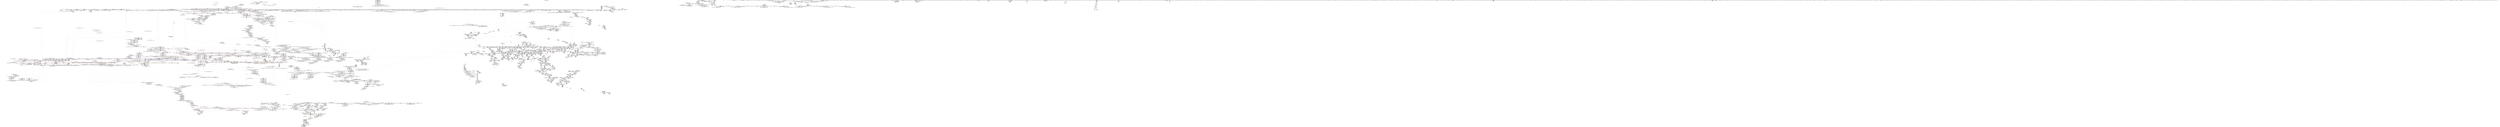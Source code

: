 digraph "SVFG" {
	label="SVFG";

	Node0x56501ec0afb0 [shape=record,color=grey,label="{NodeID: 0\nNullPtr}"];
	Node0x56501ec0afb0 -> Node0x56501f63f5e0[style=solid];
	Node0x56501ec0afb0 -> Node0x56501f63f6e0[style=solid];
	Node0x56501ec0afb0 -> Node0x56501f63f7b0[style=solid];
	Node0x56501ec0afb0 -> Node0x56501f63f880[style=solid];
	Node0x56501ec0afb0 -> Node0x56501f63f950[style=solid];
	Node0x56501ec0afb0 -> Node0x56501f63fa20[style=solid];
	Node0x56501ec0afb0 -> Node0x56501f63faf0[style=solid];
	Node0x56501ec0afb0 -> Node0x56501f63fbc0[style=solid];
	Node0x56501ec0afb0 -> Node0x56501f63fc90[style=solid];
	Node0x56501ec0afb0 -> Node0x56501f63fd60[style=solid];
	Node0x56501ec0afb0 -> Node0x56501f63fe30[style=solid];
	Node0x56501ec0afb0 -> Node0x56501f63ff00[style=solid];
	Node0x56501ec0afb0 -> Node0x56501f63ffd0[style=solid];
	Node0x56501ec0afb0 -> Node0x56501f6400a0[style=solid];
	Node0x56501ec0afb0 -> Node0x56501f640170[style=solid];
	Node0x56501ec0afb0 -> Node0x56501f640240[style=solid];
	Node0x56501ec0afb0 -> Node0x56501f640310[style=solid];
	Node0x56501ec0afb0 -> Node0x56501f6403e0[style=solid];
	Node0x56501ec0afb0 -> Node0x56501f6404b0[style=solid];
	Node0x56501ec0afb0 -> Node0x56501f640580[style=solid];
	Node0x56501ec0afb0 -> Node0x56501f640650[style=solid];
	Node0x56501ec0afb0 -> Node0x56501f640720[style=solid];
	Node0x56501ec0afb0 -> Node0x56501f6407f0[style=solid];
	Node0x56501ec0afb0 -> Node0x56501f6408c0[style=solid];
	Node0x56501ec0afb0 -> Node0x56501f640990[style=solid];
	Node0x56501ec0afb0 -> Node0x56501f640a60[style=solid];
	Node0x56501ec0afb0 -> Node0x56501f640b30[style=solid];
	Node0x56501ec0afb0 -> Node0x56501f640c00[style=solid];
	Node0x56501ec0afb0 -> Node0x56501f640cd0[style=solid];
	Node0x56501ec0afb0 -> Node0x56501f640da0[style=solid];
	Node0x56501ec0afb0 -> Node0x56501f640e70[style=solid];
	Node0x56501ec0afb0 -> Node0x56501f640f40[style=solid];
	Node0x56501ec0afb0 -> Node0x56501f641010[style=solid];
	Node0x56501ec0afb0 -> Node0x56501f6410e0[style=solid];
	Node0x56501ec0afb0 -> Node0x56501f6411b0[style=solid];
	Node0x56501ec0afb0 -> Node0x56501f641280[style=solid];
	Node0x56501ec0afb0 -> Node0x56501f641350[style=solid];
	Node0x56501ec0afb0 -> Node0x56501f641420[style=solid];
	Node0x56501ec0afb0 -> Node0x56501f6414f0[style=solid];
	Node0x56501ec0afb0 -> Node0x56501f6415c0[style=solid];
	Node0x56501ec0afb0 -> Node0x56501f641690[style=solid];
	Node0x56501ec0afb0 -> Node0x56501f641760[style=solid];
	Node0x56501ec0afb0 -> Node0x56501f641830[style=solid];
	Node0x56501ec0afb0 -> Node0x56501f641900[style=solid];
	Node0x56501ec0afb0 -> Node0x56501f6419d0[style=solid];
	Node0x56501ec0afb0 -> Node0x56501f641aa0[style=solid];
	Node0x56501ec0afb0 -> Node0x56501f641b70[style=solid];
	Node0x56501ec0afb0 -> Node0x56501f641c40[style=solid];
	Node0x56501ec0afb0 -> Node0x56501f641d10[style=solid];
	Node0x56501ec0afb0 -> Node0x56501f641de0[style=solid];
	Node0x56501ec0afb0 -> Node0x56501f641eb0[style=solid];
	Node0x56501ec0afb0 -> Node0x56501f641f80[style=solid];
	Node0x56501ec0afb0 -> Node0x56501f642050[style=solid];
	Node0x56501ec0afb0 -> Node0x56501f642120[style=solid];
	Node0x56501ec0afb0 -> Node0x56501f6421f0[style=solid];
	Node0x56501ec0afb0 -> Node0x56501f6422c0[style=solid];
	Node0x56501ec0afb0 -> Node0x56501f642390[style=solid];
	Node0x56501ec0afb0 -> Node0x56501f642460[style=solid];
	Node0x56501ec0afb0 -> Node0x56501f642530[style=solid];
	Node0x56501ec0afb0 -> Node0x56501f642600[style=solid];
	Node0x56501ec0afb0 -> Node0x56501f6426d0[style=solid];
	Node0x56501ec0afb0 -> Node0x56501f6427a0[style=solid];
	Node0x56501ec0afb0 -> Node0x56501f642870[style=solid];
	Node0x56501ec0afb0 -> Node0x56501f642940[style=solid];
	Node0x56501ec0afb0 -> Node0x56501f642a10[style=solid];
	Node0x56501ec0afb0 -> Node0x56501f642ae0[style=solid];
	Node0x56501ec0afb0 -> Node0x56501f642bb0[style=solid];
	Node0x56501ec0afb0 -> Node0x56501f642c80[style=solid];
	Node0x56501ec0afb0 -> Node0x56501f642d50[style=solid];
	Node0x56501ec0afb0 -> Node0x56501f642e20[style=solid];
	Node0x56501ec0afb0 -> Node0x56501f642ef0[style=solid];
	Node0x56501ec0afb0 -> Node0x56501f697c30[style=solid];
	Node0x56501ec0afb0 -> Node0x56501f69b540[style=solid];
	Node0x56501ec0afb0 -> Node0x56501f69d5c0[style=solid];
	Node0x56501ec0afb0 -> Node0x56501f69d690[style=solid];
	Node0x56501ec0afb0 -> Node0x56501f69d760[style=solid];
	Node0x56501ec0afb0 -> Node0x56501f6a3e90[style=solid];
	Node0x56501ec0afb0 -> Node0x56501f6a41d0[style=solid];
	Node0x56501ec0afb0 -> Node0x56501f6a4510[style=solid];
	Node0x56501ec0afb0 -> Node0x56501f6a45e0[style=solid];
	Node0x56501ec0afb0 -> Node0x56501f6a4850[style=solid];
	Node0x56501ec0afb0 -> Node0x56501f6a8130[style=solid];
	Node0x56501ec0afb0 -> Node0x56501f6a9f40[style=solid];
	Node0x56501ec0afb0 -> Node0x56501d329980[style=solid];
	Node0x56501ec0afb0 -> Node0x56501f709350[style=solid];
	Node0x56501ec0afb0 -> Node0x56501f709dd0[style=solid];
	Node0x56501ec0afb0 -> Node0x56501f70a550[style=solid];
	Node0x56501ec0afb0 -> Node0x56501f70a850[style=solid];
	Node0x56501ec0afb0 -> Node0x56501f70ae50[style=solid];
	Node0x56501ec0afb0 -> Node0x56501f70b750[style=solid];
	Node0x56501ec0afb0 -> Node0x56501f70ba50[style=solid];
	Node0x56501ec0afb0 -> Node0x56501f70c1d0[style=solid];
	Node0x56501ec0afb0 -> Node0x56501f70c4d0[style=solid];
	Node0x56501ec0afb0 -> Node0x56501f70c7d0[style=solid];
	Node0x56501ec0afb0:s64 -> Node0x56501f8ff450[style=solid,color=red];
	Node0x56501ec0afb0:s64 -> Node0x56501f9006e0[style=solid,color=red];
	Node0x56501f646fb0 [shape=record,color=red,label="{NodeID: 1550\n1609\<--1584\n\<--__x.addr\n_ZNKSt8_Rb_treeINSt7__cxx1112basic_stringIcSt11char_traitsIcESaIcEEESt4pairIKS5_iESt10_Select1stIS8_ESt4lessIS5_ESaIS8_EE14_M_lower_boundEPKSt13_Rb_tree_nodeIS8_EPKSt18_Rb_tree_node_baseRS7_\n}"];
	Node0x56501f646fb0 -> Node0x56501f62fc20[style=solid];
	Node0x56501f624d20 [shape=record,color=green,label="{NodeID: 443\n2786\<--2787\n\<--field_insensitive\n_ZNSt4pairIKNSt7__cxx1112basic_stringIcSt11char_traitsIcESaIcEEEiEC2IJRS6_EJEEESt21piecewise_construct_tSt5tupleIJDpT_EESB_IJDpT0_EE\n}"];
	Node0x56501f8f28b0 [shape=record,color=black,label="{NodeID: 5314\n2443 = PHI(952, )\n}"];
	Node0x56501f8f28b0 -> Node0x56501f70a550[style=solid];
	Node0x56501f69c8c0 [shape=record,color=blue,label="{NodeID: 1993\n1065\<--1064\nthis.addr\<--this\n_ZNSt13_Rb_tree_nodeISt4pairIKNSt7__cxx1112basic_stringIcSt11char_traitsIcESaIcEEEiEE9_M_valptrEv\n}"];
	Node0x56501f69c8c0 -> Node0x56501f672de0[style=dashed];
	Node0x56501f633ec0 [shape=record,color=black,label="{NodeID: 886\n2638\<--2637\n\<--\n_ZNSt16allocator_traitsISaISt13_Rb_tree_nodeISt4pairIKNSt7__cxx1112basic_stringIcSt11char_traitsIcESaIcEEEiEEEE8allocateERSB_m\n|{<s0>244}}"];
	Node0x56501f633ec0:s0 -> Node0x56501f8ff230[style=solid,color=red];
	Node0x56501f91f5d0 [shape=record,color=black,label="{NodeID: 5757\n185 = PHI(245, 242, )\n1st arg _Z3dfsiii }"];
	Node0x56501f91f5d0 -> Node0x56501f6983b0[style=solid];
	Node0x56501f66acb0 [shape=record,color=purple,label="{NodeID: 1329\n3623\<--3611\ncoerce.dive\<--agg.tmp\n_ZSt34__uninitialized_move_if_noexcept_aIPiS0_SaIiEET0_T_S3_S2_RT1_\n}"];
	Node0x56501f66acb0 -> Node0x56501f6ab6d0[style=solid];
	Node0x56501f61cbe0 [shape=record,color=green,label="{NodeID: 222\n1246\<--1247\nthis.addr\<--this.addr_field_insensitive\n_ZNSt12_Vector_baseIiSaIiEE19_M_get_Tp_allocatorEv\n}"];
	Node0x56501f61cbe0 -> Node0x56501f673d50[style=solid];
	Node0x56501f61cbe0 -> Node0x56501f69dc40[style=solid];
	Node0x56501f652410 [shape=record,color=red,label="{NodeID: 1772\n3328\<--3296\n\<--__len\n_ZNSt6vectorIiSaIiEE17_M_realloc_insertIJRKiEEEvN9__gnu_cxx17__normal_iteratorIPiS1_EEDpOT_\n|{<s0>300}}"];
	Node0x56501f652410:s0 -> Node0x56501f8fe860[style=solid,color=red];
	Node0x56501f641010 [shape=record,color=black,label="{NodeID: 665\n1984\<--3\n\<--dummyVal\n_ZNSt8_Rb_treeINSt7__cxx1112basic_stringIcSt11char_traitsIcESaIcEEESt4pairIKS5_iESt10_Select1stIS8_ESt4lessIS5_ESaIS8_EE22_M_emplace_hint_uniqueIJRKSt21piecewise_construct_tSt5tupleIJRS7_EESJ_IJEEEEESt17_Rb_tree_iteratorIS8_ESt23_Rb_tree_const_iteratorIS8_EDpOT_\n}"];
	Node0x56501f641010 -> Node0x56501f6a1ee0[style=solid];
	Node0x56501f90d580 [shape=record,color=black,label="{NodeID: 5536\n908 = PHI(952, )\n|{<s0>84}}"];
	Node0x56501f90d580:s0 -> Node0x56501f91ce40[style=solid,color=red];
	Node0x56501f6a7d20 [shape=record,color=blue,label="{NodeID: 2215\n3002\<--487\n__comp\<--\n_ZNSt8_Rb_treeINSt7__cxx1112basic_stringIcSt11char_traitsIcESaIcEEESt4pairIKS5_iESt10_Select1stIS8_ESt4lessIS5_ESaIS8_EE24_M_get_insert_unique_posERS7_\n}"];
	Node0x56501f6a7d20 -> Node0x56501f79b080[style=dashed];
	Node0x56501f65f920 [shape=record,color=purple,label="{NodeID: 1108\n874\<--867\n_M_impl\<--this1\n_ZNSt8_Rb_treeINSt7__cxx1112basic_stringIcSt11char_traitsIcESaIcEEESt4pairIKS5_iESt10_Select1stIS8_ESt4lessIS5_ESaIS8_EED2Ev\n|{<s0>80}}"];
	Node0x56501f65f920:s0 -> Node0x56501f91b9f0[style=solid,color=red];
	Node0x56501ec0af20 [shape=record,color=green,label="{NodeID: 1\n7\<--1\n__dso_handle\<--dummyObj\nGlob }"];
	Node0x56501f647080 [shape=record,color=red,label="{NodeID: 1551\n1612\<--1584\n\<--__x.addr\n_ZNKSt8_Rb_treeINSt7__cxx1112basic_stringIcSt11char_traitsIcESaIcEEESt4pairIKS5_iESt10_Select1stIS8_ESt4lessIS5_ESaIS8_EE14_M_lower_boundEPKSt13_Rb_tree_nodeIS8_EPKSt18_Rb_tree_node_baseRS7_\n}"];
	Node0x56501f647080 -> Node0x56501f62fcf0[style=solid];
	Node0x56501f624df0 [shape=record,color=green,label="{NodeID: 444\n2788\<--2789\n__second\<--__second_field_insensitive\n_ZNSt4pairIKNSt7__cxx1112basic_stringIcSt11char_traitsIcESaIcEEEiEC2IJRS6_EJEEESt21piecewise_construct_tSt5tupleIJDpT_EESB_IJDpT0_EE\n|{<s0>258}}"];
	Node0x56501f624df0:s0 -> Node0x56501f8f9420[style=solid,color=red];
	Node0x56501f8f2a20 [shape=record,color=black,label="{NodeID: 5315\n2455 = PHI(2989, )\n}"];
	Node0x56501f69c990 [shape=record,color=blue,label="{NodeID: 1994\n1077\<--1075\nthis.addr\<--this\n_ZN9__gnu_cxx13new_allocatorISt13_Rb_tree_nodeISt4pairIKNSt7__cxx1112basic_stringIcSt11char_traitsIcESaIcEEEiEEE7destroyISA_EEvPT_\n}"];
	Node0x56501f69c990 -> Node0x56501f672eb0[style=dashed];
	Node0x56501f633f90 [shape=record,color=black,label="{NodeID: 887\n2628\<--2640\n_ZNSt16allocator_traitsISaISt13_Rb_tree_nodeISt4pairIKNSt7__cxx1112basic_stringIcSt11char_traitsIcESaIcEEEiEEEE8allocateERSB_m_ret\<--call\n_ZNSt16allocator_traitsISaISt13_Rb_tree_nodeISt4pairIKNSt7__cxx1112basic_stringIcSt11char_traitsIcESaIcEEEiEEEE8allocateERSB_m\n|{<s0>232}}"];
	Node0x56501f633f90:s0 -> Node0x56501f8f3a60[style=solid,color=blue];
	Node0x56501f91f750 [shape=record,color=black,label="{NodeID: 5758\n186 = PHI(247, 423, )\n2nd arg _Z3dfsiii }"];
	Node0x56501f91f750 -> Node0x56501f698480[style=solid];
	Node0x56501f66ad80 [shape=record,color=purple,label="{NodeID: 1330\n3631\<--3611\ncoerce.dive4\<--agg.tmp\n_ZSt34__uninitialized_move_if_noexcept_aIPiS0_SaIiEET0_T_S3_S2_RT1_\n}"];
	Node0x56501f66ad80 -> Node0x56501f654f20[style=solid];
	Node0x56501f61ccb0 [shape=record,color=green,label="{NodeID: 223\n1255\<--1256\nthis.addr\<--this.addr_field_insensitive\n_ZNSt12_Vector_baseIiSaIiEED2Ev\n}"];
	Node0x56501f61ccb0 -> Node0x56501f673e20[style=solid];
	Node0x56501f61ccb0 -> Node0x56501f69dd10[style=solid];
	Node0x56501f6524e0 [shape=record,color=red,label="{NodeID: 1773\n3408\<--3296\n\<--__len\n_ZNSt6vectorIiSaIiEE17_M_realloc_insertIJRKiEEEvN9__gnu_cxx17__normal_iteratorIPiS1_EEDpOT_\n|{<s0>314}}"];
	Node0x56501f6524e0:s0 -> Node0x56501f8fd740[style=solid,color=red];
	Node0x56501f6410e0 [shape=record,color=black,label="{NodeID: 666\n2001\<--3\n\<--dummyVal\n_ZNSt8_Rb_treeINSt7__cxx1112basic_stringIcSt11char_traitsIcESaIcEEESt4pairIKS5_iESt10_Select1stIS8_ESt4lessIS5_ESaIS8_EE22_M_emplace_hint_uniqueIJRKSt21piecewise_construct_tSt5tupleIJRS7_EESJ_IJEEEEESt17_Rb_tree_iteratorIS8_ESt23_Rb_tree_const_iteratorIS8_EDpOT_\n}"];
	Node0x56501f90d6c0 [shape=record,color=black,label="{NodeID: 5537\n914 = PHI(962, )\n}"];
	Node0x56501f90d6c0 -> Node0x56501f69bc90[style=solid];
	Node0x56501f6a7df0 [shape=record,color=blue,label="{NodeID: 2216\n3000\<--3023\n__y\<--\n_ZNSt8_Rb_treeINSt7__cxx1112basic_stringIcSt11char_traitsIcESaIcEEESt4pairIKS5_iESt10_Select1stIS8_ESt4lessIS5_ESaIS8_EE24_M_get_insert_unique_posERS7_\n}"];
	Node0x56501f6a7df0 -> Node0x56501f79ab80[style=dashed];
	Node0x56501f65f9f0 [shape=record,color=purple,label="{NodeID: 1109\n884\<--867\n_M_impl2\<--this1\n_ZNSt8_Rb_treeINSt7__cxx1112basic_stringIcSt11char_traitsIcESaIcEEESt4pairIKS5_iESt10_Select1stIS8_ESt4lessIS5_ESaIS8_EED2Ev\n|{<s0>81}}"];
	Node0x56501f65f9f0:s0 -> Node0x56501f91b9f0[style=solid,color=red];
	Node0x56501f5d5800 [shape=record,color=green,label="{NodeID: 2\n17\<--1\n_ZSt3cin\<--dummyObj\nGlob }"];
	Node0x56501f7b86b0 [shape=record,color=black,label="{NodeID: 3766\nMR_100V_5 = PHI(MR_100V_10, MR_100V_4, )\npts\{100001 \}\n|{|<s1>40|<s2>41}}"];
	Node0x56501f7b86b0 -> Node0x56501f7a3280[style=dashed];
	Node0x56501f7b86b0:s1 -> Node0x56501f7b9ca0[style=dashed,color=red];
	Node0x56501f7b86b0:s2 -> Node0x56501f7ce5c0[style=dashed,color=red];
	Node0x56501f647150 [shape=record,color=red,label="{NodeID: 1552\n1619\<--1584\n\<--__x.addr\n_ZNKSt8_Rb_treeINSt7__cxx1112basic_stringIcSt11char_traitsIcESaIcEEESt4pairIKS5_iESt10_Select1stIS8_ESt4lessIS5_ESaIS8_EE14_M_lower_boundEPKSt13_Rb_tree_nodeIS8_EPKSt18_Rb_tree_node_baseRS7_\n}"];
	Node0x56501f647150 -> Node0x56501f62fdc0[style=solid];
	Node0x56501f624ec0 [shape=record,color=green,label="{NodeID: 445\n2790\<--2791\nthis.addr\<--this.addr_field_insensitive\n_ZNSt4pairIKNSt7__cxx1112basic_stringIcSt11char_traitsIcESaIcEEEiEC2IJRS6_EJEEESt21piecewise_construct_tSt5tupleIJDpT_EESB_IJDpT0_EE\n}"];
	Node0x56501f624ec0 -> Node0x56501f64ec00[style=solid];
	Node0x56501f624ec0 -> Node0x56501f6a6730[style=solid];
	Node0x56501f8f2b30 [shape=record,color=black,label="{NodeID: 5316\n3039 = PHI(962, )\n}"];
	Node0x56501f8f2b30 -> Node0x56501d3ad5b0[style=solid];
	Node0x56501f69ca60 [shape=record,color=blue,label="{NodeID: 1995\n1079\<--1076\n__p.addr\<--__p\n_ZN9__gnu_cxx13new_allocatorISt13_Rb_tree_nodeISt4pairIKNSt7__cxx1112basic_stringIcSt11char_traitsIcESaIcEEEiEEE7destroyISA_EEvPT_\n}"];
	Node0x56501f69ca60 -> Node0x56501f672f80[style=dashed];
	Node0x56501f634060 [shape=record,color=black,label="{NodeID: 888\n2675\<--2671\n\<--call2\n_ZN9__gnu_cxx13new_allocatorISt13_Rb_tree_nodeISt4pairIKNSt7__cxx1112basic_stringIcSt11char_traitsIcESaIcEEEiEEE8allocateEmPKv\n}"];
	Node0x56501f634060 -> Node0x56501f634130[style=solid];
	Node0x56501f91f8d0 [shape=record,color=black,label="{NodeID: 5759\n1485 = PHI(594, )\n0th arg _ZNKSt8_Rb_treeINSt7__cxx1112basic_stringIcSt11char_traitsIcESaIcEEESt4pairIKS5_iESt10_Select1stIS8_ESt4lessIS5_ESaIS8_EE4findERS7_ }"];
	Node0x56501f91f8d0 -> Node0x56501f69f300[style=solid];
	Node0x56501f66ae50 [shape=record,color=purple,label="{NodeID: 1331\n3627\<--3613\ncoerce.dive3\<--agg.tmp1\n_ZSt34__uninitialized_move_if_noexcept_aIPiS0_SaIiEET0_T_S3_S2_RT1_\n}"];
	Node0x56501f66ae50 -> Node0x56501f6ab7a0[style=solid];
	Node0x56501f61cd80 [shape=record,color=green,label="{NodeID: 224\n1257\<--1258\nexn.slot\<--exn.slot_field_insensitive\n_ZNSt12_Vector_baseIiSaIiEED2Ev\n}"];
	Node0x56501f61cd80 -> Node0x56501f673ef0[style=solid];
	Node0x56501f61cd80 -> Node0x56501f69dde0[style=solid];
	Node0x56501f6525b0 [shape=record,color=red,label="{NodeID: 1774\n3452\<--3296\n\<--__len\n_ZNSt6vectorIiSaIiEE17_M_realloc_insertIJRKiEEEvN9__gnu_cxx17__normal_iteratorIPiS1_EEDpOT_\n}"];
	Node0x56501f6411b0 [shape=record,color=black,label="{NodeID: 667\n2002\<--3\n\<--dummyVal\n_ZNSt8_Rb_treeINSt7__cxx1112basic_stringIcSt11char_traitsIcESaIcEEESt4pairIKS5_iESt10_Select1stIS8_ESt4lessIS5_ESaIS8_EE22_M_emplace_hint_uniqueIJRKSt21piecewise_construct_tSt5tupleIJRS7_EESJ_IJEEEEESt17_Rb_tree_iteratorIS8_ESt23_Rb_tree_const_iteratorIS8_EDpOT_\n}"];
	Node0x56501f6411b0 -> Node0x56501f6a2080[style=solid];
	Node0x56501f90d800 [shape=record,color=black,label="{NodeID: 5538\n39 = PHI()\n}"];
	Node0x56501f6a7ec0 [shape=record,color=blue,label="{NodeID: 2217\n3002\<--3032\n__comp\<--frombool\n_ZNSt8_Rb_treeINSt7__cxx1112basic_stringIcSt11char_traitsIcESaIcEEESt4pairIKS5_iESt10_Select1stIS8_ESt4lessIS5_ESaIS8_EE24_M_get_insert_unique_posERS7_\n}"];
	Node0x56501f6a7ec0 -> Node0x56501f6506d0[style=dashed];
	Node0x56501f6a7ec0 -> Node0x56501f79b080[style=dashed];
	Node0x56501f65fac0 [shape=record,color=purple,label="{NodeID: 1110\n932\<--931\n_M_impl\<--this1\n_ZNSt8_Rb_treeINSt7__cxx1112basic_stringIcSt11char_traitsIcESaIcEEESt4pairIKS5_iESt10_Select1stIS8_ESt4lessIS5_ESaIS8_EE8_M_beginEv\n}"];
	Node0x56501f65fac0 -> Node0x56501f645c30[style=solid];
	Node0x56501f6142e0 [shape=record,color=green,label="{NodeID: 3\n18\<--1\n.str\<--dummyObj\nGlob }"];
	Node0x56501f7b8bb0 [shape=record,color=black,label="{NodeID: 3767\nMR_102V_5 = PHI(MR_102V_12, MR_102V_4, )\npts\{100002 \}\n|{|<s1>41}}"];
	Node0x56501f7b8bb0 -> Node0x56501f7a3780[style=dashed];
	Node0x56501f7b8bb0:s1 -> Node0x56501f7ce5c0[style=dashed,color=red];
	Node0x56501f647220 [shape=record,color=red,label="{NodeID: 1553\n1627\<--1586\n\<--__y.addr\n_ZNKSt8_Rb_treeINSt7__cxx1112basic_stringIcSt11char_traitsIcESaIcEEESt4pairIKS5_iESt10_Select1stIS8_ESt4lessIS5_ESaIS8_EE14_M_lower_boundEPKSt13_Rb_tree_nodeIS8_EPKSt18_Rb_tree_node_baseRS7_\n|{<s0>140}}"];
	Node0x56501f647220:s0 -> Node0x56501f8fb530[style=solid,color=red];
	Node0x56501f624f90 [shape=record,color=green,label="{NodeID: 446\n2792\<--2793\nagg.tmp\<--agg.tmp_field_insensitive\n_ZNSt4pairIKNSt7__cxx1112basic_stringIcSt11char_traitsIcESaIcEEEiEC2IJRS6_EJEEESt21piecewise_construct_tSt5tupleIJDpT_EESB_IJDpT0_EE\n}"];
	Node0x56501f8f2ca0 [shape=record,color=black,label="{NodeID: 5317\n3043 = PHI(952, )\n}"];
	Node0x56501f8f2ca0 -> Node0x56501d3ad5b0[style=solid];
	Node0x56501f7da3e0 [shape=record,color=yellow,style=double,label="{NodeID: 4210\n25V_1 = ENCHI(MR_25V_0)\npts\{160000 \}\nFun[_ZNSt6vectorIiSaIiEE5clearEv]}"];
	Node0x56501f7da3e0 -> Node0x56501f670610[style=dashed];
	Node0x56501f69cb30 [shape=record,color=blue,label="{NodeID: 1996\n1091\<--1090\nthis.addr\<--this\n_ZNSt4pairIKNSt7__cxx1112basic_stringIcSt11char_traitsIcESaIcEEEiED2Ev\n}"];
	Node0x56501f69cb30 -> Node0x56501f673050[style=dashed];
	Node0x56501f634130 [shape=record,color=black,label="{NodeID: 889\n2644\<--2675\n_ZN9__gnu_cxx13new_allocatorISt13_Rb_tree_nodeISt4pairIKNSt7__cxx1112basic_stringIcSt11char_traitsIcESaIcEEEiEEE8allocateEmPKv_ret\<--\n_ZN9__gnu_cxx13new_allocatorISt13_Rb_tree_nodeISt4pairIKNSt7__cxx1112basic_stringIcSt11char_traitsIcESaIcEEEiEEE8allocateEmPKv\n|{<s0>244}}"];
	Node0x56501f634130:s0 -> Node0x56501f8f42b0[style=solid,color=blue];
	Node0x56501f91f9e0 [shape=record,color=black,label="{NodeID: 5760\n1486 = PHI(595, )\n1st arg _ZNKSt8_Rb_treeINSt7__cxx1112basic_stringIcSt11char_traitsIcESaIcEEESt4pairIKS5_iESt10_Select1stIS8_ESt4lessIS5_ESaIS8_EE4findERS7_ }"];
	Node0x56501f91f9e0 -> Node0x56501f69f3d0[style=solid];
	Node0x56501f66af20 [shape=record,color=purple,label="{NodeID: 1332\n3633\<--3613\ncoerce.dive5\<--agg.tmp1\n_ZSt34__uninitialized_move_if_noexcept_aIPiS0_SaIiEET0_T_S3_S2_RT1_\n}"];
	Node0x56501f66af20 -> Node0x56501f654ff0[style=solid];
	Node0x56501f61ce50 [shape=record,color=green,label="{NodeID: 225\n1259\<--1260\nehselector.slot\<--ehselector.slot_field_insensitive\n_ZNSt12_Vector_baseIiSaIiEED2Ev\n}"];
	Node0x56501f61ce50 -> Node0x56501f69deb0[style=solid];
	Node0x56501f792550 [shape=record,color=yellow,style=double,label="{NodeID: 3989\n87V_1 = ENCHI(MR_87V_0)\npts\{371 \}\nFun[main]}"];
	Node0x56501f792550 -> Node0x56501f6998d0[style=dashed];
	Node0x56501f652680 [shape=record,color=red,label="{NodeID: 1775\n3339\<--3298\n\<--__elems_before\n_ZNSt6vectorIiSaIiEE17_M_realloc_insertIJRKiEEEvN9__gnu_cxx17__normal_iteratorIPiS1_EEDpOT_\n}"];
	Node0x56501f641280 [shape=record,color=black,label="{NodeID: 668\n2004\<--3\n\<--dummyVal\n_ZNSt8_Rb_treeINSt7__cxx1112basic_stringIcSt11char_traitsIcESaIcEEESt4pairIKS5_iESt10_Select1stIS8_ESt4lessIS5_ESaIS8_EE22_M_emplace_hint_uniqueIJRKSt21piecewise_construct_tSt5tupleIJRS7_EESJ_IJEEEEESt17_Rb_tree_iteratorIS8_ESt23_Rb_tree_const_iteratorIS8_EDpOT_\n}"];
	Node0x56501f641280 -> Node0x56501f6a2150[style=solid];
	Node0x56501f90d8d0 [shape=record,color=black,label="{NodeID: 5539\n61 = PHI()\n}"];
	Node0x56501f6a7f90 [shape=record,color=blue,label="{NodeID: 2218\n2998\<--3045\n__x\<--cond\n_ZNSt8_Rb_treeINSt7__cxx1112basic_stringIcSt11char_traitsIcESaIcEEESt4pairIKS5_iESt10_Select1stIS8_ESt4lessIS5_ESaIS8_EE24_M_get_insert_unique_posERS7_\n}"];
	Node0x56501f6a7f90 -> Node0x56501f79a680[style=dashed];
	Node0x56501f65fb90 [shape=record,color=purple,label="{NodeID: 1111\n934\<--933\nadd.ptr\<--\n_ZNSt8_Rb_treeINSt7__cxx1112basic_stringIcSt11char_traitsIcESaIcEEESt4pairIKS5_iESt10_Select1stIS8_ESt4lessIS5_ESaIS8_EE8_M_beginEv\n}"];
	Node0x56501f65fb90 -> Node0x56501f645d00[style=solid];
	Node0x56501f614620 [shape=record,color=green,label="{NodeID: 4\n20\<--1\n.str.3\<--dummyObj\nGlob }"];
	Node0x56501f7b90b0 [shape=record,color=black,label="{NodeID: 3768\nMR_108V_4 = PHI(MR_108V_11, MR_108V_3, )\npts\{26720008 \}\n|{|<s1>41}}"];
	Node0x56501f7b90b0 -> Node0x56501f7a3c80[style=dashed];
	Node0x56501f7b90b0:s1 -> Node0x56501f7ce3d0[style=dashed,color=red];
	Node0x56501f6472f0 [shape=record,color=red,label="{NodeID: 1554\n1606\<--1588\n\<--__k.addr\n_ZNKSt8_Rb_treeINSt7__cxx1112basic_stringIcSt11char_traitsIcESaIcEEESt4pairIKS5_iESt10_Select1stIS8_ESt4lessIS5_ESaIS8_EE14_M_lower_boundEPKSt13_Rb_tree_nodeIS8_EPKSt18_Rb_tree_node_baseRS7_\n|{<s0>137}}"];
	Node0x56501f6472f0:s0 -> Node0x56501f9022f0[style=solid,color=red];
	Node0x56501f625060 [shape=record,color=green,label="{NodeID: 447\n2794\<--2795\nagg.tmp3\<--agg.tmp3_field_insensitive\n_ZNSt4pairIKNSt7__cxx1112basic_stringIcSt11char_traitsIcESaIcEEEiEC2IJRS6_EJEEESt21piecewise_construct_tSt5tupleIJDpT_EESB_IJDpT0_EE\n}"];
	Node0x56501f8f2de0 [shape=record,color=black,label="{NodeID: 5318\n3053 = PHI(3184, )\n}"];
	Node0x56501f8f2de0 -> Node0x56501f6a8060[style=solid];
	Node0x56501f7da4c0 [shape=record,color=yellow,style=double,label="{NodeID: 4211\n27V_1 = ENCHI(MR_27V_0)\npts\{160001 \}\nFun[_ZNSt6vectorIiSaIiEE5clearEv]|{<s0>51|<s1>51}}"];
	Node0x56501f7da4c0:s0 -> Node0x56501f675410[style=dashed,color=red];
	Node0x56501f7da4c0:s1 -> Node0x56501f69f230[style=dashed,color=red];
	Node0x56501f69cc00 [shape=record,color=blue,label="{NodeID: 1997\n1100\<--1099\nthis.addr\<--this\n_ZN9__gnu_cxx16__aligned_membufISt4pairIKNSt7__cxx1112basic_stringIcSt11char_traitsIcESaIcEEEiEE6_M_ptrEv\n}"];
	Node0x56501f69cc00 -> Node0x56501f673120[style=dashed];
	Node0x56501f634200 [shape=record,color=black,label="{NodeID: 890\n2677\<--2684\n_ZNK9__gnu_cxx13new_allocatorISt13_Rb_tree_nodeISt4pairIKNSt7__cxx1112basic_stringIcSt11char_traitsIcESaIcEEEiEEE8max_sizeEv_ret\<--\n_ZNK9__gnu_cxx13new_allocatorISt13_Rb_tree_nodeISt4pairIKNSt7__cxx1112basic_stringIcSt11char_traitsIcESaIcEEEiEEE8max_sizeEv\n|{<s0>245}}"];
	Node0x56501f634200:s0 -> Node0x56501f8f4420[style=solid,color=blue];
	Node0x56501f91faf0 [shape=record,color=black,label="{NodeID: 5761\n2689 = PHI(2584, )\n0th arg _ZNSt16allocator_traitsISaISt13_Rb_tree_nodeISt4pairIKNSt7__cxx1112basic_stringIcSt11char_traitsIcESaIcEEEiEEEE9constructIS9_JRKSt21piecewise_construct_tSt5tupleIJRS8_EESH_IJEEEEEvRSB_PT_DpOT0_ }"];
	Node0x56501f91faf0 -> Node0x56501f6a5d70[style=solid];
	Node0x56501f66aff0 [shape=record,color=purple,label="{NodeID: 1333\n3676\<--3675\n_M_impl\<--\n_ZNKSt6vectorIiSaIiEE4sizeEv\n}"];
	Node0x56501f61cf20 [shape=record,color=green,label="{NodeID: 226\n1278\<--1279\n_ZNSt12_Vector_baseIiSaIiEE13_M_deallocateEPim\<--_ZNSt12_Vector_baseIiSaIiEE13_M_deallocateEPim_field_insensitive\n}"];
	Node0x56501f792630 [shape=record,color=yellow,style=double,label="{NodeID: 3990\n89V_1 = ENCHI(MR_89V_0)\npts\{373 \}\nFun[main]}"];
	Node0x56501f792630 -> Node0x56501f6999a0[style=dashed];
	Node0x56501f652750 [shape=record,color=red,label="{NodeID: 1776\n3388\<--3298\n\<--__elems_before\n_ZNSt6vectorIiSaIiEE17_M_realloc_insertIJRKiEEEvN9__gnu_cxx17__normal_iteratorIPiS1_EEDpOT_\n}"];
	Node0x56501f641350 [shape=record,color=black,label="{NodeID: 669\n2022\<--3\n\<--dummyVal\n_ZNSt8_Rb_treeINSt7__cxx1112basic_stringIcSt11char_traitsIcESaIcEEESt4pairIKS5_iESt10_Select1stIS8_ESt4lessIS5_ESaIS8_EE22_M_emplace_hint_uniqueIJRKSt21piecewise_construct_tSt5tupleIJRS7_EESJ_IJEEEEESt17_Rb_tree_iteratorIS8_ESt23_Rb_tree_const_iteratorIS8_EDpOT_\n}"];
	Node0x56501f90d9a0 [shape=record,color=black,label="{NodeID: 5540\n102 = PHI()\n}"];
	Node0x56501f6a8060 [shape=record,color=blue,label="{NodeID: 2219\n3056\<--3053\ncoerce.dive\<--call8\n_ZNSt8_Rb_treeINSt7__cxx1112basic_stringIcSt11char_traitsIcESaIcEEESt4pairIKS5_iESt10_Select1stIS8_ESt4lessIS5_ESaIS8_EE24_M_get_insert_unique_posERS7_\n|{|<s1>279}}"];
	Node0x56501f6a8060 -> Node0x56501f796080[style=dashed];
	Node0x56501f6a8060:s1 -> Node0x56501f7beef0[style=dashed,color=red];
	Node0x56501f65fc60 [shape=record,color=purple,label="{NodeID: 1112\n936\<--935\n_M_header\<--\n_ZNSt8_Rb_treeINSt7__cxx1112basic_stringIcSt11char_traitsIcESaIcEEESt4pairIKS5_iESt10_Select1stIS8_ESt4lessIS5_ESaIS8_EE8_M_beginEv\n}"];
	Node0x56501f6146e0 [shape=record,color=green,label="{NodeID: 5\n22\<--1\n.str.4\<--dummyObj\nGlob }"];
	Node0x56501f7b95b0 [shape=record,color=black,label="{NodeID: 3769\nMR_110V_5 = PHI(MR_110V_10, MR_110V_4, )\npts\{100003 100004 \}\n|{|<s1>41|<s2>41}}"];
	Node0x56501f7b95b0 -> Node0x56501f7a4180[style=dashed];
	Node0x56501f7b95b0:s1 -> Node0x56501f7ce3d0[style=dashed,color=red];
	Node0x56501f7b95b0:s2 -> Node0x56501f7ce5c0[style=dashed,color=red];
	Node0x56501f6473c0 [shape=record,color=red,label="{NodeID: 1555\n1630\<--1629\n\<--coerce.dive\n_ZNKSt8_Rb_treeINSt7__cxx1112basic_stringIcSt11char_traitsIcESaIcEEESt4pairIKS5_iESt10_Select1stIS8_ESt4lessIS5_ESaIS8_EE14_M_lower_boundEPKSt13_Rb_tree_nodeIS8_EPKSt18_Rb_tree_node_baseRS7_\n}"];
	Node0x56501f6473c0 -> Node0x56501f62fe90[style=solid];
	Node0x56501f625130 [shape=record,color=green,label="{NodeID: 448\n2799\<--2800\n_ZNSt4pairIKNSt7__cxx1112basic_stringIcSt11char_traitsIcESaIcEEEiEC2IJRS6_EJLm0EEJEJEEERSt5tupleIJDpT_EERSA_IJDpT1_EESt12_Index_tupleIJXspT0_EEESJ_IJXspT2_EEE\<--_ZNSt4pairIKNSt7__cxx1112basic_stringIcSt11char_traitsIcESaIcEEEiEC2IJRS6_EJLm0EEJEJEEERSt5tupleIJDpT_EERSA_IJDpT1_EESt12_Index_tupleIJXspT0_EEESJ_IJXspT2_EEE_field_insensitive\n}"];
	Node0x56501f8f2f20 [shape=record,color=black,label="{NodeID: 5319\n3058 = PHI(1854, )\n}"];
	Node0x56501f7da5a0 [shape=record,color=yellow,style=double,label="{NodeID: 4212\n2V_1 = ENCHI(MR_2V_0)\npts\{100000 100001 100002 100003 100004 \}\nFun[__cxx_global_var_init.1]|{<s0>3}}"];
	Node0x56501f7da5a0:s0 -> Node0x56501f794280[style=dashed,color=red];
	Node0x56501f69ccd0 [shape=record,color=blue,label="{NodeID: 1998\n1111\<--1110\nthis.addr\<--this\n_ZN9__gnu_cxx16__aligned_membufISt4pairIKNSt7__cxx1112basic_stringIcSt11char_traitsIcESaIcEEEiEE7_M_addrEv\n}"];
	Node0x56501f69ccd0 -> Node0x56501f6731f0[style=dashed];
	Node0x56501f6342d0 [shape=record,color=black,label="{NodeID: 891\n2710\<--2709\n\<--\n_ZNSt16allocator_traitsISaISt13_Rb_tree_nodeISt4pairIKNSt7__cxx1112basic_stringIcSt11char_traitsIcESaIcEEEiEEEE9constructIS9_JRKSt21piecewise_construct_tSt5tupleIJRS8_EESH_IJEEEEEvRSB_PT_DpOT0_\n|{<s0>251}}"];
	Node0x56501f6342d0:s0 -> Node0x56501f905730[style=solid,color=red];
	Node0x56501f91fc00 [shape=record,color=black,label="{NodeID: 5762\n2690 = PHI(2586, )\n1st arg _ZNSt16allocator_traitsISaISt13_Rb_tree_nodeISt4pairIKNSt7__cxx1112basic_stringIcSt11char_traitsIcESaIcEEEiEEEE9constructIS9_JRKSt21piecewise_construct_tSt5tupleIJRS8_EESH_IJEEEEEvRSB_PT_DpOT0_ }"];
	Node0x56501f91fc00 -> Node0x56501f6a5e40[style=solid];
	Node0x56501f66b0c0 [shape=record,color=purple,label="{NodeID: 1334\n3677\<--3675\n_M_finish\<--\n_ZNKSt6vectorIiSaIiEE4sizeEv\n}"];
	Node0x56501f66b0c0 -> Node0x56501f655400[style=solid];
	Node0x56501f61d020 [shape=record,color=green,label="{NodeID: 227\n1282\<--1283\n_ZNSt12_Vector_baseIiSaIiEE12_Vector_implD2Ev\<--_ZNSt12_Vector_baseIiSaIiEE12_Vector_implD2Ev_field_insensitive\n}"];
	Node0x56501f652820 [shape=record,color=red,label="{NodeID: 1777\n3333\<--3302\n\<--__new_start\n_ZNSt6vectorIiSaIiEE17_M_realloc_insertIJRKiEEEvN9__gnu_cxx17__normal_iteratorIPiS1_EEDpOT_\n}"];
	Node0x56501f652820 -> Node0x56501f6a9e70[style=solid];
	Node0x56501f641420 [shape=record,color=black,label="{NodeID: 670\n2023\<--3\n\<--dummyVal\n_ZNSt8_Rb_treeINSt7__cxx1112basic_stringIcSt11char_traitsIcESaIcEEESt4pairIKS5_iESt10_Select1stIS8_ESt4lessIS5_ESaIS8_EE22_M_emplace_hint_uniqueIJRKSt21piecewise_construct_tSt5tupleIJRS7_EESJ_IJEEEEESt17_Rb_tree_iteratorIS8_ESt23_Rb_tree_const_iteratorIS8_EDpOT_\n}"];
	Node0x56501f641420 -> Node0x56501f6a2220[style=solid];
	Node0x56501f90da70 [shape=record,color=black,label="{NodeID: 5541\n159 = PHI(1244, )\n|{<s0>13}}"];
	Node0x56501f90da70:s0 -> Node0x56501f9207f0[style=solid,color=red];
	Node0x56501f6a8130 [shape=record,color=blue, style = dotted,label="{NodeID: 2220\n3008\<--3\nref.tmp20\<--dummyVal\n_ZNSt8_Rb_treeINSt7__cxx1112basic_stringIcSt11char_traitsIcESaIcEEESt4pairIKS5_iESt10_Select1stIS8_ESt4lessIS5_ESaIS8_EE24_M_get_insert_unique_posERS7_\n|{|<s1>285}}"];
	Node0x56501f6a8130 -> Node0x56501f795680[style=dashed];
	Node0x56501f6a8130:s1 -> Node0x56501f7d7a60[style=dashed,color=red];
	Node0x56501f65fd30 [shape=record,color=purple,label="{NodeID: 1113\n937\<--935\n_M_parent\<--\n_ZNSt8_Rb_treeINSt7__cxx1112basic_stringIcSt11char_traitsIcESaIcEEESt4pairIKS5_iESt10_Select1stIS8_ESt4lessIS5_ESaIS8_EE8_M_beginEv\n}"];
	Node0x56501f65fd30 -> Node0x56501f672010[style=solid];
	Node0x56501f6147a0 [shape=record,color=green,label="{NodeID: 6\n24\<--1\n_ZStL19piecewise_construct\<--dummyObj\nGlob |{<s0>63}}"];
	Node0x56501f6147a0:s0 -> Node0x56501f8fd0f0[style=solid,color=red];
	Node0x56501f647490 [shape=record,color=red,label="{NodeID: 1556\n1637\<--1634\nthis1\<--this.addr\n_ZNKSt8_Rb_treeINSt7__cxx1112basic_stringIcSt11char_traitsIcESaIcEEESt4pairIKS5_iESt10_Select1stIS8_ESt4lessIS5_ESaIS8_EE8_M_beginEv\n}"];
	Node0x56501f647490 -> Node0x56501f662360[style=solid];
	Node0x56501f625230 [shape=record,color=green,label="{NodeID: 449\n2805\<--2806\nthis.addr\<--this.addr_field_insensitive\n_ZNSt11_Tuple_implILm0EJRKNSt7__cxx1112basic_stringIcSt11char_traitsIcESaIcEEEEEC2EOS8_\n}"];
	Node0x56501f625230 -> Node0x56501f64ecd0[style=solid];
	Node0x56501f625230 -> Node0x56501f6a6800[style=solid];
	Node0x56501f8f3030 [shape=record,color=black,label="{NodeID: 5320\n3064 = PHI(3124, )\n}"];
	Node0x56501f69cda0 [shape=record,color=blue,label="{NodeID: 1999\n1122\<--1119\n__a.addr\<--__a\n_ZNSt16allocator_traitsISaISt13_Rb_tree_nodeISt4pairIKNSt7__cxx1112basic_stringIcSt11char_traitsIcESaIcEEEiEEEE10deallocateERSB_PSA_m\n}"];
	Node0x56501f69cda0 -> Node0x56501f6732c0[style=dashed];
	Node0x56501f6343a0 [shape=record,color=black,label="{NodeID: 892\n2751\<--2750\n\<--\n_ZN9__gnu_cxx13new_allocatorISt13_Rb_tree_nodeISt4pairIKNSt7__cxx1112basic_stringIcSt11char_traitsIcESaIcEEEiEEE9constructISA_JRKSt21piecewise_construct_tSt5tupleIJRS9_EESH_IJEEEEEvPT_DpOT0_\n}"];
	Node0x56501f6343a0 -> Node0x56501f634470[style=solid];
	Node0x56501f91fd40 [shape=record,color=black,label="{NodeID: 5763\n2691 = PHI(2588, )\n2nd arg _ZNSt16allocator_traitsISaISt13_Rb_tree_nodeISt4pairIKNSt7__cxx1112basic_stringIcSt11char_traitsIcESaIcEEEiEEEE9constructIS9_JRKSt21piecewise_construct_tSt5tupleIJRS8_EESH_IJEEEEEvRSB_PT_DpOT0_ }"];
	Node0x56501f91fd40 -> Node0x56501f6a5f10[style=solid];
	Node0x56501f66b190 [shape=record,color=purple,label="{NodeID: 1335\n3680\<--3679\n_M_impl2\<--\n_ZNKSt6vectorIiSaIiEE4sizeEv\n}"];
	Node0x56501f61d120 [shape=record,color=green,label="{NodeID: 228\n1299\<--1300\n__first.addr\<--__first.addr_field_insensitive\n_ZSt8_DestroyIPiEvT_S1_\n}"];
	Node0x56501f61d120 -> Node0x56501f674230[style=solid];
	Node0x56501f61d120 -> Node0x56501f69df80[style=solid];
	Node0x56501f6528f0 [shape=record,color=red,label="{NodeID: 1778\n3338\<--3302\n\<--__new_start\n_ZNSt6vectorIiSaIiEE17_M_realloc_insertIJRKiEEEvN9__gnu_cxx17__normal_iteratorIPiS1_EEDpOT_\n}"];
	Node0x56501f6528f0 -> Node0x56501f66d2e0[style=solid];
	Node0x56501f6414f0 [shape=record,color=black,label="{NodeID: 671\n2025\<--3\n\<--dummyVal\n_ZNSt8_Rb_treeINSt7__cxx1112basic_stringIcSt11char_traitsIcESaIcEEESt4pairIKS5_iESt10_Select1stIS8_ESt4lessIS5_ESaIS8_EE22_M_emplace_hint_uniqueIJRKSt21piecewise_construct_tSt5tupleIJRS7_EESJ_IJEEEEESt17_Rb_tree_iteratorIS8_ESt23_Rb_tree_const_iteratorIS8_EDpOT_\n}"];
	Node0x56501f6414f0 -> Node0x56501f6a22f0[style=solid];
	Node0x56501f90dc40 [shape=record,color=black,label="{NodeID: 5542\n526 = PHI()\n}"];
	Node0x56501f6a8200 [shape=record,color=blue,label="{NodeID: 2221\n3087\<--3086\nthis.addr\<--this\n_ZNSt8_Rb_treeINSt7__cxx1112basic_stringIcSt11char_traitsIcESaIcEEESt4pairIKS5_iESt10_Select1stIS8_ESt4lessIS5_ESaIS8_EE11_M_leftmostEv\n}"];
	Node0x56501f6a8200 -> Node0x56501f650a10[style=dashed];
	Node0x56501f65fe00 [shape=record,color=purple,label="{NodeID: 1114\n958\<--957\n_M_right\<--\n_ZNSt8_Rb_treeINSt7__cxx1112basic_stringIcSt11char_traitsIcESaIcEEESt4pairIKS5_iESt10_Select1stIS8_ESt4lessIS5_ESaIS8_EE8_S_rightEPSt18_Rb_tree_node_base\n}"];
	Node0x56501f65fe00 -> Node0x56501f672280[style=solid];
	Node0x56501f615080 [shape=record,color=green,label="{NodeID: 7\n25\<--1\n.str.5\<--dummyObj\nGlob }"];
	Node0x56501f647560 [shape=record,color=red,label="{NodeID: 1557\n1644\<--1643\n\<--_M_parent\n_ZNKSt8_Rb_treeINSt7__cxx1112basic_stringIcSt11char_traitsIcESaIcEEESt4pairIKS5_iESt10_Select1stIS8_ESt4lessIS5_ESaIS8_EE8_M_beginEv\n}"];
	Node0x56501f647560 -> Node0x56501f630100[style=solid];
	Node0x56501f625300 [shape=record,color=green,label="{NodeID: 450\n2807\<--2808\n__in.addr\<--__in.addr_field_insensitive\n_ZNSt11_Tuple_implILm0EJRKNSt7__cxx1112basic_stringIcSt11char_traitsIcESaIcEEEEEC2EOS8_\n}"];
	Node0x56501f625300 -> Node0x56501f64eda0[style=solid];
	Node0x56501f625300 -> Node0x56501f6a68d0[style=solid];
	Node0x56501f8f3140 [shape=record,color=black,label="{NodeID: 5321\n3072 = PHI(1679, )\n|{<s0>283}}"];
	Node0x56501f8f3140:s0 -> Node0x56501f901ed0[style=solid,color=red];
	Node0x56501f69ce70 [shape=record,color=blue,label="{NodeID: 2000\n1124\<--1120\n__p.addr\<--__p\n_ZNSt16allocator_traitsISaISt13_Rb_tree_nodeISt4pairIKNSt7__cxx1112basic_stringIcSt11char_traitsIcESaIcEEEiEEEE10deallocateERSB_PSA_m\n}"];
	Node0x56501f69ce70 -> Node0x56501f673390[style=dashed];
	Node0x56501f634470 [shape=record,color=black,label="{NodeID: 893\n2752\<--2751\n\<--\n_ZN9__gnu_cxx13new_allocatorISt13_Rb_tree_nodeISt4pairIKNSt7__cxx1112basic_stringIcSt11char_traitsIcESaIcEEEiEEE9constructISA_JRKSt21piecewise_construct_tSt5tupleIJRS9_EESH_IJEEEEEvPT_DpOT0_\n|{<s0>256}}"];
	Node0x56501f634470:s0 -> Node0x56501f91b060[style=solid,color=red];
	Node0x56501f91fe80 [shape=record,color=black,label="{NodeID: 5764\n2692 = PHI(2590, )\n3rd arg _ZNSt16allocator_traitsISaISt13_Rb_tree_nodeISt4pairIKNSt7__cxx1112basic_stringIcSt11char_traitsIcESaIcEEEiEEEE9constructIS9_JRKSt21piecewise_construct_tSt5tupleIJRS8_EESH_IJEEEEEvRSB_PT_DpOT0_ }"];
	Node0x56501f91fe80 -> Node0x56501f6a5fe0[style=solid];
	Node0x56501f66b260 [shape=record,color=purple,label="{NodeID: 1336\n3681\<--3679\n_M_start\<--\n_ZNKSt6vectorIiSaIiEE4sizeEv\n}"];
	Node0x56501f66b260 -> Node0x56501f6554d0[style=solid];
	Node0x56501f6259a0 [shape=record,color=green,label="{NodeID: 229\n1301\<--1302\n__last.addr\<--__last.addr_field_insensitive\n_ZSt8_DestroyIPiEvT_S1_\n}"];
	Node0x56501f6259a0 -> Node0x56501f674300[style=solid];
	Node0x56501f6259a0 -> Node0x56501f69e050[style=solid];
	Node0x56501f6529c0 [shape=record,color=red,label="{NodeID: 1779\n3351\<--3302\n\<--__new_start\n_ZNSt6vectorIiSaIiEE17_M_realloc_insertIJRKiEEEvN9__gnu_cxx17__normal_iteratorIPiS1_EEDpOT_\n|{<s0>305}}"];
	Node0x56501f6529c0:s0 -> Node0x56501f903910[style=solid,color=red];
	Node0x56501f6415c0 [shape=record,color=black,label="{NodeID: 672\n2040\<--3\nlpad.val\<--dummyVal\n_ZNSt8_Rb_treeINSt7__cxx1112basic_stringIcSt11char_traitsIcESaIcEEESt4pairIKS5_iESt10_Select1stIS8_ESt4lessIS5_ESaIS8_EE22_M_emplace_hint_uniqueIJRKSt21piecewise_construct_tSt5tupleIJRS7_EESJ_IJEEEEESt17_Rb_tree_iteratorIS8_ESt23_Rb_tree_const_iteratorIS8_EDpOT_\n}"];
	Node0x56501f90dd10 [shape=record,color=black,label="{NodeID: 5543\n216 = PHI(280, )\n}"];
	Node0x56501f90dd10 -> Node0x56501f6986f0[style=solid];
	Node0x56501f6a82d0 [shape=record,color=blue,label="{NodeID: 2222\n3102\<--3099\nthis.addr\<--this\n_ZNSt4pairIPSt18_Rb_tree_node_baseS1_EC2IRS1_S4_Lb1EEEOT_OT0_\n}"];
	Node0x56501f6a82d0 -> Node0x56501f650ae0[style=dashed];
	Node0x56501f65fed0 [shape=record,color=purple,label="{NodeID: 1115\n968\<--967\n_M_left\<--\n_ZNSt8_Rb_treeINSt7__cxx1112basic_stringIcSt11char_traitsIcESaIcEEESt4pairIKS5_iESt10_Select1stIS8_ESt4lessIS5_ESaIS8_EE7_S_leftEPSt18_Rb_tree_node_base\n}"];
	Node0x56501f65fed0 -> Node0x56501f672420[style=solid];
	Node0x56501f615110 [shape=record,color=green,label="{NodeID: 8\n28\<--1\n\<--dummyObj\nCan only get source location for instruction, argument, global var or function.}"];
	Node0x56501f647630 [shape=record,color=red,label="{NodeID: 1558\n1652\<--1649\nthis1\<--this.addr\n_ZNKSt8_Rb_treeINSt7__cxx1112basic_stringIcSt11char_traitsIcESaIcEEESt4pairIKS5_iESt10_Select1stIS8_ESt4lessIS5_ESaIS8_EE6_M_endEv\n}"];
	Node0x56501f647630 -> Node0x56501f6626a0[style=solid];
	Node0x56501f6253d0 [shape=record,color=green,label="{NodeID: 451\n2815\<--2816\n_ZNSt11_Tuple_implILm0EJRKNSt7__cxx1112basic_stringIcSt11char_traitsIcESaIcEEEEE7_M_headERS8_\<--_ZNSt11_Tuple_implILm0EJRKNSt7__cxx1112basic_stringIcSt11char_traitsIcESaIcEEEEE7_M_headERS8__field_insensitive\n}"];
	Node0x56501f8f32e0 [shape=record,color=black,label="{NodeID: 5322\n3074 = PHI(1659, )\n}"];
	Node0x56501f69cf40 [shape=record,color=blue,label="{NodeID: 2001\n1126\<--1121\n__n.addr\<--__n\n_ZNSt16allocator_traitsISaISt13_Rb_tree_nodeISt4pairIKNSt7__cxx1112basic_stringIcSt11char_traitsIcESaIcEEEiEEEE10deallocateERSB_PSA_m\n}"];
	Node0x56501f69cf40 -> Node0x56501f673460[style=dashed];
	Node0x56501f634540 [shape=record,color=black,label="{NodeID: 894\n2776\<--2775\n\<--this1\n_ZNSt5tupleIJRKNSt7__cxx1112basic_stringIcSt11char_traitsIcESaIcEEEEEC2EOS8_\n|{<s0>257}}"];
	Node0x56501f634540:s0 -> Node0x56501f8fec10[style=solid,color=red];
	Node0x56501f91ffc0 [shape=record,color=black,label="{NodeID: 5765\n2693 = PHI(2592, )\n4th arg _ZNSt16allocator_traitsISaISt13_Rb_tree_nodeISt4pairIKNSt7__cxx1112basic_stringIcSt11char_traitsIcESaIcEEEiEEEE9constructIS9_JRKSt21piecewise_construct_tSt5tupleIJRS8_EESH_IJEEEEEvRSB_PT_DpOT0_ }"];
	Node0x56501f91ffc0 -> Node0x56501f6a60b0[style=solid];
	Node0x56501f66b330 [shape=record,color=purple,label="{NodeID: 1337\n3732\<--3731\n_M_impl\<--this1\n_ZNKSt12_Vector_baseIiSaIiEE19_M_get_Tp_allocatorEv\n}"];
	Node0x56501f66b330 -> Node0x56501f659300[style=solid];
	Node0x56501f625a70 [shape=record,color=green,label="{NodeID: 230\n1308\<--1309\n_ZNSt12_Destroy_auxILb1EE9__destroyIPiEEvT_S3_\<--_ZNSt12_Destroy_auxILb1EE9__destroyIPiEEvT_S3__field_insensitive\n}"];
	Node0x56501f652a90 [shape=record,color=red,label="{NodeID: 1780\n3387\<--3302\n\<--__new_start\n_ZNSt6vectorIiSaIiEE17_M_realloc_insertIJRKiEEEvN9__gnu_cxx17__normal_iteratorIPiS1_EEDpOT_\n}"];
	Node0x56501f652a90 -> Node0x56501f66d3b0[style=solid];
	Node0x56501f641690 [shape=record,color=black,label="{NodeID: 673\n2041\<--3\nlpad.val22\<--dummyVal\n_ZNSt8_Rb_treeINSt7__cxx1112basic_stringIcSt11char_traitsIcESaIcEEESt4pairIKS5_iESt10_Select1stIS8_ESt4lessIS5_ESaIS8_EE22_M_emplace_hint_uniqueIJRKSt21piecewise_construct_tSt5tupleIJRS7_EESJ_IJEEEEESt17_Rb_tree_iteratorIS8_ESt23_Rb_tree_const_iteratorIS8_EDpOT_\n}"];
	Node0x56501f90de80 [shape=record,color=black,label="{NodeID: 5544\n222 = PHI(297, )\n}"];
	Node0x56501f90de80 -> Node0x56501f6987c0[style=solid];
	Node0x56501f6a83a0 [shape=record,color=blue,label="{NodeID: 2223\n3104\<--3100\n__x.addr\<--__x\n_ZNSt4pairIPSt18_Rb_tree_node_baseS1_EC2IRS1_S4_Lb1EEEOT_OT0_\n}"];
	Node0x56501f6a83a0 -> Node0x56501f650bb0[style=dashed];
	Node0x56501f65ffa0 [shape=record,color=purple,label="{NodeID: 1116\n1060\<--1059\n_M_impl\<--this1\n_ZNSt8_Rb_treeINSt7__cxx1112basic_stringIcSt11char_traitsIcESaIcEEESt4pairIKS5_iESt10_Select1stIS8_ESt4lessIS5_ESaIS8_EE21_M_get_Node_allocatorEv\n}"];
	Node0x56501f65ffa0 -> Node0x56501f62dee0[style=solid];
	Node0x56501f6151a0 [shape=record,color=green,label="{NodeID: 9\n242\<--1\n\<--dummyObj\nCan only get source location for instruction, argument, global var or function.|{<s0>46}}"];
	Node0x56501f6151a0:s0 -> Node0x56501f91f5d0[style=solid,color=red];
	Node0x56501f647700 [shape=record,color=red,label="{NodeID: 1559\n1672\<--1663\nthis1\<--this.addr\n_ZNKSt4lessINSt7__cxx1112basic_stringIcSt11char_traitsIcESaIcEEEEclERKS5_S8_\n}"];
	Node0x56501f6254d0 [shape=record,color=green,label="{NodeID: 452\n2818\<--2819\n_ZSt7forwardIRKNSt7__cxx1112basic_stringIcSt11char_traitsIcESaIcEEEEOT_RNSt16remove_referenceIS8_E4typeE\<--_ZSt7forwardIRKNSt7__cxx1112basic_stringIcSt11char_traitsIcESaIcEEEEOT_RNSt16remove_referenceIS8_E4typeE_field_insensitive\n}"];
	Node0x56501f8f33f0 [shape=record,color=black,label="{NodeID: 5323\n2499 = PHI(2157, )\n}"];
	Node0x56501f8f33f0 -> Node0x56501f709ad0[style=solid];
	Node0x56501f7da9e0 [shape=record,color=yellow,style=double,label="{NodeID: 4216\n21V_1 = ENCHI(MR_21V_0)\npts\{145 \}\nFun[_ZNSt6vectorIiSaIiEED2Ev]}"];
	Node0x56501f7da9e0 -> Node0x56501f698140[style=dashed];
	Node0x56501f69d010 [shape=record,color=blue,label="{NodeID: 2002\n1143\<--1140\nthis.addr\<--this\n_ZN9__gnu_cxx13new_allocatorISt13_Rb_tree_nodeISt4pairIKNSt7__cxx1112basic_stringIcSt11char_traitsIcESaIcEEEiEEE10deallocateEPSB_m\n}"];
	Node0x56501f69d010 -> Node0x56501f673530[style=dashed];
	Node0x56501f634610 [shape=record,color=black,label="{NodeID: 895\n2778\<--2777\n\<--\n_ZNSt5tupleIJRKNSt7__cxx1112basic_stringIcSt11char_traitsIcESaIcEEEEEC2EOS8_\n|{<s0>257}}"];
	Node0x56501f634610:s0 -> Node0x56501f8fed20[style=solid,color=red];
	Node0x56501f920100 [shape=record,color=black,label="{NodeID: 5766\n1162 = PHI(947, )\n0th arg _ZNSaISt13_Rb_tree_nodeISt4pairIKNSt7__cxx1112basic_stringIcSt11char_traitsIcESaIcEEEiEEED2Ev }"];
	Node0x56501f920100 -> Node0x56501f69d280[style=solid];
	Node0x56501f66b400 [shape=record,color=purple,label="{NodeID: 1338\n3802\<--3790\ncoerce.dive\<--__first\n_ZSt22__uninitialized_copy_aISt13move_iteratorIPiES1_iET0_T_S4_S3_RSaIT1_E\n}"];
	Node0x56501f66b400 -> Node0x56501f6ac570[style=solid];
	Node0x56501f625b70 [shape=record,color=green,label="{NodeID: 231\n1314\<--1315\n.addr\<--.addr_field_insensitive\n_ZNSt12_Destroy_auxILb1EE9__destroyIPiEEvT_S3_\n}"];
	Node0x56501f625b70 -> Node0x56501f69e120[style=solid];
	Node0x56501f652b60 [shape=record,color=red,label="{NodeID: 1781\n3400\<--3302\n\<--__new_start\n_ZNSt6vectorIiSaIiEE17_M_realloc_insertIJRKiEEEvN9__gnu_cxx17__normal_iteratorIPiS1_EEDpOT_\n|{<s0>313}}"];
	Node0x56501f652b60:s0 -> Node0x56501f920240[style=solid,color=red];
	Node0x56501f641760 [shape=record,color=black,label="{NodeID: 674\n2043\<--3\n\<--dummyVal\n_ZNSt8_Rb_treeINSt7__cxx1112basic_stringIcSt11char_traitsIcESaIcEEESt4pairIKS5_iESt10_Select1stIS8_ESt4lessIS5_ESaIS8_EE22_M_emplace_hint_uniqueIJRKSt21piecewise_construct_tSt5tupleIJRS7_EESJ_IJEEEEESt17_Rb_tree_iteratorIS8_ESt23_Rb_tree_const_iteratorIS8_EDpOT_\n}"];
	Node0x56501f90dfc0 [shape=record,color=black,label="{NodeID: 5545\n228 = PHI(312, )\n}"];
	Node0x56501f6a8470 [shape=record,color=blue,label="{NodeID: 2224\n3106\<--3101\n__y.addr\<--__y\n_ZNSt4pairIPSt18_Rb_tree_node_baseS1_EC2IRS1_S4_Lb1EEEOT_OT0_\n}"];
	Node0x56501f6a8470 -> Node0x56501f650c80[style=dashed];
	Node0x56501f660070 [shape=record,color=purple,label="{NodeID: 1117\n1069\<--1068\n_M_storage\<--this1\n_ZNSt13_Rb_tree_nodeISt4pairIKNSt7__cxx1112basic_stringIcSt11char_traitsIcESaIcEEEiEE9_M_valptrEv\n|{<s0>98}}"];
	Node0x56501f660070:s0 -> Node0x56501f91e740[style=solid,color=red];
	Node0x56501f6152a0 [shape=record,color=green,label="{NodeID: 10\n248\<--1\n\<--dummyObj\nCan only get source location for instruction, argument, global var or function.}"];
	Node0x56501f7ba610 [shape=record,color=yellow,style=double,label="{NodeID: 3774\n7V_1 = ENCHI(MR_7V_0)\npts\{80 \}\nFun[_ZNSt3mapINSt7__cxx1112basic_stringIcSt11char_traitsIcESaIcEEEiSt4lessIS5_ESaISt4pairIKS5_iEEED2Ev]}"];
	Node0x56501f7ba610 -> Node0x56501f697e00[style=dashed];
	Node0x56501f6477d0 [shape=record,color=red,label="{NodeID: 1560\n1673\<--1665\n\<--__x.addr\n_ZNKSt4lessINSt7__cxx1112basic_stringIcSt11char_traitsIcESaIcEEEEclERKS5_S8_\n|{<s0>141}}"];
	Node0x56501f6477d0:s0 -> Node0x56501f91e4c0[style=solid,color=red];
	Node0x56501f6255d0 [shape=record,color=green,label="{NodeID: 453\n2821\<--2822\n_ZNSt10_Head_baseILm0ERKNSt7__cxx1112basic_stringIcSt11char_traitsIcESaIcEEELb0EEC2ES7_\<--_ZNSt10_Head_baseILm0ERKNSt7__cxx1112basic_stringIcSt11char_traitsIcESaIcEEELb0EEC2ES7__field_insensitive\n}"];
	Node0x56501f8f3560 [shape=record,color=black,label="{NodeID: 5324\n2506 = PHI(1699, )\n|{<s0>228}}"];
	Node0x56501f8f3560:s0 -> Node0x56501f901ed0[style=solid,color=red];
	Node0x56501f7daac0 [shape=record,color=yellow,style=double,label="{NodeID: 4217\n23V_1 = ENCHI(MR_23V_0)\npts\{147 \}\nFun[_ZNSt6vectorIiSaIiEED2Ev]}"];
	Node0x56501f7daac0 -> Node0x56501f698210[style=dashed];
	Node0x56501f69d0e0 [shape=record,color=blue,label="{NodeID: 2003\n1145\<--1141\n__p.addr\<--__p\n_ZN9__gnu_cxx13new_allocatorISt13_Rb_tree_nodeISt4pairIKNSt7__cxx1112basic_stringIcSt11char_traitsIcESaIcEEEiEEE10deallocateEPSB_m\n}"];
	Node0x56501f69d0e0 -> Node0x56501f673600[style=dashed];
	Node0x56501f6346e0 [shape=record,color=black,label="{NodeID: 896\n2812\<--2811\n\<--this1\n_ZNSt11_Tuple_implILm0EJRKNSt7__cxx1112basic_stringIcSt11char_traitsIcESaIcEEEEEC2EOS8_\n|{<s0>261}}"];
	Node0x56501f6346e0:s0 -> Node0x56501f8f09a0[style=solid,color=red];
	Node0x56501f920240 [shape=record,color=black,label="{NodeID: 5767\n1226 = PHI(153, 1466, 3400, 3415, )\n0th arg _ZSt8_DestroyIPiiEvT_S1_RSaIT0_E }"];
	Node0x56501f920240 -> Node0x56501f69d9d0[style=solid];
	Node0x56501f66b4d0 [shape=record,color=purple,label="{NodeID: 1339\n3804\<--3792\ncoerce.dive1\<--__last\n_ZSt22__uninitialized_copy_aISt13move_iteratorIPiES1_iET0_T_S4_S3_RSaIT1_E\n}"];
	Node0x56501f66b4d0 -> Node0x56501f6ac640[style=solid];
	Node0x56501f625c40 [shape=record,color=green,label="{NodeID: 232\n1316\<--1317\n.addr1\<--.addr1_field_insensitive\n_ZNSt12_Destroy_auxILb1EE9__destroyIPiEEvT_S3_\n}"];
	Node0x56501f625c40 -> Node0x56501f69e1f0[style=solid];
	Node0x56501f652c30 [shape=record,color=red,label="{NodeID: 1782\n3407\<--3302\n\<--__new_start\n_ZNSt6vectorIiSaIiEE17_M_realloc_insertIJRKiEEEvN9__gnu_cxx17__normal_iteratorIPiS1_EEDpOT_\n|{<s0>314}}"];
	Node0x56501f652c30:s0 -> Node0x56501f8fd5b0[style=solid,color=red];
	Node0x56501f641830 [shape=record,color=black,label="{NodeID: 675\n2044\<--3\n\<--dummyVal\n_ZNSt8_Rb_treeINSt7__cxx1112basic_stringIcSt11char_traitsIcESaIcEEESt4pairIKS5_iESt10_Select1stIS8_ESt4lessIS5_ESaIS8_EE22_M_emplace_hint_uniqueIJRKSt21piecewise_construct_tSt5tupleIJRS7_EESJ_IJEEEEESt17_Rb_tree_iteratorIS8_ESt23_Rb_tree_const_iteratorIS8_EDpOT_\n|{<s0>172}}"];
	Node0x56501f641830:s0 -> Node0x56501f8fa660[style=solid,color=red];
	Node0x56501f90e0d0 [shape=record,color=black,label="{NodeID: 5546\n232 = PHI(331, )\n}"];
	Node0x56501f90e0d0 -> Node0x56501f66e590[style=solid];
	Node0x56501f6a8540 [shape=record,color=blue,label="{NodeID: 2225\n3113\<--3116\nfirst\<--\n_ZNSt4pairIPSt18_Rb_tree_node_baseS1_EC2IRS1_S4_Lb1EEEOT_OT0_\n|{<s0>203|<s1>209|<s2>222}}"];
	Node0x56501f6a8540:s0 -> Node0x56501f7b63b0[style=dashed,color=blue];
	Node0x56501f6a8540:s1 -> Node0x56501f7b63b0[style=dashed,color=blue];
	Node0x56501f6a8540:s2 -> Node0x56501f7b63b0[style=dashed,color=blue];
	Node0x56501f660140 [shape=record,color=purple,label="{NodeID: 1118\n1095\<--1094\nfirst\<--this1\n_ZNSt4pairIKNSt7__cxx1112basic_stringIcSt11char_traitsIcESaIcEEEiED2Ev\n}"];
	Node0x56501f6153a0 [shape=record,color=green,label="{NodeID: 11\n254\<--1\n\<--dummyObj\nCan only get source location for instruction, argument, global var or function.}"];
	Node0x56501f7ba720 [shape=record,color=yellow,style=double,label="{NodeID: 3775\n9V_1 = ENCHI(MR_9V_0)\npts\{100001 100002 100003 26720002 26720003 \}\nFun[_ZNSt3mapINSt7__cxx1112basic_stringIcSt11char_traitsIcESaIcEEEiSt4lessIS5_ESaISt4pairIKS5_iEEED2Ev]|{<s0>6|<s1>6}}"];
	Node0x56501f7ba720:s0 -> Node0x56501f7deb00[style=dashed,color=red];
	Node0x56501f7ba720:s1 -> Node0x56501f7debe0[style=dashed,color=red];
	Node0x56501f6478a0 [shape=record,color=red,label="{NodeID: 1561\n1674\<--1667\n\<--__y.addr\n_ZNKSt4lessINSt7__cxx1112basic_stringIcSt11char_traitsIcESaIcEEEEclERKS5_S8_\n|{<s0>141}}"];
	Node0x56501f6478a0:s0 -> Node0x56501f91e600[style=solid,color=red];
	Node0x56501f6256d0 [shape=record,color=green,label="{NodeID: 454\n2830\<--2831\n__t.addr\<--__t.addr_field_insensitive\n_ZSt7forwardIRKNSt7__cxx1112basic_stringIcSt11char_traitsIcESaIcEEEEOT_RNSt16remove_referenceIS8_E4typeE\n}"];
	Node0x56501f6256d0 -> Node0x56501f64ee70[style=solid];
	Node0x56501f6256d0 -> Node0x56501f6a69a0[style=solid];
	Node0x56501f8f36a0 [shape=record,color=black,label="{NodeID: 5325\n2508 = PHI(1679, )\n|{<s0>228}}"];
	Node0x56501f8f36a0:s0 -> Node0x56501f9022f0[style=solid,color=red];
	Node0x56501f7daba0 [shape=record,color=yellow,style=double,label="{NodeID: 4218\n25V_1 = ENCHI(MR_25V_0)\npts\{160000 \}\nFun[_ZNSt6vectorIiSaIiEED2Ev]|{|<s1>14|<s2>15}}"];
	Node0x56501f7daba0 -> Node0x56501f66da30[style=dashed];
	Node0x56501f7daba0:s1 -> Node0x56501f7bbb60[style=dashed,color=red];
	Node0x56501f7daba0:s2 -> Node0x56501f7bbb60[style=dashed,color=red];
	Node0x56501f69d1b0 [shape=record,color=blue,label="{NodeID: 2004\n1147\<--1142\n.addr\<--\n_ZN9__gnu_cxx13new_allocatorISt13_Rb_tree_nodeISt4pairIKNSt7__cxx1112basic_stringIcSt11char_traitsIcESaIcEEEiEEE10deallocateEPSB_m\n}"];
	Node0x56501f6347b0 [shape=record,color=black,label="{NodeID: 897\n2828\<--2833\n_ZSt7forwardIRKNSt7__cxx1112basic_stringIcSt11char_traitsIcESaIcEEEEOT_RNSt16remove_referenceIS8_E4typeE_ret\<--\n_ZSt7forwardIRKNSt7__cxx1112basic_stringIcSt11char_traitsIcESaIcEEEEOT_RNSt16remove_referenceIS8_E4typeE\n|{<s0>260|<s1>265}}"];
	Node0x56501f6347b0:s0 -> Node0x56501f8f4e20[style=solid,color=blue];
	Node0x56501f6347b0:s1 -> Node0x56501f8f5210[style=solid,color=blue];
	Node0x56501f9205f0 [shape=record,color=black,label="{NodeID: 5768\n1227 = PHI(157, 1470, 3401, 3419, )\n1st arg _ZSt8_DestroyIPiiEvT_S1_RSaIT0_E }"];
	Node0x56501f9205f0 -> Node0x56501f69daa0[style=solid];
	Node0x56501f66b5a0 [shape=record,color=purple,label="{NodeID: 1340\n3815\<--3798\ncoerce.dive3\<--agg.tmp\n_ZSt22__uninitialized_copy_aISt13move_iteratorIPiES1_iET0_T_S4_S3_RSaIT1_E\n}"];
	Node0x56501f66b5a0 -> Node0x56501f6562a0[style=solid];
	Node0x56501f625d10 [shape=record,color=green,label="{NodeID: 233\n1325\<--1326\nthis.addr\<--this.addr_field_insensitive\n_ZNSt12_Vector_baseIiSaIiEE13_M_deallocateEPim\n}"];
	Node0x56501f625d10 -> Node0x56501f6743d0[style=solid];
	Node0x56501f625d10 -> Node0x56501f69e2c0[style=solid];
	Node0x56501f652d00 [shape=record,color=red,label="{NodeID: 1783\n3441\<--3302\n\<--__new_start\n_ZNSt6vectorIiSaIiEE17_M_realloc_insertIJRKiEEEvN9__gnu_cxx17__normal_iteratorIPiS1_EEDpOT_\n}"];
	Node0x56501f652d00 -> Node0x56501f6aa5c0[style=solid];
	Node0x56501f641900 [shape=record,color=black,label="{NodeID: 676\n2340\<--3\n\<--dummyVal\n_ZNSt8_Rb_treeINSt7__cxx1112basic_stringIcSt11char_traitsIcESaIcEEESt4pairIKS5_iESt10_Select1stIS8_ESt4lessIS5_ESaIS8_EE29_M_get_insert_hint_unique_posESt23_Rb_tree_const_iteratorIS8_ERS7_\n}"];
	Node0x56501f641900 -> Node0x56501f6a3f60[style=solid];
	Node0x56501f90e240 [shape=record,color=black,label="{NodeID: 5547\n322 = PHI(1430, )\n}"];
	Node0x56501f90e240 -> Node0x56501f66edb0[style=solid];
	Node0x56501f6a8610 [shape=record,color=blue,label="{NodeID: 2226\n3118\<--3121\nsecond\<--\n_ZNSt4pairIPSt18_Rb_tree_node_baseS1_EC2IRS1_S4_Lb1EEEOT_OT0_\n|{<s0>203|<s1>209|<s2>222}}"];
	Node0x56501f6a8610:s0 -> Node0x56501f7b68b0[style=dashed,color=blue];
	Node0x56501f6a8610:s1 -> Node0x56501f7b68b0[style=dashed,color=blue];
	Node0x56501f6a8610:s2 -> Node0x56501f7b68b0[style=dashed,color=blue];
	Node0x56501f660210 [shape=record,color=purple,label="{NodeID: 1119\n1115\<--1114\n_M_storage\<--this1\n_ZN9__gnu_cxx16__aligned_membufISt4pairIKNSt7__cxx1112basic_stringIcSt11char_traitsIcESaIcEEEiEE7_M_addrEv\n}"];
	Node0x56501f660210 -> Node0x56501f62e2f0[style=solid];
	Node0x56501f6154a0 [shape=record,color=green,label="{NodeID: 12\n276\<--1\n\<--dummyObj\nCan only get source location for instruction, argument, global var or function.}"];
	Node0x56501f647970 [shape=record,color=red,label="{NodeID: 1562\n1686\<--1681\n\<--__x.addr\n_ZNSt8_Rb_treeINSt7__cxx1112basic_stringIcSt11char_traitsIcESaIcEEESt4pairIKS5_iESt10_Select1stIS8_ESt4lessIS5_ESaIS8_EE6_S_keyEPKSt18_Rb_tree_node_base\n|{<s0>142}}"];
	Node0x56501f647970:s0 -> Node0x56501f91c210[style=solid,color=red];
	Node0x56501f6257a0 [shape=record,color=green,label="{NodeID: 455\n2837\<--2838\n__t.addr\<--__t.addr_field_insensitive\n_ZNSt11_Tuple_implILm0EJRKNSt7__cxx1112basic_stringIcSt11char_traitsIcESaIcEEEEE7_M_headERS8_\n}"];
	Node0x56501f6257a0 -> Node0x56501f64ef40[style=solid];
	Node0x56501f6257a0 -> Node0x56501f6a6a70[style=solid];
	Node0x56501f8f37e0 [shape=record,color=black,label="{NodeID: 5326\n2509 = PHI(1659, )\n}"];
	Node0x56501f8f37e0 -> Node0x56501d315d30[style=solid];
	Node0x56501f7dac80 [shape=record,color=yellow,style=double,label="{NodeID: 4219\n27V_1 = ENCHI(MR_27V_0)\npts\{160001 \}\nFun[_ZNSt6vectorIiSaIiEED2Ev]}"];
	Node0x56501f7dac80 -> Node0x56501f66db00[style=dashed];
	Node0x56501f69d280 [shape=record,color=blue,label="{NodeID: 2005\n1163\<--1162\nthis.addr\<--this\n_ZNSaISt13_Rb_tree_nodeISt4pairIKNSt7__cxx1112basic_stringIcSt11char_traitsIcESaIcEEEiEEED2Ev\n}"];
	Node0x56501f69d280 -> Node0x56501f6736d0[style=dashed];
	Node0x56501f634880 [shape=record,color=black,label="{NodeID: 898\n2841\<--2840\n\<--\n_ZNSt11_Tuple_implILm0EJRKNSt7__cxx1112basic_stringIcSt11char_traitsIcESaIcEEEEE7_M_headERS8_\n|{<s0>263}}"];
	Node0x56501f634880:s0 -> Node0x56501f8f7c00[style=solid,color=red];
	Node0x56501f9207f0 [shape=record,color=black,label="{NodeID: 5769\n1228 = PHI(159, 1472, 3403, 3421, )\n2nd arg _ZSt8_DestroyIPiiEvT_S1_RSaIT0_E }"];
	Node0x56501f9207f0 -> Node0x56501f69db70[style=solid];
	Node0x56501f66b670 [shape=record,color=purple,label="{NodeID: 1341\n3817\<--3800\ncoerce.dive4\<--agg.tmp2\n_ZSt22__uninitialized_copy_aISt13move_iteratorIPiES1_iET0_T_S4_S3_RSaIT1_E\n}"];
	Node0x56501f66b670 -> Node0x56501f656370[style=solid];
	Node0x56501f625de0 [shape=record,color=green,label="{NodeID: 234\n1327\<--1328\n__p.addr\<--__p.addr_field_insensitive\n_ZNSt12_Vector_baseIiSaIiEE13_M_deallocateEPim\n}"];
	Node0x56501f625de0 -> Node0x56501f6744a0[style=solid];
	Node0x56501f625de0 -> Node0x56501f674570[style=solid];
	Node0x56501f625de0 -> Node0x56501f69e390[style=solid];
	Node0x56501f652dd0 [shape=record,color=red,label="{NodeID: 1784\n3451\<--3302\n\<--__new_start\n_ZNSt6vectorIiSaIiEE17_M_realloc_insertIJRKiEEEvN9__gnu_cxx17__normal_iteratorIPiS1_EEDpOT_\n}"];
	Node0x56501f652dd0 -> Node0x56501f66d480[style=solid];
	Node0x56501f6419d0 [shape=record,color=black,label="{NodeID: 677\n2343\<--3\n\<--dummyVal\n_ZNSt8_Rb_treeINSt7__cxx1112basic_stringIcSt11char_traitsIcESaIcEEESt4pairIKS5_iESt10_Select1stIS8_ESt4lessIS5_ESaIS8_EE29_M_get_insert_hint_unique_posESt23_Rb_tree_const_iteratorIS8_ERS7_\n}"];
	Node0x56501f6419d0 -> Node0x56501f6a4030[style=solid];
	Node0x56501f90e380 [shape=record,color=black,label="{NodeID: 5548\n327 = PHI(1430, )\n}"];
	Node0x56501f90e380 -> Node0x56501f66ee80[style=solid];
	Node0x56501f6a86e0 [shape=record,color=blue,label="{NodeID: 2227\n3126\<--3125\nthis.addr\<--this\n_ZNSt17_Rb_tree_iteratorISt4pairIKNSt7__cxx1112basic_stringIcSt11char_traitsIcESaIcEEEiEEmmEv\n}"];
	Node0x56501f6a86e0 -> Node0x56501f650ef0[style=dashed];
	Node0x56501f6602e0 [shape=record,color=purple,label="{NodeID: 1120\n1185\<--1184\n_M_impl\<--this1\n_ZNSt12_Vector_baseIiSaIiEEC2Ev\n|{<s0>105}}"];
	Node0x56501f6602e0:s0 -> Node0x56501f91c750[style=solid,color=red];
	Node0x56501f6155a0 [shape=record,color=green,label="{NodeID: 13\n390\<--1\n\<--dummyObj\nCan only get source location for instruction, argument, global var or function.}"];
	Node0x56501f647a40 [shape=record,color=red,label="{NodeID: 1563\n1706\<--1701\n\<--__x.addr\n_ZNSt8_Rb_treeINSt7__cxx1112basic_stringIcSt11char_traitsIcESaIcEEESt4pairIKS5_iESt10_Select1stIS8_ESt4lessIS5_ESaIS8_EE6_S_keyEPKSt13_Rb_tree_nodeIS8_E\n|{<s0>144}}"];
	Node0x56501f647a40:s0 -> Node0x56501f916d70[style=solid,color=red];
	Node0x56501f625870 [shape=record,color=green,label="{NodeID: 456\n2843\<--2844\n_ZNSt10_Head_baseILm0ERKNSt7__cxx1112basic_stringIcSt11char_traitsIcESaIcEEELb0EE7_M_headERS8_\<--_ZNSt10_Head_baseILm0ERKNSt7__cxx1112basic_stringIcSt11char_traitsIcESaIcEEELb0EE7_M_headERS8__field_insensitive\n}"];
	Node0x56501f8f3920 [shape=record,color=black,label="{NodeID: 5327\n2550 = PHI(1054, )\n|{<s0>232}}"];
	Node0x56501f8f3920:s0 -> Node0x56501f902c30[style=solid,color=red];
	Node0x56501f7dad60 [shape=record,color=yellow,style=double,label="{NodeID: 4220\n29V_1 = ENCHI(MR_29V_0)\npts\{160002 \}\nFun[_ZNSt6vectorIiSaIiEED2Ev]|{<s0>14|<s1>15}}"];
	Node0x56501f7dad60:s0 -> Node0x56501f7bbc40[style=dashed,color=red];
	Node0x56501f7dad60:s1 -> Node0x56501f7bbc40[style=dashed,color=red];
	Node0x56501f69d350 [shape=record,color=blue,label="{NodeID: 2006\n1174\<--1173\nthis.addr\<--this\n_ZN9__gnu_cxx13new_allocatorISt13_Rb_tree_nodeISt4pairIKNSt7__cxx1112basic_stringIcSt11char_traitsIcESaIcEEEiEEED2Ev\n}"];
	Node0x56501f69d350 -> Node0x56501f6737a0[style=dashed];
	Node0x56501f634950 [shape=record,color=black,label="{NodeID: 899\n2835\<--2842\n_ZNSt11_Tuple_implILm0EJRKNSt7__cxx1112basic_stringIcSt11char_traitsIcESaIcEEEEE7_M_headERS8__ret\<--call\n_ZNSt11_Tuple_implILm0EJRKNSt7__cxx1112basic_stringIcSt11char_traitsIcESaIcEEEEE7_M_headERS8_\n|{<s0>259|<s1>268}}"];
	Node0x56501f634950:s0 -> Node0x56501f8f4cb0[style=solid,color=blue];
	Node0x56501f634950:s1 -> Node0x56501f8f5460[style=solid,color=blue];
	Node0x56501f9209f0 [shape=record,color=black,label="{NodeID: 5770\n281 = PHI(215, 3314, )\n0th arg _ZNSt6vectorIiSaIiEE5beginEv }"];
	Node0x56501f9209f0 -> Node0x56501f698bd0[style=solid];
	Node0x56501f66b740 [shape=record,color=purple,label="{NodeID: 1342\n4126\<--3808\noffset_0\<--\n}"];
	Node0x56501f66b740 -> Node0x56501f6ac8b0[style=solid];
	Node0x56501f625eb0 [shape=record,color=green,label="{NodeID: 235\n1329\<--1330\n__n.addr\<--__n.addr_field_insensitive\n_ZNSt12_Vector_baseIiSaIiEE13_M_deallocateEPim\n}"];
	Node0x56501f625eb0 -> Node0x56501f674640[style=solid];
	Node0x56501f625eb0 -> Node0x56501f69e460[style=solid];
	Node0x56501f652ea0 [shape=record,color=red,label="{NodeID: 1785\n3358\<--3304\n\<--__new_finish\n_ZNSt6vectorIiSaIiEE17_M_realloc_insertIJRKiEEEvN9__gnu_cxx17__normal_iteratorIPiS1_EEDpOT_\n}"];
	Node0x56501f652ea0 -> Node0x56501f669ba0[style=solid];
	Node0x56501f641aa0 [shape=record,color=black,label="{NodeID: 678\n2401\<--3\n\<--dummyVal\n_ZNSt8_Rb_treeINSt7__cxx1112basic_stringIcSt11char_traitsIcESaIcEEESt4pairIKS5_iESt10_Select1stIS8_ESt4lessIS5_ESaIS8_EE29_M_get_insert_hint_unique_posESt23_Rb_tree_const_iteratorIS8_ERS7_\n}"];
	Node0x56501f641aa0 -> Node0x56501f6a42a0[style=solid];
	Node0x56501f90e4c0 [shape=record,color=black,label="{NodeID: 5549\n384 = PHI()\n}"];
	Node0x56501f6a87b0 [shape=record,color=blue,label="{NodeID: 2228\n3135\<--3132\n_M_node2\<--call\n_ZNSt17_Rb_tree_iteratorISt4pairIKNSt7__cxx1112basic_stringIcSt11char_traitsIcESaIcEEEiEEmmEv\n|{<s0>204|<s1>281}}"];
	Node0x56501f6a87b0:s0 -> Node0x56501f81f0f0[style=dashed,color=blue];
	Node0x56501f6a87b0:s1 -> Node0x56501f7a1980[style=dashed,color=blue];
	Node0x56501f6603b0 [shape=record,color=purple,label="{NodeID: 1121\n1200\<--1195\n_M_start\<--this1\n_ZNSt12_Vector_baseIiSaIiEE12_Vector_implC2Ev\n}"];
	Node0x56501f6603b0 -> Node0x56501f69d5c0[style=solid];
	Node0x56501f6156a0 [shape=record,color=green,label="{NodeID: 14\n404\<--1\n\<--dummyObj\nCan only get source location for instruction, argument, global var or function.}"];
	Node0x56501f647b10 [shape=record,color=red,label="{NodeID: 1564\n1717\<--1714\n\<--__x.addr\n_ZNSt8_Rb_treeINSt7__cxx1112basic_stringIcSt11char_traitsIcESaIcEEESt4pairIKS5_iESt10_Select1stIS8_ESt4lessIS5_ESaIS8_EE7_S_leftEPKSt18_Rb_tree_node_base\n}"];
	Node0x56501f647b10 -> Node0x56501f662910[style=solid];
	Node0x56501f635f30 [shape=record,color=green,label="{NodeID: 457\n2849\<--2850\nthis.addr\<--this.addr_field_insensitive\n_ZNSt10_Head_baseILm0ERKNSt7__cxx1112basic_stringIcSt11char_traitsIcESaIcEEELb0EEC2ES7_\n}"];
	Node0x56501f635f30 -> Node0x56501f64f010[style=solid];
	Node0x56501f635f30 -> Node0x56501f6a6b40[style=solid];
	Node0x56501f8f3a60 [shape=record,color=black,label="{NodeID: 5328\n2551 = PHI(2628, )\n}"];
	Node0x56501f8f3a60 -> Node0x56501f633c50[style=solid];
	Node0x56501f69d420 [shape=record,color=blue,label="{NodeID: 2007\n1181\<--1180\nthis.addr\<--this\n_ZNSt12_Vector_baseIiSaIiEEC2Ev\n}"];
	Node0x56501f69d420 -> Node0x56501f673870[style=dashed];
	Node0x56501f634a20 [shape=record,color=black,label="{NodeID: 900\n2860\<--2867\n_ZNSt10_Head_baseILm0ERKNSt7__cxx1112basic_stringIcSt11char_traitsIcESaIcEEELb0EE7_M_headERS8__ret\<--\n_ZNSt10_Head_baseILm0ERKNSt7__cxx1112basic_stringIcSt11char_traitsIcESaIcEEELb0EE7_M_headERS8_\n|{<s0>263}}"];
	Node0x56501f634a20:s0 -> Node0x56501f8f4ff0[style=solid,color=blue];
	Node0x56501f920b40 [shape=record,color=black,label="{NodeID: 5771\n1110 = PHI(1103, )\n0th arg _ZN9__gnu_cxx16__aligned_membufISt4pairIKNSt7__cxx1112basic_stringIcSt11char_traitsIcESaIcEEEiEE7_M_addrEv }"];
	Node0x56501f920b40 -> Node0x56501f69ccd0[style=solid];
	Node0x56501f66b810 [shape=record,color=purple,label="{NodeID: 1343\n4127\<--3809\noffset_0\<--\n}"];
	Node0x56501f66b810 -> Node0x56501f697310[style=solid];
	Node0x56501f625f80 [shape=record,color=green,label="{NodeID: 236\n1343\<--1344\n_ZNSt16allocator_traitsISaIiEE10deallocateERS0_Pim\<--_ZNSt16allocator_traitsISaIiEE10deallocateERS0_Pim_field_insensitive\n}"];
	Node0x56501f652f70 [shape=record,color=red,label="{NodeID: 1786\n3367\<--3304\n\<--__new_finish\n_ZNSt6vectorIiSaIiEE17_M_realloc_insertIJRKiEEEvN9__gnu_cxx17__normal_iteratorIPiS1_EEDpOT_\n|{<s0>308}}"];
	Node0x56501f652f70:s0 -> Node0x56501f903910[style=solid,color=red];
	Node0x56501f641b70 [shape=record,color=black,label="{NodeID: 679\n2404\<--3\n\<--dummyVal\n_ZNSt8_Rb_treeINSt7__cxx1112basic_stringIcSt11char_traitsIcESaIcEEESt4pairIKS5_iESt10_Select1stIS8_ESt4lessIS5_ESaIS8_EE29_M_get_insert_hint_unique_posESt23_Rb_tree_const_iteratorIS8_ERS7_\n}"];
	Node0x56501f641b70 -> Node0x56501f6a4370[style=solid];
	Node0x56501f90e590 [shape=record,color=black,label="{NodeID: 5550\n394 = PHI()\n}"];
	Node0x56501f6a8880 [shape=record,color=blue,label="{NodeID: 2229\n3140\<--3139\nthis.addr\<--this\n_ZNSt17_Rb_tree_iteratorISt4pairIKNSt7__cxx1112basic_stringIcSt11char_traitsIcESaIcEEEiEEppEv\n}"];
	Node0x56501f6a8880 -> Node0x56501f651090[style=dashed];
	Node0x56501f660480 [shape=record,color=purple,label="{NodeID: 1122\n1202\<--1195\n_M_finish\<--this1\n_ZNSt12_Vector_baseIiSaIiEE12_Vector_implC2Ev\n}"];
	Node0x56501f660480 -> Node0x56501f69d690[style=solid];
	Node0x56501f6157a0 [shape=record,color=green,label="{NodeID: 15\n405\<--1\n\<--dummyObj\nCan only get source location for instruction, argument, global var or function.}"];
	Node0x56501f647be0 [shape=record,color=red,label="{NodeID: 1565\n1719\<--1718\n\<--_M_left\n_ZNSt8_Rb_treeINSt7__cxx1112basic_stringIcSt11char_traitsIcESaIcEEESt4pairIKS5_iESt10_Select1stIS8_ESt4lessIS5_ESaIS8_EE7_S_leftEPKSt18_Rb_tree_node_base\n}"];
	Node0x56501f647be0 -> Node0x56501f630780[style=solid];
	Node0x56501f636000 [shape=record,color=green,label="{NodeID: 458\n2851\<--2852\n__h.addr\<--__h.addr_field_insensitive\n_ZNSt10_Head_baseILm0ERKNSt7__cxx1112basic_stringIcSt11char_traitsIcESaIcEEELb0EEC2ES7_\n}"];
	Node0x56501f636000 -> Node0x56501f64f0e0[style=solid];
	Node0x56501f636000 -> Node0x56501f6a6c10[style=solid];
	Node0x56501f8f3ba0 [shape=record,color=black,label="{NodeID: 5329\n2584 = PHI(1054, )\n|{<s0>238}}"];
	Node0x56501f8f3ba0:s0 -> Node0x56501f91faf0[style=solid,color=red];
	Node0x56501f7daf50 [shape=record,color=yellow,style=double,label="{NodeID: 4222\n100V_1 = ENCHI(MR_100V_0)\npts\{100001 \}\nFun[_ZNSt8_Rb_treeINSt7__cxx1112basic_stringIcSt11char_traitsIcESaIcEEESt4pairIKS5_iESt10_Select1stIS8_ESt4lessIS5_ESaIS8_EE5clearEv]|{<s0>119|<s1>121}}"];
	Node0x56501f7daf50:s0 -> Node0x56501f7dc610[style=dashed,color=red];
	Node0x56501f7daf50:s1 -> Node0x56501f69b540[style=dashed,color=red];
	Node0x56501f69d4f0 [shape=record,color=blue,label="{NodeID: 2008\n1192\<--1191\nthis.addr\<--this\n_ZNSt12_Vector_baseIiSaIiEE12_Vector_implC2Ev\n}"];
	Node0x56501f69d4f0 -> Node0x56501f673940[style=dashed];
	Node0x56501f634af0 [shape=record,color=black,label="{NodeID: 901\n2887\<--2886\n\<--this2\n_ZNSt4pairIKNSt7__cxx1112basic_stringIcSt11char_traitsIcESaIcEEEiEC2IJRS6_EJLm0EEJEJEEERSt5tupleIJDpT_EERSA_IJDpT1_EESt12_Index_tupleIJXspT0_EEESJ_IJXspT2_EEE\n}"];
	Node0x56501f920c50 [shape=record,color=black,label="{NodeID: 5772\n794 = PHI(771, )\n0th arg _ZNSt20_Rb_tree_key_compareISt4lessINSt7__cxx1112basic_stringIcSt11char_traitsIcESaIcEEEEEC2Ev }"];
	Node0x56501f920c50 -> Node0x56501f69b130[style=solid];
	Node0x56501f66b8e0 [shape=record,color=purple,label="{NodeID: 1344\n4129\<--3811\noffset_0\<--\n}"];
	Node0x56501f66b8e0 -> Node0x56501f6ac980[style=solid];
	Node0x56501f626080 [shape=record,color=green,label="{NodeID: 237\n1349\<--1350\nthis.addr\<--this.addr_field_insensitive\n_ZNSt12_Vector_baseIiSaIiEE12_Vector_implD2Ev\n}"];
	Node0x56501f626080 -> Node0x56501f674710[style=solid];
	Node0x56501f626080 -> Node0x56501f69e530[style=solid];
	Node0x56501f653040 [shape=record,color=red,label="{NodeID: 1787\n3381\<--3304\n\<--__new_finish\n_ZNSt6vectorIiSaIiEE17_M_realloc_insertIJRKiEEEvN9__gnu_cxx17__normal_iteratorIPiS1_EEDpOT_\n}"];
	Node0x56501f653040 -> Node0x56501f70a850[style=solid];
	Node0x56501f641c40 [shape=record,color=black,label="{NodeID: 680\n2458\<--3\n\<--dummyVal\n_ZNSt8_Rb_treeINSt7__cxx1112basic_stringIcSt11char_traitsIcESaIcEEESt4pairIKS5_iESt10_Select1stIS8_ESt4lessIS5_ESaIS8_EE29_M_get_insert_hint_unique_posESt23_Rb_tree_const_iteratorIS8_ERS7_\n}"];
	Node0x56501f641c40 -> Node0x56501f6a46b0[style=solid];
	Node0x56501f90e660 [shape=record,color=black,label="{NodeID: 5551\n432 = PHI()\n}"];
	Node0x56501f6a8950 [shape=record,color=blue,label="{NodeID: 2230\n3149\<--3146\n_M_node2\<--call\n_ZNSt17_Rb_tree_iteratorISt4pairIKNSt7__cxx1112basic_stringIcSt11char_traitsIcESaIcEEEiEEppEv\n|{<s0>217}}"];
	Node0x56501f6a8950:s0 -> Node0x56501f81f910[style=dashed,color=blue];
	Node0x56501f660550 [shape=record,color=purple,label="{NodeID: 1123\n1204\<--1195\n_M_end_of_storage\<--this1\n_ZNSt12_Vector_baseIiSaIiEE12_Vector_implC2Ev\n}"];
	Node0x56501f660550 -> Node0x56501f69d760[style=solid];
	Node0x56501f6158a0 [shape=record,color=green,label="{NodeID: 16\n412\<--1\n\<--dummyObj\nCan only get source location for instruction, argument, global var or function.}"];
	Node0x56501f647cb0 [shape=record,color=red,label="{NodeID: 1566\n1727\<--1724\n\<--__x.addr\n_ZNSt8_Rb_treeINSt7__cxx1112basic_stringIcSt11char_traitsIcESaIcEEESt4pairIKS5_iESt10_Select1stIS8_ESt4lessIS5_ESaIS8_EE8_S_rightEPKSt18_Rb_tree_node_base\n}"];
	Node0x56501f647cb0 -> Node0x56501f6629e0[style=solid];
	Node0x56501f6360d0 [shape=record,color=green,label="{NodeID: 459\n2862\<--2863\n__b.addr\<--__b.addr_field_insensitive\n_ZNSt10_Head_baseILm0ERKNSt7__cxx1112basic_stringIcSt11char_traitsIcESaIcEEELb0EE7_M_headERS8_\n}"];
	Node0x56501f6360d0 -> Node0x56501f64f1b0[style=solid];
	Node0x56501f6360d0 -> Node0x56501f6a6db0[style=solid];
	Node0x56501f8f3ce0 [shape=record,color=black,label="{NodeID: 5330\n2586 = PHI(1063, )\n|{<s0>238}}"];
	Node0x56501f8f3ce0:s0 -> Node0x56501f91fc00[style=solid,color=red];
	Node0x56501f7db030 [shape=record,color=yellow,style=double,label="{NodeID: 4223\n235V_1 = ENCHI(MR_235V_0)\npts\{100004 \}\nFun[_ZNSt8_Rb_treeINSt7__cxx1112basic_stringIcSt11char_traitsIcESaIcEEESt4pairIKS5_iESt10_Select1stIS8_ESt4lessIS5_ESaIS8_EE5clearEv]|{<s0>121}}"];
	Node0x56501f7db030:s0 -> Node0x56501f69b7b0[style=dashed,color=red];
	Node0x56501f69d5c0 [shape=record,color=blue, style = dotted,label="{NodeID: 2009\n1200\<--3\n_M_start\<--dummyVal\n_ZNSt12_Vector_baseIiSaIiEE12_Vector_implC2Ev\n|{<s0>105}}"];
	Node0x56501f69d5c0:s0 -> Node0x56501f81d210[style=dashed,color=blue];
	Node0x56501f634bc0 [shape=record,color=black,label="{NodeID: 902\n2906\<--2905\n\<--\n_ZSt3getILm0EJRKNSt7__cxx1112basic_stringIcSt11char_traitsIcESaIcEEEEERNSt13tuple_elementIXT_ESt5tupleIJDpT0_EEE4typeERSC_\n|{<s0>267}}"];
	Node0x56501f634bc0:s0 -> Node0x56501f91f140[style=solid,color=red];
	Node0x56501f920d60 [shape=record,color=black,label="{NodeID: 5773\n1457 = PHI(564, )\n0th arg _ZNSt6vectorIiSaIiEE15_M_erase_at_endEPi }"];
	Node0x56501f920d60 -> Node0x56501f69f090[style=solid];
	Node0x56501f66b9b0 [shape=record,color=purple,label="{NodeID: 1345\n4130\<--3812\noffset_0\<--\n}"];
	Node0x56501f66b9b0 -> Node0x56501f6973e0[style=solid];
	Node0x56501f626150 [shape=record,color=green,label="{NodeID: 238\n1355\<--1356\n_ZNSaIiED2Ev\<--_ZNSaIiED2Ev_field_insensitive\n}"];
	Node0x56501f653110 [shape=record,color=red,label="{NodeID: 1788\n3401\<--3304\n\<--__new_finish\n_ZNSt6vectorIiSaIiEE17_M_realloc_insertIJRKiEEEvN9__gnu_cxx17__normal_iteratorIPiS1_EEDpOT_\n|{<s0>313}}"];
	Node0x56501f653110:s0 -> Node0x56501f9205f0[style=solid,color=red];
	Node0x56501f641d10 [shape=record,color=black,label="{NodeID: 681\n2461\<--3\n\<--dummyVal\n_ZNSt8_Rb_treeINSt7__cxx1112basic_stringIcSt11char_traitsIcESaIcEEESt4pairIKS5_iESt10_Select1stIS8_ESt4lessIS5_ESaIS8_EE29_M_get_insert_hint_unique_posESt23_Rb_tree_const_iteratorIS8_ERS7_\n}"];
	Node0x56501f641d10 -> Node0x56501f6a4780[style=solid];
	Node0x56501f90e730 [shape=record,color=black,label="{NodeID: 5552\n435 = PHI()\n}"];
	Node0x56501f6a8a20 [shape=record,color=blue,label="{NodeID: 2231\n3156\<--3153\nthis.addr\<--this\n_ZNSt4pairIPSt18_Rb_tree_node_baseS1_EC2IRS1_Lb1EEEOT_RKS1_\n}"];
	Node0x56501f6a8a20 -> Node0x56501f651230[style=dashed];
	Node0x56501f660620 [shape=record,color=purple,label="{NodeID: 1124\n1250\<--1249\n_M_impl\<--this1\n_ZNSt12_Vector_baseIiSaIiEE19_M_get_Tp_allocatorEv\n}"];
	Node0x56501f660620 -> Node0x56501f62e8a0[style=solid];
	Node0x56501f6159a0 [shape=record,color=green,label="{NodeID: 17\n423\<--1\n\<--dummyObj\nCan only get source location for instruction, argument, global var or function.|{<s0>46}}"];
	Node0x56501f6159a0:s0 -> Node0x56501f91f750[style=solid,color=red];
	Node0x56501f647d80 [shape=record,color=red,label="{NodeID: 1567\n1729\<--1728\n\<--_M_right\n_ZNSt8_Rb_treeINSt7__cxx1112basic_stringIcSt11char_traitsIcESaIcEEESt4pairIKS5_iESt10_Select1stIS8_ESt4lessIS5_ESaIS8_EE8_S_rightEPKSt18_Rb_tree_node_base\n}"];
	Node0x56501f647d80 -> Node0x56501f630920[style=solid];
	Node0x56501f6361a0 [shape=record,color=green,label="{NodeID: 460\n2873\<--2874\n\<--field_insensitive\n_ZNSt4pairIKNSt7__cxx1112basic_stringIcSt11char_traitsIcESaIcEEEiEC2IJRS6_EJLm0EEJEJEEERSt5tupleIJDpT_EERSA_IJDpT1_EESt12_Index_tupleIJXspT0_EEESJ_IJXspT2_EEE\n}"];
	Node0x56501f8f3e20 [shape=record,color=black,label="{NodeID: 5331\n2588 = PHI(2248, )\n|{<s0>238}}"];
	Node0x56501f8f3e20:s0 -> Node0x56501f91fd40[style=solid,color=red];
	Node0x56501f7db110 [shape=record,color=yellow,style=double,label="{NodeID: 4224\n489V_1 = ENCHI(MR_489V_0)\npts\{100002 100003 \}\nFun[_ZNSt8_Rb_treeINSt7__cxx1112basic_stringIcSt11char_traitsIcESaIcEEESt4pairIKS5_iESt10_Select1stIS8_ESt4lessIS5_ESaIS8_EE5clearEv]|{<s0>120|<s1>120|<s2>121|<s3>121}}"];
	Node0x56501f7db110:s0 -> Node0x56501f7dbdc0[style=dashed,color=red];
	Node0x56501f7db110:s1 -> Node0x56501f7dbed0[style=dashed,color=red];
	Node0x56501f7db110:s2 -> Node0x56501f69b610[style=dashed,color=red];
	Node0x56501f7db110:s3 -> Node0x56501f69b6e0[style=dashed,color=red];
	Node0x56501f69d690 [shape=record,color=blue, style = dotted,label="{NodeID: 2010\n1202\<--3\n_M_finish\<--dummyVal\n_ZNSt12_Vector_baseIiSaIiEE12_Vector_implC2Ev\n|{<s0>105}}"];
	Node0x56501f69d690:s0 -> Node0x56501f81d210[style=dashed,color=blue];
	Node0x56501f634c90 [shape=record,color=black,label="{NodeID: 903\n2900\<--2907\n_ZSt3getILm0EJRKNSt7__cxx1112basic_stringIcSt11char_traitsIcESaIcEEEEERNSt13tuple_elementIXT_ESt5tupleIJDpT0_EEE4typeERSC__ret\<--call\n_ZSt3getILm0EJRKNSt7__cxx1112basic_stringIcSt11char_traitsIcESaIcEEEEERNSt13tuple_elementIXT_ESt5tupleIJDpT0_EEE4typeERSC_\n|{<s0>264}}"];
	Node0x56501f634c90:s0 -> Node0x56501f8f5100[style=solid,color=blue];
	Node0x56501f920e70 [shape=record,color=black,label="{NodeID: 5774\n1458 = PHI(568, )\n1st arg _ZNSt6vectorIiSaIiEE15_M_erase_at_endEPi }"];
	Node0x56501f920e70 -> Node0x56501f69f160[style=solid];
	Node0x56501f66ba80 [shape=record,color=purple,label="{NodeID: 1346\n3834\<--3825\ncoerce.dive\<--retval\n_ZSt32__make_move_if_noexcept_iteratorIiSt13move_iteratorIPiEET0_PT_\n}"];
	Node0x56501f66ba80 -> Node0x56501f6955d0[style=solid];
	Node0x56501f626250 [shape=record,color=green,label="{NodeID: 239\n1362\<--1363\n__a.addr\<--__a.addr_field_insensitive\n_ZNSt16allocator_traitsISaIiEE10deallocateERS0_Pim\n}"];
	Node0x56501f626250 -> Node0x56501f6747e0[style=solid];
	Node0x56501f626250 -> Node0x56501f69e600[style=solid];
	Node0x56501f7931c0 [shape=record,color=yellow,style=double,label="{NodeID: 4003\n817V_1 = ENCHI(MR_817V_0)\npts\{2999 \}\nFun[_ZNSt4pairIPSt18_Rb_tree_node_baseS1_EC2IRPSt13_Rb_tree_nodeIS_IKNSt7__cxx1112basic_stringIcSt11char_traitsIcESaIcEEEiEERS1_Lb1EEEOT_OT0_]}"];
	Node0x56501f7931c0 -> Node0x56501f651bf0[style=dashed];
	Node0x56501f6531e0 [shape=record,color=red,label="{NodeID: 1789\n3446\<--3304\n\<--__new_finish\n_ZNSt6vectorIiSaIiEE17_M_realloc_insertIJRKiEEEvN9__gnu_cxx17__normal_iteratorIPiS1_EEDpOT_\n}"];
	Node0x56501f6531e0 -> Node0x56501f6aa690[style=solid];
	Node0x56501f641de0 [shape=record,color=black,label="{NodeID: 682\n2597\<--3\n\<--dummyVal\n_ZNSt8_Rb_treeINSt7__cxx1112basic_stringIcSt11char_traitsIcESaIcEEESt4pairIKS5_iESt10_Select1stIS8_ESt4lessIS5_ESaIS8_EE17_M_construct_nodeIJRKSt21piecewise_construct_tSt5tupleIJRS7_EESJ_IJEEEEEvPSt13_Rb_tree_nodeIS8_EDpOT_\n}"];
	Node0x56501f90e800 [shape=record,color=black,label="{NodeID: 5553\n436 = PHI(580, )\n}"];
	Node0x56501f90e800 -> Node0x56501f70a3d0[style=solid];
	Node0x56501f6a8af0 [shape=record,color=blue,label="{NodeID: 2232\n3158\<--3154\n__x.addr\<--__x\n_ZNSt4pairIPSt18_Rb_tree_node_baseS1_EC2IRS1_Lb1EEEOT_RKS1_\n}"];
	Node0x56501f6a8af0 -> Node0x56501f651300[style=dashed];
	Node0x56501f6606f0 [shape=record,color=purple,label="{NodeID: 1125\n1263\<--1262\n_M_impl\<--this1\n_ZNSt12_Vector_baseIiSaIiEED2Ev\n}"];
	Node0x56501f615aa0 [shape=record,color=green,label="{NodeID: 18\n440\<--1\n\<--dummyObj\nCan only get source location for instruction, argument, global var or function.}"];
	Node0x56501f7bae30 [shape=record,color=yellow,style=double,label="{NodeID: 3782\n43V_1 = ENCHI(MR_43V_0)\npts\{3782 \}\nFun[_ZNSt16allocator_traitsISaIiEE9constructIiJRKiEEEvRS0_PT_DpOT0_]|{<s0>296}}"];
	Node0x56501f7bae30:s0 -> Node0x56501f6aaaa0[style=dashed,color=red];
	Node0x56501f647e50 [shape=record,color=red,label="{NodeID: 1568\n1741\<--1735\nthis1\<--this.addr\n_ZNSt23_Rb_tree_const_iteratorISt4pairIKNSt7__cxx1112basic_stringIcSt11char_traitsIcESaIcEEEiEEC2EPKSt18_Rb_tree_node_base\n}"];
	Node0x56501f647e50 -> Node0x56501f662ab0[style=solid];
	Node0x56501f636270 [shape=record,color=green,label="{NodeID: 461\n2875\<--2876\n\<--field_insensitive\n_ZNSt4pairIKNSt7__cxx1112basic_stringIcSt11char_traitsIcESaIcEEEiEC2IJRS6_EJLm0EEJEJEEERSt5tupleIJDpT_EERSA_IJDpT1_EESt12_Index_tupleIJXspT0_EEESJ_IJXspT2_EEE\n}"];
	Node0x56501f8f3f60 [shape=record,color=black,label="{NodeID: 5332\n2590 = PHI(2255, )\n|{<s0>238}}"];
	Node0x56501f8f3f60:s0 -> Node0x56501f91fe80[style=solid,color=red];
	Node0x56501f7db220 [shape=record,color=yellow,style=double,label="{NodeID: 4225\n112V_1 = ENCHI(MR_112V_0)\npts\{26720002 26720003 \}\nFun[_ZNSt8_Rb_treeINSt7__cxx1112basic_stringIcSt11char_traitsIcESaIcEEESt4pairIKS5_iESt10_Select1stIS8_ESt4lessIS5_ESaIS8_EE5clearEv]|{<s0>120|<s1>120}}"];
	Node0x56501f7db220:s0 -> Node0x56501f7dbdc0[style=dashed,color=red];
	Node0x56501f7db220:s1 -> Node0x56501f7dbed0[style=dashed,color=red];
	Node0x56501f69d760 [shape=record,color=blue, style = dotted,label="{NodeID: 2011\n1204\<--3\n_M_end_of_storage\<--dummyVal\n_ZNSt12_Vector_baseIiSaIiEE12_Vector_implC2Ev\n|{<s0>105}}"];
	Node0x56501f69d760:s0 -> Node0x56501f81d210[style=dashed,color=blue];
	Node0x56501f634d60 [shape=record,color=black,label="{NodeID: 904\n2914\<--2920\n_ZSt12__get_helperILm0ERKNSt7__cxx1112basic_stringIcSt11char_traitsIcESaIcEEEJEERT0_RSt11_Tuple_implIXT_EJS8_DpT1_EE_ret\<--call\n_ZSt12__get_helperILm0ERKNSt7__cxx1112basic_stringIcSt11char_traitsIcESaIcEEEJEERT0_RSt11_Tuple_implIXT_EJS8_DpT1_EE\n|{<s0>267}}"];
	Node0x56501f634d60:s0 -> Node0x56501f8f5320[style=solid,color=blue];
	Node0x56501f920f80 [shape=record,color=black,label="{NodeID: 5775\n1781 = PHI(1775, )\n0th arg _ZNK9__gnu_cxx16__aligned_membufISt4pairIKNSt7__cxx1112basic_stringIcSt11char_traitsIcESaIcEEEiEE6_M_ptrEv }"];
	Node0x56501f920f80 -> Node0x56501f6a0d00[style=solid];
	Node0x56501f66bb50 [shape=record,color=purple,label="{NodeID: 1347\n3853\<--3841\ncoerce.dive\<--__first\n_ZSt18uninitialized_copyISt13move_iteratorIPiES1_ET0_T_S4_S3_\n}"];
	Node0x56501f66bb50 -> Node0x56501f6acb20[style=solid];
	Node0x56501f626320 [shape=record,color=green,label="{NodeID: 240\n1364\<--1365\n__p.addr\<--__p.addr_field_insensitive\n_ZNSt16allocator_traitsISaIiEE10deallocateERS0_Pim\n}"];
	Node0x56501f626320 -> Node0x56501f6748b0[style=solid];
	Node0x56501f626320 -> Node0x56501f69e6d0[style=solid];
	Node0x56501f6532b0 [shape=record,color=red,label="{NodeID: 1790\n3379\<--3306\nexn\<--exn.slot\n_ZNSt6vectorIiSaIiEE17_M_realloc_insertIJRKiEEEvN9__gnu_cxx17__normal_iteratorIPiS1_EEDpOT_\n}"];
	Node0x56501f641eb0 [shape=record,color=black,label="{NodeID: 683\n2598\<--3\n\<--dummyVal\n_ZNSt8_Rb_treeINSt7__cxx1112basic_stringIcSt11char_traitsIcESaIcEEESt4pairIKS5_iESt10_Select1stIS8_ESt4lessIS5_ESaIS8_EE17_M_construct_nodeIJRKSt21piecewise_construct_tSt5tupleIJRS7_EESJ_IJEEEEEvPSt13_Rb_tree_nodeIS8_EDpOT_\n}"];
	Node0x56501f641eb0 -> Node0x56501f6a5550[style=solid];
	Node0x56501f90ea00 [shape=record,color=black,label="{NodeID: 5554\n445 = PHI(614, )\n}"];
	Node0x56501f90ea00 -> Node0x56501f699800[style=solid];
	Node0x56501f6a8bc0 [shape=record,color=blue,label="{NodeID: 2233\n3160\<--3155\n__y.addr\<--__y\n_ZNSt4pairIPSt18_Rb_tree_node_baseS1_EC2IRS1_Lb1EEEOT_RKS1_\n}"];
	Node0x56501f6a8bc0 -> Node0x56501f6513d0[style=dashed];
	Node0x56501f6607c0 [shape=record,color=purple,label="{NodeID: 1126\n1264\<--1262\n_M_start\<--this1\n_ZNSt12_Vector_baseIiSaIiEED2Ev\n}"];
	Node0x56501f6607c0 -> Node0x56501f673fc0[style=solid];
	Node0x56501f615ba0 [shape=record,color=green,label="{NodeID: 19\n487\<--1\n\<--dummyObj\nCan only get source location for instruction, argument, global var or function.}"];
	Node0x56501f7baf10 [shape=record,color=yellow,style=double,label="{NodeID: 3783\n179V_1 = ENCHI(MR_179V_0)\npts\{375 377 \}\nFun[_ZNSt16allocator_traitsISaIiEE9constructIiJRKiEEEvRS0_PT_DpOT0_]|{<s0>296}}"];
	Node0x56501f7baf10:s0 -> Node0x56501f7d1a30[style=dashed,color=red];
	Node0x56501f647f20 [shape=record,color=red,label="{NodeID: 1569\n1743\<--1737\n\<--__x.addr\n_ZNSt23_Rb_tree_const_iteratorISt4pairIKNSt7__cxx1112basic_stringIcSt11char_traitsIcESaIcEEEiEEC2EPKSt18_Rb_tree_node_base\n}"];
	Node0x56501f647f20 -> Node0x56501f6a08f0[style=solid];
	Node0x56501f636340 [shape=record,color=green,label="{NodeID: 462\n2877\<--2878\nthis.addr\<--this.addr_field_insensitive\n_ZNSt4pairIKNSt7__cxx1112basic_stringIcSt11char_traitsIcESaIcEEEiEC2IJRS6_EJLm0EEJEJEEERSt5tupleIJDpT_EERSA_IJDpT1_EESt12_Index_tupleIJXspT0_EEESJ_IJXspT2_EEE\n}"];
	Node0x56501f636340 -> Node0x56501f64f350[style=solid];
	Node0x56501f636340 -> Node0x56501f6a6e80[style=solid];
	Node0x56501f8f40a0 [shape=record,color=black,label="{NodeID: 5333\n2592 = PHI(2262, )\n|{<s0>238}}"];
	Node0x56501f8f40a0:s0 -> Node0x56501f91ffc0[style=solid,color=red];
	Node0x56501f69d830 [shape=record,color=blue,label="{NodeID: 2012\n1209\<--1208\nthis.addr\<--this\n_ZNSaIiEC2Ev\n}"];
	Node0x56501f69d830 -> Node0x56501f673a10[style=dashed];
	Node0x56501f634e30 [shape=record,color=black,label="{NodeID: 905\n2922\<--2934\n_ZNKSt23_Rb_tree_const_iteratorISt4pairIKNSt7__cxx1112basic_stringIcSt11char_traitsIcESaIcEEEiEE13_M_const_castEv_ret\<--\n_ZNKSt23_Rb_tree_const_iteratorISt4pairIKNSt7__cxx1112basic_stringIcSt11char_traitsIcESaIcEEEiEE13_M_const_castEv\n|{<s0>188}}"];
	Node0x56501f634e30:s0 -> Node0x56501f8f0af0[style=solid,color=blue];
	Node0x56501f921090 [shape=record,color=black,label="{NodeID: 5776\n1540 = PHI(587, 1493, )\n0th arg _ZNKSt23_Rb_tree_const_iteratorISt4pairIKNSt7__cxx1112basic_stringIcSt11char_traitsIcESaIcEEEiEEeqERKS9_ }"];
	Node0x56501f921090 -> Node0x56501f69f7e0[style=solid];
	Node0x56501f66bc20 [shape=record,color=purple,label="{NodeID: 1348\n3855\<--3843\ncoerce.dive1\<--__last\n_ZSt18uninitialized_copyISt13move_iteratorIPiES1_ET0_T_S4_S3_\n}"];
	Node0x56501f66bc20 -> Node0x56501f6acbf0[style=solid];
	Node0x56501f6263f0 [shape=record,color=green,label="{NodeID: 241\n1366\<--1367\n__n.addr\<--__n.addr_field_insensitive\n_ZNSt16allocator_traitsISaIiEE10deallocateERS0_Pim\n}"];
	Node0x56501f6263f0 -> Node0x56501f674980[style=solid];
	Node0x56501f6263f0 -> Node0x56501f69e7a0[style=solid];
	Node0x56501f653380 [shape=record,color=red,label="{NodeID: 1791\n3459\<--3306\nexn42\<--exn.slot\n_ZNSt6vectorIiSaIiEE17_M_realloc_insertIJRKiEEEvN9__gnu_cxx17__normal_iteratorIPiS1_EEDpOT_\n}"];
	Node0x56501f641f80 [shape=record,color=black,label="{NodeID: 684\n2600\<--3\n\<--dummyVal\n_ZNSt8_Rb_treeINSt7__cxx1112basic_stringIcSt11char_traitsIcESaIcEEESt4pairIKS5_iESt10_Select1stIS8_ESt4lessIS5_ESaIS8_EE17_M_construct_nodeIJRKSt21piecewise_construct_tSt5tupleIJRS7_EESJ_IJEEEEEvPSt13_Rb_tree_nodeIS8_EDpOT_\n}"];
	Node0x56501f641f80 -> Node0x56501f6a5620[style=solid];
	Node0x56501f90eb40 [shape=record,color=black,label="{NodeID: 5555\n460 = PHI(580, )\n}"];
	Node0x56501f90eb40 -> Node0x56501f70a0d0[style=solid];
	Node0x56501f6a8c90 [shape=record,color=blue,label="{NodeID: 2234\n3167\<--3170\nfirst\<--\n_ZNSt4pairIPSt18_Rb_tree_node_baseS1_EC2IRS1_Lb1EEEOT_RKS1_\n|{<s0>224|<s1>285}}"];
	Node0x56501f6a8c90:s0 -> Node0x56501f7b63b0[style=dashed,color=blue];
	Node0x56501f6a8c90:s1 -> Node0x56501f796580[style=dashed,color=blue];
	Node0x56501f660890 [shape=record,color=purple,label="{NodeID: 1127\n1266\<--1262\n_M_impl2\<--this1\n_ZNSt12_Vector_baseIiSaIiEED2Ev\n}"];
	Node0x56501f615ca0 [shape=record,color=green,label="{NodeID: 20\n687\<--1\n\<--dummyObj\nCan only get source location for instruction, argument, global var or function.}"];
	Node0x56501f647ff0 [shape=record,color=red,label="{NodeID: 1570\n1755\<--1749\nthis1\<--this.addr\n_ZNKSt10_Select1stISt4pairIKNSt7__cxx1112basic_stringIcSt11char_traitsIcESaIcEEEiEEclERKS8_\n}"];
	Node0x56501f636410 [shape=record,color=green,label="{NodeID: 463\n2879\<--2880\n__tuple1.addr\<--__tuple1.addr_field_insensitive\n_ZNSt4pairIKNSt7__cxx1112basic_stringIcSt11char_traitsIcESaIcEEEiEC2IJRS6_EJLm0EEJEJEEERSt5tupleIJDpT_EERSA_IJDpT1_EESt12_Index_tupleIJXspT0_EEESJ_IJXspT2_EEE\n}"];
	Node0x56501f636410 -> Node0x56501f64f420[style=solid];
	Node0x56501f636410 -> Node0x56501f6a6f50[style=solid];
	Node0x56501f8f41e0 [shape=record,color=black,label="{NodeID: 5334\n2604 = PHI()\n}"];
	Node0x56501f69d900 [shape=record,color=blue,label="{NodeID: 2013\n1220\<--1219\nthis.addr\<--this\n_ZN9__gnu_cxx13new_allocatorIiEC2Ev\n}"];
	Node0x56501f69d900 -> Node0x56501f673ae0[style=dashed];
	Node0x56501f634f00 [shape=record,color=black,label="{NodeID: 906\n2943\<--2942\n\<--_M_impl\n_ZNKSt8_Rb_treeINSt7__cxx1112basic_stringIcSt11char_traitsIcESaIcEEESt4pairIKS5_iESt10_Select1stIS8_ESt4lessIS5_ESaIS8_EE4sizeEv\n}"];
	Node0x56501f634f00 -> Node0x56501f667bf0[style=solid];
	Node0x56501f921210 [shape=record,color=black,label="{NodeID: 5777\n1541 = PHI(589, 1495, )\n1st arg _ZNKSt23_Rb_tree_const_iteratorISt4pairIKNSt7__cxx1112basic_stringIcSt11char_traitsIcESaIcEEEiEEeqERKS9_ }"];
	Node0x56501f921210 -> Node0x56501f69f8b0[style=solid];
	Node0x56501f66bcf0 [shape=record,color=purple,label="{NodeID: 1349\n3866\<--3849\ncoerce.dive3\<--agg.tmp\n_ZSt18uninitialized_copyISt13move_iteratorIPiES1_ET0_T_S4_S3_\n}"];
	Node0x56501f66bcf0 -> Node0x56501f695770[style=solid];
	Node0x56501f6264c0 [shape=record,color=green,label="{NodeID: 242\n1376\<--1377\n_ZN9__gnu_cxx13new_allocatorIiE10deallocateEPim\<--_ZN9__gnu_cxx13new_allocatorIiE10deallocateEPim_field_insensitive\n}"];
	Node0x56501f653450 [shape=record,color=red,label="{NodeID: 1792\n3460\<--3308\nsel\<--ehselector.slot\n_ZNSt6vectorIiSaIiEE17_M_realloc_insertIJRKiEEEvN9__gnu_cxx17__normal_iteratorIPiS1_EEDpOT_\n}"];
	Node0x56501f642050 [shape=record,color=black,label="{NodeID: 685\n2609\<--3\n\<--dummyVal\n_ZNSt8_Rb_treeINSt7__cxx1112basic_stringIcSt11char_traitsIcESaIcEEESt4pairIKS5_iESt10_Select1stIS8_ESt4lessIS5_ESaIS8_EE17_M_construct_nodeIJRKSt21piecewise_construct_tSt5tupleIJRS7_EESJ_IJEEEEEvPSt13_Rb_tree_nodeIS8_EDpOT_\n}"];
	Node0x56501f90ec80 [shape=record,color=black,label="{NodeID: 5556\n466 = PHI(614, )\n}"];
	Node0x56501f90ec80 -> Node0x56501f699b40[style=solid];
	Node0x56501f6a8d60 [shape=record,color=blue,label="{NodeID: 2235\n3172\<--3174\nsecond\<--\n_ZNSt4pairIPSt18_Rb_tree_node_baseS1_EC2IRS1_Lb1EEEOT_RKS1_\n|{<s0>224|<s1>285}}"];
	Node0x56501f6a8d60:s0 -> Node0x56501f7b68b0[style=dashed,color=blue];
	Node0x56501f6a8d60:s1 -> Node0x56501f796580[style=dashed,color=blue];
	Node0x56501f660960 [shape=record,color=purple,label="{NodeID: 1128\n1267\<--1262\n_M_end_of_storage\<--this1\n_ZNSt12_Vector_baseIiSaIiEED2Ev\n}"];
	Node0x56501f660960 -> Node0x56501f674090[style=solid];
	Node0x56501f615da0 [shape=record,color=green,label="{NodeID: 21\n1030\<--1\n\<--dummyObj\nCan only get source location for instruction, argument, global var or function.|{<s0>95|<s1>232|<s2>297}}"];
	Node0x56501f615da0:s0 -> Node0x56501f91eb00[style=solid,color=red];
	Node0x56501f615da0:s1 -> Node0x56501f902d40[style=solid,color=red];
	Node0x56501f615da0:s2 -> Node0x56501f900240[style=solid,color=red];
	Node0x56501f7bb100 [shape=record,color=yellow,style=double,label="{NodeID: 3785\n43V_1 = ENCHI(MR_43V_0)\npts\{3782 \}\nFun[_ZSt14__copy_move_a2ILb1EPiS0_ET1_T0_S2_S1_]|{<s0>362}}"];
	Node0x56501f7bb100:s0 -> Node0x56501f7bda00[style=dashed,color=red];
	Node0x56501f6480c0 [shape=record,color=red,label="{NodeID: 1571\n1756\<--1751\n\<--__x.addr\n_ZNKSt10_Select1stISt4pairIKNSt7__cxx1112basic_stringIcSt11char_traitsIcESaIcEEEiEEclERKS8_\n}"];
	Node0x56501f6480c0 -> Node0x56501f662b80[style=solid];
	Node0x56501f6364e0 [shape=record,color=green,label="{NodeID: 464\n2881\<--2882\n__tuple2.addr\<--__tuple2.addr_field_insensitive\n_ZNSt4pairIKNSt7__cxx1112basic_stringIcSt11char_traitsIcESaIcEEEiEC2IJRS6_EJLm0EEJEJEEERSt5tupleIJDpT_EERSA_IJDpT1_EESt12_Index_tupleIJXspT0_EEESJ_IJXspT2_EEE\n}"];
	Node0x56501f6364e0 -> Node0x56501f6a7020[style=solid];
	Node0x56501f8f42b0 [shape=record,color=black,label="{NodeID: 5335\n2640 = PHI(2644, )\n}"];
	Node0x56501f8f42b0 -> Node0x56501f633f90[style=solid];
	Node0x56501f69d9d0 [shape=record,color=blue,label="{NodeID: 2014\n1229\<--1226\n__first.addr\<--__first\n_ZSt8_DestroyIPiiEvT_S1_RSaIT0_E\n}"];
	Node0x56501f69d9d0 -> Node0x56501f673bb0[style=dashed];
	Node0x56501f634fd0 [shape=record,color=black,label="{NodeID: 907\n2945\<--2944\n\<--add.ptr\n_ZNKSt8_Rb_treeINSt7__cxx1112basic_stringIcSt11char_traitsIcESaIcEEESt4pairIKS5_iESt10_Select1stIS8_ESt4lessIS5_ESaIS8_EE4sizeEv\n}"];
	Node0x56501f634fd0 -> Node0x56501f667cc0[style=solid];
	Node0x56501f921390 [shape=record,color=black,label="{NodeID: 5778\n1064 = PHI(1004, 1911, 2585, )\n0th arg _ZNSt13_Rb_tree_nodeISt4pairIKNSt7__cxx1112basic_stringIcSt11char_traitsIcESaIcEEEiEE9_M_valptrEv }"];
	Node0x56501f921390 -> Node0x56501f69c8c0[style=solid];
	Node0x56501d329ad0 [shape=record,color=black,label="{NodeID: 3564\n667 = PHI(276, 663, )\n}"];
	Node0x56501f66bdc0 [shape=record,color=purple,label="{NodeID: 1350\n3868\<--3851\ncoerce.dive4\<--agg.tmp2\n_ZSt18uninitialized_copyISt13move_iteratorIPiES1_ET0_T_S4_S3_\n}"];
	Node0x56501f66bdc0 -> Node0x56501f695840[style=solid];
	Node0x56501f6265c0 [shape=record,color=green,label="{NodeID: 243\n1383\<--1384\nthis.addr\<--this.addr_field_insensitive\n_ZN9__gnu_cxx13new_allocatorIiE10deallocateEPim\n}"];
	Node0x56501f6265c0 -> Node0x56501f674a50[style=solid];
	Node0x56501f6265c0 -> Node0x56501f69e870[style=solid];
	Node0x56501f653520 [shape=record,color=red,label="{NodeID: 1793\n3348\<--3347\n\<--_M_start\n_ZNSt6vectorIiSaIiEE17_M_realloc_insertIJRKiEEEvN9__gnu_cxx17__normal_iteratorIPiS1_EEDpOT_\n|{<s0>305}}"];
	Node0x56501f653520:s0 -> Node0x56501f903670[style=solid,color=red];
	Node0x56501f642120 [shape=record,color=black,label="{NodeID: 686\n2610\<--3\n\<--dummyVal\n_ZNSt8_Rb_treeINSt7__cxx1112basic_stringIcSt11char_traitsIcESaIcEEESt4pairIKS5_iESt10_Select1stIS8_ESt4lessIS5_ESaIS8_EE17_M_construct_nodeIJRKSt21piecewise_construct_tSt5tupleIJRS7_EESJ_IJEEEEEvPSt13_Rb_tree_nodeIS8_EDpOT_\n}"];
	Node0x56501f642120 -> Node0x56501f6a56f0[style=solid];
	Node0x56501f90edc0 [shape=record,color=black,label="{NodeID: 5557\n469 = PHI(614, )\n}"];
	Node0x56501f90edc0 -> Node0x56501f670200[style=solid];
	Node0x56501f6a8e30 [shape=record,color=blue,label="{NodeID: 2236\n3179\<--3178\n__t.addr\<--__t\n_ZSt7forwardIRPSt18_Rb_tree_node_baseEOT_RNSt16remove_referenceIS3_E4typeE\n}"];
	Node0x56501f6a8e30 -> Node0x56501f651640[style=dashed];
	Node0x56501f660a30 [shape=record,color=purple,label="{NodeID: 1129\n1269\<--1262\n_M_impl3\<--this1\n_ZNSt12_Vector_baseIiSaIiEED2Ev\n}"];
	Node0x56501f615ea0 [shape=record,color=green,label="{NodeID: 22\n1276\<--1\n\<--dummyObj\nCan only get source location for instruction, argument, global var or function.}"];
	Node0x56501f648190 [shape=record,color=red,label="{NodeID: 1572\n1764\<--1761\n\<--__x.addr\n_ZNSt8_Rb_treeINSt7__cxx1112basic_stringIcSt11char_traitsIcESaIcEEESt4pairIKS5_iESt10_Select1stIS8_ESt4lessIS5_ESaIS8_EE8_S_valueEPKSt13_Rb_tree_nodeIS8_E\n|{<s0>146}}"];
	Node0x56501f648190:s0 -> Node0x56501f8f8380[style=solid,color=red];
	Node0x56501f6365b0 [shape=record,color=green,label="{NodeID: 465\n2891\<--2892\n_ZSt3getILm0EJRKNSt7__cxx1112basic_stringIcSt11char_traitsIcESaIcEEEEERNSt13tuple_elementIXT_ESt5tupleIJDpT0_EEE4typeERSC_\<--_ZSt3getILm0EJRKNSt7__cxx1112basic_stringIcSt11char_traitsIcESaIcEEEEERNSt13tuple_elementIXT_ESt5tupleIJDpT0_EEE4typeERSC__field_insensitive\n}"];
	Node0x56501f8f4420 [shape=record,color=black,label="{NodeID: 5336\n2659 = PHI(2677, )\n}"];
	Node0x56501f8f4420 -> Node0x56501f7091d0[style=solid];
	Node0x56501f69daa0 [shape=record,color=blue,label="{NodeID: 2015\n1231\<--1227\n__last.addr\<--__last\n_ZSt8_DestroyIPiiEvT_S1_RSaIT0_E\n}"];
	Node0x56501f69daa0 -> Node0x56501f673c80[style=dashed];
	Node0x56501f6350a0 [shape=record,color=black,label="{NodeID: 908\n2936\<--2947\n_ZNKSt8_Rb_treeINSt7__cxx1112basic_stringIcSt11char_traitsIcESaIcEEESt4pairIKS5_iESt10_Select1stIS8_ESt4lessIS5_ESaIS8_EE4sizeEv_ret\<--\n_ZNKSt8_Rb_treeINSt7__cxx1112basic_stringIcSt11char_traitsIcESaIcEEESt4pairIKS5_iESt10_Select1stIS8_ESt4lessIS5_ESaIS8_EE4sizeEv\n|{<s0>190}}"];
	Node0x56501f6350a0:s0 -> Node0x56501f8f0d10[style=solid,color=blue];
	Node0x56501f9215e0 [shape=record,color=black,label="{NodeID: 5779\n3875 = PHI(3867, )\n0th arg _ZNSt20__uninitialized_copyILb1EE13__uninit_copyISt13move_iteratorIPiES3_EET0_T_S6_S5_ }"];
	Node0x56501f9215e0 -> Node0x56501f6ad000[style=solid];
	Node0x56501d2edd90 [shape=record,color=black,label="{NodeID: 3565\n3553 = PHI(3549, 3551, )\n}"];
	Node0x56501d2edd90 -> Node0x56501f658460[style=solid];
	Node0x56501f66be90 [shape=record,color=purple,label="{NodeID: 1351\n4132\<--3859\noffset_0\<--\n}"];
	Node0x56501f66be90 -> Node0x56501f6ace60[style=solid];
	Node0x56501f626690 [shape=record,color=green,label="{NodeID: 244\n1385\<--1386\n__p.addr\<--__p.addr_field_insensitive\n_ZN9__gnu_cxx13new_allocatorIiE10deallocateEPim\n}"];
	Node0x56501f626690 -> Node0x56501f674b20[style=solid];
	Node0x56501f626690 -> Node0x56501f69e940[style=solid];
	Node0x56501f6535f0 [shape=record,color=red,label="{NodeID: 1794\n3350\<--3349\n\<--call8\n_ZNSt6vectorIiSaIiEE17_M_realloc_insertIJRKiEEEvN9__gnu_cxx17__normal_iteratorIPiS1_EEDpOT_\n|{<s0>305}}"];
	Node0x56501f6535f0:s0 -> Node0x56501f9037c0[style=solid,color=red];
	Node0x56501f6421f0 [shape=record,color=black,label="{NodeID: 687\n2612\<--3\n\<--dummyVal\n_ZNSt8_Rb_treeINSt7__cxx1112basic_stringIcSt11char_traitsIcESaIcEEESt4pairIKS5_iESt10_Select1stIS8_ESt4lessIS5_ESaIS8_EE17_M_construct_nodeIJRKSt21piecewise_construct_tSt5tupleIJRS7_EESJ_IJEEEEEvPSt13_Rb_tree_nodeIS8_EDpOT_\n}"];
	Node0x56501f6421f0 -> Node0x56501f6a57c0[style=solid];
	Node0x56501f90ef00 [shape=record,color=black,label="{NodeID: 5558\n472 = PHI(614, )\n}"];
	Node0x56501f90ef00 -> Node0x56501f6702d0[style=solid];
	Node0x56501f6a8f00 [shape=record,color=blue,label="{NodeID: 2237\n3188\<--3185\nthis.addr\<--this\n_ZNSt8_Rb_treeINSt7__cxx1112basic_stringIcSt11char_traitsIcESaIcEEESt4pairIKS5_iESt10_Select1stIS8_ESt4lessIS5_ESaIS8_EE5beginEv\n}"];
	Node0x56501f6a8f00 -> Node0x56501f651710[style=dashed];
	Node0x56501f660b00 [shape=record,color=purple,label="{NodeID: 1130\n1270\<--1262\n_M_start4\<--this1\n_ZNSt12_Vector_baseIiSaIiEED2Ev\n}"];
	Node0x56501f660b00 -> Node0x56501f674160[style=solid];
	Node0x56501f615fa0 [shape=record,color=green,label="{NodeID: 23\n2670\<--1\n\<--dummyObj\nCan only get source location for instruction, argument, global var or function.}"];
	Node0x56501f648260 [shape=record,color=red,label="{NodeID: 1573\n1774\<--1771\nthis1\<--this.addr\n_ZNKSt13_Rb_tree_nodeISt4pairIKNSt7__cxx1112basic_stringIcSt11char_traitsIcESaIcEEEiEE9_M_valptrEv\n}"];
	Node0x56501f648260 -> Node0x56501f662c50[style=solid];
	Node0x56501f6366b0 [shape=record,color=green,label="{NodeID: 466\n2895\<--2896\n_ZNSt7__cxx1112basic_stringIcSt11char_traitsIcESaIcEEC1ERKS4_\<--_ZNSt7__cxx1112basic_stringIcSt11char_traitsIcESaIcEEC1ERKS4__field_insensitive\n}"];
	Node0x56501f8f4560 [shape=record,color=black,label="{NodeID: 5337\n2713 = PHI(2248, )\n|{<s0>251}}"];
	Node0x56501f8f4560:s0 -> Node0x56501f905950[style=solid,color=red];
	Node0x56501f69db70 [shape=record,color=blue,label="{NodeID: 2016\n1233\<--1228\n.addr\<--\n_ZSt8_DestroyIPiiEvT_S1_RSaIT0_E\n}"];
	Node0x56501f635170 [shape=record,color=black,label="{NodeID: 909\n2956\<--2955\n\<--_M_impl\n_ZNSt8_Rb_treeINSt7__cxx1112basic_stringIcSt11char_traitsIcESaIcEEESt4pairIKS5_iESt10_Select1stIS8_ESt4lessIS5_ESaIS8_EE12_M_rightmostEv\n}"];
	Node0x56501f635170 -> Node0x56501f667e60[style=solid];
	Node0x56501f9216f0 [shape=record,color=black,label="{NodeID: 5780\n3876 = PHI(3869, )\n1st arg _ZNSt20__uninitialized_copyILb1EE13__uninit_copyISt13move_iteratorIPiES3_EET0_T_S6_S5_ }"];
	Node0x56501f9216f0 -> Node0x56501f6ad0d0[style=solid];
	Node0x56501d328fd0 [shape=record,color=black,label="{NodeID: 3566\n611 = PHI(242, 423, )\n}"];
	Node0x56501d328fd0 -> Node0x56501f644d90[style=solid];
	Node0x56501f66bf60 [shape=record,color=purple,label="{NodeID: 1352\n4133\<--3860\noffset_0\<--\n}"];
	Node0x56501f66bf60 -> Node0x56501f6974b0[style=solid];
	Node0x56501f626760 [shape=record,color=green,label="{NodeID: 245\n1387\<--1388\n.addr\<--.addr_field_insensitive\n_ZN9__gnu_cxx13new_allocatorIiE10deallocateEPim\n}"];
	Node0x56501f626760 -> Node0x56501f69ea10[style=solid];
	Node0x56501f793730 [shape=record,color=yellow,style=double,label="{NodeID: 4009\n809V_1 = ENCHI(MR_809V_0)\npts\{3001 100002 100003 22820000 22860000 22900000 30050000 \}\nFun[_ZNSt4pairIPSt18_Rb_tree_node_baseS1_EC2IRPSt13_Rb_tree_nodeIS_IKNSt7__cxx1112basic_stringIcSt11char_traitsIcESaIcEEEiEERS1_Lb1EEEOT_OT0_]}"];
	Node0x56501f793730 -> Node0x56501f651cc0[style=dashed];
	Node0x56501f6536c0 [shape=record,color=red,label="{NodeID: 1795\n3362\<--3361\n\<--call12\n_ZNSt6vectorIiSaIiEE17_M_realloc_insertIJRKiEEEvN9__gnu_cxx17__normal_iteratorIPiS1_EEDpOT_\n|{<s0>308}}"];
	Node0x56501f6536c0:s0 -> Node0x56501f903670[style=solid,color=red];
	Node0x56501f6422c0 [shape=record,color=black,label="{NodeID: 688\n2619\<--3\nlpad.val\<--dummyVal\n_ZNSt8_Rb_treeINSt7__cxx1112basic_stringIcSt11char_traitsIcESaIcEEESt4pairIKS5_iESt10_Select1stIS8_ESt4lessIS5_ESaIS8_EE17_M_construct_nodeIJRKSt21piecewise_construct_tSt5tupleIJRS7_EESJ_IJEEEEEvPSt13_Rb_tree_nodeIS8_EDpOT_\n}"];
	Node0x56501f90f040 [shape=record,color=black,label="{NodeID: 5559\n1444 = PHI(926, )\n|{<s0>120}}"];
	Node0x56501f90f040:s0 -> Node0x56501f91ce40[style=solid,color=red];
	Node0x56501f6a8fd0 [shape=record,color=blue,label="{NodeID: 2238\n3207\<--3204\nthis.addr\<--this\n_ZNSt4pairIPSt18_Rb_tree_node_baseS1_EC2IRPSt13_Rb_tree_nodeIS_IKNSt7__cxx1112basic_stringIcSt11char_traitsIcESaIcEEEiEERS1_Lb1EEEOT_OT0_\n}"];
	Node0x56501f6a8fd0 -> Node0x56501f651980[style=dashed];
	Node0x56501f660bd0 [shape=record,color=purple,label="{NodeID: 1131\n1280\<--1262\n_M_impl5\<--this1\n_ZNSt12_Vector_baseIiSaIiEED2Ev\n|{<s0>110}}"];
	Node0x56501f660bd0:s0 -> Node0x56501f8ff050[style=solid,color=red];
	Node0x56501f6160a0 [shape=record,color=green,label="{NodeID: 24\n2684\<--1\n\<--dummyObj\nCan only get source location for instruction, argument, global var or function.}"];
	Node0x56501f648330 [shape=record,color=red,label="{NodeID: 1574\n1785\<--1782\nthis1\<--this.addr\n_ZNK9__gnu_cxx16__aligned_membufISt4pairIKNSt7__cxx1112basic_stringIcSt11char_traitsIcESaIcEEEiEE6_M_ptrEv\n|{<s0>148}}"];
	Node0x56501f648330:s0 -> Node0x56501f91c860[style=solid,color=red];
	Node0x56501f6367b0 [shape=record,color=green,label="{NodeID: 467\n2902\<--2903\n__t.addr\<--__t.addr_field_insensitive\n_ZSt3getILm0EJRKNSt7__cxx1112basic_stringIcSt11char_traitsIcESaIcEEEEERNSt13tuple_elementIXT_ESt5tupleIJDpT0_EEE4typeERSC_\n}"];
	Node0x56501f6367b0 -> Node0x56501f64f4f0[style=solid];
	Node0x56501f6367b0 -> Node0x56501f6a71c0[style=solid];
	Node0x56501f8f46a0 [shape=record,color=black,label="{NodeID: 5338\n2715 = PHI(2255, )\n|{<s0>251}}"];
	Node0x56501f8f46a0:s0 -> Node0x56501f905a60[style=solid,color=red];
	Node0x56501f69dc40 [shape=record,color=blue,label="{NodeID: 2017\n1246\<--1245\nthis.addr\<--this\n_ZNSt12_Vector_baseIiSaIiEE19_M_get_Tp_allocatorEv\n}"];
	Node0x56501f69dc40 -> Node0x56501f673d50[style=dashed];
	Node0x56501f635240 [shape=record,color=black,label="{NodeID: 910\n2958\<--2957\n\<--add.ptr\n_ZNSt8_Rb_treeINSt7__cxx1112basic_stringIcSt11char_traitsIcESaIcEEESt4pairIKS5_iESt10_Select1stIS8_ESt4lessIS5_ESaIS8_EE12_M_rightmostEv\n}"];
	Node0x56501f635240 -> Node0x56501f667f30[style=solid];
	Node0x56501f635240 -> Node0x56501f668000[style=solid];
	Node0x56501f921800 [shape=record,color=black,label="{NodeID: 5781\n3877 = PHI(3865, )\n2nd arg _ZNSt20__uninitialized_copyILb1EE13__uninit_copyISt13move_iteratorIPiES3_EET0_T_S6_S5_ }"];
	Node0x56501f921800 -> Node0x56501f6ad1a0[style=solid];
	Node0x56501d329980 [shape=record,color=black,label="{NodeID: 3567\n3596 = PHI(3591, 3, )\n}"];
	Node0x56501d329980 -> Node0x56501f658870[style=solid];
	Node0x56501f66c030 [shape=record,color=purple,label="{NodeID: 1353\n4135\<--3862\noffset_0\<--\n}"];
	Node0x56501f66c030 -> Node0x56501f6acf30[style=solid];
	Node0x56501f626830 [shape=record,color=green,label="{NodeID: 246\n1399\<--1400\nthis.addr\<--this.addr_field_insensitive\n_ZNSaIiED2Ev\n}"];
	Node0x56501f626830 -> Node0x56501f674bf0[style=solid];
	Node0x56501f626830 -> Node0x56501f69eae0[style=solid];
	Node0x56501f653790 [shape=record,color=red,label="{NodeID: 1796\n3366\<--3365\n\<--_M_finish\n_ZNSt6vectorIiSaIiEE17_M_realloc_insertIJRKiEEEvN9__gnu_cxx17__normal_iteratorIPiS1_EEDpOT_\n|{<s0>308}}"];
	Node0x56501f653790:s0 -> Node0x56501f9037c0[style=solid,color=red];
	Node0x56501f642390 [shape=record,color=black,label="{NodeID: 689\n2620\<--3\nlpad.val14\<--dummyVal\n_ZNSt8_Rb_treeINSt7__cxx1112basic_stringIcSt11char_traitsIcESaIcEEESt4pairIKS5_iESt10_Select1stIS8_ESt4lessIS5_ESaIS8_EE17_M_construct_nodeIJRKSt21piecewise_construct_tSt5tupleIJRS7_EESJ_IJEEEEEvPSt13_Rb_tree_nodeIS8_EDpOT_\n}"];
	Node0x56501f90f180 [shape=record,color=black,label="{NodeID: 5560\n1472 = PHI(1244, )\n|{<s0>124}}"];
	Node0x56501f90f180:s0 -> Node0x56501f9207f0[style=solid,color=red];
	Node0x56501f6a90a0 [shape=record,color=blue,label="{NodeID: 2239\n3209\<--3205\n__x.addr\<--__x\n_ZNSt4pairIPSt18_Rb_tree_node_baseS1_EC2IRPSt13_Rb_tree_nodeIS_IKNSt7__cxx1112basic_stringIcSt11char_traitsIcESaIcEEEiEERS1_Lb1EEEOT_OT0_\n}"];
	Node0x56501f6a90a0 -> Node0x56501f651a50[style=dashed];
	Node0x56501f660ca0 [shape=record,color=purple,label="{NodeID: 1132\n1290\<--1262\n_M_impl6\<--this1\n_ZNSt12_Vector_baseIiSaIiEED2Ev\n|{<s0>111}}"];
	Node0x56501f660ca0:s0 -> Node0x56501f8ff050[style=solid,color=red];
	Node0x56501f6161a0 [shape=record,color=green,label="{NodeID: 25\n3742\<--1\n\<--dummyObj\nCan only get source location for instruction, argument, global var or function.}"];
	Node0x56501f648400 [shape=record,color=red,label="{NodeID: 1575\n1796\<--1793\nthis1\<--this.addr\n_ZNK9__gnu_cxx16__aligned_membufISt4pairIKNSt7__cxx1112basic_stringIcSt11char_traitsIcESaIcEEEiEE7_M_addrEv\n}"];
	Node0x56501f648400 -> Node0x56501f662d20[style=solid];
	Node0x56501f636880 [shape=record,color=green,label="{NodeID: 468\n2908\<--2909\n_ZSt12__get_helperILm0ERKNSt7__cxx1112basic_stringIcSt11char_traitsIcESaIcEEEJEERT0_RSt11_Tuple_implIXT_EJS8_DpT1_EE\<--_ZSt12__get_helperILm0ERKNSt7__cxx1112basic_stringIcSt11char_traitsIcESaIcEEEJEERT0_RSt11_Tuple_implIXT_EJS8_DpT1_EE_field_insensitive\n}"];
	Node0x56501f8f47e0 [shape=record,color=black,label="{NodeID: 5339\n2717 = PHI(2262, )\n|{<s0>251}}"];
	Node0x56501f8f47e0:s0 -> Node0x56501f905b70[style=solid,color=red];
	Node0x56501f69dd10 [shape=record,color=blue,label="{NodeID: 2018\n1255\<--1254\nthis.addr\<--this\n_ZNSt12_Vector_baseIiSaIiEED2Ev\n}"];
	Node0x56501f69dd10 -> Node0x56501f673e20[style=dashed];
	Node0x56501f635310 [shape=record,color=black,label="{NodeID: 911\n2949\<--2960\n_ZNSt8_Rb_treeINSt7__cxx1112basic_stringIcSt11char_traitsIcESaIcEEESt4pairIKS5_iESt10_Select1stIS8_ESt4lessIS5_ESaIS8_EE12_M_rightmostEv_ret\<--_M_right\n_ZNSt8_Rb_treeINSt7__cxx1112basic_stringIcSt11char_traitsIcESaIcEEESt4pairIKS5_iESt10_Select1stIS8_ESt4lessIS5_ESaIS8_EE12_M_rightmostEv\n|{<s0>191|<s1>194|<s2>214|<s3>215}}"];
	Node0x56501f635310:s0 -> Node0x56501f8f0e20[style=solid,color=blue];
	Node0x56501f635310:s1 -> Node0x56501f8f1150[style=solid,color=blue];
	Node0x56501f635310:s2 -> Node0x56501f8f2270[style=solid,color=blue];
	Node0x56501f635310:s3 -> Node0x56501f8f23e0[style=solid,color=blue];
	Node0x56501f921910 [shape=record,color=black,label="{NodeID: 5782\n3263 = PHI(718, 3337, )\n0th arg _ZNSt16allocator_traitsISaIiEE9constructIiJRKiEEEvRS0_PT_DpOT0_ }"];
	Node0x56501f921910 -> Node0x56501f6a9650[style=solid];
	Node0x56501d315d30 [shape=record,color=black,label="{NodeID: 3568\n2511 = PHI(276, 276, 2509, )\n}"];
	Node0x56501d315d30 -> Node0x56501f633500[style=solid];
	Node0x56501f66c100 [shape=record,color=purple,label="{NodeID: 1354\n4136\<--3863\noffset_0\<--\n}"];
	Node0x56501f66c100 -> Node0x56501f697580[style=solid];
	Node0x56501f626900 [shape=record,color=green,label="{NodeID: 247\n1405\<--1406\n_ZN9__gnu_cxx13new_allocatorIiED2Ev\<--_ZN9__gnu_cxx13new_allocatorIiED2Ev_field_insensitive\n}"];
	Node0x56501f653860 [shape=record,color=red,label="{NodeID: 1797\n3415\<--3414\n\<--_M_start26\n_ZNSt6vectorIiSaIiEE17_M_realloc_insertIJRKiEEEvN9__gnu_cxx17__normal_iteratorIPiS1_EEDpOT_\n|{<s0>317}}"];
	Node0x56501f653860:s0 -> Node0x56501f920240[style=solid,color=red];
	Node0x56501f642460 [shape=record,color=black,label="{NodeID: 690\n2622\<--3\n\<--dummyVal\n_ZNSt8_Rb_treeINSt7__cxx1112basic_stringIcSt11char_traitsIcESaIcEEESt4pairIKS5_iESt10_Select1stIS8_ESt4lessIS5_ESaIS8_EE17_M_construct_nodeIJRKSt21piecewise_construct_tSt5tupleIJRS7_EESJ_IJEEEEEvPSt13_Rb_tree_nodeIS8_EDpOT_\n}"];
	Node0x56501f90f2c0 [shape=record,color=black,label="{NodeID: 5561\n1500 = PHI(1632, )\n|{<s0>128}}"];
	Node0x56501f90f2c0:s0 -> Node0x56501f8f85e0[style=solid,color=red];
	Node0x56501f6a9170 [shape=record,color=blue,label="{NodeID: 2240\n3211\<--3206\n__y.addr\<--__y\n_ZNSt4pairIPSt18_Rb_tree_node_baseS1_EC2IRPSt13_Rb_tree_nodeIS_IKNSt7__cxx1112basic_stringIcSt11char_traitsIcESaIcEEEiEERS1_Lb1EEEOT_OT0_\n}"];
	Node0x56501f6a9170 -> Node0x56501f651b20[style=dashed];
	Node0x56501f660d70 [shape=record,color=purple,label="{NodeID: 1133\n1338\<--1334\n_M_impl\<--this1\n_ZNSt12_Vector_baseIiSaIiEE13_M_deallocateEPim\n}"];
	Node0x56501f660d70 -> Node0x56501f62ebe0[style=solid];
	Node0x56501f6162a0 [shape=record,color=green,label="{NodeID: 26\n4\<--6\n_ZStL8__ioinit\<--_ZStL8__ioinit_field_insensitive\nGlob }"];
	Node0x56501f6162a0 -> Node0x56501f65b2b0[style=solid];
	Node0x56501f6484d0 [shape=record,color=red,label="{NodeID: 1576\n1809\<--1803\n\<--__lhs.addr\n_ZStltIcSt11char_traitsIcESaIcEEbRKNSt7__cxx1112basic_stringIT_T0_T1_EESA_\n}"];
	Node0x56501f636980 [shape=record,color=green,label="{NodeID: 469\n2916\<--2917\n__t.addr\<--__t.addr_field_insensitive\n_ZSt12__get_helperILm0ERKNSt7__cxx1112basic_stringIcSt11char_traitsIcESaIcEEEJEERT0_RSt11_Tuple_implIXT_EJS8_DpT1_EE\n}"];
	Node0x56501f636980 -> Node0x56501f64f5c0[style=solid];
	Node0x56501f636980 -> Node0x56501f6a7290[style=solid];
	Node0x56501f8f4920 [shape=record,color=black,label="{NodeID: 5340\n2754 = PHI(2248, )\n}"];
	Node0x56501f69dde0 [shape=record,color=blue,label="{NodeID: 2019\n1257\<--1286\nexn.slot\<--\n_ZNSt12_Vector_baseIiSaIiEED2Ev\n}"];
	Node0x56501f69dde0 -> Node0x56501f673ef0[style=dashed];
	Node0x56501f6353e0 [shape=record,color=black,label="{NodeID: 912\n2976\<--2975\n\<--this1\n_ZNSt4pairIPSt18_Rb_tree_node_baseS1_EC2IRS1_Lb1EEERKS1_OT_\n}"];
	Node0x56501f921a90 [shape=record,color=black,label="{NodeID: 5783\n3264 = PHI(722, 3340, )\n1st arg _ZNSt16allocator_traitsISaIiEE9constructIiJRKiEEEvRS0_PT_DpOT0_ }"];
	Node0x56501f921a90 -> Node0x56501f6a9720[style=solid];
	Node0x56501d328e80 [shape=record,color=black,label="{NodeID: 3569\n524 = PHI(522, 523, )\n}"];
	Node0x56501f66c1d0 [shape=record,color=purple,label="{NodeID: 1355\n3888\<--3878\ncoerce.dive\<--__first\n_ZNSt20__uninitialized_copyILb1EE13__uninit_copyISt13move_iteratorIPiES3_EET0_T_S6_S5_\n}"];
	Node0x56501f66c1d0 -> Node0x56501f6ad000[style=solid];
	Node0x56501f626a00 [shape=record,color=green,label="{NodeID: 248\n1410\<--1411\nthis.addr\<--this.addr_field_insensitive\n_ZN9__gnu_cxx13new_allocatorIiED2Ev\n}"];
	Node0x56501f626a00 -> Node0x56501f674cc0[style=solid];
	Node0x56501f626a00 -> Node0x56501f69ebb0[style=solid];
	Node0x56501f653930 [shape=record,color=red,label="{NodeID: 1798\n3419\<--3418\n\<--_M_finish28\n_ZNSt6vectorIiSaIiEE17_M_realloc_insertIJRKiEEEvN9__gnu_cxx17__normal_iteratorIPiS1_EEDpOT_\n|{<s0>317}}"];
	Node0x56501f653930:s0 -> Node0x56501f9205f0[style=solid,color=red];
	Node0x56501f642530 [shape=record,color=black,label="{NodeID: 691\n2623\<--3\n\<--dummyVal\n_ZNSt8_Rb_treeINSt7__cxx1112basic_stringIcSt11char_traitsIcESaIcEEESt4pairIKS5_iESt10_Select1stIS8_ESt4lessIS5_ESaIS8_EE17_M_construct_nodeIJRKSt21piecewise_construct_tSt5tupleIJRS7_EESJ_IJEEEEEvPSt13_Rb_tree_nodeIS8_EDpOT_\n|{<s0>243}}"];
	Node0x56501f642530:s0 -> Node0x56501f8fa660[style=solid,color=red];
	Node0x56501f90f490 [shape=record,color=black,label="{NodeID: 5562\n1503 = PHI(1647, )\n|{<s0>128}}"];
	Node0x56501f90f490:s0 -> Node0x56501f8f86f0[style=solid,color=red];
	Node0x56501f6a9240 [shape=record,color=blue,label="{NodeID: 2241\n3218\<--3224\nfirst\<--\n_ZNSt4pairIPSt18_Rb_tree_node_baseS1_EC2IRPSt13_Rb_tree_nodeIS_IKNSt7__cxx1112basic_stringIcSt11char_traitsIcESaIcEEEiEERS1_Lb1EEEOT_OT0_\n|{<s0>280|<s1>284}}"];
	Node0x56501f6a9240:s0 -> Node0x56501f796580[style=dashed,color=blue];
	Node0x56501f6a9240:s1 -> Node0x56501f796580[style=dashed,color=blue];
	Node0x56501f660e40 [shape=record,color=purple,label="{NodeID: 1134\n1425\<--1424\n_M_current\<--this1\n_ZN9__gnu_cxx17__normal_iteratorIPiSt6vectorIiSaIiEEEC2ERKS1_\n}"];
	Node0x56501f660e40 -> Node0x56501f69ee20[style=solid];
	Node0x56501f6163a0 [shape=record,color=green,label="{NodeID: 27\n8\<--10\n_Z1MB5cxx11\<--_Z1MB5cxx11_field_insensitive\nGlob |{|<s1>3|<s2>31|<s3>36|<s4>37|<s5>40|<s6>41|<s7>42|<s8>43}}"];
	Node0x56501f6163a0 -> Node0x56501f65b380[style=solid];
	Node0x56501f6163a0:s1 -> Node0x56501f903d40[style=solid,color=red];
	Node0x56501f6163a0:s2 -> Node0x56501f8fbe70[style=solid,color=red];
	Node0x56501f6163a0:s3 -> Node0x56501f8fe970[style=solid,color=red];
	Node0x56501f6163a0:s4 -> Node0x56501f904180[style=solid,color=red];
	Node0x56501f6163a0:s5 -> Node0x56501f8fe970[style=solid,color=red];
	Node0x56501f6163a0:s6 -> Node0x56501f904180[style=solid,color=red];
	Node0x56501f6163a0:s7 -> Node0x56501f904180[style=solid,color=red];
	Node0x56501f6163a0:s8 -> Node0x56501f904180[style=solid,color=red];
	Node0x56501f6485a0 [shape=record,color=red,label="{NodeID: 1577\n1810\<--1805\n\<--__rhs.addr\n_ZStltIcSt11char_traitsIcESaIcEEbRKNSt7__cxx1112basic_stringIT_T0_T1_EESA_\n}"];
	Node0x56501f636a50 [shape=record,color=green,label="{NodeID: 470\n2924\<--2925\nretval\<--retval_field_insensitive\n_ZNKSt23_Rb_tree_const_iteratorISt4pairIKNSt7__cxx1112basic_stringIcSt11char_traitsIcESaIcEEEiEE13_M_const_castEv\n|{|<s1>269}}"];
	Node0x56501f636a50 -> Node0x56501f667980[style=solid];
	Node0x56501f636a50:s1 -> Node0x56501f91a990[style=solid,color=red];
	Node0x56501f8f4a30 [shape=record,color=black,label="{NodeID: 5341\n2756 = PHI(2255, )\n|{<s0>254}}"];
	Node0x56501f8f4a30:s0 -> Node0x56501f91a0c0[style=solid,color=red];
	Node0x56501f69deb0 [shape=record,color=blue,label="{NodeID: 2020\n1259\<--1288\nehselector.slot\<--\n_ZNSt12_Vector_baseIiSaIiEED2Ev\n}"];
	Node0x56501f6354b0 [shape=record,color=black,label="{NodeID: 913\n3082\<--2992\n\<--retval\n_ZNSt8_Rb_treeINSt7__cxx1112basic_stringIcSt11char_traitsIcESaIcEEESt4pairIKS5_iESt10_Select1stIS8_ESt4lessIS5_ESaIS8_EE24_M_get_insert_unique_posERS7_\n}"];
	Node0x56501f6354b0 -> Node0x56501f650940[style=solid];
	Node0x56501f921c10 [shape=record,color=black,label="{NodeID: 5784\n3265 = PHI(723, 3342, )\n2nd arg _ZNSt16allocator_traitsISaIiEE9constructIiJRKiEEEvRS0_PT_DpOT0_ }"];
	Node0x56501f921c10 -> Node0x56501f6a97f0[style=solid];
	Node0x56501d3ad5b0 [shape=record,color=black,label="{NodeID: 3570\n3045 = PHI(3039, 3043, )\n}"];
	Node0x56501d3ad5b0 -> Node0x56501f6a7f90[style=solid];
	Node0x56501f66c2a0 [shape=record,color=purple,label="{NodeID: 1356\n3890\<--3880\ncoerce.dive1\<--__last\n_ZNSt20__uninitialized_copyILb1EE13__uninit_copyISt13move_iteratorIPiES3_EET0_T_S6_S5_\n}"];
	Node0x56501f66c2a0 -> Node0x56501f6ad0d0[style=solid];
	Node0x56501f626ad0 [shape=record,color=green,label="{NodeID: 249\n1418\<--1419\nthis.addr\<--this.addr_field_insensitive\n_ZN9__gnu_cxx17__normal_iteratorIPiSt6vectorIiSaIiEEEC2ERKS1_\n}"];
	Node0x56501f626ad0 -> Node0x56501f674d90[style=solid];
	Node0x56501f626ad0 -> Node0x56501f69ec80[style=solid];
	Node0x56501f653a00 [shape=record,color=red,label="{NodeID: 1799\n3427\<--3426\n\<--_M_start31\n_ZNSt6vectorIiSaIiEE17_M_realloc_insertIJRKiEEEvN9__gnu_cxx17__normal_iteratorIPiS1_EEDpOT_\n|{<s0>318}}"];
	Node0x56501f653a00:s0 -> Node0x56501f8fd5b0[style=solid,color=red];
	Node0x56501f642600 [shape=record,color=black,label="{NodeID: 692\n2824\<--3\n\<--dummyVal\n_ZNSt11_Tuple_implILm0EJRKNSt7__cxx1112basic_stringIcSt11char_traitsIcESaIcEEEEEC2EOS8_\n}"];
	Node0x56501f90f5d0 [shape=record,color=black,label="{NodeID: 5563\n1507 = PHI(1575, )\n}"];
	Node0x56501f90f5d0 -> Node0x56501f69f4a0[style=solid];
	Node0x56501f6a9310 [shape=record,color=blue,label="{NodeID: 2242\n3226\<--3229\nsecond\<--\n_ZNSt4pairIPSt18_Rb_tree_node_baseS1_EC2IRPSt13_Rb_tree_nodeIS_IKNSt7__cxx1112basic_stringIcSt11char_traitsIcESaIcEEEiEERS1_Lb1EEEOT_OT0_\n|{<s0>280|<s1>284}}"];
	Node0x56501f6a9310:s0 -> Node0x56501f796580[style=dashed,color=blue];
	Node0x56501f6a9310:s1 -> Node0x56501f796580[style=dashed,color=blue];
	Node0x56501f660f10 [shape=record,color=purple,label="{NodeID: 1135\n1436\<--1435\n_M_current\<--this1\n_ZNK9__gnu_cxx17__normal_iteratorIPiSt6vectorIiSaIiEEE4baseEv\n}"];
	Node0x56501f660f10 -> Node0x56501f62eff0[style=solid];
	Node0x56501f6164a0 [shape=record,color=green,label="{NodeID: 28\n11\<--13\ncolor\<--color_field_insensitive\nGlob }"];
	Node0x56501f6164a0 -> Node0x56501f642fc0[style=solid];
	Node0x56501f6164a0 -> Node0x56501f65b450[style=solid];
	Node0x56501f6164a0 -> Node0x56501f65b520[style=solid];
	Node0x56501f6164a0 -> Node0x56501f65b5f0[style=solid];
	Node0x56501f6164a0 -> Node0x56501f65b6c0[style=solid];
	Node0x56501f6164a0 -> Node0x56501f65b790[style=solid];
	Node0x56501f648670 [shape=record,color=red,label="{NodeID: 1578\n1828\<--1825\n\<--__x.addr\n_ZNSt8_Rb_treeINSt7__cxx1112basic_stringIcSt11char_traitsIcESaIcEEESt4pairIKS5_iESt10_Select1stIS8_ESt4lessIS5_ESaIS8_EE8_S_valueEPKSt18_Rb_tree_node_base\n}"];
	Node0x56501f648670 -> Node0x56501f631140[style=solid];
	Node0x56501f636b20 [shape=record,color=green,label="{NodeID: 471\n2926\<--2927\nthis.addr\<--this.addr_field_insensitive\n_ZNKSt23_Rb_tree_const_iteratorISt4pairIKNSt7__cxx1112basic_stringIcSt11char_traitsIcESaIcEEEiEE13_M_const_castEv\n}"];
	Node0x56501f636b20 -> Node0x56501f64f690[style=solid];
	Node0x56501f636b20 -> Node0x56501f6a7360[style=solid];
	Node0x56501f8f4ba0 [shape=record,color=black,label="{NodeID: 5342\n2761 = PHI(2262, )\n}"];
	Node0x56501f69df80 [shape=record,color=blue,label="{NodeID: 2021\n1299\<--1297\n__first.addr\<--__first\n_ZSt8_DestroyIPiEvT_S1_\n}"];
	Node0x56501f69df80 -> Node0x56501f674230[style=dashed];
	Node0x56501f635580 [shape=record,color=black,label="{NodeID: 914\n3023\<--3022\n\<--\n_ZNSt8_Rb_treeINSt7__cxx1112basic_stringIcSt11char_traitsIcESaIcEEESt4pairIKS5_iESt10_Select1stIS8_ESt4lessIS5_ESaIS8_EE24_M_get_insert_unique_posERS7_\n}"];
	Node0x56501f635580 -> Node0x56501f6a7df0[style=solid];
	Node0x56501f921d90 [shape=record,color=black,label="{NodeID: 5785\n3716 = PHI(3662, )\n0th arg _ZNSt16allocator_traitsISaIiEE8max_sizeERKS0_ }"];
	Node0x56501f921d90 -> Node0x56501f6abef0[style=solid];
	Node0x56501f705e10 [shape=record,color=black,label="{NodeID: 3571\n131 = PHI(129, 132, )\n}"];
	Node0x56501f705e10 -> Node0x56501f65c930[style=solid];
	Node0x56501f66c370 [shape=record,color=purple,label="{NodeID: 1357\n3900\<--3884\ncoerce.dive3\<--agg.tmp\n_ZNSt20__uninitialized_copyILb1EE13__uninit_copyISt13move_iteratorIPiES3_EET0_T_S6_S5_\n}"];
	Node0x56501f66c370 -> Node0x56501f6959e0[style=solid];
	Node0x56501f626ba0 [shape=record,color=green,label="{NodeID: 250\n1420\<--1421\n__i.addr\<--__i.addr_field_insensitive\n_ZN9__gnu_cxx17__normal_iteratorIPiSt6vectorIiSaIiEEEC2ERKS1_\n}"];
	Node0x56501f626ba0 -> Node0x56501f674e60[style=solid];
	Node0x56501f626ba0 -> Node0x56501f69ed50[style=solid];
	Node0x56501f653ad0 [shape=record,color=red,label="{NodeID: 1800\n3431\<--3430\n\<--_M_end_of_storage\n_ZNSt6vectorIiSaIiEE17_M_realloc_insertIJRKiEEEvN9__gnu_cxx17__normal_iteratorIPiS1_EEDpOT_\n}"];
	Node0x56501f653ad0 -> Node0x56501f658050[style=solid];
	Node0x56501f6426d0 [shape=record,color=black,label="{NodeID: 693\n2825\<--3\n\<--dummyVal\n_ZNSt11_Tuple_implILm0EJRKNSt7__cxx1112basic_stringIcSt11char_traitsIcESaIcEEEEEC2EOS8_\n|{<s0>262}}"];
	Node0x56501f6426d0:s0 -> Node0x56501f8fa660[style=solid,color=red];
	Node0x56501f90f6e0 [shape=record,color=black,label="{NodeID: 5564\n1512 = PHI(1556, )\n}"];
	Node0x56501f90f6e0 -> Node0x56501f69f570[style=solid];
	Node0x56501f6a93e0 [shape=record,color=blue,label="{NodeID: 2243\n3234\<--3233\n__t.addr\<--__t\n_ZSt7forwardIRPSt13_Rb_tree_nodeISt4pairIKNSt7__cxx1112basic_stringIcSt11char_traitsIcESaIcEEEiEEEOT_RNSt16remove_referenceISD_E4typeE\n}"];
	Node0x56501f6a93e0 -> Node0x56501f651d90[style=dashed];
	Node0x56501f660fe0 [shape=record,color=purple,label="{NodeID: 1136\n1446\<--1443\n_M_impl\<--this1\n_ZNSt8_Rb_treeINSt7__cxx1112basic_stringIcSt11char_traitsIcESaIcEEESt4pairIKS5_iESt10_Select1stIS8_ESt4lessIS5_ESaIS8_EE5clearEv\n}"];
	Node0x56501f660fe0 -> Node0x56501f62f0c0[style=solid];
	Node0x56501f6165a0 [shape=record,color=green,label="{NodeID: 29\n14\<--16\nE\<--E_field_insensitive\nGlob }"];
	Node0x56501f6165a0 -> Node0x56501f65b860[style=solid];
	Node0x56501f6165a0 -> Node0x56501f65b930[style=solid];
	Node0x56501f6165a0 -> Node0x56501f65ba00[style=solid];
	Node0x56501f6165a0 -> Node0x56501f65bad0[style=solid];
	Node0x56501f6165a0 -> Node0x56501f65bba0[style=solid];
	Node0x56501f6165a0 -> Node0x56501f65bc70[style=solid];
	Node0x56501f6165a0 -> Node0x56501f65bd40[style=solid];
	Node0x56501f6165a0 -> Node0x56501f65be10[style=solid];
	Node0x56501f6165a0 -> Node0x56501f65bee0[style=solid];
	Node0x56501f6165a0 -> Node0x56501f65bfb0[style=solid];
	Node0x56501f648740 [shape=record,color=red,label="{NodeID: 1579\n1843\<--1837\nthis1\<--this.addr\n_ZNSt3mapINSt7__cxx1112basic_stringIcSt11char_traitsIcESaIcEEEiSt4lessIS5_ESaISt4pairIKS5_iEEE11lower_boundERS9_\n}"];
	Node0x56501f648740 -> Node0x56501f662f90[style=solid];
	Node0x56501f636bf0 [shape=record,color=green,label="{NodeID: 472\n2938\<--2939\nthis.addr\<--this.addr_field_insensitive\n_ZNKSt8_Rb_treeINSt7__cxx1112basic_stringIcSt11char_traitsIcESaIcEEESt4pairIKS5_iESt10_Select1stIS8_ESt4lessIS5_ESaIS8_EE4sizeEv\n}"];
	Node0x56501f636bf0 -> Node0x56501f64f900[style=solid];
	Node0x56501f636bf0 -> Node0x56501f6a7430[style=solid];
	Node0x56501f8f4cb0 [shape=record,color=black,label="{NodeID: 5343\n2814 = PHI(2835, )\n|{<s0>260}}"];
	Node0x56501f8f4cb0:s0 -> Node0x56501f8fb810[style=solid,color=red];
	Node0x56501f69e050 [shape=record,color=blue,label="{NodeID: 2022\n1301\<--1298\n__last.addr\<--__last\n_ZSt8_DestroyIPiEvT_S1_\n}"];
	Node0x56501f69e050 -> Node0x56501f674300[style=dashed];
	Node0x56501f635650 [shape=record,color=black,label="{NodeID: 915\n3026\<--3025\n\<--_M_impl\n_ZNSt8_Rb_treeINSt7__cxx1112basic_stringIcSt11char_traitsIcESaIcEEESt4pairIKS5_iESt10_Select1stIS8_ESt4lessIS5_ESaIS8_EE24_M_get_insert_unique_posERS7_\n}"];
	Node0x56501f635650 -> Node0x56501f668680[style=solid];
	Node0x56501f7063b0 [shape=record,color=black,label="{NodeID: 3572\n93 = PHI(91, 94, )\n|{|<s1>7}}"];
	Node0x56501f7063b0 -> Node0x56501f65c860[style=solid];
	Node0x56501f7063b0:s1 -> Node0x56501f8fbf80[style=solid,color=red];
	Node0x56501f66c440 [shape=record,color=purple,label="{NodeID: 1358\n3902\<--3886\ncoerce.dive4\<--agg.tmp2\n_ZNSt20__uninitialized_copyILb1EE13__uninit_copyISt13move_iteratorIPiES3_EET0_T_S6_S5_\n}"];
	Node0x56501f66c440 -> Node0x56501f695ab0[style=solid];
	Node0x56501f626c70 [shape=record,color=green,label="{NodeID: 251\n1432\<--1433\nthis.addr\<--this.addr_field_insensitive\n_ZNK9__gnu_cxx17__normal_iteratorIPiSt6vectorIiSaIiEEE4baseEv\n}"];
	Node0x56501f626c70 -> Node0x56501f675000[style=solid];
	Node0x56501f626c70 -> Node0x56501f69eef0[style=solid];
	Node0x56501f653ba0 [shape=record,color=red,label="{NodeID: 1801\n3435\<--3434\n\<--_M_start34\n_ZNSt6vectorIiSaIiEE17_M_realloc_insertIJRKiEEEvN9__gnu_cxx17__normal_iteratorIPiS1_EEDpOT_\n}"];
	Node0x56501f653ba0 -> Node0x56501f658120[style=solid];
	Node0x56501f6427a0 [shape=record,color=black,label="{NodeID: 694\n3373\<--3\n\<--dummyVal\n_ZNSt6vectorIiSaIiEE17_M_realloc_insertIJRKiEEEvN9__gnu_cxx17__normal_iteratorIPiS1_EEDpOT_\n}"];
	Node0x56501f90f7f0 [shape=record,color=black,label="{NodeID: 5565\n607 = PHI(1539, )\n}"];
	Node0x56501f90f7f0 -> Node0x56501f644cc0[style=solid];
	Node0x56501f6a94b0 [shape=record,color=blue,label="{NodeID: 2244\n3251\<--3249\nthis.addr\<--this\n_ZNSt11_Tuple_implILm0EJRKNSt7__cxx1112basic_stringIcSt11char_traitsIcESaIcEEEEEC2ES7_\n}"];
	Node0x56501f6a94b0 -> Node0x56501f651e60[style=dashed];
	Node0x56501f6610b0 [shape=record,color=purple,label="{NodeID: 1137\n1448\<--1447\nadd.ptr\<--\n_ZNSt8_Rb_treeINSt7__cxx1112basic_stringIcSt11char_traitsIcESaIcEEESt4pairIKS5_iESt10_Select1stIS8_ESt4lessIS5_ESaIS8_EE5clearEv\n}"];
	Node0x56501f6610b0 -> Node0x56501f62f190[style=solid];
	Node0x56501f6166a0 [shape=record,color=green,label="{NodeID: 30\n27\<--31\nllvm.global_ctors\<--llvm.global_ctors_field_insensitive\nGlob }"];
	Node0x56501f6166a0 -> Node0x56501f65c3c0[style=solid];
	Node0x56501f6166a0 -> Node0x56501f65c4c0[style=solid];
	Node0x56501f6166a0 -> Node0x56501f65c5c0[style=solid];
	Node0x56501f7bb9a0 [shape=record,color=yellow,style=double,label="{NodeID: 3794\n438V_1 = ENCHI(MR_438V_0)\npts\{1258 \}\nFun[_ZNSt12_Vector_baseIiSaIiEED2Ev]}"];
	Node0x56501f7bb9a0 -> Node0x56501f69dde0[style=dashed];
	Node0x56501f648810 [shape=record,color=red,label="{NodeID: 1580\n1845\<--1839\n\<--__x.addr\n_ZNSt3mapINSt7__cxx1112basic_stringIcSt11char_traitsIcESaIcEEEiSt4lessIS5_ESaISt4pairIKS5_iEEE11lower_boundERS9_\n|{<s0>152}}"];
	Node0x56501f648810:s0 -> Node0x56501f91b7d0[style=solid,color=red];
	Node0x56501f636cc0 [shape=record,color=green,label="{NodeID: 473\n2951\<--2952\nthis.addr\<--this.addr_field_insensitive\n_ZNSt8_Rb_treeINSt7__cxx1112basic_stringIcSt11char_traitsIcESaIcEEESt4pairIKS5_iESt10_Select1stIS8_ESt4lessIS5_ESaIS8_EE12_M_rightmostEv\n}"];
	Node0x56501f636cc0 -> Node0x56501f64faa0[style=solid];
	Node0x56501f636cc0 -> Node0x56501f6a7500[style=solid];
	Node0x56501f8f4e20 [shape=record,color=black,label="{NodeID: 5344\n2817 = PHI(2828, )\n|{<s0>261}}"];
	Node0x56501f8f4e20:s0 -> Node0x56501f8cfb40[style=solid,color=red];
	Node0x56501f7dbdc0 [shape=record,color=yellow,style=double,label="{NodeID: 4237\n269V_1 = ENCHI(MR_269V_0)\npts\{100002 26720002 \}\nFun[_ZNSt8_Rb_treeINSt7__cxx1112basic_stringIcSt11char_traitsIcESaIcEEESt4pairIKS5_iESt10_Select1stIS8_ESt4lessIS5_ESaIS8_EE8_M_eraseEPSt13_Rb_tree_nodeIS8_E]|{<s0>84|<s1>85}}"];
	Node0x56501f7dbdc0:s0 -> Node0x56501f7dbdc0[style=dashed,color=red];
	Node0x56501f7dbdc0:s1 -> Node0x56501f794060[style=dashed,color=red];
	Node0x56501f69e120 [shape=record,color=blue,label="{NodeID: 2023\n1314\<--1312\n.addr\<--\n_ZNSt12_Destroy_auxILb1EE9__destroyIPiEEvT_S3_\n}"];
	Node0x56501f635720 [shape=record,color=black,label="{NodeID: 916\n3032\<--3031\nfrombool\<--call4\n_ZNSt8_Rb_treeINSt7__cxx1112basic_stringIcSt11char_traitsIcESaIcEEESt4pairIKS5_iESt10_Select1stIS8_ESt4lessIS5_ESaIS8_EE24_M_get_insert_unique_posERS7_\n}"];
	Node0x56501f635720 -> Node0x56501f6a7ec0[style=solid];
	Node0x56501f706950 [shape=record,color=grey,label="{NodeID: 3573\n3572 = Binary(3570, 3571, )\n}"];
	Node0x56501f706950 -> Node0x56501f706ad0[style=solid];
	Node0x56501f66c510 [shape=record,color=purple,label="{NodeID: 1359\n4138\<--3893\noffset_0\<--\n}"];
	Node0x56501f66c510 -> Node0x56501f6ad270[style=solid];
	Node0x56501f626d40 [shape=record,color=green,label="{NodeID: 252\n1440\<--1441\nthis.addr\<--this.addr_field_insensitive\n_ZNSt8_Rb_treeINSt7__cxx1112basic_stringIcSt11char_traitsIcESaIcEEESt4pairIKS5_iESt10_Select1stIS8_ESt4lessIS5_ESaIS8_EE5clearEv\n}"];
	Node0x56501f626d40 -> Node0x56501f6750d0[style=solid];
	Node0x56501f626d40 -> Node0x56501f69efc0[style=solid];
	Node0x56501f793e70 [shape=record,color=yellow,style=double,label="{NodeID: 4016\n43V_1 = ENCHI(MR_43V_0)\npts\{3782 \}\nFun[_ZSt34__uninitialized_move_if_noexcept_aIPiS0_SaIiEET0_T_S3_S2_RT1_]|{<s0>335}}"];
	Node0x56501f793e70:s0 -> Node0x56501f7bfba0[style=dashed,color=red];
	Node0x56501f653c70 [shape=record,color=red,label="{NodeID: 1802\n3483\<--3474\nthis1\<--this.addr\n_ZN9__gnu_cxx13new_allocatorIiE9constructIiJRKiEEEvPT_DpOT0_\n}"];
	Node0x56501f642870 [shape=record,color=black,label="{NodeID: 695\n3374\<--3\n\<--dummyVal\n_ZNSt6vectorIiSaIiEE17_M_realloc_insertIJRKiEEEvN9__gnu_cxx17__normal_iteratorIPiS1_EEDpOT_\n}"];
	Node0x56501f642870 -> Node0x56501f6aa280[style=solid];
	Node0x56501f90f900 [shape=record,color=black,label="{NodeID: 5566\n679 = PHI(1918, )\n}"];
	Node0x56501f90f900 -> Node0x56501f69a9e0[style=solid];
	Node0x56501f6a9580 [shape=record,color=blue,label="{NodeID: 2245\n3253\<--3250\n__head.addr\<--__head\n_ZNSt11_Tuple_implILm0EJRKNSt7__cxx1112basic_stringIcSt11char_traitsIcESaIcEEEEEC2ES7_\n}"];
	Node0x56501f6a9580 -> Node0x56501f651f30[style=dashed];
	Node0x56501f661180 [shape=record,color=purple,label="{NodeID: 1138\n1468\<--1467\n_M_impl\<--\n_ZNSt6vectorIiSaIiEE15_M_erase_at_endEPi\n}"];
	Node0x56501f6167a0 [shape=record,color=green,label="{NodeID: 31\n32\<--33\n__cxx_global_var_init\<--__cxx_global_var_init_field_insensitive\n}"];
	Node0x56501f7bba80 [shape=record,color=yellow,style=double,label="{NodeID: 3795\n440V_1 = ENCHI(MR_440V_0)\npts\{1260 \}\nFun[_ZNSt12_Vector_baseIiSaIiEED2Ev]}"];
	Node0x56501f7bba80 -> Node0x56501f69deb0[style=dashed];
	Node0x56501f6488e0 [shape=record,color=red,label="{NodeID: 1581\n1852\<--1851\n\<--coerce.dive2\n_ZNSt3mapINSt7__cxx1112basic_stringIcSt11char_traitsIcESaIcEEEiSt4lessIS5_ESaISt4pairIKS5_iEEE11lower_boundERS9_\n}"];
	Node0x56501f6488e0 -> Node0x56501f6312e0[style=solid];
	Node0x56501f636d90 [shape=record,color=green,label="{NodeID: 474\n2966\<--2967\nthis.addr\<--this.addr_field_insensitive\n_ZNSt4pairIPSt18_Rb_tree_node_baseS1_EC2IRS1_Lb1EEERKS1_OT_\n}"];
	Node0x56501f636d90 -> Node0x56501f64fb70[style=solid];
	Node0x56501f636d90 -> Node0x56501f6a75d0[style=solid];
	Node0x56501f8f4ff0 [shape=record,color=black,label="{NodeID: 5345\n2842 = PHI(2860, )\n}"];
	Node0x56501f8f4ff0 -> Node0x56501f634950[style=solid];
	Node0x56501f7dbed0 [shape=record,color=yellow,style=double,label="{NodeID: 4238\n271V_1 = ENCHI(MR_271V_0)\npts\{100003 26720003 \}\nFun[_ZNSt8_Rb_treeINSt7__cxx1112basic_stringIcSt11char_traitsIcESaIcEEESt4pairIKS5_iESt10_Select1stIS8_ESt4lessIS5_ESaIS8_EE8_M_eraseEPSt13_Rb_tree_nodeIS8_E]|{<s0>83|<s1>84}}"];
	Node0x56501f7dbed0:s0 -> Node0x56501f7cf840[style=dashed,color=red];
	Node0x56501f7dbed0:s1 -> Node0x56501f7dbed0[style=dashed,color=red];
	Node0x56501f69e1f0 [shape=record,color=blue,label="{NodeID: 2024\n1316\<--1313\n.addr1\<--\n_ZNSt12_Destroy_auxILb1EE9__destroyIPiEEvT_S3_\n}"];
	Node0x56501f6357f0 [shape=record,color=black,label="{NodeID: 917\n3035\<--3034\ntobool\<--\n_ZNSt8_Rb_treeINSt7__cxx1112basic_stringIcSt11char_traitsIcESaIcEEESt4pairIKS5_iESt10_Select1stIS8_ESt4lessIS5_ESaIS8_EE24_M_get_insert_unique_posERS7_\n}"];
	Node0x56501f706ad0 [shape=record,color=grey,label="{NodeID: 3574\n3573 = Binary(3572, 1276, )\n}"];
	Node0x56501f706ad0 -> Node0x56501f6586d0[style=solid];
	Node0x56501f66c5e0 [shape=record,color=purple,label="{NodeID: 1360\n4139\<--3894\noffset_0\<--\n}"];
	Node0x56501f66c5e0 -> Node0x56501f697650[style=solid];
	Node0x56501f626e10 [shape=record,color=green,label="{NodeID: 253\n1459\<--1460\nthis.addr\<--this.addr_field_insensitive\n_ZNSt6vectorIiSaIiEE15_M_erase_at_endEPi\n}"];
	Node0x56501f626e10 -> Node0x56501f6751a0[style=solid];
	Node0x56501f626e10 -> Node0x56501f69f090[style=solid];
	Node0x56501f653d40 [shape=record,color=red,label="{NodeID: 1803\n3484\<--3476\n\<--__p.addr\n_ZN9__gnu_cxx13new_allocatorIiE9constructIiJRKiEEEvPT_DpOT0_\n}"];
	Node0x56501f653d40 -> Node0x56501f6581f0[style=solid];
	Node0x56501f642940 [shape=record,color=black,label="{NodeID: 696\n3376\<--3\n\<--dummyVal\n_ZNSt6vectorIiSaIiEE17_M_realloc_insertIJRKiEEEvN9__gnu_cxx17__normal_iteratorIPiS1_EEDpOT_\n}"];
	Node0x56501f642940 -> Node0x56501f6aa350[style=solid];
	Node0x56501f90fa40 [shape=record,color=black,label="{NodeID: 5567\n641 = PHI(1832, )\n}"];
	Node0x56501f90fa40 -> Node0x56501f69a840[style=solid];
	Node0x56501f6a9650 [shape=record,color=blue,label="{NodeID: 2246\n3266\<--3263\n__a.addr\<--__a\n_ZNSt16allocator_traitsISaIiEE9constructIiJRKiEEEvRS0_PT_DpOT0_\n}"];
	Node0x56501f6a9650 -> Node0x56501f652000[style=dashed];
	Node0x56501f661250 [shape=record,color=purple,label="{NodeID: 1139\n1469\<--1467\n_M_finish\<--\n_ZNSt6vectorIiSaIiEE15_M_erase_at_endEPi\n}"];
	Node0x56501f661250 -> Node0x56501f675410[style=solid];
	Node0x56501f6168a0 [shape=record,color=green,label="{NodeID: 32\n36\<--37\n_ZNSt8ios_base4InitC1Ev\<--_ZNSt8ios_base4InitC1Ev_field_insensitive\n}"];
	Node0x56501f7bbb60 [shape=record,color=yellow,style=double,label="{NodeID: 3796\n25V_1 = ENCHI(MR_25V_0)\npts\{160000 \}\nFun[_ZNSt12_Vector_baseIiSaIiEED2Ev]}"];
	Node0x56501f7bbb60 -> Node0x56501f673fc0[style=dashed];
	Node0x56501f7bbb60 -> Node0x56501f674160[style=dashed];
	Node0x56501f6489b0 [shape=record,color=red,label="{NodeID: 1582\n1863\<--1857\nthis1\<--this.addr\n_ZNKSt17_Rb_tree_iteratorISt4pairIKNSt7__cxx1112basic_stringIcSt11char_traitsIcESaIcEEEiEEeqERKS9_\n}"];
	Node0x56501f6489b0 -> Node0x56501f663060[style=solid];
	Node0x56501f636e60 [shape=record,color=green,label="{NodeID: 475\n2968\<--2969\n__x.addr\<--__x.addr_field_insensitive\n_ZNSt4pairIPSt18_Rb_tree_node_baseS1_EC2IRS1_Lb1EEERKS1_OT_\n}"];
	Node0x56501f636e60 -> Node0x56501f64fc40[style=solid];
	Node0x56501f636e60 -> Node0x56501f6a76a0[style=solid];
	Node0x56501f8f5100 [shape=record,color=black,label="{NodeID: 5346\n2890 = PHI(2900, )\n|{<s0>265}}"];
	Node0x56501f8f5100:s0 -> Node0x56501f8fb810[style=solid,color=red];
	Node0x56501f69e2c0 [shape=record,color=blue,label="{NodeID: 2025\n1325\<--1322\nthis.addr\<--this\n_ZNSt12_Vector_baseIiSaIiEE13_M_deallocateEPim\n}"];
	Node0x56501f69e2c0 -> Node0x56501f6743d0[style=dashed];
	Node0x56501f6358c0 [shape=record,color=black,label="{NodeID: 918\n3038\<--3037\n\<--\n_ZNSt8_Rb_treeINSt7__cxx1112basic_stringIcSt11char_traitsIcESaIcEEESt4pairIKS5_iESt10_Select1stIS8_ESt4lessIS5_ESaIS8_EE24_M_get_insert_unique_posERS7_\n|{<s0>275}}"];
	Node0x56501f6358c0:s0 -> Node0x56501f903bb0[style=solid,color=red];
	Node0x56501f706c50 [shape=record,color=grey,label="{NodeID: 3575\n2669 = Binary(2668, 2670, )\n}"];
	Node0x56501f66c6b0 [shape=record,color=purple,label="{NodeID: 1361\n4141\<--3896\noffset_0\<--\n}"];
	Node0x56501f66c6b0 -> Node0x56501f6ad340[style=solid];
	Node0x56501f626ee0 [shape=record,color=green,label="{NodeID: 254\n1461\<--1462\n__pos.addr\<--__pos.addr_field_insensitive\n_ZNSt6vectorIiSaIiEE15_M_erase_at_endEPi\n}"];
	Node0x56501f626ee0 -> Node0x56501f675270[style=solid];
	Node0x56501f626ee0 -> Node0x56501f675340[style=solid];
	Node0x56501f626ee0 -> Node0x56501f69f160[style=solid];
	Node0x56501f794060 [shape=record,color=yellow,style=double,label="{NodeID: 4018\n269V_1 = ENCHI(MR_269V_0)\npts\{100002 26720002 \}\nFun[_ZNSt8_Rb_treeINSt7__cxx1112basic_stringIcSt11char_traitsIcESaIcEEESt4pairIKS5_iESt10_Select1stIS8_ESt4lessIS5_ESaIS8_EE7_S_leftEPSt18_Rb_tree_node_base]}"];
	Node0x56501f794060 -> Node0x56501f672420[style=dashed];
	Node0x56501f653e10 [shape=record,color=red,label="{NodeID: 1804\n3487\<--3478\n\<--__args.addr\n_ZN9__gnu_cxx13new_allocatorIiE9constructIiJRKiEEEvPT_DpOT0_\n|{<s0>320}}"];
	Node0x56501f653e10:s0 -> Node0x56501f91bb40[style=solid,color=red];
	Node0x56501f642a10 [shape=record,color=black,label="{NodeID: 697\n3394\<--3\n\<--dummyVal\n_ZNSt6vectorIiSaIiEE17_M_realloc_insertIJRKiEEEvN9__gnu_cxx17__normal_iteratorIPiS1_EEDpOT_\n}"];
	Node0x56501f90fb80 [shape=record,color=black,label="{NodeID: 5568\n646 = PHI(1871, )\n}"];
	Node0x56501f90fb80 -> Node0x56501f69a910[style=solid];
	Node0x56501f6a9720 [shape=record,color=blue,label="{NodeID: 2247\n3268\<--3264\n__p.addr\<--__p\n_ZNSt16allocator_traitsISaIiEE9constructIiJRKiEEEvRS0_PT_DpOT0_\n}"];
	Node0x56501f6a9720 -> Node0x56501f6520d0[style=dashed];
	Node0x56501f661320 [shape=record,color=purple,label="{NodeID: 1140\n1476\<--1475\n_M_impl2\<--\n_ZNSt6vectorIiSaIiEE15_M_erase_at_endEPi\n}"];
	Node0x56501f6169a0 [shape=record,color=green,label="{NodeID: 33\n42\<--43\n__cxa_atexit\<--__cxa_atexit_field_insensitive\n}"];
	Node0x56501f7bbc40 [shape=record,color=yellow,style=double,label="{NodeID: 3797\n29V_1 = ENCHI(MR_29V_0)\npts\{160002 \}\nFun[_ZNSt12_Vector_baseIiSaIiEED2Ev]}"];
	Node0x56501f7bbc40 -> Node0x56501f674090[style=dashed];
	Node0x56501f648a80 [shape=record,color=red,label="{NodeID: 1583\n1866\<--1859\n\<--__x.addr\n_ZNKSt17_Rb_tree_iteratorISt4pairIKNSt7__cxx1112basic_stringIcSt11char_traitsIcESaIcEEEiEEeqERKS9_\n}"];
	Node0x56501f648a80 -> Node0x56501f663130[style=solid];
	Node0x56501f636f30 [shape=record,color=green,label="{NodeID: 476\n2970\<--2971\n__y.addr\<--__y.addr_field_insensitive\n_ZNSt4pairIPSt18_Rb_tree_node_baseS1_EC2IRS1_Lb1EEERKS1_OT_\n}"];
	Node0x56501f636f30 -> Node0x56501f64fd10[style=solid];
	Node0x56501f636f30 -> Node0x56501f6a7770[style=solid];
	Node0x56501f8f5210 [shape=record,color=black,label="{NodeID: 5347\n2893 = PHI(2828, )\n}"];
	Node0x56501f69e390 [shape=record,color=blue,label="{NodeID: 2026\n1327\<--1323\n__p.addr\<--__p\n_ZNSt12_Vector_baseIiSaIiEE13_M_deallocateEPim\n}"];
	Node0x56501f69e390 -> Node0x56501f6744a0[style=dashed];
	Node0x56501f69e390 -> Node0x56501f674570[style=dashed];
	Node0x56501f635990 [shape=record,color=black,label="{NodeID: 919\n3042\<--3041\n\<--\n_ZNSt8_Rb_treeINSt7__cxx1112basic_stringIcSt11char_traitsIcESaIcEEESt4pairIKS5_iESt10_Select1stIS8_ESt4lessIS5_ESaIS8_EE24_M_get_insert_unique_posERS7_\n|{<s0>276}}"];
	Node0x56501f635990:s0 -> Node0x56501f9051f0[style=solid,color=red];
	Node0x56501f706dd0 [shape=record,color=grey,label="{NodeID: 3576\n3539 = Binary(3532, 3538, )\n}"];
	Node0x56501f706dd0 -> Node0x56501f6aaf80[style=solid];
	Node0x56501f66c780 [shape=record,color=purple,label="{NodeID: 1362\n4142\<--3897\noffset_0\<--\n}"];
	Node0x56501f66c780 -> Node0x56501f697720[style=solid];
	Node0x56501f626fb0 [shape=record,color=green,label="{NodeID: 255\n1487\<--1488\nretval\<--retval_field_insensitive\n_ZNKSt8_Rb_treeINSt7__cxx1112basic_stringIcSt11char_traitsIcESaIcEEESt4pairIKS5_iESt10_Select1stIS8_ESt4lessIS5_ESaIS8_EE4findERS7_\n}"];
	Node0x56501f626fb0 -> Node0x56501f62f4d0[style=solid];
	Node0x56501f626fb0 -> Node0x56501f6614c0[style=solid];
	Node0x56501f626fb0 -> Node0x56501f661590[style=solid];
	Node0x56501f653ee0 [shape=record,color=red,label="{NodeID: 1805\n3489\<--3488\n\<--call\n_ZN9__gnu_cxx13new_allocatorIiE9constructIiJRKiEEEvPT_DpOT0_\n}"];
	Node0x56501f653ee0 -> Node0x56501f6aaaa0[style=solid];
	Node0x56501f642ae0 [shape=record,color=black,label="{NodeID: 698\n3395\<--3\n\<--dummyVal\n_ZNSt6vectorIiSaIiEE17_M_realloc_insertIJRKiEEEvN9__gnu_cxx17__normal_iteratorIPiS1_EEDpOT_\n}"];
	Node0x56501f642ae0 -> Node0x56501f6aa420[style=solid];
	Node0x56501f90fcc0 [shape=record,color=black,label="{NodeID: 5569\n651 = PHI(1854, )\n}"];
	Node0x56501f6a97f0 [shape=record,color=blue,label="{NodeID: 2248\n3270\<--3265\n__args.addr\<--__args\n_ZNSt16allocator_traitsISaIiEE9constructIiJRKiEEEvRS0_PT_DpOT0_\n}"];
	Node0x56501f6a97f0 -> Node0x56501f6521a0[style=dashed];
	Node0x56501f6613f0 [shape=record,color=purple,label="{NodeID: 1141\n1477\<--1475\n_M_finish3\<--\n_ZNSt6vectorIiSaIiEE15_M_erase_at_endEPi\n}"];
	Node0x56501f6613f0 -> Node0x56501f69f230[style=solid];
	Node0x56501f616aa0 [shape=record,color=green,label="{NodeID: 34\n41\<--47\n_ZNSt8ios_base4InitD1Ev\<--_ZNSt8ios_base4InitD1Ev_field_insensitive\n}"];
	Node0x56501f616aa0 -> Node0x56501f6430c0[style=solid];
	Node0x56501f648b50 [shape=record,color=red,label="{NodeID: 1584\n1865\<--1864\n\<--_M_node\n_ZNKSt17_Rb_tree_iteratorISt4pairIKNSt7__cxx1112basic_stringIcSt11char_traitsIcESaIcEEEiEEeqERKS9_\n}"];
	Node0x56501f648b50 -> Node0x56501f70c950[style=solid];
	Node0x56501f637000 [shape=record,color=green,label="{NodeID: 477\n2984\<--2985\n_ZSt7forwardIRPSt18_Rb_tree_node_baseEOT_RNSt16remove_referenceIS3_E4typeE\<--_ZSt7forwardIRPSt18_Rb_tree_node_baseEOT_RNSt16remove_referenceIS3_E4typeE_field_insensitive\n}"];
	Node0x56501f8f5320 [shape=record,color=black,label="{NodeID: 5348\n2907 = PHI(2914, )\n}"];
	Node0x56501f8f5320 -> Node0x56501f634c90[style=solid];
	Node0x56501f69e460 [shape=record,color=blue,label="{NodeID: 2027\n1329\<--1324\n__n.addr\<--__n\n_ZNSt12_Vector_baseIiSaIiEE13_M_deallocateEPim\n}"];
	Node0x56501f69e460 -> Node0x56501f674640[style=dashed];
	Node0x56501f635a60 [shape=record,color=black,label="{NodeID: 920\n3051\<--3050\ntobool7\<--\n_ZNSt8_Rb_treeINSt7__cxx1112basic_stringIcSt11char_traitsIcESaIcEEESt4pairIKS5_iESt10_Select1stIS8_ESt4lessIS5_ESaIS8_EE24_M_get_insert_unique_posERS7_\n}"];
	Node0x56501f706f50 [shape=record,color=grey,label="{NodeID: 3577\n3523 = Binary(3517, 3520, )\n}"];
	Node0x56501f706f50 -> Node0x56501f7097d0[style=solid];
	Node0x56501f66c850 [shape=record,color=purple,label="{NodeID: 1363\n3922\<--3912\ncoerce.dive\<--__first\n_ZSt4copyISt13move_iteratorIPiES1_ET0_T_S4_S3_\n}"];
	Node0x56501f66c850 -> Node0x56501f6ad410[style=solid];
	Node0x56501f627080 [shape=record,color=green,label="{NodeID: 256\n1489\<--1490\nthis.addr\<--this.addr_field_insensitive\n_ZNKSt8_Rb_treeINSt7__cxx1112basic_stringIcSt11char_traitsIcESaIcEEESt4pairIKS5_iESt10_Select1stIS8_ESt4lessIS5_ESaIS8_EE4findERS7_\n}"];
	Node0x56501f627080 -> Node0x56501f646450[style=solid];
	Node0x56501f627080 -> Node0x56501f69f300[style=solid];
	Node0x56501f794280 [shape=record,color=yellow,style=double,label="{NodeID: 4020\n2V_1 = ENCHI(MR_2V_0)\npts\{100000 100001 100002 100003 100004 \}\nFun[_ZNSt3mapINSt7__cxx1112basic_stringIcSt11char_traitsIcESaIcEEEiSt4lessIS5_ESaISt4pairIKS5_iEEEC2Ev]|{<s0>5}}"];
	Node0x56501f794280:s0 -> Node0x56501f7beb10[style=dashed,color=red];
	Node0x56501f653fb0 [shape=record,color=red,label="{NodeID: 1806\n3497\<--3494\n\<--__t.addr\n_ZSt7forwardIRKiEOT_RNSt16remove_referenceIS2_E4typeE\n}"];
	Node0x56501f653fb0 -> Node0x56501f658390[style=solid];
	Node0x56501f642bb0 [shape=record,color=black,label="{NodeID: 699\n3397\<--3\n\<--dummyVal\n_ZNSt6vectorIiSaIiEE17_M_realloc_insertIJRKiEEEvN9__gnu_cxx17__normal_iteratorIPiS1_EEDpOT_\n}"];
	Node0x56501f642bb0 -> Node0x56501f6aa4f0[style=solid];
	Node0x56501f90fdd0 [shape=record,color=black,label="{NodeID: 5570\n659 = PHI(1903, )\n}"];
	Node0x56501f90fdd0 -> Node0x56501f65dff0[style=solid];
	Node0x56501f6a98c0 [shape=record,color=blue,label="{NodeID: 2249\n3310\<--3288\ncoerce.dive\<--__position.coerce\n_ZNSt6vectorIiSaIiEE17_M_realloc_insertIJRKiEEEvN9__gnu_cxx17__normal_iteratorIPiS1_EEDpOT_\n|{|<s2>299}}"];
	Node0x56501f6a98c0 -> Node0x56501f6535f0[style=dashed];
	Node0x56501f6a98c0 -> Node0x56501f6536c0[style=dashed];
	Node0x56501f6a98c0:s2 -> Node0x56501f7c4850[style=dashed,color=red];
	Node0x56501f6614c0 [shape=record,color=purple,label="{NodeID: 1142\n1529\<--1487\ncoerce.dive10\<--retval\n_ZNKSt8_Rb_treeINSt7__cxx1112basic_stringIcSt11char_traitsIcESaIcEEESt4pairIKS5_iESt10_Select1stIS8_ESt4lessIS5_ESaIS8_EE4findERS7_\n}"];
	Node0x56501f6614c0 -> Node0x56501f69f640[style=solid];
	Node0x56501f616ba0 [shape=record,color=green,label="{NodeID: 35\n54\<--55\n__cxx_global_var_init.1\<--__cxx_global_var_init.1_field_insensitive\n}"];
	Node0x56501f648c20 [shape=record,color=red,label="{NodeID: 1585\n1868\<--1867\n\<--_M_node2\n_ZNKSt17_Rb_tree_iteratorISt4pairIKNSt7__cxx1112basic_stringIcSt11char_traitsIcESaIcEEEiEEeqERKS9_\n}"];
	Node0x56501f648c20 -> Node0x56501f70c950[style=solid];
	Node0x56501f637100 [shape=record,color=green,label="{NodeID: 478\n2992\<--2993\nretval\<--retval_field_insensitive\n_ZNSt8_Rb_treeINSt7__cxx1112basic_stringIcSt11char_traitsIcESaIcEEESt4pairIKS5_iESt10_Select1stIS8_ESt4lessIS5_ESaIS8_EE24_M_get_insert_unique_posERS7_\n|{|<s1>280|<s2>284|<s3>285}}"];
	Node0x56501f637100 -> Node0x56501f6354b0[style=solid];
	Node0x56501f637100:s1 -> Node0x56501f903280[style=solid,color=red];
	Node0x56501f637100:s2 -> Node0x56501f903280[style=solid,color=red];
	Node0x56501f637100:s3 -> Node0x56501f8ffcb0[style=solid,color=red];
	Node0x56501f8f5460 [shape=record,color=black,label="{NodeID: 5349\n2920 = PHI(2835, )\n}"];
	Node0x56501f8f5460 -> Node0x56501f634d60[style=solid];
	Node0x56501f7dc310 [shape=record,color=yellow,style=double,label="{NodeID: 4242\n742V_1 = ENCHI(MR_742V_0)\npts\{27410000 \}\nFun[_ZSt3getILm0EJRKNSt7__cxx1112basic_stringIcSt11char_traitsIcESaIcEEEEERNSt13tuple_elementIXT_ESt5tupleIJDpT0_EEE4typeERSC_]|{<s0>267}}"];
	Node0x56501f7dc310:s0 -> Node0x56501f7de750[style=dashed,color=red];
	Node0x56501f69e530 [shape=record,color=blue,label="{NodeID: 2028\n1349\<--1348\nthis.addr\<--this\n_ZNSt12_Vector_baseIiSaIiEE12_Vector_implD2Ev\n}"];
	Node0x56501f69e530 -> Node0x56501f674710[style=dashed];
	Node0x56501f635b30 [shape=record,color=black,label="{NodeID: 921\n3068\<--3067\n\<--_M_impl13\n_ZNSt8_Rb_treeINSt7__cxx1112basic_stringIcSt11char_traitsIcESaIcEEESt4pairIKS5_iESt10_Select1stIS8_ESt4lessIS5_ESaIS8_EE24_M_get_insert_unique_posERS7_\n}"];
	Node0x56501f635b30 -> Node0x56501f668750[style=solid];
	Node0x56501f7070d0 [shape=record,color=grey,label="{NodeID: 3578\n3438 = Binary(3436, 3437, )\n}"];
	Node0x56501f7070d0 -> Node0x56501f707250[style=solid];
	Node0x56501f66c920 [shape=record,color=purple,label="{NodeID: 1364\n3924\<--3914\ncoerce.dive1\<--__last\n_ZSt4copyISt13move_iteratorIPiES1_ET0_T_S4_S3_\n}"];
	Node0x56501f66c920 -> Node0x56501f6ad4e0[style=solid];
	Node0x56501f627150 [shape=record,color=green,label="{NodeID: 257\n1491\<--1492\n__k.addr\<--__k.addr_field_insensitive\n_ZNKSt8_Rb_treeINSt7__cxx1112basic_stringIcSt11char_traitsIcESaIcEEESt4pairIKS5_iESt10_Select1stIS8_ESt4lessIS5_ESaIS8_EE4findERS7_\n}"];
	Node0x56501f627150 -> Node0x56501f646520[style=solid];
	Node0x56501f627150 -> Node0x56501f6465f0[style=solid];
	Node0x56501f627150 -> Node0x56501f69f3d0[style=solid];
	Node0x56501f654080 [shape=record,color=red,label="{NodeID: 1807\n3516\<--3503\nthis1\<--this.addr\n_ZNKSt6vectorIiSaIiEE12_M_check_lenEmPKc\n|{<s0>321|<s1>322|<s2>324|<s3>325|<s4>327|<s5>328|<s6>329}}"];
	Node0x56501f654080:s0 -> Node0x56501f8f7360[style=solid,color=red];
	Node0x56501f654080:s1 -> Node0x56501f8fc880[style=solid,color=red];
	Node0x56501f654080:s2 -> Node0x56501f8fc880[style=solid,color=red];
	Node0x56501f654080:s3 -> Node0x56501f8fc880[style=solid,color=red];
	Node0x56501f654080:s4 -> Node0x56501f8fc880[style=solid,color=red];
	Node0x56501f654080:s5 -> Node0x56501f8f7360[style=solid,color=red];
	Node0x56501f654080:s6 -> Node0x56501f8f7360[style=solid,color=red];
	Node0x56501f642c80 [shape=record,color=black,label="{NodeID: 700\n3461\<--3\nlpad.val\<--dummyVal\n_ZNSt6vectorIiSaIiEE17_M_realloc_insertIJRKiEEEvN9__gnu_cxx17__normal_iteratorIPiS1_EEDpOT_\n}"];
	Node0x56501f90ff40 [shape=record,color=black,label="{NodeID: 5571\n663 = PHI(1659, )\n}"];
	Node0x56501f90ff40 -> Node0x56501d329ad0[style=solid];
	Node0x56501f6a9990 [shape=record,color=blue,label="{NodeID: 2250\n3292\<--3287\nthis.addr\<--this\n_ZNSt6vectorIiSaIiEE17_M_realloc_insertIJRKiEEEvN9__gnu_cxx17__normal_iteratorIPiS1_EEDpOT_\n}"];
	Node0x56501f6a9990 -> Node0x56501f652270[style=dashed];
	Node0x56501f661590 [shape=record,color=purple,label="{NodeID: 1143\n1536\<--1487\ncoerce.dive11\<--retval\n_ZNKSt8_Rb_treeINSt7__cxx1112basic_stringIcSt11char_traitsIcESaIcEEESt4pairIKS5_iESt10_Select1stIS8_ESt4lessIS5_ESaIS8_EE4findERS7_\n}"];
	Node0x56501f661590 -> Node0x56501f646790[style=solid];
	Node0x56501f616ca0 [shape=record,color=green,label="{NodeID: 36\n58\<--59\n_ZNSt3mapINSt7__cxx1112basic_stringIcSt11char_traitsIcESaIcEEEiSt4lessIS5_ESaISt4pairIKS5_iEEEC2Ev\<--_ZNSt3mapINSt7__cxx1112basic_stringIcSt11char_traitsIcESaIcEEEiSt4lessIS5_ESaISt4pairIKS5_iEEEC2Ev_field_insensitive\n}"];
	Node0x56501f7bbf40 [shape=record,color=yellow,style=double,label="{NodeID: 3800\n765V_1 = ENCHI(MR_765V_0)\npts\{6340000 27410000 \}\nFun[_ZNSt10_Head_baseILm0ERKNSt7__cxx1112basic_stringIcSt11char_traitsIcESaIcEEELb0EE7_M_headERS8_]}"];
	Node0x56501f7bbf40 -> Node0x56501f64f280[style=dashed];
	Node0x56501f648cf0 [shape=record,color=red,label="{NodeID: 1586\n1878\<--1875\nthis1\<--this.addr\n_ZNSt3mapINSt7__cxx1112basic_stringIcSt11char_traitsIcESaIcEEEiSt4lessIS5_ESaISt4pairIKS5_iEEE3endEv\n}"];
	Node0x56501f648cf0 -> Node0x56501f6633a0[style=solid];
	Node0x56501f6371d0 [shape=record,color=green,label="{NodeID: 479\n2994\<--2995\nthis.addr\<--this.addr_field_insensitive\n_ZNSt8_Rb_treeINSt7__cxx1112basic_stringIcSt11char_traitsIcESaIcEEESt4pairIKS5_iESt10_Select1stIS8_ESt4lessIS5_ESaIS8_EE24_M_get_insert_unique_posERS7_\n}"];
	Node0x56501f6371d0 -> Node0x56501f64ff80[style=solid];
	Node0x56501f6371d0 -> Node0x56501f6a79e0[style=solid];
	Node0x56501f8f55a0 [shape=record,color=black,label="{NodeID: 5350\n2983 = PHI(3177, )\n}"];
	Node0x56501f8f55a0 -> Node0x56501f64feb0[style=solid];
	Node0x56501f69e600 [shape=record,color=blue,label="{NodeID: 2029\n1362\<--1359\n__a.addr\<--__a\n_ZNSt16allocator_traitsISaIiEE10deallocateERS0_Pim\n}"];
	Node0x56501f69e600 -> Node0x56501f6747e0[style=dashed];
	Node0x56501f635c00 [shape=record,color=black,label="{NodeID: 922\n2989\<--3083\n_ZNSt8_Rb_treeINSt7__cxx1112basic_stringIcSt11char_traitsIcESaIcEEESt4pairIKS5_iESt10_Select1stIS8_ESt4lessIS5_ESaIS8_EE24_M_get_insert_unique_posERS7__ret\<--\n_ZNSt8_Rb_treeINSt7__cxx1112basic_stringIcSt11char_traitsIcESaIcEEESt4pairIKS5_iESt10_Select1stIS8_ESt4lessIS5_ESaIS8_EE24_M_get_insert_unique_posERS7_\n|{<s0>196|<s1>210|<s2>223}}"];
	Node0x56501f635c00:s0 -> Node0x56501f8f1260[style=solid,color=blue];
	Node0x56501f635c00:s1 -> Node0x56501f8f1ee0[style=solid,color=blue];
	Node0x56501f635c00:s2 -> Node0x56501f8f2a20[style=solid,color=blue];
	Node0x56501f707250 [shape=record,color=grey,label="{NodeID: 3579\n3439 = Binary(3438, 1276, )\n|{<s0>318}}"];
	Node0x56501f707250:s0 -> Node0x56501f8fd740[style=solid,color=red];
	Node0x56501f66c9f0 [shape=record,color=purple,label="{NodeID: 1365\n3930\<--3918\ncoerce.dive2\<--agg.tmp\n_ZSt4copyISt13move_iteratorIPiES1_ET0_T_S4_S3_\n}"];
	Node0x56501f66c9f0 -> Node0x56501f695c50[style=solid];
	Node0x56501f627220 [shape=record,color=green,label="{NodeID: 258\n1493\<--1494\n__j\<--__j_field_insensitive\n_ZNKSt8_Rb_treeINSt7__cxx1112basic_stringIcSt11char_traitsIcESaIcEEESt4pairIKS5_iESt10_Select1stIS8_ESt4lessIS5_ESaIS8_EE4findERS7_\n|{|<s3>130}}"];
	Node0x56501f627220 -> Node0x56501f62f5a0[style=solid];
	Node0x56501f627220 -> Node0x56501f661660[style=solid];
	Node0x56501f627220 -> Node0x56501f661730[style=solid];
	Node0x56501f627220:s3 -> Node0x56501f921090[style=solid,color=red];
	Node0x56501f654150 [shape=record,color=red,label="{NodeID: 1808\n3524\<--3505\n\<--__n.addr\n_ZNKSt6vectorIiSaIiEE12_M_check_lenEmPKc\n}"];
	Node0x56501f654150 -> Node0x56501f7097d0[style=solid];
	Node0x56501f642d50 [shape=record,color=black,label="{NodeID: 701\n3462\<--3\nlpad.val43\<--dummyVal\n_ZNSt6vectorIiSaIiEE17_M_realloc_insertIJRKiEEEvN9__gnu_cxx17__normal_iteratorIPiS1_EEDpOT_\n}"];
	Node0x56501f910080 [shape=record,color=black,label="{NodeID: 5572\n691 = PHI(1903, )\n}"];
	Node0x56501f910080 -> Node0x56501f65e260[style=solid];
	Node0x56501f6a9a60 [shape=record,color=blue,label="{NodeID: 2251\n3294\<--3289\n__args.addr\<--__args\n_ZNSt6vectorIiSaIiEE17_M_realloc_insertIJRKiEEEvN9__gnu_cxx17__normal_iteratorIPiS1_EEDpOT_\n}"];
	Node0x56501f6a9a60 -> Node0x56501f652340[style=dashed];
	Node0x56501f661660 [shape=record,color=purple,label="{NodeID: 1144\n1510\<--1493\ncoerce.dive\<--__j\n_ZNKSt8_Rb_treeINSt7__cxx1112basic_stringIcSt11char_traitsIcESaIcEEESt4pairIKS5_iESt10_Select1stIS8_ESt4lessIS5_ESaIS8_EE4findERS7_\n}"];
	Node0x56501f661660 -> Node0x56501f69f4a0[style=solid];
	Node0x56501f616da0 [shape=record,color=green,label="{NodeID: 37\n67\<--68\nthis.addr\<--this.addr_field_insensitive\n_ZNSt3mapINSt7__cxx1112basic_stringIcSt11char_traitsIcESaIcEEEiSt4lessIS5_ESaISt4pairIKS5_iEEEC2Ev\n}"];
	Node0x56501f616da0 -> Node0x56501f66d620[style=solid];
	Node0x56501f616da0 -> Node0x56501f697d30[style=solid];
	Node0x56501f7bc050 [shape=record,color=yellow,style=double,label="{NodeID: 3801\n43V_1 = ENCHI(MR_43V_0)\npts\{3782 \}\nFun[_ZSt4copyISt13move_iteratorIPiES1_ET0_T_S4_S3_]|{<s0>358}}"];
	Node0x56501f7bc050:s0 -> Node0x56501f7bb100[style=dashed,color=red];
	Node0x56501f648dc0 [shape=record,color=red,label="{NodeID: 1587\n1886\<--1885\n\<--coerce.dive2\n_ZNSt3mapINSt7__cxx1112basic_stringIcSt11char_traitsIcESaIcEEEiSt4lessIS5_ESaISt4pairIKS5_iEEE3endEv\n}"];
	Node0x56501f648dc0 -> Node0x56501f631480[style=solid];
	Node0x56501f6372a0 [shape=record,color=green,label="{NodeID: 480\n2996\<--2997\n__k.addr\<--__k.addr_field_insensitive\n_ZNSt8_Rb_treeINSt7__cxx1112basic_stringIcSt11char_traitsIcESaIcEEESt4pairIKS5_iESt10_Select1stIS8_ESt4lessIS5_ESaIS8_EE24_M_get_insert_unique_posERS7_\n}"];
	Node0x56501f6372a0 -> Node0x56501f650050[style=solid];
	Node0x56501f6372a0 -> Node0x56501f650120[style=solid];
	Node0x56501f6372a0 -> Node0x56501f6a7ab0[style=solid];
	Node0x56501f8f56e0 [shape=record,color=black,label="{NodeID: 5351\n3013 = PHI(926, )\n}"];
	Node0x56501f8f56e0 -> Node0x56501f6a7b80[style=solid];
	Node0x56501f69e6d0 [shape=record,color=blue,label="{NodeID: 2030\n1364\<--1360\n__p.addr\<--__p\n_ZNSt16allocator_traitsISaIiEE10deallocateERS0_Pim\n}"];
	Node0x56501f69e6d0 -> Node0x56501f6748b0[style=dashed];
	Node0x56501f635cd0 [shape=record,color=black,label="{NodeID: 923\n3092\<--3091\n\<--_M_impl\n_ZNSt8_Rb_treeINSt7__cxx1112basic_stringIcSt11char_traitsIcESaIcEEESt4pairIKS5_iESt10_Select1stIS8_ESt4lessIS5_ESaIS8_EE11_M_leftmostEv\n}"];
	Node0x56501f635cd0 -> Node0x56501f6688f0[style=solid];
	Node0x56501f7073d0 [shape=record,color=grey,label="{NodeID: 3580\n464 = Binary(463, 423, )\n}"];
	Node0x56501f7073d0 -> Node0x56501f699a70[style=solid];
	Node0x56501f7073d0 -> Node0x56501f699b40[style=solid];
	Node0x56501f66cac0 [shape=record,color=purple,label="{NodeID: 1366\n3938\<--3920\ncoerce.dive4\<--agg.tmp3\n_ZSt4copyISt13move_iteratorIPiES1_ET0_T_S4_S3_\n}"];
	Node0x56501f66cac0 -> Node0x56501f695d20[style=solid];
	Node0x56501f6272f0 [shape=record,color=green,label="{NodeID: 259\n1495\<--1496\nref.tmp\<--ref.tmp_field_insensitive\n_ZNKSt8_Rb_treeINSt7__cxx1112basic_stringIcSt11char_traitsIcESaIcEEESt4pairIKS5_iESt10_Select1stIS8_ESt4lessIS5_ESaIS8_EE4findERS7_\n|{|<s1>130}}"];
	Node0x56501f6272f0 -> Node0x56501f661800[style=solid];
	Node0x56501f6272f0:s1 -> Node0x56501f921210[style=solid,color=red];
	Node0x56501f654220 [shape=record,color=red,label="{NodeID: 1809\n3527\<--3507\n\<--__s.addr\n_ZNKSt6vectorIiSaIiEE12_M_check_lenEmPKc\n}"];
	Node0x56501f642e20 [shape=record,color=black,label="{NodeID: 702\n3464\<--3\n\<--dummyVal\n_ZNSt6vectorIiSaIiEE17_M_realloc_insertIJRKiEEEvN9__gnu_cxx17__normal_iteratorIPiS1_EEDpOT_\n}"];
	Node0x56501f9101c0 [shape=record,color=black,label="{NodeID: 5573\n734 = PHI(297, )\n}"];
	Node0x56501f9101c0 -> Node0x56501f69adf0[style=solid];
	Node0x56501f6a9b30 [shape=record,color=blue,label="{NodeID: 2252\n3296\<--3316\n__len\<--call\n_ZNSt6vectorIiSaIiEE17_M_realloc_insertIJRKiEEEvN9__gnu_cxx17__normal_iteratorIPiS1_EEDpOT_\n}"];
	Node0x56501f6a9b30 -> Node0x56501f652410[style=dashed];
	Node0x56501f6a9b30 -> Node0x56501f6524e0[style=dashed];
	Node0x56501f6a9b30 -> Node0x56501f6525b0[style=dashed];
	Node0x56501f661730 [shape=record,color=purple,label="{NodeID: 1145\n1521\<--1493\n_M_node\<--__j\n_ZNKSt8_Rb_treeINSt7__cxx1112basic_stringIcSt11char_traitsIcESaIcEEESt4pairIKS5_iESt10_Select1stIS8_ESt4lessIS5_ESaIS8_EE4findERS7_\n}"];
	Node0x56501f661730 -> Node0x56501f6466c0[style=solid];
	Node0x56501f616e70 [shape=record,color=green,label="{NodeID: 38\n73\<--74\n_ZNSt8_Rb_treeINSt7__cxx1112basic_stringIcSt11char_traitsIcESaIcEEESt4pairIKS5_iESt10_Select1stIS8_ESt4lessIS5_ESaIS8_EEC2Ev\<--_ZNSt8_Rb_treeINSt7__cxx1112basic_stringIcSt11char_traitsIcESaIcEEESt4pairIKS5_iESt10_Select1stIS8_ESt4lessIS5_ESaIS8_EEC2Ev_field_insensitive\n}"];
	Node0x56501f648e90 [shape=record,color=red,label="{NodeID: 1588\n1897\<--1892\nthis1\<--this.addr\n_ZNKSt3mapINSt7__cxx1112basic_stringIcSt11char_traitsIcESaIcEEEiSt4lessIS5_ESaISt4pairIKS5_iEEE8key_compEv\n}"];
	Node0x56501f648e90 -> Node0x56501f663470[style=solid];
	Node0x56501f637370 [shape=record,color=green,label="{NodeID: 481\n2998\<--2999\n__x\<--__x_field_insensitive\n_ZNSt8_Rb_treeINSt7__cxx1112basic_stringIcSt11char_traitsIcESaIcEEESt4pairIKS5_iESt10_Select1stIS8_ESt4lessIS5_ESaIS8_EE24_M_get_insert_unique_posERS7_\n|{|<s7>280|<s8>284}}"];
	Node0x56501f637370 -> Node0x56501f6501f0[style=solid];
	Node0x56501f637370 -> Node0x56501f6502c0[style=solid];
	Node0x56501f637370 -> Node0x56501f650390[style=solid];
	Node0x56501f637370 -> Node0x56501f650460[style=solid];
	Node0x56501f637370 -> Node0x56501f650530[style=solid];
	Node0x56501f637370 -> Node0x56501f6a7b80[style=solid];
	Node0x56501f637370 -> Node0x56501f6a7f90[style=solid];
	Node0x56501f637370:s7 -> Node0x56501f9033d0[style=solid,color=red];
	Node0x56501f637370:s8 -> Node0x56501f9033d0[style=solid,color=red];
	Node0x56501f8f5820 [shape=record,color=black,label="{NodeID: 5352\n3015 = PHI(2157, )\n}"];
	Node0x56501f8f5820 -> Node0x56501f6a7c50[style=solid];
	Node0x56501f7dc610 [shape=record,color=yellow,style=double,label="{NodeID: 4245\n100V_1 = ENCHI(MR_100V_0)\npts\{100001 \}\nFun[_ZNSt8_Rb_treeINSt7__cxx1112basic_stringIcSt11char_traitsIcESaIcEEESt4pairIKS5_iESt10_Select1stIS8_ESt4lessIS5_ESaIS8_EE8_M_beginEv]}"];
	Node0x56501f7dc610 -> Node0x56501f672010[style=dashed];
	Node0x56501f69e7a0 [shape=record,color=blue,label="{NodeID: 2031\n1366\<--1361\n__n.addr\<--__n\n_ZNSt16allocator_traitsISaIiEE10deallocateERS0_Pim\n}"];
	Node0x56501f69e7a0 -> Node0x56501f674980[style=dashed];
	Node0x56501f635da0 [shape=record,color=black,label="{NodeID: 924\n3094\<--3093\n\<--add.ptr\n_ZNSt8_Rb_treeINSt7__cxx1112basic_stringIcSt11char_traitsIcESaIcEEESt4pairIKS5_iESt10_Select1stIS8_ESt4lessIS5_ESaIS8_EE11_M_leftmostEv\n}"];
	Node0x56501f635da0 -> Node0x56501f6689c0[style=solid];
	Node0x56501f635da0 -> Node0x56501f668a90[style=solid];
	Node0x56501f7f9280 [shape=record,color=yellow,style=double,label="{NodeID: 4688\nRETMU(11V_2)\npts\{160000 160001 160002 \}\nFun[_GLOBAL__sub_I_dtyfc_0_1.cpp]}"];
	Node0x56501f707550 [shape=record,color=grey,label="{NodeID: 3581\n428 = Binary(427, 390, )\n}"];
	Node0x56501f707550 -> Node0x56501f699660[style=solid];
	Node0x56501f66cb90 [shape=record,color=purple,label="{NodeID: 1367\n4144\<--3927\noffset_0\<--\n}"];
	Node0x56501f66cb90 -> Node0x56501f6ad680[style=solid];
	Node0x56501f6273c0 [shape=record,color=green,label="{NodeID: 260\n1501\<--1502\n_ZNKSt8_Rb_treeINSt7__cxx1112basic_stringIcSt11char_traitsIcESaIcEEESt4pairIKS5_iESt10_Select1stIS8_ESt4lessIS5_ESaIS8_EE8_M_beginEv\<--_ZNKSt8_Rb_treeINSt7__cxx1112basic_stringIcSt11char_traitsIcESaIcEEESt4pairIKS5_iESt10_Select1stIS8_ESt4lessIS5_ESaIS8_EE8_M_beginEv_field_insensitive\n}"];
	Node0x56501f6542f0 [shape=record,color=red,label="{NodeID: 1810\n3541\<--3509\n\<--__len\n_ZNKSt6vectorIiSaIiEE12_M_check_lenEmPKc\n}"];
	Node0x56501f6542f0 -> Node0x56501f709650[style=solid];
	Node0x56501f642ef0 [shape=record,color=black,label="{NodeID: 703\n3465\<--3\n\<--dummyVal\n_ZNSt6vectorIiSaIiEE17_M_realloc_insertIJRKiEEEvN9__gnu_cxx17__normal_iteratorIPiS1_EEDpOT_\n|{<s0>319}}"];
	Node0x56501f642ef0:s0 -> Node0x56501f8fa660[style=solid,color=red];
	Node0x56501f910300 [shape=record,color=black,label="{NodeID: 5574\n848 = PHI()\n}"];
	Node0x56501f6a9c00 [shape=record,color=blue,label="{NodeID: 2253\n3321\<--3320\ncoerce.dive3\<--call2\n_ZNSt6vectorIiSaIiEE17_M_realloc_insertIJRKiEEEvN9__gnu_cxx17__normal_iteratorIPiS1_EEDpOT_\n|{|<s2>299}}"];
	Node0x56501f6a9c00 -> Node0x56501f6535f0[style=dashed];
	Node0x56501f6a9c00 -> Node0x56501f6536c0[style=dashed];
	Node0x56501f6a9c00:s2 -> Node0x56501f7c4850[style=dashed,color=red];
	Node0x56501f661800 [shape=record,color=purple,label="{NodeID: 1146\n1513\<--1495\ncoerce.dive5\<--ref.tmp\n_ZNKSt8_Rb_treeINSt7__cxx1112basic_stringIcSt11char_traitsIcESaIcEEESt4pairIKS5_iESt10_Select1stIS8_ESt4lessIS5_ESaIS8_EE4findERS7_\n}"];
	Node0x56501f661800 -> Node0x56501f69f570[style=solid];
	Node0x56501f616f70 [shape=record,color=green,label="{NodeID: 39\n63\<--76\n_ZNSt3mapINSt7__cxx1112basic_stringIcSt11char_traitsIcESaIcEEEiSt4lessIS5_ESaISt4pairIKS5_iEEED2Ev\<--_ZNSt3mapINSt7__cxx1112basic_stringIcSt11char_traitsIcESaIcEEEiSt4lessIS5_ESaISt4pairIKS5_iEEED2Ev_field_insensitive\n}"];
	Node0x56501f616f70 -> Node0x56501f6431c0[style=solid];
	Node0x56501f648f60 [shape=record,color=red,label="{NodeID: 1589\n1908\<--1905\nthis1\<--this.addr\n_ZNKSt17_Rb_tree_iteratorISt4pairIKNSt7__cxx1112basic_stringIcSt11char_traitsIcESaIcEEEiEEdeEv\n}"];
	Node0x56501f648f60 -> Node0x56501f663540[style=solid];
	Node0x56501f637440 [shape=record,color=green,label="{NodeID: 482\n3000\<--3001\n__y\<--__y_field_insensitive\n_ZNSt8_Rb_treeINSt7__cxx1112basic_stringIcSt11char_traitsIcESaIcEEESt4pairIKS5_iESt10_Select1stIS8_ESt4lessIS5_ESaIS8_EE24_M_get_insert_unique_posERS7_\n|{|<s3>280|<s4>284}}"];
	Node0x56501f637440 -> Node0x56501f650600[style=solid];
	Node0x56501f637440 -> Node0x56501f6a7c50[style=solid];
	Node0x56501f637440 -> Node0x56501f6a7df0[style=solid];
	Node0x56501f637440:s3 -> Node0x56501f903520[style=solid,color=red];
	Node0x56501f637440:s4 -> Node0x56501f903520[style=solid,color=red];
	Node0x56501f8f5960 [shape=record,color=black,label="{NodeID: 5353\n3030 = PHI(1699, )\n|{<s0>274}}"];
	Node0x56501f8f5960:s0 -> Node0x56501f9022f0[style=solid,color=red];
	Node0x56501f69e870 [shape=record,color=blue,label="{NodeID: 2032\n1383\<--1380\nthis.addr\<--this\n_ZN9__gnu_cxx13new_allocatorIiE10deallocateEPim\n}"];
	Node0x56501f69e870 -> Node0x56501f674a50[style=dashed];
	Node0x56501f635e70 [shape=record,color=black,label="{NodeID: 925\n3085\<--3096\n_ZNSt8_Rb_treeINSt7__cxx1112basic_stringIcSt11char_traitsIcESaIcEEESt4pairIKS5_iESt10_Select1stIS8_ESt4lessIS5_ESaIS8_EE11_M_leftmostEv_ret\<--_M_left\n_ZNSt8_Rb_treeINSt7__cxx1112basic_stringIcSt11char_traitsIcESaIcEEESt4pairIKS5_iESt10_Select1stIS8_ESt4lessIS5_ESaIS8_EE11_M_leftmostEv\n|{<s0>200|<s1>201|<s2>202}}"];
	Node0x56501f635e70:s0 -> Node0x56501f8f15f0[style=solid,color=blue];
	Node0x56501f635e70:s1 -> Node0x56501f8f1760[style=solid,color=blue];
	Node0x56501f635e70:s2 -> Node0x56501f8f18a0[style=solid,color=blue];
	Node0x56501f7f9360 [shape=record,color=yellow,style=double,label="{NodeID: 4689\nRETMU(2V_2)\npts\{100000 100001 100002 100003 100004 \}\nFun[_GLOBAL__sub_I_dtyfc_0_1.cpp]}"];
	Node0x56501f7076d0 [shape=record,color=grey,label="{NodeID: 3582\n443 = Binary(442, 423, )\n}"];
	Node0x56501f7076d0 -> Node0x56501f699730[style=solid];
	Node0x56501f7076d0 -> Node0x56501f699800[style=solid];
	Node0x56501f66cc60 [shape=record,color=purple,label="{NodeID: 1368\n4145\<--3928\noffset_0\<--\n}"];
	Node0x56501f66cc60 -> Node0x56501f6977f0[style=solid];
	Node0x56501f6274c0 [shape=record,color=green,label="{NodeID: 261\n1504\<--1505\n_ZNKSt8_Rb_treeINSt7__cxx1112basic_stringIcSt11char_traitsIcESaIcEEESt4pairIKS5_iESt10_Select1stIS8_ESt4lessIS5_ESaIS8_EE6_M_endEv\<--_ZNKSt8_Rb_treeINSt7__cxx1112basic_stringIcSt11char_traitsIcESaIcEEESt4pairIKS5_iESt10_Select1stIS8_ESt4lessIS5_ESaIS8_EE6_M_endEv_field_insensitive\n}"];
	Node0x56501f6543c0 [shape=record,color=red,label="{NodeID: 1811\n3545\<--3509\n\<--__len\n_ZNKSt6vectorIiSaIiEE12_M_check_lenEmPKc\n}"];
	Node0x56501f6543c0 -> Node0x56501f708ed0[style=solid];
	Node0x56501f642fc0 [shape=record,color=black,label="{NodeID: 704\n12\<--11\n\<--color\nCan only get source location for instruction, argument, global var or function.}"];
	Node0x56501f9103d0 [shape=record,color=black,label="{NodeID: 5575\n868 = PHI(926, )\n|{<s0>79}}"];
	Node0x56501f9103d0:s0 -> Node0x56501f91ce40[style=solid,color=red];
	Node0x56501f6a9cd0 [shape=record,color=blue,label="{NodeID: 2254\n3298\<--3323\n__elems_before\<--call4\n_ZNSt6vectorIiSaIiEE17_M_realloc_insertIJRKiEEEvN9__gnu_cxx17__normal_iteratorIPiS1_EEDpOT_\n}"];
	Node0x56501f6a9cd0 -> Node0x56501f652680[style=dashed];
	Node0x56501f6a9cd0 -> Node0x56501f652750[style=dashed];
	Node0x56501f6618d0 [shape=record,color=purple,label="{NodeID: 1147\n1517\<--1499\n_M_impl\<--this1\n_ZNKSt8_Rb_treeINSt7__cxx1112basic_stringIcSt11char_traitsIcESaIcEEESt4pairIKS5_iESt10_Select1stIS8_ESt4lessIS5_ESaIS8_EE4findERS7_\n}"];
	Node0x56501f6618d0 -> Node0x56501f62f670[style=solid];
	Node0x56501f617070 [shape=record,color=green,label="{NodeID: 40\n79\<--80\nthis.addr\<--this.addr_field_insensitive\n_ZNSt3mapINSt7__cxx1112basic_stringIcSt11char_traitsIcESaIcEEEiSt4lessIS5_ESaISt4pairIKS5_iEEED2Ev\n}"];
	Node0x56501f617070 -> Node0x56501f66d6f0[style=solid];
	Node0x56501f617070 -> Node0x56501f697e00[style=solid];
	Node0x56501f649030 [shape=record,color=red,label="{NodeID: 1590\n1910\<--1909\n\<--_M_node\n_ZNKSt17_Rb_tree_iteratorISt4pairIKNSt7__cxx1112basic_stringIcSt11char_traitsIcESaIcEEEiEEdeEv\n}"];
	Node0x56501f649030 -> Node0x56501f631550[style=solid];
	Node0x56501f637510 [shape=record,color=green,label="{NodeID: 483\n3002\<--3003\n__comp\<--__comp_field_insensitive\n_ZNSt8_Rb_treeINSt7__cxx1112basic_stringIcSt11char_traitsIcESaIcEEESt4pairIKS5_iESt10_Select1stIS8_ESt4lessIS5_ESaIS8_EE24_M_get_insert_unique_posERS7_\n}"];
	Node0x56501f637510 -> Node0x56501f6506d0[style=solid];
	Node0x56501f637510 -> Node0x56501f6507a0[style=solid];
	Node0x56501f637510 -> Node0x56501f6a7d20[style=solid];
	Node0x56501f637510 -> Node0x56501f6a7ec0[style=solid];
	Node0x56501f8f5aa0 [shape=record,color=black,label="{NodeID: 5354\n3031 = PHI(1659, )\n}"];
	Node0x56501f8f5aa0 -> Node0x56501f635720[style=solid];
	Node0x56501f69e940 [shape=record,color=blue,label="{NodeID: 2033\n1385\<--1381\n__p.addr\<--__p\n_ZN9__gnu_cxx13new_allocatorIiE10deallocateEPim\n}"];
	Node0x56501f69e940 -> Node0x56501f674b20[style=dashed];
	Node0x56501f6564b0 [shape=record,color=black,label="{NodeID: 926\n3112\<--3111\n\<--this1\n_ZNSt4pairIPSt18_Rb_tree_node_baseS1_EC2IRS1_S4_Lb1EEEOT_OT0_\n}"];
	Node0x56501f707850 [shape=record,color=grey,label="{NodeID: 3583\n422 = Binary(421, 423, )\n}"];
	Node0x56501f707850 -> Node0x56501f699590[style=solid];
	Node0x56501f66cd30 [shape=record,color=purple,label="{NodeID: 1369\n4147\<--3935\noffset_0\<--\n}"];
	Node0x56501f66cd30 -> Node0x56501f6ad750[style=solid];
	Node0x56501f6275c0 [shape=record,color=green,label="{NodeID: 262\n1508\<--1509\n_ZNKSt8_Rb_treeINSt7__cxx1112basic_stringIcSt11char_traitsIcESaIcEEESt4pairIKS5_iESt10_Select1stIS8_ESt4lessIS5_ESaIS8_EE14_M_lower_boundEPKSt13_Rb_tree_nodeIS8_EPKSt18_Rb_tree_node_baseRS7_\<--_ZNKSt8_Rb_treeINSt7__cxx1112basic_stringIcSt11char_traitsIcESaIcEEESt4pairIKS5_iESt10_Select1stIS8_ESt4lessIS5_ESaIS8_EE14_M_lower_boundEPKSt13_Rb_tree_nodeIS8_EPKSt18_Rb_tree_node_baseRS7__field_insensitive\n}"];
	Node0x56501f654490 [shape=record,color=red,label="{NodeID: 1812\n3551\<--3509\n\<--__len\n_ZNKSt6vectorIiSaIiEE12_M_check_lenEmPKc\n}"];
	Node0x56501f654490 -> Node0x56501d2edd90[style=solid];
	Node0x56501f6430c0 [shape=record,color=black,label="{NodeID: 705\n40\<--41\n\<--_ZNSt8ios_base4InitD1Ev\nCan only get source location for instruction, argument, global var or function.}"];
	Node0x56501f910540 [shape=record,color=black,label="{NodeID: 5576\n1765 = PHI(1769, )\n}"];
	Node0x56501f910540 -> Node0x56501f630b90[style=solid];
	Node0x56501f6a9da0 [shape=record,color=blue,label="{NodeID: 2255\n3302\<--3329\n__new_start\<--call5\n_ZNSt6vectorIiSaIiEE17_M_realloc_insertIJRKiEEEvN9__gnu_cxx17__normal_iteratorIPiS1_EEDpOT_\n}"];
	Node0x56501f6a9da0 -> Node0x56501f652820[style=dashed];
	Node0x56501f6a9da0 -> Node0x56501f6528f0[style=dashed];
	Node0x56501f6a9da0 -> Node0x56501f6529c0[style=dashed];
	Node0x56501f6a9da0 -> Node0x56501f652a90[style=dashed];
	Node0x56501f6a9da0 -> Node0x56501f652b60[style=dashed];
	Node0x56501f6a9da0 -> Node0x56501f652c30[style=dashed];
	Node0x56501f6a9da0 -> Node0x56501f652d00[style=dashed];
	Node0x56501f6a9da0 -> Node0x56501f652dd0[style=dashed];
	Node0x56501f6619a0 [shape=record,color=purple,label="{NodeID: 1148\n1519\<--1518\n_M_key_compare\<--\n_ZNKSt8_Rb_treeINSt7__cxx1112basic_stringIcSt11char_traitsIcESaIcEEESt4pairIKS5_iESt10_Select1stIS8_ESt4lessIS5_ESaIS8_EE4findERS7_\n|{<s0>132}}"];
	Node0x56501f6619a0:s0 -> Node0x56501f9014d0[style=solid,color=red];
	Node0x56501f617140 [shape=record,color=green,label="{NodeID: 41\n85\<--86\n_ZNSt8_Rb_treeINSt7__cxx1112basic_stringIcSt11char_traitsIcESaIcEEESt4pairIKS5_iESt10_Select1stIS8_ESt4lessIS5_ESaIS8_EED2Ev\<--_ZNSt8_Rb_treeINSt7__cxx1112basic_stringIcSt11char_traitsIcESaIcEEESt4pairIKS5_iESt10_Select1stIS8_ESt4lessIS5_ESaIS8_EED2Ev_field_insensitive\n}"];
	Node0x56501f649100 [shape=record,color=red,label="{NodeID: 1591\n1952\<--1928\nthis5\<--this.addr\n_ZNSt8_Rb_treeINSt7__cxx1112basic_stringIcSt11char_traitsIcESaIcEEESt4pairIKS5_iESt10_Select1stIS8_ESt4lessIS5_ESaIS8_EE22_M_emplace_hint_uniqueIJRKSt21piecewise_construct_tSt5tupleIJRS7_EESJ_IJEEEEESt17_Rb_tree_iteratorIS8_ESt23_Rb_tree_const_iteratorIS8_EDpOT_\n|{<s0>160|<s1>163|<s2>164|<s3>166|<s4>168}}"];
	Node0x56501f649100:s0 -> Node0x56501f917510[style=solid,color=red];
	Node0x56501f649100:s1 -> Node0x56501f91a880[style=solid,color=red];
	Node0x56501f649100:s2 -> Node0x56501f917a60[style=solid,color=red];
	Node0x56501f649100:s3 -> Node0x56501f902e50[style=solid,color=red];
	Node0x56501f649100:s4 -> Node0x56501f902e50[style=solid,color=red];
	Node0x56501f6375e0 [shape=record,color=green,label="{NodeID: 484\n3004\<--3005\n__j\<--__j_field_insensitive\n_ZNSt8_Rb_treeINSt7__cxx1112basic_stringIcSt11char_traitsIcESaIcEEESt4pairIKS5_iESt10_Select1stIS8_ESt4lessIS5_ESaIS8_EE24_M_get_insert_unique_posERS7_\n|{|<s2>277|<s3>279|<s4>281}}"];
	Node0x56501f6375e0 -> Node0x56501f668270[style=solid];
	Node0x56501f6375e0 -> Node0x56501f668340[style=solid];
	Node0x56501f6375e0:s2 -> Node0x56501f91a990[style=solid,color=red];
	Node0x56501f6375e0:s3 -> Node0x56501f8fb180[style=solid,color=red];
	Node0x56501f6375e0:s4 -> Node0x56501f9050a0[style=solid,color=red];
	Node0x56501f8f5be0 [shape=record,color=black,label="{NodeID: 5355\n3662 = PHI(3726, )\n|{<s0>338}}"];
	Node0x56501f8f5be0:s0 -> Node0x56501f921d90[style=solid,color=red];
	Node0x56501f7dc8e0 [shape=record,color=yellow,style=double,label="{NodeID: 4248\n162V_1 = ENCHI(MR_162V_0)\npts\{6340000 \}\nFun[_ZNSt11_Tuple_implILm0EJRKNSt7__cxx1112basic_stringIcSt11char_traitsIcESaIcEEEEEC2ES7_]|{<s0>294}}"];
	Node0x56501f7dc8e0:s0 -> Node0x56501f6a6ce0[style=dashed,color=red];
	Node0x56501f69ea10 [shape=record,color=blue,label="{NodeID: 2034\n1387\<--1382\n.addr\<--\n_ZN9__gnu_cxx13new_allocatorIiE10deallocateEPim\n}"];
	Node0x56501f656580 [shape=record,color=black,label="{NodeID: 927\n3124\<--3129\n_ZNSt17_Rb_tree_iteratorISt4pairIKNSt7__cxx1112basic_stringIcSt11char_traitsIcESaIcEEEiEEmmEv_ret\<--this1\n_ZNSt17_Rb_tree_iteratorISt4pairIKNSt7__cxx1112basic_stringIcSt11char_traitsIcESaIcEEEiEEmmEv\n|{<s0>204|<s1>281}}"];
	Node0x56501f656580:s0 -> Node0x56501f8f19e0[style=solid,color=blue];
	Node0x56501f656580:s1 -> Node0x56501f8f3030[style=solid,color=blue];
	Node0x56501f7079d0 [shape=record,color=grey,label="{NodeID: 3584\n506 = Binary(505, 502, )\n}"];
	Node0x56501f7079d0 -> Node0x56501f70ab50[style=solid];
	Node0x56501f66ce00 [shape=record,color=purple,label="{NodeID: 1370\n4148\<--3936\noffset_0\<--\n}"];
	Node0x56501f66ce00 -> Node0x56501f6978c0[style=solid];
	Node0x56501f6276c0 [shape=record,color=green,label="{NodeID: 263\n1524\<--1525\n_ZNSt8_Rb_treeINSt7__cxx1112basic_stringIcSt11char_traitsIcESaIcEEESt4pairIKS5_iESt10_Select1stIS8_ESt4lessIS5_ESaIS8_EE6_S_keyEPKSt18_Rb_tree_node_base\<--_ZNSt8_Rb_treeINSt7__cxx1112basic_stringIcSt11char_traitsIcESaIcEEESt4pairIKS5_iESt10_Select1stIS8_ESt4lessIS5_ESaIS8_EE6_S_keyEPKSt18_Rb_tree_node_base_field_insensitive\n}"];
	Node0x56501f654560 [shape=record,color=red,label="{NodeID: 1813\n3538\<--3535\n\<--call5\n_ZNKSt6vectorIiSaIiEE12_M_check_lenEmPKc\n}"];
	Node0x56501f654560 -> Node0x56501f706dd0[style=solid];
	Node0x56501f6431c0 [shape=record,color=black,label="{NodeID: 706\n62\<--63\n\<--_ZNSt3mapINSt7__cxx1112basic_stringIcSt11char_traitsIcESaIcEEEiSt4lessIS5_ESaISt4pairIKS5_iEEED2Ev\nCan only get source location for instruction, argument, global var or function.}"];
	Node0x56501f910680 [shape=record,color=black,label="{NodeID: 5577\n1776 = PHI(1780, )\n}"];
	Node0x56501f910680 -> Node0x56501f630c60[style=solid];
	Node0x56501f6a9e70 [shape=record,color=blue,label="{NodeID: 2256\n3304\<--3333\n__new_finish\<--\n_ZNSt6vectorIiSaIiEE17_M_realloc_insertIJRKiEEEvN9__gnu_cxx17__normal_iteratorIPiS1_EEDpOT_\n}"];
	Node0x56501f6a9e70 -> Node0x56501f653040[style=dashed];
	Node0x56501f6a9e70 -> Node0x56501f653110[style=dashed];
	Node0x56501f6a9e70 -> Node0x56501f6a9f40[style=dashed];
	Node0x56501f661a70 [shape=record,color=purple,label="{NodeID: 1149\n4111\<--1532\noffset_0\<--\n}"];
	Node0x56501f661a70 -> Node0x56501f69f710[style=solid];
	Node0x56501f617240 [shape=record,color=green,label="{NodeID: 42\n88\<--89\n__cxx_global_var_init.2\<--__cxx_global_var_init.2_field_insensitive\n}"];
	Node0x56501f6491d0 [shape=record,color=red,label="{NodeID: 1592\n1953\<--1930\n\<--__args.addr\n_ZNSt8_Rb_treeINSt7__cxx1112basic_stringIcSt11char_traitsIcESaIcEEESt4pairIKS5_iESt10_Select1stIS8_ESt4lessIS5_ESaIS8_EE22_M_emplace_hint_uniqueIJRKSt21piecewise_construct_tSt5tupleIJRS7_EESJ_IJEEEEESt17_Rb_tree_iteratorIS8_ESt23_Rb_tree_const_iteratorIS8_EDpOT_\n|{<s0>157}}"];
	Node0x56501f6491d0:s0 -> Node0x56501f91a5b0[style=solid,color=red];
	Node0x56501f6376b0 [shape=record,color=green,label="{NodeID: 485\n3006\<--3007\nref.tmp\<--ref.tmp_field_insensitive\n_ZNSt8_Rb_treeINSt7__cxx1112basic_stringIcSt11char_traitsIcESaIcEEESt4pairIKS5_iESt10_Select1stIS8_ESt4lessIS5_ESaIS8_EE24_M_get_insert_unique_posERS7_\n|{|<s1>279}}"];
	Node0x56501f6376b0 -> Node0x56501f668410[style=solid];
	Node0x56501f6376b0:s1 -> Node0x56501f8fa510[style=solid,color=red];
	Node0x56501f8f5d20 [shape=record,color=black,label="{NodeID: 5356\n3665 = PHI(3715, )\n}"];
	Node0x56501f8f5d20 -> Node0x56501f658bb0[style=solid];
	Node0x56501f69eae0 [shape=record,color=blue,label="{NodeID: 2035\n1399\<--1398\nthis.addr\<--this\n_ZNSaIiED2Ev\n}"];
	Node0x56501f69eae0 -> Node0x56501f674bf0[style=dashed];
	Node0x56501f656650 [shape=record,color=black,label="{NodeID: 928\n3138\<--3143\n_ZNSt17_Rb_tree_iteratorISt4pairIKNSt7__cxx1112basic_stringIcSt11char_traitsIcESaIcEEEiEEppEv_ret\<--this1\n_ZNSt17_Rb_tree_iteratorISt4pairIKNSt7__cxx1112basic_stringIcSt11char_traitsIcESaIcEEEiEEppEv\n|{<s0>217}}"];
	Node0x56501f656650:s0 -> Node0x56501f8f2520[style=solid,color=blue];
	Node0x56501f707b50 [shape=record,color=grey,label="{NodeID: 3585\n513 = Binary(512, 423, )\n}"];
	Node0x56501f707b50 -> Node0x56501f69a020[style=solid];
	Node0x56501f66ced0 [shape=record,color=purple,label="{NodeID: 1371\n3975\<--3973\ncoerce.dive\<--__it\n_ZSt12__miter_baseIPiEDTcl12__miter_basecldtfp_4baseEEESt13move_iteratorIT_E\n}"];
	Node0x56501f66ced0 -> Node0x56501f6ada90[style=solid];
	Node0x56501f6277c0 [shape=record,color=green,label="{NodeID: 264\n1542\<--1543\nthis.addr\<--this.addr_field_insensitive\n_ZNKSt23_Rb_tree_const_iteratorISt4pairIKNSt7__cxx1112basic_stringIcSt11char_traitsIcESaIcEEEiEEeqERKS9_\n}"];
	Node0x56501f6277c0 -> Node0x56501f646860[style=solid];
	Node0x56501f6277c0 -> Node0x56501f69f7e0[style=solid];
	Node0x56501f654630 [shape=record,color=red,label="{NodeID: 1814\n3564\<--3558\n\<--__lhs.addr\n_ZN9__gnu_cxxmiIPiSt6vectorIiSaIiEEEENS_17__normal_iteratorIT_T0_E15difference_typeERKS8_SB_\n|{<s0>330}}"];
	Node0x56501f654630:s0 -> Node0x56501f91bde0[style=solid,color=red];
	Node0x56501f6432c0 [shape=record,color=black,label="{NodeID: 707\n112\<--111\n\<--this1\n_ZNSt6vectorIiSaIiEEC2Ev\n|{<s0>9}}"];
	Node0x56501f6432c0:s0 -> Node0x56501f91b280[style=solid,color=red];
	Node0x56501f9107c0 [shape=record,color=black,label="{NodeID: 5578\n1786 = PHI(1791, )\n}"];
	Node0x56501f9107c0 -> Node0x56501f630d30[style=solid];
	Node0x56501f6a9f40 [shape=record,color=blue, style = dotted,label="{NodeID: 2257\n3304\<--3\n__new_finish\<--dummyVal\n_ZNSt6vectorIiSaIiEE17_M_realloc_insertIJRKiEEEvN9__gnu_cxx17__normal_iteratorIPiS1_EEDpOT_\n}"];
	Node0x56501f6a9f40 -> Node0x56501f653040[style=dashed];
	Node0x56501f6a9f40 -> Node0x56501f653110[style=dashed];
	Node0x56501f6a9f40 -> Node0x56501f6aa010[style=dashed];
	Node0x56501f661b40 [shape=record,color=purple,label="{NodeID: 1150\n4112\<--1533\noffset_0\<--\n}"];
	Node0x56501f661b40 -> Node0x56501f696fd0[style=solid];
	Node0x56501f617340 [shape=record,color=green,label="{NodeID: 43\n96\<--97\n_ZNSt6vectorIiSaIiEEC2Ev\<--_ZNSt6vectorIiSaIiEEC2Ev_field_insensitive\n}"];
	Node0x56501f6492a0 [shape=record,color=red,label="{NodeID: 1593\n1957\<--1932\n\<--__args.addr2\n_ZNSt8_Rb_treeINSt7__cxx1112basic_stringIcSt11char_traitsIcESaIcEEESt4pairIKS5_iESt10_Select1stIS8_ESt4lessIS5_ESaIS8_EE22_M_emplace_hint_uniqueIJRKSt21piecewise_construct_tSt5tupleIJRS7_EESJ_IJEEEEESt17_Rb_tree_iteratorIS8_ESt23_Rb_tree_const_iteratorIS8_EDpOT_\n|{<s0>158}}"];
	Node0x56501f6492a0:s0 -> Node0x56501f91d0e0[style=solid,color=red];
	Node0x56501f637780 [shape=record,color=green,label="{NodeID: 486\n3008\<--3009\nref.tmp20\<--ref.tmp20_field_insensitive\n_ZNSt8_Rb_treeINSt7__cxx1112basic_stringIcSt11char_traitsIcESaIcEEESt4pairIKS5_iESt10_Select1stIS8_ESt4lessIS5_ESaIS8_EE24_M_get_insert_unique_posERS7_\n|{|<s1>285}}"];
	Node0x56501f637780 -> Node0x56501f6a8130[style=solid];
	Node0x56501f637780:s1 -> Node0x56501f8fffb0[style=solid,color=red];
	Node0x56501f8f5e60 [shape=record,color=black,label="{NodeID: 5357\n3380 = PHI()\n}"];
	Node0x56501f69ebb0 [shape=record,color=blue,label="{NodeID: 2036\n1410\<--1409\nthis.addr\<--this\n_ZN9__gnu_cxx13new_allocatorIiED2Ev\n}"];
	Node0x56501f69ebb0 -> Node0x56501f674cc0[style=dashed];
	Node0x56501f656720 [shape=record,color=black,label="{NodeID: 929\n3166\<--3165\n\<--this1\n_ZNSt4pairIPSt18_Rb_tree_node_baseS1_EC2IRS1_Lb1EEEOT_RKS1_\n}"];
	Node0x56501f707cd0 [shape=record,color=grey,label="{NodeID: 3586\n517 = Binary(516, 423, )\n}"];
	Node0x56501f707cd0 -> Node0x56501f69a0f0[style=solid];
	Node0x56501f66cfa0 [shape=record,color=purple,label="{NodeID: 1372\n4150\<--4040\noffset_0\<--\n}"];
	Node0x56501f66cfa0 -> Node0x56501f6ae2b0[style=solid];
	Node0x56501f627890 [shape=record,color=green,label="{NodeID: 265\n1544\<--1545\n__x.addr\<--__x.addr_field_insensitive\n_ZNKSt23_Rb_tree_const_iteratorISt4pairIKNSt7__cxx1112basic_stringIcSt11char_traitsIcESaIcEEEiEEeqERKS9_\n}"];
	Node0x56501f627890 -> Node0x56501f646930[style=solid];
	Node0x56501f627890 -> Node0x56501f69f8b0[style=solid];
	Node0x56501f7ce210 [shape=record,color=yellow,style=double,label="{NodeID: 4029\n160V_1 = ENCHI(MR_160V_0)\npts\{6320000 \}\nFun[_ZNSt3mapINSt7__cxx1112basic_stringIcSt11char_traitsIcESaIcEEEiSt4lessIS5_ESaISt4pairIKS5_iEEEixERS9_]|{|<s1>61}}"];
	Node0x56501f7ce210 -> Node0x56501f7b3680[style=dashed];
	Node0x56501f7ce210:s1 -> Node0x56501f6a2560[style=dashed,color=red];
	Node0x56501f654700 [shape=record,color=red,label="{NodeID: 1815\n3567\<--3560\n\<--__rhs.addr\n_ZN9__gnu_cxxmiIPiSt6vectorIiSaIiEEEENS_17__normal_iteratorIT_T0_E15difference_typeERKS8_SB_\n|{<s0>331}}"];
	Node0x56501f654700:s0 -> Node0x56501f91bde0[style=solid,color=red];
	Node0x56501f643390 [shape=record,color=black,label="{NodeID: 708\n150\<--149\n\<--this1\n_ZNSt6vectorIiSaIiEED2Ev\n}"];
	Node0x56501f643390 -> Node0x56501f65ca00[style=solid];
	Node0x56501f643390 -> Node0x56501f65cad0[style=solid];
	Node0x56501f910900 [shape=record,color=black,label="{NodeID: 5579\n1973 = PHI(1699, )\n|{<s0>163}}"];
	Node0x56501f910900:s0 -> Node0x56501f8ff7e0[style=solid,color=red];
	Node0x56501f6aa010 [shape=record,color=blue,label="{NodeID: 2258\n3304\<--3354\n__new_finish\<--call11\n_ZNSt6vectorIiSaIiEE17_M_realloc_insertIJRKiEEEvN9__gnu_cxx17__normal_iteratorIPiS1_EEDpOT_\n}"];
	Node0x56501f6aa010 -> Node0x56501f652ea0[style=dashed];
	Node0x56501f6aa010 -> Node0x56501f6aa0e0[style=dashed];
	Node0x56501f661c10 [shape=record,color=purple,label="{NodeID: 1151\n1549\<--1548\n_M_node\<--this1\n_ZNKSt23_Rb_tree_const_iteratorISt4pairIKNSt7__cxx1112basic_stringIcSt11char_traitsIcESaIcEEEiEEeqERKS9_\n}"];
	Node0x56501f661c10 -> Node0x56501f646a00[style=solid];
	Node0x56501f617440 [shape=record,color=green,label="{NodeID: 44\n103\<--104\n__cxx_global_array_dtor\<--__cxx_global_array_dtor_field_insensitive\n}"];
	Node0x56501f7bc6d0 [shape=record,color=yellow,style=double,label="{NodeID: 3808\n513V_1 = ENCHI(MR_513V_0)\npts\{15590000 \}\nFun[_ZNKSt8_Rb_treeINSt7__cxx1112basic_stringIcSt11char_traitsIcESaIcEEESt4pairIKS5_iESt10_Select1stIS8_ESt4lessIS5_ESaIS8_EE3endEv]|{<s0>135}}"];
	Node0x56501f7bc6d0:s0 -> Node0x56501f6a08f0[style=dashed,color=red];
	Node0x56501f649370 [shape=record,color=red,label="{NodeID: 1594\n1961\<--1934\n\<--__args.addr4\n_ZNSt8_Rb_treeINSt7__cxx1112basic_stringIcSt11char_traitsIcESaIcEEESt4pairIKS5_iESt10_Select1stIS8_ESt4lessIS5_ESaIS8_EE22_M_emplace_hint_uniqueIJRKSt21piecewise_construct_tSt5tupleIJRS7_EESJ_IJEEEEESt17_Rb_tree_iteratorIS8_ESt23_Rb_tree_const_iteratorIS8_EDpOT_\n|{<s0>159}}"];
	Node0x56501f649370:s0 -> Node0x56501f91c320[style=solid,color=red];
	Node0x56501f637850 [shape=record,color=green,label="{NodeID: 487\n3054\<--3055\n_ZNSt8_Rb_treeINSt7__cxx1112basic_stringIcSt11char_traitsIcESaIcEEESt4pairIKS5_iESt10_Select1stIS8_ESt4lessIS5_ESaIS8_EE5beginEv\<--_ZNSt8_Rb_treeINSt7__cxx1112basic_stringIcSt11char_traitsIcESaIcEEESt4pairIKS5_iESt10_Select1stIS8_ESt4lessIS5_ESaIS8_EE5beginEv_field_insensitive\n}"];
	Node0x56501f8f5f30 [shape=record,color=black,label="{NodeID: 5358\n3403 = PHI(1244, )\n|{<s0>313}}"];
	Node0x56501f8f5f30:s0 -> Node0x56501f9207f0[style=solid,color=red];
	Node0x56501f7dcbe0 [shape=record,color=yellow,style=double,label="{NodeID: 4251\n540V_1 = ENCHI(MR_540V_0)\npts\{38260000 \}\nFun[_ZSt32__make_move_if_noexcept_iteratorIiSt13move_iteratorIPiEET0_PT_]|{<s0>347}}"];
	Node0x56501f7dcbe0:s0 -> Node0x56501f6ae6c0[style=dashed,color=red];
	Node0x56501f69ec80 [shape=record,color=blue,label="{NodeID: 2037\n1418\<--1416\nthis.addr\<--this\n_ZN9__gnu_cxx17__normal_iteratorIPiSt6vectorIiSaIiEEEC2ERKS1_\n}"];
	Node0x56501f69ec80 -> Node0x56501f674d90[style=dashed];
	Node0x56501f6567f0 [shape=record,color=black,label="{NodeID: 930\n3177\<--3182\n_ZSt7forwardIRPSt18_Rb_tree_node_baseEOT_RNSt16remove_referenceIS3_E4typeE_ret\<--\n_ZSt7forwardIRPSt18_Rb_tree_node_baseEOT_RNSt16remove_referenceIS3_E4typeE\n|{<s0>270|<s1>286|<s2>287|<s3>290|<s4>293}}"];
	Node0x56501f6567f0:s0 -> Node0x56501f8f55a0[style=solid,color=blue];
	Node0x56501f6567f0:s1 -> Node0x56501f912080[style=solid,color=blue];
	Node0x56501f6567f0:s2 -> Node0x56501f9121c0[style=solid,color=blue];
	Node0x56501f6567f0:s3 -> Node0x56501f9124a0[style=solid,color=blue];
	Node0x56501f6567f0:s4 -> Node0x56501f912780[style=solid,color=blue];
	Node0x56501f707e50 [shape=record,color=grey,label="{NodeID: 3587\n2533 = Binary(2532, 1030, )\n}"];
	Node0x56501f707e50 -> Node0x56501f6a4fa0[style=solid];
	Node0x56501f66d070 [shape=record,color=purple,label="{NodeID: 1373\n4151\<--4042\noffset_0\<--\n}"];
	Node0x56501f66d070 -> Node0x56501f697990[style=solid];
	Node0x56501f627960 [shape=record,color=green,label="{NodeID: 266\n1558\<--1559\nretval\<--retval_field_insensitive\n_ZNKSt8_Rb_treeINSt7__cxx1112basic_stringIcSt11char_traitsIcESaIcEEESt4pairIKS5_iESt10_Select1stIS8_ESt4lessIS5_ESaIS8_EE3endEv\n|{|<s1>135}}"];
	Node0x56501f627960 -> Node0x56501f661db0[style=solid];
	Node0x56501f627960:s1 -> Node0x56501f8fb3e0[style=solid,color=red];
	Node0x56501f7ce2f0 [shape=record,color=yellow,style=double,label="{NodeID: 4030\n162V_1 = ENCHI(MR_162V_0)\npts\{6340000 \}\nFun[_ZNSt3mapINSt7__cxx1112basic_stringIcSt11char_traitsIcESaIcEEEiSt4lessIS5_ESaISt4pairIKS5_iEEEixERS9_]|{|<s1>62}}"];
	Node0x56501f7ce2f0 -> Node0x56501f7b3b80[style=dashed];
	Node0x56501f7ce2f0:s1 -> Node0x56501f7d5a40[style=dashed,color=red];
	Node0x56501f6547d0 [shape=record,color=red,label="{NodeID: 1816\n3566\<--3565\n\<--call\n_ZN9__gnu_cxxmiIPiSt6vectorIiSaIiEEEENS_17__normal_iteratorIT_T0_E15difference_typeERKS8_SB_\n}"];
	Node0x56501f6547d0 -> Node0x56501f658530[style=solid];
	Node0x56501f643460 [shape=record,color=black,label="{NodeID: 709\n154\<--149\n\<--this1\n_ZNSt6vectorIiSaIiEED2Ev\n}"];
	Node0x56501f643460 -> Node0x56501f65cba0[style=solid];
	Node0x56501f643460 -> Node0x56501f65cc70[style=solid];
	Node0x56501f910ad0 [shape=record,color=black,label="{NodeID: 5580\n1995 = PHI(2473, )\n}"];
	Node0x56501f910ad0 -> Node0x56501f6a1fb0[style=solid];
	Node0x56501f6aa0e0 [shape=record,color=blue,label="{NodeID: 2259\n3304\<--3359\n__new_finish\<--incdec.ptr\n_ZNSt6vectorIiSaIiEE17_M_realloc_insertIJRKiEEEvN9__gnu_cxx17__normal_iteratorIPiS1_EEDpOT_\n}"];
	Node0x56501f6aa0e0 -> Node0x56501f652f70[style=dashed];
	Node0x56501f6aa0e0 -> Node0x56501f653040[style=dashed];
	Node0x56501f6aa0e0 -> Node0x56501f653110[style=dashed];
	Node0x56501f6aa0e0 -> Node0x56501f6aa1b0[style=dashed];
	Node0x56501f661ce0 [shape=record,color=purple,label="{NodeID: 1152\n1552\<--1551\n_M_node2\<--\n_ZNKSt23_Rb_tree_const_iteratorISt4pairIKNSt7__cxx1112basic_stringIcSt11char_traitsIcESaIcEEEiEEeqERKS9_\n}"];
	Node0x56501f661ce0 -> Node0x56501f646ad0[style=solid];
	Node0x56501f617540 [shape=record,color=green,label="{NodeID: 45\n108\<--109\nthis.addr\<--this.addr_field_insensitive\n_ZNSt6vectorIiSaIiEEC2Ev\n}"];
	Node0x56501f617540 -> Node0x56501f66d7c0[style=solid];
	Node0x56501f617540 -> Node0x56501f697ed0[style=solid];
	Node0x56501f649440 [shape=record,color=red,label="{NodeID: 1595\n1972\<--1936\n\<--__z\n_ZNSt8_Rb_treeINSt7__cxx1112basic_stringIcSt11char_traitsIcESaIcEEESt4pairIKS5_iESt10_Select1stIS8_ESt4lessIS5_ESaIS8_EE22_M_emplace_hint_uniqueIJRKSt21piecewise_construct_tSt5tupleIJRS7_EESJ_IJEEEEESt17_Rb_tree_iteratorIS8_ESt23_Rb_tree_const_iteratorIS8_EDpOT_\n|{<s0>162}}"];
	Node0x56501f649440:s0 -> Node0x56501f8f9ce0[style=solid,color=red];
	Node0x56501f637950 [shape=record,color=green,label="{NodeID: 488\n3061\<--3062\n_ZNSt4pairIPSt18_Rb_tree_node_baseS1_EC2IRPSt13_Rb_tree_nodeIS_IKNSt7__cxx1112basic_stringIcSt11char_traitsIcESaIcEEEiEERS1_Lb1EEEOT_OT0_\<--_ZNSt4pairIPSt18_Rb_tree_node_baseS1_EC2IRPSt13_Rb_tree_nodeIS_IKNSt7__cxx1112basic_stringIcSt11char_traitsIcESaIcEEEiEERS1_Lb1EEEOT_OT0__field_insensitive\n}"];
	Node0x56501f8f60a0 [shape=record,color=black,label="{NodeID: 5359\n3421 = PHI(1244, )\n|{<s0>317}}"];
	Node0x56501f8f60a0:s0 -> Node0x56501f9207f0[style=solid,color=red];
	Node0x56501f7dccc0 [shape=record,color=yellow,style=double,label="{NodeID: 4252\n43V_1 = ENCHI(MR_43V_0)\npts\{3782 \}\nFun[_ZSt18uninitialized_copyISt13move_iteratorIPiES1_ET0_T_S4_S3_]|{<s0>350}}"];
	Node0x56501f7dccc0:s0 -> Node0x56501f7e12c0[style=dashed,color=red];
	Node0x56501f69ed50 [shape=record,color=blue,label="{NodeID: 2038\n1420\<--1417\n__i.addr\<--__i\n_ZN9__gnu_cxx17__normal_iteratorIPiSt6vectorIiSaIiEEEC2ERKS1_\n}"];
	Node0x56501f69ed50 -> Node0x56501f674e60[style=dashed];
	Node0x56501f6568c0 [shape=record,color=black,label="{NodeID: 931\n3193\<--3192\n\<--_M_impl\n_ZNSt8_Rb_treeINSt7__cxx1112basic_stringIcSt11char_traitsIcESaIcEEESt4pairIKS5_iESt10_Select1stIS8_ESt4lessIS5_ESaIS8_EE5beginEv\n}"];
	Node0x56501f6568c0 -> Node0x56501f669380[style=solid];
	Node0x56501f707fd0 [shape=record,color=grey,label="{NodeID: 3588\n247 = Binary(248, 246, )\n|{<s0>21}}"];
	Node0x56501f707fd0:s0 -> Node0x56501f91f750[style=solid,color=red];
	Node0x56501f66d140 [shape=record,color=purple,label="{NodeID: 1374\n4071\<--4070\n_M_current\<--this1\n_ZNKSt13move_iteratorIPiE4baseEv\n}"];
	Node0x56501f66d140 -> Node0x56501f696bc0[style=solid];
	Node0x56501f627a30 [shape=record,color=green,label="{NodeID: 267\n1560\<--1561\nthis.addr\<--this.addr_field_insensitive\n_ZNKSt8_Rb_treeINSt7__cxx1112basic_stringIcSt11char_traitsIcESaIcEEESt4pairIKS5_iESt10_Select1stIS8_ESt4lessIS5_ESaIS8_EE3endEv\n}"];
	Node0x56501f627a30 -> Node0x56501f646ba0[style=solid];
	Node0x56501f627a30 -> Node0x56501f69f980[style=solid];
	Node0x56501f7ce3d0 [shape=record,color=yellow,style=double,label="{NodeID: 4031\n164V_1 = ENCHI(MR_164V_0)\npts\{100004 26720008 \}\nFun[_ZNSt3mapINSt7__cxx1112basic_stringIcSt11char_traitsIcESaIcEEEiSt4lessIS5_ESaISt4pairIKS5_iEEEixERS9_]|{|<s1>63|<s2>63}}"];
	Node0x56501f7ce3d0 -> Node0x56501f7b4080[style=dashed];
	Node0x56501f7ce3d0:s1 -> Node0x56501f7c1540[style=dashed,color=red];
	Node0x56501f7ce3d0:s2 -> Node0x56501f7c1700[style=dashed,color=red];
	Node0x56501f6548a0 [shape=record,color=red,label="{NodeID: 1817\n3569\<--3568\n\<--call1\n_ZN9__gnu_cxxmiIPiSt6vectorIiSaIiEEEENS_17__normal_iteratorIT_T0_E15difference_typeERKS8_SB_\n}"];
	Node0x56501f6548a0 -> Node0x56501f658600[style=solid];
	Node0x56501f643530 [shape=record,color=black,label="{NodeID: 710\n158\<--149\n\<--this1\n_ZNSt6vectorIiSaIiEED2Ev\n|{<s0>12}}"];
	Node0x56501f643530:s0 -> Node0x56501f916fc0[style=solid,color=red];
	Node0x56501f910be0 [shape=record,color=black,label="{NodeID: 5581\n2008 = PHI()\n}"];
	Node0x56501f6aa1b0 [shape=record,color=blue,label="{NodeID: 2260\n3304\<--3370\n__new_finish\<--call16\n_ZNSt6vectorIiSaIiEE17_M_realloc_insertIJRKiEEEvN9__gnu_cxx17__normal_iteratorIPiS1_EEDpOT_\n}"];
	Node0x56501f6aa1b0 -> Node0x56501f6531e0[style=dashed];
	Node0x56501f661db0 [shape=record,color=purple,label="{NodeID: 1153\n1572\<--1558\ncoerce.dive\<--retval\n_ZNKSt8_Rb_treeINSt7__cxx1112basic_stringIcSt11char_traitsIcESaIcEEESt4pairIKS5_iESt10_Select1stIS8_ESt4lessIS5_ESaIS8_EE3endEv\n}"];
	Node0x56501f661db0 -> Node0x56501f646c70[style=solid];
	Node0x56501f617610 [shape=record,color=green,label="{NodeID: 46\n114\<--115\n_ZNSt12_Vector_baseIiSaIiEEC2Ev\<--_ZNSt12_Vector_baseIiSaIiEEC2Ev_field_insensitive\n}"];
	Node0x56501f649510 [shape=record,color=red,label="{NodeID: 1596\n1994\<--1936\n\<--__z\n_ZNSt8_Rb_treeINSt7__cxx1112basic_stringIcSt11char_traitsIcESaIcEEESt4pairIKS5_iESt10_Select1stIS8_ESt4lessIS5_ESaIS8_EE22_M_emplace_hint_uniqueIJRKSt21piecewise_construct_tSt5tupleIJRS7_EESJ_IJEEEEESt17_Rb_tree_iteratorIS8_ESt23_Rb_tree_const_iteratorIS8_EDpOT_\n|{<s0>164}}"];
	Node0x56501f649510:s0 -> Node0x56501f917d90[style=solid,color=red];
	Node0x56501f637a50 [shape=record,color=green,label="{NodeID: 489\n3087\<--3088\nthis.addr\<--this.addr_field_insensitive\n_ZNSt8_Rb_treeINSt7__cxx1112basic_stringIcSt11char_traitsIcESaIcEEESt4pairIKS5_iESt10_Select1stIS8_ESt4lessIS5_ESaIS8_EE11_M_leftmostEv\n}"];
	Node0x56501f637a50 -> Node0x56501f650a10[style=solid];
	Node0x56501f637a50 -> Node0x56501f6a8200[style=solid];
	Node0x56501f8f61e0 [shape=record,color=black,label="{NodeID: 5360\n3488 = PHI(3492, )\n}"];
	Node0x56501f8f61e0 -> Node0x56501f653ee0[style=solid];
	Node0x56501f69ee20 [shape=record,color=blue,label="{NodeID: 2039\n1425\<--1427\n_M_current\<--\n_ZN9__gnu_cxx17__normal_iteratorIPiSt6vectorIiSaIiEEEC2ERKS1_\n|{<s0>23|<s1>24}}"];
	Node0x56501f69ee20:s0 -> Node0x56501f81a100[style=dashed,color=blue];
	Node0x56501f69ee20:s1 -> Node0x56501f81a260[style=dashed,color=blue];
	Node0x56501f656990 [shape=record,color=black,label="{NodeID: 932\n3195\<--3194\n\<--add.ptr\n_ZNSt8_Rb_treeINSt7__cxx1112basic_stringIcSt11char_traitsIcESaIcEEESt4pairIKS5_iESt10_Select1stIS8_ESt4lessIS5_ESaIS8_EE5beginEv\n}"];
	Node0x56501f656990 -> Node0x56501f669450[style=solid];
	Node0x56501f656990 -> Node0x56501f669520[style=solid];
	Node0x56501f708150 [shape=record,color=grey,label="{NodeID: 3589\n1274 = Binary(1272, 1273, )\n}"];
	Node0x56501f708150 -> Node0x56501f7082d0[style=solid];
	Node0x56501f66d210 [shape=record,color=purple,label="{NodeID: 1375\n4084\<--4083\n_M_current\<--this1\n_ZNSt13move_iteratorIPiEC2ES0_\n}"];
	Node0x56501f66d210 -> Node0x56501f6ae6c0[style=solid];
	Node0x56501f627b00 [shape=record,color=green,label="{NodeID: 268\n1570\<--1571\n_ZNSt23_Rb_tree_const_iteratorISt4pairIKNSt7__cxx1112basic_stringIcSt11char_traitsIcESaIcEEEiEEC2EPKSt18_Rb_tree_node_base\<--_ZNSt23_Rb_tree_const_iteratorISt4pairIKNSt7__cxx1112basic_stringIcSt11char_traitsIcESaIcEEEiEEC2EPKSt18_Rb_tree_node_base_field_insensitive\n}"];
	Node0x56501f7ce4e0 [shape=record,color=yellow,style=double,label="{NodeID: 4032\n112V_1 = ENCHI(MR_112V_0)\npts\{26720002 26720003 \}\nFun[_ZNSt3mapINSt7__cxx1112basic_stringIcSt11char_traitsIcESaIcEEEiSt4lessIS5_ESaISt4pairIKS5_iEEEixERS9_]|{<s0>55|<s1>63}}"];
	Node0x56501f7ce4e0:s0 -> Node0x56501f7bd020[style=dashed,color=red];
	Node0x56501f7ce4e0:s1 -> Node0x56501f7c1620[style=dashed,color=red];
	Node0x56501f654970 [shape=record,color=red,label="{NodeID: 1818\n3584\<--3578\nthis1\<--this.addr\n_ZNSt12_Vector_baseIiSaIiEE11_M_allocateEm\n}"];
	Node0x56501f654970 -> Node0x56501f66abe0[style=solid];
	Node0x56501f643600 [shape=record,color=black,label="{NodeID: 711\n165\<--149\n\<--this1\n_ZNSt6vectorIiSaIiEED2Ev\n|{<s0>14}}"];
	Node0x56501f643600:s0 -> Node0x56501f8f7970[style=solid,color=red];
	Node0x56501f910cb0 [shape=record,color=black,label="{NodeID: 5582\n2093 = PHI(926, )\n|{<s0>176}}"];
	Node0x56501f910cb0:s0 -> Node0x56501f918db0[style=solid,color=red];
	Node0x56501f6aa280 [shape=record,color=blue,label="{NodeID: 2261\n3306\<--3374\nexn.slot\<--\n_ZNSt6vectorIiSaIiEE17_M_realloc_insertIJRKiEEEvN9__gnu_cxx17__normal_iteratorIPiS1_EEDpOT_\n}"];
	Node0x56501f6aa280 -> Node0x56501f6532b0[style=dashed];
	Node0x56501f6aa280 -> Node0x56501f6aa420[style=dashed];
	Node0x56501f661e80 [shape=record,color=purple,label="{NodeID: 1154\n1564\<--1563\n_M_impl\<--this1\n_ZNKSt8_Rb_treeINSt7__cxx1112basic_stringIcSt11char_traitsIcESaIcEEESt4pairIKS5_iESt10_Select1stIS8_ESt4lessIS5_ESaIS8_EE3endEv\n}"];
	Node0x56501f661e80 -> Node0x56501f62f8e0[style=solid];
	Node0x56501f617710 [shape=record,color=green,label="{NodeID: 47\n120\<--121\n__clang_call_terminate\<--__clang_call_terminate_field_insensitive\n}"];
	Node0x56501f6495e0 [shape=record,color=red,label="{NodeID: 1597\n2009\<--1936\n\<--__z\n_ZNSt8_Rb_treeINSt7__cxx1112basic_stringIcSt11char_traitsIcESaIcEEESt4pairIKS5_iESt10_Select1stIS8_ESt4lessIS5_ESaIS8_EE22_M_emplace_hint_uniqueIJRKSt21piecewise_construct_tSt5tupleIJRS7_EESJ_IJEEEEESt17_Rb_tree_iteratorIS8_ESt23_Rb_tree_const_iteratorIS8_EDpOT_\n|{<s0>166}}"];
	Node0x56501f6495e0:s0 -> Node0x56501f902fe0[style=solid,color=red];
	Node0x56501f637b20 [shape=record,color=green,label="{NodeID: 490\n3102\<--3103\nthis.addr\<--this.addr_field_insensitive\n_ZNSt4pairIPSt18_Rb_tree_node_baseS1_EC2IRS1_S4_Lb1EEEOT_OT0_\n}"];
	Node0x56501f637b20 -> Node0x56501f650ae0[style=solid];
	Node0x56501f637b20 -> Node0x56501f6a82d0[style=solid];
	Node0x56501f8f6320 [shape=record,color=black,label="{NodeID: 5361\n3517 = PHI(3655, )\n}"];
	Node0x56501f8f6320 -> Node0x56501f706f50[style=solid];
	Node0x56501f69eef0 [shape=record,color=blue,label="{NodeID: 2040\n1432\<--1431\nthis.addr\<--this\n_ZNK9__gnu_cxx17__normal_iteratorIPiSt6vectorIiSaIiEEE4baseEv\n}"];
	Node0x56501f69eef0 -> Node0x56501f675000[style=dashed];
	Node0x56501f656a60 [shape=record,color=black,label="{NodeID: 933\n3184\<--3201\n_ZNSt8_Rb_treeINSt7__cxx1112basic_stringIcSt11char_traitsIcESaIcEEESt4pairIKS5_iESt10_Select1stIS8_ESt4lessIS5_ESaIS8_EE5beginEv_ret\<--\n_ZNSt8_Rb_treeINSt7__cxx1112basic_stringIcSt11char_traitsIcESaIcEEESt4pairIKS5_iESt10_Select1stIS8_ESt4lessIS5_ESaIS8_EE5beginEv\n|{<s0>278}}"];
	Node0x56501f656a60:s0 -> Node0x56501f8f2de0[style=solid,color=blue];
	Node0x56501f7082d0 [shape=record,color=grey,label="{NodeID: 3590\n1275 = Binary(1274, 1276, )\n|{<s0>109}}"];
	Node0x56501f7082d0:s0 -> Node0x56501f8fd740[style=solid,color=red];
	Node0x56501f66d2e0 [shape=record,color=purple,label="{NodeID: 1376\n3340\<--3338\nadd.ptr\<--\n_ZNSt6vectorIiSaIiEE17_M_realloc_insertIJRKiEEEvN9__gnu_cxx17__normal_iteratorIPiS1_EEDpOT_\n|{<s0>302}}"];
	Node0x56501f66d2e0:s0 -> Node0x56501f921a90[style=solid,color=red];
	Node0x56501f627c00 [shape=record,color=green,label="{NodeID: 269\n1580\<--1581\nretval\<--retval_field_insensitive\n_ZNKSt8_Rb_treeINSt7__cxx1112basic_stringIcSt11char_traitsIcESaIcEEESt4pairIKS5_iESt10_Select1stIS8_ESt4lessIS5_ESaIS8_EE14_M_lower_boundEPKSt13_Rb_tree_nodeIS8_EPKSt18_Rb_tree_node_baseRS7_\n|{|<s1>140}}"];
	Node0x56501f627c00 -> Node0x56501f6620f0[style=solid];
	Node0x56501f627c00:s1 -> Node0x56501f8fb3e0[style=solid,color=red];
	Node0x56501f7ce5c0 [shape=record,color=yellow,style=double,label="{NodeID: 4033\n167V_1 = ENCHI(MR_167V_0)\npts\{100001 100002 100003 \}\nFun[_ZNSt3mapINSt7__cxx1112basic_stringIcSt11char_traitsIcESaIcEEEiSt4lessIS5_ESaISt4pairIKS5_iEEEixERS9_]|{|<s1>55|<s2>63|<s3>63}}"];
	Node0x56501f7ce5c0 -> Node0x56501f7b45b0[style=dashed];
	Node0x56501f7ce5c0:s1 -> Node0x56501f7bd020[style=dashed,color=red];
	Node0x56501f7ce5c0:s2 -> Node0x56501f7c0f20[style=dashed,color=red];
	Node0x56501f7ce5c0:s3 -> Node0x56501f7c1700[style=dashed,color=red];
	Node0x56501f654a40 [shape=record,color=red,label="{NodeID: 1819\n3585\<--3580\n\<--__n.addr\n_ZNSt12_Vector_baseIiSaIiEE11_M_allocateEm\n}"];
	Node0x56501f654a40 -> Node0x56501f709050[style=solid];
	Node0x56501f6436d0 [shape=record,color=black,label="{NodeID: 712\n175\<--149\n\<--this1\n_ZNSt6vectorIiSaIiEED2Ev\n|{<s0>15}}"];
	Node0x56501f6436d0:s0 -> Node0x56501f8f7970[style=solid,color=red];
	Node0x56501f910dc0 [shape=record,color=black,label="{NodeID: 5583\n2094 = PHI(2157, )\n|{<s0>176}}"];
	Node0x56501f910dc0:s0 -> Node0x56501f918ec0[style=solid,color=red];
	Node0x56501f6aa350 [shape=record,color=blue,label="{NodeID: 2262\n3308\<--3376\nehselector.slot\<--\n_ZNSt6vectorIiSaIiEE17_M_realloc_insertIJRKiEEEvN9__gnu_cxx17__normal_iteratorIPiS1_EEDpOT_\n}"];
	Node0x56501f6aa350 -> Node0x56501f6aa4f0[style=dashed];
	Node0x56501f661f50 [shape=record,color=purple,label="{NodeID: 1155\n1566\<--1565\nadd.ptr\<--\n_ZNKSt8_Rb_treeINSt7__cxx1112basic_stringIcSt11char_traitsIcESaIcEEESt4pairIKS5_iESt10_Select1stIS8_ESt4lessIS5_ESaIS8_EE3endEv\n}"];
	Node0x56501f661f50 -> Node0x56501f62f9b0[style=solid];
	Node0x56501f618830 [shape=record,color=green,label="{NodeID: 48\n125\<--126\n.addr\<--.addr_field_insensitive\n__cxx_global_array_dtor\n}"];
	Node0x56501f618830 -> Node0x56501f697fa0[style=solid];
	Node0x56501f6496b0 [shape=record,color=red,label="{NodeID: 1598\n2014\<--1936\n\<--__z\n_ZNSt8_Rb_treeINSt7__cxx1112basic_stringIcSt11char_traitsIcESaIcEEESt4pairIKS5_iESt10_Select1stIS8_ESt4lessIS5_ESaIS8_EE22_M_emplace_hint_uniqueIJRKSt21piecewise_construct_tSt5tupleIJRS7_EESJ_IJEEEEESt17_Rb_tree_iteratorIS8_ESt23_Rb_tree_const_iteratorIS8_EDpOT_\n|{<s0>168}}"];
	Node0x56501f6496b0:s0 -> Node0x56501f902fe0[style=solid,color=red];
	Node0x56501f637bf0 [shape=record,color=green,label="{NodeID: 491\n3104\<--3105\n__x.addr\<--__x.addr_field_insensitive\n_ZNSt4pairIPSt18_Rb_tree_node_baseS1_EC2IRS1_S4_Lb1EEEOT_OT0_\n}"];
	Node0x56501f637bf0 -> Node0x56501f650bb0[style=solid];
	Node0x56501f637bf0 -> Node0x56501f6a83a0[style=solid];
	Node0x56501f8f6460 [shape=record,color=black,label="{NodeID: 5362\n3520 = PHI(3669, )\n}"];
	Node0x56501f8f6460 -> Node0x56501f706f50[style=solid];
	Node0x56501f69efc0 [shape=record,color=blue,label="{NodeID: 2041\n1440\<--1439\nthis.addr\<--this\n_ZNSt8_Rb_treeINSt7__cxx1112basic_stringIcSt11char_traitsIcESaIcEEESt4pairIKS5_iESt10_Select1stIS8_ESt4lessIS5_ESaIS8_EE5clearEv\n}"];
	Node0x56501f69efc0 -> Node0x56501f6750d0[style=dashed];
	Node0x56501f656b30 [shape=record,color=black,label="{NodeID: 934\n3217\<--3216\n\<--this1\n_ZNSt4pairIPSt18_Rb_tree_node_baseS1_EC2IRPSt13_Rb_tree_nodeIS_IKNSt7__cxx1112basic_stringIcSt11char_traitsIcESaIcEEEiEERS1_Lb1EEEOT_OT0_\n}"];
	Node0x56501f708450 [shape=record,color=grey,label="{NodeID: 3591\n389 = Binary(388, 390, )\n}"];
	Node0x56501f708450 -> Node0x56501f699320[style=solid];
	Node0x56501f66d3b0 [shape=record,color=purple,label="{NodeID: 1377\n3389\<--3387\nadd.ptr18\<--\n_ZNSt6vectorIiSaIiEE17_M_realloc_insertIJRKiEEEvN9__gnu_cxx17__normal_iteratorIPiS1_EEDpOT_\n|{<s0>310}}"];
	Node0x56501f66d3b0:s0 -> Node0x56501f901090[style=solid,color=red];
	Node0x56501f627cd0 [shape=record,color=green,label="{NodeID: 270\n1582\<--1583\nthis.addr\<--this.addr_field_insensitive\n_ZNKSt8_Rb_treeINSt7__cxx1112basic_stringIcSt11char_traitsIcESaIcEEESt4pairIKS5_iESt10_Select1stIS8_ESt4lessIS5_ESaIS8_EE14_M_lower_boundEPKSt13_Rb_tree_nodeIS8_EPKSt18_Rb_tree_node_baseRS7_\n}"];
	Node0x56501f627cd0 -> Node0x56501f646d40[style=solid];
	Node0x56501f627cd0 -> Node0x56501f69fa50[style=solid];
	Node0x56501f654b10 [shape=record,color=red,label="{NodeID: 1820\n3590\<--3580\n\<--__n.addr\n_ZNSt12_Vector_baseIiSaIiEE11_M_allocateEm\n|{<s0>332}}"];
	Node0x56501f654b10:s0 -> Node0x56501f919bc0[style=solid,color=red];
	Node0x56501f6437a0 [shape=record,color=black,label="{NodeID: 713\n208\<--207\nidxprom\<--\n_Z3dfsiii\n}"];
	Node0x56501f910f00 [shape=record,color=black,label="{NodeID: 5584\n2098 = PHI(2106, )\n}"];
	Node0x56501f910f00 -> Node0x56501f6a2970[style=solid];
	Node0x56501f6aa420 [shape=record,color=blue,label="{NodeID: 2263\n3306\<--3395\nexn.slot\<--\n_ZNSt6vectorIiSaIiEE17_M_realloc_insertIJRKiEEEvN9__gnu_cxx17__normal_iteratorIPiS1_EEDpOT_\n}"];
	Node0x56501f6aa420 -> Node0x56501f653380[style=dashed];
	Node0x56501f662020 [shape=record,color=purple,label="{NodeID: 1156\n1568\<--1567\n_M_header\<--\n_ZNKSt8_Rb_treeINSt7__cxx1112basic_stringIcSt11char_traitsIcESaIcEEESt4pairIKS5_iESt10_Select1stIS8_ESt4lessIS5_ESaIS8_EE3endEv\n|{<s0>135}}"];
	Node0x56501f662020:s0 -> Node0x56501f8fb530[style=solid,color=red];
	Node0x56501f618900 [shape=record,color=green,label="{NodeID: 49\n134\<--135\n_ZNSt6vectorIiSaIiEED2Ev\<--_ZNSt6vectorIiSaIiEED2Ev_field_insensitive\n}"];
	Node0x56501f649780 [shape=record,color=red,label="{NodeID: 1599\n2007\<--1942\nexn\<--exn.slot\n_ZNSt8_Rb_treeINSt7__cxx1112basic_stringIcSt11char_traitsIcESaIcEEESt4pairIKS5_iESt10_Select1stIS8_ESt4lessIS5_ESaIS8_EE22_M_emplace_hint_uniqueIJRKSt21piecewise_construct_tSt5tupleIJRS7_EESJ_IJEEEEESt17_Rb_tree_iteratorIS8_ESt23_Rb_tree_const_iteratorIS8_EDpOT_\n}"];
	Node0x56501f637cc0 [shape=record,color=green,label="{NodeID: 492\n3106\<--3107\n__y.addr\<--__y.addr_field_insensitive\n_ZNSt4pairIPSt18_Rb_tree_node_baseS1_EC2IRS1_S4_Lb1EEEOT_OT0_\n}"];
	Node0x56501f637cc0 -> Node0x56501f650c80[style=solid];
	Node0x56501f637cc0 -> Node0x56501f6a8470[style=solid];
	Node0x56501f8f65a0 [shape=record,color=black,label="{NodeID: 5363\n3532 = PHI(3669, )\n}"];
	Node0x56501f8f65a0 -> Node0x56501f706dd0[style=solid];
	Node0x56501f69f090 [shape=record,color=blue,label="{NodeID: 2042\n1459\<--1457\nthis.addr\<--this\n_ZNSt6vectorIiSaIiEE15_M_erase_at_endEPi\n}"];
	Node0x56501f69f090 -> Node0x56501f6751a0[style=dashed];
	Node0x56501f656c00 [shape=record,color=black,label="{NodeID: 935\n3224\<--3223\n\<--\n_ZNSt4pairIPSt18_Rb_tree_node_baseS1_EC2IRPSt13_Rb_tree_nodeIS_IKNSt7__cxx1112basic_stringIcSt11char_traitsIcESaIcEEEiEERS1_Lb1EEEOT_OT0_\n}"];
	Node0x56501f656c00 -> Node0x56501f6a9240[style=solid];
	Node0x56501f7085d0 [shape=record,color=grey,label="{NodeID: 3592\n4044 = Binary(1276, 4043, )\n}"];
	Node0x56501f66d480 [shape=record,color=purple,label="{NodeID: 1378\n3453\<--3451\nadd.ptr39\<--\n_ZNSt6vectorIiSaIiEE17_M_realloc_insertIJRKiEEEvN9__gnu_cxx17__normal_iteratorIPiS1_EEDpOT_\n}"];
	Node0x56501f66d480 -> Node0x56501f6aa760[style=solid];
	Node0x56501f627da0 [shape=record,color=green,label="{NodeID: 271\n1584\<--1585\n__x.addr\<--__x.addr_field_insensitive\n_ZNKSt8_Rb_treeINSt7__cxx1112basic_stringIcSt11char_traitsIcESaIcEEESt4pairIKS5_iESt10_Select1stIS8_ESt4lessIS5_ESaIS8_EE14_M_lower_boundEPKSt13_Rb_tree_nodeIS8_EPKSt18_Rb_tree_node_baseRS7_\n}"];
	Node0x56501f627da0 -> Node0x56501f646e10[style=solid];
	Node0x56501f627da0 -> Node0x56501f646ee0[style=solid];
	Node0x56501f627da0 -> Node0x56501f646fb0[style=solid];
	Node0x56501f627da0 -> Node0x56501f647080[style=solid];
	Node0x56501f627da0 -> Node0x56501f647150[style=solid];
	Node0x56501f627da0 -> Node0x56501f69fb20[style=solid];
	Node0x56501f627da0 -> Node0x56501f69fe60[style=solid];
	Node0x56501f627da0 -> Node0x56501f69ff30[style=solid];
	Node0x56501f7ce7b0 [shape=record,color=yellow,style=double,label="{NodeID: 4035\n154V_1 = ENCHI(MR_154V_0)\npts\{6220000 \}\nFun[_ZNKSt17_Rb_tree_iteratorISt4pairIKNSt7__cxx1112basic_stringIcSt11char_traitsIcESaIcEEEiEEdeEv]}"];
	Node0x56501f7ce7b0 -> Node0x56501f649030[style=dashed];
	Node0x56501f654be0 [shape=record,color=red,label="{NodeID: 1821\n3619\<--3603\n\<--__first.addr\n_ZSt34__uninitialized_move_if_noexcept_aIPiS0_SaIiEET0_T_S3_S2_RT1_\n|{<s0>333}}"];
	Node0x56501f654be0:s0 -> Node0x56501f91dba0[style=solid,color=red];
	Node0x56501f643870 [shape=record,color=black,label="{NodeID: 714\n212\<--211\nidxprom1\<--\n_Z3dfsiii\n}"];
	Node0x56501f911040 [shape=record,color=black,label="{NodeID: 5585\n2134 = PHI(1699, )\n|{<s0>178}}"];
	Node0x56501f911040:s0 -> Node0x56501f901ed0[style=solid,color=red];
	Node0x56501f6aa4f0 [shape=record,color=blue,label="{NodeID: 2264\n3308\<--3397\nehselector.slot\<--\n_ZNSt6vectorIiSaIiEE17_M_realloc_insertIJRKiEEEvN9__gnu_cxx17__normal_iteratorIPiS1_EEDpOT_\n}"];
	Node0x56501f6aa4f0 -> Node0x56501f653450[style=dashed];
	Node0x56501f6620f0 [shape=record,color=purple,label="{NodeID: 1157\n1629\<--1580\ncoerce.dive\<--retval\n_ZNKSt8_Rb_treeINSt7__cxx1112basic_stringIcSt11char_traitsIcESaIcEEESt4pairIKS5_iESt10_Select1stIS8_ESt4lessIS5_ESaIS8_EE14_M_lower_boundEPKSt13_Rb_tree_nodeIS8_EPKSt18_Rb_tree_node_baseRS7_\n}"];
	Node0x56501f6620f0 -> Node0x56501f6473c0[style=solid];
	Node0x56501f618a00 [shape=record,color=green,label="{NodeID: 50\n142\<--143\nthis.addr\<--this.addr_field_insensitive\n_ZNSt6vectorIiSaIiEED2Ev\n}"];
	Node0x56501f618a00 -> Node0x56501f66d890[style=solid];
	Node0x56501f618a00 -> Node0x56501f698070[style=solid];
	Node0x56501f7bcc70 [shape=record,color=yellow,style=double,label="{NodeID: 3814\n523V_1 = ENCHI(MR_523V_0)\npts\{15810000 \}\nFun[_ZNKSt8_Rb_treeINSt7__cxx1112basic_stringIcSt11char_traitsIcESaIcEEESt4pairIKS5_iESt10_Select1stIS8_ESt4lessIS5_ESaIS8_EE14_M_lower_boundEPKSt13_Rb_tree_nodeIS8_EPKSt18_Rb_tree_node_baseRS7_]|{<s0>140}}"];
	Node0x56501f7bcc70:s0 -> Node0x56501f6a08f0[style=dashed,color=red];
	Node0x56501f649850 [shape=record,color=red,label="{NodeID: 1600\n2038\<--1942\nexn21\<--exn.slot\n_ZNSt8_Rb_treeINSt7__cxx1112basic_stringIcSt11char_traitsIcESaIcEEESt4pairIKS5_iESt10_Select1stIS8_ESt4lessIS5_ESaIS8_EE22_M_emplace_hint_uniqueIJRKSt21piecewise_construct_tSt5tupleIJRS7_EESJ_IJEEEEESt17_Rb_tree_iteratorIS8_ESt23_Rb_tree_const_iteratorIS8_EDpOT_\n}"];
	Node0x56501f637d90 [shape=record,color=green,label="{NodeID: 493\n3126\<--3127\nthis.addr\<--this.addr_field_insensitive\n_ZNSt17_Rb_tree_iteratorISt4pairIKNSt7__cxx1112basic_stringIcSt11char_traitsIcESaIcEEEiEEmmEv\n}"];
	Node0x56501f637d90 -> Node0x56501f650ef0[style=solid];
	Node0x56501f637d90 -> Node0x56501f6a86e0[style=solid];
	Node0x56501f8f66e0 [shape=record,color=black,label="{NodeID: 5364\n3533 = PHI(3669, )\n}"];
	Node0x56501f8f66e0 -> Node0x56501f6aaeb0[style=solid];
	Node0x56501f69f160 [shape=record,color=blue,label="{NodeID: 2043\n1461\<--1458\n__pos.addr\<--__pos\n_ZNSt6vectorIiSaIiEE15_M_erase_at_endEPi\n}"];
	Node0x56501f69f160 -> Node0x56501f675270[style=dashed];
	Node0x56501f69f160 -> Node0x56501f675340[style=dashed];
	Node0x56501f656cd0 [shape=record,color=black,label="{NodeID: 936\n3232\<--3237\n_ZSt7forwardIRPSt13_Rb_tree_nodeISt4pairIKNSt7__cxx1112basic_stringIcSt11char_traitsIcESaIcEEEiEEEOT_RNSt16remove_referenceISD_E4typeE_ret\<--\n_ZSt7forwardIRPSt13_Rb_tree_nodeISt4pairIKNSt7__cxx1112basic_stringIcSt11char_traitsIcESaIcEEEiEEEOT_RNSt16remove_referenceISD_E4typeE\n|{<s0>292}}"];
	Node0x56501f656cd0:s0 -> Node0x56501f912640[style=solid,color=blue];
	Node0x56501f708750 [shape=record,color=grey,label="{NodeID: 3593\n4034 = Binary(4033, 1276, )\n}"];
	Node0x56501f708750 -> Node0x56501f6ae1e0[style=solid];
	Node0x56501f66d550 [shape=record,color=purple,label="{NodeID: 1379\n4051\<--4049\nadd.ptr\<--\n_ZNSt11__copy_moveILb1ELb1ESt26random_access_iterator_tagE8__copy_mIiEEPT_PKS3_S6_S4_\n}"];
	Node0x56501f66d550 -> Node0x56501f65b040[style=solid];
	Node0x56501f627e70 [shape=record,color=green,label="{NodeID: 272\n1586\<--1587\n__y.addr\<--__y.addr_field_insensitive\n_ZNKSt8_Rb_treeINSt7__cxx1112basic_stringIcSt11char_traitsIcESaIcEEESt4pairIKS5_iESt10_Select1stIS8_ESt4lessIS5_ESaIS8_EE14_M_lower_boundEPKSt13_Rb_tree_nodeIS8_EPKSt18_Rb_tree_node_baseRS7_\n}"];
	Node0x56501f627e70 -> Node0x56501f647220[style=solid];
	Node0x56501f627e70 -> Node0x56501f69fbf0[style=solid];
	Node0x56501f627e70 -> Node0x56501f69fd90[style=solid];
	Node0x56501f654cb0 [shape=record,color=red,label="{NodeID: 1822\n3625\<--3605\n\<--__last.addr\n_ZSt34__uninitialized_move_if_noexcept_aIPiS0_SaIiEET0_T_S3_S2_RT1_\n|{<s0>334}}"];
	Node0x56501f654cb0:s0 -> Node0x56501f91dba0[style=solid,color=red];
	Node0x56501f643940 [shape=record,color=black,label="{NodeID: 715\n238\<--237\nidxprom7\<--\n_Z3dfsiii\n}"];
	Node0x56501f911210 [shape=record,color=black,label="{NodeID: 5586\n2136 = PHI(1659, )\n}"];
	Node0x56501f6aa5c0 [shape=record,color=blue,label="{NodeID: 2265\n3444\<--3441\n_M_start36\<--\n_ZNSt6vectorIiSaIiEE17_M_realloc_insertIJRKiEEEvN9__gnu_cxx17__normal_iteratorIPiS1_EEDpOT_\n|{<s0>68}}"];
	Node0x56501f6aa5c0:s0 -> Node0x56501f79ba80[style=dashed,color=blue];
	Node0x56501f6621c0 [shape=record,color=purple,label="{NodeID: 1158\n1599\<--1594\n_M_impl\<--this1\n_ZNKSt8_Rb_treeINSt7__cxx1112basic_stringIcSt11char_traitsIcESaIcEEESt4pairIKS5_iESt10_Select1stIS8_ESt4lessIS5_ESaIS8_EE14_M_lower_boundEPKSt13_Rb_tree_nodeIS8_EPKSt18_Rb_tree_node_baseRS7_\n}"];
	Node0x56501f6621c0 -> Node0x56501f62fb50[style=solid];
	Node0x56501f618ad0 [shape=record,color=green,label="{NodeID: 51\n144\<--145\nexn.slot\<--exn.slot_field_insensitive\n_ZNSt6vectorIiSaIiEED2Ev\n}"];
	Node0x56501f618ad0 -> Node0x56501f66d960[style=solid];
	Node0x56501f618ad0 -> Node0x56501f698140[style=solid];
	Node0x56501f649920 [shape=record,color=red,label="{NodeID: 1601\n2039\<--1944\nsel\<--ehselector.slot\n_ZNSt8_Rb_treeINSt7__cxx1112basic_stringIcSt11char_traitsIcESaIcEEESt4pairIKS5_iESt10_Select1stIS8_ESt4lessIS5_ESaIS8_EE22_M_emplace_hint_uniqueIJRKSt21piecewise_construct_tSt5tupleIJRS7_EESJ_IJEEEEESt17_Rb_tree_iteratorIS8_ESt23_Rb_tree_const_iteratorIS8_EDpOT_\n}"];
	Node0x56501f637e60 [shape=record,color=green,label="{NodeID: 494\n3133\<--3134\n_ZSt18_Rb_tree_decrementPSt18_Rb_tree_node_base\<--_ZSt18_Rb_tree_decrementPSt18_Rb_tree_node_base_field_insensitive\n}"];
	Node0x56501f8f6820 [shape=record,color=black,label="{NodeID: 5365\n3542 = PHI(3669, )\n}"];
	Node0x56501f8f6820 -> Node0x56501f709650[style=solid];
	Node0x56501f69f230 [shape=record,color=blue,label="{NodeID: 2044\n1477\<--1474\n_M_finish3\<--\n_ZNSt6vectorIiSaIiEE15_M_erase_at_endEPi\n|{<s0>51}}"];
	Node0x56501f69f230:s0 -> Node0x56501f819a20[style=dashed,color=blue];
	Node0x56501f656da0 [shape=record,color=black,label="{NodeID: 937\n3258\<--3257\n\<--this1\n_ZNSt11_Tuple_implILm0EJRKNSt7__cxx1112basic_stringIcSt11char_traitsIcESaIcEEEEEC2ES7_\n|{<s0>294}}"];
	Node0x56501f656da0:s0 -> Node0x56501f8f09a0[style=solid,color=red];
	Node0x56501f7088d0 [shape=record,color=grey,label="{NodeID: 3594\n4033 = Binary(4031, 4032, )\n}"];
	Node0x56501f7088d0 -> Node0x56501f708750[style=solid];
	Node0x56501f66d620 [shape=record,color=red,label="{NodeID: 1380\n70\<--67\nthis1\<--this.addr\n_ZNSt3mapINSt7__cxx1112basic_stringIcSt11char_traitsIcESaIcEEEiSt4lessIS5_ESaISt4pairIKS5_iEEEC2Ev\n}"];
	Node0x56501f66d620 -> Node0x56501f65c6c0[style=solid];
	Node0x56501f627f40 [shape=record,color=green,label="{NodeID: 273\n1588\<--1589\n__k.addr\<--__k.addr_field_insensitive\n_ZNKSt8_Rb_treeINSt7__cxx1112basic_stringIcSt11char_traitsIcESaIcEEESt4pairIKS5_iESt10_Select1stIS8_ESt4lessIS5_ESaIS8_EE14_M_lower_boundEPKSt13_Rb_tree_nodeIS8_EPKSt18_Rb_tree_node_baseRS7_\n}"];
	Node0x56501f627f40 -> Node0x56501f6472f0[style=solid];
	Node0x56501f627f40 -> Node0x56501f69fcc0[style=solid];
	Node0x56501f7ce9a0 [shape=record,color=yellow,style=double,label="{NodeID: 4037\n765V_1 = ENCHI(MR_765V_0)\npts\{6340000 27410000 \}\nFun[_ZNSt11_Tuple_implILm0EJRKNSt7__cxx1112basic_stringIcSt11char_traitsIcESaIcEEEEE7_M_headERS8_]|{<s0>263}}"];
	Node0x56501f7ce9a0:s0 -> Node0x56501f7bbf40[style=dashed,color=red];
	Node0x56501f654d80 [shape=record,color=red,label="{NodeID: 1823\n3629\<--3607\n\<--__result.addr\n_ZSt34__uninitialized_move_if_noexcept_aIPiS0_SaIiEET0_T_S3_S2_RT1_\n|{<s0>335}}"];
	Node0x56501f654d80:s0 -> Node0x56501f8fc660[style=solid,color=red];
	Node0x56501f643a10 [shape=record,color=black,label="{NodeID: 716\n353\<--242\nmain_ret\<--\nmain\n}"];
	Node0x56501f911320 [shape=record,color=black,label="{NodeID: 5587\n2143 = PHI(962, )\n}"];
	Node0x56501f911320 -> Node0x56501f6a2e50[style=solid];
	Node0x56501f6aa690 [shape=record,color=blue,label="{NodeID: 2266\n3449\<--3446\n_M_finish38\<--\n_ZNSt6vectorIiSaIiEE17_M_realloc_insertIJRKiEEEvN9__gnu_cxx17__normal_iteratorIPiS1_EEDpOT_\n|{<s0>68}}"];
	Node0x56501f6aa690:s0 -> Node0x56501f79bf80[style=dashed,color=blue];
	Node0x56501f662290 [shape=record,color=purple,label="{NodeID: 1159\n1601\<--1600\n_M_key_compare\<--\n_ZNKSt8_Rb_treeINSt7__cxx1112basic_stringIcSt11char_traitsIcESaIcEEESt4pairIKS5_iESt10_Select1stIS8_ESt4lessIS5_ESaIS8_EE14_M_lower_boundEPKSt13_Rb_tree_nodeIS8_EPKSt18_Rb_tree_node_baseRS7_\n|{<s0>137}}"];
	Node0x56501f662290:s0 -> Node0x56501f9014d0[style=solid,color=red];
	Node0x56501f618ba0 [shape=record,color=green,label="{NodeID: 52\n146\<--147\nehselector.slot\<--ehselector.slot_field_insensitive\n_ZNSt6vectorIiSaIiEED2Ev\n}"];
	Node0x56501f618ba0 -> Node0x56501f698210[style=solid];
	Node0x56501f6499f0 [shape=record,color=red,label="{NodeID: 1602\n1975\<--1974\n\<--coerce.dive10\n_ZNSt8_Rb_treeINSt7__cxx1112basic_stringIcSt11char_traitsIcESaIcEEESt4pairIKS5_iESt10_Select1stIS8_ESt4lessIS5_ESaIS8_EE22_M_emplace_hint_uniqueIJRKSt21piecewise_construct_tSt5tupleIJRS7_EESJ_IJEEEEESt17_Rb_tree_iteratorIS8_ESt23_Rb_tree_const_iteratorIS8_EDpOT_\n|{<s0>163}}"];
	Node0x56501f6499f0:s0 -> Node0x56501f8ff6a0[style=solid,color=red];
	Node0x56501f637f60 [shape=record,color=green,label="{NodeID: 495\n3140\<--3141\nthis.addr\<--this.addr_field_insensitive\n_ZNSt17_Rb_tree_iteratorISt4pairIKNSt7__cxx1112basic_stringIcSt11char_traitsIcESaIcEEEiEEppEv\n}"];
	Node0x56501f637f60 -> Node0x56501f651090[style=solid];
	Node0x56501f637f60 -> Node0x56501f6a8880[style=solid];
	Node0x56501f8f6960 [shape=record,color=black,label="{NodeID: 5366\n3546 = PHI(3655, )\n}"];
	Node0x56501f8f6960 -> Node0x56501f708ed0[style=solid];
	Node0x56501f69f300 [shape=record,color=blue,label="{NodeID: 2045\n1489\<--1485\nthis.addr\<--this\n_ZNKSt8_Rb_treeINSt7__cxx1112basic_stringIcSt11char_traitsIcESaIcEEESt4pairIKS5_iESt10_Select1stIS8_ESt4lessIS5_ESaIS8_EE4findERS7_\n}"];
	Node0x56501f69f300 -> Node0x56501f646450[style=dashed];
	Node0x56501f656e70 [shape=record,color=black,label="{NodeID: 938\n3276\<--3275\n\<--\n_ZNSt16allocator_traitsISaIiEE9constructIiJRKiEEEvRS0_PT_DpOT0_\n|{<s0>296}}"];
	Node0x56501f656e70:s0 -> Node0x56501f9181d0[style=solid,color=red];
	Node0x56501f708a50 [shape=record,color=grey,label="{NodeID: 3595\n3686 = Binary(3685, 1276, )\n}"];
	Node0x56501f708a50 -> Node0x56501f658fc0[style=solid];
	Node0x56501f66d6f0 [shape=record,color=red,label="{NodeID: 1381\n82\<--79\nthis1\<--this.addr\n_ZNSt3mapINSt7__cxx1112basic_stringIcSt11char_traitsIcESaIcEEEiSt4lessIS5_ESaISt4pairIKS5_iEEED2Ev\n}"];
	Node0x56501f66d6f0 -> Node0x56501f65c790[style=solid];
	Node0x56501f628010 [shape=record,color=green,label="{NodeID: 274\n1604\<--1605\n_ZNSt8_Rb_treeINSt7__cxx1112basic_stringIcSt11char_traitsIcESaIcEEESt4pairIKS5_iESt10_Select1stIS8_ESt4lessIS5_ESaIS8_EE6_S_keyEPKSt13_Rb_tree_nodeIS8_E\<--_ZNSt8_Rb_treeINSt7__cxx1112basic_stringIcSt11char_traitsIcESaIcEEESt4pairIKS5_iESt10_Select1stIS8_ESt4lessIS5_ESaIS8_EE6_S_keyEPKSt13_Rb_tree_nodeIS8_E_field_insensitive\n}"];
	Node0x56501f654e50 [shape=record,color=red,label="{NodeID: 1824\n3630\<--3609\n\<--__alloc.addr\n_ZSt34__uninitialized_move_if_noexcept_aIPiS0_SaIiEET0_T_S3_S2_RT1_\n|{<s0>335}}"];
	Node0x56501f654e50:s0 -> Node0x56501f8fc770[style=solid,color=red];
	Node0x56501f643ae0 [shape=record,color=black,label="{NodeID: 717\n250\<--249\nconv\<--call9\n_Z3dfsiii\n}"];
	Node0x56501f643ae0 -> Node0x56501f70b2d0[style=solid];
	Node0x56501f911430 [shape=record,color=black,label="{NodeID: 5588\n2148 = PHI(952, )\n}"];
	Node0x56501f911430 -> Node0x56501f6a2f20[style=solid];
	Node0x56501f6aa760 [shape=record,color=blue,label="{NodeID: 2267\n3456\<--3453\n_M_end_of_storage41\<--add.ptr39\n_ZNSt6vectorIiSaIiEE17_M_realloc_insertIJRKiEEEvN9__gnu_cxx17__normal_iteratorIPiS1_EEDpOT_\n|{<s0>68}}"];
	Node0x56501f6aa760:s0 -> Node0x56501f79c480[style=dashed,color=blue];
	Node0x56501f662360 [shape=record,color=purple,label="{NodeID: 1160\n1638\<--1637\n_M_impl\<--this1\n_ZNKSt8_Rb_treeINSt7__cxx1112basic_stringIcSt11char_traitsIcESaIcEEESt4pairIKS5_iESt10_Select1stIS8_ESt4lessIS5_ESaIS8_EE8_M_beginEv\n}"];
	Node0x56501f662360 -> Node0x56501f62ff60[style=solid];
	Node0x56501f618c70 [shape=record,color=green,label="{NodeID: 53\n160\<--161\n_ZNSt12_Vector_baseIiSaIiEE19_M_get_Tp_allocatorEv\<--_ZNSt12_Vector_baseIiSaIiEE19_M_get_Tp_allocatorEv_field_insensitive\n}"];
	Node0x56501f649ac0 [shape=record,color=red,label="{NodeID: 1603\n1987\<--1986\n\<--second\n_ZNSt8_Rb_treeINSt7__cxx1112basic_stringIcSt11char_traitsIcESaIcEEESt4pairIKS5_iESt10_Select1stIS8_ESt4lessIS5_ESaIS8_EE22_M_emplace_hint_uniqueIJRKSt21piecewise_construct_tSt5tupleIJRS7_EESJ_IJEEEEESt17_Rb_tree_iteratorIS8_ESt23_Rb_tree_const_iteratorIS8_EDpOT_\n}"];
	Node0x56501f649ac0 -> Node0x56501f70c4d0[style=solid];
	Node0x56501f638030 [shape=record,color=green,label="{NodeID: 496\n3147\<--3148\n_ZSt18_Rb_tree_incrementPSt18_Rb_tree_node_base\<--_ZSt18_Rb_tree_incrementPSt18_Rb_tree_node_base_field_insensitive\n}"];
	Node0x56501f8f6aa0 [shape=record,color=black,label="{NodeID: 5367\n3549 = PHI(3655, )\n}"];
	Node0x56501f8f6aa0 -> Node0x56501d2edd90[style=solid];
	Node0x56501f69f3d0 [shape=record,color=blue,label="{NodeID: 2046\n1491\<--1486\n__k.addr\<--__k\n_ZNKSt8_Rb_treeINSt7__cxx1112basic_stringIcSt11char_traitsIcESaIcEEESt4pairIKS5_iESt10_Select1stIS8_ESt4lessIS5_ESaIS8_EE4findERS7_\n}"];
	Node0x56501f69f3d0 -> Node0x56501f646520[style=dashed];
	Node0x56501f69f3d0 -> Node0x56501f6465f0[style=dashed];
	Node0x56501f656f40 [shape=record,color=black,label="{NodeID: 939\n3327\<--3314\n\<--this1\n_ZNSt6vectorIiSaIiEE17_M_realloc_insertIJRKiEEEvN9__gnu_cxx17__normal_iteratorIPiS1_EEDpOT_\n|{<s0>300}}"];
	Node0x56501f656f40:s0 -> Node0x56501f8fe750[style=solid,color=red];
	Node0x56501f708bd0 [shape=record,color=grey,label="{NodeID: 3596\n3685 = Binary(3683, 3684, )\n}"];
	Node0x56501f708bd0 -> Node0x56501f708a50[style=solid];
	Node0x56501f66d7c0 [shape=record,color=red,label="{NodeID: 1382\n111\<--108\nthis1\<--this.addr\n_ZNSt6vectorIiSaIiEEC2Ev\n}"];
	Node0x56501f66d7c0 -> Node0x56501f6432c0[style=solid];
	Node0x56501f628110 [shape=record,color=green,label="{NodeID: 275\n1615\<--1616\n_ZNSt8_Rb_treeINSt7__cxx1112basic_stringIcSt11char_traitsIcESaIcEEESt4pairIKS5_iESt10_Select1stIS8_ESt4lessIS5_ESaIS8_EE7_S_leftEPKSt18_Rb_tree_node_base\<--_ZNSt8_Rb_treeINSt7__cxx1112basic_stringIcSt11char_traitsIcESaIcEEESt4pairIKS5_iESt10_Select1stIS8_ESt4lessIS5_ESaIS8_EE7_S_leftEPKSt18_Rb_tree_node_base_field_insensitive\n}"];
	Node0x56501f654f20 [shape=record,color=red,label="{NodeID: 1825\n3632\<--3631\n\<--coerce.dive4\n_ZSt34__uninitialized_move_if_noexcept_aIPiS0_SaIiEET0_T_S3_S2_RT1_\n|{<s0>335}}"];
	Node0x56501f654f20:s0 -> Node0x56501f8fc440[style=solid,color=red];
	Node0x56501f643bb0 [shape=record,color=black,label="{NodeID: 718\n258\<--257\nidxprom11\<--\n_Z3dfsiii\n}"];
	Node0x56501f911540 [shape=record,color=black,label="{NodeID: 5589\n2232 = PHI(2544, )\n}"];
	Node0x56501f911540 -> Node0x56501f6a3810[style=solid];
	Node0x56501f6aa830 [shape=record,color=blue,label="{NodeID: 2268\n3474\<--3471\nthis.addr\<--this\n_ZN9__gnu_cxx13new_allocatorIiE9constructIiJRKiEEEvPT_DpOT0_\n}"];
	Node0x56501f6aa830 -> Node0x56501f653c70[style=dashed];
	Node0x56501f662430 [shape=record,color=purple,label="{NodeID: 1161\n1640\<--1639\nadd.ptr\<--\n_ZNKSt8_Rb_treeINSt7__cxx1112basic_stringIcSt11char_traitsIcESaIcEEESt4pairIKS5_iESt10_Select1stIS8_ESt4lessIS5_ESaIS8_EE8_M_beginEv\n}"];
	Node0x56501f662430 -> Node0x56501f630030[style=solid];
	Node0x56501f618d70 [shape=record,color=green,label="{NodeID: 54\n163\<--164\n_ZSt8_DestroyIPiiEvT_S1_RSaIT0_E\<--_ZSt8_DestroyIPiiEvT_S1_RSaIT0_E_field_insensitive\n}"];
	Node0x56501f7bd020 [shape=record,color=yellow,style=double,label="{NodeID: 3818\n9V_1 = ENCHI(MR_9V_0)\npts\{100001 100002 100003 26720002 26720003 \}\nFun[_ZNSt3mapINSt7__cxx1112basic_stringIcSt11char_traitsIcESaIcEEEiSt4lessIS5_ESaISt4pairIKS5_iEEE11lower_boundERS9_]|{<s0>152|<s1>152}}"];
	Node0x56501f7bd020:s0 -> Node0x56501f7d8e50[style=dashed,color=red];
	Node0x56501f7bd020:s1 -> Node0x56501f7d9010[style=dashed,color=red];
	Node0x56501f649b90 [shape=record,color=red,label="{NodeID: 1604\n1991\<--1990\n\<--first\n_ZNSt8_Rb_treeINSt7__cxx1112basic_stringIcSt11char_traitsIcESaIcEEESt4pairIKS5_iESt10_Select1stIS8_ESt4lessIS5_ESaIS8_EE22_M_emplace_hint_uniqueIJRKSt21piecewise_construct_tSt5tupleIJRS7_EESJ_IJEEEEESt17_Rb_tree_iteratorIS8_ESt23_Rb_tree_const_iteratorIS8_EDpOT_\n|{<s0>164}}"];
	Node0x56501f649b90:s0 -> Node0x56501f917b70[style=solid,color=red];
	Node0x56501f638130 [shape=record,color=green,label="{NodeID: 497\n3156\<--3157\nthis.addr\<--this.addr_field_insensitive\n_ZNSt4pairIPSt18_Rb_tree_node_baseS1_EC2IRS1_Lb1EEEOT_RKS1_\n}"];
	Node0x56501f638130 -> Node0x56501f651230[style=solid];
	Node0x56501f638130 -> Node0x56501f6a8a20[style=solid];
	Node0x56501f8f6be0 [shape=record,color=black,label="{NodeID: 5368\n3565 = PHI(1430, )\n}"];
	Node0x56501f8f6be0 -> Node0x56501f6547d0[style=solid];
	Node0x56501f69f4a0 [shape=record,color=blue,label="{NodeID: 2047\n1510\<--1507\ncoerce.dive\<--call3\n_ZNKSt8_Rb_treeINSt7__cxx1112basic_stringIcSt11char_traitsIcESaIcEEESt4pairIKS5_iESt10_Select1stIS8_ESt4lessIS5_ESaIS8_EE4findERS7_\n|{|<s2>130}}"];
	Node0x56501f69f4a0 -> Node0x56501f6466c0[style=dashed];
	Node0x56501f69f4a0 -> Node0x56501f696fd0[style=dashed];
	Node0x56501f69f4a0:s2 -> Node0x56501f7e0d70[style=dashed,color=red];
	Node0x56501f657010 [shape=record,color=black,label="{NodeID: 940\n3335\<--3314\n\<--this1\n_ZNSt6vectorIiSaIiEE17_M_realloc_insertIJRKiEEEvN9__gnu_cxx17__normal_iteratorIPiS1_EEDpOT_\n}"];
	Node0x56501f657010 -> Node0x56501f669930[style=solid];
	Node0x56501f708d50 [shape=record,color=grey,label="{NodeID: 3597\n3780 = Binary(3779, 1276, )\n}"];
	Node0x56501f66d890 [shape=record,color=red,label="{NodeID: 1383\n149\<--142\nthis1\<--this.addr\n_ZNSt6vectorIiSaIiEED2Ev\n}"];
	Node0x56501f66d890 -> Node0x56501f643390[style=solid];
	Node0x56501f66d890 -> Node0x56501f643460[style=solid];
	Node0x56501f66d890 -> Node0x56501f643530[style=solid];
	Node0x56501f66d890 -> Node0x56501f643600[style=solid];
	Node0x56501f66d890 -> Node0x56501f6436d0[style=solid];
	Node0x56501f628210 [shape=record,color=green,label="{NodeID: 276\n1622\<--1623\n_ZNSt8_Rb_treeINSt7__cxx1112basic_stringIcSt11char_traitsIcESaIcEEESt4pairIKS5_iESt10_Select1stIS8_ESt4lessIS5_ESaIS8_EE8_S_rightEPKSt18_Rb_tree_node_base\<--_ZNSt8_Rb_treeINSt7__cxx1112basic_stringIcSt11char_traitsIcESaIcEEESt4pairIKS5_iESt10_Select1stIS8_ESt4lessIS5_ESaIS8_EE8_S_rightEPKSt18_Rb_tree_node_base_field_insensitive\n}"];
	Node0x56501f654ff0 [shape=record,color=red,label="{NodeID: 1826\n3634\<--3633\n\<--coerce.dive5\n_ZSt34__uninitialized_move_if_noexcept_aIPiS0_SaIiEET0_T_S3_S2_RT1_\n|{<s0>335}}"];
	Node0x56501f654ff0:s0 -> Node0x56501f8fc550[style=solid,color=red];
	Node0x56501f643c80 [shape=record,color=black,label="{NodeID: 719\n262\<--261\nidxprom13\<--\n_Z3dfsiii\n}"];
	Node0x56501f911680 [shape=record,color=black,label="{NodeID: 5590\n2238 = PHI(2248, )\n|{<s0>187}}"];
	Node0x56501f911680:s0 -> Node0x56501f8f9920[style=solid,color=red];
	Node0x56501f6aa900 [shape=record,color=blue,label="{NodeID: 2269\n3476\<--3472\n__p.addr\<--__p\n_ZN9__gnu_cxx13new_allocatorIiE9constructIiJRKiEEEvPT_DpOT0_\n}"];
	Node0x56501f6aa900 -> Node0x56501f653d40[style=dashed];
	Node0x56501f662500 [shape=record,color=purple,label="{NodeID: 1162\n1642\<--1641\n_M_header\<--\n_ZNKSt8_Rb_treeINSt7__cxx1112basic_stringIcSt11char_traitsIcESaIcEEESt4pairIKS5_iESt10_Select1stIS8_ESt4lessIS5_ESaIS8_EE8_M_beginEv\n}"];
	Node0x56501f618e70 [shape=record,color=green,label="{NodeID: 55\n167\<--168\n_ZNSt12_Vector_baseIiSaIiEED2Ev\<--_ZNSt12_Vector_baseIiSaIiEED2Ev_field_insensitive\n}"];
	Node0x56501f649c60 [shape=record,color=red,label="{NodeID: 1605\n1993\<--1992\n\<--second13\n_ZNSt8_Rb_treeINSt7__cxx1112basic_stringIcSt11char_traitsIcESaIcEEESt4pairIKS5_iESt10_Select1stIS8_ESt4lessIS5_ESaIS8_EE22_M_emplace_hint_uniqueIJRKSt21piecewise_construct_tSt5tupleIJRS7_EESJ_IJEEEEESt17_Rb_tree_iteratorIS8_ESt23_Rb_tree_const_iteratorIS8_EDpOT_\n|{<s0>164}}"];
	Node0x56501f649c60:s0 -> Node0x56501f917c80[style=solid,color=red];
	Node0x56501f638200 [shape=record,color=green,label="{NodeID: 498\n3158\<--3159\n__x.addr\<--__x.addr_field_insensitive\n_ZNSt4pairIPSt18_Rb_tree_node_baseS1_EC2IRS1_Lb1EEEOT_RKS1_\n}"];
	Node0x56501f638200 -> Node0x56501f651300[style=solid];
	Node0x56501f638200 -> Node0x56501f6a8af0[style=solid];
	Node0x56501f8f6d20 [shape=record,color=black,label="{NodeID: 5369\n3568 = PHI(1430, )\n}"];
	Node0x56501f8f6d20 -> Node0x56501f6548a0[style=solid];
	Node0x56501f7dd610 [shape=record,color=yellow,style=double,label="{NodeID: 4262\n2V_1 = ENCHI(MR_2V_0)\npts\{100000 100001 100002 100003 100004 \}\nFun[_ZNSt8_Rb_treeINSt7__cxx1112basic_stringIcSt11char_traitsIcESaIcEEESt4pairIKS5_iESt10_Select1stIS8_ESt4lessIS5_ESaIS8_EE13_Rb_tree_implISC_Lb1EEC2Ev]|{<s0>72|<s1>72}}"];
	Node0x56501f7dd610:s0 -> Node0x56501f69b2d0[style=dashed,color=red];
	Node0x56501f7dd610:s1 -> Node0x56501f7de450[style=dashed,color=red];
	Node0x56501f69f570 [shape=record,color=blue,label="{NodeID: 2048\n1513\<--1512\ncoerce.dive5\<--call4\n_ZNKSt8_Rb_treeINSt7__cxx1112basic_stringIcSt11char_traitsIcESaIcEEESt4pairIKS5_iESt10_Select1stIS8_ESt4lessIS5_ESaIS8_EE4findERS7_\n|{<s0>130}}"];
	Node0x56501f69f570:s0 -> Node0x56501f7e0e80[style=dashed,color=red];
	Node0x56501f6570e0 [shape=record,color=black,label="{NodeID: 941\n3345\<--3314\n\<--this1\n_ZNSt6vectorIiSaIiEE17_M_realloc_insertIJRKiEEEvN9__gnu_cxx17__normal_iteratorIPiS1_EEDpOT_\n}"];
	Node0x56501f6570e0 -> Node0x56501f669a00[style=solid];
	Node0x56501f6570e0 -> Node0x56501f669ad0[style=solid];
	Node0x56501f708ed0 [shape=record,color=grey,label="{NodeID: 3598\n3547 = cmp(3545, 3546, )\n}"];
	Node0x56501f66d960 [shape=record,color=red,label="{NodeID: 1384\n178\<--144\nexn\<--exn.slot\n_ZNSt6vectorIiSaIiEED2Ev\n|{<s0>16}}"];
	Node0x56501f66d960:s0 -> Node0x56501f8fa660[style=solid,color=red];
	Node0x56501f628310 [shape=record,color=green,label="{NodeID: 277\n1634\<--1635\nthis.addr\<--this.addr_field_insensitive\n_ZNKSt8_Rb_treeINSt7__cxx1112basic_stringIcSt11char_traitsIcESaIcEEESt4pairIKS5_iESt10_Select1stIS8_ESt4lessIS5_ESaIS8_EE8_M_beginEv\n}"];
	Node0x56501f628310 -> Node0x56501f647490[style=solid];
	Node0x56501f628310 -> Node0x56501f6a0000[style=solid];
	Node0x56501f6550c0 [shape=record,color=red,label="{NodeID: 1827\n3648\<--3642\n\<--__a.addr\n_ZNSt16allocator_traitsISaIiEE7destroyIiEEvRS0_PT_\n}"];
	Node0x56501f6550c0 -> Node0x56501f658a10[style=solid];
	Node0x56501f643d50 [shape=record,color=black,label="{NodeID: 720\n183\<--278\n_Z3dfsiii_ret\<--\n_Z3dfsiii\n|{<s0>21|<s1>46}}"];
	Node0x56501f643d50:s0 -> Node0x56501f90ce50[style=solid,color=blue];
	Node0x56501f643d50:s1 -> Node0x56501f90d190[style=solid,color=blue];
	Node0x56501f911850 [shape=record,color=black,label="{NodeID: 5591\n2240 = PHI(2255, )\n|{<s0>187}}"];
	Node0x56501f911850:s0 -> Node0x56501f8f9a60[style=solid,color=red];
	Node0x56501f6aa9d0 [shape=record,color=blue,label="{NodeID: 2270\n3478\<--3473\n__args.addr\<--__args\n_ZN9__gnu_cxx13new_allocatorIiE9constructIiJRKiEEEvPT_DpOT0_\n}"];
	Node0x56501f6aa9d0 -> Node0x56501f653e10[style=dashed];
	Node0x56501f6625d0 [shape=record,color=purple,label="{NodeID: 1163\n1643\<--1641\n_M_parent\<--\n_ZNKSt8_Rb_treeINSt7__cxx1112basic_stringIcSt11char_traitsIcESaIcEEESt4pairIKS5_iESt10_Select1stIS8_ESt4lessIS5_ESaIS8_EE8_M_beginEv\n}"];
	Node0x56501f6625d0 -> Node0x56501f647560[style=solid];
	Node0x56501f618f70 [shape=record,color=green,label="{NodeID: 56\n181\<--182\n_Z3dfsiii\<--_Z3dfsiii_field_insensitive\n}"];
	Node0x56501f649d30 [shape=record,color=red,label="{NodeID: 1606\n2017\<--2016\n\<--first17\n_ZNSt8_Rb_treeINSt7__cxx1112basic_stringIcSt11char_traitsIcESaIcEEESt4pairIKS5_iESt10_Select1stIS8_ESt4lessIS5_ESaIS8_EE22_M_emplace_hint_uniqueIJRKSt21piecewise_construct_tSt5tupleIJRS7_EESJ_IJEEEEESt17_Rb_tree_iteratorIS8_ESt23_Rb_tree_const_iteratorIS8_EDpOT_\n|{<s0>169}}"];
	Node0x56501f649d30:s0 -> Node0x56501f91ada0[style=solid,color=red];
	Node0x56501f6382d0 [shape=record,color=green,label="{NodeID: 499\n3160\<--3161\n__y.addr\<--__y.addr_field_insensitive\n_ZNSt4pairIPSt18_Rb_tree_node_baseS1_EC2IRS1_Lb1EEEOT_RKS1_\n}"];
	Node0x56501f6382d0 -> Node0x56501f6513d0[style=solid];
	Node0x56501f6382d0 -> Node0x56501f6a8bc0[style=solid];
	Node0x56501f8f6e60 [shape=record,color=black,label="{NodeID: 5370\n3591 = PHI(3743, )\n}"];
	Node0x56501f8f6e60 -> Node0x56501d329980[style=solid];
	Node0x56501f69f640 [shape=record,color=blue,label="{NodeID: 2049\n1529\<--1528\ncoerce.dive10\<--call9\n_ZNKSt8_Rb_treeINSt7__cxx1112basic_stringIcSt11char_traitsIcESaIcEEESt4pairIKS5_iESt10_Select1stIS8_ESt4lessIS5_ESaIS8_EE4findERS7_\n}"];
	Node0x56501f69f640 -> Node0x56501f79e780[style=dashed];
	Node0x56501f6571b0 [shape=record,color=black,label="{NodeID: 942\n3352\<--3314\n\<--this1\n_ZNSt6vectorIiSaIiEE17_M_realloc_insertIJRKiEEEvN9__gnu_cxx17__normal_iteratorIPiS1_EEDpOT_\n|{<s0>304}}"];
	Node0x56501f6571b0:s0 -> Node0x56501f916fc0[style=solid,color=red];
	Node0x56501f709050 [shape=record,color=grey,label="{NodeID: 3599\n3586 = cmp(3585, 440, )\n}"];
	Node0x56501f66da30 [shape=record,color=red,label="{NodeID: 1385\n153\<--152\n\<--_M_start\n_ZNSt6vectorIiSaIiEED2Ev\n|{<s0>13}}"];
	Node0x56501f66da30:s0 -> Node0x56501f920240[style=solid,color=red];
	Node0x56501f6283e0 [shape=record,color=green,label="{NodeID: 278\n1649\<--1650\nthis.addr\<--this.addr_field_insensitive\n_ZNKSt8_Rb_treeINSt7__cxx1112basic_stringIcSt11char_traitsIcESaIcEEESt4pairIKS5_iESt10_Select1stIS8_ESt4lessIS5_ESaIS8_EE6_M_endEv\n}"];
	Node0x56501f6283e0 -> Node0x56501f647630[style=solid];
	Node0x56501f6283e0 -> Node0x56501f6a00d0[style=solid];
	Node0x56501f7ceec0 [shape=record,color=yellow,style=double,label="{NodeID: 4042\n102V_1 = ENCHI(MR_102V_0)\npts\{100002 \}\nFun[_ZNSt8_Rb_treeINSt7__cxx1112basic_stringIcSt11char_traitsIcESaIcEEESt4pairIKS5_iESt10_Select1stIS8_ESt4lessIS5_ESaIS8_EE5beginEv]}"];
	Node0x56501f7ceec0 -> Node0x56501f6517e0[style=dashed];
	Node0x56501f655190 [shape=record,color=red,label="{NodeID: 1828\n3650\<--3644\n\<--__p.addr\n_ZNSt16allocator_traitsISaIiEE7destroyIiEEvRS0_PT_\n|{<s0>336}}"];
	Node0x56501f655190:s0 -> Node0x56501f905510[style=solid,color=red];
	Node0x56501f643e20 [shape=record,color=black,label="{NodeID: 721\n288\<--287\n\<--this1\n_ZNSt6vectorIiSaIiEE5beginEv\n}"];
	Node0x56501f643e20 -> Node0x56501f65cfb0[style=solid];
	Node0x56501f643e20 -> Node0x56501f65d080[style=solid];
	Node0x56501f911990 [shape=record,color=black,label="{NodeID: 5592\n2242 = PHI(2262, )\n|{<s0>187}}"];
	Node0x56501f911990:s0 -> Node0x56501f8f9ba0[style=solid,color=red];
	Node0x56501f6aaaa0 [shape=record,color=blue,label="{NodeID: 2271\n3486\<--3489\n\<--\n_ZN9__gnu_cxx13new_allocatorIiE9constructIiJRKiEEEvPT_DpOT0_\n|{<s0>296}}"];
	Node0x56501f6aaaa0:s0 -> Node0x56501f81d630[style=dashed,color=blue];
	Node0x56501f6626a0 [shape=record,color=purple,label="{NodeID: 1164\n1653\<--1652\n_M_impl\<--this1\n_ZNKSt8_Rb_treeINSt7__cxx1112basic_stringIcSt11char_traitsIcESaIcEEESt4pairIKS5_iESt10_Select1stIS8_ESt4lessIS5_ESaIS8_EE6_M_endEv\n}"];
	Node0x56501f6626a0 -> Node0x56501f6302a0[style=solid];
	Node0x56501f619070 [shape=record,color=green,label="{NodeID: 57\n187\<--188\nretval\<--retval_field_insensitive\n_Z3dfsiii\n}"];
	Node0x56501f619070 -> Node0x56501f66dbd0[style=solid];
	Node0x56501f619070 -> Node0x56501f698960[style=solid];
	Node0x56501f619070 -> Node0x56501f698a30[style=solid];
	Node0x56501f619070 -> Node0x56501f698b00[style=solid];
	Node0x56501f649e00 [shape=record,color=red,label="{NodeID: 1607\n2036\<--2035\n\<--coerce.dive20\n_ZNSt8_Rb_treeINSt7__cxx1112basic_stringIcSt11char_traitsIcESaIcEEESt4pairIKS5_iESt10_Select1stIS8_ESt4lessIS5_ESaIS8_EE22_M_emplace_hint_uniqueIJRKSt21piecewise_construct_tSt5tupleIJRS7_EESJ_IJEEEEESt17_Rb_tree_iteratorIS8_ESt23_Rb_tree_const_iteratorIS8_EDpOT_\n}"];
	Node0x56501f649e00 -> Node0x56501f631960[style=solid];
	Node0x56501f6383a0 [shape=record,color=green,label="{NodeID: 500\n3179\<--3180\n__t.addr\<--__t.addr_field_insensitive\n_ZSt7forwardIRPSt18_Rb_tree_node_baseEOT_RNSt16remove_referenceIS3_E4typeE\n}"];
	Node0x56501f6383a0 -> Node0x56501f651640[style=solid];
	Node0x56501f6383a0 -> Node0x56501f6a8e30[style=solid];
	Node0x56501f8f6fa0 [shape=record,color=black,label="{NodeID: 5371\n3947 = PHI(3932, )\n0th arg _ZSt14__copy_move_a2ILb1EPiS0_ET1_T0_S2_S1_ }"];
	Node0x56501f8f6fa0 -> Node0x56501f6ad820[style=solid];
	Node0x56501f69f710 [shape=record,color=blue, style = dotted,label="{NodeID: 2050\n4111\<--4113\noffset_0\<--dummyVal\n_ZNKSt8_Rb_treeINSt7__cxx1112basic_stringIcSt11char_traitsIcESaIcEEESt4pairIKS5_iESt10_Select1stIS8_ESt4lessIS5_ESaIS8_EE4findERS7_\n}"];
	Node0x56501f69f710 -> Node0x56501f79e780[style=dashed];
	Node0x56501f657280 [shape=record,color=black,label="{NodeID: 943\n3363\<--3314\n\<--this1\n_ZNSt6vectorIiSaIiEE17_M_realloc_insertIJRKiEEEvN9__gnu_cxx17__normal_iteratorIPiS1_EEDpOT_\n}"];
	Node0x56501f657280 -> Node0x56501f669c70[style=solid];
	Node0x56501f657280 -> Node0x56501f669d40[style=solid];
	Node0x56501f7091d0 [shape=record,color=grey,label="{NodeID: 3600\n2662 = cmp(2658, 2659, )\n}"];
	Node0x56501f66db00 [shape=record,color=red,label="{NodeID: 1386\n157\<--156\n\<--_M_finish\n_ZNSt6vectorIiSaIiEED2Ev\n|{<s0>13}}"];
	Node0x56501f66db00:s0 -> Node0x56501f9205f0[style=solid,color=red];
	Node0x56501f6284b0 [shape=record,color=green,label="{NodeID: 279\n1663\<--1664\nthis.addr\<--this.addr_field_insensitive\n_ZNKSt4lessINSt7__cxx1112basic_stringIcSt11char_traitsIcESaIcEEEEclERKS5_S8_\n}"];
	Node0x56501f6284b0 -> Node0x56501f647700[style=solid];
	Node0x56501f6284b0 -> Node0x56501f6a01a0[style=solid];
	Node0x56501f7cefa0 [shape=record,color=yellow,style=double,label="{NodeID: 4043\n872V_1 = ENCHI(MR_872V_0)\npts\{31870000 \}\nFun[_ZNSt8_Rb_treeINSt7__cxx1112basic_stringIcSt11char_traitsIcESaIcEEESt4pairIKS5_iESt10_Select1stIS8_ESt4lessIS5_ESaIS8_EE5beginEv]|{<s0>291}}"];
	Node0x56501f7cefa0:s0 -> Node0x56501f6a3260[style=dashed,color=red];
	Node0x56501f655260 [shape=record,color=red,label="{NodeID: 1829\n3660\<--3657\nthis1\<--this.addr\n_ZNKSt6vectorIiSaIiEE8max_sizeEv\n}"];
	Node0x56501f655260 -> Node0x56501f658ae0[style=solid];
	Node0x56501f643ef0 [shape=record,color=black,label="{NodeID: 722\n280\<--295\n_ZNSt6vectorIiSaIiEE5beginEv_ret\<--\n_ZNSt6vectorIiSaIiEE5beginEv\n|{<s0>17|<s1>298}}"];
	Node0x56501f643ef0:s0 -> Node0x56501f90dd10[style=solid,color=blue];
	Node0x56501f643ef0:s1 -> Node0x56501f912c80[style=solid,color=blue];
	Node0x56501f911ad0 [shape=record,color=black,label="{NodeID: 5593\n1001 = PHI(1054, )\n|{<s0>92}}"];
	Node0x56501f911ad0:s0 -> Node0x56501f8f7750[style=solid,color=red];
	Node0x56501f6aab70 [shape=record,color=blue,label="{NodeID: 2272\n3494\<--3493\n__t.addr\<--__t\n_ZSt7forwardIRKiEOT_RNSt16remove_referenceIS2_E4typeE\n}"];
	Node0x56501f6aab70 -> Node0x56501f653fb0[style=dashed];
	Node0x56501f662770 [shape=record,color=purple,label="{NodeID: 1165\n1655\<--1654\nadd.ptr\<--\n_ZNKSt8_Rb_treeINSt7__cxx1112basic_stringIcSt11char_traitsIcESaIcEEESt4pairIKS5_iESt10_Select1stIS8_ESt4lessIS5_ESaIS8_EE6_M_endEv\n}"];
	Node0x56501f662770 -> Node0x56501f630370[style=solid];
	Node0x56501f619140 [shape=record,color=green,label="{NodeID: 58\n189\<--190\nx.addr\<--x.addr_field_insensitive\n_Z3dfsiii\n}"];
	Node0x56501f619140 -> Node0x56501f66dca0[style=solid];
	Node0x56501f619140 -> Node0x56501f66dd70[style=solid];
	Node0x56501f619140 -> Node0x56501f66de40[style=solid];
	Node0x56501f619140 -> Node0x56501f66df10[style=solid];
	Node0x56501f619140 -> Node0x56501f6982e0[style=solid];
	Node0x56501f649ed0 [shape=record,color=red,label="{NodeID: 1608\n2058\<--2052\nthis1\<--this.addr\n_ZNSt23_Rb_tree_const_iteratorISt4pairIKNSt7__cxx1112basic_stringIcSt11char_traitsIcESaIcEEEiEEC2ERKSt17_Rb_tree_iteratorIS8_E\n}"];
	Node0x56501f649ed0 -> Node0x56501f663fd0[style=solid];
	Node0x56501f638470 [shape=record,color=green,label="{NodeID: 501\n3186\<--3187\nretval\<--retval_field_insensitive\n_ZNSt8_Rb_treeINSt7__cxx1112basic_stringIcSt11char_traitsIcESaIcEEESt4pairIKS5_iESt10_Select1stIS8_ESt4lessIS5_ESaIS8_EE5beginEv\n|{|<s1>291}}"];
	Node0x56501f638470 -> Node0x56501f6691e0[style=solid];
	Node0x56501f638470:s1 -> Node0x56501f91a990[style=solid,color=red];
	Node0x56501f8f70e0 [shape=record,color=black,label="{NodeID: 5372\n3948 = PHI(3940, )\n1st arg _ZSt14__copy_move_a2ILb1EPiS0_ET1_T0_S2_S1_ }"];
	Node0x56501f8f70e0 -> Node0x56501f6ad8f0[style=solid];
	Node0x56501f69f7e0 [shape=record,color=blue,label="{NodeID: 2051\n1542\<--1540\nthis.addr\<--this\n_ZNKSt23_Rb_tree_const_iteratorISt4pairIKNSt7__cxx1112basic_stringIcSt11char_traitsIcESaIcEEEiEEeqERKS9_\n}"];
	Node0x56501f69f7e0 -> Node0x56501f646860[style=dashed];
	Node0x56501f657350 [shape=record,color=black,label="{NodeID: 944\n3368\<--3314\n\<--this1\n_ZNSt6vectorIiSaIiEE17_M_realloc_insertIJRKiEEEvN9__gnu_cxx17__normal_iteratorIPiS1_EEDpOT_\n|{<s0>307}}"];
	Node0x56501f657350:s0 -> Node0x56501f916fc0[style=solid,color=red];
	Node0x56501f709350 [shape=record,color=grey,label="{NodeID: 3601\n1597 = cmp(1596, 3, )\n}"];
	Node0x56501f66dbd0 [shape=record,color=red,label="{NodeID: 1387\n278\<--187\n\<--retval\n_Z3dfsiii\n}"];
	Node0x56501f66dbd0 -> Node0x56501f643d50[style=solid];
	Node0x56501f628580 [shape=record,color=green,label="{NodeID: 280\n1665\<--1666\n__x.addr\<--__x.addr_field_insensitive\n_ZNKSt4lessINSt7__cxx1112basic_stringIcSt11char_traitsIcESaIcEEEEclERKS5_S8_\n}"];
	Node0x56501f628580 -> Node0x56501f6477d0[style=solid];
	Node0x56501f628580 -> Node0x56501f6a0270[style=solid];
	Node0x56501f655330 [shape=record,color=red,label="{NodeID: 1830\n3674\<--3671\nthis1\<--this.addr\n_ZNKSt6vectorIiSaIiEE4sizeEv\n}"];
	Node0x56501f655330 -> Node0x56501f658c80[style=solid];
	Node0x56501f655330 -> Node0x56501f658d50[style=solid];
	Node0x56501f643fc0 [shape=record,color=black,label="{NodeID: 723\n305\<--304\n\<--this1\n_ZNSt6vectorIiSaIiEE3endEv\n}"];
	Node0x56501f643fc0 -> Node0x56501f65d220[style=solid];
	Node0x56501f643fc0 -> Node0x56501f65d2f0[style=solid];
	Node0x56501f911c10 [shape=record,color=black,label="{NodeID: 5594\n1005 = PHI(1063, )\n|{<s0>92}}"];
	Node0x56501f911c10:s0 -> Node0x56501f8f7860[style=solid,color=red];
	Node0x56501f6aac40 [shape=record,color=blue,label="{NodeID: 2273\n3503\<--3500\nthis.addr\<--this\n_ZNKSt6vectorIiSaIiEE12_M_check_lenEmPKc\n}"];
	Node0x56501f6aac40 -> Node0x56501f654080[style=dashed];
	Node0x56501f662840 [shape=record,color=purple,label="{NodeID: 1166\n1657\<--1656\n_M_header\<--\n_ZNKSt8_Rb_treeINSt7__cxx1112basic_stringIcSt11char_traitsIcESaIcEEESt4pairIKS5_iESt10_Select1stIS8_ESt4lessIS5_ESaIS8_EE6_M_endEv\n}"];
	Node0x56501f662840 -> Node0x56501f630440[style=solid];
	Node0x56501f619210 [shape=record,color=green,label="{NodeID: 59\n191\<--192\nfa.addr\<--fa.addr_field_insensitive\n_Z3dfsiii\n}"];
	Node0x56501f619210 -> Node0x56501f6983b0[style=solid];
	Node0x56501f649fa0 [shape=record,color=red,label="{NodeID: 1609\n2060\<--2054\n\<--__it.addr\n_ZNSt23_Rb_tree_const_iteratorISt4pairIKNSt7__cxx1112basic_stringIcSt11char_traitsIcESaIcEEEiEEC2ERKSt17_Rb_tree_iteratorIS8_E\n}"];
	Node0x56501f649fa0 -> Node0x56501f6640a0[style=solid];
	Node0x56501f638540 [shape=record,color=green,label="{NodeID: 502\n3188\<--3189\nthis.addr\<--this.addr_field_insensitive\n_ZNSt8_Rb_treeINSt7__cxx1112basic_stringIcSt11char_traitsIcESaIcEEESt4pairIKS5_iESt10_Select1stIS8_ESt4lessIS5_ESaIS8_EE5beginEv\n}"];
	Node0x56501f638540 -> Node0x56501f651710[style=solid];
	Node0x56501f638540 -> Node0x56501f6a8f00[style=solid];
	Node0x56501f8f7220 [shape=record,color=black,label="{NodeID: 5373\n3949 = PHI(3941, )\n2nd arg _ZSt14__copy_move_a2ILb1EPiS0_ET1_T0_S2_S1_ }"];
	Node0x56501f8f7220 -> Node0x56501f6ad9c0[style=solid];
	Node0x56501f69f8b0 [shape=record,color=blue,label="{NodeID: 2052\n1544\<--1541\n__x.addr\<--__x\n_ZNKSt23_Rb_tree_const_iteratorISt4pairIKNSt7__cxx1112basic_stringIcSt11char_traitsIcESaIcEEEiEEeqERKS9_\n}"];
	Node0x56501f69f8b0 -> Node0x56501f646930[style=dashed];
	Node0x56501f657420 [shape=record,color=black,label="{NodeID: 945\n3384\<--3314\n\<--this1\n_ZNSt6vectorIiSaIiEE17_M_realloc_insertIJRKiEEEvN9__gnu_cxx17__normal_iteratorIPiS1_EEDpOT_\n}"];
	Node0x56501f657420 -> Node0x56501f669e10[style=solid];
	Node0x56501f7094d0 [shape=record,color=grey,label="{NodeID: 3602\n714 = cmp(709, 713, )\n}"];
	Node0x56501f66dca0 [shape=record,color=red,label="{NodeID: 1388\n207\<--189\n\<--x.addr\n_Z3dfsiii\n}"];
	Node0x56501f66dca0 -> Node0x56501f6437a0[style=solid];
	Node0x56501f628650 [shape=record,color=green,label="{NodeID: 281\n1667\<--1668\n__y.addr\<--__y.addr_field_insensitive\n_ZNKSt4lessINSt7__cxx1112basic_stringIcSt11char_traitsIcESaIcEEEEclERKS5_S8_\n}"];
	Node0x56501f628650 -> Node0x56501f6478a0[style=solid];
	Node0x56501f628650 -> Node0x56501f6a0340[style=solid];
	Node0x56501f655400 [shape=record,color=red,label="{NodeID: 1831\n3678\<--3677\n\<--_M_finish\n_ZNKSt6vectorIiSaIiEE4sizeEv\n}"];
	Node0x56501f655400 -> Node0x56501f658e20[style=solid];
	Node0x56501f644090 [shape=record,color=black,label="{NodeID: 724\n297\<--310\n_ZNSt6vectorIiSaIiEE3endEv_ret\<--\n_ZNSt6vectorIiSaIiEE3endEv\n|{<s0>18|<s1>67}}"];
	Node0x56501f644090:s0 -> Node0x56501f90de80[style=solid,color=blue];
	Node0x56501f644090:s1 -> Node0x56501f9101c0[style=solid,color=blue];
	Node0x56501f911d50 [shape=record,color=black,label="{NodeID: 5595\n1027 = PHI(1054, )\n|{<s0>95}}"];
	Node0x56501f911d50:s0 -> Node0x56501f91e880[style=solid,color=red];
	Node0x56501f6aad10 [shape=record,color=blue,label="{NodeID: 2274\n3505\<--3501\n__n.addr\<--__n\n_ZNKSt6vectorIiSaIiEE12_M_check_lenEmPKc\n|{|<s2>326}}"];
	Node0x56501f6aad10 -> Node0x56501f654150[style=dashed];
	Node0x56501f6aad10 -> Node0x56501f654560[style=dashed];
	Node0x56501f6aad10:s2 -> Node0x56501f7dddd0[style=dashed,color=red];
	Node0x56501f662910 [shape=record,color=purple,label="{NodeID: 1167\n1718\<--1717\n_M_left\<--\n_ZNSt8_Rb_treeINSt7__cxx1112basic_stringIcSt11char_traitsIcESaIcEEESt4pairIKS5_iESt10_Select1stIS8_ESt4lessIS5_ESaIS8_EE7_S_leftEPKSt18_Rb_tree_node_base\n}"];
	Node0x56501f662910 -> Node0x56501f647be0[style=solid];
	Node0x56501f6192e0 [shape=record,color=green,label="{NodeID: 60\n193\<--194\nz.addr\<--z.addr_field_insensitive\n_Z3dfsiii\n}"];
	Node0x56501f6192e0 -> Node0x56501f66dfe0[style=solid];
	Node0x56501f6192e0 -> Node0x56501f66e0b0[style=solid];
	Node0x56501f6192e0 -> Node0x56501f698480[style=solid];
	Node0x56501f64a070 [shape=record,color=red,label="{NodeID: 1610\n2062\<--2061\n\<--_M_node2\n_ZNSt23_Rb_tree_const_iteratorISt4pairIKNSt7__cxx1112basic_stringIcSt11char_traitsIcESaIcEEEiEEC2ERKSt17_Rb_tree_iteratorIS8_E\n}"];
	Node0x56501f64a070 -> Node0x56501f6a2560[style=solid];
	Node0x56501f638610 [shape=record,color=green,label="{NodeID: 503\n3207\<--3208\nthis.addr\<--this.addr_field_insensitive\n_ZNSt4pairIPSt18_Rb_tree_node_baseS1_EC2IRPSt13_Rb_tree_nodeIS_IKNSt7__cxx1112basic_stringIcSt11char_traitsIcESaIcEEEiEERS1_Lb1EEEOT_OT0_\n}"];
	Node0x56501f638610 -> Node0x56501f651980[style=solid];
	Node0x56501f638610 -> Node0x56501f6a8fd0[style=solid];
	Node0x56501f8f7360 [shape=record,color=black,label="{NodeID: 5374\n3656 = PHI(3516, 3516, 3516, )\n0th arg _ZNKSt6vectorIiSaIiEE8max_sizeEv }"];
	Node0x56501f8f7360 -> Node0x56501f6aba10[style=solid];
	Node0x56501f69f980 [shape=record,color=blue,label="{NodeID: 2053\n1560\<--1557\nthis.addr\<--this\n_ZNKSt8_Rb_treeINSt7__cxx1112basic_stringIcSt11char_traitsIcESaIcEEESt4pairIKS5_iESt10_Select1stIS8_ESt4lessIS5_ESaIS8_EE3endEv\n}"];
	Node0x56501f69f980 -> Node0x56501f646ba0[style=dashed];
	Node0x56501f6574f0 [shape=record,color=black,label="{NodeID: 946\n3402\<--3314\n\<--this1\n_ZNSt6vectorIiSaIiEE17_M_realloc_insertIJRKiEEEvN9__gnu_cxx17__normal_iteratorIPiS1_EEDpOT_\n|{<s0>312}}"];
	Node0x56501f6574f0:s0 -> Node0x56501f916fc0[style=solid,color=red];
	Node0x56501f709650 [shape=record,color=grey,label="{NodeID: 3603\n3543 = cmp(3541, 3542, )\n}"];
	Node0x56501f66dd70 [shape=record,color=red,label="{NodeID: 1389\n211\<--189\n\<--x.addr\n_Z3dfsiii\n}"];
	Node0x56501f66dd70 -> Node0x56501f643870[style=solid];
	Node0x56501f628720 [shape=record,color=green,label="{NodeID: 282\n1676\<--1677\n_ZStltIcSt11char_traitsIcESaIcEEbRKNSt7__cxx1112basic_stringIT_T0_T1_EESA_\<--_ZStltIcSt11char_traitsIcESaIcEEbRKNSt7__cxx1112basic_stringIT_T0_T1_EESA__field_insensitive\n}"];
	Node0x56501f6554d0 [shape=record,color=red,label="{NodeID: 1832\n3682\<--3681\n\<--_M_start\n_ZNKSt6vectorIiSaIiEE4sizeEv\n}"];
	Node0x56501f6554d0 -> Node0x56501f658ef0[style=solid];
	Node0x56501f644160 [shape=record,color=black,label="{NodeID: 725\n312\<--329\n_ZN9__gnu_cxxneIPiSt6vectorIiSaIiEEEEbRKNS_17__normal_iteratorIT_T0_EESA__ret\<--cmp\n_ZN9__gnu_cxxneIPiSt6vectorIiSaIiEEEEbRKNS_17__normal_iteratorIT_T0_EESA_\n|{<s0>19}}"];
	Node0x56501f644160:s0 -> Node0x56501f90dfc0[style=solid,color=blue];
	Node0x56501f911e60 [shape=record,color=black,label="{NodeID: 5596\n1070 = PHI(1098, )\n}"];
	Node0x56501f911e60 -> Node0x56501f62e080[style=solid];
	Node0x56501f6aade0 [shape=record,color=blue,label="{NodeID: 2275\n3507\<--3502\n__s.addr\<--__s\n_ZNKSt6vectorIiSaIiEE12_M_check_lenEmPKc\n}"];
	Node0x56501f6aade0 -> Node0x56501f654220[style=dashed];
	Node0x56501f6629e0 [shape=record,color=purple,label="{NodeID: 1168\n1728\<--1727\n_M_right\<--\n_ZNSt8_Rb_treeINSt7__cxx1112basic_stringIcSt11char_traitsIcESaIcEEESt4pairIKS5_iESt10_Select1stIS8_ESt4lessIS5_ESaIS8_EE8_S_rightEPKSt18_Rb_tree_node_base\n}"];
	Node0x56501f6629e0 -> Node0x56501f647d80[style=solid];
	Node0x56501f6193b0 [shape=record,color=green,label="{NodeID: 61\n195\<--196\n__range1\<--__range1_field_insensitive\n_Z3dfsiii\n}"];
	Node0x56501f6193b0 -> Node0x56501f66e180[style=solid];
	Node0x56501f6193b0 -> Node0x56501f66e250[style=solid];
	Node0x56501f6193b0 -> Node0x56501f698620[style=solid];
	Node0x56501f7bd700 [shape=record,color=yellow,style=double,label="{NodeID: 3825\n742V_1 = ENCHI(MR_742V_0)\npts\{27410000 \}\nFun[_ZNSt4pairIKNSt7__cxx1112basic_stringIcSt11char_traitsIcESaIcEEEiEC2IJRS6_EJLm0EEJEJEEERSt5tupleIJDpT_EERSA_IJDpT1_EESt12_Index_tupleIJXspT0_EEESJ_IJXspT2_EEE]|{<s0>264}}"];
	Node0x56501f7bd700:s0 -> Node0x56501f7dc310[style=dashed,color=red];
	Node0x56501f64a140 [shape=record,color=red,label="{NodeID: 1611\n2074\<--2068\nthis1\<--this.addr\n_ZNSt5tupleIJRKNSt7__cxx1112basic_stringIcSt11char_traitsIcESaIcEEEEEC2IvLb1EEES7_\n}"];
	Node0x56501f64a140 -> Node0x56501f631a30[style=solid];
	Node0x56501f6386e0 [shape=record,color=green,label="{NodeID: 504\n3209\<--3210\n__x.addr\<--__x.addr_field_insensitive\n_ZNSt4pairIPSt18_Rb_tree_node_baseS1_EC2IRPSt13_Rb_tree_nodeIS_IKNSt7__cxx1112basic_stringIcSt11char_traitsIcESaIcEEEiEERS1_Lb1EEEOT_OT0_\n}"];
	Node0x56501f6386e0 -> Node0x56501f651a50[style=solid];
	Node0x56501f6386e0 -> Node0x56501f6a90a0[style=solid];
	Node0x56501f8f7640 [shape=record,color=black,label="{NodeID: 5375\n1872 = PHI(639, )\n0th arg _ZNSt3mapINSt7__cxx1112basic_stringIcSt11char_traitsIcESaIcEEEiSt4lessIS5_ESaISt4pairIKS5_iEEE3endEv }"];
	Node0x56501f8f7640 -> Node0x56501f6a1520[style=solid];
	Node0x56501f69fa50 [shape=record,color=blue,label="{NodeID: 2054\n1582\<--1576\nthis.addr\<--this\n_ZNKSt8_Rb_treeINSt7__cxx1112basic_stringIcSt11char_traitsIcESaIcEEESt4pairIKS5_iESt10_Select1stIS8_ESt4lessIS5_ESaIS8_EE14_M_lower_boundEPKSt13_Rb_tree_nodeIS8_EPKSt18_Rb_tree_node_baseRS7_\n}"];
	Node0x56501f69fa50 -> Node0x56501f646d40[style=dashed];
	Node0x56501f6575c0 [shape=record,color=black,label="{NodeID: 947\n3406\<--3314\n\<--this1\n_ZNSt6vectorIiSaIiEE17_M_realloc_insertIJRKiEEEvN9__gnu_cxx17__normal_iteratorIPiS1_EEDpOT_\n|{<s0>314}}"];
	Node0x56501f6575c0:s0 -> Node0x56501f8fd420[style=solid,color=red];
	Node0x56501f7097d0 [shape=record,color=grey,label="{NodeID: 3604\n3525 = cmp(3523, 3524, )\n}"];
	Node0x56501f66de40 [shape=record,color=red,label="{NodeID: 1390\n245\<--189\n\<--x.addr\n_Z3dfsiii\n|{<s0>21}}"];
	Node0x56501f66de40:s0 -> Node0x56501f91f5d0[style=solid,color=red];
	Node0x56501f628820 [shape=record,color=green,label="{NodeID: 283\n1681\<--1682\n__x.addr\<--__x.addr_field_insensitive\n_ZNSt8_Rb_treeINSt7__cxx1112basic_stringIcSt11char_traitsIcESaIcEEESt4pairIKS5_iESt10_Select1stIS8_ESt4lessIS5_ESaIS8_EE6_S_keyEPKSt18_Rb_tree_node_base\n}"];
	Node0x56501f628820 -> Node0x56501f647970[style=solid];
	Node0x56501f628820 -> Node0x56501f6a0410[style=solid];
	Node0x56501f6555a0 [shape=record,color=red,label="{NodeID: 1833\n3713\<--3693\n\<--retval\n_ZSt3maxImERKT_S2_S2_\n}"];
	Node0x56501f6555a0 -> Node0x56501f659090[style=solid];
	Node0x56501f644230 [shape=record,color=black,label="{NodeID: 726\n331\<--338\n_ZNK9__gnu_cxx17__normal_iteratorIPiSt6vectorIiSaIiEEEdeEv_ret\<--\n_ZNK9__gnu_cxx17__normal_iteratorIPiSt6vectorIiSaIiEEEdeEv\n|{<s0>20}}"];
	Node0x56501f644230:s0 -> Node0x56501f90e0d0[style=solid,color=blue];
	Node0x56501f911f70 [shape=record,color=black,label="{NodeID: 5597\n1104 = PHI(1109, )\n}"];
	Node0x56501f911f70 -> Node0x56501f62e150[style=solid];
	Node0x56501f6aaeb0 [shape=record,color=blue,label="{NodeID: 2276\n3511\<--3533\nref.tmp\<--call4\n_ZNKSt6vectorIiSaIiEE12_M_check_lenEmPKc\n|{|<s1>326}}"];
	Node0x56501f6aaeb0 -> Node0x56501f654560[style=dashed];
	Node0x56501f6aaeb0:s1 -> Node0x56501f7ddee0[style=dashed,color=red];
	Node0x56501f662ab0 [shape=record,color=purple,label="{NodeID: 1169\n1742\<--1741\n_M_node\<--this1\n_ZNSt23_Rb_tree_const_iteratorISt4pairIKNSt7__cxx1112basic_stringIcSt11char_traitsIcESaIcEEEiEEC2EPKSt18_Rb_tree_node_base\n}"];
	Node0x56501f662ab0 -> Node0x56501f6a08f0[style=solid];
	Node0x56501f619480 [shape=record,color=green,label="{NodeID: 62\n197\<--198\n__begin1\<--__begin1_field_insensitive\n_Z3dfsiii\n|{|<s1>19|<s2>20|<s3>22}}"];
	Node0x56501f619480 -> Node0x56501f65cd40[style=solid];
	Node0x56501f619480:s1 -> Node0x56501f8fb960[style=solid,color=red];
	Node0x56501f619480:s2 -> Node0x56501f8fdcb0[style=solid,color=red];
	Node0x56501f619480:s3 -> Node0x56501f904d30[style=solid,color=red];
	Node0x56501f64a210 [shape=record,color=red,label="{NodeID: 1612\n2076\<--2070\n\<--__elements.addr\n_ZNSt5tupleIJRKNSt7__cxx1112basic_stringIcSt11char_traitsIcESaIcEEEEEC2IvLb1EEES7_\n|{<s0>173}}"];
	Node0x56501f64a210:s0 -> Node0x56501f91d940[style=solid,color=red];
	Node0x56501f6387b0 [shape=record,color=green,label="{NodeID: 505\n3211\<--3212\n__y.addr\<--__y.addr_field_insensitive\n_ZNSt4pairIPSt18_Rb_tree_node_baseS1_EC2IRPSt13_Rb_tree_nodeIS_IKNSt7__cxx1112basic_stringIcSt11char_traitsIcESaIcEEEiEERS1_Lb1EEEOT_OT0_\n}"];
	Node0x56501f6387b0 -> Node0x56501f651b20[style=solid];
	Node0x56501f6387b0 -> Node0x56501f6a9170[style=solid];
	Node0x56501f8f7750 [shape=record,color=black,label="{NodeID: 5376\n1039 = PHI(1001, )\n0th arg _ZNSt16allocator_traitsISaISt13_Rb_tree_nodeISt4pairIKNSt7__cxx1112basic_stringIcSt11char_traitsIcESaIcEEEiEEEE7destroyIS9_EEvRSB_PT_ }"];
	Node0x56501f8f7750 -> Node0x56501f69c650[style=solid];
	Node0x56501f69fb20 [shape=record,color=blue,label="{NodeID: 2055\n1584\<--1577\n__x.addr\<--__x\n_ZNKSt8_Rb_treeINSt7__cxx1112basic_stringIcSt11char_traitsIcESaIcEEESt4pairIKS5_iESt10_Select1stIS8_ESt4lessIS5_ESaIS8_EE14_M_lower_boundEPKSt13_Rb_tree_nodeIS8_EPKSt18_Rb_tree_node_baseRS7_\n}"];
	Node0x56501f69fb20 -> Node0x56501f78fd60[style=dashed];
	Node0x56501f657690 [shape=record,color=black,label="{NodeID: 948\n3412\<--3314\n\<--this1\n_ZNSt6vectorIiSaIiEE17_M_realloc_insertIJRKiEEEvN9__gnu_cxx17__normal_iteratorIPiS1_EEDpOT_\n}"];
	Node0x56501f657690 -> Node0x56501f669ee0[style=solid];
	Node0x56501f657690 -> Node0x56501f669fb0[style=solid];
	Node0x56501f709950 [shape=record,color=grey,label="{NodeID: 3605\n1814 = cmp(1811, 242, )\n}"];
	Node0x56501f709950 -> Node0x56501f631070[style=solid];
	Node0x56501f66df10 [shape=record,color=red,label="{NodeID: 1391\n261\<--189\n\<--x.addr\n_Z3dfsiii\n}"];
	Node0x56501f66df10 -> Node0x56501f643c80[style=solid];
	Node0x56501f6288f0 [shape=record,color=green,label="{NodeID: 284\n1683\<--1684\nref.tmp\<--ref.tmp_field_insensitive\n_ZNSt8_Rb_treeINSt7__cxx1112basic_stringIcSt11char_traitsIcESaIcEEESt4pairIKS5_iESt10_Select1stIS8_ESt4lessIS5_ESaIS8_EE6_S_keyEPKSt18_Rb_tree_node_base\n|{<s0>143}}"];
	Node0x56501f6288f0:s0 -> Node0x56501f8fa160[style=solid,color=red];
	Node0x56501f655670 [shape=record,color=red,label="{NodeID: 1834\n3701\<--3695\n\<--__a.addr\n_ZSt3maxImERKT_S2_S2_\n}"];
	Node0x56501f655670 -> Node0x56501f6559b0[style=solid];
	Node0x56501f644300 [shape=record,color=black,label="{NodeID: 727\n340\<--345\n_ZN9__gnu_cxx17__normal_iteratorIPiSt6vectorIiSaIiEEEppEv_ret\<--this1\n_ZN9__gnu_cxx17__normal_iteratorIPiSt6vectorIiSaIiEEEppEv\n|{<s0>22}}"];
	Node0x56501f644300:s0 -> Node0x56501f90d080[style=solid,color=blue];
	Node0x56501f912080 [shape=record,color=black,label="{NodeID: 5598\n3115 = PHI(3177, )\n}"];
	Node0x56501f912080 -> Node0x56501f650d50[style=solid];
	Node0x56501f6aaf80 [shape=record,color=blue,label="{NodeID: 2277\n3509\<--3539\n__len\<--add\n_ZNKSt6vectorIiSaIiEE12_M_check_lenEmPKc\n}"];
	Node0x56501f6aaf80 -> Node0x56501f6542f0[style=dashed];
	Node0x56501f6aaf80 -> Node0x56501f6543c0[style=dashed];
	Node0x56501f6aaf80 -> Node0x56501f654490[style=dashed];
	Node0x56501f662b80 [shape=record,color=purple,label="{NodeID: 1170\n1757\<--1756\nfirst\<--\n_ZNKSt10_Select1stISt4pairIKNSt7__cxx1112basic_stringIcSt11char_traitsIcESaIcEEEiEEclERKS8_\n}"];
	Node0x56501f662b80 -> Node0x56501f630ac0[style=solid];
	Node0x56501f619550 [shape=record,color=green,label="{NodeID: 63\n199\<--200\n__end1\<--__end1_field_insensitive\n_Z3dfsiii\n|{|<s1>19}}"];
	Node0x56501f619550 -> Node0x56501f65ce10[style=solid];
	Node0x56501f619550:s1 -> Node0x56501f8fba70[style=solid,color=red];
	Node0x56501f64a2e0 [shape=record,color=red,label="{NodeID: 1613\n2092\<--2086\nthis1\<--this.addr\n_ZNSt8_Rb_treeINSt7__cxx1112basic_stringIcSt11char_traitsIcESaIcEEESt4pairIKS5_iESt10_Select1stIS8_ESt4lessIS5_ESaIS8_EE11lower_boundERS7_\n|{<s0>174|<s1>175|<s2>176}}"];
	Node0x56501f64a2e0:s0 -> Node0x56501f91d660[style=solid,color=red];
	Node0x56501f64a2e0:s1 -> Node0x56501f91ca80[style=solid,color=red];
	Node0x56501f64a2e0:s2 -> Node0x56501f918ca0[style=solid,color=red];
	Node0x56501f638880 [shape=record,color=green,label="{NodeID: 506\n3221\<--3222\n_ZSt7forwardIRPSt13_Rb_tree_nodeISt4pairIKNSt7__cxx1112basic_stringIcSt11char_traitsIcESaIcEEEiEEEOT_RNSt16remove_referenceISD_E4typeE\<--_ZSt7forwardIRPSt13_Rb_tree_nodeISt4pairIKNSt7__cxx1112basic_stringIcSt11char_traitsIcESaIcEEEiEEEOT_RNSt16remove_referenceISD_E4typeE_field_insensitive\n}"];
	Node0x56501f8f7860 [shape=record,color=black,label="{NodeID: 5377\n1040 = PHI(1005, )\n1st arg _ZNSt16allocator_traitsISaISt13_Rb_tree_nodeISt4pairIKNSt7__cxx1112basic_stringIcSt11char_traitsIcESaIcEEEiEEEE7destroyIS9_EEvRSB_PT_ }"];
	Node0x56501f8f7860 -> Node0x56501f69c720[style=solid];
	Node0x56501f7dddd0 [shape=record,color=yellow,style=double,label="{NodeID: 4270\n940V_1 = ENCHI(MR_940V_0)\npts\{3506 \}\nFun[_ZSt3maxImERKT_S2_S2_]}"];
	Node0x56501f7dddd0 -> Node0x56501f655a80[style=dashed];
	Node0x56501f69fbf0 [shape=record,color=blue,label="{NodeID: 2056\n1586\<--1578\n__y.addr\<--__y\n_ZNKSt8_Rb_treeINSt7__cxx1112basic_stringIcSt11char_traitsIcESaIcEEESt4pairIKS5_iESt10_Select1stIS8_ESt4lessIS5_ESaIS8_EE14_M_lower_boundEPKSt13_Rb_tree_nodeIS8_EPKSt18_Rb_tree_node_baseRS7_\n}"];
	Node0x56501f69fbf0 -> Node0x56501f790260[style=dashed];
	Node0x56501f657760 [shape=record,color=black,label="{NodeID: 949\n3416\<--3314\n\<--this1\n_ZNSt6vectorIiSaIiEE17_M_realloc_insertIJRKiEEEvN9__gnu_cxx17__normal_iteratorIPiS1_EEDpOT_\n}"];
	Node0x56501f657760 -> Node0x56501f66a080[style=solid];
	Node0x56501f657760 -> Node0x56501f66a150[style=solid];
	Node0x56501f709ad0 [shape=record,color=grey,label="{NodeID: 3606\n2500 = cmp(2498, 2499, )\n}"];
	Node0x56501f66dfe0 [shape=record,color=red,label="{NodeID: 1392\n206\<--193\n\<--z.addr\n_Z3dfsiii\n}"];
	Node0x56501f66dfe0 -> Node0x56501f698550[style=solid];
	Node0x56501f6289c0 [shape=record,color=green,label="{NodeID: 285\n1688\<--1689\n_ZNSt8_Rb_treeINSt7__cxx1112basic_stringIcSt11char_traitsIcESaIcEEESt4pairIKS5_iESt10_Select1stIS8_ESt4lessIS5_ESaIS8_EE8_S_valueEPKSt18_Rb_tree_node_base\<--_ZNSt8_Rb_treeINSt7__cxx1112basic_stringIcSt11char_traitsIcESaIcEEESt4pairIKS5_iESt10_Select1stIS8_ESt4lessIS5_ESaIS8_EE8_S_valueEPKSt18_Rb_tree_node_base_field_insensitive\n}"];
	Node0x56501f655740 [shape=record,color=red,label="{NodeID: 1835\n3710\<--3695\n\<--__a.addr\n_ZSt3maxImERKT_S2_S2_\n}"];
	Node0x56501f655740 -> Node0x56501f6abe20[style=solid];
	Node0x56501f6443d0 [shape=record,color=black,label="{NodeID: 728\n415\<--414\nidxprom\<--\nmain\n}"];
	Node0x56501f9121c0 [shape=record,color=black,label="{NodeID: 5599\n3120 = PHI(3177, )\n}"];
	Node0x56501f9121c0 -> Node0x56501f650e20[style=solid];
	Node0x56501f6ab050 [shape=record,color=blue,label="{NodeID: 2278\n3558\<--3556\n__lhs.addr\<--__lhs\n_ZN9__gnu_cxxmiIPiSt6vectorIiSaIiEEEENS_17__normal_iteratorIT_T0_E15difference_typeERKS8_SB_\n}"];
	Node0x56501f6ab050 -> Node0x56501f654630[style=dashed];
	Node0x56501f662c50 [shape=record,color=purple,label="{NodeID: 1171\n1775\<--1774\n_M_storage\<--this1\n_ZNKSt13_Rb_tree_nodeISt4pairIKNSt7__cxx1112basic_stringIcSt11char_traitsIcESaIcEEEiEE9_M_valptrEv\n|{<s0>147}}"];
	Node0x56501f662c50:s0 -> Node0x56501f920f80[style=solid,color=red];
	Node0x56501f619620 [shape=record,color=green,label="{NodeID: 64\n201\<--202\ni\<--i_field_insensitive\n_Z3dfsiii\n}"];
	Node0x56501f619620 -> Node0x56501f66e320[style=solid];
	Node0x56501f619620 -> Node0x56501f66e3f0[style=solid];
	Node0x56501f619620 -> Node0x56501f66e4c0[style=solid];
	Node0x56501f619620 -> Node0x56501f698890[style=solid];
	Node0x56501f7bda00 [shape=record,color=yellow,style=double,label="{NodeID: 3828\n43V_1 = ENCHI(MR_43V_0)\npts\{3782 \}\nFun[_ZSt13__copy_move_aILb1EPiS0_ET1_T0_S2_S1_]|{<s0>365|<s1>365|<s2>365}}"];
	Node0x56501f7bda00:s0 -> Node0x56501f697990[style=dashed,color=red];
	Node0x56501f7bda00:s1 -> Node0x56501f6ae2b0[style=dashed,color=red];
	Node0x56501f7bda00:s2 -> Node0x56501f78ee60[style=dashed,color=red];
	Node0x56501f64a3b0 [shape=record,color=red,label="{NodeID: 1614\n2097\<--2088\n\<--__k.addr\n_ZNSt8_Rb_treeINSt7__cxx1112basic_stringIcSt11char_traitsIcESaIcEEESt4pairIKS5_iESt10_Select1stIS8_ESt4lessIS5_ESaIS8_EE11lower_boundERS7_\n|{<s0>176}}"];
	Node0x56501f64a3b0:s0 -> Node0x56501f918fd0[style=solid,color=red];
	Node0x56501f638980 [shape=record,color=green,label="{NodeID: 507\n3234\<--3235\n__t.addr\<--__t.addr_field_insensitive\n_ZSt7forwardIRPSt13_Rb_tree_nodeISt4pairIKNSt7__cxx1112basic_stringIcSt11char_traitsIcESaIcEEEiEEEOT_RNSt16remove_referenceISD_E4typeE\n}"];
	Node0x56501f638980 -> Node0x56501f651d90[style=solid];
	Node0x56501f638980 -> Node0x56501f6a93e0[style=solid];
	Node0x56501f8f7970 [shape=record,color=black,label="{NodeID: 5378\n1254 = PHI(165, 175, )\n0th arg _ZNSt12_Vector_baseIiSaIiEED2Ev }"];
	Node0x56501f8f7970 -> Node0x56501f69dd10[style=solid];
	Node0x56501f7ddee0 [shape=record,color=yellow,style=double,label="{NodeID: 4271\n946V_1 = ENCHI(MR_946V_0)\npts\{3512 \}\nFun[_ZSt3maxImERKT_S2_S2_]}"];
	Node0x56501f7ddee0 -> Node0x56501f6559b0[style=dashed];
	Node0x56501f69fcc0 [shape=record,color=blue,label="{NodeID: 2057\n1588\<--1579\n__k.addr\<--__k\n_ZNKSt8_Rb_treeINSt7__cxx1112basic_stringIcSt11char_traitsIcESaIcEEESt4pairIKS5_iESt10_Select1stIS8_ESt4lessIS5_ESaIS8_EE14_M_lower_boundEPKSt13_Rb_tree_nodeIS8_EPKSt18_Rb_tree_node_baseRS7_\n}"];
	Node0x56501f69fcc0 -> Node0x56501f6472f0[style=dashed];
	Node0x56501f657830 [shape=record,color=black,label="{NodeID: 950\n3420\<--3314\n\<--this1\n_ZNSt6vectorIiSaIiEE17_M_realloc_insertIJRKiEEEvN9__gnu_cxx17__normal_iteratorIPiS1_EEDpOT_\n|{<s0>316}}"];
	Node0x56501f657830:s0 -> Node0x56501f916fc0[style=solid,color=red];
	Node0x56501f709c50 [shape=record,color=grey,label="{NodeID: 3607\n241 = cmp(240, 242, )\n}"];
	Node0x56501f66e0b0 [shape=record,color=red,label="{NodeID: 1393\n246\<--193\n\<--z.addr\n_Z3dfsiii\n}"];
	Node0x56501f66e0b0 -> Node0x56501f707fd0[style=solid];
	Node0x56501f628ac0 [shape=record,color=green,label="{NodeID: 286\n1691\<--1692\n_ZNKSt10_Select1stISt4pairIKNSt7__cxx1112basic_stringIcSt11char_traitsIcESaIcEEEiEEclERKS8_\<--_ZNKSt10_Select1stISt4pairIKNSt7__cxx1112basic_stringIcSt11char_traitsIcESaIcEEEiEEclERKS8__field_insensitive\n}"];
	Node0x56501f655810 [shape=record,color=red,label="{NodeID: 1836\n3703\<--3697\n\<--__b.addr\n_ZSt3maxImERKT_S2_S2_\n}"];
	Node0x56501f655810 -> Node0x56501f655a80[style=solid];
	Node0x56501f6444a0 [shape=record,color=black,label="{NodeID: 729\n476\<--475\nidxprom27\<--\nmain\n}"];
	Node0x56501f912300 [shape=record,color=black,label="{NodeID: 5600\n3132 = PHI()\n}"];
	Node0x56501f912300 -> Node0x56501f6a87b0[style=solid];
	Node0x56501f6ab120 [shape=record,color=blue,label="{NodeID: 2279\n3560\<--3557\n__rhs.addr\<--__rhs\n_ZN9__gnu_cxxmiIPiSt6vectorIiSaIiEEEENS_17__normal_iteratorIT_T0_E15difference_typeERKS8_SB_\n}"];
	Node0x56501f6ab120 -> Node0x56501f654700[style=dashed];
	Node0x56501f662d20 [shape=record,color=purple,label="{NodeID: 1172\n1797\<--1796\n_M_storage\<--this1\n_ZNK9__gnu_cxx16__aligned_membufISt4pairIKNSt7__cxx1112basic_stringIcSt11char_traitsIcESaIcEEEiEE7_M_addrEv\n}"];
	Node0x56501f662d20 -> Node0x56501f630ed0[style=solid];
	Node0x56501f6196f0 [shape=record,color=green,label="{NodeID: 65\n217\<--218\n_ZNSt6vectorIiSaIiEE5beginEv\<--_ZNSt6vectorIiSaIiEE5beginEv_field_insensitive\n}"];
	Node0x56501f64a480 [shape=record,color=red,label="{NodeID: 1615\n2104\<--2103\n\<--coerce.dive4\n_ZNSt8_Rb_treeINSt7__cxx1112basic_stringIcSt11char_traitsIcESaIcEEESt4pairIKS5_iESt10_Select1stIS8_ESt4lessIS5_ESaIS8_EE11lower_boundERS7_\n}"];
	Node0x56501f64a480 -> Node0x56501f631b00[style=solid];
	Node0x56501f638a50 [shape=record,color=green,label="{NodeID: 508\n3251\<--3252\nthis.addr\<--this.addr_field_insensitive\n_ZNSt11_Tuple_implILm0EJRKNSt7__cxx1112basic_stringIcSt11char_traitsIcESaIcEEEEEC2ES7_\n}"];
	Node0x56501f638a50 -> Node0x56501f651e60[style=solid];
	Node0x56501f638a50 -> Node0x56501f6a94b0[style=solid];
	Node0x56501f8f7af0 [shape=record,color=black,label="{NodeID: 5379\n1889 = PHI(639, )\n0th arg _ZNKSt3mapINSt7__cxx1112basic_stringIcSt11char_traitsIcESaIcEEEiSt4lessIS5_ESaISt4pairIKS5_iEEE8key_compEv }"];
	Node0x56501f8f7af0 -> Node0x56501f6a16c0[style=solid];
	Node0x56501f69fd90 [shape=record,color=blue,label="{NodeID: 2058\n1586\<--1610\n__y.addr\<--\n_ZNKSt8_Rb_treeINSt7__cxx1112basic_stringIcSt11char_traitsIcESaIcEEESt4pairIKS5_iESt10_Select1stIS8_ESt4lessIS5_ESaIS8_EE14_M_lower_boundEPKSt13_Rb_tree_nodeIS8_EPKSt18_Rb_tree_node_baseRS7_\n}"];
	Node0x56501f69fd90 -> Node0x56501f790260[style=dashed];
	Node0x56501f657900 [shape=record,color=black,label="{NodeID: 951\n3423\<--3314\n\<--this1\n_ZNSt6vectorIiSaIiEE17_M_realloc_insertIJRKiEEEvN9__gnu_cxx17__normal_iteratorIPiS1_EEDpOT_\n|{<s0>318}}"];
	Node0x56501f657900:s0 -> Node0x56501f8fd420[style=solid,color=red];
	Node0x56501f709dd0 [shape=record,color=grey,label="{NodeID: 3608\n2496 = cmp(2495, 3, )\n}"];
	Node0x56501f66e180 [shape=record,color=red,label="{NodeID: 1394\n215\<--195\n\<--__range1\n_Z3dfsiii\n|{<s0>17}}"];
	Node0x56501f66e180:s0 -> Node0x56501f9209f0[style=solid,color=red];
	Node0x56501f628bc0 [shape=record,color=green,label="{NodeID: 287\n1701\<--1702\n__x.addr\<--__x.addr_field_insensitive\n_ZNSt8_Rb_treeINSt7__cxx1112basic_stringIcSt11char_traitsIcESaIcEEESt4pairIKS5_iESt10_Select1stIS8_ESt4lessIS5_ESaIS8_EE6_S_keyEPKSt13_Rb_tree_nodeIS8_E\n}"];
	Node0x56501f628bc0 -> Node0x56501f647a40[style=solid];
	Node0x56501f628bc0 -> Node0x56501f6a04e0[style=solid];
	Node0x56501f6558e0 [shape=record,color=red,label="{NodeID: 1837\n3707\<--3697\n\<--__b.addr\n_ZSt3maxImERKT_S2_S2_\n}"];
	Node0x56501f6558e0 -> Node0x56501f6abd50[style=solid];
	Node0x56501f644570 [shape=record,color=black,label="{NodeID: 730\n482\<--481\nidxprom30\<--\nmain\n}"];
	Node0x56501f9123d0 [shape=record,color=black,label="{NodeID: 5601\n3146 = PHI()\n}"];
	Node0x56501f9123d0 -> Node0x56501f6a8950[style=solid];
	Node0x56501f6ab1f0 [shape=record,color=blue,label="{NodeID: 2280\n3578\<--3576\nthis.addr\<--this\n_ZNSt12_Vector_baseIiSaIiEE11_M_allocateEm\n}"];
	Node0x56501f6ab1f0 -> Node0x56501f654970[style=dashed];
	Node0x56501f662df0 [shape=record,color=purple,label="{NodeID: 1173\n1849\<--1835\ncoerce.dive\<--retval\n_ZNSt3mapINSt7__cxx1112basic_stringIcSt11char_traitsIcESaIcEEEiSt4lessIS5_ESaISt4pairIKS5_iEEE11lower_boundERS9_\n}"];
	Node0x56501f662df0 -> Node0x56501f6a12b0[style=solid];
	Node0x56501f6197f0 [shape=record,color=green,label="{NodeID: 66\n223\<--224\n_ZNSt6vectorIiSaIiEE3endEv\<--_ZNSt6vectorIiSaIiEE3endEv_field_insensitive\n}"];
	Node0x56501f64a550 [shape=record,color=red,label="{NodeID: 1616\n2125\<--2113\nthis1\<--this.addr\n_ZNSt8_Rb_treeINSt7__cxx1112basic_stringIcSt11char_traitsIcESaIcEEESt4pairIKS5_iESt10_Select1stIS8_ESt4lessIS5_ESaIS8_EE14_M_lower_boundEPSt13_Rb_tree_nodeIS8_EPSt18_Rb_tree_node_baseRS7_\n}"];
	Node0x56501f64a550 -> Node0x56501f6643e0[style=solid];
	Node0x56501f638b20 [shape=record,color=green,label="{NodeID: 509\n3253\<--3254\n__head.addr\<--__head.addr_field_insensitive\n_ZNSt11_Tuple_implILm0EJRKNSt7__cxx1112basic_stringIcSt11char_traitsIcESaIcEEEEEC2ES7_\n}"];
	Node0x56501f638b20 -> Node0x56501f651f30[style=solid];
	Node0x56501f638b20 -> Node0x56501f6a9580[style=solid];
	Node0x56501f8f7c00 [shape=record,color=black,label="{NodeID: 5380\n2861 = PHI(2841, )\n0th arg _ZNSt10_Head_baseILm0ERKNSt7__cxx1112basic_stringIcSt11char_traitsIcESaIcEEELb0EE7_M_headERS8_ }"];
	Node0x56501f8f7c00 -> Node0x56501f6a6db0[style=solid];
	Node0x56501f69fe60 [shape=record,color=blue,label="{NodeID: 2059\n1584\<--1614\n__x.addr\<--call3\n_ZNKSt8_Rb_treeINSt7__cxx1112basic_stringIcSt11char_traitsIcESaIcEEESt4pairIKS5_iESt10_Select1stIS8_ESt4lessIS5_ESaIS8_EE14_M_lower_boundEPKSt13_Rb_tree_nodeIS8_EPKSt18_Rb_tree_node_baseRS7_\n}"];
	Node0x56501f69fe60 -> Node0x56501f78fd60[style=dashed];
	Node0x56501f6579d0 [shape=record,color=black,label="{NodeID: 952\n3424\<--3314\n\<--this1\n_ZNSt6vectorIiSaIiEE17_M_realloc_insertIJRKiEEEvN9__gnu_cxx17__normal_iteratorIPiS1_EEDpOT_\n}"];
	Node0x56501f6579d0 -> Node0x56501f66a220[style=solid];
	Node0x56501f6579d0 -> Node0x56501f66a2f0[style=solid];
	Node0x56501f709f50 [shape=record,color=grey,label="{NodeID: 3609\n265 = cmp(260, 264, )\n}"];
	Node0x56501f66e250 [shape=record,color=red,label="{NodeID: 1395\n221\<--195\n\<--__range1\n_Z3dfsiii\n|{<s0>18}}"];
	Node0x56501f66e250:s0 -> Node0x56501f900960[style=solid,color=red];
	Node0x56501f628c90 [shape=record,color=green,label="{NodeID: 288\n1703\<--1704\nref.tmp\<--ref.tmp_field_insensitive\n_ZNSt8_Rb_treeINSt7__cxx1112basic_stringIcSt11char_traitsIcESaIcEEESt4pairIKS5_iESt10_Select1stIS8_ESt4lessIS5_ESaIS8_EE6_S_keyEPKSt13_Rb_tree_nodeIS8_E\n|{<s0>145}}"];
	Node0x56501f628c90:s0 -> Node0x56501f8fa160[style=solid,color=red];
	Node0x56501f7cf840 [shape=record,color=yellow,style=double,label="{NodeID: 4052\n271V_1 = ENCHI(MR_271V_0)\npts\{100003 26720003 \}\nFun[_ZNSt8_Rb_treeINSt7__cxx1112basic_stringIcSt11char_traitsIcESaIcEEESt4pairIKS5_iESt10_Select1stIS8_ESt4lessIS5_ESaIS8_EE8_S_rightEPSt18_Rb_tree_node_base]}"];
	Node0x56501f7cf840 -> Node0x56501f672280[style=dashed];
	Node0x56501f6559b0 [shape=record,color=red,label="{NodeID: 1838\n3702\<--3701\n\<--\n_ZSt3maxImERKT_S2_S2_\n}"];
	Node0x56501f6559b0 -> Node0x56501f70c650[style=solid];
	Node0x56501f644640 [shape=record,color=black,label="{NodeID: 731\n495\<--494\nidxprom37\<--\nmain\n}"];
	Node0x56501f9124a0 [shape=record,color=black,label="{NodeID: 5602\n3169 = PHI(3177, )\n}"];
	Node0x56501f9124a0 -> Node0x56501f6514a0[style=solid];
	Node0x56501f6ab2c0 [shape=record,color=blue,label="{NodeID: 2281\n3580\<--3577\n__n.addr\<--__n\n_ZNSt12_Vector_baseIiSaIiEE11_M_allocateEm\n}"];
	Node0x56501f6ab2c0 -> Node0x56501f654a40[style=dashed];
	Node0x56501f6ab2c0 -> Node0x56501f654b10[style=dashed];
	Node0x56501f662ec0 [shape=record,color=purple,label="{NodeID: 1174\n1851\<--1835\ncoerce.dive2\<--retval\n_ZNSt3mapINSt7__cxx1112basic_stringIcSt11char_traitsIcESaIcEEEiSt4lessIS5_ESaISt4pairIKS5_iEEE11lower_boundERS9_\n}"];
	Node0x56501f662ec0 -> Node0x56501f6488e0[style=solid];
	Node0x56501f6198f0 [shape=record,color=green,label="{NodeID: 67\n229\<--230\n_ZN9__gnu_cxxneIPiSt6vectorIiSaIiEEEEbRKNS_17__normal_iteratorIT_T0_EESA_\<--_ZN9__gnu_cxxneIPiSt6vectorIiSaIiEEEEbRKNS_17__normal_iteratorIT_T0_EESA__field_insensitive\n}"];
	Node0x56501f64a620 [shape=record,color=red,label="{NodeID: 1617\n2127\<--2115\n\<--__x.addr\n_ZNSt8_Rb_treeINSt7__cxx1112basic_stringIcSt11char_traitsIcESaIcEEESt4pairIKS5_iESt10_Select1stIS8_ESt4lessIS5_ESaIS8_EE14_M_lower_boundEPSt13_Rb_tree_nodeIS8_EPSt18_Rb_tree_node_baseRS7_\n}"];
	Node0x56501f64a620 -> Node0x56501f70ba50[style=solid];
	Node0x56501f638bf0 [shape=record,color=green,label="{NodeID: 510\n3266\<--3267\n__a.addr\<--__a.addr_field_insensitive\n_ZNSt16allocator_traitsISaIiEE9constructIiJRKiEEEvRS0_PT_DpOT0_\n}"];
	Node0x56501f638bf0 -> Node0x56501f652000[style=solid];
	Node0x56501f638bf0 -> Node0x56501f6a9650[style=solid];
	Node0x56501f8f7d10 [shape=record,color=black,label="{NodeID: 5381\n3909 = PHI(3901, )\n0th arg _ZSt4copyISt13move_iteratorIPiES1_ET0_T_S4_S3_ }"];
	Node0x56501f8f7d10 -> Node0x56501f6ad410[style=solid];
	Node0x56501f69ff30 [shape=record,color=blue,label="{NodeID: 2060\n1584\<--1621\n__x.addr\<--call4\n_ZNKSt8_Rb_treeINSt7__cxx1112basic_stringIcSt11char_traitsIcESaIcEEESt4pairIKS5_iESt10_Select1stIS8_ESt4lessIS5_ESaIS8_EE14_M_lower_boundEPKSt13_Rb_tree_nodeIS8_EPKSt18_Rb_tree_node_baseRS7_\n}"];
	Node0x56501f69ff30 -> Node0x56501f78fd60[style=dashed];
	Node0x56501f657aa0 [shape=record,color=black,label="{NodeID: 953\n3428\<--3314\n\<--this1\n_ZNSt6vectorIiSaIiEE17_M_realloc_insertIJRKiEEEvN9__gnu_cxx17__normal_iteratorIPiS1_EEDpOT_\n}"];
	Node0x56501f657aa0 -> Node0x56501f66a3c0[style=solid];
	Node0x56501f657aa0 -> Node0x56501f66a490[style=solid];
	Node0x56501f70a0d0 [shape=record,color=grey,label="{NodeID: 3610\n461 = cmp(460, 440, )\n}"];
	Node0x56501f66e320 [shape=record,color=red,label="{NodeID: 1396\n237\<--201\n\<--i\n_Z3dfsiii\n}"];
	Node0x56501f66e320 -> Node0x56501f643940[style=solid];
	Node0x56501f628d60 [shape=record,color=green,label="{NodeID: 289\n1708\<--1709\n_ZNSt8_Rb_treeINSt7__cxx1112basic_stringIcSt11char_traitsIcESaIcEEESt4pairIKS5_iESt10_Select1stIS8_ESt4lessIS5_ESaIS8_EE8_S_valueEPKSt13_Rb_tree_nodeIS8_E\<--_ZNSt8_Rb_treeINSt7__cxx1112basic_stringIcSt11char_traitsIcESaIcEEESt4pairIKS5_iESt10_Select1stIS8_ESt4lessIS5_ESaIS8_EE8_S_valueEPKSt13_Rb_tree_nodeIS8_E_field_insensitive\n}"];
	Node0x56501f655a80 [shape=record,color=red,label="{NodeID: 1839\n3704\<--3703\n\<--\n_ZSt3maxImERKT_S2_S2_\n}"];
	Node0x56501f655a80 -> Node0x56501f70c650[style=solid];
	Node0x56501f644710 [shape=record,color=black,label="{NodeID: 732\n502\<--501\nconv\<--call42\nmain\n}"];
	Node0x56501f644710 -> Node0x56501f7079d0[style=solid];
	Node0x56501f912640 [shape=record,color=black,label="{NodeID: 5603\n3220 = PHI(3232, )\n}"];
	Node0x56501f912640 -> Node0x56501f651bf0[style=solid];
	Node0x56501f6ab390 [shape=record,color=blue,label="{NodeID: 2282\n3603\<--3599\n__first.addr\<--__first\n_ZSt34__uninitialized_move_if_noexcept_aIPiS0_SaIiEET0_T_S3_S2_RT1_\n}"];
	Node0x56501f6ab390 -> Node0x56501f654be0[style=dashed];
	Node0x56501f662f90 [shape=record,color=purple,label="{NodeID: 1175\n1844\<--1843\n_M_t\<--this1\n_ZNSt3mapINSt7__cxx1112basic_stringIcSt11char_traitsIcESaIcEEEiSt4lessIS5_ESaISt4pairIKS5_iEEE11lower_boundERS9_\n|{<s0>152}}"];
	Node0x56501f662f90:s0 -> Node0x56501f91b6c0[style=solid,color=red];
	Node0x56501f6199f0 [shape=record,color=green,label="{NodeID: 68\n233\<--234\n_ZNK9__gnu_cxx17__normal_iteratorIPiSt6vectorIiSaIiEEEdeEv\<--_ZNK9__gnu_cxx17__normal_iteratorIPiSt6vectorIiSaIiEEEdeEv_field_insensitive\n}"];
	Node0x56501f64a6f0 [shape=record,color=red,label="{NodeID: 1618\n2133\<--2115\n\<--__x.addr\n_ZNSt8_Rb_treeINSt7__cxx1112basic_stringIcSt11char_traitsIcESaIcEEESt4pairIKS5_iESt10_Select1stIS8_ESt4lessIS5_ESaIS8_EE14_M_lower_boundEPSt13_Rb_tree_nodeIS8_EPSt18_Rb_tree_node_baseRS7_\n|{<s0>177}}"];
	Node0x56501f64a6f0:s0 -> Node0x56501f8f9ce0[style=solid,color=red];
	Node0x56501f638cc0 [shape=record,color=green,label="{NodeID: 511\n3268\<--3269\n__p.addr\<--__p.addr_field_insensitive\n_ZNSt16allocator_traitsISaIiEE9constructIiJRKiEEEvRS0_PT_DpOT0_\n}"];
	Node0x56501f638cc0 -> Node0x56501f6520d0[style=solid];
	Node0x56501f638cc0 -> Node0x56501f6a9720[style=solid];
	Node0x56501f8f7e20 [shape=record,color=black,label="{NodeID: 5382\n3910 = PHI(3903, )\n1st arg _ZSt4copyISt13move_iteratorIPiES1_ET0_T_S4_S3_ }"];
	Node0x56501f8f7e20 -> Node0x56501f6ad4e0[style=solid];
	Node0x56501f6a0000 [shape=record,color=blue,label="{NodeID: 2061\n1634\<--1633\nthis.addr\<--this\n_ZNKSt8_Rb_treeINSt7__cxx1112basic_stringIcSt11char_traitsIcESaIcEEESt4pairIKS5_iESt10_Select1stIS8_ESt4lessIS5_ESaIS8_EE8_M_beginEv\n}"];
	Node0x56501f6a0000 -> Node0x56501f647490[style=dashed];
	Node0x56501f657b70 [shape=record,color=black,label="{NodeID: 954\n3432\<--3314\n\<--this1\n_ZNSt6vectorIiSaIiEE17_M_realloc_insertIJRKiEEEvN9__gnu_cxx17__normal_iteratorIPiS1_EEDpOT_\n}"];
	Node0x56501f657b70 -> Node0x56501f66a560[style=solid];
	Node0x56501f657b70 -> Node0x56501f66a630[style=solid];
	Node0x56501f70a250 [shape=record,color=grey,label="{NodeID: 3611\n430 = cmp(427, 242, )\n}"];
	Node0x56501f66e3f0 [shape=record,color=red,label="{NodeID: 1397\n244\<--201\n\<--i\n_Z3dfsiii\n|{<s0>21}}"];
	Node0x56501f66e3f0:s0 -> Node0x56501f91f3c0[style=solid,color=red];
	Node0x56501f628e60 [shape=record,color=green,label="{NodeID: 290\n1714\<--1715\n__x.addr\<--__x.addr_field_insensitive\n_ZNSt8_Rb_treeINSt7__cxx1112basic_stringIcSt11char_traitsIcESaIcEEESt4pairIKS5_iESt10_Select1stIS8_ESt4lessIS5_ESaIS8_EE7_S_leftEPKSt18_Rb_tree_node_base\n}"];
	Node0x56501f628e60 -> Node0x56501f647b10[style=solid];
	Node0x56501f628e60 -> Node0x56501f6a05b0[style=solid];
	Node0x56501f655b50 [shape=record,color=red,label="{NodeID: 1840\n3720\<--3717\n\<--__a.addr\n_ZNSt16allocator_traitsISaIiEE8max_sizeERKS0_\n}"];
	Node0x56501f655b50 -> Node0x56501f659160[style=solid];
	Node0x56501f6447e0 [shape=record,color=black,label="{NodeID: 733\n504\<--503\ntobool43\<--\nmain\n}"];
	Node0x56501f912780 [shape=record,color=black,label="{NodeID: 5604\n3228 = PHI(3177, )\n}"];
	Node0x56501f912780 -> Node0x56501f651cc0[style=solid];
	Node0x56501f6ab460 [shape=record,color=blue,label="{NodeID: 2283\n3605\<--3600\n__last.addr\<--__last\n_ZSt34__uninitialized_move_if_noexcept_aIPiS0_SaIiEET0_T_S3_S2_RT1_\n}"];
	Node0x56501f6ab460 -> Node0x56501f654cb0[style=dashed];
	Node0x56501f663060 [shape=record,color=purple,label="{NodeID: 1176\n1864\<--1863\n_M_node\<--this1\n_ZNKSt17_Rb_tree_iteratorISt4pairIKNSt7__cxx1112basic_stringIcSt11char_traitsIcESaIcEEEiEEeqERKS9_\n}"];
	Node0x56501f663060 -> Node0x56501f648b50[style=solid];
	Node0x56501f619af0 [shape=record,color=green,label="{NodeID: 69\n272\<--273\n_ZN9__gnu_cxx17__normal_iteratorIPiSt6vectorIiSaIiEEEppEv\<--_ZN9__gnu_cxx17__normal_iteratorIPiSt6vectorIiSaIiEEEppEv_field_insensitive\n}"];
	Node0x56501f64a7c0 [shape=record,color=red,label="{NodeID: 1619\n2138\<--2115\n\<--__x.addr\n_ZNSt8_Rb_treeINSt7__cxx1112basic_stringIcSt11char_traitsIcESaIcEEESt4pairIKS5_iESt10_Select1stIS8_ESt4lessIS5_ESaIS8_EE14_M_lower_boundEPSt13_Rb_tree_nodeIS8_EPSt18_Rb_tree_node_baseRS7_\n}"];
	Node0x56501f64a7c0 -> Node0x56501f631ca0[style=solid];
	Node0x56501f638d90 [shape=record,color=green,label="{NodeID: 512\n3270\<--3271\n__args.addr\<--__args.addr_field_insensitive\n_ZNSt16allocator_traitsISaIiEE9constructIiJRKiEEEvRS0_PT_DpOT0_\n}"];
	Node0x56501f638d90 -> Node0x56501f6521a0[style=solid];
	Node0x56501f638d90 -> Node0x56501f6a97f0[style=solid];
	Node0x56501f8f7f60 [shape=record,color=black,label="{NodeID: 5383\n3911 = PHI(3899, )\n2nd arg _ZSt4copyISt13move_iteratorIPiES1_ET0_T_S4_S3_ }"];
	Node0x56501f8f7f60 -> Node0x56501f6ad5b0[style=solid];
	Node0x56501f6a00d0 [shape=record,color=blue,label="{NodeID: 2062\n1649\<--1648\nthis.addr\<--this\n_ZNKSt8_Rb_treeINSt7__cxx1112basic_stringIcSt11char_traitsIcESaIcEEESt4pairIKS5_iESt10_Select1stIS8_ESt4lessIS5_ESaIS8_EE6_M_endEv\n}"];
	Node0x56501f6a00d0 -> Node0x56501f647630[style=dashed];
	Node0x56501f657c40 [shape=record,color=black,label="{NodeID: 955\n3442\<--3314\n\<--this1\n_ZNSt6vectorIiSaIiEE17_M_realloc_insertIJRKiEEEvN9__gnu_cxx17__normal_iteratorIPiS1_EEDpOT_\n}"];
	Node0x56501f657c40 -> Node0x56501f66a700[style=solid];
	Node0x56501f657c40 -> Node0x56501f66a7d0[style=solid];
	Node0x56501f70a3d0 [shape=record,color=grey,label="{NodeID: 3612\n439 = cmp(436, 440, )\n}"];
	Node0x56501f66e4c0 [shape=record,color=red,label="{NodeID: 1398\n257\<--201\n\<--i\n_Z3dfsiii\n}"];
	Node0x56501f66e4c0 -> Node0x56501f643bb0[style=solid];
	Node0x56501f628f30 [shape=record,color=green,label="{NodeID: 291\n1724\<--1725\n__x.addr\<--__x.addr_field_insensitive\n_ZNSt8_Rb_treeINSt7__cxx1112basic_stringIcSt11char_traitsIcESaIcEEESt4pairIKS5_iESt10_Select1stIS8_ESt4lessIS5_ESaIS8_EE8_S_rightEPKSt18_Rb_tree_node_base\n}"];
	Node0x56501f628f30 -> Node0x56501f647cb0[style=solid];
	Node0x56501f628f30 -> Node0x56501f6a0680[style=solid];
	Node0x56501f655c20 [shape=record,color=red,label="{NodeID: 1841\n3731\<--3728\nthis1\<--this.addr\n_ZNKSt12_Vector_baseIiSaIiEE19_M_get_Tp_allocatorEv\n}"];
	Node0x56501f655c20 -> Node0x56501f66b330[style=solid];
	Node0x56501f6448b0 [shape=record,color=black,label="{NodeID: 734\n505\<--503\nconv44\<--\nmain\n}"];
	Node0x56501f6448b0 -> Node0x56501f7079d0[style=solid];
	Node0x56501f9128c0 [shape=record,color=black,label="{NodeID: 5605\n3279 = PHI(3492, )\n|{<s0>296}}"];
	Node0x56501f9128c0:s0 -> Node0x56501f9183f0[style=solid,color=red];
	Node0x56501f6ab530 [shape=record,color=blue,label="{NodeID: 2284\n3607\<--3601\n__result.addr\<--__result\n_ZSt34__uninitialized_move_if_noexcept_aIPiS0_SaIiEET0_T_S3_S2_RT1_\n}"];
	Node0x56501f6ab530 -> Node0x56501f654d80[style=dashed];
	Node0x56501f663130 [shape=record,color=purple,label="{NodeID: 1177\n1867\<--1866\n_M_node2\<--\n_ZNKSt17_Rb_tree_iteratorISt4pairIKNSt7__cxx1112basic_stringIcSt11char_traitsIcESaIcEEEiEEeqERKS9_\n}"];
	Node0x56501f663130 -> Node0x56501f648c20[style=solid];
	Node0x56501f619bf0 [shape=record,color=green,label="{NodeID: 70\n282\<--283\nretval\<--retval_field_insensitive\n_ZNSt6vectorIiSaIiEE5beginEv\n|{|<s1>23}}"];
	Node0x56501f619bf0 -> Node0x56501f65cee0[style=solid];
	Node0x56501f619bf0:s1 -> Node0x56501f8ff920[style=solid,color=red];
	Node0x56501f64a890 [shape=record,color=red,label="{NodeID: 1620\n2141\<--2115\n\<--__x.addr\n_ZNSt8_Rb_treeINSt7__cxx1112basic_stringIcSt11char_traitsIcESaIcEEESt4pairIKS5_iESt10_Select1stIS8_ESt4lessIS5_ESaIS8_EE14_M_lower_boundEPSt13_Rb_tree_nodeIS8_EPSt18_Rb_tree_node_baseRS7_\n}"];
	Node0x56501f64a890 -> Node0x56501f631d70[style=solid];
	Node0x56501f638e60 [shape=record,color=green,label="{NodeID: 513\n3280\<--3281\n_ZSt7forwardIRKiEOT_RNSt16remove_referenceIS2_E4typeE\<--_ZSt7forwardIRKiEOT_RNSt16remove_referenceIS2_E4typeE_field_insensitive\n}"];
	Node0x56501f8f80a0 [shape=record,color=black,label="{NodeID: 5384\n1557 = PHI(601, 1499, 1499, )\n0th arg _ZNKSt8_Rb_treeINSt7__cxx1112basic_stringIcSt11char_traitsIcESaIcEEESt4pairIKS5_iESt10_Select1stIS8_ESt4lessIS5_ESaIS8_EE3endEv }"];
	Node0x56501f8f80a0 -> Node0x56501f69f980[style=solid];
	Node0x56501f7de450 [shape=record,color=yellow,style=double,label="{NodeID: 4277\n117V_1 = ENCHI(MR_117V_0)\npts\{100001 100002 100003 100004 \}\nFun[_ZNSt15_Rb_tree_headerC2Ev]|{<s0>74|<s1>74|<s2>74|<s3>74}}"];
	Node0x56501f7de450:s0 -> Node0x56501f69b540[style=dashed,color=red];
	Node0x56501f7de450:s1 -> Node0x56501f69b610[style=dashed,color=red];
	Node0x56501f7de450:s2 -> Node0x56501f69b6e0[style=dashed,color=red];
	Node0x56501f7de450:s3 -> Node0x56501f69b7b0[style=dashed,color=red];
	Node0x56501f6a01a0 [shape=record,color=blue,label="{NodeID: 2063\n1663\<--1660\nthis.addr\<--this\n_ZNKSt4lessINSt7__cxx1112basic_stringIcSt11char_traitsIcESaIcEEEEclERKS5_S8_\n}"];
	Node0x56501f6a01a0 -> Node0x56501f647700[style=dashed];
	Node0x56501f657d10 [shape=record,color=black,label="{NodeID: 956\n3447\<--3314\n\<--this1\n_ZNSt6vectorIiSaIiEE17_M_realloc_insertIJRKiEEEvN9__gnu_cxx17__normal_iteratorIPiS1_EEDpOT_\n}"];
	Node0x56501f657d10 -> Node0x56501f66a8a0[style=solid];
	Node0x56501f657d10 -> Node0x56501f66a970[style=solid];
	Node0x56501f70a550 [shape=record,color=grey,label="{NodeID: 3613\n2444 = cmp(2443, 3, )\n}"];
	Node0x56501f66e590 [shape=record,color=red,label="{NodeID: 1399\n235\<--232\n\<--call6\n_Z3dfsiii\n}"];
	Node0x56501f66e590 -> Node0x56501f698890[style=solid];
	Node0x56501f629000 [shape=record,color=green,label="{NodeID: 292\n1735\<--1736\nthis.addr\<--this.addr_field_insensitive\n_ZNSt23_Rb_tree_const_iteratorISt4pairIKNSt7__cxx1112basic_stringIcSt11char_traitsIcESaIcEEEiEEC2EPKSt18_Rb_tree_node_base\n}"];
	Node0x56501f629000 -> Node0x56501f647e50[style=solid];
	Node0x56501f629000 -> Node0x56501f6a0750[style=solid];
	Node0x56501f655cf0 [shape=record,color=red,label="{NodeID: 1842\n3740\<--3737\nthis1\<--this.addr\n_ZNK9__gnu_cxx13new_allocatorIiE8max_sizeEv\n}"];
	Node0x56501f644980 [shape=record,color=black,label="{NodeID: 735\n508\<--507\nfrombool\<--tobool45\nmain\n}"];
	Node0x56501f644980 -> Node0x56501f699f50[style=solid];
	Node0x56501f912a00 [shape=record,color=black,label="{NodeID: 5606\n3535 = PHI(3690, )\n}"];
	Node0x56501f912a00 -> Node0x56501f654560[style=solid];
	Node0x56501f6ab600 [shape=record,color=blue,label="{NodeID: 2285\n3609\<--3602\n__alloc.addr\<--__alloc\n_ZSt34__uninitialized_move_if_noexcept_aIPiS0_SaIiEET0_T_S3_S2_RT1_\n}"];
	Node0x56501f6ab600 -> Node0x56501f654e50[style=dashed];
	Node0x56501f663200 [shape=record,color=purple,label="{NodeID: 1178\n1883\<--1873\ncoerce.dive\<--retval\n_ZNSt3mapINSt7__cxx1112basic_stringIcSt11char_traitsIcESaIcEEEiSt4lessIS5_ESaISt4pairIKS5_iEEE3endEv\n}"];
	Node0x56501f663200 -> Node0x56501f6a15f0[style=solid];
	Node0x56501f619cc0 [shape=record,color=green,label="{NodeID: 71\n284\<--285\nthis.addr\<--this.addr_field_insensitive\n_ZNSt6vectorIiSaIiEE5beginEv\n}"];
	Node0x56501f619cc0 -> Node0x56501f66e8d0[style=solid];
	Node0x56501f619cc0 -> Node0x56501f698bd0[style=solid];
	Node0x56501f64a960 [shape=record,color=red,label="{NodeID: 1621\n2146\<--2115\n\<--__x.addr\n_ZNSt8_Rb_treeINSt7__cxx1112basic_stringIcSt11char_traitsIcESaIcEEESt4pairIKS5_iESt10_Select1stIS8_ESt4lessIS5_ESaIS8_EE14_M_lower_boundEPSt13_Rb_tree_nodeIS8_EPSt18_Rb_tree_node_baseRS7_\n}"];
	Node0x56501f64a960 -> Node0x56501f631e40[style=solid];
	Node0x56501f638f60 [shape=record,color=green,label="{NodeID: 514\n3283\<--3284\n_ZN9__gnu_cxx13new_allocatorIiE9constructIiJRKiEEEvPT_DpOT0_\<--_ZN9__gnu_cxx13new_allocatorIiE9constructIiJRKiEEEvPT_DpOT0__field_insensitive\n}"];
	Node0x56501f8f8380 [shape=record,color=black,label="{NodeID: 5385\n1770 = PHI(1764, 1829, )\n0th arg _ZNKSt13_Rb_tree_nodeISt4pairIKNSt7__cxx1112basic_stringIcSt11char_traitsIcESaIcEEEiEE9_M_valptrEv }"];
	Node0x56501f8f8380 -> Node0x56501f6a0c30[style=solid];
	Node0x56501f6a0270 [shape=record,color=blue,label="{NodeID: 2064\n1665\<--1661\n__x.addr\<--__x\n_ZNKSt4lessINSt7__cxx1112basic_stringIcSt11char_traitsIcESaIcEEEEclERKS5_S8_\n}"];
	Node0x56501f6a0270 -> Node0x56501f6477d0[style=dashed];
	Node0x56501f657de0 [shape=record,color=black,label="{NodeID: 957\n3454\<--3314\n\<--this1\n_ZNSt6vectorIiSaIiEE17_M_realloc_insertIJRKiEEEvN9__gnu_cxx17__normal_iteratorIPiS1_EEDpOT_\n}"];
	Node0x56501f657de0 -> Node0x56501f66aa40[style=solid];
	Node0x56501f657de0 -> Node0x56501f66ab10[style=solid];
	Node0x56501f70a6d0 [shape=record,color=grey,label="{NodeID: 3614\n411 = cmp(410, 412, )\n}"];
	Node0x56501f66e660 [shape=record,color=red,label="{NodeID: 1400\n240\<--239\n\<--arrayidx8\n_Z3dfsiii\n}"];
	Node0x56501f66e660 -> Node0x56501f709c50[style=solid];
	Node0x56501f6290d0 [shape=record,color=green,label="{NodeID: 293\n1737\<--1738\n__x.addr\<--__x.addr_field_insensitive\n_ZNSt23_Rb_tree_const_iteratorISt4pairIKNSt7__cxx1112basic_stringIcSt11char_traitsIcESaIcEEEiEEC2EPKSt18_Rb_tree_node_base\n}"];
	Node0x56501f6290d0 -> Node0x56501f647f20[style=solid];
	Node0x56501f6290d0 -> Node0x56501f6a0820[style=solid];
	Node0x56501f655dc0 [shape=record,color=red,label="{NodeID: 1843\n3752\<--3746\n\<--__a.addr\n_ZNSt16allocator_traitsISaIiEE8allocateERS0_m\n}"];
	Node0x56501f655dc0 -> Node0x56501f659570[style=solid];
	Node0x56501f644a50 [shape=record,color=black,label="{NodeID: 736\n520\<--519\ntobool51\<--\nmain\n}"];
	Node0x56501f912b40 [shape=record,color=black,label="{NodeID: 5607\n3316 = PHI(3499, )\n}"];
	Node0x56501f912b40 -> Node0x56501f6a9b30[style=solid];
	Node0x56501f6ab6d0 [shape=record,color=blue,label="{NodeID: 2286\n3623\<--3620\ncoerce.dive\<--call\n_ZSt34__uninitialized_move_if_noexcept_aIPiS0_SaIiEET0_T_S3_S2_RT1_\n}"];
	Node0x56501f6ab6d0 -> Node0x56501f654f20[style=dashed];
	Node0x56501f6632d0 [shape=record,color=purple,label="{NodeID: 1179\n1885\<--1873\ncoerce.dive2\<--retval\n_ZNSt3mapINSt7__cxx1112basic_stringIcSt11char_traitsIcESaIcEEEiSt4lessIS5_ESaISt4pairIKS5_iEEE3endEv\n}"];
	Node0x56501f6632d0 -> Node0x56501f648dc0[style=solid];
	Node0x56501f619d90 [shape=record,color=green,label="{NodeID: 72\n292\<--293\n_ZN9__gnu_cxx17__normal_iteratorIPiSt6vectorIiSaIiEEEC2ERKS1_\<--_ZN9__gnu_cxx17__normal_iteratorIPiSt6vectorIiSaIiEEEC2ERKS1__field_insensitive\n}"];
	Node0x56501f64aa30 [shape=record,color=red,label="{NodeID: 1622\n2152\<--2117\n\<--__y.addr\n_ZNSt8_Rb_treeINSt7__cxx1112basic_stringIcSt11char_traitsIcESaIcEEESt4pairIKS5_iESt10_Select1stIS8_ESt4lessIS5_ESaIS8_EE14_M_lower_boundEPSt13_Rb_tree_nodeIS8_EPSt18_Rb_tree_node_baseRS7_\n|{<s0>181}}"];
	Node0x56501f64aa30:s0 -> Node0x56501f91ada0[style=solid,color=red];
	Node0x56501f639060 [shape=record,color=green,label="{NodeID: 515\n3290\<--3291\n__position\<--__position_field_insensitive\n_ZNSt6vectorIiSaIiEE17_M_realloc_insertIJRKiEEEvN9__gnu_cxx17__normal_iteratorIPiS1_EEDpOT_\n|{|<s1>299|<s2>303|<s3>306}}"];
	Node0x56501f639060 -> Node0x56501f669790[style=solid];
	Node0x56501f639060:s1 -> Node0x56501f8ff560[style=solid,color=red];
	Node0x56501f639060:s2 -> Node0x56501f91bde0[style=solid,color=red];
	Node0x56501f639060:s3 -> Node0x56501f91bde0[style=solid,color=red];
	Node0x56501f8f84d0 [shape=record,color=black,label="{NodeID: 5386\n1576 = PHI(1499, )\n0th arg _ZNKSt8_Rb_treeINSt7__cxx1112basic_stringIcSt11char_traitsIcESaIcEEESt4pairIKS5_iESt10_Select1stIS8_ESt4lessIS5_ESaIS8_EE14_M_lower_boundEPKSt13_Rb_tree_nodeIS8_EPKSt18_Rb_tree_node_baseRS7_ }"];
	Node0x56501f8f84d0 -> Node0x56501f69fa50[style=solid];
	Node0x56501f6a0340 [shape=record,color=blue,label="{NodeID: 2065\n1667\<--1662\n__y.addr\<--__y\n_ZNKSt4lessINSt7__cxx1112basic_stringIcSt11char_traitsIcESaIcEEEEclERKS5_S8_\n}"];
	Node0x56501f6a0340 -> Node0x56501f6478a0[style=dashed];
	Node0x56501f657eb0 [shape=record,color=black,label="{NodeID: 958\n3337\<--3336\n\<--_M_impl\n_ZNSt6vectorIiSaIiEE17_M_realloc_insertIJRKiEEEvN9__gnu_cxx17__normal_iteratorIPiS1_EEDpOT_\n|{<s0>302}}"];
	Node0x56501f657eb0:s0 -> Node0x56501f921910[style=solid,color=red];
	Node0x56501f70a850 [shape=record,color=grey,label="{NodeID: 3615\n3382 = cmp(3381, 3, )\n}"];
	Node0x56501f66e730 [shape=record,color=red,label="{NodeID: 1401\n260\<--259\n\<--arrayidx12\n_Z3dfsiii\n}"];
	Node0x56501f66e730 -> Node0x56501f709f50[style=solid];
	Node0x56501f6291a0 [shape=record,color=green,label="{NodeID: 294\n1749\<--1750\nthis.addr\<--this.addr_field_insensitive\n_ZNKSt10_Select1stISt4pairIKNSt7__cxx1112basic_stringIcSt11char_traitsIcESaIcEEEiEEclERKS8_\n}"];
	Node0x56501f6291a0 -> Node0x56501f647ff0[style=solid];
	Node0x56501f6291a0 -> Node0x56501f6a09c0[style=solid];
	Node0x56501f655e90 [shape=record,color=red,label="{NodeID: 1844\n3754\<--3748\n\<--__n.addr\n_ZNSt16allocator_traitsISaIiEE8allocateERS0_m\n|{<s0>340}}"];
	Node0x56501f655e90:s0 -> Node0x56501f9005a0[style=solid,color=red];
	Node0x56501f644b20 [shape=record,color=black,label="{NodeID: 737\n521\<--519\n\<--\nmain\n}"];
	Node0x56501f912c80 [shape=record,color=black,label="{NodeID: 5608\n3320 = PHI(280, )\n}"];
	Node0x56501f912c80 -> Node0x56501f6a9c00[style=solid];
	Node0x56501f6ab7a0 [shape=record,color=blue,label="{NodeID: 2287\n3627\<--3626\ncoerce.dive3\<--call2\n_ZSt34__uninitialized_move_if_noexcept_aIPiS0_SaIiEET0_T_S3_S2_RT1_\n}"];
	Node0x56501f6ab7a0 -> Node0x56501f654ff0[style=dashed];
	Node0x56501f6633a0 [shape=record,color=purple,label="{NodeID: 1180\n1879\<--1878\n_M_t\<--this1\n_ZNSt3mapINSt7__cxx1112basic_stringIcSt11char_traitsIcESaIcEEEiSt4lessIS5_ESaISt4pairIKS5_iEEE3endEv\n|{<s0>153}}"];
	Node0x56501f6633a0:s0 -> Node0x56501f919940[style=solid,color=red];
	Node0x56501f619e90 [shape=record,color=green,label="{NodeID: 73\n299\<--300\nretval\<--retval_field_insensitive\n_ZNSt6vectorIiSaIiEE3endEv\n|{|<s1>24}}"];
	Node0x56501f619e90 -> Node0x56501f65d150[style=solid];
	Node0x56501f619e90:s1 -> Node0x56501f8ff920[style=solid,color=red];
	Node0x56501f64ab00 [shape=record,color=red,label="{NodeID: 1623\n2135\<--2119\n\<--__k.addr\n_ZNSt8_Rb_treeINSt7__cxx1112basic_stringIcSt11char_traitsIcESaIcEEESt4pairIKS5_iESt10_Select1stIS8_ESt4lessIS5_ESaIS8_EE14_M_lower_boundEPSt13_Rb_tree_nodeIS8_EPSt18_Rb_tree_node_baseRS7_\n|{<s0>178}}"];
	Node0x56501f64ab00:s0 -> Node0x56501f9022f0[style=solid,color=red];
	Node0x56501f639130 [shape=record,color=green,label="{NodeID: 516\n3292\<--3293\nthis.addr\<--this.addr_field_insensitive\n_ZNSt6vectorIiSaIiEE17_M_realloc_insertIJRKiEEEvN9__gnu_cxx17__normal_iteratorIPiS1_EEDpOT_\n}"];
	Node0x56501f639130 -> Node0x56501f652270[style=solid];
	Node0x56501f639130 -> Node0x56501f6a9990[style=solid];
	Node0x56501f8f85e0 [shape=record,color=black,label="{NodeID: 5387\n1577 = PHI(1500, )\n1st arg _ZNKSt8_Rb_treeINSt7__cxx1112basic_stringIcSt11char_traitsIcESaIcEEESt4pairIKS5_iESt10_Select1stIS8_ESt4lessIS5_ESaIS8_EE14_M_lower_boundEPKSt13_Rb_tree_nodeIS8_EPKSt18_Rb_tree_node_baseRS7_ }"];
	Node0x56501f8f85e0 -> Node0x56501f69fb20[style=solid];
	Node0x56501f7de750 [shape=record,color=yellow,style=double,label="{NodeID: 4280\n742V_1 = ENCHI(MR_742V_0)\npts\{27410000 \}\nFun[_ZSt12__get_helperILm0ERKNSt7__cxx1112basic_stringIcSt11char_traitsIcESaIcEEEJEERT0_RSt11_Tuple_implIXT_EJS8_DpT1_EE]|{<s0>268}}"];
	Node0x56501f7de750:s0 -> Node0x56501f7ce9a0[style=dashed,color=red];
	Node0x56501f6a0410 [shape=record,color=blue,label="{NodeID: 2066\n1681\<--1680\n__x.addr\<--__x\n_ZNSt8_Rb_treeINSt7__cxx1112basic_stringIcSt11char_traitsIcESaIcEEESt4pairIKS5_iESt10_Select1stIS8_ESt4lessIS5_ESaIS8_EE6_S_keyEPKSt18_Rb_tree_node_base\n}"];
	Node0x56501f6a0410 -> Node0x56501f647970[style=dashed];
	Node0x56501f657f80 [shape=record,color=black,label="{NodeID: 959\n3386\<--3385\n\<--_M_impl17\n_ZNSt6vectorIiSaIiEE17_M_realloc_insertIJRKiEEEvN9__gnu_cxx17__normal_iteratorIPiS1_EEDpOT_\n|{<s0>310}}"];
	Node0x56501f657f80:s0 -> Node0x56501f900f80[style=solid,color=red];
	Node0x56501f70a9d0 [shape=record,color=grey,label="{NodeID: 3616\n2423 = cmp(2420, 2422, )\n}"];
	Node0x56501f66e800 [shape=record,color=red,label="{NodeID: 1402\n264\<--263\n\<--arrayidx14\n_Z3dfsiii\n}"];
	Node0x56501f66e800 -> Node0x56501f709f50[style=solid];
	Node0x56501f629270 [shape=record,color=green,label="{NodeID: 295\n1751\<--1752\n__x.addr\<--__x.addr_field_insensitive\n_ZNKSt10_Select1stISt4pairIKNSt7__cxx1112basic_stringIcSt11char_traitsIcESaIcEEEiEEclERKS8_\n}"];
	Node0x56501f629270 -> Node0x56501f6480c0[style=solid];
	Node0x56501f629270 -> Node0x56501f6a0a90[style=solid];
	Node0x56501f655f60 [shape=record,color=red,label="{NodeID: 1845\n3772\<--3763\nthis1\<--this.addr\n_ZN9__gnu_cxx13new_allocatorIiE8allocateEmPKv\n|{<s0>341}}"];
	Node0x56501f655f60:s0 -> Node0x56501f91da50[style=solid,color=red];
	Node0x56501f644bf0 [shape=record,color=black,label="{NodeID: 738\n565\<--564\n\<--this1\n_ZNSt6vectorIiSaIiEE5clearEv\n}"];
	Node0x56501f644bf0 -> Node0x56501f65d700[style=solid];
	Node0x56501f644bf0 -> Node0x56501f65d7d0[style=solid];
	Node0x56501f912dc0 [shape=record,color=black,label="{NodeID: 5609\n3323 = PHI(3555, )\n}"];
	Node0x56501f912dc0 -> Node0x56501f6a9cd0[style=solid];
	Node0x56501f6ab870 [shape=record,color=blue,label="{NodeID: 2288\n3642\<--3640\n__a.addr\<--__a\n_ZNSt16allocator_traitsISaIiEE7destroyIiEEvRS0_PT_\n}"];
	Node0x56501f6ab870 -> Node0x56501f6550c0[style=dashed];
	Node0x56501f663470 [shape=record,color=purple,label="{NodeID: 1181\n1898\<--1897\n_M_t\<--this1\n_ZNKSt3mapINSt7__cxx1112basic_stringIcSt11char_traitsIcESaIcEEEiSt4lessIS5_ESaISt4pairIKS5_iEEE8key_compEv\n|{<s0>154}}"];
	Node0x56501f663470:s0 -> Node0x56501f905620[style=solid,color=red];
	Node0x56501f619f60 [shape=record,color=green,label="{NodeID: 74\n301\<--302\nthis.addr\<--this.addr_field_insensitive\n_ZNSt6vectorIiSaIiEE3endEv\n}"];
	Node0x56501f619f60 -> Node0x56501f66ea70[style=solid];
	Node0x56501f619f60 -> Node0x56501f698ca0[style=solid];
	Node0x56501f7be320 [shape=record,color=yellow,style=double,label="{NodeID: 3838\n377V_1 = ENCHI(MR_377V_0)\npts\{2572 \}\nFun[_ZNSt8_Rb_treeINSt7__cxx1112basic_stringIcSt11char_traitsIcESaIcEEESt4pairIKS5_iESt10_Select1stIS8_ESt4lessIS5_ESaIS8_EE17_M_construct_nodeIJRKSt21piecewise_construct_tSt5tupleIJRS7_EESJ_IJEEEEEvPSt13_Rb_tree_nodeIS8_EDpOT_]}"];
	Node0x56501f7be320 -> Node0x56501f6a5550[style=dashed];
	Node0x56501f64abd0 [shape=record,color=red,label="{NodeID: 1624\n2155\<--2154\n\<--coerce.dive\n_ZNSt8_Rb_treeINSt7__cxx1112basic_stringIcSt11char_traitsIcESaIcEEESt4pairIKS5_iESt10_Select1stIS8_ESt4lessIS5_ESaIS8_EE14_M_lower_boundEPSt13_Rb_tree_nodeIS8_EPSt18_Rb_tree_node_baseRS7_\n}"];
	Node0x56501f64abd0 -> Node0x56501f631f10[style=solid];
	Node0x56501f639200 [shape=record,color=green,label="{NodeID: 517\n3294\<--3295\n__args.addr\<--__args.addr_field_insensitive\n_ZNSt6vectorIiSaIiEE17_M_realloc_insertIJRKiEEEvN9__gnu_cxx17__normal_iteratorIPiS1_EEDpOT_\n}"];
	Node0x56501f639200 -> Node0x56501f652340[style=solid];
	Node0x56501f639200 -> Node0x56501f6a9a60[style=solid];
	Node0x56501f8f86f0 [shape=record,color=black,label="{NodeID: 5388\n1578 = PHI(1503, )\n2nd arg _ZNKSt8_Rb_treeINSt7__cxx1112basic_stringIcSt11char_traitsIcESaIcEEESt4pairIKS5_iESt10_Select1stIS8_ESt4lessIS5_ESaIS8_EE14_M_lower_boundEPKSt13_Rb_tree_nodeIS8_EPKSt18_Rb_tree_node_baseRS7_ }"];
	Node0x56501f8f86f0 -> Node0x56501f69fbf0[style=solid];
	Node0x56501f6a04e0 [shape=record,color=blue,label="{NodeID: 2067\n1701\<--1700\n__x.addr\<--__x\n_ZNSt8_Rb_treeINSt7__cxx1112basic_stringIcSt11char_traitsIcESaIcEEESt4pairIKS5_iESt10_Select1stIS8_ESt4lessIS5_ESaIS8_EE6_S_keyEPKSt13_Rb_tree_nodeIS8_E\n}"];
	Node0x56501f6a04e0 -> Node0x56501f647a40[style=dashed];
	Node0x56501f658050 [shape=record,color=black,label="{NodeID: 960\n3436\<--3431\nsub.ptr.lhs.cast\<--\n_ZNSt6vectorIiSaIiEE17_M_realloc_insertIJRKiEEEvN9__gnu_cxx17__normal_iteratorIPiS1_EEDpOT_\n}"];
	Node0x56501f658050 -> Node0x56501f7070d0[style=solid];
	Node0x56501f70ab50 [shape=record,color=grey,label="{NodeID: 3617\n507 = cmp(506, 242, )\n}"];
	Node0x56501f70ab50 -> Node0x56501f644980[style=solid];
	Node0x56501f66e8d0 [shape=record,color=red,label="{NodeID: 1403\n287\<--284\nthis1\<--this.addr\n_ZNSt6vectorIiSaIiEE5beginEv\n}"];
	Node0x56501f66e8d0 -> Node0x56501f643e20[style=solid];
	Node0x56501f629340 [shape=record,color=green,label="{NodeID: 296\n1761\<--1762\n__x.addr\<--__x.addr_field_insensitive\n_ZNSt8_Rb_treeINSt7__cxx1112basic_stringIcSt11char_traitsIcESaIcEEESt4pairIKS5_iESt10_Select1stIS8_ESt4lessIS5_ESaIS8_EE8_S_valueEPKSt13_Rb_tree_nodeIS8_E\n}"];
	Node0x56501f629340 -> Node0x56501f648190[style=solid];
	Node0x56501f629340 -> Node0x56501f6a0b60[style=solid];
	Node0x56501f656030 [shape=record,color=red,label="{NodeID: 1846\n3773\<--3765\n\<--__n.addr\n_ZN9__gnu_cxx13new_allocatorIiE8allocateEmPKv\n}"];
	Node0x56501f656030 -> Node0x56501f70b8d0[style=solid];
	Node0x56501f644cc0 [shape=record,color=black,label="{NodeID: 739\n610\<--607\n\<--call6\n_ZNKSt3mapINSt7__cxx1112basic_stringIcSt11char_traitsIcESaIcEEEiSt4lessIS5_ESaISt4pairIKS5_iEEE5countERS9_\n}"];
	Node0x56501f912f00 [shape=record,color=black,label="{NodeID: 5610\n3329 = PHI(3575, )\n}"];
	Node0x56501f912f00 -> Node0x56501f6a9da0[style=solid];
	Node0x56501f6ab940 [shape=record,color=blue,label="{NodeID: 2289\n3644\<--3641\n__p.addr\<--__p\n_ZNSt16allocator_traitsISaIiEE7destroyIiEEvRS0_PT_\n}"];
	Node0x56501f6ab940 -> Node0x56501f655190[style=dashed];
	Node0x56501f663540 [shape=record,color=purple,label="{NodeID: 1182\n1909\<--1908\n_M_node\<--this1\n_ZNKSt17_Rb_tree_iteratorISt4pairIKNSt7__cxx1112basic_stringIcSt11char_traitsIcESaIcEEEiEEdeEv\n}"];
	Node0x56501f663540 -> Node0x56501f649030[style=solid];
	Node0x56501f61a030 [shape=record,color=green,label="{NodeID: 75\n315\<--316\n__lhs.addr\<--__lhs.addr_field_insensitive\n_ZN9__gnu_cxxneIPiSt6vectorIiSaIiEEEEbRKNS_17__normal_iteratorIT_T0_EESA_\n}"];
	Node0x56501f61a030 -> Node0x56501f66ec10[style=solid];
	Node0x56501f61a030 -> Node0x56501f698d70[style=solid];
	Node0x56501f7be400 [shape=record,color=yellow,style=double,label="{NodeID: 3839\n379V_1 = ENCHI(MR_379V_0)\npts\{2574 \}\nFun[_ZNSt8_Rb_treeINSt7__cxx1112basic_stringIcSt11char_traitsIcESaIcEEESt4pairIKS5_iESt10_Select1stIS8_ESt4lessIS5_ESaIS8_EE17_M_construct_nodeIJRKSt21piecewise_construct_tSt5tupleIJRS7_EESJ_IJEEEEEvPSt13_Rb_tree_nodeIS8_EDpOT_]}"];
	Node0x56501f7be400 -> Node0x56501f6a5620[style=dashed];
	Node0x56501f64aca0 [shape=record,color=red,label="{NodeID: 1625\n2162\<--2159\nthis1\<--this.addr\n_ZNSt8_Rb_treeINSt7__cxx1112basic_stringIcSt11char_traitsIcESaIcEEESt4pairIKS5_iESt10_Select1stIS8_ESt4lessIS5_ESaIS8_EE6_M_endEv\n}"];
	Node0x56501f64aca0 -> Node0x56501f664580[style=solid];
	Node0x56501f6392d0 [shape=record,color=green,label="{NodeID: 518\n3296\<--3297\n__len\<--__len_field_insensitive\n_ZNSt6vectorIiSaIiEE17_M_realloc_insertIJRKiEEEvN9__gnu_cxx17__normal_iteratorIPiS1_EEDpOT_\n}"];
	Node0x56501f6392d0 -> Node0x56501f652410[style=solid];
	Node0x56501f6392d0 -> Node0x56501f6524e0[style=solid];
	Node0x56501f6392d0 -> Node0x56501f6525b0[style=solid];
	Node0x56501f6392d0 -> Node0x56501f6a9b30[style=solid];
	Node0x56501f8f8800 [shape=record,color=black,label="{NodeID: 5389\n1579 = PHI(1506, )\n3rd arg _ZNKSt8_Rb_treeINSt7__cxx1112basic_stringIcSt11char_traitsIcESaIcEEESt4pairIKS5_iESt10_Select1stIS8_ESt4lessIS5_ESaIS8_EE14_M_lower_boundEPKSt13_Rb_tree_nodeIS8_EPKSt18_Rb_tree_node_baseRS7_ }"];
	Node0x56501f8f8800 -> Node0x56501f69fcc0[style=solid];
	Node0x56501f7de940 [shape=record,color=yellow,style=double,label="{NodeID: 4282\n251V_1 = ENCHI(MR_251V_0)\npts\{863 \}\nFun[_ZNSt8_Rb_treeINSt7__cxx1112basic_stringIcSt11char_traitsIcESaIcEEESt4pairIKS5_iESt10_Select1stIS8_ESt4lessIS5_ESaIS8_EED2Ev]}"];
	Node0x56501f7de940 -> Node0x56501f69b950[style=dashed];
	Node0x56501f6a05b0 [shape=record,color=blue,label="{NodeID: 2068\n1714\<--1713\n__x.addr\<--__x\n_ZNSt8_Rb_treeINSt7__cxx1112basic_stringIcSt11char_traitsIcESaIcEEESt4pairIKS5_iESt10_Select1stIS8_ESt4lessIS5_ESaIS8_EE7_S_leftEPKSt18_Rb_tree_node_base\n}"];
	Node0x56501f6a05b0 -> Node0x56501f647b10[style=dashed];
	Node0x56501f658120 [shape=record,color=black,label="{NodeID: 961\n3437\<--3435\nsub.ptr.rhs.cast\<--\n_ZNSt6vectorIiSaIiEE17_M_realloc_insertIJRKiEEEvN9__gnu_cxx17__normal_iteratorIPiS1_EEDpOT_\n}"];
	Node0x56501f658120 -> Node0x56501f7070d0[style=solid];
	Node0x56501f70acd0 [shape=record,color=grey,label="{NodeID: 3618\n492 = cmp(490, 491, )\n}"];
	Node0x56501f66e9a0 [shape=record,color=red,label="{NodeID: 1404\n295\<--294\n\<--coerce.dive\n_ZNSt6vectorIiSaIiEE5beginEv\n}"];
	Node0x56501f66e9a0 -> Node0x56501f643ef0[style=solid];
	Node0x56501f629410 [shape=record,color=green,label="{NodeID: 297\n1766\<--1767\n_ZNKSt13_Rb_tree_nodeISt4pairIKNSt7__cxx1112basic_stringIcSt11char_traitsIcESaIcEEEiEE9_M_valptrEv\<--_ZNKSt13_Rb_tree_nodeISt4pairIKNSt7__cxx1112basic_stringIcSt11char_traitsIcESaIcEEEiEE9_M_valptrEv_field_insensitive\n}"];
	Node0x56501f7d00e0 [shape=record,color=yellow,style=double,label="{NodeID: 4061\n162V_1 = ENCHI(MR_162V_0)\npts\{6340000 \}\nFun[_ZN9__gnu_cxx13new_allocatorISt13_Rb_tree_nodeISt4pairIKNSt7__cxx1112basic_stringIcSt11char_traitsIcESaIcEEEiEEE9constructISA_JRKSt21piecewise_construct_tSt5tupleIJRS9_EESH_IJEEEEEvPT_DpOT0_]|{<s0>254}}"];
	Node0x56501f7d00e0:s0 -> Node0x56501f7d5df0[style=dashed,color=red];
	Node0x56501f656100 [shape=record,color=red,label="{NodeID: 1847\n3779\<--3765\n\<--__n.addr\n_ZN9__gnu_cxx13new_allocatorIiE8allocateEmPKv\n}"];
	Node0x56501f656100 -> Node0x56501f708d50[style=solid];
	Node0x56501f644d90 [shape=record,color=black,label="{NodeID: 740\n612\<--611\nconv\<--cond\n_ZNKSt3mapINSt7__cxx1112basic_stringIcSt11char_traitsIcESaIcEEEiSt4lessIS5_ESaISt4pairIKS5_iEEE5countERS9_\n}"];
	Node0x56501f644d90 -> Node0x56501f644e60[style=solid];
	Node0x56501f913040 [shape=record,color=black,label="{NodeID: 5611\n3342 = PHI(3492, )\n|{<s0>302}}"];
	Node0x56501f913040:s0 -> Node0x56501f921c10[style=solid,color=red];
	Node0x56501f6aba10 [shape=record,color=blue,label="{NodeID: 2290\n3657\<--3656\nthis.addr\<--this\n_ZNKSt6vectorIiSaIiEE8max_sizeEv\n}"];
	Node0x56501f6aba10 -> Node0x56501f655260[style=dashed];
	Node0x56501f663610 [shape=record,color=purple,label="{NodeID: 1183\n1998\<--1924\ncoerce.dive16\<--retval\n_ZNSt8_Rb_treeINSt7__cxx1112basic_stringIcSt11char_traitsIcESaIcEEESt4pairIKS5_iESt10_Select1stIS8_ESt4lessIS5_ESaIS8_EE22_M_emplace_hint_uniqueIJRKSt21piecewise_construct_tSt5tupleIJRS7_EESJ_IJEEEEESt17_Rb_tree_iteratorIS8_ESt23_Rb_tree_const_iteratorIS8_EDpOT_\n}"];
	Node0x56501f663610 -> Node0x56501f6a1fb0[style=solid];
	Node0x56501f61a100 [shape=record,color=green,label="{NodeID: 76\n317\<--318\n__rhs.addr\<--__rhs.addr_field_insensitive\n_ZN9__gnu_cxxneIPiSt6vectorIiSaIiEEEEbRKNS_17__normal_iteratorIT_T0_EESA_\n}"];
	Node0x56501f61a100 -> Node0x56501f66ece0[style=solid];
	Node0x56501f61a100 -> Node0x56501f698e40[style=solid];
	Node0x56501f7be4e0 [shape=record,color=yellow,style=double,label="{NodeID: 3840\n162V_1 = ENCHI(MR_162V_0)\npts\{6340000 \}\nFun[_ZNSt8_Rb_treeINSt7__cxx1112basic_stringIcSt11char_traitsIcESaIcEEESt4pairIKS5_iESt10_Select1stIS8_ESt4lessIS5_ESaIS8_EE17_M_construct_nodeIJRKSt21piecewise_construct_tSt5tupleIJRS7_EESJ_IJEEEEEvPSt13_Rb_tree_nodeIS8_EDpOT_]|{<s0>238}}"];
	Node0x56501f7be4e0:s0 -> Node0x56501f7e00c0[style=dashed,color=red];
	Node0x56501f64ad70 [shape=record,color=red,label="{NodeID: 1626\n2178\<--2172\nthis1\<--this.addr\n_ZNSt17_Rb_tree_iteratorISt4pairIKNSt7__cxx1112basic_stringIcSt11char_traitsIcESaIcEEEiEEC2EPSt18_Rb_tree_node_base\n}"];
	Node0x56501f64ad70 -> Node0x56501f6647f0[style=solid];
	Node0x56501f6393a0 [shape=record,color=green,label="{NodeID: 519\n3298\<--3299\n__elems_before\<--__elems_before_field_insensitive\n_ZNSt6vectorIiSaIiEE17_M_realloc_insertIJRKiEEEvN9__gnu_cxx17__normal_iteratorIPiS1_EEDpOT_\n}"];
	Node0x56501f6393a0 -> Node0x56501f652680[style=solid];
	Node0x56501f6393a0 -> Node0x56501f652750[style=solid];
	Node0x56501f6393a0 -> Node0x56501f6a9cd0[style=solid];
	Node0x56501f8f8910 [shape=record,color=black,label="{NodeID: 5390\n1833 = PHI(639, )\n0th arg _ZNSt3mapINSt7__cxx1112basic_stringIcSt11char_traitsIcESaIcEEEiSt4lessIS5_ESaISt4pairIKS5_iEEE11lower_boundERS9_ }"];
	Node0x56501f8f8910 -> Node0x56501f6a1110[style=solid];
	Node0x56501f7dea20 [shape=record,color=yellow,style=double,label="{NodeID: 4283\n253V_1 = ENCHI(MR_253V_0)\npts\{865 \}\nFun[_ZNSt8_Rb_treeINSt7__cxx1112basic_stringIcSt11char_traitsIcESaIcEEESt4pairIKS5_iESt10_Select1stIS8_ESt4lessIS5_ESaIS8_EED2Ev]}"];
	Node0x56501f7dea20 -> Node0x56501f69ba20[style=dashed];
	Node0x56501f6a0680 [shape=record,color=blue,label="{NodeID: 2069\n1724\<--1723\n__x.addr\<--__x\n_ZNSt8_Rb_treeINSt7__cxx1112basic_stringIcSt11char_traitsIcESaIcEEESt4pairIKS5_iESt10_Select1stIS8_ESt4lessIS5_ESaIS8_EE8_S_rightEPKSt18_Rb_tree_node_base\n}"];
	Node0x56501f6a0680 -> Node0x56501f647cb0[style=dashed];
	Node0x56501f6581f0 [shape=record,color=black,label="{NodeID: 962\n3485\<--3484\n\<--\n_ZN9__gnu_cxx13new_allocatorIiE9constructIiJRKiEEEvPT_DpOT0_\n}"];
	Node0x56501f6581f0 -> Node0x56501f6582c0[style=solid];
	Node0x56501f70ae50 [shape=record,color=grey,label="{NodeID: 3619\n2387 = cmp(2386, 3, )\n}"];
	Node0x56501f66ea70 [shape=record,color=red,label="{NodeID: 1405\n304\<--301\nthis1\<--this.addr\n_ZNSt6vectorIiSaIiEE3endEv\n}"];
	Node0x56501f66ea70 -> Node0x56501f643fc0[style=solid];
	Node0x56501f629510 [shape=record,color=green,label="{NodeID: 298\n1771\<--1772\nthis.addr\<--this.addr_field_insensitive\n_ZNKSt13_Rb_tree_nodeISt4pairIKNSt7__cxx1112basic_stringIcSt11char_traitsIcESaIcEEEiEE9_M_valptrEv\n}"];
	Node0x56501f629510 -> Node0x56501f648260[style=solid];
	Node0x56501f629510 -> Node0x56501f6a0c30[style=solid];
	Node0x56501f7d01c0 [shape=record,color=yellow,style=double,label="{NodeID: 4062\n742V_1 = ENCHI(MR_742V_0)\npts\{27410000 \}\nFun[_ZN9__gnu_cxx13new_allocatorISt13_Rb_tree_nodeISt4pairIKNSt7__cxx1112basic_stringIcSt11char_traitsIcESaIcEEEiEEE9constructISA_JRKSt21piecewise_construct_tSt5tupleIJRS9_EESH_IJEEEEEvPT_DpOT0_]|{<s0>254}}"];
	Node0x56501f7d01c0:s0 -> Node0x56501f7d5ed0[style=dashed,color=red];
	Node0x56501f6561d0 [shape=record,color=red,label="{NodeID: 1848\n3814\<--3794\n\<--__result.addr\n_ZSt22__uninitialized_copy_aISt13move_iteratorIPiES1_iET0_T_S4_S3_RSaIT1_E\n|{<s0>346}}"];
	Node0x56501f6561d0:s0 -> Node0x56501f91df10[style=solid,color=red];
	Node0x56501f644e60 [shape=record,color=black,label="{NodeID: 741\n580\<--612\n_ZNKSt3mapINSt7__cxx1112basic_stringIcSt11char_traitsIcESaIcEEEiSt4lessIS5_ESaISt4pairIKS5_iEEE5countERS9__ret\<--conv\n_ZNKSt3mapINSt7__cxx1112basic_stringIcSt11char_traitsIcESaIcEEEiSt4lessIS5_ESaISt4pairIKS5_iEEE5countERS9_\n|{<s0>36|<s1>40}}"];
	Node0x56501f644e60:s0 -> Node0x56501f90e800[style=solid,color=blue];
	Node0x56501f644e60:s1 -> Node0x56501f90eb40[style=solid,color=blue];
	Node0x56501f913180 [shape=record,color=black,label="{NodeID: 5612\n3349 = PHI(1430, )\n}"];
	Node0x56501f913180 -> Node0x56501f6535f0[style=solid];
	Node0x56501f6abae0 [shape=record,color=blue,label="{NodeID: 2291\n3671\<--3670\nthis.addr\<--this\n_ZNKSt6vectorIiSaIiEE4sizeEv\n}"];
	Node0x56501f6abae0 -> Node0x56501f655330[style=dashed];
	Node0x56501f6636e0 [shape=record,color=purple,label="{NodeID: 1184\n2035\<--1924\ncoerce.dive20\<--retval\n_ZNSt8_Rb_treeINSt7__cxx1112basic_stringIcSt11char_traitsIcESaIcEEESt4pairIKS5_iESt10_Select1stIS8_ESt4lessIS5_ESaIS8_EE22_M_emplace_hint_uniqueIJRKSt21piecewise_construct_tSt5tupleIJRS7_EESJ_IJEEEEESt17_Rb_tree_iteratorIS8_ESt23_Rb_tree_const_iteratorIS8_EDpOT_\n}"];
	Node0x56501f6636e0 -> Node0x56501f649e00[style=solid];
	Node0x56501f61a1d0 [shape=record,color=green,label="{NodeID: 77\n323\<--324\n_ZNK9__gnu_cxx17__normal_iteratorIPiSt6vectorIiSaIiEEE4baseEv\<--_ZNK9__gnu_cxx17__normal_iteratorIPiSt6vectorIiSaIiEEE4baseEv_field_insensitive\n}"];
	Node0x56501f7be5f0 [shape=record,color=yellow,style=double,label="{NodeID: 3841\n382V_1 = ENCHI(MR_382V_0)\npts\{100002 26720008 \}\nFun[_ZNSt8_Rb_treeINSt7__cxx1112basic_stringIcSt11char_traitsIcESaIcEEESt4pairIKS5_iESt10_Select1stIS8_ESt4lessIS5_ESaIS8_EE17_M_construct_nodeIJRKSt21piecewise_construct_tSt5tupleIJRS7_EESJ_IJEEEEEvPSt13_Rb_tree_nodeIS8_EDpOT_]|{<s0>238}}"];
	Node0x56501f7be5f0:s0 -> Node0x56501f7e01a0[style=dashed,color=red];
	Node0x56501f64ae40 [shape=record,color=red,label="{NodeID: 1627\n2180\<--2174\n\<--__x.addr\n_ZNSt17_Rb_tree_iteratorISt4pairIKNSt7__cxx1112basic_stringIcSt11char_traitsIcESaIcEEEiEEC2EPSt18_Rb_tree_node_base\n}"];
	Node0x56501f64ae40 -> Node0x56501f6a3260[style=solid];
	Node0x56501f639470 [shape=record,color=green,label="{NodeID: 520\n3300\<--3301\nref.tmp\<--ref.tmp_field_insensitive\n_ZNSt6vectorIiSaIiEE17_M_realloc_insertIJRKiEEEvN9__gnu_cxx17__normal_iteratorIPiS1_EEDpOT_\n|{|<s1>299}}"];
	Node0x56501f639470 -> Node0x56501f669860[style=solid];
	Node0x56501f639470:s1 -> Node0x56501f8fb2d0[style=solid,color=red];
	Node0x56501f8f8a20 [shape=record,color=black,label="{NodeID: 5391\n1834 = PHI(640, )\n1st arg _ZNSt3mapINSt7__cxx1112basic_stringIcSt11char_traitsIcESaIcEEEiSt4lessIS5_ESaISt4pairIKS5_iEEE11lower_boundERS9_ }"];
	Node0x56501f8f8a20 -> Node0x56501f6a11e0[style=solid];
	Node0x56501f7deb00 [shape=record,color=yellow,style=double,label="{NodeID: 4284\n100V_1 = ENCHI(MR_100V_0)\npts\{100001 \}\nFun[_ZNSt8_Rb_treeINSt7__cxx1112basic_stringIcSt11char_traitsIcESaIcEEESt4pairIKS5_iESt10_Select1stIS8_ESt4lessIS5_ESaIS8_EED2Ev]|{<s0>78}}"];
	Node0x56501f7deb00:s0 -> Node0x56501f7dc610[style=dashed,color=red];
	Node0x56501f6a0750 [shape=record,color=blue,label="{NodeID: 2070\n1735\<--1733\nthis.addr\<--this\n_ZNSt23_Rb_tree_const_iteratorISt4pairIKNSt7__cxx1112basic_stringIcSt11char_traitsIcESaIcEEEiEEC2EPKSt18_Rb_tree_node_base\n}"];
	Node0x56501f6a0750 -> Node0x56501f647e50[style=dashed];
	Node0x56501f6582c0 [shape=record,color=black,label="{NodeID: 963\n3486\<--3485\n\<--\n_ZN9__gnu_cxx13new_allocatorIiE9constructIiJRKiEEEvPT_DpOT0_\n}"];
	Node0x56501f6582c0 -> Node0x56501f6aaaa0[style=solid];
	Node0x56501f70afd0 [shape=record,color=grey,label="{NodeID: 3620\n498 = cmp(497, 242, )\n}"];
	Node0x56501f66eb40 [shape=record,color=red,label="{NodeID: 1406\n310\<--309\n\<--coerce.dive\n_ZNSt6vectorIiSaIiEE3endEv\n}"];
	Node0x56501f66eb40 -> Node0x56501f644090[style=solid];
	Node0x56501f6295e0 [shape=record,color=green,label="{NodeID: 299\n1777\<--1778\n_ZNK9__gnu_cxx16__aligned_membufISt4pairIKNSt7__cxx1112basic_stringIcSt11char_traitsIcESaIcEEEiEE6_M_ptrEv\<--_ZNK9__gnu_cxx16__aligned_membufISt4pairIKNSt7__cxx1112basic_stringIcSt11char_traitsIcESaIcEEEiEE6_M_ptrEv_field_insensitive\n}"];
	Node0x56501f7d02a0 [shape=record,color=yellow,style=double,label="{NodeID: 4063\n382V_1 = ENCHI(MR_382V_0)\npts\{100002 26720008 \}\nFun[_ZN9__gnu_cxx13new_allocatorISt13_Rb_tree_nodeISt4pairIKNSt7__cxx1112basic_stringIcSt11char_traitsIcESaIcEEEiEEE9constructISA_JRKSt21piecewise_construct_tSt5tupleIJRS9_EESH_IJEEEEEvPT_DpOT0_]|{<s0>256}}"];
	Node0x56501f7d02a0:s0 -> Node0x56501f7d9ae0[style=dashed,color=red];
	Node0x56501f6562a0 [shape=record,color=red,label="{NodeID: 1849\n3816\<--3815\n\<--coerce.dive3\n_ZSt22__uninitialized_copy_aISt13move_iteratorIPiES1_iET0_T_S4_S3_RSaIT1_E\n|{<s0>346}}"];
	Node0x56501f6562a0:s0 -> Node0x56501f91dcf0[style=solid,color=red];
	Node0x56501f644f30 [shape=record,color=black,label="{NodeID: 742\n684\<--621\n\<--__i\n_ZNSt3mapINSt7__cxx1112basic_stringIcSt11char_traitsIcESaIcEEEiSt4lessIS5_ESaISt4pairIKS5_iEEEixERS9_\n}"];
	Node0x56501f644f30 -> Node0x56501f65e0c0[style=solid];
	Node0x56501f9132c0 [shape=record,color=black,label="{NodeID: 5613\n3353 = PHI(1244, )\n|{<s0>305}}"];
	Node0x56501f9132c0:s0 -> Node0x56501f903a60[style=solid,color=red];
	Node0x56501f6abbb0 [shape=record,color=blue,label="{NodeID: 2292\n3695\<--3691\n__a.addr\<--__a\n_ZSt3maxImERKT_S2_S2_\n}"];
	Node0x56501f6abbb0 -> Node0x56501f655670[style=dashed];
	Node0x56501f6abbb0 -> Node0x56501f655740[style=dashed];
	Node0x56501f6637b0 [shape=record,color=purple,label="{NodeID: 1185\n1946\<--1926\ncoerce.dive\<--__pos\n_ZNSt8_Rb_treeINSt7__cxx1112basic_stringIcSt11char_traitsIcESaIcEEESt4pairIKS5_iESt10_Select1stIS8_ESt4lessIS5_ESaIS8_EE22_M_emplace_hint_uniqueIJRKSt21piecewise_construct_tSt5tupleIJRS7_EESJ_IJEEEEESt17_Rb_tree_iteratorIS8_ESt23_Rb_tree_const_iteratorIS8_EDpOT_\n}"];
	Node0x56501f6637b0 -> Node0x56501f6a1860[style=solid];
	Node0x56501f61a2d0 [shape=record,color=green,label="{NodeID: 78\n333\<--334\nthis.addr\<--this.addr_field_insensitive\n_ZNK9__gnu_cxx17__normal_iteratorIPiSt6vectorIiSaIiEEEdeEv\n}"];
	Node0x56501f61a2d0 -> Node0x56501f66ef50[style=solid];
	Node0x56501f61a2d0 -> Node0x56501f698f10[style=solid];
	Node0x56501f64af10 [shape=record,color=red,label="{NodeID: 1628\n2190\<--2187\nthis1\<--this.addr\n_ZNSt8_Rb_treeINSt7__cxx1112basic_stringIcSt11char_traitsIcESaIcEEESt4pairIKS5_iESt10_Select1stIS8_ESt4lessIS5_ESaIS8_EE3endEv\n}"];
	Node0x56501f64af10 -> Node0x56501f664990[style=solid];
	Node0x56501f639540 [shape=record,color=green,label="{NodeID: 521\n3302\<--3303\n__new_start\<--__new_start_field_insensitive\n_ZNSt6vectorIiSaIiEE17_M_realloc_insertIJRKiEEEvN9__gnu_cxx17__normal_iteratorIPiS1_EEDpOT_\n}"];
	Node0x56501f639540 -> Node0x56501f652820[style=solid];
	Node0x56501f639540 -> Node0x56501f6528f0[style=solid];
	Node0x56501f639540 -> Node0x56501f6529c0[style=solid];
	Node0x56501f639540 -> Node0x56501f652a90[style=solid];
	Node0x56501f639540 -> Node0x56501f652b60[style=solid];
	Node0x56501f639540 -> Node0x56501f652c30[style=solid];
	Node0x56501f639540 -> Node0x56501f652d00[style=solid];
	Node0x56501f639540 -> Node0x56501f652dd0[style=solid];
	Node0x56501f639540 -> Node0x56501f6a9da0[style=solid];
	Node0x56501f8f8b60 [shape=record,color=black,label="{NodeID: 5392\n1297 = PHI(1238, )\n0th arg _ZSt8_DestroyIPiEvT_S1_ }"];
	Node0x56501f8f8b60 -> Node0x56501f69df80[style=solid];
	Node0x56501f7debe0 [shape=record,color=yellow,style=double,label="{NodeID: 4285\n256V_1 = ENCHI(MR_256V_0)\npts\{100002 100003 26720002 26720003 \}\nFun[_ZNSt8_Rb_treeINSt7__cxx1112basic_stringIcSt11char_traitsIcESaIcEEESt4pairIKS5_iESt10_Select1stIS8_ESt4lessIS5_ESaIS8_EED2Ev]|{<s0>79|<s1>79}}"];
	Node0x56501f7debe0:s0 -> Node0x56501f7dbdc0[style=dashed,color=red];
	Node0x56501f7debe0:s1 -> Node0x56501f7dbed0[style=dashed,color=red];
	Node0x56501f6a0820 [shape=record,color=blue,label="{NodeID: 2071\n1737\<--1734\n__x.addr\<--__x\n_ZNSt23_Rb_tree_const_iteratorISt4pairIKNSt7__cxx1112basic_stringIcSt11char_traitsIcESaIcEEEiEEC2EPKSt18_Rb_tree_node_base\n}"];
	Node0x56501f6a0820 -> Node0x56501f647f20[style=dashed];
	Node0x56501f658390 [shape=record,color=black,label="{NodeID: 964\n3492\<--3497\n_ZSt7forwardIRKiEOT_RNSt16remove_referenceIS2_E4typeE_ret\<--\n_ZSt7forwardIRKiEOT_RNSt16remove_referenceIS2_E4typeE\n|{<s0>295|<s1>301|<s2>320}}"];
	Node0x56501f658390:s0 -> Node0x56501f9128c0[style=solid,color=blue];
	Node0x56501f658390:s1 -> Node0x56501f913040[style=solid,color=blue];
	Node0x56501f658390:s2 -> Node0x56501f8f61e0[style=solid,color=blue];
	Node0x56501f70b150 [shape=record,color=grey,label="{NodeID: 3621\n1554 = cmp(1550, 1553, )\n}"];
	Node0x56501f70b150 -> Node0x56501f62f810[style=solid];
	Node0x56501f66ec10 [shape=record,color=red,label="{NodeID: 1407\n321\<--315\n\<--__lhs.addr\n_ZN9__gnu_cxxneIPiSt6vectorIiSaIiEEEEbRKNS_17__normal_iteratorIT_T0_EESA_\n|{<s0>25}}"];
	Node0x56501f66ec10:s0 -> Node0x56501f91bde0[style=solid,color=red];
	Node0x56501f6296e0 [shape=record,color=green,label="{NodeID: 300\n1782\<--1783\nthis.addr\<--this.addr_field_insensitive\n_ZNK9__gnu_cxx16__aligned_membufISt4pairIKNSt7__cxx1112basic_stringIcSt11char_traitsIcESaIcEEEiEE6_M_ptrEv\n}"];
	Node0x56501f6296e0 -> Node0x56501f648330[style=solid];
	Node0x56501f6296e0 -> Node0x56501f6a0d00[style=solid];
	Node0x56501f819310 [shape=record,color=yellow,style=double,label="{NodeID: 5171\n382V_2 = CSCHI(MR_382V_1)\npts\{100002 26720008 \}\nCS[]|{<s0>187}}"];
	Node0x56501f819310:s0 -> Node0x56501f81e530[style=dashed,color=blue];
	Node0x56501f656370 [shape=record,color=red,label="{NodeID: 1850\n3818\<--3817\n\<--coerce.dive4\n_ZSt22__uninitialized_copy_aISt13move_iteratorIPiES1_iET0_T_S4_S3_RSaIT1_E\n|{<s0>346}}"];
	Node0x56501f656370:s0 -> Node0x56501f91de00[style=solid,color=red];
	Node0x56501f645000 [shape=record,color=black,label="{NodeID: 743\n685\<--629\n\<--ref.tmp8\n_ZNSt3mapINSt7__cxx1112basic_stringIcSt11char_traitsIcESaIcEEEiSt4lessIS5_ESaISt4pairIKS5_iEEEixERS9_\n}"];
	Node0x56501f645000 -> Node0x56501f65e190[style=solid];
	Node0x56501f913490 [shape=record,color=black,label="{NodeID: 5614\n3354 = PHI(3598, )\n}"];
	Node0x56501f913490 -> Node0x56501f6aa010[style=solid];
	Node0x56501f6abc80 [shape=record,color=blue,label="{NodeID: 2293\n3697\<--3692\n__b.addr\<--__b\n_ZSt3maxImERKT_S2_S2_\n}"];
	Node0x56501f6abc80 -> Node0x56501f655810[style=dashed];
	Node0x56501f6abc80 -> Node0x56501f6558e0[style=dashed];
	Node0x56501f663880 [shape=record,color=purple,label="{NodeID: 1186\n1986\<--1938\nsecond\<--__res\n_ZNSt8_Rb_treeINSt7__cxx1112basic_stringIcSt11char_traitsIcESaIcEEESt4pairIKS5_iESt10_Select1stIS8_ESt4lessIS5_ESaIS8_EE22_M_emplace_hint_uniqueIJRKSt21piecewise_construct_tSt5tupleIJRS7_EESJ_IJEEEEESt17_Rb_tree_iteratorIS8_ESt23_Rb_tree_const_iteratorIS8_EDpOT_\n}"];
	Node0x56501f663880 -> Node0x56501f649ac0[style=solid];
	Node0x56501f61a3a0 [shape=record,color=green,label="{NodeID: 79\n342\<--343\nthis.addr\<--this.addr_field_insensitive\n_ZN9__gnu_cxx17__normal_iteratorIPiSt6vectorIiSaIiEEEppEv\n}"];
	Node0x56501f61a3a0 -> Node0x56501f66f0f0[style=solid];
	Node0x56501f61a3a0 -> Node0x56501f698fe0[style=solid];
	Node0x56501f64afe0 [shape=record,color=red,label="{NodeID: 1629\n2198\<--2197\n\<--coerce.dive\n_ZNSt8_Rb_treeINSt7__cxx1112basic_stringIcSt11char_traitsIcESaIcEEESt4pairIKS5_iESt10_Select1stIS8_ESt4lessIS5_ESaIS8_EE3endEv\n}"];
	Node0x56501f64afe0 -> Node0x56501f6323f0[style=solid];
	Node0x56501f639610 [shape=record,color=green,label="{NodeID: 522\n3304\<--3305\n__new_finish\<--__new_finish_field_insensitive\n_ZNSt6vectorIiSaIiEE17_M_realloc_insertIJRKiEEEvN9__gnu_cxx17__normal_iteratorIPiS1_EEDpOT_\n}"];
	Node0x56501f639610 -> Node0x56501f652ea0[style=solid];
	Node0x56501f639610 -> Node0x56501f652f70[style=solid];
	Node0x56501f639610 -> Node0x56501f653040[style=solid];
	Node0x56501f639610 -> Node0x56501f653110[style=solid];
	Node0x56501f639610 -> Node0x56501f6531e0[style=solid];
	Node0x56501f639610 -> Node0x56501f6a9e70[style=solid];
	Node0x56501f639610 -> Node0x56501f6a9f40[style=solid];
	Node0x56501f639610 -> Node0x56501f6aa010[style=solid];
	Node0x56501f639610 -> Node0x56501f6aa0e0[style=solid];
	Node0x56501f639610 -> Node0x56501f6aa1b0[style=solid];
	Node0x56501f8f8ca0 [shape=record,color=black,label="{NodeID: 5393\n1298 = PHI(1239, )\n1st arg _ZSt8_DestroyIPiEvT_S1_ }"];
	Node0x56501f8f8ca0 -> Node0x56501f69e050[style=solid];
	Node0x56501f6a08f0 [shape=record,color=blue,label="{NodeID: 2072\n1742\<--1743\n_M_node\<--\n_ZNSt23_Rb_tree_const_iteratorISt4pairIKNSt7__cxx1112basic_stringIcSt11char_traitsIcESaIcEEEiEEC2EPKSt18_Rb_tree_node_base\n|{<s0>135|<s1>140}}"];
	Node0x56501f6a08f0:s0 -> Node0x56501f81da50[style=dashed,color=blue];
	Node0x56501f6a08f0:s1 -> Node0x56501f81dbb0[style=dashed,color=blue];
	Node0x56501f658460 [shape=record,color=black,label="{NodeID: 965\n3499\<--3553\n_ZNKSt6vectorIiSaIiEE12_M_check_lenEmPKc_ret\<--cond\n_ZNKSt6vectorIiSaIiEE12_M_check_lenEmPKc\n|{<s0>297}}"];
	Node0x56501f658460:s0 -> Node0x56501f912b40[style=solid,color=blue];
	Node0x56501f70b2d0 [shape=record,color=grey,label="{NodeID: 3622\n251 = cmp(250, 242, )\n}"];
	Node0x56501f66ece0 [shape=record,color=red,label="{NodeID: 1408\n326\<--317\n\<--__rhs.addr\n_ZN9__gnu_cxxneIPiSt6vectorIiSaIiEEEEbRKNS_17__normal_iteratorIT_T0_EESA_\n|{<s0>26}}"];
	Node0x56501f66ece0:s0 -> Node0x56501f91bde0[style=solid,color=red];
	Node0x56501f6297b0 [shape=record,color=green,label="{NodeID: 301\n1787\<--1788\n_ZNK9__gnu_cxx16__aligned_membufISt4pairIKNSt7__cxx1112basic_stringIcSt11char_traitsIcESaIcEEEiEE7_M_addrEv\<--_ZNK9__gnu_cxx16__aligned_membufISt4pairIKNSt7__cxx1112basic_stringIcSt11char_traitsIcESaIcEEEiEE7_M_addrEv_field_insensitive\n}"];
	Node0x56501f695500 [shape=record,color=red,label="{NodeID: 1851\n3830\<--3827\n\<--__i.addr\n_ZSt32__make_move_if_noexcept_iteratorIiSt13move_iteratorIPiEET0_PT_\n|{<s0>347}}"];
	Node0x56501f695500:s0 -> Node0x56501f91b5b0[style=solid,color=red];
	Node0x56501f6450d0 [shape=record,color=black,label="{NodeID: 744\n614\<--692\n_ZNSt3mapINSt7__cxx1112basic_stringIcSt11char_traitsIcESaIcEEEiSt4lessIS5_ESaISt4pairIKS5_iEEEixERS9__ret\<--second\n_ZNSt3mapINSt7__cxx1112basic_stringIcSt11char_traitsIcESaIcEEEiSt4lessIS5_ESaISt4pairIKS5_iEEEixERS9_\n|{<s0>37|<s1>41|<s2>42|<s3>43}}"];
	Node0x56501f6450d0:s0 -> Node0x56501f90ea00[style=solid,color=blue];
	Node0x56501f6450d0:s1 -> Node0x56501f90ec80[style=solid,color=blue];
	Node0x56501f6450d0:s2 -> Node0x56501f90edc0[style=solid,color=blue];
	Node0x56501f6450d0:s3 -> Node0x56501f90ef00[style=solid,color=blue];
	Node0x56501f9135a0 [shape=record,color=black,label="{NodeID: 5615\n3361 = PHI(1430, )\n}"];
	Node0x56501f9135a0 -> Node0x56501f6536c0[style=solid];
	Node0x56501f6abd50 [shape=record,color=blue,label="{NodeID: 2294\n3693\<--3707\nretval\<--\n_ZSt3maxImERKT_S2_S2_\n}"];
	Node0x56501f6abd50 -> Node0x56501f79f680[style=dashed];
	Node0x56501f663950 [shape=record,color=purple,label="{NodeID: 1187\n1990\<--1938\nfirst\<--__res\n_ZNSt8_Rb_treeINSt7__cxx1112basic_stringIcSt11char_traitsIcESaIcEEESt4pairIKS5_iESt10_Select1stIS8_ESt4lessIS5_ESaIS8_EE22_M_emplace_hint_uniqueIJRKSt21piecewise_construct_tSt5tupleIJRS7_EESJ_IJEEEEESt17_Rb_tree_iteratorIS8_ESt23_Rb_tree_const_iteratorIS8_EDpOT_\n}"];
	Node0x56501f663950 -> Node0x56501f649b90[style=solid];
	Node0x56501f61a470 [shape=record,color=green,label="{NodeID: 80\n351\<--352\nmain\<--main_field_insensitive\n}"];
	Node0x56501f64b0b0 [shape=record,color=red,label="{NodeID: 1630\n2207\<--2204\nthis1\<--this.addr\n_ZNKSt8_Rb_treeINSt7__cxx1112basic_stringIcSt11char_traitsIcESaIcEEESt4pairIKS5_iESt10_Select1stIS8_ESt4lessIS5_ESaIS8_EE8key_compEv\n}"];
	Node0x56501f64b0b0 -> Node0x56501f664c00[style=solid];
	Node0x56501f6396e0 [shape=record,color=green,label="{NodeID: 523\n3306\<--3307\nexn.slot\<--exn.slot_field_insensitive\n_ZNSt6vectorIiSaIiEE17_M_realloc_insertIJRKiEEEvN9__gnu_cxx17__normal_iteratorIPiS1_EEDpOT_\n}"];
	Node0x56501f6396e0 -> Node0x56501f6532b0[style=solid];
	Node0x56501f6396e0 -> Node0x56501f653380[style=solid];
	Node0x56501f6396e0 -> Node0x56501f6aa280[style=solid];
	Node0x56501f6396e0 -> Node0x56501f6aa420[style=solid];
	Node0x56501f8f8de0 [shape=record,color=black,label="{NodeID: 5394\n3985 = PHI(3960, )\n0th arg _ZSt13__copy_move_aILb1EPiS0_ET1_T0_S2_S1_ }"];
	Node0x56501f8f8de0 -> Node0x56501f6adb60[style=solid];
	Node0x56501f6a09c0 [shape=record,color=blue,label="{NodeID: 2073\n1749\<--1747\nthis.addr\<--this\n_ZNKSt10_Select1stISt4pairIKNSt7__cxx1112basic_stringIcSt11char_traitsIcESaIcEEEiEEclERKS8_\n}"];
	Node0x56501f6a09c0 -> Node0x56501f647ff0[style=dashed];
	Node0x56501f658530 [shape=record,color=black,label="{NodeID: 966\n3570\<--3566\nsub.ptr.lhs.cast\<--\n_ZN9__gnu_cxxmiIPiSt6vectorIiSaIiEEEENS_17__normal_iteratorIT_T0_E15difference_typeERKS8_SB_\n}"];
	Node0x56501f658530 -> Node0x56501f706950[style=solid];
	Node0x56501f70b450 [shape=record,color=grey,label="{NodeID: 3623\n329 = cmp(325, 328, )\n}"];
	Node0x56501f70b450 -> Node0x56501f644160[style=solid];
	Node0x56501f66edb0 [shape=record,color=red,label="{NodeID: 1409\n325\<--322\n\<--call\n_ZN9__gnu_cxxneIPiSt6vectorIiSaIiEEEEbRKNS_17__normal_iteratorIT_T0_EESA_\n}"];
	Node0x56501f66edb0 -> Node0x56501f70b450[style=solid];
	Node0x56501f6298b0 [shape=record,color=green,label="{NodeID: 302\n1793\<--1794\nthis.addr\<--this.addr_field_insensitive\n_ZNK9__gnu_cxx16__aligned_membufISt4pairIKNSt7__cxx1112basic_stringIcSt11char_traitsIcESaIcEEEiEE7_M_addrEv\n}"];
	Node0x56501f6298b0 -> Node0x56501f648400[style=solid];
	Node0x56501f6298b0 -> Node0x56501f6a0dd0[style=solid];
	Node0x56501f6955d0 [shape=record,color=red,label="{NodeID: 1852\n3835\<--3834\n\<--coerce.dive\n_ZSt32__make_move_if_noexcept_iteratorIiSt13move_iteratorIPiEET0_PT_\n}"];
	Node0x56501f6955d0 -> Node0x56501f659cc0[style=solid];
	Node0x56501f6451a0 [shape=record,color=black,label="{NodeID: 745\n706\<--705\n\<--this1\n_ZNSt6vectorIiSaIiEE9push_backERKi\n}"];
	Node0x56501f6451a0 -> Node0x56501f65e4d0[style=solid];
	Node0x56501f6451a0 -> Node0x56501f65e5a0[style=solid];
	Node0x56501f9136b0 [shape=record,color=black,label="{NodeID: 5616\n3369 = PHI(1244, )\n|{<s0>308}}"];
	Node0x56501f9136b0:s0 -> Node0x56501f903a60[style=solid,color=red];
	Node0x56501f6abe20 [shape=record,color=blue,label="{NodeID: 2295\n3693\<--3710\nretval\<--\n_ZSt3maxImERKT_S2_S2_\n}"];
	Node0x56501f6abe20 -> Node0x56501f79f680[style=dashed];
	Node0x56501f663a20 [shape=record,color=purple,label="{NodeID: 1188\n1992\<--1938\nsecond13\<--__res\n_ZNSt8_Rb_treeINSt7__cxx1112basic_stringIcSt11char_traitsIcESaIcEEESt4pairIKS5_iESt10_Select1stIS8_ESt4lessIS5_ESaIS8_EE22_M_emplace_hint_uniqueIJRKSt21piecewise_construct_tSt5tupleIJRS7_EESJ_IJEEEEESt17_Rb_tree_iteratorIS8_ESt23_Rb_tree_const_iteratorIS8_EDpOT_\n}"];
	Node0x56501f663a20 -> Node0x56501f649c60[style=solid];
	Node0x56501f61a570 [shape=record,color=green,label="{NodeID: 81\n354\<--355\nretval\<--retval_field_insensitive\nmain\n}"];
	Node0x56501f61a570 -> Node0x56501f699180[style=solid];
	Node0x56501f64b180 [shape=record,color=red,label="{NodeID: 1631\n2231\<--2217\nthis5\<--this.addr\n_ZNSt8_Rb_treeINSt7__cxx1112basic_stringIcSt11char_traitsIcESaIcEEESt4pairIKS5_iESt10_Select1stIS8_ESt4lessIS5_ESaIS8_EE14_M_create_nodeIJRKSt21piecewise_construct_tSt5tupleIJRS7_EESJ_IJEEEEEPSt13_Rb_tree_nodeIS8_EDpOT_\n|{<s0>183|<s1>187}}"];
	Node0x56501f64b180:s0 -> Node0x56501f8fc090[style=solid,color=red];
	Node0x56501f64b180:s1 -> Node0x56501f8f96a0[style=solid,color=red];
	Node0x56501f6397b0 [shape=record,color=green,label="{NodeID: 524\n3308\<--3309\nehselector.slot\<--ehselector.slot_field_insensitive\n_ZNSt6vectorIiSaIiEE17_M_realloc_insertIJRKiEEEvN9__gnu_cxx17__normal_iteratorIPiS1_EEDpOT_\n}"];
	Node0x56501f6397b0 -> Node0x56501f653450[style=solid];
	Node0x56501f6397b0 -> Node0x56501f6aa350[style=solid];
	Node0x56501f6397b0 -> Node0x56501f6aa4f0[style=solid];
	Node0x56501f8f8f20 [shape=record,color=black,label="{NodeID: 5395\n3986 = PHI(3964, )\n1st arg _ZSt13__copy_move_aILb1EPiS0_ET1_T0_S2_S1_ }"];
	Node0x56501f8f8f20 -> Node0x56501f6adc30[style=solid];
	Node0x56501f6a0a90 [shape=record,color=blue,label="{NodeID: 2074\n1751\<--1748\n__x.addr\<--__x\n_ZNKSt10_Select1stISt4pairIKNSt7__cxx1112basic_stringIcSt11char_traitsIcESaIcEEEiEEclERKS8_\n}"];
	Node0x56501f6a0a90 -> Node0x56501f6480c0[style=dashed];
	Node0x56501f658600 [shape=record,color=black,label="{NodeID: 967\n3571\<--3569\nsub.ptr.rhs.cast\<--\n_ZN9__gnu_cxxmiIPiSt6vectorIiSaIiEEEENS_17__normal_iteratorIT_T0_E15difference_typeERKS8_SB_\n}"];
	Node0x56501f658600 -> Node0x56501f706950[style=solid];
	Node0x56501f70b5d0 [shape=record,color=grey,label="{NodeID: 3624\n137 = cmp(132, 136, )\n}"];
	Node0x56501f66ee80 [shape=record,color=red,label="{NodeID: 1410\n328\<--327\n\<--call1\n_ZN9__gnu_cxxneIPiSt6vectorIiSaIiEEEEbRKNS_17__normal_iteratorIT_T0_EESA_\n}"];
	Node0x56501f66ee80 -> Node0x56501f70b450[style=solid];
	Node0x56501f629980 [shape=record,color=green,label="{NodeID: 303\n1803\<--1804\n__lhs.addr\<--__lhs.addr_field_insensitive\n_ZStltIcSt11char_traitsIcESaIcEEbRKNSt7__cxx1112basic_stringIT_T0_T1_EESA_\n}"];
	Node0x56501f629980 -> Node0x56501f6484d0[style=solid];
	Node0x56501f629980 -> Node0x56501f6a0ea0[style=solid];
	Node0x56501f6956a0 [shape=record,color=red,label="{NodeID: 1853\n3865\<--3845\n\<--__result.addr\n_ZSt18uninitialized_copyISt13move_iteratorIPiES1_ET0_T_S4_S3_\n|{<s0>350}}"];
	Node0x56501f6956a0:s0 -> Node0x56501f921800[style=solid,color=red];
	Node0x56501f645270 [shape=record,color=black,label="{NodeID: 746\n710\<--705\n\<--this1\n_ZNSt6vectorIiSaIiEE9push_backERKi\n}"];
	Node0x56501f645270 -> Node0x56501f65e670[style=solid];
	Node0x56501f645270 -> Node0x56501f65e740[style=solid];
	Node0x56501f913850 [shape=record,color=black,label="{NodeID: 5617\n3370 = PHI(3598, )\n}"];
	Node0x56501f913850 -> Node0x56501f6aa1b0[style=solid];
	Node0x56501f6abef0 [shape=record,color=blue,label="{NodeID: 2296\n3717\<--3716\n__a.addr\<--__a\n_ZNSt16allocator_traitsISaIiEE8max_sizeERKS0_\n}"];
	Node0x56501f6abef0 -> Node0x56501f655b50[style=dashed];
	Node0x56501f663af0 [shape=record,color=purple,label="{NodeID: 1189\n2016\<--1938\nfirst17\<--__res\n_ZNSt8_Rb_treeINSt7__cxx1112basic_stringIcSt11char_traitsIcESaIcEEESt4pairIKS5_iESt10_Select1stIS8_ESt4lessIS5_ESaIS8_EE22_M_emplace_hint_uniqueIJRKSt21piecewise_construct_tSt5tupleIJRS7_EESJ_IJEEEEESt17_Rb_tree_iteratorIS8_ESt23_Rb_tree_const_iteratorIS8_EDpOT_\n}"];
	Node0x56501f663af0 -> Node0x56501f649d30[style=solid];
	Node0x56501f61a640 [shape=record,color=green,label="{NodeID: 82\n356\<--357\nT\<--T_field_insensitive\nmain\n}"];
	Node0x56501f61a640 -> Node0x56501f66f290[style=solid];
	Node0x56501f61a640 -> Node0x56501f699320[style=solid];
	Node0x56501f7beb10 [shape=record,color=yellow,style=double,label="{NodeID: 3846\n2V_1 = ENCHI(MR_2V_0)\npts\{100000 100001 100002 100003 100004 \}\nFun[_ZNSt8_Rb_treeINSt7__cxx1112basic_stringIcSt11char_traitsIcESaIcEEESt4pairIKS5_iESt10_Select1stIS8_ESt4lessIS5_ESaIS8_EEC2Ev]|{<s0>69}}"];
	Node0x56501f7beb10:s0 -> Node0x56501f7dd610[style=dashed,color=red];
	Node0x56501f64b250 [shape=record,color=red,label="{NodeID: 1632\n2237\<--2219\n\<--__args.addr\n_ZNSt8_Rb_treeINSt7__cxx1112basic_stringIcSt11char_traitsIcESaIcEEESt4pairIKS5_iESt10_Select1stIS8_ESt4lessIS5_ESaIS8_EE14_M_create_nodeIJRKSt21piecewise_construct_tSt5tupleIJRS7_EESJ_IJEEEEEPSt13_Rb_tree_nodeIS8_EDpOT_\n|{<s0>184}}"];
	Node0x56501f64b250:s0 -> Node0x56501f91a5b0[style=solid,color=red];
	Node0x56501f639880 [shape=record,color=green,label="{NodeID: 525\n3317\<--3318\n_ZNKSt6vectorIiSaIiEE12_M_check_lenEmPKc\<--_ZNKSt6vectorIiSaIiEE12_M_check_lenEmPKc_field_insensitive\n}"];
	Node0x56501f8f9060 [shape=record,color=black,label="{NodeID: 5396\n3987 = PHI(3966, )\n2nd arg _ZSt13__copy_move_aILb1EPiS0_ET1_T0_S2_S1_ }"];
	Node0x56501f8f9060 -> Node0x56501f6add00[style=solid];
	Node0x56501f6a0b60 [shape=record,color=blue,label="{NodeID: 2075\n1761\<--1760\n__x.addr\<--__x\n_ZNSt8_Rb_treeINSt7__cxx1112basic_stringIcSt11char_traitsIcESaIcEEESt4pairIKS5_iESt10_Select1stIS8_ESt4lessIS5_ESaIS8_EE8_S_valueEPKSt13_Rb_tree_nodeIS8_E\n}"];
	Node0x56501f6a0b60 -> Node0x56501f648190[style=dashed];
	Node0x56501f6586d0 [shape=record,color=black,label="{NodeID: 968\n3555\<--3573\n_ZN9__gnu_cxxmiIPiSt6vectorIiSaIiEEEENS_17__normal_iteratorIT_T0_E15difference_typeERKS8_SB__ret\<--sub.ptr.div\n_ZN9__gnu_cxxmiIPiSt6vectorIiSaIiEEEENS_17__normal_iteratorIT_T0_E15difference_typeERKS8_SB_\n|{<s0>299}}"];
	Node0x56501f6586d0:s0 -> Node0x56501f912dc0[style=solid,color=blue];
	Node0x56501f70b750 [shape=record,color=grey,label="{NodeID: 3625\n3020 = cmp(3019, 3, )\n}"];
	Node0x56501f66ef50 [shape=record,color=red,label="{NodeID: 1411\n336\<--333\nthis1\<--this.addr\n_ZNK9__gnu_cxx17__normal_iteratorIPiSt6vectorIiSaIiEEEdeEv\n}"];
	Node0x56501f66ef50 -> Node0x56501f65d3c0[style=solid];
	Node0x56501f629a50 [shape=record,color=green,label="{NodeID: 304\n1805\<--1806\n__rhs.addr\<--__rhs.addr_field_insensitive\n_ZStltIcSt11char_traitsIcESaIcEEbRKNSt7__cxx1112basic_stringIT_T0_T1_EESA_\n}"];
	Node0x56501f629a50 -> Node0x56501f6485a0[style=solid];
	Node0x56501f629a50 -> Node0x56501f6a0f70[style=solid];
	Node0x56501f8198c0 [shape=record,color=yellow,style=double,label="{NodeID: 5175\n117V_2 = CSCHI(MR_117V_1)\npts\{100001 100002 100003 100004 \}\nCS[]|{<s0>31|<s1>31|<s2>31}}"];
	Node0x56501f8198c0:s0 -> Node0x56501f798380[style=dashed,color=blue];
	Node0x56501f8198c0:s1 -> Node0x56501f798880[style=dashed,color=blue];
	Node0x56501f8198c0:s2 -> Node0x56501f79a180[style=dashed,color=blue];
	Node0x56501f695770 [shape=record,color=red,label="{NodeID: 1854\n3867\<--3866\n\<--coerce.dive3\n_ZSt18uninitialized_copyISt13move_iteratorIPiES1_ET0_T_S4_S3_\n|{<s0>350}}"];
	Node0x56501f695770:s0 -> Node0x56501f9215e0[style=solid,color=red];
	Node0x56501f645340 [shape=record,color=black,label="{NodeID: 747\n716\<--705\n\<--this1\n_ZNSt6vectorIiSaIiEE9push_backERKi\n}"];
	Node0x56501f645340 -> Node0x56501f65e810[style=solid];
	Node0x56501f913960 [shape=record,color=black,label="{NodeID: 5618\n1515 = PHI(1539, )\n}"];
	Node0x56501f6abfc0 [shape=record,color=blue,label="{NodeID: 2297\n3728\<--3727\nthis.addr\<--this\n_ZNKSt12_Vector_baseIiSaIiEE19_M_get_Tp_allocatorEv\n}"];
	Node0x56501f6abfc0 -> Node0x56501f655c20[style=dashed];
	Node0x56501f663bc0 [shape=record,color=purple,label="{NodeID: 1190\n1974\<--1940\ncoerce.dive10\<--agg.tmp\n_ZNSt8_Rb_treeINSt7__cxx1112basic_stringIcSt11char_traitsIcESaIcEEESt4pairIKS5_iESt10_Select1stIS8_ESt4lessIS5_ESaIS8_EE22_M_emplace_hint_uniqueIJRKSt21piecewise_construct_tSt5tupleIJRS7_EESJ_IJEEEEESt17_Rb_tree_iteratorIS8_ESt23_Rb_tree_const_iteratorIS8_EDpOT_\n}"];
	Node0x56501f663bc0 -> Node0x56501f6499f0[style=solid];
	Node0x56501f61a710 [shape=record,color=green,label="{NodeID: 83\n358\<--359\nm\<--m_field_insensitive\nmain\n}"];
	Node0x56501f61a710 -> Node0x56501f66f360[style=solid];
	Node0x56501f61a710 -> Node0x56501f699660[style=solid];
	Node0x56501f64b320 [shape=record,color=red,label="{NodeID: 1633\n2239\<--2221\n\<--__args.addr2\n_ZNSt8_Rb_treeINSt7__cxx1112basic_stringIcSt11char_traitsIcESaIcEEESt4pairIKS5_iESt10_Select1stIS8_ESt4lessIS5_ESaIS8_EE14_M_create_nodeIJRKSt21piecewise_construct_tSt5tupleIJRS7_EESJ_IJEEEEEPSt13_Rb_tree_nodeIS8_EDpOT_\n|{<s0>185}}"];
	Node0x56501f64b320:s0 -> Node0x56501f91d0e0[style=solid,color=red];
	Node0x56501f639980 [shape=record,color=green,label="{NodeID: 526\n3324\<--3325\n_ZN9__gnu_cxxmiIPiSt6vectorIiSaIiEEEENS_17__normal_iteratorIT_T0_E15difference_typeERKS8_SB_\<--_ZN9__gnu_cxxmiIPiSt6vectorIiSaIiEEEENS_17__normal_iteratorIT_T0_E15difference_typeERKS8_SB__field_insensitive\n}"];
	Node0x56501f8f91a0 [shape=record,color=black,label="{NodeID: 5397\n2870 = PHI(2797, )\n0th arg _ZNSt4pairIKNSt7__cxx1112basic_stringIcSt11char_traitsIcESaIcEEEiEC2IJRS6_EJLm0EEJEJEEERSt5tupleIJDpT_EERSA_IJDpT1_EESt12_Index_tupleIJXspT0_EEESJ_IJXspT2_EEE }"];
	Node0x56501f8f91a0 -> Node0x56501f6a6e80[style=solid];
	Node0x56501f6a0c30 [shape=record,color=blue,label="{NodeID: 2076\n1771\<--1770\nthis.addr\<--this\n_ZNKSt13_Rb_tree_nodeISt4pairIKNSt7__cxx1112basic_stringIcSt11char_traitsIcESaIcEEEiEE9_M_valptrEv\n}"];
	Node0x56501f6a0c30 -> Node0x56501f648260[style=dashed];
	Node0x56501f6587a0 [shape=record,color=black,label="{NodeID: 969\n3589\<--3588\n\<--_M_impl\n_ZNSt12_Vector_baseIiSaIiEE11_M_allocateEm\n|{<s0>332}}"];
	Node0x56501f6587a0:s0 -> Node0x56501f919a80[style=solid,color=red];
	Node0x56501f70b8d0 [shape=record,color=grey,label="{NodeID: 3626\n3775 = cmp(3773, 3774, )\n}"];
	Node0x56501f66f020 [shape=record,color=red,label="{NodeID: 1412\n338\<--337\n\<--_M_current\n_ZNK9__gnu_cxx17__normal_iteratorIPiSt6vectorIiSaIiEEEdeEv\n}"];
	Node0x56501f66f020 -> Node0x56501f644230[style=solid];
	Node0x56501f629b20 [shape=record,color=green,label="{NodeID: 305\n1812\<--1813\n_ZNKSt7__cxx1112basic_stringIcSt11char_traitsIcESaIcEE7compareERKS4_\<--_ZNKSt7__cxx1112basic_stringIcSt11char_traitsIcESaIcEE7compareERKS4__field_insensitive\n}"];
	Node0x56501f819a20 [shape=record,color=yellow,style=double,label="{NodeID: 5176\n27V_2 = CSCHI(MR_27V_1)\npts\{160001 \}\nCS[]|{<s0>33}}"];
	Node0x56501f819a20:s0 -> Node0x56501f7b2780[style=dashed,color=blue];
	Node0x56501f7d0840 [shape=record,color=yellow,style=double,label="{NodeID: 4069\n162V_1 = ENCHI(MR_162V_0)\npts\{6340000 \}\nFun[_ZNSt8_Rb_treeINSt7__cxx1112basic_stringIcSt11char_traitsIcESaIcEEESt4pairIKS5_iESt10_Select1stIS8_ESt4lessIS5_ESaIS8_EE14_M_create_nodeIJRKSt21piecewise_construct_tSt5tupleIJRS7_EESJ_IJEEEEEPSt13_Rb_tree_nodeIS8_EDpOT_]|{<s0>187}}"];
	Node0x56501f7d0840:s0 -> Node0x56501f7be4e0[style=dashed,color=red];
	Node0x56501f695840 [shape=record,color=red,label="{NodeID: 1855\n3869\<--3868\n\<--coerce.dive4\n_ZSt18uninitialized_copyISt13move_iteratorIPiES1_ET0_T_S4_S3_\n|{<s0>350}}"];
	Node0x56501f695840:s0 -> Node0x56501f9216f0[style=solid,color=red];
	Node0x56501f645410 [shape=record,color=black,label="{NodeID: 748\n719\<--705\n\<--this1\n_ZNSt6vectorIiSaIiEE9push_backERKi\n}"];
	Node0x56501f645410 -> Node0x56501f65e8e0[style=solid];
	Node0x56501f645410 -> Node0x56501f65e9b0[style=solid];
	Node0x56501f913a70 [shape=record,color=black,label="{NodeID: 5619\n1523 = PHI(1679, )\n|{<s0>132}}"];
	Node0x56501f913a70:s0 -> Node0x56501f9022f0[style=solid,color=red];
	Node0x56501f6ac090 [shape=record,color=blue,label="{NodeID: 2298\n3737\<--3736\nthis.addr\<--this\n_ZNK9__gnu_cxx13new_allocatorIiE8max_sizeEv\n}"];
	Node0x56501f6ac090 -> Node0x56501f655cf0[style=dashed];
	Node0x56501f663c90 [shape=record,color=purple,label="{NodeID: 1191\n4114\<--1969\noffset_0\<--\n}"];
	Node0x56501f663c90 -> Node0x56501f6a1d40[style=solid];
	Node0x56501f61a7e0 [shape=record,color=green,label="{NodeID: 84\n360\<--361\ncases\<--cases_field_insensitive\nmain\n}"];
	Node0x56501f61a7e0 -> Node0x56501f66f430[style=solid];
	Node0x56501f61a7e0 -> Node0x56501f699250[style=solid];
	Node0x56501f61a7e0 -> Node0x56501f69a0f0[style=solid];
	Node0x56501f64b3f0 [shape=record,color=red,label="{NodeID: 1634\n2241\<--2223\n\<--__args.addr4\n_ZNSt8_Rb_treeINSt7__cxx1112basic_stringIcSt11char_traitsIcESaIcEEESt4pairIKS5_iESt10_Select1stIS8_ESt4lessIS5_ESaIS8_EE14_M_create_nodeIJRKSt21piecewise_construct_tSt5tupleIJRS7_EESJ_IJEEEEEPSt13_Rb_tree_nodeIS8_EDpOT_\n|{<s0>186}}"];
	Node0x56501f64b3f0:s0 -> Node0x56501f91c320[style=solid,color=red];
	Node0x56501f639a80 [shape=record,color=green,label="{NodeID: 527\n3330\<--3331\n_ZNSt12_Vector_baseIiSaIiEE11_M_allocateEm\<--_ZNSt12_Vector_baseIiSaIiEE11_M_allocateEm_field_insensitive\n}"];
	Node0x56501f8f92e0 [shape=record,color=black,label="{NodeID: 5398\n2871 = PHI(2785, )\n1st arg _ZNSt4pairIKNSt7__cxx1112basic_stringIcSt11char_traitsIcESaIcEEEiEC2IJRS6_EJLm0EEJEJEEERSt5tupleIJDpT_EERSA_IJDpT1_EESt12_Index_tupleIJXspT0_EEESJ_IJXspT2_EEE }"];
	Node0x56501f8f92e0 -> Node0x56501f6a6f50[style=solid];
	Node0x56501f6a0d00 [shape=record,color=blue,label="{NodeID: 2077\n1782\<--1781\nthis.addr\<--this\n_ZNK9__gnu_cxx16__aligned_membufISt4pairIKNSt7__cxx1112basic_stringIcSt11char_traitsIcESaIcEEEiEE6_M_ptrEv\n}"];
	Node0x56501f6a0d00 -> Node0x56501f648330[style=dashed];
	Node0x56501f658870 [shape=record,color=black,label="{NodeID: 970\n3575\<--3596\n_ZNSt12_Vector_baseIiSaIiEE11_M_allocateEm_ret\<--cond\n_ZNSt12_Vector_baseIiSaIiEE11_M_allocateEm\n|{<s0>300}}"];
	Node0x56501f658870:s0 -> Node0x56501f912f00[style=solid,color=blue];
	Node0x56501f70ba50 [shape=record,color=grey,label="{NodeID: 3627\n2128 = cmp(2127, 3, )\n}"];
	Node0x56501f66f0f0 [shape=record,color=red,label="{NodeID: 1413\n345\<--342\nthis1\<--this.addr\n_ZN9__gnu_cxx17__normal_iteratorIPiSt6vectorIiSaIiEEEppEv\n}"];
	Node0x56501f66f0f0 -> Node0x56501f644300[style=solid];
	Node0x56501f66f0f0 -> Node0x56501f65d490[style=solid];
	Node0x56501f629c20 [shape=record,color=green,label="{NodeID: 306\n1825\<--1826\n__x.addr\<--__x.addr_field_insensitive\n_ZNSt8_Rb_treeINSt7__cxx1112basic_stringIcSt11char_traitsIcESaIcEEESt4pairIKS5_iESt10_Select1stIS8_ESt4lessIS5_ESaIS8_EE8_S_valueEPKSt18_Rb_tree_node_base\n}"];
	Node0x56501f629c20 -> Node0x56501f648670[style=solid];
	Node0x56501f629c20 -> Node0x56501f6a1040[style=solid];
	Node0x56501f819b80 [shape=record,color=yellow,style=double,label="{NodeID: 5177\n2V_2 = CSCHI(MR_2V_1)\npts\{100000 100001 100002 100003 100004 \}\nCS[]|{<s0>368}}"];
	Node0x56501f819b80:s0 -> Node0x56501f821c30[style=dashed,color=blue];
	Node0x56501f7d0920 [shape=record,color=yellow,style=double,label="{NodeID: 4070\n382V_1 = ENCHI(MR_382V_0)\npts\{100002 26720008 \}\nFun[_ZNSt8_Rb_treeINSt7__cxx1112basic_stringIcSt11char_traitsIcESaIcEEESt4pairIKS5_iESt10_Select1stIS8_ESt4lessIS5_ESaIS8_EE14_M_create_nodeIJRKSt21piecewise_construct_tSt5tupleIJRS7_EESJ_IJEEEEEPSt13_Rb_tree_nodeIS8_EDpOT_]|{<s0>187}}"];
	Node0x56501f7d0920:s0 -> Node0x56501f7be5f0[style=dashed,color=red];
	Node0x56501f695910 [shape=record,color=red,label="{NodeID: 1856\n3899\<--3882\n\<--__result.addr\n_ZNSt20__uninitialized_copyILb1EE13__uninit_copyISt13move_iteratorIPiES3_EET0_T_S6_S5_\n|{<s0>353}}"];
	Node0x56501f695910:s0 -> Node0x56501f8f7f60[style=solid,color=red];
	Node0x56501f6454e0 [shape=record,color=black,label="{NodeID: 749\n727\<--705\n\<--this1\n_ZNSt6vectorIiSaIiEE9push_backERKi\n}"];
	Node0x56501f6454e0 -> Node0x56501f65ea80[style=solid];
	Node0x56501f6454e0 -> Node0x56501f65eb50[style=solid];
	Node0x56501f913c10 [shape=record,color=black,label="{NodeID: 5620\n1526 = PHI(1659, )\n}"];
	Node0x56501f6ac160 [shape=record,color=blue,label="{NodeID: 2299\n3746\<--3744\n__a.addr\<--__a\n_ZNSt16allocator_traitsISaIiEE8allocateERS0_m\n}"];
	Node0x56501f6ac160 -> Node0x56501f655dc0[style=dashed];
	Node0x56501f663d60 [shape=record,color=purple,label="{NodeID: 1192\n4115\<--1970\noffset_0\<--\n}"];
	Node0x56501f663d60 -> Node0x56501f6970a0[style=solid];
	Node0x56501f61a8b0 [shape=record,color=green,label="{NodeID: 85\n362\<--363\nx\<--x_field_insensitive\nmain\n|{<s0>36|<s1>37|<s2>42}}"];
	Node0x56501f61a8b0:s0 -> Node0x56501f8feac0[style=solid,color=red];
	Node0x56501f61a8b0:s1 -> Node0x56501f904350[style=solid,color=red];
	Node0x56501f61a8b0:s2 -> Node0x56501f904350[style=solid,color=red];
	Node0x56501f7bede0 [shape=record,color=yellow,style=double,label="{NodeID: 3849\n633V_1 = ENCHI(MR_633V_0)\npts\{6220000 30050000 \}\nFun[_ZNKSt17_Rb_tree_iteratorISt4pairIKNSt7__cxx1112basic_stringIcSt11char_traitsIcESaIcEEEiEEeqERKS9_]}"];
	Node0x56501f7bede0 -> Node0x56501f648b50[style=dashed];
	Node0x56501f64b4c0 [shape=record,color=red,label="{NodeID: 1635\n2236\<--2225\n\<--__tmp\n_ZNSt8_Rb_treeINSt7__cxx1112basic_stringIcSt11char_traitsIcESaIcEEESt4pairIKS5_iESt10_Select1stIS8_ESt4lessIS5_ESaIS8_EE14_M_create_nodeIJRKSt21piecewise_construct_tSt5tupleIJRS7_EESJ_IJEEEEEPSt13_Rb_tree_nodeIS8_EDpOT_\n|{<s0>187}}"];
	Node0x56501f64b4c0:s0 -> Node0x56501f8f97e0[style=solid,color=red];
	Node0x56501f639b80 [shape=record,color=green,label="{NodeID: 528\n3355\<--3356\n_ZSt34__uninitialized_move_if_noexcept_aIPiS0_SaIiEET0_T_S3_S2_RT1_\<--_ZSt34__uninitialized_move_if_noexcept_aIPiS0_SaIiEET0_T_S3_S2_RT1__field_insensitive\n}"];
	Node0x56501f8f9420 [shape=record,color=black,label="{NodeID: 5399\n2872 = PHI(2788, )\n2nd arg _ZNSt4pairIKNSt7__cxx1112basic_stringIcSt11char_traitsIcESaIcEEEiEC2IJRS6_EJLm0EEJEJEEERSt5tupleIJDpT_EERSA_IJDpT1_EESt12_Index_tupleIJXspT0_EEESJ_IJXspT2_EEE }"];
	Node0x56501f8f9420 -> Node0x56501f6a7020[style=solid];
	Node0x56501f7df260 [shape=record,color=yellow,style=double,label="{NodeID: 4292\n43V_1 = ENCHI(MR_43V_0)\npts\{3782 \}\nFun[_Z3dfsiii]|{|<s1>21}}"];
	Node0x56501f7df260 -> Node0x56501f66e590[style=dashed];
	Node0x56501f7df260:s1 -> Node0x56501f7df260[style=dashed,color=red];
	Node0x56501f6a0dd0 [shape=record,color=blue,label="{NodeID: 2078\n1793\<--1792\nthis.addr\<--this\n_ZNK9__gnu_cxx16__aligned_membufISt4pairIKNSt7__cxx1112basic_stringIcSt11char_traitsIcESaIcEEEiEE7_M_addrEv\n}"];
	Node0x56501f6a0dd0 -> Node0x56501f648400[style=dashed];
	Node0x56501f658940 [shape=record,color=black,label="{NodeID: 971\n3598\<--3635\n_ZSt34__uninitialized_move_if_noexcept_aIPiS0_SaIiEET0_T_S3_S2_RT1__ret\<--call6\n_ZSt34__uninitialized_move_if_noexcept_aIPiS0_SaIiEET0_T_S3_S2_RT1_\n|{<s0>305|<s1>308}}"];
	Node0x56501f658940:s0 -> Node0x56501f913490[style=solid,color=blue];
	Node0x56501f658940:s1 -> Node0x56501f913850[style=solid,color=blue];
	Node0x56501f70bbd0 [shape=record,color=grey,label="{NodeID: 3628\n2364 = cmp(2359, 2363, )\n}"];
	Node0x56501f66f1c0 [shape=record,color=red,label="{NodeID: 1414\n347\<--346\n\<--_M_current\n_ZN9__gnu_cxx17__normal_iteratorIPiSt6vectorIiSaIiEEEppEv\n}"];
	Node0x56501f66f1c0 -> Node0x56501f65d560[style=solid];
	Node0x56501f629cf0 [shape=record,color=green,label="{NodeID: 307\n1835\<--1836\nretval\<--retval_field_insensitive\n_ZNSt3mapINSt7__cxx1112basic_stringIcSt11char_traitsIcESaIcEEEiSt4lessIS5_ESaISt4pairIKS5_iEEE11lower_boundERS9_\n}"];
	Node0x56501f629cf0 -> Node0x56501f662df0[style=solid];
	Node0x56501f629cf0 -> Node0x56501f662ec0[style=solid];
	Node0x56501f819ce0 [shape=record,color=yellow,style=double,label="{NodeID: 5178\n2V_2 = CSCHI(MR_2V_1)\npts\{100000 100001 100002 100003 100004 \}\nCS[]|{<s0>3}}"];
	Node0x56501f819ce0:s0 -> Node0x56501f819b80[style=dashed,color=blue];
	Node0x56501f6959e0 [shape=record,color=red,label="{NodeID: 1857\n3901\<--3900\n\<--coerce.dive3\n_ZNSt20__uninitialized_copyILb1EE13__uninit_copyISt13move_iteratorIPiES3_EET0_T_S6_S5_\n|{<s0>353}}"];
	Node0x56501f6959e0:s0 -> Node0x56501f8f7d10[style=solid,color=red];
	Node0x56501f6455b0 [shape=record,color=black,label="{NodeID: 750\n718\<--717\n\<--_M_impl3\n_ZNSt6vectorIiSaIiEE9push_backERKi\n|{<s0>66}}"];
	Node0x56501f6455b0:s0 -> Node0x56501f921910[style=solid,color=red];
	Node0x56501f913d20 [shape=record,color=black,label="{NodeID: 5621\n1528 = PHI(1556, )\n}"];
	Node0x56501f913d20 -> Node0x56501f69f640[style=solid];
	Node0x56501f6ac230 [shape=record,color=blue,label="{NodeID: 2300\n3748\<--3745\n__n.addr\<--__n\n_ZNSt16allocator_traitsISaIiEE8allocateERS0_m\n}"];
	Node0x56501f6ac230 -> Node0x56501f655e90[style=dashed];
	Node0x56501f663e30 [shape=record,color=purple,label="{NodeID: 1193\n1980\<--1979\n\<--\n_ZNSt8_Rb_treeINSt7__cxx1112basic_stringIcSt11char_traitsIcESaIcEEESt4pairIKS5_iESt10_Select1stIS8_ESt4lessIS5_ESaIS8_EE22_M_emplace_hint_uniqueIJRKSt21piecewise_construct_tSt5tupleIJRS7_EESJ_IJEEEEESt17_Rb_tree_iteratorIS8_ESt23_Rb_tree_const_iteratorIS8_EDpOT_\n}"];
	Node0x56501f663e30 -> Node0x56501f6a1e10[style=solid];
	Node0x56501f61a980 [shape=record,color=green,label="{NodeID: 86\n364\<--365\ny\<--y_field_insensitive\nmain\n|{<s0>40|<s1>41|<s2>43}}"];
	Node0x56501f61a980:s0 -> Node0x56501f8feac0[style=solid,color=red];
	Node0x56501f61a980:s1 -> Node0x56501f904350[style=solid,color=red];
	Node0x56501f61a980:s2 -> Node0x56501f904350[style=solid,color=red];
	Node0x56501f7beef0 [shape=record,color=yellow,style=double,label="{NodeID: 3850\n635V_1 = ENCHI(MR_635V_0)\npts\{6240000 30070000 \}\nFun[_ZNKSt17_Rb_tree_iteratorISt4pairIKNSt7__cxx1112basic_stringIcSt11char_traitsIcESaIcEEEiEEeqERKS9_]}"];
	Node0x56501f7beef0 -> Node0x56501f648c20[style=dashed];
	Node0x56501f64b590 [shape=record,color=red,label="{NodeID: 1636\n2246\<--2225\n\<--__tmp\n_ZNSt8_Rb_treeINSt7__cxx1112basic_stringIcSt11char_traitsIcESaIcEEESt4pairIKS5_iESt10_Select1stIS8_ESt4lessIS5_ESaIS8_EE14_M_create_nodeIJRKSt21piecewise_construct_tSt5tupleIJRS7_EESJ_IJEEEEEPSt13_Rb_tree_nodeIS8_EDpOT_\n}"];
	Node0x56501f64b590 -> Node0x56501f632590[style=solid];
	Node0x56501f639c80 [shape=record,color=green,label="{NodeID: 529\n3391\<--3392\n_ZNSt16allocator_traitsISaIiEE7destroyIiEEvRS0_PT_\<--_ZNSt16allocator_traitsISaIiEE7destroyIiEEvRS0_PT__field_insensitive\n}"];
	Node0x56501f8f9560 [shape=record,color=black,label="{NodeID: 5400\n1090 = PHI(1084, )\n0th arg _ZNSt4pairIKNSt7__cxx1112basic_stringIcSt11char_traitsIcESaIcEEEiED2Ev }"];
	Node0x56501f8f9560 -> Node0x56501f69cb30[style=solid];
	Node0x56501f6a0ea0 [shape=record,color=blue,label="{NodeID: 2079\n1803\<--1801\n__lhs.addr\<--__lhs\n_ZStltIcSt11char_traitsIcESaIcEEbRKNSt7__cxx1112basic_stringIT_T0_T1_EESA_\n}"];
	Node0x56501f6a0ea0 -> Node0x56501f6484d0[style=dashed];
	Node0x56501f658a10 [shape=record,color=black,label="{NodeID: 972\n3649\<--3648\n\<--\n_ZNSt16allocator_traitsISaIiEE7destroyIiEEvRS0_PT_\n|{<s0>336}}"];
	Node0x56501f658a10:s0 -> Node0x56501f905400[style=solid,color=red];
	Node0x56501f70bd50 [shape=record,color=grey,label="{NodeID: 3629\n2315 = cmp(2312, 440, )\n}"];
	Node0x56501f66f290 [shape=record,color=red,label="{NodeID: 1415\n388\<--356\n\<--T\nmain\n}"];
	Node0x56501f66f290 -> Node0x56501f708450[style=solid];
	Node0x56501f66f290 -> Node0x56501f70c050[style=solid];
	Node0x56501f629dc0 [shape=record,color=green,label="{NodeID: 308\n1837\<--1838\nthis.addr\<--this.addr_field_insensitive\n_ZNSt3mapINSt7__cxx1112basic_stringIcSt11char_traitsIcESaIcEEEiSt4lessIS5_ESaISt4pairIKS5_iEEE11lower_boundERS9_\n}"];
	Node0x56501f629dc0 -> Node0x56501f648740[style=solid];
	Node0x56501f629dc0 -> Node0x56501f6a1110[style=solid];
	Node0x56501f819e40 [shape=record,color=yellow,style=double,label="{NodeID: 5179\n11V_3 = CSCHI(MR_11V_2)\npts\{160000 160001 160002 \}\nCS[]|{|<s1>369}}"];
	Node0x56501f819e40 -> Node0x56501f7a5f80[style=dashed];
	Node0x56501f819e40:s1 -> Node0x56501f821d90[style=dashed,color=blue];
	Node0x56501f695ab0 [shape=record,color=red,label="{NodeID: 1858\n3903\<--3902\n\<--coerce.dive4\n_ZNSt20__uninitialized_copyILb1EE13__uninit_copyISt13move_iteratorIPiES3_EET0_T_S6_S5_\n|{<s0>353}}"];
	Node0x56501f695ab0:s0 -> Node0x56501f8f7e20[style=solid,color=red];
	Node0x56501f645680 [shape=record,color=black,label="{NodeID: 751\n767\<--766\n\<--this1\n_ZNSt8_Rb_treeINSt7__cxx1112basic_stringIcSt11char_traitsIcESaIcEEESt4pairIKS5_iESt10_Select1stIS8_ESt4lessIS5_ESaIS8_EE13_Rb_tree_implISC_Lb1EEC2Ev\n|{<s0>70}}"];
	Node0x56501f645680:s0 -> Node0x56501f91cfd0[style=solid,color=red];
	Node0x56501f913e30 [shape=record,color=black,label="{NodeID: 5622\n1603 = PHI(1699, )\n|{<s0>137}}"];
	Node0x56501f913e30:s0 -> Node0x56501f901ed0[style=solid,color=red];
	Node0x56501f6ac300 [shape=record,color=blue,label="{NodeID: 2301\n3763\<--3760\nthis.addr\<--this\n_ZN9__gnu_cxx13new_allocatorIiE8allocateEmPKv\n}"];
	Node0x56501f6ac300 -> Node0x56501f655f60[style=dashed];
	Node0x56501f663f00 [shape=record,color=purple,label="{NodeID: 1194\n1983\<--1979\n\<--\n_ZNSt8_Rb_treeINSt7__cxx1112basic_stringIcSt11char_traitsIcESaIcEEESt4pairIKS5_iESt10_Select1stIS8_ESt4lessIS5_ESaIS8_EE22_M_emplace_hint_uniqueIJRKSt21piecewise_construct_tSt5tupleIJRS7_EESJ_IJEEEEESt17_Rb_tree_iteratorIS8_ESt23_Rb_tree_const_iteratorIS8_EDpOT_\n}"];
	Node0x56501f663f00 -> Node0x56501f6a1ee0[style=solid];
	Node0x56501f61aa50 [shape=record,color=green,label="{NodeID: 87\n366\<--367\nidx\<--idx_field_insensitive\nmain\n}"];
	Node0x56501f61aa50 -> Node0x56501f66f500[style=solid];
	Node0x56501f61aa50 -> Node0x56501f66f5d0[style=solid];
	Node0x56501f61aa50 -> Node0x56501f66f6a0[style=solid];
	Node0x56501f61aa50 -> Node0x56501f6993f0[style=solid];
	Node0x56501f61aa50 -> Node0x56501f699730[style=solid];
	Node0x56501f61aa50 -> Node0x56501f699a70[style=solid];
	Node0x56501f7bf000 [shape=record,color=yellow,style=double,label="{NodeID: 3851\n16V_1 = ENCHI(MR_16V_0)\npts\{126 \}\nFun[__cxx_global_array_dtor]}"];
	Node0x56501f7bf000 -> Node0x56501f697fa0[style=dashed];
	Node0x56501f64b660 [shape=record,color=red,label="{NodeID: 1637\n2253\<--2250\n\<--__t.addr\n_ZSt7forwardIRKSt21piecewise_construct_tEOT_RNSt16remove_referenceIS3_E4typeE\n}"];
	Node0x56501f64b660 -> Node0x56501f632660[style=solid];
	Node0x56501f639d80 [shape=record,color=green,label="{NodeID: 530\n3474\<--3475\nthis.addr\<--this.addr_field_insensitive\n_ZN9__gnu_cxx13new_allocatorIiE9constructIiJRKiEEEvPT_DpOT0_\n}"];
	Node0x56501f639d80 -> Node0x56501f653c70[style=solid];
	Node0x56501f639d80 -> Node0x56501f6aa830[style=solid];
	Node0x56501f8f96a0 [shape=record,color=black,label="{NodeID: 5401\n2556 = PHI(2231, )\n0th arg _ZNSt8_Rb_treeINSt7__cxx1112basic_stringIcSt11char_traitsIcESaIcEEESt4pairIKS5_iESt10_Select1stIS8_ESt4lessIS5_ESaIS8_EE17_M_construct_nodeIJRKSt21piecewise_construct_tSt5tupleIJRS7_EESJ_IJEEEEEvPSt13_Rb_tree_nodeIS8_EDpOT_ }"];
	Node0x56501f8f96a0 -> Node0x56501f6a5140[style=solid];
	Node0x56501f6a0f70 [shape=record,color=blue,label="{NodeID: 2080\n1805\<--1802\n__rhs.addr\<--__rhs\n_ZStltIcSt11char_traitsIcESaIcEEbRKNSt7__cxx1112basic_stringIT_T0_T1_EESA_\n}"];
	Node0x56501f6a0f70 -> Node0x56501f6485a0[style=dashed];
	Node0x56501f658ae0 [shape=record,color=black,label="{NodeID: 973\n3661\<--3660\n\<--this1\n_ZNKSt6vectorIiSaIiEE8max_sizeEv\n|{<s0>337}}"];
	Node0x56501f658ae0:s0 -> Node0x56501f91c970[style=solid,color=red];
	Node0x56501f70bed0 [shape=record,color=grey,label="{NodeID: 3630\n2310 = cmp(2308, 2309, )\n}"];
	Node0x56501f66f360 [shape=record,color=red,label="{NodeID: 1416\n427\<--358\n\<--m\nmain\n}"];
	Node0x56501f66f360 -> Node0x56501f707550[style=solid];
	Node0x56501f66f360 -> Node0x56501f70a250[style=solid];
	Node0x56501f629e90 [shape=record,color=green,label="{NodeID: 309\n1839\<--1840\n__x.addr\<--__x.addr_field_insensitive\n_ZNSt3mapINSt7__cxx1112basic_stringIcSt11char_traitsIcESaIcEEEiSt4lessIS5_ESaISt4pairIKS5_iEEE11lower_boundERS9_\n}"];
	Node0x56501f629e90 -> Node0x56501f648810[style=solid];
	Node0x56501f629e90 -> Node0x56501f6a11e0[style=solid];
	Node0x56501f819fa0 [shape=record,color=yellow,style=double,label="{NodeID: 5180\n11V_2 = CSCHI(MR_11V_1)\npts\{160000 160001 160002 \}\nCS[]|{<s0>7}}"];
	Node0x56501f819fa0:s0 -> Node0x56501f819e40[style=dashed,color=blue];
	Node0x56501f695b80 [shape=record,color=red,label="{NodeID: 1859\n3941\<--3916\n\<--__result.addr\n_ZSt4copyISt13move_iteratorIPiES1_ET0_T_S4_S3_\n|{<s0>358}}"];
	Node0x56501f695b80:s0 -> Node0x56501f8f7220[style=solid,color=red];
	Node0x56501f645750 [shape=record,color=black,label="{NodeID: 752\n771\<--766\n\<--this1\n_ZNSt8_Rb_treeINSt7__cxx1112basic_stringIcSt11char_traitsIcESaIcEEESt4pairIKS5_iESt10_Select1stIS8_ESt4lessIS5_ESaIS8_EE13_Rb_tree_implISC_Lb1EEC2Ev\n|{<s0>71}}"];
	Node0x56501f645750:s0 -> Node0x56501f920c50[style=solid,color=red];
	Node0x56501f913fd0 [shape=record,color=black,label="{NodeID: 5623\n1607 = PHI(1659, )\n}"];
	Node0x56501f6ac3d0 [shape=record,color=blue,label="{NodeID: 2302\n3765\<--3761\n__n.addr\<--__n\n_ZN9__gnu_cxx13new_allocatorIiE8allocateEmPKv\n}"];
	Node0x56501f6ac3d0 -> Node0x56501f656030[style=dashed];
	Node0x56501f6ac3d0 -> Node0x56501f656100[style=dashed];
	Node0x56501f663fd0 [shape=record,color=purple,label="{NodeID: 1195\n2059\<--2058\n_M_node\<--this1\n_ZNSt23_Rb_tree_const_iteratorISt4pairIKNSt7__cxx1112basic_stringIcSt11char_traitsIcESaIcEEEiEEC2ERKSt17_Rb_tree_iteratorIS8_E\n}"];
	Node0x56501f663fd0 -> Node0x56501f6a2560[style=solid];
	Node0x56501f61ab20 [shape=record,color=green,label="{NodeID: 88\n368\<--369\ni\<--i_field_insensitive\nmain\n}"];
	Node0x56501f61ab20 -> Node0x56501f66f770[style=solid];
	Node0x56501f61ab20 -> Node0x56501f66f840[style=solid];
	Node0x56501f61ab20 -> Node0x56501f66f910[style=solid];
	Node0x56501f61ab20 -> Node0x56501f6994c0[style=solid];
	Node0x56501f61ab20 -> Node0x56501f699590[style=solid];
	Node0x56501f7bf110 [shape=record,color=yellow,style=double,label="{NodeID: 3852\n11V_1 = ENCHI(MR_11V_0)\npts\{160000 160001 160002 \}\nFun[__cxx_global_array_dtor]|{<s0>11|<s1>11|<s2>11}}"];
	Node0x56501f7bf110:s0 -> Node0x56501f7daba0[style=dashed,color=red];
	Node0x56501f7bf110:s1 -> Node0x56501f7dac80[style=dashed,color=red];
	Node0x56501f7bf110:s2 -> Node0x56501f7dad60[style=dashed,color=red];
	Node0x56501f64b730 [shape=record,color=red,label="{NodeID: 1638\n2260\<--2257\n\<--__t.addr\n_ZSt7forwardISt5tupleIJRKNSt7__cxx1112basic_stringIcSt11char_traitsIcESaIcEEEEEEOT_RNSt16remove_referenceISA_E4typeE\n}"];
	Node0x56501f64b730 -> Node0x56501f632730[style=solid];
	Node0x56501f639e50 [shape=record,color=green,label="{NodeID: 531\n3476\<--3477\n__p.addr\<--__p.addr_field_insensitive\n_ZN9__gnu_cxx13new_allocatorIiE9constructIiJRKiEEEvPT_DpOT0_\n}"];
	Node0x56501f639e50 -> Node0x56501f653d40[style=solid];
	Node0x56501f639e50 -> Node0x56501f6aa900[style=solid];
	Node0x56501f8f97e0 [shape=record,color=black,label="{NodeID: 5402\n2557 = PHI(2236, )\n1st arg _ZNSt8_Rb_treeINSt7__cxx1112basic_stringIcSt11char_traitsIcESaIcEEESt4pairIKS5_iESt10_Select1stIS8_ESt4lessIS5_ESaIS8_EE17_M_construct_nodeIJRKSt21piecewise_construct_tSt5tupleIJRS7_EESJ_IJEEEEEvPSt13_Rb_tree_nodeIS8_EDpOT_ }"];
	Node0x56501f8f97e0 -> Node0x56501f6a5210[style=solid];
	Node0x56501f6a1040 [shape=record,color=blue,label="{NodeID: 2081\n1825\<--1824\n__x.addr\<--__x\n_ZNSt8_Rb_treeINSt7__cxx1112basic_stringIcSt11char_traitsIcESaIcEEESt4pairIKS5_iESt10_Select1stIS8_ESt4lessIS5_ESaIS8_EE8_S_valueEPKSt18_Rb_tree_node_base\n}"];
	Node0x56501f6a1040 -> Node0x56501f648670[style=dashed];
	Node0x56501f658bb0 [shape=record,color=black,label="{NodeID: 974\n3655\<--3665\n_ZNKSt6vectorIiSaIiEE8max_sizeEv_ret\<--call2\n_ZNKSt6vectorIiSaIiEE8max_sizeEv\n|{<s0>321|<s1>328|<s2>329}}"];
	Node0x56501f658bb0:s0 -> Node0x56501f8f6320[style=solid,color=blue];
	Node0x56501f658bb0:s1 -> Node0x56501f8f6960[style=solid,color=blue];
	Node0x56501f658bb0:s2 -> Node0x56501f8f6aa0[style=solid,color=blue];
	Node0x56501f70c050 [shape=record,color=grey,label="{NodeID: 3631\n392 = cmp(388, 242, )\n}"];
	Node0x56501f66f430 [shape=record,color=red,label="{NodeID: 1417\n516\<--360\n\<--cases\nmain\n}"];
	Node0x56501f66f430 -> Node0x56501f707cd0[style=solid];
	Node0x56501f629f60 [shape=record,color=green,label="{NodeID: 310\n1847\<--1848\n_ZNSt8_Rb_treeINSt7__cxx1112basic_stringIcSt11char_traitsIcESaIcEEESt4pairIKS5_iESt10_Select1stIS8_ESt4lessIS5_ESaIS8_EE11lower_boundERS7_\<--_ZNSt8_Rb_treeINSt7__cxx1112basic_stringIcSt11char_traitsIcESaIcEEESt4pairIKS5_iESt10_Select1stIS8_ESt4lessIS5_ESaIS8_EE11lower_boundERS7__field_insensitive\n}"];
	Node0x56501f81a100 [shape=record,color=yellow,style=double,label="{NodeID: 5181\n55V_2 = CSCHI(MR_55V_1)\npts\{2830000 \}\nCS[]}"];
	Node0x56501f81a100 -> Node0x56501f66e9a0[style=dashed];
	Node0x56501f695c50 [shape=record,color=red,label="{NodeID: 1860\n3931\<--3930\n\<--coerce.dive2\n_ZSt4copyISt13move_iteratorIPiES1_ET0_T_S4_S3_\n|{<s0>355}}"];
	Node0x56501f695c50:s0 -> Node0x56501f8fcd80[style=solid,color=red];
	Node0x56501f645820 [shape=record,color=black,label="{NodeID: 753\n775\<--766\n\<--this1\n_ZNSt8_Rb_treeINSt7__cxx1112basic_stringIcSt11char_traitsIcESaIcEEESt4pairIKS5_iESt10_Select1stIS8_ESt4lessIS5_ESaIS8_EE13_Rb_tree_implISC_Lb1EEC2Ev\n}"];
	Node0x56501f645820 -> Node0x56501f65edc0[style=solid];
	Node0x56501f9140e0 [shape=record,color=black,label="{NodeID: 5624\n1614 = PHI(1712, )\n}"];
	Node0x56501f9140e0 -> Node0x56501f69fe60[style=solid];
	Node0x56501f6ac4a0 [shape=record,color=blue,label="{NodeID: 2303\n3767\<--3762\n.addr\<--\n_ZN9__gnu_cxx13new_allocatorIiE8allocateEmPKv\n}"];
	Node0x56501f6640a0 [shape=record,color=purple,label="{NodeID: 1196\n2061\<--2060\n_M_node2\<--\n_ZNSt23_Rb_tree_const_iteratorISt4pairIKNSt7__cxx1112basic_stringIcSt11char_traitsIcESaIcEEEiEEC2ERKSt17_Rb_tree_iteratorIS8_E\n}"];
	Node0x56501f6640a0 -> Node0x56501f64a070[style=solid];
	Node0x56501f61abf0 [shape=record,color=green,label="{NodeID: 89\n370\<--371\nexn.slot\<--exn.slot_field_insensitive\nmain\n}"];
	Node0x56501f61abf0 -> Node0x56501f66f9e0[style=solid];
	Node0x56501f61abf0 -> Node0x56501f6998d0[style=solid];
	Node0x56501f64b800 [shape=record,color=red,label="{NodeID: 1639\n2267\<--2264\n\<--__t.addr\n_ZSt7forwardISt5tupleIJEEEOT_RNSt16remove_referenceIS2_E4typeE\n}"];
	Node0x56501f64b800 -> Node0x56501f632800[style=solid];
	Node0x56501f639f20 [shape=record,color=green,label="{NodeID: 532\n3478\<--3479\n__args.addr\<--__args.addr_field_insensitive\n_ZN9__gnu_cxx13new_allocatorIiE9constructIiJRKiEEEvPT_DpOT0_\n}"];
	Node0x56501f639f20 -> Node0x56501f653e10[style=solid];
	Node0x56501f639f20 -> Node0x56501f6aa9d0[style=solid];
	Node0x56501f8f9920 [shape=record,color=black,label="{NodeID: 5403\n2558 = PHI(2238, )\n2nd arg _ZNSt8_Rb_treeINSt7__cxx1112basic_stringIcSt11char_traitsIcESaIcEEESt4pairIKS5_iESt10_Select1stIS8_ESt4lessIS5_ESaIS8_EE17_M_construct_nodeIJRKSt21piecewise_construct_tSt5tupleIJRS7_EESJ_IJEEEEEvPSt13_Rb_tree_nodeIS8_EDpOT_ }"];
	Node0x56501f8f9920 -> Node0x56501f6a52e0[style=solid];
	Node0x56501f7df5e0 [shape=record,color=yellow,style=double,label="{NodeID: 4296\n51V_1 = ENCHI(MR_51V_0)\npts\{160000 160001 \}\nFun[_Z3dfsiii]|{<s0>17|<s1>18|<s2>21}}"];
	Node0x56501f7df5e0:s0 -> Node0x56501f7e0690[style=dashed,color=red];
	Node0x56501f7df5e0:s1 -> Node0x56501f7d8b80[style=dashed,color=red];
	Node0x56501f7df5e0:s2 -> Node0x56501f7df5e0[style=dashed,color=red];
	Node0x56501f6a1110 [shape=record,color=blue,label="{NodeID: 2082\n1837\<--1833\nthis.addr\<--this\n_ZNSt3mapINSt7__cxx1112basic_stringIcSt11char_traitsIcESaIcEEEiSt4lessIS5_ESaISt4pairIKS5_iEEE11lower_boundERS9_\n}"];
	Node0x56501f6a1110 -> Node0x56501f648740[style=dashed];
	Node0x56501f658c80 [shape=record,color=black,label="{NodeID: 975\n3675\<--3674\n\<--this1\n_ZNKSt6vectorIiSaIiEE4sizeEv\n}"];
	Node0x56501f658c80 -> Node0x56501f66aff0[style=solid];
	Node0x56501f658c80 -> Node0x56501f66b0c0[style=solid];
	Node0x56501f70c1d0 [shape=record,color=grey,label="{NodeID: 3632\n1336 = cmp(1335, 3, )\n}"];
	Node0x56501f66f500 [shape=record,color=red,label="{NodeID: 1418\n442\<--366\n\<--idx\nmain\n}"];
	Node0x56501f66f500 -> Node0x56501f7076d0[style=solid];
	Node0x56501f62a060 [shape=record,color=green,label="{NodeID: 311\n1857\<--1858\nthis.addr\<--this.addr_field_insensitive\n_ZNKSt17_Rb_tree_iteratorISt4pairIKNSt7__cxx1112basic_stringIcSt11char_traitsIcESaIcEEEiEEeqERKS9_\n}"];
	Node0x56501f62a060 -> Node0x56501f6489b0[style=solid];
	Node0x56501f62a060 -> Node0x56501f6a1380[style=solid];
	Node0x56501f81a260 [shape=record,color=yellow,style=double,label="{NodeID: 5182\n60V_2 = CSCHI(MR_60V_1)\npts\{3000000 \}\nCS[]}"];
	Node0x56501f81a260 -> Node0x56501f66eb40[style=dashed];
	Node0x56501f695d20 [shape=record,color=red,label="{NodeID: 1861\n3939\<--3938\n\<--coerce.dive4\n_ZSt4copyISt13move_iteratorIPiES1_ET0_T_S4_S3_\n|{<s0>357}}"];
	Node0x56501f695d20:s0 -> Node0x56501f8fcd80[style=solid,color=red];
	Node0x56501f6458f0 [shape=record,color=black,label="{NodeID: 754\n777\<--776\n\<--\n_ZNSt8_Rb_treeINSt7__cxx1112basic_stringIcSt11char_traitsIcESaIcEEESt4pairIKS5_iESt10_Select1stIS8_ESt4lessIS5_ESaIS8_EE13_Rb_tree_implISC_Lb1EEC2Ev\n|{<s0>72}}"];
	Node0x56501f6458f0:s0 -> Node0x56501f91eec0[style=solid,color=red];
	Node0x56501f9141f0 [shape=record,color=black,label="{NodeID: 5625\n1621 = PHI(1722, )\n}"];
	Node0x56501f9141f0 -> Node0x56501f69ff30[style=solid];
	Node0x56501f6ac570 [shape=record,color=blue,label="{NodeID: 2304\n3802\<--3786\ncoerce.dive\<--__first.coerce\n_ZSt22__uninitialized_copy_aISt13move_iteratorIPiES1_iET0_T_S4_S3_RSaIT1_E\n}"];
	Node0x56501f6ac570 -> Node0x56501f697310[style=dashed];
	Node0x56501f664170 [shape=record,color=purple,label="{NodeID: 1197\n2101\<--2084\ncoerce.dive\<--retval\n_ZNSt8_Rb_treeINSt7__cxx1112basic_stringIcSt11char_traitsIcESaIcEEESt4pairIKS5_iESt10_Select1stIS8_ESt4lessIS5_ESaIS8_EE11lower_boundERS7_\n}"];
	Node0x56501f664170 -> Node0x56501f6a2970[style=solid];
	Node0x56501f61acc0 [shape=record,color=green,label="{NodeID: 90\n372\<--373\nehselector.slot\<--ehselector.slot_field_insensitive\nmain\n}"];
	Node0x56501f61acc0 -> Node0x56501f66fab0[style=solid];
	Node0x56501f61acc0 -> Node0x56501f6999a0[style=solid];
	Node0x56501f64b8d0 [shape=record,color=red,label="{NodeID: 1640\n2301\<--2277\nthis1\<--this.addr\n_ZNSt8_Rb_treeINSt7__cxx1112basic_stringIcSt11char_traitsIcESaIcEEESt4pairIKS5_iESt10_Select1stIS8_ESt4lessIS5_ESaIS8_EE29_M_get_insert_hint_unique_posESt23_Rb_tree_const_iteratorIS8_ERS7_\n|{|<s5>189|<s6>190|<s7>191|<s8>194|<s9>196|<s10>200|<s11>201|<s12>202|<s13>210|<s14>214|<s15>215|<s16>223}}"];
	Node0x56501f64b8d0 -> Node0x56501f665aa0[style=solid];
	Node0x56501f64b8d0 -> Node0x56501f665b70[style=solid];
	Node0x56501f64b8d0 -> Node0x56501f665c40[style=solid];
	Node0x56501f64b8d0 -> Node0x56501f665d10[style=solid];
	Node0x56501f64b8d0 -> Node0x56501f665de0[style=solid];
	Node0x56501f64b8d0:s5 -> Node0x56501f91ca80[style=solid,color=red];
	Node0x56501f64b8d0:s6 -> Node0x56501f918500[style=solid,color=red];
	Node0x56501f64b8d0:s7 -> Node0x56501f91a200[style=solid,color=red];
	Node0x56501f64b8d0:s8 -> Node0x56501f91a200[style=solid,color=red];
	Node0x56501f64b8d0:s9 -> Node0x56501f900b70[style=solid,color=red];
	Node0x56501f64b8d0:s10 -> Node0x56501f902990[style=solid,color=red];
	Node0x56501f64b8d0:s11 -> Node0x56501f902990[style=solid,color=red];
	Node0x56501f64b8d0:s12 -> Node0x56501f902990[style=solid,color=red];
	Node0x56501f64b8d0:s13 -> Node0x56501f900b70[style=solid,color=red];
	Node0x56501f64b8d0:s14 -> Node0x56501f91a200[style=solid,color=red];
	Node0x56501f64b8d0:s15 -> Node0x56501f91a200[style=solid,color=red];
	Node0x56501f64b8d0:s16 -> Node0x56501f900b70[style=solid,color=red];
	Node0x56501f639ff0 [shape=record,color=green,label="{NodeID: 533\n3494\<--3495\n__t.addr\<--__t.addr_field_insensitive\n_ZSt7forwardIRKiEOT_RNSt16remove_referenceIS2_E4typeE\n}"];
	Node0x56501f639ff0 -> Node0x56501f653fb0[style=solid];
	Node0x56501f639ff0 -> Node0x56501f6aab70[style=solid];
	Node0x56501f8f9a60 [shape=record,color=black,label="{NodeID: 5404\n2559 = PHI(2240, )\n3rd arg _ZNSt8_Rb_treeINSt7__cxx1112basic_stringIcSt11char_traitsIcESaIcEEESt4pairIKS5_iESt10_Select1stIS8_ESt4lessIS5_ESaIS8_EE17_M_construct_nodeIJRKSt21piecewise_construct_tSt5tupleIJRS7_EESJ_IJEEEEEvPSt13_Rb_tree_nodeIS8_EDpOT_ }"];
	Node0x56501f8f9a60 -> Node0x56501f6a53b0[style=solid];
	Node0x56501f6a11e0 [shape=record,color=blue,label="{NodeID: 2083\n1839\<--1834\n__x.addr\<--__x\n_ZNSt3mapINSt7__cxx1112basic_stringIcSt11char_traitsIcESaIcEEEiSt4lessIS5_ESaISt4pairIKS5_iEEE11lower_boundERS9_\n}"];
	Node0x56501f6a11e0 -> Node0x56501f648810[style=dashed];
	Node0x56501f658d50 [shape=record,color=black,label="{NodeID: 976\n3679\<--3674\n\<--this1\n_ZNKSt6vectorIiSaIiEE4sizeEv\n}"];
	Node0x56501f658d50 -> Node0x56501f66b190[style=solid];
	Node0x56501f658d50 -> Node0x56501f66b260[style=solid];
	Node0x56501f70c350 [shape=record,color=grey,label="{NodeID: 3633\n4037 = cmp(4036, 440, )\n}"];
	Node0x56501f66f5d0 [shape=record,color=red,label="{NodeID: 1419\n463\<--366\n\<--idx\nmain\n}"];
	Node0x56501f66f5d0 -> Node0x56501f7073d0[style=solid];
	Node0x56501f62a130 [shape=record,color=green,label="{NodeID: 312\n1859\<--1860\n__x.addr\<--__x.addr_field_insensitive\n_ZNKSt17_Rb_tree_iteratorISt4pairIKNSt7__cxx1112basic_stringIcSt11char_traitsIcESaIcEEEiEEeqERKS9_\n}"];
	Node0x56501f62a130 -> Node0x56501f648a80[style=solid];
	Node0x56501f62a130 -> Node0x56501f6a1450[style=solid];
	Node0x56501f695df0 [shape=record,color=red,label="{NodeID: 1862\n3959\<--3950\n\<--__first.addr\n_ZSt14__copy_move_a2ILb1EPiS0_ET1_T0_S2_S1_\n|{<s0>359}}"];
	Node0x56501f695df0:s0 -> Node0x56501f8fb680[style=solid,color=red];
	Node0x56501f6459c0 [shape=record,color=black,label="{NodeID: 755\n788\<--787\n\<--this1\n_ZNSaISt13_Rb_tree_nodeISt4pairIKNSt7__cxx1112basic_stringIcSt11char_traitsIcESaIcEEEiEEEC2Ev\n|{<s0>73}}"];
	Node0x56501f6459c0:s0 -> Node0x56501f917ea0[style=solid,color=red];
	Node0x56501f914300 [shape=record,color=black,label="{NodeID: 5626\n1976 = PHI(2269, )\n}"];
	Node0x56501f6ac640 [shape=record,color=blue,label="{NodeID: 2305\n3804\<--3787\ncoerce.dive1\<--__last.coerce\n_ZSt22__uninitialized_copy_aISt13move_iteratorIPiES1_iET0_T_S4_S3_RSaIT1_E\n}"];
	Node0x56501f6ac640 -> Node0x56501f6973e0[style=dashed];
	Node0x56501f664240 [shape=record,color=purple,label="{NodeID: 1198\n2103\<--2084\ncoerce.dive4\<--retval\n_ZNSt8_Rb_treeINSt7__cxx1112basic_stringIcSt11char_traitsIcESaIcEEESt4pairIKS5_iESt10_Select1stIS8_ESt4lessIS5_ESaIS8_EE11lower_boundERS7_\n}"];
	Node0x56501f664240 -> Node0x56501f64a480[style=solid];
	Node0x56501f61ad90 [shape=record,color=green,label="{NodeID: 91\n374\<--375\nu\<--u_field_insensitive\nmain\n|{|<s2>45}}"];
	Node0x56501f61ad90 -> Node0x56501f66fb80[style=solid];
	Node0x56501f61ad90 -> Node0x56501f699c10[style=solid];
	Node0x56501f61ad90:s2 -> Node0x56501f902840[style=solid,color=red];
	Node0x56501f64b9a0 [shape=record,color=red,label="{NodeID: 1641\n2325\<--2279\n\<--__k.addr\n_ZNSt8_Rb_treeINSt7__cxx1112basic_stringIcSt11char_traitsIcESaIcEEESt4pairIKS5_iESt10_Select1stIS8_ESt4lessIS5_ESaIS8_EE29_M_get_insert_hint_unique_posESt23_Rb_tree_const_iteratorIS8_ERS7_\n|{<s0>193}}"];
	Node0x56501f64b9a0:s0 -> Node0x56501f9022f0[style=solid,color=red];
	Node0x56501f63a0c0 [shape=record,color=green,label="{NodeID: 534\n3503\<--3504\nthis.addr\<--this.addr_field_insensitive\n_ZNKSt6vectorIiSaIiEE12_M_check_lenEmPKc\n}"];
	Node0x56501f63a0c0 -> Node0x56501f654080[style=solid];
	Node0x56501f63a0c0 -> Node0x56501f6aac40[style=solid];
	Node0x56501f8f9ba0 [shape=record,color=black,label="{NodeID: 5405\n2560 = PHI(2242, )\n4th arg _ZNSt8_Rb_treeINSt7__cxx1112basic_stringIcSt11char_traitsIcESaIcEEESt4pairIKS5_iESt10_Select1stIS8_ESt4lessIS5_ESaIS8_EE17_M_construct_nodeIJRKSt21piecewise_construct_tSt5tupleIJRS7_EESJ_IJEEEEEvPSt13_Rb_tree_nodeIS8_EDpOT_ }"];
	Node0x56501f8f9ba0 -> Node0x56501f6a5480[style=solid];
	Node0x56501f6a12b0 [shape=record,color=blue,label="{NodeID: 2084\n1849\<--1846\ncoerce.dive\<--call\n_ZNSt3mapINSt7__cxx1112basic_stringIcSt11char_traitsIcESaIcEEEiSt4lessIS5_ESaISt4pairIKS5_iEEE11lower_boundERS9_\n}"];
	Node0x56501f6a12b0 -> Node0x56501f6488e0[style=dashed];
	Node0x56501f658e20 [shape=record,color=black,label="{NodeID: 977\n3683\<--3678\nsub.ptr.lhs.cast\<--\n_ZNKSt6vectorIiSaIiEE4sizeEv\n}"];
	Node0x56501f658e20 -> Node0x56501f708bd0[style=solid];
	Node0x56501f70c4d0 [shape=record,color=grey,label="{NodeID: 3634\n1988 = cmp(1987, 3, )\n}"];
	Node0x56501f66f6a0 [shape=record,color=red,label="{NodeID: 1420\n491\<--366\n\<--idx\nmain\n}"];
	Node0x56501f66f6a0 -> Node0x56501f70acd0[style=solid];
	Node0x56501f62a200 [shape=record,color=green,label="{NodeID: 313\n1873\<--1874\nretval\<--retval_field_insensitive\n_ZNSt3mapINSt7__cxx1112basic_stringIcSt11char_traitsIcESaIcEEEiSt4lessIS5_ESaISt4pairIKS5_iEEE3endEv\n}"];
	Node0x56501f62a200 -> Node0x56501f663200[style=solid];
	Node0x56501f62a200 -> Node0x56501f6632d0[style=solid];
	Node0x56501f695ec0 [shape=record,color=red,label="{NodeID: 1863\n3963\<--3952\n\<--__last.addr\n_ZSt14__copy_move_a2ILb1EPiS0_ET1_T0_S2_S1_\n|{<s0>360}}"];
	Node0x56501f695ec0:s0 -> Node0x56501f8fb680[style=solid,color=red];
	Node0x56501f645a90 [shape=record,color=black,label="{NodeID: 756\n907\<--906\n\<--\n_ZNSt8_Rb_treeINSt7__cxx1112basic_stringIcSt11char_traitsIcESaIcEEESt4pairIKS5_iESt10_Select1stIS8_ESt4lessIS5_ESaIS8_EE8_M_eraseEPSt13_Rb_tree_nodeIS8_E\n|{<s0>83}}"];
	Node0x56501f645a90:s0 -> Node0x56501f9051f0[style=solid,color=red];
	Node0x56501f914410 [shape=record,color=black,label="{NodeID: 5627\n1675 = PHI(1800, )\n}"];
	Node0x56501f914410 -> Node0x56501f630510[style=solid];
	Node0x56501f6ac710 [shape=record,color=blue,label="{NodeID: 2306\n3794\<--3788\n__result.addr\<--__result\n_ZSt22__uninitialized_copy_aISt13move_iteratorIPiES1_iET0_T_S4_S3_RSaIT1_E\n}"];
	Node0x56501f6ac710 -> Node0x56501f6561d0[style=dashed];
	Node0x56501f664310 [shape=record,color=purple,label="{NodeID: 1199\n2154\<--2111\ncoerce.dive\<--retval\n_ZNSt8_Rb_treeINSt7__cxx1112basic_stringIcSt11char_traitsIcESaIcEEESt4pairIKS5_iESt10_Select1stIS8_ESt4lessIS5_ESaIS8_EE14_M_lower_boundEPSt13_Rb_tree_nodeIS8_EPSt18_Rb_tree_node_baseRS7_\n}"];
	Node0x56501f664310 -> Node0x56501f64abd0[style=solid];
	Node0x56501f61ae60 [shape=record,color=green,label="{NodeID: 92\n376\<--377\nv\<--v_field_insensitive\nmain\n|{|<s2>44}}"];
	Node0x56501f61ae60 -> Node0x56501f66fc50[style=solid];
	Node0x56501f61ae60 -> Node0x56501f699ce0[style=solid];
	Node0x56501f61ae60:s2 -> Node0x56501f902840[style=solid,color=red];
	Node0x56501f7bf4f0 [shape=record,color=yellow,style=double,label="{NodeID: 3856\n117V_1 = ENCHI(MR_117V_0)\npts\{100001 100002 100003 100004 \}\nFun[_ZNSt3mapINSt7__cxx1112basic_stringIcSt11char_traitsIcESaIcEEEiSt4lessIS5_ESaISt4pairIKS5_iEEE5clearEv]|{<s0>50|<s1>50|<s2>50}}"];
	Node0x56501f7bf4f0:s0 -> Node0x56501f7daf50[style=dashed,color=red];
	Node0x56501f7bf4f0:s1 -> Node0x56501f7db030[style=dashed,color=red];
	Node0x56501f7bf4f0:s2 -> Node0x56501f7db110[style=dashed,color=red];
	Node0x56501f64ba70 [shape=record,color=red,label="{NodeID: 1642\n2334\<--2279\n\<--__k.addr\n_ZNSt8_Rb_treeINSt7__cxx1112basic_stringIcSt11char_traitsIcESaIcEEESt4pairIKS5_iESt10_Select1stIS8_ESt4lessIS5_ESaIS8_EE29_M_get_insert_hint_unique_posESt23_Rb_tree_const_iteratorIS8_ERS7_\n|{<s0>196}}"];
	Node0x56501f64ba70:s0 -> Node0x56501f900dc0[style=solid,color=red];
	Node0x56501f63a190 [shape=record,color=green,label="{NodeID: 535\n3505\<--3506\n__n.addr\<--__n.addr_field_insensitive\n_ZNKSt6vectorIiSaIiEE12_M_check_lenEmPKc\n|{|<s2>326}}"];
	Node0x56501f63a190 -> Node0x56501f654150[style=solid];
	Node0x56501f63a190 -> Node0x56501f6aad10[style=solid];
	Node0x56501f63a190:s2 -> Node0x56501f91ed80[style=solid,color=red];
	Node0x56501f8f9ce0 [shape=record,color=black,label="{NodeID: 5406\n1700 = PHI(1602, 1972, 2133, 2505, 3029, )\n0th arg _ZNSt8_Rb_treeINSt7__cxx1112basic_stringIcSt11char_traitsIcESaIcEEESt4pairIKS5_iESt10_Select1stIS8_ESt4lessIS5_ESaIS8_EE6_S_keyEPKSt13_Rb_tree_nodeIS8_E }"];
	Node0x56501f8f9ce0 -> Node0x56501f6a04e0[style=solid];
	Node0x56501f7df8b0 [shape=record,color=yellow,style=double,label="{NodeID: 4299\n100V_1 = ENCHI(MR_100V_0)\npts\{100001 \}\nFun[_ZNKSt8_Rb_treeINSt7__cxx1112basic_stringIcSt11char_traitsIcESaIcEEESt4pairIKS5_iESt10_Select1stIS8_ESt4lessIS5_ESaIS8_EE4findERS7_]|{<s0>126}}"];
	Node0x56501f7df8b0:s0 -> Node0x56501f7d9ec0[style=dashed,color=red];
	Node0x56501f6a1380 [shape=record,color=blue,label="{NodeID: 2085\n1857\<--1855\nthis.addr\<--this\n_ZNKSt17_Rb_tree_iteratorISt4pairIKNSt7__cxx1112basic_stringIcSt11char_traitsIcESaIcEEEiEEeqERKS9_\n}"];
	Node0x56501f6a1380 -> Node0x56501f6489b0[style=dashed];
	Node0x56501f658ef0 [shape=record,color=black,label="{NodeID: 978\n3684\<--3682\nsub.ptr.rhs.cast\<--\n_ZNKSt6vectorIiSaIiEE4sizeEv\n}"];
	Node0x56501f658ef0 -> Node0x56501f708bd0[style=solid];
	Node0x56501f70c650 [shape=record,color=grey,label="{NodeID: 3635\n3705 = cmp(3702, 3704, )\n}"];
	Node0x56501f66f770 [shape=record,color=red,label="{NodeID: 1421\n410\<--368\n\<--i\nmain\n}"];
	Node0x56501f66f770 -> Node0x56501f70a6d0[style=solid];
	Node0x56501f62a2d0 [shape=record,color=green,label="{NodeID: 314\n1875\<--1876\nthis.addr\<--this.addr_field_insensitive\n_ZNSt3mapINSt7__cxx1112basic_stringIcSt11char_traitsIcESaIcEEEiSt4lessIS5_ESaISt4pairIKS5_iEEE3endEv\n}"];
	Node0x56501f62a2d0 -> Node0x56501f648cf0[style=solid];
	Node0x56501f62a2d0 -> Node0x56501f6a1520[style=solid];
	Node0x56501f695f90 [shape=record,color=red,label="{NodeID: 1864\n3965\<--3954\n\<--__result.addr\n_ZSt14__copy_move_a2ILb1EPiS0_ET1_T0_S2_S1_\n|{<s0>361}}"];
	Node0x56501f695f90:s0 -> Node0x56501f8fb680[style=solid,color=red];
	Node0x56501f645b60 [shape=record,color=black,label="{NodeID: 757\n913\<--912\n\<--\n_ZNSt8_Rb_treeINSt7__cxx1112basic_stringIcSt11char_traitsIcESaIcEEESt4pairIKS5_iESt10_Select1stIS8_ESt4lessIS5_ESaIS8_EE8_M_eraseEPSt13_Rb_tree_nodeIS8_E\n|{<s0>85}}"];
	Node0x56501f645b60:s0 -> Node0x56501f903bb0[style=solid,color=red];
	Node0x56501f914580 [shape=record,color=black,label="{NodeID: 5628\n1687 = PHI(1823, )\n|{<s0>143}}"];
	Node0x56501f914580:s0 -> Node0x56501f8fa2b0[style=solid,color=red];
	Node0x56501f6ac7e0 [shape=record,color=blue,label="{NodeID: 2307\n3796\<--3789\n.addr\<--\n_ZSt22__uninitialized_copy_aISt13move_iteratorIPiES1_iET0_T_S4_S3_RSaIT1_E\n}"];
	Node0x56501f6643e0 [shape=record,color=purple,label="{NodeID: 1200\n2130\<--2125\n_M_impl\<--this1\n_ZNSt8_Rb_treeINSt7__cxx1112basic_stringIcSt11char_traitsIcESaIcEEESt4pairIKS5_iESt10_Select1stIS8_ESt4lessIS5_ESaIS8_EE14_M_lower_boundEPSt13_Rb_tree_nodeIS8_EPSt18_Rb_tree_node_baseRS7_\n}"];
	Node0x56501f6643e0 -> Node0x56501f631bd0[style=solid];
	Node0x56501f61af30 [shape=record,color=green,label="{NodeID: 93\n378\<--379\nflag\<--flag_field_insensitive\nmain\n}"];
	Node0x56501f61af30 -> Node0x56501f66fd20[style=solid];
	Node0x56501f61af30 -> Node0x56501f66fdf0[style=solid];
	Node0x56501f61af30 -> Node0x56501f699db0[style=solid];
	Node0x56501f61af30 -> Node0x56501f699f50[style=solid];
	Node0x56501f7bf5d0 [shape=record,color=yellow,style=double,label="{NodeID: 3857\n112V_1 = ENCHI(MR_112V_0)\npts\{26720002 26720003 \}\nFun[_ZNSt3mapINSt7__cxx1112basic_stringIcSt11char_traitsIcESaIcEEEiSt4lessIS5_ESaISt4pairIKS5_iEEE5clearEv]|{<s0>50}}"];
	Node0x56501f7bf5d0:s0 -> Node0x56501f7db220[style=dashed,color=red];
	Node0x56501f64bb40 [shape=record,color=red,label="{NodeID: 1643\n2349\<--2279\n\<--__k.addr\n_ZNSt8_Rb_treeINSt7__cxx1112basic_stringIcSt11char_traitsIcESaIcEEESt4pairIKS5_iESt10_Select1stIS8_ESt4lessIS5_ESaIS8_EE29_M_get_insert_hint_unique_posESt23_Rb_tree_const_iteratorIS8_ERS7_\n|{<s0>198}}"];
	Node0x56501f64bb40:s0 -> Node0x56501f901ed0[style=solid,color=red];
	Node0x56501f63a260 [shape=record,color=green,label="{NodeID: 536\n3507\<--3508\n__s.addr\<--__s.addr_field_insensitive\n_ZNKSt6vectorIiSaIiEE12_M_check_lenEmPKc\n}"];
	Node0x56501f63a260 -> Node0x56501f654220[style=solid];
	Node0x56501f63a260 -> Node0x56501f6aade0[style=solid];
	Node0x56501f8fa160 [shape=record,color=black,label="{NodeID: 5407\n1747 = PHI(1683, 1703, )\n0th arg _ZNKSt10_Select1stISt4pairIKNSt7__cxx1112basic_stringIcSt11char_traitsIcESaIcEEEiEEclERKS8_ }"];
	Node0x56501f8fa160 -> Node0x56501f6a09c0[style=solid];
	Node0x56501f6a1450 [shape=record,color=blue,label="{NodeID: 2086\n1859\<--1856\n__x.addr\<--__x\n_ZNKSt17_Rb_tree_iteratorISt4pairIKNSt7__cxx1112basic_stringIcSt11char_traitsIcESaIcEEEiEEeqERKS9_\n}"];
	Node0x56501f6a1450 -> Node0x56501f648a80[style=dashed];
	Node0x56501f658fc0 [shape=record,color=black,label="{NodeID: 979\n3669\<--3686\n_ZNKSt6vectorIiSaIiEE4sizeEv_ret\<--sub.ptr.div\n_ZNKSt6vectorIiSaIiEE4sizeEv\n|{<s0>322|<s1>324|<s2>325|<s3>327}}"];
	Node0x56501f658fc0:s0 -> Node0x56501f8f6460[style=solid,color=blue];
	Node0x56501f658fc0:s1 -> Node0x56501f8f65a0[style=solid,color=blue];
	Node0x56501f658fc0:s2 -> Node0x56501f8f66e0[style=solid,color=blue];
	Node0x56501f658fc0:s3 -> Node0x56501f8f6820[style=solid,color=blue];
	Node0x56501f70c7d0 [shape=record,color=grey,label="{NodeID: 3636\n904 = cmp(903, 3, )\n}"];
	Node0x56501f66f840 [shape=record,color=red,label="{NodeID: 1422\n414\<--368\n\<--i\nmain\n}"];
	Node0x56501f66f840 -> Node0x56501f6443d0[style=solid];
	Node0x56501f62a3a0 [shape=record,color=green,label="{NodeID: 315\n1881\<--1882\n_ZNSt8_Rb_treeINSt7__cxx1112basic_stringIcSt11char_traitsIcESaIcEEESt4pairIKS5_iESt10_Select1stIS8_ESt4lessIS5_ESaIS8_EE3endEv\<--_ZNSt8_Rb_treeINSt7__cxx1112basic_stringIcSt11char_traitsIcESaIcEEESt4pairIKS5_iESt10_Select1stIS8_ESt4lessIS5_ESaIS8_EE3endEv_field_insensitive\n}"];
	Node0x56501f696060 [shape=record,color=red,label="{NodeID: 1865\n4000\<--3988\n\<--__first.addr\n_ZSt13__copy_move_aILb1EPiS0_ET1_T0_S2_S1_\n|{<s0>365}}"];
	Node0x56501f696060:s0 -> Node0x56501f8fddc0[style=solid,color=red];
	Node0x56501f645c30 [shape=record,color=black,label="{NodeID: 758\n933\<--932\n\<--_M_impl\n_ZNSt8_Rb_treeINSt7__cxx1112basic_stringIcSt11char_traitsIcESaIcEEESt4pairIKS5_iESt10_Select1stIS8_ESt4lessIS5_ESaIS8_EE8_M_beginEv\n}"];
	Node0x56501f645c30 -> Node0x56501f65fb90[style=solid];
	Node0x56501f914750 [shape=record,color=black,label="{NodeID: 5629\n1690 = PHI(1746, )\n}"];
	Node0x56501f914750 -> Node0x56501f6305e0[style=solid];
	Node0x56501f6ac8b0 [shape=record,color=blue, style = dotted,label="{NodeID: 2308\n4126\<--4128\noffset_0\<--dummyVal\n_ZSt22__uninitialized_copy_aISt13move_iteratorIPiES1_iET0_T_S4_S3_RSaIT1_E\n}"];
	Node0x56501f6ac8b0 -> Node0x56501f6562a0[style=dashed];
	Node0x56501f6644b0 [shape=record,color=purple,label="{NodeID: 1201\n2132\<--2131\n_M_key_compare\<--\n_ZNSt8_Rb_treeINSt7__cxx1112basic_stringIcSt11char_traitsIcESaIcEEESt4pairIKS5_iESt10_Select1stIS8_ESt4lessIS5_ESaIS8_EE14_M_lower_boundEPSt13_Rb_tree_nodeIS8_EPSt18_Rb_tree_node_baseRS7_\n|{<s0>178}}"];
	Node0x56501f6644b0:s0 -> Node0x56501f9014d0[style=solid,color=red];
	Node0x56501f61b000 [shape=record,color=green,label="{NodeID: 94\n380\<--381\ni33\<--i33_field_insensitive\nmain\n}"];
	Node0x56501f61b000 -> Node0x56501f66fec0[style=solid];
	Node0x56501f61b000 -> Node0x56501f66ff90[style=solid];
	Node0x56501f61b000 -> Node0x56501f670060[style=solid];
	Node0x56501f61b000 -> Node0x56501f670130[style=solid];
	Node0x56501f61b000 -> Node0x56501f699e80[style=solid];
	Node0x56501f61b000 -> Node0x56501f69a020[style=solid];
	Node0x56501f64bc10 [shape=record,color=red,label="{NodeID: 1644\n2381\<--2279\n\<--__k.addr\n_ZNSt8_Rb_treeINSt7__cxx1112basic_stringIcSt11char_traitsIcESaIcEEESt4pairIKS5_iESt10_Select1stIS8_ESt4lessIS5_ESaIS8_EE29_M_get_insert_hint_unique_posESt23_Rb_tree_const_iteratorIS8_ERS7_\n|{<s0>206}}"];
	Node0x56501f64bc10:s0 -> Node0x56501f9022f0[style=solid,color=red];
	Node0x56501f63a330 [shape=record,color=green,label="{NodeID: 537\n3509\<--3510\n__len\<--__len_field_insensitive\n_ZNKSt6vectorIiSaIiEE12_M_check_lenEmPKc\n}"];
	Node0x56501f63a330 -> Node0x56501f6542f0[style=solid];
	Node0x56501f63a330 -> Node0x56501f6543c0[style=solid];
	Node0x56501f63a330 -> Node0x56501f654490[style=solid];
	Node0x56501f63a330 -> Node0x56501f6aaf80[style=solid];
	Node0x56501f8fa2b0 [shape=record,color=black,label="{NodeID: 5408\n1748 = PHI(1687, 1707, )\n1st arg _ZNKSt10_Select1stISt4pairIKNSt7__cxx1112basic_stringIcSt11char_traitsIcESaIcEEEiEEclERKS8_ }"];
	Node0x56501f8fa2b0 -> Node0x56501f6a0a90[style=solid];
	Node0x56501f6a1520 [shape=record,color=blue,label="{NodeID: 2087\n1875\<--1872\nthis.addr\<--this\n_ZNSt3mapINSt7__cxx1112basic_stringIcSt11char_traitsIcESaIcEEEiSt4lessIS5_ESaISt4pairIKS5_iEEE3endEv\n}"];
	Node0x56501f6a1520 -> Node0x56501f648cf0[style=dashed];
	Node0x56501f659090 [shape=record,color=black,label="{NodeID: 980\n3690\<--3713\n_ZSt3maxImERKT_S2_S2__ret\<--\n_ZSt3maxImERKT_S2_S2_\n|{<s0>326}}"];
	Node0x56501f659090:s0 -> Node0x56501f912a00[style=solid,color=blue];
	Node0x56501f70c950 [shape=record,color=grey,label="{NodeID: 3637\n1869 = cmp(1865, 1868, )\n}"];
	Node0x56501f70c950 -> Node0x56501f6313b0[style=solid];
	Node0x56501f66f910 [shape=record,color=red,label="{NodeID: 1423\n421\<--368\n\<--i\nmain\n}"];
	Node0x56501f66f910 -> Node0x56501f707850[style=solid];
	Node0x56501f62a4a0 [shape=record,color=green,label="{NodeID: 316\n1890\<--1891\nretval\<--retval_field_insensitive\n_ZNKSt3mapINSt7__cxx1112basic_stringIcSt11char_traitsIcESaIcEEEiSt4lessIS5_ESaISt4pairIKS5_iEEE8key_compEv\n}"];
	Node0x56501f696130 [shape=record,color=red,label="{NodeID: 1866\n4001\<--3990\n\<--__last.addr\n_ZSt13__copy_move_aILb1EPiS0_ET1_T0_S2_S1_\n|{<s0>365}}"];
	Node0x56501f696130:s0 -> Node0x56501f8fded0[style=solid,color=red];
	Node0x56501f645d00 [shape=record,color=black,label="{NodeID: 759\n935\<--934\n\<--add.ptr\n_ZNSt8_Rb_treeINSt7__cxx1112basic_stringIcSt11char_traitsIcESaIcEEESt4pairIKS5_iESt10_Select1stIS8_ESt4lessIS5_ESaIS8_EE8_M_beginEv\n}"];
	Node0x56501f645d00 -> Node0x56501f65fc60[style=solid];
	Node0x56501f645d00 -> Node0x56501f65fd30[style=solid];
	Node0x56501f914860 [shape=record,color=black,label="{NodeID: 5630\n1707 = PHI(1759, )\n|{<s0>145}}"];
	Node0x56501f914860:s0 -> Node0x56501f8fa2b0[style=solid,color=red];
	Node0x56501f6ac980 [shape=record,color=blue, style = dotted,label="{NodeID: 2309\n4129\<--4131\noffset_0\<--dummyVal\n_ZSt22__uninitialized_copy_aISt13move_iteratorIPiES1_iET0_T_S4_S3_RSaIT1_E\n}"];
	Node0x56501f6ac980 -> Node0x56501f656370[style=dashed];
	Node0x56501f664580 [shape=record,color=purple,label="{NodeID: 1202\n2163\<--2162\n_M_impl\<--this1\n_ZNSt8_Rb_treeINSt7__cxx1112basic_stringIcSt11char_traitsIcESaIcEEESt4pairIKS5_iESt10_Select1stIS8_ESt4lessIS5_ESaIS8_EE6_M_endEv\n}"];
	Node0x56501f664580 -> Node0x56501f631fe0[style=solid];
	Node0x56501f61b0d0 [shape=record,color=green,label="{NodeID: 95\n385\<--386\n_ZNSirsERi\<--_ZNSirsERi_field_insensitive\n}"];
	Node0x56501f7bf7c0 [shape=record,color=yellow,style=double,label="{NodeID: 3859\n11V_1 = ENCHI(MR_11V_0)\npts\{160000 160001 160002 \}\nFun[_ZNSt6vectorIiSaIiEEC2Ev]|{<s0>9}}"];
	Node0x56501f7bf7c0:s0 -> Node0x56501f7d9510[style=dashed,color=red];
	Node0x56501f64bce0 [shape=record,color=red,label="{NodeID: 1645\n2397\<--2279\n\<--__k.addr\n_ZNSt8_Rb_treeINSt7__cxx1112basic_stringIcSt11char_traitsIcESaIcEEESt4pairIKS5_iESt10_Select1stIS8_ESt4lessIS5_ESaIS8_EE29_M_get_insert_hint_unique_posESt23_Rb_tree_const_iteratorIS8_ERS7_\n|{<s0>210}}"];
	Node0x56501f64bce0:s0 -> Node0x56501f900dc0[style=solid,color=red];
	Node0x56501f63a400 [shape=record,color=green,label="{NodeID: 538\n3511\<--3512\nref.tmp\<--ref.tmp_field_insensitive\n_ZNKSt6vectorIiSaIiEE12_M_check_lenEmPKc\n|{|<s1>326}}"];
	Node0x56501f63a400 -> Node0x56501f6aaeb0[style=solid];
	Node0x56501f63a400:s1 -> Node0x56501f91ec40[style=solid,color=red];
	Node0x56501f8fa400 [shape=record,color=black,label="{NodeID: 5409\n751 = PHI(71, )\n0th arg _ZNSt8_Rb_treeINSt7__cxx1112basic_stringIcSt11char_traitsIcESaIcEEESt4pairIKS5_iESt10_Select1stIS8_ESt4lessIS5_ESaIS8_EEC2Ev }"];
	Node0x56501f8fa400 -> Node0x56501f69aec0[style=solid];
	Node0x56501f6a15f0 [shape=record,color=blue,label="{NodeID: 2088\n1883\<--1880\ncoerce.dive\<--call\n_ZNSt3mapINSt7__cxx1112basic_stringIcSt11char_traitsIcESaIcEEEiSt4lessIS5_ESaISt4pairIKS5_iEEE3endEv\n}"];
	Node0x56501f6a15f0 -> Node0x56501f648dc0[style=dashed];
	Node0x56501f659160 [shape=record,color=black,label="{NodeID: 981\n3721\<--3720\n\<--\n_ZNSt16allocator_traitsISaIiEE8max_sizeERKS0_\n|{<s0>339}}"];
	Node0x56501f659160:s0 -> Node0x56501f91da50[style=solid,color=red];
	Node0x56501f70cad0 [shape=record,color=grey,label="{NodeID: 3638\n100 = cmp(94, 99, )\n}"];
	Node0x56501f66f9e0 [shape=record,color=red,label="{NodeID: 1424\n533\<--370\nexn\<--exn.slot\nmain\n}"];
	Node0x56501f62a570 [shape=record,color=green,label="{NodeID: 317\n1892\<--1893\nthis.addr\<--this.addr_field_insensitive\n_ZNKSt3mapINSt7__cxx1112basic_stringIcSt11char_traitsIcESaIcEEEiSt4lessIS5_ESaISt4pairIKS5_iEEE8key_compEv\n}"];
	Node0x56501f62a570 -> Node0x56501f648e90[style=solid];
	Node0x56501f62a570 -> Node0x56501f6a16c0[style=solid];
	Node0x56501f7d1350 [shape=record,color=yellow,style=double,label="{NodeID: 4081\n363V_1 = ENCHI(MR_363V_0)\npts\{24790000 \}\nFun[_ZNSt8_Rb_treeINSt7__cxx1112basic_stringIcSt11char_traitsIcESaIcEEESt4pairIKS5_iESt10_Select1stIS8_ESt4lessIS5_ESaIS8_EE14_M_insert_nodeEPSt18_Rb_tree_node_baseSG_PSt13_Rb_tree_nodeIS8_E]|{<s0>230}}"];
	Node0x56501f7d1350:s0 -> Node0x56501f6a3260[style=dashed,color=red];
	Node0x56501f696200 [shape=record,color=red,label="{NodeID: 1867\n4002\<--3992\n\<--__result.addr\n_ZSt13__copy_move_aILb1EPiS0_ET1_T0_S2_S1_\n|{<s0>365}}"];
	Node0x56501f696200:s0 -> Node0x56501f8fdfe0[style=solid,color=red];
	Node0x56501f645dd0 [shape=record,color=black,label="{NodeID: 760\n939\<--938\n\<--\n_ZNSt8_Rb_treeINSt7__cxx1112basic_stringIcSt11char_traitsIcESaIcEEESt4pairIKS5_iESt10_Select1stIS8_ESt4lessIS5_ESaIS8_EE8_M_beginEv\n}"];
	Node0x56501f645dd0 -> Node0x56501f645ea0[style=solid];
	Node0x56501f9149d0 [shape=record,color=black,label="{NodeID: 5631\n1710 = PHI(1746, )\n}"];
	Node0x56501f9149d0 -> Node0x56501f6306b0[style=solid];
	Node0x56501f6aca50 [shape=record,color=blue,label="{NodeID: 2310\n3827\<--3824\n__i.addr\<--__i\n_ZSt32__make_move_if_noexcept_iteratorIiSt13move_iteratorIPiEET0_PT_\n}"];
	Node0x56501f6aca50 -> Node0x56501f695500[style=dashed];
	Node0x56501f664650 [shape=record,color=purple,label="{NodeID: 1203\n2165\<--2164\nadd.ptr\<--\n_ZNSt8_Rb_treeINSt7__cxx1112basic_stringIcSt11char_traitsIcESaIcEEESt4pairIKS5_iESt10_Select1stIS8_ESt4lessIS5_ESaIS8_EE6_M_endEv\n}"];
	Node0x56501f664650 -> Node0x56501f6320b0[style=solid];
	Node0x56501f617810 [shape=record,color=green,label="{NodeID: 96\n396\<--397\n_ZNSt7__cxx1112basic_stringIcSt11char_traitsIcESaIcEEC1Ev\<--_ZNSt7__cxx1112basic_stringIcSt11char_traitsIcESaIcEEC1Ev_field_insensitive\n}"];
	Node0x56501f64bdb0 [shape=record,color=red,label="{NodeID: 1646\n2413\<--2279\n\<--__k.addr\n_ZNSt8_Rb_treeINSt7__cxx1112basic_stringIcSt11char_traitsIcESaIcEEESt4pairIKS5_iESt10_Select1stIS8_ESt4lessIS5_ESaIS8_EE29_M_get_insert_hint_unique_posESt23_Rb_tree_const_iteratorIS8_ERS7_\n|{<s0>212}}"];
	Node0x56501f64bdb0:s0 -> Node0x56501f9022f0[style=solid,color=red];
	Node0x56501f63a4d0 [shape=record,color=green,label="{NodeID: 539\n3518\<--3519\n_ZNKSt6vectorIiSaIiEE8max_sizeEv\<--_ZNKSt6vectorIiSaIiEE8max_sizeEv_field_insensitive\n}"];
	Node0x56501f8fa510 [shape=record,color=black,label="{NodeID: 5410\n1856 = PHI(623, 3006, )\n1st arg _ZNKSt17_Rb_tree_iteratorISt4pairIKNSt7__cxx1112basic_stringIcSt11char_traitsIcESaIcEEEiEEeqERKS9_ }"];
	Node0x56501f8fa510 -> Node0x56501f6a1450[style=solid];
	Node0x56501f6a16c0 [shape=record,color=blue,label="{NodeID: 2089\n1892\<--1889\nthis.addr\<--this\n_ZNKSt3mapINSt7__cxx1112basic_stringIcSt11char_traitsIcESaIcEEEiSt4lessIS5_ESaISt4pairIKS5_iEEE8key_compEv\n}"];
	Node0x56501f6a16c0 -> Node0x56501f648e90[style=dashed];
	Node0x56501f659230 [shape=record,color=black,label="{NodeID: 982\n3715\<--3722\n_ZNSt16allocator_traitsISaIiEE8max_sizeERKS0__ret\<--call\n_ZNSt16allocator_traitsISaIiEE8max_sizeERKS0_\n|{<s0>338}}"];
	Node0x56501f659230:s0 -> Node0x56501f8f5d20[style=solid,color=blue];
	Node0x56501f78cf40 [shape=record,color=black,label="{NodeID: 3639\nMR_102V_4 = PHI(MR_102V_2, MR_102V_3, )\npts\{100002 \}\n|{<s0>63}}"];
	Node0x56501f78cf40:s0 -> Node0x56501f7b45b0[style=dashed,color=blue];
	Node0x56501f66fab0 [shape=record,color=red,label="{NodeID: 1425\n534\<--372\nsel\<--ehselector.slot\nmain\n}"];
	Node0x56501f62a640 [shape=record,color=green,label="{NodeID: 318\n1894\<--1895\nundef.agg.tmp\<--undef.agg.tmp_field_insensitive\n_ZNKSt3mapINSt7__cxx1112basic_stringIcSt11char_traitsIcESaIcEEEiSt4lessIS5_ESaISt4pairIKS5_iEEE8key_compEv\n}"];
	Node0x56501f6962d0 [shape=record,color=red,label="{NodeID: 1868\n4012\<--4009\n\<--__it.addr\n_ZSt12__niter_baseIPiET_S1_\n}"];
	Node0x56501f6962d0 -> Node0x56501f65ac30[style=solid];
	Node0x56501f645ea0 [shape=record,color=black,label="{NodeID: 761\n926\<--939\n_ZNSt8_Rb_treeINSt7__cxx1112basic_stringIcSt11char_traitsIcESaIcEEESt4pairIKS5_iESt10_Select1stIS8_ESt4lessIS5_ESaIS8_EE8_M_beginEv_ret\<--\n_ZNSt8_Rb_treeINSt7__cxx1112basic_stringIcSt11char_traitsIcESaIcEEESt4pairIKS5_iESt10_Select1stIS8_ESt4lessIS5_ESaIS8_EE8_M_beginEv\n|{<s0>78|<s1>119|<s2>174|<s3>271}}"];
	Node0x56501f645ea0:s0 -> Node0x56501f9103d0[style=solid,color=blue];
	Node0x56501f645ea0:s1 -> Node0x56501f90f040[style=solid,color=blue];
	Node0x56501f645ea0:s2 -> Node0x56501f910cb0[style=solid,color=blue];
	Node0x56501f645ea0:s3 -> Node0x56501f8f56e0[style=solid,color=blue];
	Node0x56501f914ae0 [shape=record,color=black,label="{NodeID: 5632\n1811 = PHI()\n}"];
	Node0x56501f914ae0 -> Node0x56501f709950[style=solid];
	Node0x56501f6acb20 [shape=record,color=blue,label="{NodeID: 2311\n3853\<--3838\ncoerce.dive\<--__first.coerce\n_ZSt18uninitialized_copyISt13move_iteratorIPiES1_ET0_T_S4_S3_\n}"];
	Node0x56501f6acb20 -> Node0x56501f6974b0[style=dashed];
	Node0x56501f664720 [shape=record,color=purple,label="{NodeID: 1204\n2167\<--2166\n_M_header\<--\n_ZNSt8_Rb_treeINSt7__cxx1112basic_stringIcSt11char_traitsIcESaIcEEESt4pairIKS5_iESt10_Select1stIS8_ESt4lessIS5_ESaIS8_EE6_M_endEv\n}"];
	Node0x56501f664720 -> Node0x56501f632180[style=solid];
	Node0x56501f617910 [shape=record,color=green,label="{NodeID: 97\n401\<--402\n_ZNSt3mapINSt7__cxx1112basic_stringIcSt11char_traitsIcESaIcEEEiSt4lessIS5_ESaISt4pairIKS5_iEEE5clearEv\<--_ZNSt3mapINSt7__cxx1112basic_stringIcSt11char_traitsIcESaIcEEEiSt4lessIS5_ESaISt4pairIKS5_iEEE5clearEv_field_insensitive\n}"];
	Node0x56501f64be80 [shape=record,color=red,label="{NodeID: 1647\n2432\<--2279\n\<--__k.addr\n_ZNSt8_Rb_treeINSt7__cxx1112basic_stringIcSt11char_traitsIcESaIcEEESt4pairIKS5_iESt10_Select1stIS8_ESt4lessIS5_ESaIS8_EE29_M_get_insert_hint_unique_posESt23_Rb_tree_const_iteratorIS8_ERS7_\n|{<s0>219}}"];
	Node0x56501f64be80:s0 -> Node0x56501f901ed0[style=solid,color=red];
	Node0x56501f63a5d0 [shape=record,color=green,label="{NodeID: 540\n3521\<--3522\n_ZNKSt6vectorIiSaIiEE4sizeEv\<--_ZNKSt6vectorIiSaIiEE4sizeEv_field_insensitive\n}"];
	Node0x56501f8fa660 [shape=record,color=black,label="{NodeID: 5411\n847 = PHI(118, 178, 816, 887, 1014, 1035, 1293, 1453, 1481, 1817, 1915, 2044, 2623, 2825, 3465, )\n0th arg __clang_call_terminate }"];
	Node0x56501f6a1790 [shape=record,color=blue,label="{NodeID: 2090\n1905\<--1904\nthis.addr\<--this\n_ZNKSt17_Rb_tree_iteratorISt4pairIKNSt7__cxx1112basic_stringIcSt11char_traitsIcESaIcEEEiEEdeEv\n}"];
	Node0x56501f6a1790 -> Node0x56501f648f60[style=dashed];
	Node0x56501f659300 [shape=record,color=black,label="{NodeID: 983\n3733\<--3732\n\<--_M_impl\n_ZNKSt12_Vector_baseIiSaIiEE19_M_get_Tp_allocatorEv\n}"];
	Node0x56501f659300 -> Node0x56501f6593d0[style=solid];
	Node0x56501f78d030 [shape=record,color=black,label="{NodeID: 3640\nMR_662V_3 = PHI(MR_662V_4, MR_662V_2, )\npts\{19250000 \}\n}"];
	Node0x56501f78d030 -> Node0x56501f649e00[style=dashed];
	Node0x56501f66fb80 [shape=record,color=red,label="{NodeID: 1426\n475\<--374\n\<--u\nmain\n}"];
	Node0x56501f66fb80 -> Node0x56501f6444a0[style=solid];
	Node0x56501f62a710 [shape=record,color=green,label="{NodeID: 319\n1900\<--1901\n_ZNKSt8_Rb_treeINSt7__cxx1112basic_stringIcSt11char_traitsIcESaIcEEESt4pairIKS5_iESt10_Select1stIS8_ESt4lessIS5_ESaIS8_EE8key_compEv\<--_ZNKSt8_Rb_treeINSt7__cxx1112basic_stringIcSt11char_traitsIcESaIcEEESt4pairIKS5_iESt10_Select1stIS8_ESt4lessIS5_ESaIS8_EE8key_compEv_field_insensitive\n}"];
	Node0x56501f6963a0 [shape=record,color=red,label="{NodeID: 1869\n4030\<--4018\n\<--__first.addr\n_ZNSt11__copy_moveILb1ELb1ESt26random_access_iterator_tagE8__copy_mIiEEPT_PKS3_S6_S4_\n}"];
	Node0x56501f6963a0 -> Node0x56501f65add0[style=solid];
	Node0x56501f645f70 [shape=record,color=black,label="{NodeID: 762\n947\<--946\n\<--this1\n_ZNSt8_Rb_treeINSt7__cxx1112basic_stringIcSt11char_traitsIcESaIcEEESt4pairIKS5_iESt10_Select1stIS8_ESt4lessIS5_ESaIS8_EE13_Rb_tree_implISC_Lb1EED2Ev\n|{<s0>87}}"];
	Node0x56501f645f70:s0 -> Node0x56501f920100[style=solid,color=red];
	Node0x56501f914bb0 [shape=record,color=black,label="{NodeID: 5633\n1830 = PHI(1769, )\n}"];
	Node0x56501f914bb0 -> Node0x56501f631210[style=solid];
	Node0x56501f6acbf0 [shape=record,color=blue,label="{NodeID: 2312\n3855\<--3839\ncoerce.dive1\<--__last.coerce\n_ZSt18uninitialized_copyISt13move_iteratorIPiES1_ET0_T_S4_S3_\n}"];
	Node0x56501f6acbf0 -> Node0x56501f697580[style=dashed];
	Node0x56501f6647f0 [shape=record,color=purple,label="{NodeID: 1205\n2179\<--2178\n_M_node\<--this1\n_ZNSt17_Rb_tree_iteratorISt4pairIKNSt7__cxx1112basic_stringIcSt11char_traitsIcESaIcEEEiEEC2EPSt18_Rb_tree_node_base\n}"];
	Node0x56501f6647f0 -> Node0x56501f6a3260[style=solid];
	Node0x56501f617a10 [shape=record,color=green,label="{NodeID: 98\n406\<--407\nllvm.memset.p0i8.i64\<--llvm.memset.p0i8.i64_field_insensitive\n}"];
	Node0x56501f64bf50 [shape=record,color=red,label="{NodeID: 1648\n2454\<--2279\n\<--__k.addr\n_ZNSt8_Rb_treeINSt7__cxx1112basic_stringIcSt11char_traitsIcESaIcEEESt4pairIKS5_iESt10_Select1stIS8_ESt4lessIS5_ESaIS8_EE29_M_get_insert_hint_unique_posESt23_Rb_tree_const_iteratorIS8_ERS7_\n|{<s0>223}}"];
	Node0x56501f64bf50:s0 -> Node0x56501f900dc0[style=solid,color=red];
	Node0x56501f63a6d0 [shape=record,color=green,label="{NodeID: 541\n3529\<--3530\n_ZSt20__throw_length_errorPKc\<--_ZSt20__throw_length_errorPKc_field_insensitive\n}"];
	Node0x56501f8fb180 [shape=record,color=black,label="{NodeID: 5412\n1855 = PHI(621, 3004, )\n0th arg _ZNKSt17_Rb_tree_iteratorISt4pairIKNSt7__cxx1112basic_stringIcSt11char_traitsIcESaIcEEEiEEeqERKS9_ }"];
	Node0x56501f8fb180 -> Node0x56501f6a1380[style=solid];
	Node0x56501f6a1860 [shape=record,color=blue,label="{NodeID: 2091\n1946\<--1920\ncoerce.dive\<--__pos.coerce\n_ZNSt8_Rb_treeINSt7__cxx1112basic_stringIcSt11char_traitsIcESaIcEEESt4pairIKS5_iESt10_Select1stIS8_ESt4lessIS5_ESaIS8_EE22_M_emplace_hint_uniqueIJRKSt21piecewise_construct_tSt5tupleIJRS7_EESJ_IJEEEEESt17_Rb_tree_iteratorIS8_ESt23_Rb_tree_const_iteratorIS8_EDpOT_\n}"];
	Node0x56501f6a1860 -> Node0x56501f6970a0[style=dashed];
	Node0x56501f6593d0 [shape=record,color=black,label="{NodeID: 984\n3726\<--3733\n_ZNKSt12_Vector_baseIiSaIiEE19_M_get_Tp_allocatorEv_ret\<--\n_ZNKSt12_Vector_baseIiSaIiEE19_M_get_Tp_allocatorEv\n|{<s0>337}}"];
	Node0x56501f6593d0:s0 -> Node0x56501f8f5be0[style=solid,color=blue];
	Node0x56501f78d530 [shape=record,color=black,label="{NodeID: 3641\nMR_674V_3 = PHI(MR_674V_1, MR_674V_2, )\npts\{100001 100003 100004 \}\n|{<s0>63|<s1>63}}"];
	Node0x56501f78d530:s0 -> Node0x56501f7b4080[style=dashed,color=blue];
	Node0x56501f78d530:s1 -> Node0x56501f7b45b0[style=dashed,color=blue];
	Node0x56501f66fc50 [shape=record,color=red,label="{NodeID: 1427\n481\<--376\n\<--v\nmain\n}"];
	Node0x56501f66fc50 -> Node0x56501f644570[style=solid];
	Node0x56501f62a810 [shape=record,color=green,label="{NodeID: 320\n1905\<--1906\nthis.addr\<--this.addr_field_insensitive\n_ZNKSt17_Rb_tree_iteratorISt4pairIKNSt7__cxx1112basic_stringIcSt11char_traitsIcESaIcEEEiEEdeEv\n}"];
	Node0x56501f62a810 -> Node0x56501f648f60[style=solid];
	Node0x56501f62a810 -> Node0x56501f6a1790[style=solid];
	Node0x56501f696470 [shape=record,color=red,label="{NodeID: 1870\n4041\<--4018\n\<--__first.addr\n_ZNSt11__copy_moveILb1ELb1ESt26random_access_iterator_tagE8__copy_mIiEEPT_PKS3_S6_S4_\n}"];
	Node0x56501f696470 -> Node0x56501f65af70[style=solid];
	Node0x56501f646040 [shape=record,color=black,label="{NodeID: 763\n960\<--959\n\<--\n_ZNSt8_Rb_treeINSt7__cxx1112basic_stringIcSt11char_traitsIcESaIcEEESt4pairIKS5_iESt10_Select1stIS8_ESt4lessIS5_ESaIS8_EE8_S_rightEPSt18_Rb_tree_node_base\n}"];
	Node0x56501f646040 -> Node0x56501f646110[style=solid];
	Node0x56501f914cc0 [shape=record,color=black,label="{NodeID: 5634\n1846 = PHI(2081, )\n}"];
	Node0x56501f914cc0 -> Node0x56501f6a12b0[style=solid];
	Node0x56501f6accc0 [shape=record,color=blue,label="{NodeID: 2313\n3845\<--3840\n__result.addr\<--__result\n_ZSt18uninitialized_copyISt13move_iteratorIPiES1_ET0_T_S4_S3_\n}"];
	Node0x56501f6accc0 -> Node0x56501f6956a0[style=dashed];
	Node0x56501f6648c0 [shape=record,color=purple,label="{NodeID: 1206\n2197\<--2185\ncoerce.dive\<--retval\n_ZNSt8_Rb_treeINSt7__cxx1112basic_stringIcSt11char_traitsIcESaIcEEESt4pairIKS5_iESt10_Select1stIS8_ESt4lessIS5_ESaIS8_EE3endEv\n}"];
	Node0x56501f6648c0 -> Node0x56501f64afe0[style=solid];
	Node0x56501f617b10 [shape=record,color=green,label="{NodeID: 99\n418\<--419\n_ZNSt6vectorIiSaIiEE5clearEv\<--_ZNSt6vectorIiSaIiEE5clearEv_field_insensitive\n}"];
	Node0x56501f7bfba0 [shape=record,color=yellow,style=double,label="{NodeID: 3863\n43V_1 = ENCHI(MR_43V_0)\npts\{3782 \}\nFun[_ZSt22__uninitialized_copy_aISt13move_iteratorIPiES1_iET0_T_S4_S3_RSaIT1_E]|{<s0>346}}"];
	Node0x56501f7bfba0:s0 -> Node0x56501f7dccc0[style=dashed,color=red];
	Node0x56501f64c020 [shape=record,color=red,label="{NodeID: 1649\n2308\<--2307\n\<--_M_node\n_ZNSt8_Rb_treeINSt7__cxx1112basic_stringIcSt11char_traitsIcESaIcEEESt4pairIKS5_iESt10_Select1stIS8_ESt4lessIS5_ESaIS8_EE29_M_get_insert_hint_unique_posESt23_Rb_tree_const_iteratorIS8_ERS7_\n}"];
	Node0x56501f64c020 -> Node0x56501f70bed0[style=solid];
	Node0x56501f63a7d0 [shape=record,color=green,label="{NodeID: 542\n3536\<--3537\n_ZSt3maxImERKT_S2_S2_\<--_ZSt3maxImERKT_S2_S2__field_insensitive\n}"];
	Node0x56501f8fb2d0 [shape=record,color=black,label="{NodeID: 5413\n3557 = PHI(3300, )\n1st arg _ZN9__gnu_cxxmiIPiSt6vectorIiSaIiEEEENS_17__normal_iteratorIT_T0_E15difference_typeERKS8_SB_ }"];
	Node0x56501f8fb2d0 -> Node0x56501f6ab120[style=solid];
	Node0x56501f6a1930 [shape=record,color=blue,label="{NodeID: 2092\n1928\<--1919\nthis.addr\<--this\n_ZNSt8_Rb_treeINSt7__cxx1112basic_stringIcSt11char_traitsIcESaIcEEESt4pairIKS5_iESt10_Select1stIS8_ESt4lessIS5_ESaIS8_EE22_M_emplace_hint_uniqueIJRKSt21piecewise_construct_tSt5tupleIJRS7_EESJ_IJEEEEESt17_Rb_tree_iteratorIS8_ESt23_Rb_tree_const_iteratorIS8_EDpOT_\n}"];
	Node0x56501f6a1930 -> Node0x56501f649100[style=dashed];
	Node0x56501f6594a0 [shape=record,color=black,label="{NodeID: 985\n3735\<--3742\n_ZNK9__gnu_cxx13new_allocatorIiE8max_sizeEv_ret\<--\n_ZNK9__gnu_cxx13new_allocatorIiE8max_sizeEv\n|{<s0>339|<s1>341}}"];
	Node0x56501f6594a0:s0 -> Node0x56501f915940[style=solid,color=blue];
	Node0x56501f6594a0:s1 -> Node0x56501f915bc0[style=solid,color=blue];
	Node0x56501f66fd20 [shape=record,color=red,label="{NodeID: 1428\n503\<--378\n\<--flag\nmain\n}"];
	Node0x56501f66fd20 -> Node0x56501f6447e0[style=solid];
	Node0x56501f66fd20 -> Node0x56501f6448b0[style=solid];
	Node0x56501f62a8e0 [shape=record,color=green,label="{NodeID: 321\n1924\<--1925\nretval\<--retval_field_insensitive\n_ZNSt8_Rb_treeINSt7__cxx1112basic_stringIcSt11char_traitsIcESaIcEEESt4pairIKS5_iESt10_Select1stIS8_ESt4lessIS5_ESaIS8_EE22_M_emplace_hint_uniqueIJRKSt21piecewise_construct_tSt5tupleIJRS7_EESJ_IJEEEEESt17_Rb_tree_iteratorIS8_ESt23_Rb_tree_const_iteratorIS8_EDpOT_\n|{|<s2>169}}"];
	Node0x56501f62a8e0 -> Node0x56501f663610[style=solid];
	Node0x56501f62a8e0 -> Node0x56501f6636e0[style=solid];
	Node0x56501f62a8e0:s2 -> Node0x56501f91a990[style=solid,color=red];
	Node0x56501f7d1760 [shape=record,color=yellow,style=double,label="{NodeID: 4085\n335V_1 = ENCHI(MR_335V_0)\npts\{22760000 \}\nFun[_ZNKSt23_Rb_tree_const_iteratorISt4pairIKNSt7__cxx1112basic_stringIcSt11char_traitsIcESaIcEEEiEE13_M_const_castEv]}"];
	Node0x56501f7d1760 -> Node0x56501f64f760[style=dashed];
	Node0x56501f696540 [shape=record,color=red,label="{NodeID: 1871\n4029\<--4020\n\<--__last.addr\n_ZNSt11__copy_moveILb1ELb1ESt26random_access_iterator_tagE8__copy_mIiEEPT_PKS3_S6_S4_\n}"];
	Node0x56501f696540 -> Node0x56501f65ad00[style=solid];
	Node0x56501f646110 [shape=record,color=black,label="{NodeID: 764\n952\<--960\n_ZNSt8_Rb_treeINSt7__cxx1112basic_stringIcSt11char_traitsIcESaIcEEESt4pairIKS5_iESt10_Select1stIS8_ESt4lessIS5_ESaIS8_EE8_S_rightEPSt18_Rb_tree_node_base_ret\<--\n_ZNSt8_Rb_treeINSt7__cxx1112basic_stringIcSt11char_traitsIcESaIcEEESt4pairIKS5_iESt10_Select1stIS8_ESt4lessIS5_ESaIS8_EE8_S_rightEPSt18_Rb_tree_node_base\n|{<s0>83|<s1>180|<s2>207|<s3>220|<s4>276}}"];
	Node0x56501f646110:s0 -> Node0x56501f90d580[style=solid,color=blue];
	Node0x56501f646110:s1 -> Node0x56501f911430[style=solid,color=blue];
	Node0x56501f646110:s2 -> Node0x56501f8f1d70[style=solid,color=blue];
	Node0x56501f646110:s3 -> Node0x56501f8f28b0[style=solid,color=blue];
	Node0x56501f646110:s4 -> Node0x56501f8f2ca0[style=solid,color=blue];
	Node0x56501f914e00 [shape=record,color=black,label="{NodeID: 5635\n1880 = PHI(2183, )\n}"];
	Node0x56501f914e00 -> Node0x56501f6a15f0[style=solid];
	Node0x56501f6acd90 [shape=record,color=blue,label="{NodeID: 2314\n3847\<--487\n__assignable\<--\n_ZSt18uninitialized_copyISt13move_iteratorIPiES1_ET0_T_S4_S3_\n}"];
	Node0x56501f664990 [shape=record,color=purple,label="{NodeID: 1207\n2191\<--2190\n_M_impl\<--this1\n_ZNSt8_Rb_treeINSt7__cxx1112basic_stringIcSt11char_traitsIcESaIcEEESt4pairIKS5_iESt10_Select1stIS8_ESt4lessIS5_ESaIS8_EE3endEv\n}"];
	Node0x56501f664990 -> Node0x56501f632250[style=solid];
	Node0x56501f617c10 [shape=record,color=green,label="{NodeID: 100\n433\<--434\n_ZStrsIcSt11char_traitsIcESaIcEERSt13basic_istreamIT_T0_ES7_RNSt7__cxx1112basic_stringIS4_S5_T1_EE\<--_ZStrsIcSt11char_traitsIcESaIcEERSt13basic_istreamIT_T0_ES7_RNSt7__cxx1112basic_stringIS4_S5_T1_EE_field_insensitive\n}"];
	Node0x56501f64c0f0 [shape=record,color=red,label="{NodeID: 1650\n2323\<--2320\n\<--call6\n_ZNSt8_Rb_treeINSt7__cxx1112basic_stringIcSt11char_traitsIcESaIcEEESt4pairIKS5_iESt10_Select1stIS8_ESt4lessIS5_ESaIS8_EE29_M_get_insert_hint_unique_posESt23_Rb_tree_const_iteratorIS8_ERS7_\n|{<s0>192}}"];
	Node0x56501f64c0f0:s0 -> Node0x56501f9047c0[style=solid,color=red];
	Node0x56501f63a8d0 [shape=record,color=green,label="{NodeID: 543\n3558\<--3559\n__lhs.addr\<--__lhs.addr_field_insensitive\n_ZN9__gnu_cxxmiIPiSt6vectorIiSaIiEEEENS_17__normal_iteratorIT_T0_E15difference_typeERKS8_SB_\n}"];
	Node0x56501f63a8d0 -> Node0x56501f654630[style=solid];
	Node0x56501f63a8d0 -> Node0x56501f6ab050[style=solid];
	Node0x56501f8fb3e0 [shape=record,color=black,label="{NodeID: 5414\n1733 = PHI(1558, 1580, )\n0th arg _ZNSt23_Rb_tree_const_iteratorISt4pairIKNSt7__cxx1112basic_stringIcSt11char_traitsIcESaIcEEEiEEC2EPKSt18_Rb_tree_node_base }"];
	Node0x56501f8fb3e0 -> Node0x56501f6a0750[style=solid];
	Node0x56501f6a1a00 [shape=record,color=blue,label="{NodeID: 2093\n1930\<--1921\n__args.addr\<--__args\n_ZNSt8_Rb_treeINSt7__cxx1112basic_stringIcSt11char_traitsIcESaIcEEESt4pairIKS5_iESt10_Select1stIS8_ESt4lessIS5_ESaIS8_EE22_M_emplace_hint_uniqueIJRKSt21piecewise_construct_tSt5tupleIJRS7_EESJ_IJEEEEESt17_Rb_tree_iteratorIS8_ESt23_Rb_tree_const_iteratorIS8_EDpOT_\n}"];
	Node0x56501f6a1a00 -> Node0x56501f6491d0[style=dashed];
	Node0x56501f659570 [shape=record,color=black,label="{NodeID: 986\n3753\<--3752\n\<--\n_ZNSt16allocator_traitsISaIiEE8allocateERS0_m\n|{<s0>340}}"];
	Node0x56501f659570:s0 -> Node0x56501f900460[style=solid,color=red];
	Node0x56501f66fdf0 [shape=record,color=red,label="{NodeID: 1429\n519\<--378\n\<--flag\nmain\n}"];
	Node0x56501f66fdf0 -> Node0x56501f644a50[style=solid];
	Node0x56501f66fdf0 -> Node0x56501f644b20[style=solid];
	Node0x56501f62a9b0 [shape=record,color=green,label="{NodeID: 322\n1926\<--1927\n__pos\<--__pos_field_insensitive\n_ZNSt8_Rb_treeINSt7__cxx1112basic_stringIcSt11char_traitsIcESaIcEEESt4pairIKS5_iESt10_Select1stIS8_ESt4lessIS5_ESaIS8_EE22_M_emplace_hint_uniqueIJRKSt21piecewise_construct_tSt5tupleIJRS7_EESJ_IJEEEEESt17_Rb_tree_iteratorIS8_ESt23_Rb_tree_const_iteratorIS8_EDpOT_\n}"];
	Node0x56501f62a9b0 -> Node0x56501f6316f0[style=solid];
	Node0x56501f62a9b0 -> Node0x56501f6637b0[style=solid];
	Node0x56501f7d1840 [shape=record,color=yellow,style=double,label="{NodeID: 4086\n792V_1 = ENCHI(MR_792V_0)\npts\{29250000 \}\nFun[_ZNKSt23_Rb_tree_const_iteratorISt4pairIKNSt7__cxx1112basic_stringIcSt11char_traitsIcESaIcEEEiEE13_M_const_castEv]|{<s0>269}}"];
	Node0x56501f7d1840:s0 -> Node0x56501f6a3260[style=dashed,color=red];
	Node0x56501f696610 [shape=record,color=red,label="{NodeID: 1872\n4039\<--4022\n\<--__result.addr\n_ZNSt11__copy_moveILb1ELb1ESt26random_access_iterator_tagE8__copy_mIiEEPT_PKS3_S6_S4_\n}"];
	Node0x56501f696610 -> Node0x56501f65aea0[style=solid];
	Node0x56501f6461e0 [shape=record,color=black,label="{NodeID: 765\n970\<--969\n\<--\n_ZNSt8_Rb_treeINSt7__cxx1112basic_stringIcSt11char_traitsIcESaIcEEESt4pairIKS5_iESt10_Select1stIS8_ESt4lessIS5_ESaIS8_EE7_S_leftEPSt18_Rb_tree_node_base\n}"];
	Node0x56501f6461e0 -> Node0x56501f6462b0[style=solid];
	Node0x56501f914f40 [shape=record,color=black,label="{NodeID: 5636\n1912 = PHI(1063, )\n}"];
	Node0x56501f914f40 -> Node0x56501f631620[style=solid];
	Node0x56501f6ace60 [shape=record,color=blue, style = dotted,label="{NodeID: 2315\n4132\<--4134\noffset_0\<--dummyVal\n_ZSt18uninitialized_copyISt13move_iteratorIPiES1_ET0_T_S4_S3_\n}"];
	Node0x56501f6ace60 -> Node0x56501f695770[style=dashed];
	Node0x56501f664a60 [shape=record,color=purple,label="{NodeID: 1208\n2193\<--2192\nadd.ptr\<--\n_ZNSt8_Rb_treeINSt7__cxx1112basic_stringIcSt11char_traitsIcESaIcEEESt4pairIKS5_iESt10_Select1stIS8_ESt4lessIS5_ESaIS8_EE3endEv\n}"];
	Node0x56501f664a60 -> Node0x56501f632320[style=solid];
	Node0x56501f617d10 [shape=record,color=green,label="{NodeID: 101\n437\<--438\n_ZNKSt3mapINSt7__cxx1112basic_stringIcSt11char_traitsIcESaIcEEEiSt4lessIS5_ESaISt4pairIKS5_iEEE5countERS9_\<--_ZNKSt3mapINSt7__cxx1112basic_stringIcSt11char_traitsIcESaIcEEEiSt4lessIS5_ESaISt4pairIKS5_iEEE5countERS9__field_insensitive\n}"];
	Node0x56501f64c1c0 [shape=record,color=red,label="{NodeID: 1651\n2351\<--2350\n\<--_M_node15\n_ZNSt8_Rb_treeINSt7__cxx1112basic_stringIcSt11char_traitsIcESaIcEEESt4pairIKS5_iESt10_Select1stIS8_ESt4lessIS5_ESaIS8_EE29_M_get_insert_hint_unique_posESt23_Rb_tree_const_iteratorIS8_ERS7_\n|{<s0>197}}"];
	Node0x56501f64c1c0:s0 -> Node0x56501f9047c0[style=solid,color=red];
	Node0x56501f63a9a0 [shape=record,color=green,label="{NodeID: 544\n3560\<--3561\n__rhs.addr\<--__rhs.addr_field_insensitive\n_ZN9__gnu_cxxmiIPiSt6vectorIiSaIiEEEENS_17__normal_iteratorIT_T0_E15difference_typeERKS8_SB_\n}"];
	Node0x56501f63a9a0 -> Node0x56501f654700[style=solid];
	Node0x56501f63a9a0 -> Node0x56501f6ab120[style=solid];
	Node0x56501f8fb530 [shape=record,color=black,label="{NodeID: 5415\n1734 = PHI(1568, 1627, )\n1st arg _ZNSt23_Rb_tree_const_iteratorISt4pairIKNSt7__cxx1112basic_stringIcSt11char_traitsIcESaIcEEEiEEC2EPKSt18_Rb_tree_node_base }"];
	Node0x56501f8fb530 -> Node0x56501f6a0820[style=solid];
	Node0x56501f7e00c0 [shape=record,color=yellow,style=double,label="{NodeID: 4308\n162V_1 = ENCHI(MR_162V_0)\npts\{6340000 \}\nFun[_ZNSt16allocator_traitsISaISt13_Rb_tree_nodeISt4pairIKNSt7__cxx1112basic_stringIcSt11char_traitsIcESaIcEEEiEEEE9constructIS9_JRKSt21piecewise_construct_tSt5tupleIJRS8_EESH_IJEEEEEvRSB_PT_DpOT0_]|{<s0>251}}"];
	Node0x56501f7e00c0:s0 -> Node0x56501f7d00e0[style=dashed,color=red];
	Node0x56501f6a1ad0 [shape=record,color=blue,label="{NodeID: 2094\n1932\<--1922\n__args.addr2\<--__args1\n_ZNSt8_Rb_treeINSt7__cxx1112basic_stringIcSt11char_traitsIcESaIcEEESt4pairIKS5_iESt10_Select1stIS8_ESt4lessIS5_ESaIS8_EE22_M_emplace_hint_uniqueIJRKSt21piecewise_construct_tSt5tupleIJRS7_EESJ_IJEEEEESt17_Rb_tree_iteratorIS8_ESt23_Rb_tree_const_iteratorIS8_EDpOT_\n}"];
	Node0x56501f6a1ad0 -> Node0x56501f6492a0[style=dashed];
	Node0x56501f659640 [shape=record,color=black,label="{NodeID: 987\n3743\<--3755\n_ZNSt16allocator_traitsISaIiEE8allocateERS0_m_ret\<--call\n_ZNSt16allocator_traitsISaIiEE8allocateERS0_m\n|{<s0>332}}"];
	Node0x56501f659640:s0 -> Node0x56501f8f6e60[style=solid,color=blue];
	Node0x56501f66fec0 [shape=record,color=red,label="{NodeID: 1430\n490\<--380\n\<--i33\nmain\n}"];
	Node0x56501f66fec0 -> Node0x56501f70acd0[style=solid];
	Node0x56501f62aa80 [shape=record,color=green,label="{NodeID: 323\n1928\<--1929\nthis.addr\<--this.addr_field_insensitive\n_ZNSt8_Rb_treeINSt7__cxx1112basic_stringIcSt11char_traitsIcESaIcEEESt4pairIKS5_iESt10_Select1stIS8_ESt4lessIS5_ESaIS8_EE22_M_emplace_hint_uniqueIJRKSt21piecewise_construct_tSt5tupleIJRS7_EESJ_IJEEEEESt17_Rb_tree_iteratorIS8_ESt23_Rb_tree_const_iteratorIS8_EDpOT_\n}"];
	Node0x56501f62aa80 -> Node0x56501f649100[style=solid];
	Node0x56501f62aa80 -> Node0x56501f6a1930[style=solid];
	Node0x56501f6966e0 [shape=record,color=red,label="{NodeID: 1873\n4049\<--4022\n\<--__result.addr\n_ZNSt11__copy_moveILb1ELb1ESt26random_access_iterator_tagE8__copy_mIiEEPT_PKS3_S6_S4_\n}"];
	Node0x56501f6966e0 -> Node0x56501f66d550[style=solid];
	Node0x56501f6462b0 [shape=record,color=black,label="{NodeID: 766\n962\<--970\n_ZNSt8_Rb_treeINSt7__cxx1112basic_stringIcSt11char_traitsIcESaIcEEESt4pairIKS5_iESt10_Select1stIS8_ESt4lessIS5_ESaIS8_EE7_S_leftEPSt18_Rb_tree_node_base_ret\<--\n_ZNSt8_Rb_treeINSt7__cxx1112basic_stringIcSt11char_traitsIcESaIcEEESt4pairIKS5_iESt10_Select1stIS8_ESt4lessIS5_ESaIS8_EE7_S_leftEPSt18_Rb_tree_node_base\n|{<s0>85|<s1>179|<s2>275}}"];
	Node0x56501f6462b0:s0 -> Node0x56501f90d6c0[style=solid,color=blue];
	Node0x56501f6462b0:s1 -> Node0x56501f911320[style=solid,color=blue];
	Node0x56501f6462b0:s2 -> Node0x56501f8f2b30[style=solid,color=blue];
	Node0x56501f915080 [shape=record,color=black,label="{NodeID: 5637\n1954 = PHI(2248, )\n|{<s0>160}}"];
	Node0x56501f915080:s0 -> Node0x56501f917620[style=solid,color=red];
	Node0x56501f6acf30 [shape=record,color=blue, style = dotted,label="{NodeID: 2316\n4135\<--4137\noffset_0\<--dummyVal\n_ZSt18uninitialized_copyISt13move_iteratorIPiES1_ET0_T_S4_S3_\n}"];
	Node0x56501f6acf30 -> Node0x56501f695840[style=dashed];
	Node0x56501f664b30 [shape=record,color=purple,label="{NodeID: 1209\n2195\<--2194\n_M_header\<--\n_ZNSt8_Rb_treeINSt7__cxx1112basic_stringIcSt11char_traitsIcESaIcEEESt4pairIKS5_iESt10_Select1stIS8_ESt4lessIS5_ESaIS8_EE3endEv\n|{<s0>182}}"];
	Node0x56501f664b30:s0 -> Node0x56501f91ada0[style=solid,color=red];
	Node0x56501f617e10 [shape=record,color=green,label="{NodeID: 102\n446\<--447\n_ZNSt3mapINSt7__cxx1112basic_stringIcSt11char_traitsIcESaIcEEEiSt4lessIS5_ESaISt4pairIKS5_iEEEixERS9_\<--_ZNSt3mapINSt7__cxx1112basic_stringIcSt11char_traitsIcESaIcEEEiSt4lessIS5_ESaISt4pairIKS5_iEEEixERS9__field_insensitive\n}"];
	Node0x56501f64c290 [shape=record,color=red,label="{NodeID: 1652\n2359\<--2358\n\<--_M_node19\n_ZNSt8_Rb_treeINSt7__cxx1112basic_stringIcSt11char_traitsIcESaIcEEESt4pairIKS5_iESt10_Select1stIS8_ESt4lessIS5_ESaIS8_EE29_M_get_insert_hint_unique_posESt23_Rb_tree_const_iteratorIS8_ERS7_\n}"];
	Node0x56501f64c290 -> Node0x56501f70bbd0[style=solid];
	Node0x56501f63aa70 [shape=record,color=green,label="{NodeID: 545\n3578\<--3579\nthis.addr\<--this.addr_field_insensitive\n_ZNSt12_Vector_baseIiSaIiEE11_M_allocateEm\n}"];
	Node0x56501f63aa70 -> Node0x56501f654970[style=solid];
	Node0x56501f63aa70 -> Node0x56501f6ab1f0[style=solid];
	Node0x56501f8fb680 [shape=record,color=black,label="{NodeID: 5416\n4008 = PHI(3959, 3963, 3965, )\n0th arg _ZSt12__niter_baseIPiET_S1_ }"];
	Node0x56501f8fb680 -> Node0x56501f6adea0[style=solid];
	Node0x56501f7e01a0 [shape=record,color=yellow,style=double,label="{NodeID: 4309\n382V_1 = ENCHI(MR_382V_0)\npts\{100002 26720008 \}\nFun[_ZNSt16allocator_traitsISaISt13_Rb_tree_nodeISt4pairIKNSt7__cxx1112basic_stringIcSt11char_traitsIcESaIcEEEiEEEE9constructIS9_JRKSt21piecewise_construct_tSt5tupleIJRS8_EESH_IJEEEEEvRSB_PT_DpOT0_]|{<s0>251}}"];
	Node0x56501f7e01a0:s0 -> Node0x56501f7d02a0[style=dashed,color=red];
	Node0x56501f6a1ba0 [shape=record,color=blue,label="{NodeID: 2095\n1934\<--1923\n__args.addr4\<--__args3\n_ZNSt8_Rb_treeINSt7__cxx1112basic_stringIcSt11char_traitsIcESaIcEEESt4pairIKS5_iESt10_Select1stIS8_ESt4lessIS5_ESaIS8_EE22_M_emplace_hint_uniqueIJRKSt21piecewise_construct_tSt5tupleIJRS7_EESJ_IJEEEEESt17_Rb_tree_iteratorIS8_ESt23_Rb_tree_const_iteratorIS8_EDpOT_\n}"];
	Node0x56501f6a1ba0 -> Node0x56501f649370[style=dashed];
	Node0x56501f659710 [shape=record,color=black,label="{NodeID: 988\n3783\<--3781\n\<--call2\n_ZN9__gnu_cxx13new_allocatorIiE8allocateEmPKv\n}"];
	Node0x56501f659710 -> Node0x56501f6597e0[style=solid];
	Node0x56501f66ff90 [shape=record,color=red,label="{NodeID: 1431\n494\<--380\n\<--i33\nmain\n}"];
	Node0x56501f66ff90 -> Node0x56501f644640[style=solid];
	Node0x56501f62ab50 [shape=record,color=green,label="{NodeID: 324\n1930\<--1931\n__args.addr\<--__args.addr_field_insensitive\n_ZNSt8_Rb_treeINSt7__cxx1112basic_stringIcSt11char_traitsIcESaIcEEESt4pairIKS5_iESt10_Select1stIS8_ESt4lessIS5_ESaIS8_EE22_M_emplace_hint_uniqueIJRKSt21piecewise_construct_tSt5tupleIJRS7_EESJ_IJEEEEESt17_Rb_tree_iteratorIS8_ESt23_Rb_tree_const_iteratorIS8_EDpOT_\n}"];
	Node0x56501f62ab50 -> Node0x56501f6491d0[style=solid];
	Node0x56501f62ab50 -> Node0x56501f6a1a00[style=solid];
	Node0x56501f81b040 [shape=record,color=yellow,style=double,label="{NodeID: 5195\n100V_7 = CSCHI(MR_100V_6)\npts\{100001 \}\nCS[]|{<s0>43}}"];
	Node0x56501f81b040:s0 -> Node0x56501f7ce5c0[style=dashed,color=red];
	Node0x56501f7d1a30 [shape=record,color=yellow,style=double,label="{NodeID: 4088\n179V_1 = ENCHI(MR_179V_0)\npts\{375 377 \}\nFun[_ZN9__gnu_cxx13new_allocatorIiE9constructIiJRKiEEEvPT_DpOT0_]}"];
	Node0x56501f7d1a30 -> Node0x56501f653ee0[style=dashed];
	Node0x56501f6967b0 [shape=record,color=red,label="{NodeID: 1874\n4036\<--4024\n\<--_Num\n_ZNSt11__copy_moveILb1ELb1ESt26random_access_iterator_tagE8__copy_mIiEEPT_PKS3_S6_S4_\n}"];
	Node0x56501f6967b0 -> Node0x56501f70c350[style=solid];
	Node0x56501f646380 [shape=record,color=black,label="{NodeID: 767\n1048\<--1047\n\<--\n_ZNSt16allocator_traitsISaISt13_Rb_tree_nodeISt4pairIKNSt7__cxx1112basic_stringIcSt11char_traitsIcESaIcEEEiEEEE7destroyIS9_EEvRSB_PT_\n|{<s0>97}}"];
	Node0x56501f646380:s0 -> Node0x56501f91e020[style=solid,color=red];
	Node0x56501f9151c0 [shape=record,color=black,label="{NodeID: 5638\n1958 = PHI(2255, )\n|{<s0>160}}"];
	Node0x56501f9151c0:s0 -> Node0x56501f917730[style=solid,color=red];
	Node0x56501f6ad000 [shape=record,color=blue,label="{NodeID: 2317\n3888\<--3875\ncoerce.dive\<--__first.coerce\n_ZNSt20__uninitialized_copyILb1EE13__uninit_copyISt13move_iteratorIPiES3_EET0_T_S6_S5_\n}"];
	Node0x56501f6ad000 -> Node0x56501f697650[style=dashed];
	Node0x56501f664c00 [shape=record,color=purple,label="{NodeID: 1210\n2208\<--2207\n_M_impl\<--this1\n_ZNKSt8_Rb_treeINSt7__cxx1112basic_stringIcSt11char_traitsIcESaIcEEESt4pairIKS5_iESt10_Select1stIS8_ESt4lessIS5_ESaIS8_EE8key_compEv\n}"];
	Node0x56501f664c00 -> Node0x56501f6324c0[style=solid];
	Node0x56501f617f10 [shape=record,color=green,label="{NodeID: 103\n456\<--457\n_ZNSt7__cxx1112basic_stringIcSt11char_traitsIcESaIcEED1Ev\<--_ZNSt7__cxx1112basic_stringIcSt11char_traitsIcESaIcEED1Ev_field_insensitive\n}"];
	Node0x56501f64c360 [shape=record,color=red,label="{NodeID: 1653\n2363\<--2360\n\<--call20\n_ZNSt8_Rb_treeINSt7__cxx1112basic_stringIcSt11char_traitsIcESaIcEEESt4pairIKS5_iESt10_Select1stIS8_ESt4lessIS5_ESaIS8_EE29_M_get_insert_hint_unique_posESt23_Rb_tree_const_iteratorIS8_ERS7_\n}"];
	Node0x56501f64c360 -> Node0x56501f70bbd0[style=solid];
	Node0x56501f63ab40 [shape=record,color=green,label="{NodeID: 546\n3580\<--3581\n__n.addr\<--__n.addr_field_insensitive\n_ZNSt12_Vector_baseIiSaIiEE11_M_allocateEm\n}"];
	Node0x56501f63ab40 -> Node0x56501f654a40[style=solid];
	Node0x56501f63ab40 -> Node0x56501f654b10[style=solid];
	Node0x56501f63ab40 -> Node0x56501f6ab2c0[style=solid];
	Node0x56501f8fb810 [shape=record,color=black,label="{NodeID: 5417\n2829 = PHI(2814, 2890, )\n0th arg _ZSt7forwardIRKNSt7__cxx1112basic_stringIcSt11char_traitsIcESaIcEEEEOT_RNSt16remove_referenceIS8_E4typeE }"];
	Node0x56501f8fb810 -> Node0x56501f6a69a0[style=solid];
	Node0x56501f6a1c70 [shape=record,color=blue,label="{NodeID: 2096\n1936\<--1965\n__z\<--call8\n_ZNSt8_Rb_treeINSt7__cxx1112basic_stringIcSt11char_traitsIcESaIcEEESt4pairIKS5_iESt10_Select1stIS8_ESt4lessIS5_ESaIS8_EE22_M_emplace_hint_uniqueIJRKSt21piecewise_construct_tSt5tupleIJRS7_EESJ_IJEEEEESt17_Rb_tree_iteratorIS8_ESt23_Rb_tree_const_iteratorIS8_EDpOT_\n}"];
	Node0x56501f6a1c70 -> Node0x56501f649440[style=dashed];
	Node0x56501f6a1c70 -> Node0x56501f649510[style=dashed];
	Node0x56501f6a1c70 -> Node0x56501f6495e0[style=dashed];
	Node0x56501f6a1c70 -> Node0x56501f6496b0[style=dashed];
	Node0x56501f6597e0 [shape=record,color=black,label="{NodeID: 989\n3759\<--3783\n_ZN9__gnu_cxx13new_allocatorIiE8allocateEmPKv_ret\<--\n_ZN9__gnu_cxx13new_allocatorIiE8allocateEmPKv\n|{<s0>340}}"];
	Node0x56501f6597e0:s0 -> Node0x56501f915a80[style=solid,color=blue];
	Node0x56501f78ee60 [shape=record,color=black,label="{NodeID: 3646\nMR_43V_3 = PHI(MR_43V_2, MR_43V_1, )\npts\{3782 \}\n|{<s0>365}}"];
	Node0x56501f78ee60:s0 -> Node0x56501f821ad0[style=dashed,color=blue];
	Node0x56501f670060 [shape=record,color=red,label="{NodeID: 1432\n500\<--380\n\<--i33\nmain\n|{<s0>46}}"];
	Node0x56501f670060:s0 -> Node0x56501f91f3c0[style=solid,color=red];
	Node0x56501f62ac20 [shape=record,color=green,label="{NodeID: 325\n1932\<--1933\n__args.addr2\<--__args.addr2_field_insensitive\n_ZNSt8_Rb_treeINSt7__cxx1112basic_stringIcSt11char_traitsIcESaIcEEESt4pairIKS5_iESt10_Select1stIS8_ESt4lessIS5_ESaIS8_EE22_M_emplace_hint_uniqueIJRKSt21piecewise_construct_tSt5tupleIJRS7_EESJ_IJEEEEESt17_Rb_tree_iteratorIS8_ESt23_Rb_tree_const_iteratorIS8_EDpOT_\n}"];
	Node0x56501f62ac20 -> Node0x56501f6492a0[style=solid];
	Node0x56501f62ac20 -> Node0x56501f6a1ad0[style=solid];
	Node0x56501f81b1a0 [shape=record,color=yellow,style=double,label="{NodeID: 5196\n102V_7 = CSCHI(MR_102V_6)\npts\{100002 \}\nCS[]|{|<s1>43}}"];
	Node0x56501f81b1a0 -> Node0x56501f670200[style=dashed];
	Node0x56501f81b1a0:s1 -> Node0x56501f7ce5c0[style=dashed,color=red];
	Node0x56501f696880 [shape=record,color=red,label="{NodeID: 1875\n4043\<--4024\n\<--_Num\n_ZNSt11__copy_moveILb1ELb1ESt26random_access_iterator_tagE8__copy_mIiEEPT_PKS3_S6_S4_\n}"];
	Node0x56501f696880 -> Node0x56501f7085d0[style=solid];
	Node0x56501f62dee0 [shape=record,color=black,label="{NodeID: 768\n1061\<--1060\n\<--_M_impl\n_ZNSt8_Rb_treeINSt7__cxx1112basic_stringIcSt11char_traitsIcESaIcEEESt4pairIKS5_iESt10_Select1stIS8_ESt4lessIS5_ESaIS8_EE21_M_get_Node_allocatorEv\n}"];
	Node0x56501f62dee0 -> Node0x56501f62dfb0[style=solid];
	Node0x56501f915300 [shape=record,color=black,label="{NodeID: 5639\n1962 = PHI(2262, )\n|{<s0>160}}"];
	Node0x56501f915300:s0 -> Node0x56501f917840[style=solid,color=red];
	Node0x56501f6ad0d0 [shape=record,color=blue,label="{NodeID: 2318\n3890\<--3876\ncoerce.dive1\<--__last.coerce\n_ZNSt20__uninitialized_copyILb1EE13__uninit_copyISt13move_iteratorIPiES3_EET0_T_S6_S5_\n}"];
	Node0x56501f6ad0d0 -> Node0x56501f697720[style=dashed];
	Node0x56501f664cd0 [shape=record,color=purple,label="{NodeID: 1211\n2210\<--2209\n_M_key_compare\<--\n_ZNKSt8_Rb_treeINSt7__cxx1112basic_stringIcSt11char_traitsIcESaIcEEESt4pairIKS5_iESt10_Select1stIS8_ESt4lessIS5_ESaIS8_EE8key_compEv\n}"];
	Node0x56501f618050 [shape=record,color=green,label="{NodeID: 104\n479\<--480\n_ZNSt6vectorIiSaIiEE9push_backERKi\<--_ZNSt6vectorIiSaIiEE9push_backERKi_field_insensitive\n}"];
	Node0x56501f64c430 [shape=record,color=red,label="{NodeID: 1654\n2379\<--2378\n\<--_M_node29\n_ZNSt8_Rb_treeINSt7__cxx1112basic_stringIcSt11char_traitsIcESaIcEEESt4pairIKS5_iESt10_Select1stIS8_ESt4lessIS5_ESaIS8_EE29_M_get_insert_hint_unique_posESt23_Rb_tree_const_iteratorIS8_ERS7_\n|{<s0>205}}"];
	Node0x56501f64c430:s0 -> Node0x56501f9047c0[style=solid,color=red];
	Node0x56501f63ac10 [shape=record,color=green,label="{NodeID: 547\n3592\<--3593\n_ZNSt16allocator_traitsISaIiEE8allocateERS0_m\<--_ZNSt16allocator_traitsISaIiEE8allocateERS0_m_field_insensitive\n}"];
	Node0x56501f8fb960 [shape=record,color=black,label="{NodeID: 5418\n313 = PHI(197, )\n0th arg _ZN9__gnu_cxxneIPiSt6vectorIiSaIiEEEEbRKNS_17__normal_iteratorIT_T0_EESA_ }"];
	Node0x56501f8fb960 -> Node0x56501f698d70[style=solid];
	Node0x56501f6a1d40 [shape=record,color=blue, style = dotted,label="{NodeID: 2097\n4114\<--4116\noffset_0\<--dummyVal\n_ZNSt8_Rb_treeINSt7__cxx1112basic_stringIcSt11char_traitsIcESaIcEEESt4pairIKS5_iESt10_Select1stIS8_ESt4lessIS5_ESaIS8_EE22_M_emplace_hint_uniqueIJRKSt21piecewise_construct_tSt5tupleIJRS7_EESJ_IJEEEEESt17_Rb_tree_iteratorIS8_ESt23_Rb_tree_const_iteratorIS8_EDpOT_\n}"];
	Node0x56501f6a1d40 -> Node0x56501f6499f0[style=dashed];
	Node0x56501f6598b0 [shape=record,color=black,label="{NodeID: 990\n3809\<--3790\n\<--__first\n_ZSt22__uninitialized_copy_aISt13move_iteratorIPiES1_iET0_T_S4_S3_RSaIT1_E\n}"];
	Node0x56501f6598b0 -> Node0x56501f66b810[style=solid];
	Node0x56501f670130 [shape=record,color=red,label="{NodeID: 1433\n512\<--380\n\<--i33\nmain\n}"];
	Node0x56501f670130 -> Node0x56501f707b50[style=solid];
	Node0x56501f62acf0 [shape=record,color=green,label="{NodeID: 326\n1934\<--1935\n__args.addr4\<--__args.addr4_field_insensitive\n_ZNSt8_Rb_treeINSt7__cxx1112basic_stringIcSt11char_traitsIcESaIcEEESt4pairIKS5_iESt10_Select1stIS8_ESt4lessIS5_ESaIS8_EE22_M_emplace_hint_uniqueIJRKSt21piecewise_construct_tSt5tupleIJRS7_EESJ_IJEEEEESt17_Rb_tree_iteratorIS8_ESt23_Rb_tree_const_iteratorIS8_EDpOT_\n}"];
	Node0x56501f62acf0 -> Node0x56501f649370[style=solid];
	Node0x56501f62acf0 -> Node0x56501f6a1ba0[style=solid];
	Node0x56501f81b280 [shape=record,color=yellow,style=double,label="{NodeID: 5197\n108V_6 = CSCHI(MR_108V_5)\npts\{26720008 \}\nCS[]|{|<s1>43}}"];
	Node0x56501f81b280 -> Node0x56501f670200[style=dashed];
	Node0x56501f81b280:s1 -> Node0x56501f7ce3d0[style=dashed,color=red];
	Node0x56501f696950 [shape=record,color=red,label="{NodeID: 1876\n4050\<--4024\n\<--_Num\n_ZNSt11__copy_moveILb1ELb1ESt26random_access_iterator_tagE8__copy_mIiEEPT_PKS3_S6_S4_\n}"];
	Node0x56501f62dfb0 [shape=record,color=black,label="{NodeID: 769\n1054\<--1061\n_ZNSt8_Rb_treeINSt7__cxx1112basic_stringIcSt11char_traitsIcESaIcEEESt4pairIKS5_iESt10_Select1stIS8_ESt4lessIS5_ESaIS8_EE21_M_get_Node_allocatorEv_ret\<--\n_ZNSt8_Rb_treeINSt7__cxx1112basic_stringIcSt11char_traitsIcESaIcEEESt4pairIKS5_iESt10_Select1stIS8_ESt4lessIS5_ESaIS8_EE21_M_get_Node_allocatorEv\n|{<s0>90|<s1>94|<s2>231|<s3>233}}"];
	Node0x56501f62dfb0:s0 -> Node0x56501f911ad0[style=solid,color=blue];
	Node0x56501f62dfb0:s1 -> Node0x56501f911d50[style=solid,color=blue];
	Node0x56501f62dfb0:s2 -> Node0x56501f8f3920[style=solid,color=blue];
	Node0x56501f62dfb0:s3 -> Node0x56501f8f3ba0[style=solid,color=blue];
	Node0x56501f915440 [shape=record,color=black,label="{NodeID: 5640\n1965 = PHI(2212, )\n}"];
	Node0x56501f915440 -> Node0x56501f6a1c70[style=solid];
	Node0x56501f6ad1a0 [shape=record,color=blue,label="{NodeID: 2319\n3882\<--3877\n__result.addr\<--__result\n_ZNSt20__uninitialized_copyILb1EE13__uninit_copyISt13move_iteratorIPiES3_EET0_T_S6_S5_\n}"];
	Node0x56501f6ad1a0 -> Node0x56501f695910[style=dashed];
	Node0x56501f664da0 [shape=record,color=purple,label="{NodeID: 1212\n2297\<--2275\ncoerce.dive\<--__position\n_ZNSt8_Rb_treeINSt7__cxx1112basic_stringIcSt11char_traitsIcESaIcEEESt4pairIKS5_iESt10_Select1stIS8_ESt4lessIS5_ESaIS8_EE29_M_get_insert_hint_unique_posESt23_Rb_tree_const_iteratorIS8_ERS7_\n}"];
	Node0x56501f664da0 -> Node0x56501f6a3b50[style=solid];
	Node0x56501f618150 [shape=record,color=green,label="{NodeID: 105\n527\<--528\nprintf\<--printf_field_insensitive\n}"];
	Node0x56501f64c500 [shape=record,color=red,label="{NodeID: 1655\n2385\<--2384\n\<--_M_node33\n_ZNSt8_Rb_treeINSt7__cxx1112basic_stringIcSt11char_traitsIcESaIcEEESt4pairIKS5_iESt10_Select1stIS8_ESt4lessIS5_ESaIS8_EE29_M_get_insert_hint_unique_posESt23_Rb_tree_const_iteratorIS8_ERS7_\n|{<s0>207}}"];
	Node0x56501f64c500:s0 -> Node0x56501f9051f0[style=solid,color=red];
	Node0x56501f63ad10 [shape=record,color=green,label="{NodeID: 548\n3603\<--3604\n__first.addr\<--__first.addr_field_insensitive\n_ZSt34__uninitialized_move_if_noexcept_aIPiS0_SaIiEET0_T_S3_S2_RT1_\n}"];
	Node0x56501f63ad10 -> Node0x56501f654be0[style=solid];
	Node0x56501f63ad10 -> Node0x56501f6ab390[style=solid];
	Node0x56501f8fba70 [shape=record,color=black,label="{NodeID: 5419\n314 = PHI(199, )\n1st arg _ZN9__gnu_cxxneIPiSt6vectorIiSaIiEEEEbRKNS_17__normal_iteratorIT_T0_EESA_ }"];
	Node0x56501f8fba70 -> Node0x56501f698e40[style=solid];
	Node0x56501f6a1e10 [shape=record,color=blue,label="{NodeID: 2098\n1980\<--1981\n\<--\n_ZNSt8_Rb_treeINSt7__cxx1112basic_stringIcSt11char_traitsIcESaIcEEESt4pairIKS5_iESt10_Select1stIS8_ESt4lessIS5_ESaIS8_EE22_M_emplace_hint_uniqueIJRKSt21piecewise_construct_tSt5tupleIJRS7_EESJ_IJEEEEESt17_Rb_tree_iteratorIS8_ESt23_Rb_tree_const_iteratorIS8_EDpOT_\n}"];
	Node0x56501f6a1e10 -> Node0x56501f649b90[style=dashed];
	Node0x56501f6a1e10 -> Node0x56501f649d30[style=dashed];
	Node0x56501f659980 [shape=record,color=black,label="{NodeID: 991\n3812\<--3792\n\<--__last\n_ZSt22__uninitialized_copy_aISt13move_iteratorIPiES1_iET0_T_S4_S3_RSaIT1_E\n}"];
	Node0x56501f659980 -> Node0x56501f66b9b0[style=solid];
	Node0x56501f670200 [shape=record,color=red,label="{NodeID: 1434\n470\<--469\n\<--call24\nmain\n}"];
	Node0x56501f670200 -> Node0x56501f699c10[style=solid];
	Node0x56501f62adc0 [shape=record,color=green,label="{NodeID: 327\n1936\<--1937\n__z\<--__z_field_insensitive\n_ZNSt8_Rb_treeINSt7__cxx1112basic_stringIcSt11char_traitsIcESaIcEEESt4pairIKS5_iESt10_Select1stIS8_ESt4lessIS5_ESaIS8_EE22_M_emplace_hint_uniqueIJRKSt21piecewise_construct_tSt5tupleIJRS7_EESJ_IJEEEEESt17_Rb_tree_iteratorIS8_ESt23_Rb_tree_const_iteratorIS8_EDpOT_\n}"];
	Node0x56501f62adc0 -> Node0x56501f649440[style=solid];
	Node0x56501f62adc0 -> Node0x56501f649510[style=solid];
	Node0x56501f62adc0 -> Node0x56501f6495e0[style=solid];
	Node0x56501f62adc0 -> Node0x56501f6496b0[style=solid];
	Node0x56501f62adc0 -> Node0x56501f6a1c70[style=solid];
	Node0x56501f81b360 [shape=record,color=yellow,style=double,label="{NodeID: 5198\n110V_7 = CSCHI(MR_110V_6)\npts\{100003 100004 \}\nCS[]|{<s0>43|<s1>43}}"];
	Node0x56501f81b360:s0 -> Node0x56501f7ce3d0[style=dashed,color=red];
	Node0x56501f81b360:s1 -> Node0x56501f7ce5c0[style=dashed,color=red];
	Node0x56501f696a20 [shape=record,color=red,label="{NodeID: 1877\n4063\<--4060\n\<--__it.addr\n_ZSt12__miter_baseIPiET_S1_\n}"];
	Node0x56501f696a20 -> Node0x56501f65b110[style=solid];
	Node0x56501f62e080 [shape=record,color=black,label="{NodeID: 770\n1063\<--1070\n_ZNSt13_Rb_tree_nodeISt4pairIKNSt7__cxx1112basic_stringIcSt11char_traitsIcESaIcEEEiEE9_M_valptrEv_ret\<--call\n_ZNSt13_Rb_tree_nodeISt4pairIKNSt7__cxx1112basic_stringIcSt11char_traitsIcESaIcEEEiEE9_M_valptrEv\n|{<s0>91|<s1>155|<s2>234}}"];
	Node0x56501f62e080:s0 -> Node0x56501f911c10[style=solid,color=blue];
	Node0x56501f62e080:s1 -> Node0x56501f914f40[style=solid,color=blue];
	Node0x56501f62e080:s2 -> Node0x56501f8f3ce0[style=solid,color=blue];
	Node0x56501f915580 [shape=record,color=black,label="{NodeID: 5641\n3620 = PHI(3823, )\n}"];
	Node0x56501f915580 -> Node0x56501f6ab6d0[style=solid];
	Node0x56501f6ad270 [shape=record,color=blue, style = dotted,label="{NodeID: 2320\n4138\<--4140\noffset_0\<--dummyVal\n_ZNSt20__uninitialized_copyILb1EE13__uninit_copyISt13move_iteratorIPiES3_EET0_T_S6_S5_\n}"];
	Node0x56501f6ad270 -> Node0x56501f6959e0[style=dashed];
	Node0x56501f664e70 [shape=record,color=purple,label="{NodeID: 1213\n2305\<--2281\ncoerce.dive2\<--__pos\n_ZNSt8_Rb_treeINSt7__cxx1112basic_stringIcSt11char_traitsIcESaIcEEESt4pairIKS5_iESt10_Select1stIS8_ESt4lessIS5_ESaIS8_EE29_M_get_insert_hint_unique_posESt23_Rb_tree_const_iteratorIS8_ERS7_\n}"];
	Node0x56501f664e70 -> Node0x56501f6a3dc0[style=solid];
	Node0x56501f618250 [shape=record,color=green,label="{NodeID: 106\n545\<--546\nthis.addr\<--this.addr_field_insensitive\n_ZNSt3mapINSt7__cxx1112basic_stringIcSt11char_traitsIcESaIcEEEiSt4lessIS5_ESaISt4pairIKS5_iEEE5clearEv\n}"];
	Node0x56501f618250 -> Node0x56501f670470[style=solid];
	Node0x56501f618250 -> Node0x56501f69a1c0[style=solid];
	Node0x56501f64c5d0 [shape=record,color=red,label="{NodeID: 1656\n2411\<--2410\n\<--_M_node47\n_ZNSt8_Rb_treeINSt7__cxx1112basic_stringIcSt11char_traitsIcESaIcEEESt4pairIKS5_iESt10_Select1stIS8_ESt4lessIS5_ESaIS8_EE29_M_get_insert_hint_unique_posESt23_Rb_tree_const_iteratorIS8_ERS7_\n|{<s0>211}}"];
	Node0x56501f64c5d0:s0 -> Node0x56501f9047c0[style=solid,color=red];
	Node0x56501f63ade0 [shape=record,color=green,label="{NodeID: 549\n3605\<--3606\n__last.addr\<--__last.addr_field_insensitive\n_ZSt34__uninitialized_move_if_noexcept_aIPiS0_SaIiEET0_T_S3_S2_RT1_\n}"];
	Node0x56501f63ade0 -> Node0x56501f654cb0[style=solid];
	Node0x56501f63ade0 -> Node0x56501f6ab460[style=solid];
	Node0x56501f8fbb80 [shape=record,color=black,label="{NodeID: 5420\n124 = PHI()\n0th arg __cxx_global_array_dtor }"];
	Node0x56501f8fbb80 -> Node0x56501f697fa0[style=solid];
	Node0x56501f6a1ee0 [shape=record,color=blue,label="{NodeID: 2099\n1983\<--1984\n\<--\n_ZNSt8_Rb_treeINSt7__cxx1112basic_stringIcSt11char_traitsIcESaIcEEESt4pairIKS5_iESt10_Select1stIS8_ESt4lessIS5_ESaIS8_EE22_M_emplace_hint_uniqueIJRKSt21piecewise_construct_tSt5tupleIJRS7_EESJ_IJEEEEESt17_Rb_tree_iteratorIS8_ESt23_Rb_tree_const_iteratorIS8_EDpOT_\n}"];
	Node0x56501f6a1ee0 -> Node0x56501f649ac0[style=dashed];
	Node0x56501f6a1ee0 -> Node0x56501f649c60[style=dashed];
	Node0x56501f659a50 [shape=record,color=black,label="{NodeID: 992\n3808\<--3798\n\<--agg.tmp\n_ZSt22__uninitialized_copy_aISt13move_iteratorIPiES1_iET0_T_S4_S3_RSaIT1_E\n}"];
	Node0x56501f659a50 -> Node0x56501f66b740[style=solid];
	Node0x56501f78fd60 [shape=record,color=black,label="{NodeID: 3649\nMR_517V_3 = PHI(MR_517V_5, MR_517V_2, )\npts\{1585 \}\n}"];
	Node0x56501f78fd60 -> Node0x56501f646e10[style=dashed];
	Node0x56501f78fd60 -> Node0x56501f646ee0[style=dashed];
	Node0x56501f78fd60 -> Node0x56501f646fb0[style=dashed];
	Node0x56501f78fd60 -> Node0x56501f647080[style=dashed];
	Node0x56501f78fd60 -> Node0x56501f647150[style=dashed];
	Node0x56501f78fd60 -> Node0x56501f69fe60[style=dashed];
	Node0x56501f78fd60 -> Node0x56501f69ff30[style=dashed];
	Node0x56501f6702d0 [shape=record,color=red,label="{NodeID: 1435\n473\<--472\n\<--call26\nmain\n}"];
	Node0x56501f6702d0 -> Node0x56501f699ce0[style=solid];
	Node0x56501f62ae90 [shape=record,color=green,label="{NodeID: 328\n1938\<--1939\n__res\<--__res_field_insensitive\n_ZNSt8_Rb_treeINSt7__cxx1112basic_stringIcSt11char_traitsIcESaIcEEESt4pairIKS5_iESt10_Select1stIS8_ESt4lessIS5_ESaIS8_EE22_M_emplace_hint_uniqueIJRKSt21piecewise_construct_tSt5tupleIJRS7_EESJ_IJEEEEESt17_Rb_tree_iteratorIS8_ESt23_Rb_tree_const_iteratorIS8_EDpOT_\n}"];
	Node0x56501f62ae90 -> Node0x56501f6317c0[style=solid];
	Node0x56501f62ae90 -> Node0x56501f663880[style=solid];
	Node0x56501f62ae90 -> Node0x56501f663950[style=solid];
	Node0x56501f62ae90 -> Node0x56501f663a20[style=solid];
	Node0x56501f62ae90 -> Node0x56501f663af0[style=solid];
	Node0x56501f696af0 [shape=record,color=red,label="{NodeID: 1878\n4070\<--4067\nthis1\<--this.addr\n_ZNKSt13move_iteratorIPiE4baseEv\n}"];
	Node0x56501f696af0 -> Node0x56501f66d140[style=solid];
	Node0x56501f62e150 [shape=record,color=black,label="{NodeID: 771\n1107\<--1104\n\<--call\n_ZN9__gnu_cxx16__aligned_membufISt4pairIKNSt7__cxx1112basic_stringIcSt11char_traitsIcESaIcEEEiEE6_M_ptrEv\n}"];
	Node0x56501f62e150 -> Node0x56501f62e220[style=solid];
	Node0x56501f9156c0 [shape=record,color=black,label="{NodeID: 5642\n3626 = PHI(3823, )\n}"];
	Node0x56501f9156c0 -> Node0x56501f6ab7a0[style=solid];
	Node0x56501f6ad340 [shape=record,color=blue, style = dotted,label="{NodeID: 2321\n4141\<--4143\noffset_0\<--dummyVal\n_ZNSt20__uninitialized_copyILb1EE13__uninit_copyISt13move_iteratorIPiES3_EET0_T_S6_S5_\n}"];
	Node0x56501f6ad340 -> Node0x56501f695ab0[style=dashed];
	Node0x56501f664f40 [shape=record,color=purple,label="{NodeID: 1214\n2307\<--2281\n_M_node\<--__pos\n_ZNSt8_Rb_treeINSt7__cxx1112basic_stringIcSt11char_traitsIcESaIcEEESt4pairIKS5_iESt10_Select1stIS8_ESt4lessIS5_ESaIS8_EE29_M_get_insert_hint_unique_posESt23_Rb_tree_const_iteratorIS8_ERS7_\n}"];
	Node0x56501f664f40 -> Node0x56501f64c020[style=solid];
	Node0x56501f618320 [shape=record,color=green,label="{NodeID: 107\n551\<--552\n_ZNSt8_Rb_treeINSt7__cxx1112basic_stringIcSt11char_traitsIcESaIcEEESt4pairIKS5_iESt10_Select1stIS8_ESt4lessIS5_ESaIS8_EE5clearEv\<--_ZNSt8_Rb_treeINSt7__cxx1112basic_stringIcSt11char_traitsIcESaIcEEESt4pairIKS5_iESt10_Select1stIS8_ESt4lessIS5_ESaIS8_EE5clearEv_field_insensitive\n}"];
	Node0x56501f7c0300 [shape=record,color=yellow,style=double,label="{NodeID: 3871\n25V_1 = ENCHI(MR_25V_0)\npts\{160000 \}\nFun[_ZNKSt6vectorIiSaIiEE4sizeEv]}"];
	Node0x56501f7c0300 -> Node0x56501f6554d0[style=dashed];
	Node0x56501f64c6a0 [shape=record,color=red,label="{NodeID: 1657\n2420\<--2419\n\<--_M_node51\n_ZNSt8_Rb_treeINSt7__cxx1112basic_stringIcSt11char_traitsIcESaIcEEESt4pairIKS5_iESt10_Select1stIS8_ESt4lessIS5_ESaIS8_EE29_M_get_insert_hint_unique_posESt23_Rb_tree_const_iteratorIS8_ERS7_\n}"];
	Node0x56501f64c6a0 -> Node0x56501f70a9d0[style=solid];
	Node0x56501f63aeb0 [shape=record,color=green,label="{NodeID: 550\n3607\<--3608\n__result.addr\<--__result.addr_field_insensitive\n_ZSt34__uninitialized_move_if_noexcept_aIPiS0_SaIiEET0_T_S3_S2_RT1_\n}"];
	Node0x56501f63aeb0 -> Node0x56501f654d80[style=solid];
	Node0x56501f63aeb0 -> Node0x56501f6ab530[style=solid];
	Node0x56501f8fbc50 [shape=record,color=black,label="{NodeID: 5421\n1312 = PHI(1305, )\n0th arg _ZNSt12_Destroy_auxILb1EE9__destroyIPiEEvT_S3_ }"];
	Node0x56501f8fbc50 -> Node0x56501f69e120[style=solid];
	Node0x56501f7e0690 [shape=record,color=yellow,style=double,label="{NodeID: 4314\n51V_1 = ENCHI(MR_51V_0)\npts\{160000 160001 \}\nFun[_ZNSt6vectorIiSaIiEE5beginEv]|{<s0>23}}"];
	Node0x56501f7e0690:s0 -> Node0x56501f7d75a0[style=dashed,color=red];
	Node0x56501f6a1fb0 [shape=record,color=blue,label="{NodeID: 2100\n1998\<--1995\ncoerce.dive16\<--call15\n_ZNSt8_Rb_treeINSt7__cxx1112basic_stringIcSt11char_traitsIcESaIcEEESt4pairIKS5_iESt10_Select1stIS8_ESt4lessIS5_ESaIS8_EE22_M_emplace_hint_uniqueIJRKSt21piecewise_construct_tSt5tupleIJRS7_EESJ_IJEEEEESt17_Rb_tree_iteratorIS8_ESt23_Rb_tree_const_iteratorIS8_EDpOT_\n}"];
	Node0x56501f6a1fb0 -> Node0x56501f78d030[style=dashed];
	Node0x56501f659b20 [shape=record,color=black,label="{NodeID: 993\n3811\<--3800\n\<--agg.tmp2\n_ZSt22__uninitialized_copy_aISt13move_iteratorIPiES1_iET0_T_S4_S3_RSaIT1_E\n}"];
	Node0x56501f659b20 -> Node0x56501f66b8e0[style=solid];
	Node0x56501f790260 [shape=record,color=black,label="{NodeID: 3650\nMR_519V_3 = PHI(MR_519V_4, MR_519V_2, )\npts\{1587 \}\n}"];
	Node0x56501f790260 -> Node0x56501f647220[style=dashed];
	Node0x56501f790260 -> Node0x56501f69fd90[style=dashed];
	Node0x56501f790260 -> Node0x56501f790260[style=dashed];
	Node0x56501f6703a0 [shape=record,color=red,label="{NodeID: 1436\n497\<--496\n\<--arrayidx38\nmain\n}"];
	Node0x56501f6703a0 -> Node0x56501f70afd0[style=solid];
	Node0x56501f62af60 [shape=record,color=green,label="{NodeID: 329\n1940\<--1941\nagg.tmp\<--agg.tmp_field_insensitive\n_ZNSt8_Rb_treeINSt7__cxx1112basic_stringIcSt11char_traitsIcESaIcEEESt4pairIKS5_iESt10_Select1stIS8_ESt4lessIS5_ESaIS8_EE22_M_emplace_hint_uniqueIJRKSt21piecewise_construct_tSt5tupleIJRS7_EESJ_IJEEEEESt17_Rb_tree_iteratorIS8_ESt23_Rb_tree_const_iteratorIS8_EDpOT_\n}"];
	Node0x56501f62af60 -> Node0x56501f631890[style=solid];
	Node0x56501f62af60 -> Node0x56501f663bc0[style=solid];
	Node0x56501f7d1ec0 [shape=record,color=yellow,style=double,label="{NodeID: 4093\n235V_1 = ENCHI(MR_235V_0)\npts\{100004 \}\nFun[_ZNKSt8_Rb_treeINSt7__cxx1112basic_stringIcSt11char_traitsIcESaIcEEESt4pairIKS5_iESt10_Select1stIS8_ESt4lessIS5_ESaIS8_EE4sizeEv]}"];
	Node0x56501f7d1ec0 -> Node0x56501f64f9d0[style=dashed];
	Node0x56501f696bc0 [shape=record,color=red,label="{NodeID: 1879\n4072\<--4071\n\<--_M_current\n_ZNKSt13move_iteratorIPiE4baseEv\n}"];
	Node0x56501f696bc0 -> Node0x56501f65b1e0[style=solid];
	Node0x56501f62e220 [shape=record,color=black,label="{NodeID: 772\n1098\<--1107\n_ZN9__gnu_cxx16__aligned_membufISt4pairIKNSt7__cxx1112basic_stringIcSt11char_traitsIcESaIcEEEiEE6_M_ptrEv_ret\<--\n_ZN9__gnu_cxx16__aligned_membufISt4pairIKNSt7__cxx1112basic_stringIcSt11char_traitsIcESaIcEEEiEE6_M_ptrEv\n|{<s0>98}}"];
	Node0x56501f62e220:s0 -> Node0x56501f911e60[style=solid,color=blue];
	Node0x56501f915800 [shape=record,color=black,label="{NodeID: 5643\n3635 = PHI(3785, )\n}"];
	Node0x56501f915800 -> Node0x56501f658940[style=solid];
	Node0x56501f6ad410 [shape=record,color=blue,label="{NodeID: 2322\n3922\<--3909\ncoerce.dive\<--__first.coerce\n_ZSt4copyISt13move_iteratorIPiES1_ET0_T_S4_S3_\n}"];
	Node0x56501f6ad410 -> Node0x56501f6977f0[style=dashed];
	Node0x56501f665010 [shape=record,color=purple,label="{NodeID: 1215\n2350\<--2281\n_M_node15\<--__pos\n_ZNSt8_Rb_treeINSt7__cxx1112basic_stringIcSt11char_traitsIcESaIcEEESt4pairIKS5_iESt10_Select1stIS8_ESt4lessIS5_ESaIS8_EE29_M_get_insert_hint_unique_posESt23_Rb_tree_const_iteratorIS8_ERS7_\n}"];
	Node0x56501f665010 -> Node0x56501f64c1c0[style=solid];
	Node0x56501f618420 [shape=record,color=green,label="{NodeID: 108\n561\<--562\nthis.addr\<--this.addr_field_insensitive\n_ZNSt6vectorIiSaIiEE5clearEv\n}"];
	Node0x56501f618420 -> Node0x56501f670540[style=solid];
	Node0x56501f618420 -> Node0x56501f69a290[style=solid];
	Node0x56501f7c03e0 [shape=record,color=yellow,style=double,label="{NodeID: 3872\n27V_1 = ENCHI(MR_27V_0)\npts\{160001 \}\nFun[_ZNKSt6vectorIiSaIiEE4sizeEv]}"];
	Node0x56501f7c03e0 -> Node0x56501f655400[style=dashed];
	Node0x56501f64c770 [shape=record,color=red,label="{NodeID: 1658\n2422\<--2421\n\<--call52\n_ZNSt8_Rb_treeINSt7__cxx1112basic_stringIcSt11char_traitsIcESaIcEEESt4pairIKS5_iESt10_Select1stIS8_ESt4lessIS5_ESaIS8_EE29_M_get_insert_hint_unique_posESt23_Rb_tree_const_iteratorIS8_ERS7_\n}"];
	Node0x56501f64c770 -> Node0x56501f70a9d0[style=solid];
	Node0x56501f63af80 [shape=record,color=green,label="{NodeID: 551\n3609\<--3610\n__alloc.addr\<--__alloc.addr_field_insensitive\n_ZSt34__uninitialized_move_if_noexcept_aIPiS0_SaIiEET0_T_S3_S2_RT1_\n}"];
	Node0x56501f63af80 -> Node0x56501f654e50[style=solid];
	Node0x56501f63af80 -> Node0x56501f6ab600[style=solid];
	Node0x56501f8fbd60 [shape=record,color=black,label="{NodeID: 5422\n1313 = PHI(1306, )\n1st arg _ZNSt12_Destroy_auxILb1EE9__destroyIPiEEvT_S3_ }"];
	Node0x56501f8fbd60 -> Node0x56501f69e1f0[style=solid];
	Node0x56501f7e07a0 [shape=record,color=yellow,style=double,label="{NodeID: 4315\n55V_1 = ENCHI(MR_55V_0)\npts\{2830000 \}\nFun[_ZNSt6vectorIiSaIiEE5beginEv]|{<s0>23}}"];
	Node0x56501f7e07a0:s0 -> Node0x56501f69ee20[style=dashed,color=red];
	Node0x56501f6a2080 [shape=record,color=blue,label="{NodeID: 2101\n1942\<--2002\nexn.slot\<--\n_ZNSt8_Rb_treeINSt7__cxx1112basic_stringIcSt11char_traitsIcESaIcEEESt4pairIKS5_iESt10_Select1stIS8_ESt4lessIS5_ESaIS8_EE22_M_emplace_hint_uniqueIJRKSt21piecewise_construct_tSt5tupleIJRS7_EESJ_IJEEEEESt17_Rb_tree_iteratorIS8_ESt23_Rb_tree_const_iteratorIS8_EDpOT_\n}"];
	Node0x56501f6a2080 -> Node0x56501f649780[style=dashed];
	Node0x56501f6a2080 -> Node0x56501f6a2220[style=dashed];
	Node0x56501f659bf0 [shape=record,color=black,label="{NodeID: 994\n3785\<--3819\n_ZSt22__uninitialized_copy_aISt13move_iteratorIPiES1_iET0_T_S4_S3_RSaIT1_E_ret\<--call\n_ZSt22__uninitialized_copy_aISt13move_iteratorIPiES1_iET0_T_S4_S3_RSaIT1_E\n|{<s0>335}}"];
	Node0x56501f659bf0:s0 -> Node0x56501f915800[style=solid,color=blue];
	Node0x56501f670470 [shape=record,color=red,label="{NodeID: 1437\n548\<--545\nthis1\<--this.addr\n_ZNSt3mapINSt7__cxx1112basic_stringIcSt11char_traitsIcESaIcEEEiSt4lessIS5_ESaISt4pairIKS5_iEEE5clearEv\n}"];
	Node0x56501f670470 -> Node0x56501f65d630[style=solid];
	Node0x56501f62b030 [shape=record,color=green,label="{NodeID: 330\n1942\<--1943\nexn.slot\<--exn.slot_field_insensitive\n_ZNSt8_Rb_treeINSt7__cxx1112basic_stringIcSt11char_traitsIcESaIcEEESt4pairIKS5_iESt10_Select1stIS8_ESt4lessIS5_ESaIS8_EE22_M_emplace_hint_uniqueIJRKSt21piecewise_construct_tSt5tupleIJRS7_EESJ_IJEEEEESt17_Rb_tree_iteratorIS8_ESt23_Rb_tree_const_iteratorIS8_EDpOT_\n}"];
	Node0x56501f62b030 -> Node0x56501f649780[style=solid];
	Node0x56501f62b030 -> Node0x56501f649850[style=solid];
	Node0x56501f62b030 -> Node0x56501f6a2080[style=solid];
	Node0x56501f62b030 -> Node0x56501f6a2220[style=solid];
	Node0x56501f696c90 [shape=record,color=red,label="{NodeID: 1880\n4083\<--4077\nthis1\<--this.addr\n_ZNSt13move_iteratorIPiEC2ES0_\n}"];
	Node0x56501f696c90 -> Node0x56501f66d210[style=solid];
	Node0x56501f62e2f0 [shape=record,color=black,label="{NodeID: 773\n1116\<--1115\n\<--_M_storage\n_ZN9__gnu_cxx16__aligned_membufISt4pairIKNSt7__cxx1112basic_stringIcSt11char_traitsIcESaIcEEEiEE7_M_addrEv\n}"];
	Node0x56501f62e2f0 -> Node0x56501f62e3c0[style=solid];
	Node0x56501f915940 [shape=record,color=black,label="{NodeID: 5644\n3722 = PHI(3735, )\n}"];
	Node0x56501f915940 -> Node0x56501f659230[style=solid];
	Node0x56501f6ad4e0 [shape=record,color=blue,label="{NodeID: 2323\n3924\<--3910\ncoerce.dive1\<--__last.coerce\n_ZSt4copyISt13move_iteratorIPiES1_ET0_T_S4_S3_\n}"];
	Node0x56501f6ad4e0 -> Node0x56501f6978c0[style=dashed];
	Node0x56501f6650e0 [shape=record,color=purple,label="{NodeID: 1216\n2358\<--2281\n_M_node19\<--__pos\n_ZNSt8_Rb_treeINSt7__cxx1112basic_stringIcSt11char_traitsIcESaIcEEESt4pairIKS5_iESt10_Select1stIS8_ESt4lessIS5_ESaIS8_EE29_M_get_insert_hint_unique_posESt23_Rb_tree_const_iteratorIS8_ERS7_\n}"];
	Node0x56501f6650e0 -> Node0x56501f64c290[style=solid];
	Node0x56501f6184f0 [shape=record,color=green,label="{NodeID: 109\n570\<--571\n_ZNSt6vectorIiSaIiEE15_M_erase_at_endEPi\<--_ZNSt6vectorIiSaIiEE15_M_erase_at_endEPi_field_insensitive\n}"];
	Node0x56501f64c840 [shape=record,color=red,label="{NodeID: 1659\n2437\<--2436\n\<--_M_node61\n_ZNSt8_Rb_treeINSt7__cxx1112basic_stringIcSt11char_traitsIcESaIcEEESt4pairIKS5_iESt10_Select1stIS8_ESt4lessIS5_ESaIS8_EE29_M_get_insert_hint_unique_posESt23_Rb_tree_const_iteratorIS8_ERS7_\n|{<s0>218}}"];
	Node0x56501f64c840:s0 -> Node0x56501f9047c0[style=solid,color=red];
	Node0x56501f63b050 [shape=record,color=green,label="{NodeID: 552\n3611\<--3612\nagg.tmp\<--agg.tmp_field_insensitive\n_ZSt34__uninitialized_move_if_noexcept_aIPiS0_SaIiEET0_T_S3_S2_RT1_\n}"];
	Node0x56501f63b050 -> Node0x56501f66acb0[style=solid];
	Node0x56501f63b050 -> Node0x56501f66ad80[style=solid];
	Node0x56501f8fbe70 [shape=record,color=black,label="{NodeID: 5423\n544 = PHI(8, )\n0th arg _ZNSt3mapINSt7__cxx1112basic_stringIcSt11char_traitsIcESaIcEEEiSt4lessIS5_ESaISt4pairIKS5_iEEE5clearEv }"];
	Node0x56501f8fbe70 -> Node0x56501f69a1c0[style=solid];
	Node0x56501f6a2150 [shape=record,color=blue,label="{NodeID: 2102\n1944\<--2004\nehselector.slot\<--\n_ZNSt8_Rb_treeINSt7__cxx1112basic_stringIcSt11char_traitsIcESaIcEEESt4pairIKS5_iESt10_Select1stIS8_ESt4lessIS5_ESaIS8_EE22_M_emplace_hint_uniqueIJRKSt21piecewise_construct_tSt5tupleIJRS7_EESJ_IJEEEEESt17_Rb_tree_iteratorIS8_ESt23_Rb_tree_const_iteratorIS8_EDpOT_\n}"];
	Node0x56501f6a2150 -> Node0x56501f6a22f0[style=dashed];
	Node0x56501f659cc0 [shape=record,color=black,label="{NodeID: 995\n3823\<--3835\n_ZSt32__make_move_if_noexcept_iteratorIiSt13move_iteratorIPiEET0_PT__ret\<--\n_ZSt32__make_move_if_noexcept_iteratorIiSt13move_iteratorIPiEET0_PT_\n|{<s0>333|<s1>334}}"];
	Node0x56501f659cc0:s0 -> Node0x56501f915580[style=solid,color=blue];
	Node0x56501f659cc0:s1 -> Node0x56501f9156c0[style=solid,color=blue];
	Node0x56501f670540 [shape=record,color=red,label="{NodeID: 1438\n564\<--561\nthis1\<--this.addr\n_ZNSt6vectorIiSaIiEE5clearEv\n|{|<s1>51}}"];
	Node0x56501f670540 -> Node0x56501f644bf0[style=solid];
	Node0x56501f670540:s1 -> Node0x56501f920d60[style=solid,color=red];
	Node0x56501f62b100 [shape=record,color=green,label="{NodeID: 331\n1944\<--1945\nehselector.slot\<--ehselector.slot_field_insensitive\n_ZNSt8_Rb_treeINSt7__cxx1112basic_stringIcSt11char_traitsIcESaIcEEESt4pairIKS5_iESt10_Select1stIS8_ESt4lessIS5_ESaIS8_EE22_M_emplace_hint_uniqueIJRKSt21piecewise_construct_tSt5tupleIJRS7_EESJ_IJEEEEESt17_Rb_tree_iteratorIS8_ESt23_Rb_tree_const_iteratorIS8_EDpOT_\n}"];
	Node0x56501f62b100 -> Node0x56501f649920[style=solid];
	Node0x56501f62b100 -> Node0x56501f6a2150[style=solid];
	Node0x56501f62b100 -> Node0x56501f6a22f0[style=solid];
	Node0x56501f696d60 [shape=record,color=red,label="{NodeID: 1881\n4085\<--4079\n\<--__i.addr\n_ZNSt13move_iteratorIPiEC2ES0_\n}"];
	Node0x56501f696d60 -> Node0x56501f6ae6c0[style=solid];
	Node0x56501f62e3c0 [shape=record,color=black,label="{NodeID: 774\n1109\<--1116\n_ZN9__gnu_cxx16__aligned_membufISt4pairIKNSt7__cxx1112basic_stringIcSt11char_traitsIcESaIcEEEiEE7_M_addrEv_ret\<--\n_ZN9__gnu_cxx16__aligned_membufISt4pairIKNSt7__cxx1112basic_stringIcSt11char_traitsIcESaIcEEEiEE7_M_addrEv\n|{<s0>101}}"];
	Node0x56501f62e3c0:s0 -> Node0x56501f911f70[style=solid,color=blue];
	Node0x56501f915a80 [shape=record,color=black,label="{NodeID: 5645\n3755 = PHI(3759, )\n}"];
	Node0x56501f915a80 -> Node0x56501f659640[style=solid];
	Node0x56501f6ad5b0 [shape=record,color=blue,label="{NodeID: 2324\n3916\<--3911\n__result.addr\<--__result\n_ZSt4copyISt13move_iteratorIPiES1_ET0_T_S4_S3_\n}"];
	Node0x56501f6ad5b0 -> Node0x56501f695b80[style=dashed];
	Node0x56501f6651b0 [shape=record,color=purple,label="{NodeID: 1217\n2393\<--2281\n_M_node40\<--__pos\n_ZNSt8_Rb_treeINSt7__cxx1112basic_stringIcSt11char_traitsIcESaIcEEESt4pairIKS5_iESt10_Select1stIS8_ESt4lessIS5_ESaIS8_EE29_M_get_insert_hint_unique_posESt23_Rb_tree_const_iteratorIS8_ERS7_\n|{<s0>209}}"];
	Node0x56501f6651b0:s0 -> Node0x56501f918920[style=solid,color=red];
	Node0x56501f6185f0 [shape=record,color=green,label="{NodeID: 110\n576\<--577\n__gxx_personality_v0\<--__gxx_personality_v0_field_insensitive\n}"];
	Node0x56501f64c910 [shape=record,color=red,label="{NodeID: 1660\n2442\<--2441\n\<--_M_node65\n_ZNSt8_Rb_treeINSt7__cxx1112basic_stringIcSt11char_traitsIcESaIcEEESt4pairIKS5_iESt10_Select1stIS8_ESt4lessIS5_ESaIS8_EE29_M_get_insert_hint_unique_posESt23_Rb_tree_const_iteratorIS8_ERS7_\n|{<s0>220}}"];
	Node0x56501f64c910:s0 -> Node0x56501f9051f0[style=solid,color=red];
	Node0x56501f63b120 [shape=record,color=green,label="{NodeID: 553\n3613\<--3614\nagg.tmp1\<--agg.tmp1_field_insensitive\n_ZSt34__uninitialized_move_if_noexcept_aIPiS0_SaIiEET0_T_S3_S2_RT1_\n}"];
	Node0x56501f63b120 -> Node0x56501f66ae50[style=solid];
	Node0x56501f63b120 -> Node0x56501f66af20[style=solid];
	Node0x56501f8fbf80 [shape=record,color=black,label="{NodeID: 5424\n107 = PHI(93, )\n0th arg _ZNSt6vectorIiSaIiEEC2Ev }"];
	Node0x56501f8fbf80 -> Node0x56501f697ed0[style=solid];
	Node0x56501f6a2220 [shape=record,color=blue,label="{NodeID: 2103\n1942\<--2023\nexn.slot\<--\n_ZNSt8_Rb_treeINSt7__cxx1112basic_stringIcSt11char_traitsIcESaIcEEESt4pairIKS5_iESt10_Select1stIS8_ESt4lessIS5_ESaIS8_EE22_M_emplace_hint_uniqueIJRKSt21piecewise_construct_tSt5tupleIJRS7_EESJ_IJEEEEESt17_Rb_tree_iteratorIS8_ESt23_Rb_tree_const_iteratorIS8_EDpOT_\n}"];
	Node0x56501f6a2220 -> Node0x56501f649850[style=dashed];
	Node0x56501f659d90 [shape=record,color=black,label="{NodeID: 996\n3860\<--3841\n\<--__first\n_ZSt18uninitialized_copyISt13move_iteratorIPiES1_ET0_T_S4_S3_\n}"];
	Node0x56501f659d90 -> Node0x56501f66bf60[style=solid];
	Node0x56501f795180 [shape=record,color=black,label="{NodeID: 3653\nMR_45V_4 = PHI(MR_45V_5, MR_45V_2, )\npts\{130000 \}\n|{|<s3>46}}"];
	Node0x56501f795180 -> Node0x56501f6703a0[style=dashed];
	Node0x56501f795180 -> Node0x56501f795180[style=dashed];
	Node0x56501f795180 -> Node0x56501f7afa80[style=dashed];
	Node0x56501f795180:s3 -> Node0x56501f698550[style=dashed,color=red];
	Node0x56501f670610 [shape=record,color=red,label="{NodeID: 1439\n568\<--567\n\<--_M_start\n_ZNSt6vectorIiSaIiEE5clearEv\n|{<s0>51}}"];
	Node0x56501f670610:s0 -> Node0x56501f920e70[style=solid,color=red];
	Node0x56501f62b1d0 [shape=record,color=green,label="{NodeID: 332\n1955\<--1956\n_ZSt7forwardIRKSt21piecewise_construct_tEOT_RNSt16remove_referenceIS3_E4typeE\<--_ZSt7forwardIRKSt21piecewise_construct_tEOT_RNSt16remove_referenceIS3_E4typeE_field_insensitive\n}"];
	Node0x56501f81b840 [shape=record,color=yellow,style=double,label="{NodeID: 5203\n43V_4 = CSCHI(MR_43V_3)\npts\{3782 \}\nCS[]|{<s0>45}}"];
	Node0x56501f81b840:s0 -> Node0x56501f7911d0[style=dashed,color=red];
	Node0x56501f696e30 [shape=record,color=red,label="{NodeID: 1882\n4097\<--4091\nthis1\<--this.addr\n_ZN9__gnu_cxx13new_allocatorIiE7destroyIiEEvPT_\n}"];
	Node0x56501f62e490 [shape=record,color=black,label="{NodeID: 775\n1132\<--1131\n\<--\n_ZNSt16allocator_traitsISaISt13_Rb_tree_nodeISt4pairIKNSt7__cxx1112basic_stringIcSt11char_traitsIcESaIcEEEiEEEE10deallocateERSB_PSA_m\n|{<s0>102}}"];
	Node0x56501f62e490:s0 -> Node0x56501f919440[style=solid,color=red];
	Node0x56501f915bc0 [shape=record,color=black,label="{NodeID: 5646\n3774 = PHI(3735, )\n}"];
	Node0x56501f915bc0 -> Node0x56501f70b8d0[style=solid];
	Node0x56501f6ad680 [shape=record,color=blue, style = dotted,label="{NodeID: 2325\n4144\<--4146\noffset_0\<--dummyVal\n_ZSt4copyISt13move_iteratorIPiES1_ET0_T_S4_S3_\n}"];
	Node0x56501f6ad680 -> Node0x56501f695c50[style=dashed];
	Node0x56501f665280 [shape=record,color=purple,label="{NodeID: 1218\n2394\<--2281\n_M_node41\<--__pos\n_ZNSt8_Rb_treeINSt7__cxx1112basic_stringIcSt11char_traitsIcESaIcEEESt4pairIKS5_iESt10_Select1stIS8_ESt4lessIS5_ESaIS8_EE29_M_get_insert_hint_unique_posESt23_Rb_tree_const_iteratorIS8_ERS7_\n|{<s0>209}}"];
	Node0x56501f665280:s0 -> Node0x56501f918ae0[style=solid,color=red];
	Node0x56501f6186f0 [shape=record,color=green,label="{NodeID: 111\n583\<--584\nthis.addr\<--this.addr_field_insensitive\n_ZNKSt3mapINSt7__cxx1112basic_stringIcSt11char_traitsIcESaIcEEEiSt4lessIS5_ESaISt4pairIKS5_iEEE5countERS9_\n}"];
	Node0x56501f6186f0 -> Node0x56501f6706e0[style=solid];
	Node0x56501f6186f0 -> Node0x56501f69a360[style=solid];
	Node0x56501f64c9e0 [shape=record,color=red,label="{NodeID: 1661\n2471\<--2470\n\<--\n_ZNSt8_Rb_treeINSt7__cxx1112basic_stringIcSt11char_traitsIcESaIcEEESt4pairIKS5_iESt10_Select1stIS8_ESt4lessIS5_ESaIS8_EE29_M_get_insert_hint_unique_posESt23_Rb_tree_const_iteratorIS8_ERS7_\n}"];
	Node0x56501f64c9e0 -> Node0x56501f633360[style=solid];
	Node0x56501f63b1f0 [shape=record,color=green,label="{NodeID: 554\n3621\<--3622\n_ZSt32__make_move_if_noexcept_iteratorIiSt13move_iteratorIPiEET0_PT_\<--_ZSt32__make_move_if_noexcept_iteratorIiSt13move_iteratorIPiEET0_PT__field_insensitive\n}"];
	Node0x56501f8fc090 [shape=record,color=black,label="{NodeID: 5425\n2545 = PHI(2231, )\n0th arg _ZNSt8_Rb_treeINSt7__cxx1112basic_stringIcSt11char_traitsIcESaIcEEESt4pairIKS5_iESt10_Select1stIS8_ESt4lessIS5_ESaIS8_EE11_M_get_nodeEv }"];
	Node0x56501f8fc090 -> Node0x56501f6a5070[style=solid];
	Node0x56501f6a22f0 [shape=record,color=blue,label="{NodeID: 2104\n1944\<--2025\nehselector.slot\<--\n_ZNSt8_Rb_treeINSt7__cxx1112basic_stringIcSt11char_traitsIcESaIcEEESt4pairIKS5_iESt10_Select1stIS8_ESt4lessIS5_ESaIS8_EE22_M_emplace_hint_uniqueIJRKSt21piecewise_construct_tSt5tupleIJRS7_EESJ_IJEEEEESt17_Rb_tree_iteratorIS8_ESt23_Rb_tree_const_iteratorIS8_EDpOT_\n}"];
	Node0x56501f6a22f0 -> Node0x56501f649920[style=dashed];
	Node0x56501f659e60 [shape=record,color=black,label="{NodeID: 997\n3863\<--3843\n\<--__last\n_ZSt18uninitialized_copyISt13move_iteratorIPiES1_ET0_T_S4_S3_\n}"];
	Node0x56501f659e60 -> Node0x56501f66c100[style=solid];
	Node0x56501f795680 [shape=record,color=black,label="{NodeID: 3654\nMR_823V_2 = PHI(MR_823V_3, MR_823V_1, MR_823V_1, )\npts\{3009 \}\n}"];
	Node0x56501f6706e0 [shape=record,color=red,label="{NodeID: 1440\n593\<--583\nthis1\<--this.addr\n_ZNKSt3mapINSt7__cxx1112basic_stringIcSt11char_traitsIcESaIcEEEiSt4lessIS5_ESaISt4pairIKS5_iEEE5countERS9_\n}"];
	Node0x56501f6706e0 -> Node0x56501f65da40[style=solid];
	Node0x56501f6706e0 -> Node0x56501f65db10[style=solid];
	Node0x56501f62b2d0 [shape=record,color=green,label="{NodeID: 333\n1959\<--1960\n_ZSt7forwardISt5tupleIJRKNSt7__cxx1112basic_stringIcSt11char_traitsIcESaIcEEEEEEOT_RNSt16remove_referenceISA_E4typeE\<--_ZSt7forwardISt5tupleIJRKNSt7__cxx1112basic_stringIcSt11char_traitsIcESaIcEEEEEEOT_RNSt16remove_referenceISA_E4typeE_field_insensitive\n}"];
	Node0x56501f81b9a0 [shape=record,color=yellow,style=double,label="{NodeID: 5204\n25V_4 = CSCHI(MR_25V_3)\npts\{160000 \}\nCS[]|{<s0>45}}"];
	Node0x56501f81b9a0:s0 -> Node0x56501f7912e0[style=dashed,color=red];
	Node0x56501f696f00 [shape=record,color=red,label="{NodeID: 1883\n4110\<--4109\ndummyVal\<--offset_0\n_ZNSt3mapINSt7__cxx1112basic_stringIcSt11char_traitsIcESaIcEEEiSt4lessIS5_ESaISt4pairIKS5_iEEEixERS9_\n}"];
	Node0x56501f696f00 -> Node0x56501f69aab0[style=solid];
	Node0x56501f62e560 [shape=record,color=black,label="{NodeID: 776\n1154\<--1153\n\<--\n_ZN9__gnu_cxx13new_allocatorISt13_Rb_tree_nodeISt4pairIKNSt7__cxx1112basic_stringIcSt11char_traitsIcESaIcEEEiEEE10deallocateEPSB_m\n}"];
	Node0x56501f915d00 [shape=record,color=black,label="{NodeID: 5647\n3819 = PHI(3837, )\n}"];
	Node0x56501f915d00 -> Node0x56501f659bf0[style=solid];
	Node0x56501f6ad750 [shape=record,color=blue, style = dotted,label="{NodeID: 2326\n4147\<--4149\noffset_0\<--dummyVal\n_ZSt4copyISt13move_iteratorIPiES1_ET0_T_S4_S3_\n}"];
	Node0x56501f6ad750 -> Node0x56501f695d20[style=dashed];
	Node0x56501f665350 [shape=record,color=purple,label="{NodeID: 1219\n2410\<--2281\n_M_node47\<--__pos\n_ZNSt8_Rb_treeINSt7__cxx1112basic_stringIcSt11char_traitsIcESaIcEEESt4pairIKS5_iESt10_Select1stIS8_ESt4lessIS5_ESaIS8_EE29_M_get_insert_hint_unique_posESt23_Rb_tree_const_iteratorIS8_ERS7_\n}"];
	Node0x56501f665350 -> Node0x56501f64c5d0[style=solid];
	Node0x56501f61d1c0 [shape=record,color=green,label="{NodeID: 112\n585\<--586\n__x.addr\<--__x.addr_field_insensitive\n_ZNKSt3mapINSt7__cxx1112basic_stringIcSt11char_traitsIcESaIcEEEiSt4lessIS5_ESaISt4pairIKS5_iEEE5countERS9_\n}"];
	Node0x56501f61d1c0 -> Node0x56501f6707b0[style=solid];
	Node0x56501f61d1c0 -> Node0x56501f69a430[style=solid];
	Node0x56501f64cab0 [shape=record,color=red,label="{NodeID: 1662\n2494\<--2480\nthis1\<--this.addr\n_ZNSt8_Rb_treeINSt7__cxx1112basic_stringIcSt11char_traitsIcESaIcEEESt4pairIKS5_iESt10_Select1stIS8_ESt4lessIS5_ESaIS8_EE14_M_insert_nodeEPSt18_Rb_tree_node_baseSG_PSt13_Rb_tree_nodeIS8_E\n|{|<s3>225}}"];
	Node0x56501f64cab0 -> Node0x56501f666d50[style=solid];
	Node0x56501f64cab0 -> Node0x56501f666e20[style=solid];
	Node0x56501f64cab0 -> Node0x56501f666ef0[style=solid];
	Node0x56501f64cab0:s3 -> Node0x56501f91ca80[style=solid,color=red];
	Node0x56501f63b2f0 [shape=record,color=green,label="{NodeID: 555\n3636\<--3637\n_ZSt22__uninitialized_copy_aISt13move_iteratorIPiES1_iET0_T_S4_S3_RSaIT1_E\<--_ZSt22__uninitialized_copy_aISt13move_iteratorIPiES1_iET0_T_S4_S3_RSaIT1_E_field_insensitive\n}"];
	Node0x56501f8fc1a0 [shape=record,color=black,label="{NodeID: 5426\n1018 = PHI(981, 2580, )\n0th arg _ZNSt8_Rb_treeINSt7__cxx1112basic_stringIcSt11char_traitsIcESaIcEEESt4pairIKS5_iESt10_Select1stIS8_ESt4lessIS5_ESaIS8_EE11_M_put_nodeEPSt13_Rb_tree_nodeIS8_E }"];
	Node0x56501f8fc1a0 -> Node0x56501f69c4b0[style=solid];
	Node0x56501f6a23c0 [shape=record,color=blue,label="{NodeID: 2105\n2052\<--2050\nthis.addr\<--this\n_ZNSt23_Rb_tree_const_iteratorISt4pairIKNSt7__cxx1112basic_stringIcSt11char_traitsIcESaIcEEEiEEC2ERKSt17_Rb_tree_iteratorIS8_E\n}"];
	Node0x56501f6a23c0 -> Node0x56501f649ed0[style=dashed];
	Node0x56501f659f30 [shape=record,color=black,label="{NodeID: 998\n3859\<--3849\n\<--agg.tmp\n_ZSt18uninitialized_copyISt13move_iteratorIPiES1_ET0_T_S4_S3_\n}"];
	Node0x56501f659f30 -> Node0x56501f66be90[style=solid];
	Node0x56501f795b80 [shape=record,color=black,label="{NodeID: 3655\nMR_345V_4 = PHI(MR_345V_5, MR_345V_2, MR_345V_5, )\npts\{30050000 \}\n}"];
	Node0x56501f6707b0 [shape=record,color=red,label="{NodeID: 1441\n595\<--585\n\<--__x.addr\n_ZNKSt3mapINSt7__cxx1112basic_stringIcSt11char_traitsIcESaIcEEEiSt4lessIS5_ESaISt4pairIKS5_iEEE5countERS9_\n|{<s0>52}}"];
	Node0x56501f6707b0:s0 -> Node0x56501f91f9e0[style=solid,color=red];
	Node0x56501f62b3d0 [shape=record,color=green,label="{NodeID: 334\n1963\<--1964\n_ZSt7forwardISt5tupleIJEEEOT_RNSt16remove_referenceIS2_E4typeE\<--_ZSt7forwardISt5tupleIJEEEOT_RNSt16remove_referenceIS2_E4typeE_field_insensitive\n}"];
	Node0x56501f81ba80 [shape=record,color=yellow,style=double,label="{NodeID: 5205\n27V_6 = CSCHI(MR_27V_5)\npts\{160001 \}\nCS[]|{<s0>45}}"];
	Node0x56501f81ba80:s0 -> Node0x56501f7913c0[style=dashed,color=red];
	Node0x56501f696fd0 [shape=record,color=red,label="{NodeID: 1884\n4113\<--4112\ndummyVal\<--offset_0\n_ZNKSt8_Rb_treeINSt7__cxx1112basic_stringIcSt11char_traitsIcESaIcEEESt4pairIKS5_iESt10_Select1stIS8_ESt4lessIS5_ESaIS8_EE4findERS7_\n}"];
	Node0x56501f696fd0 -> Node0x56501f69f710[style=solid];
	Node0x56501f62e630 [shape=record,color=black,label="{NodeID: 777\n1167\<--1166\n\<--this1\n_ZNSaISt13_Rb_tree_nodeISt4pairIKNSt7__cxx1112basic_stringIcSt11char_traitsIcESaIcEEEiEEED2Ev\n|{<s0>104}}"];
	Node0x56501f62e630:s0 -> Node0x56501f91e380[style=solid,color=red];
	Node0x56501f915e40 [shape=record,color=black,label="{NodeID: 5648\n3870 = PHI(3874, )\n}"];
	Node0x56501f915e40 -> Node0x56501f65a0d0[style=solid];
	Node0x56501f6ad820 [shape=record,color=blue,label="{NodeID: 2327\n3950\<--3947\n__first.addr\<--__first\n_ZSt14__copy_move_a2ILb1EPiS0_ET1_T0_S2_S1_\n}"];
	Node0x56501f6ad820 -> Node0x56501f695df0[style=dashed];
	Node0x56501f665420 [shape=record,color=purple,label="{NodeID: 1220\n2419\<--2281\n_M_node51\<--__pos\n_ZNSt8_Rb_treeINSt7__cxx1112basic_stringIcSt11char_traitsIcESaIcEEESt4pairIKS5_iESt10_Select1stIS8_ESt4lessIS5_ESaIS8_EE29_M_get_insert_hint_unique_posESt23_Rb_tree_const_iteratorIS8_ERS7_\n}"];
	Node0x56501f665420 -> Node0x56501f64c6a0[style=solid];
	Node0x56501f61d250 [shape=record,color=green,label="{NodeID: 113\n587\<--588\nref.tmp\<--ref.tmp_field_insensitive\n_ZNKSt3mapINSt7__cxx1112basic_stringIcSt11char_traitsIcESaIcEEEiSt4lessIS5_ESaISt4pairIKS5_iEEE5countERS9_\n|{|<s1>54}}"];
	Node0x56501f61d250 -> Node0x56501f65d8a0[style=solid];
	Node0x56501f61d250:s1 -> Node0x56501f921090[style=solid,color=red];
	Node0x56501f64cb80 [shape=record,color=red,label="{NodeID: 1663\n2495\<--2482\n\<--__x.addr\n_ZNSt8_Rb_treeINSt7__cxx1112basic_stringIcSt11char_traitsIcESaIcEEESt4pairIKS5_iESt10_Select1stIS8_ESt4lessIS5_ESaIS8_EE14_M_insert_nodeEPSt18_Rb_tree_node_baseSG_PSt13_Rb_tree_nodeIS8_E\n}"];
	Node0x56501f64cb80 -> Node0x56501f709dd0[style=solid];
	Node0x56501f63b3f0 [shape=record,color=green,label="{NodeID: 556\n3642\<--3643\n__a.addr\<--__a.addr_field_insensitive\n_ZNSt16allocator_traitsISaIiEE7destroyIiEEvRS0_PT_\n}"];
	Node0x56501f63b3f0 -> Node0x56501f6550c0[style=solid];
	Node0x56501f63b3f0 -> Node0x56501f6ab870[style=solid];
	Node0x56501f8fc2f0 [shape=record,color=black,label="{NodeID: 5427\n1019 = PHI(986, 2606, )\n1st arg _ZNSt8_Rb_treeINSt7__cxx1112basic_stringIcSt11char_traitsIcESaIcEEESt4pairIKS5_iESt10_Select1stIS8_ESt4lessIS5_ESaIS8_EE11_M_put_nodeEPSt13_Rb_tree_nodeIS8_E }"];
	Node0x56501f8fc2f0 -> Node0x56501f69c580[style=solid];
	Node0x56501f6a2490 [shape=record,color=blue,label="{NodeID: 2106\n2054\<--2051\n__it.addr\<--__it\n_ZNSt23_Rb_tree_const_iteratorISt4pairIKNSt7__cxx1112basic_stringIcSt11char_traitsIcESaIcEEEiEEC2ERKSt17_Rb_tree_iteratorIS8_E\n}"];
	Node0x56501f6a2490 -> Node0x56501f649fa0[style=dashed];
	Node0x56501f65a000 [shape=record,color=black,label="{NodeID: 999\n3862\<--3851\n\<--agg.tmp2\n_ZSt18uninitialized_copyISt13move_iteratorIPiES1_ET0_T_S4_S3_\n}"];
	Node0x56501f65a000 -> Node0x56501f66c030[style=solid];
	Node0x56501f796080 [shape=record,color=black,label="{NodeID: 3656\nMR_832V_3 = PHI(MR_832V_4, MR_832V_2, MR_832V_4, )\npts\{30070000 \}\n}"];
	Node0x56501f670880 [shape=record,color=red,label="{NodeID: 1442\n639\<--617\nthis1\<--this.addr\n_ZNSt3mapINSt7__cxx1112basic_stringIcSt11char_traitsIcESaIcEEEiSt4lessIS5_ESaISt4pairIKS5_iEEEixERS9_\n|{|<s1>55|<s2>56|<s3>58}}"];
	Node0x56501f670880 -> Node0x56501f65df20[style=solid];
	Node0x56501f670880:s1 -> Node0x56501f8f8910[style=solid,color=red];
	Node0x56501f670880:s2 -> Node0x56501f8f7640[style=solid,color=red];
	Node0x56501f670880:s3 -> Node0x56501f8f7af0[style=solid,color=red];
	Node0x56501f62b4d0 [shape=record,color=green,label="{NodeID: 335\n1966\<--1967\n_ZNSt8_Rb_treeINSt7__cxx1112basic_stringIcSt11char_traitsIcESaIcEEESt4pairIKS5_iESt10_Select1stIS8_ESt4lessIS5_ESaIS8_EE14_M_create_nodeIJRKSt21piecewise_construct_tSt5tupleIJRS7_EESJ_IJEEEEEPSt13_Rb_tree_nodeIS8_EDpOT_\<--_ZNSt8_Rb_treeINSt7__cxx1112basic_stringIcSt11char_traitsIcESaIcEEESt4pairIKS5_iESt10_Select1stIS8_ESt4lessIS5_ESaIS8_EE14_M_create_nodeIJRKSt21piecewise_construct_tSt5tupleIJRS7_EESJ_IJEEEEEPSt13_Rb_tree_nodeIS8_EDpOT__field_insensitive\n}"];
	Node0x56501f81bb60 [shape=record,color=yellow,style=double,label="{NodeID: 5206\n29V_4 = CSCHI(MR_29V_3)\npts\{160002 \}\nCS[]|{<s0>45}}"];
	Node0x56501f81bb60:s0 -> Node0x56501f7914a0[style=dashed,color=red];
	Node0x56501f7d2460 [shape=record,color=yellow,style=double,label="{NodeID: 4099\n809V_1 = ENCHI(MR_809V_0)\npts\{3001 100002 100003 22820000 22860000 22900000 30050000 \}\nFun[_ZNSt4pairIPSt18_Rb_tree_node_baseS1_EC2IRS1_S4_Lb1EEEOT_OT0_]}"];
	Node0x56501f7d2460 -> Node0x56501f650d50[style=dashed];
	Node0x56501f7d2460 -> Node0x56501f650e20[style=dashed];
	Node0x56501f6970a0 [shape=record,color=red,label="{NodeID: 1885\n4116\<--4115\ndummyVal\<--offset_0\n_ZNSt8_Rb_treeINSt7__cxx1112basic_stringIcSt11char_traitsIcESaIcEEESt4pairIKS5_iESt10_Select1stIS8_ESt4lessIS5_ESaIS8_EE22_M_emplace_hint_uniqueIJRKSt21piecewise_construct_tSt5tupleIJRS7_EESJ_IJEEEEESt17_Rb_tree_iteratorIS8_ESt23_Rb_tree_const_iteratorIS8_EDpOT_\n}"];
	Node0x56501f6970a0 -> Node0x56501f6a1d40[style=solid];
	Node0x56501f62e700 [shape=record,color=black,label="{NodeID: 778\n1196\<--1195\n\<--this1\n_ZNSt12_Vector_baseIiSaIiEE12_Vector_implC2Ev\n|{<s0>106}}"];
	Node0x56501f62e700:s0 -> Node0x56501f91d550[style=solid,color=red];
	Node0x56501f915f80 [shape=record,color=black,label="{NodeID: 5649\n3904 = PHI(3908, )\n}"];
	Node0x56501f915f80 -> Node0x56501f65a4e0[style=solid];
	Node0x56501f6ad8f0 [shape=record,color=blue,label="{NodeID: 2328\n3952\<--3948\n__last.addr\<--__last\n_ZSt14__copy_move_a2ILb1EPiS0_ET1_T0_S2_S1_\n}"];
	Node0x56501f6ad8f0 -> Node0x56501f695ec0[style=dashed];
	Node0x56501f6654f0 [shape=record,color=purple,label="{NodeID: 1221\n2441\<--2281\n_M_node65\<--__pos\n_ZNSt8_Rb_treeINSt7__cxx1112basic_stringIcSt11char_traitsIcESaIcEEESt4pairIKS5_iESt10_Select1stIS8_ESt4lessIS5_ESaIS8_EE29_M_get_insert_hint_unique_posESt23_Rb_tree_const_iteratorIS8_ERS7_\n}"];
	Node0x56501f6654f0 -> Node0x56501f64c910[style=solid];
	Node0x56501f61d320 [shape=record,color=green,label="{NodeID: 114\n589\<--590\nref.tmp2\<--ref.tmp2_field_insensitive\n_ZNKSt3mapINSt7__cxx1112basic_stringIcSt11char_traitsIcESaIcEEEiSt4lessIS5_ESaISt4pairIKS5_iEEE5countERS9_\n|{|<s1>54}}"];
	Node0x56501f61d320 -> Node0x56501f65d970[style=solid];
	Node0x56501f61d320:s1 -> Node0x56501f921210[style=solid,color=red];
	Node0x56501f64cc50 [shape=record,color=red,label="{NodeID: 1664\n2498\<--2484\n\<--__p.addr\n_ZNSt8_Rb_treeINSt7__cxx1112basic_stringIcSt11char_traitsIcESaIcEEESt4pairIKS5_iESt10_Select1stIS8_ESt4lessIS5_ESaIS8_EE14_M_insert_nodeEPSt18_Rb_tree_node_baseSG_PSt13_Rb_tree_nodeIS8_E\n}"];
	Node0x56501f64cc50 -> Node0x56501f709ad0[style=solid];
	Node0x56501f63b4c0 [shape=record,color=green,label="{NodeID: 557\n3644\<--3645\n__p.addr\<--__p.addr_field_insensitive\n_ZNSt16allocator_traitsISaIiEE7destroyIiEEvRS0_PT_\n}"];
	Node0x56501f63b4c0 -> Node0x56501f655190[style=solid];
	Node0x56501f63b4c0 -> Node0x56501f6ab940[style=solid];
	Node0x56501f8fc440 [shape=record,color=black,label="{NodeID: 5428\n3786 = PHI(3632, )\n0th arg _ZSt22__uninitialized_copy_aISt13move_iteratorIPiES1_iET0_T_S4_S3_RSaIT1_E }"];
	Node0x56501f8fc440 -> Node0x56501f6ac570[style=solid];
	Node0x56501f7e0d70 [shape=record,color=yellow,style=double,label="{NodeID: 4321\n507V_1 = ENCHI(MR_507V_0)\npts\{5880000 14940000 \}\nFun[_ZNKSt23_Rb_tree_const_iteratorISt4pairIKNSt7__cxx1112basic_stringIcSt11char_traitsIcESaIcEEEiEEeqERKS9_]}"];
	Node0x56501f7e0d70 -> Node0x56501f646a00[style=dashed];
	Node0x56501f6a2560 [shape=record,color=blue,label="{NodeID: 2107\n2059\<--2062\n_M_node\<--\n_ZNSt23_Rb_tree_const_iteratorISt4pairIKNSt7__cxx1112basic_stringIcSt11char_traitsIcESaIcEEEiEEC2ERKSt17_Rb_tree_iteratorIS8_E\n|{<s0>61|<s1>61}}"];
	Node0x56501f6a2560:s0 -> Node0x56501f670bc0[style=dashed,color=blue];
	Node0x56501f6a2560:s1 -> Node0x56501f7b3680[style=dashed,color=blue];
	Node0x56501f65a0d0 [shape=record,color=black,label="{NodeID: 1000\n3837\<--3870\n_ZSt18uninitialized_copyISt13move_iteratorIPiES1_ET0_T_S4_S3__ret\<--call\n_ZSt18uninitialized_copyISt13move_iteratorIPiES1_ET0_T_S4_S3_\n|{<s0>346}}"];
	Node0x56501f65a0d0:s0 -> Node0x56501f915d00[style=solid,color=blue];
	Node0x56501f796580 [shape=record,color=black,label="{NodeID: 3657\nMR_834V_3 = PHI(MR_834V_5, MR_834V_2, MR_834V_4, )\npts\{29930000 29930001 \}\n}"];
	Node0x56501f670950 [shape=record,color=red,label="{NodeID: 1443\n640\<--619\n\<--__k.addr\n_ZNSt3mapINSt7__cxx1112basic_stringIcSt11char_traitsIcESaIcEEEiSt4lessIS5_ESaISt4pairIKS5_iEEEixERS9_\n|{<s0>55}}"];
	Node0x56501f670950:s0 -> Node0x56501f8f8a20[style=solid,color=red];
	Node0x56501f62b5d0 [shape=record,color=green,label="{NodeID: 336\n1977\<--1978\n_ZNSt8_Rb_treeINSt7__cxx1112basic_stringIcSt11char_traitsIcESaIcEEESt4pairIKS5_iESt10_Select1stIS8_ESt4lessIS5_ESaIS8_EE29_M_get_insert_hint_unique_posESt23_Rb_tree_const_iteratorIS8_ERS7_\<--_ZNSt8_Rb_treeINSt7__cxx1112basic_stringIcSt11char_traitsIcESaIcEEESt4pairIKS5_iESt10_Select1stIS8_ESt4lessIS5_ESaIS8_EE29_M_get_insert_hint_unique_posESt23_Rb_tree_const_iteratorIS8_ERS7__field_insensitive\n}"];
	Node0x56501f697170 [shape=record,color=red,label="{NodeID: 1886\n4119\<--4118\ndummyVal\<--offset_0\n_ZNSt8_Rb_treeINSt7__cxx1112basic_stringIcSt11char_traitsIcESaIcEEESt4pairIKS5_iESt10_Select1stIS8_ESt4lessIS5_ESaIS8_EE29_M_get_insert_hint_unique_posESt23_Rb_tree_const_iteratorIS8_ERS7_\n}"];
	Node0x56501f697170 -> Node0x56501f6a4100[style=solid];
	Node0x56501f62e7d0 [shape=record,color=black,label="{NodeID: 779\n1213\<--1212\n\<--this1\n_ZNSaIiEC2Ev\n|{<s0>107}}"];
	Node0x56501f62e7d0:s0 -> Node0x56501f91f000[style=solid,color=red];
	Node0x56501f9160c0 [shape=record,color=black,label="{NodeID: 5650\n3932 = PHI(3971, )\n|{<s0>358}}"];
	Node0x56501f9160c0:s0 -> Node0x56501f8f6fa0[style=solid,color=red];
	Node0x56501f6ad9c0 [shape=record,color=blue,label="{NodeID: 2329\n3954\<--3949\n__result.addr\<--__result\n_ZSt14__copy_move_a2ILb1EPiS0_ET1_T0_S2_S1_\n}"];
	Node0x56501f6ad9c0 -> Node0x56501f695f90[style=dashed];
	Node0x56501f6655c0 [shape=record,color=purple,label="{NodeID: 1222\n2447\<--2281\n_M_node70\<--__pos\n_ZNSt8_Rb_treeINSt7__cxx1112basic_stringIcSt11char_traitsIcESaIcEEESt4pairIKS5_iESt10_Select1stIS8_ESt4lessIS5_ESaIS8_EE29_M_get_insert_hint_unique_posESt23_Rb_tree_const_iteratorIS8_ERS7_\n|{<s0>221}}"];
	Node0x56501f6655c0:s0 -> Node0x56501f8fe550[style=solid,color=red];
	Node0x56501f61d3f0 [shape=record,color=green,label="{NodeID: 115\n597\<--598\n_ZNKSt8_Rb_treeINSt7__cxx1112basic_stringIcSt11char_traitsIcESaIcEEESt4pairIKS5_iESt10_Select1stIS8_ESt4lessIS5_ESaIS8_EE4findERS7_\<--_ZNKSt8_Rb_treeINSt7__cxx1112basic_stringIcSt11char_traitsIcESaIcEEESt4pairIKS5_iESt10_Select1stIS8_ESt4lessIS5_ESaIS8_EE4findERS7__field_insensitive\n}"];
	Node0x56501f64cd20 [shape=record,color=red,label="{NodeID: 1665\n2507\<--2484\n\<--__p.addr\n_ZNSt8_Rb_treeINSt7__cxx1112basic_stringIcSt11char_traitsIcESaIcEEESt4pairIKS5_iESt10_Select1stIS8_ESt4lessIS5_ESaIS8_EE14_M_insert_nodeEPSt18_Rb_tree_node_baseSG_PSt13_Rb_tree_nodeIS8_E\n|{<s0>227}}"];
	Node0x56501f64cd20:s0 -> Node0x56501f9047c0[style=solid,color=red];
	Node0x56501f63b590 [shape=record,color=green,label="{NodeID: 558\n3652\<--3653\n_ZN9__gnu_cxx13new_allocatorIiE7destroyIiEEvPT_\<--_ZN9__gnu_cxx13new_allocatorIiE7destroyIiEEvPT__field_insensitive\n}"];
	Node0x56501f8fc550 [shape=record,color=black,label="{NodeID: 5429\n3787 = PHI(3634, )\n1st arg _ZSt22__uninitialized_copy_aISt13move_iteratorIPiES1_iET0_T_S4_S3_RSaIT1_E }"];
	Node0x56501f8fc550 -> Node0x56501f6ac640[style=solid];
	Node0x56501f7e0e80 [shape=record,color=yellow,style=double,label="{NodeID: 4322\n509V_1 = ENCHI(MR_509V_0)\npts\{5900000 14960000 \}\nFun[_ZNKSt23_Rb_tree_const_iteratorISt4pairIKNSt7__cxx1112basic_stringIcSt11char_traitsIcESaIcEEEiEEeqERKS9_]}"];
	Node0x56501f7e0e80 -> Node0x56501f646ad0[style=dashed];
	Node0x56501f6a2630 [shape=record,color=blue,label="{NodeID: 2108\n2068\<--2066\nthis.addr\<--this\n_ZNSt5tupleIJRKNSt7__cxx1112basic_stringIcSt11char_traitsIcESaIcEEEEEC2IvLb1EEES7_\n}"];
	Node0x56501f6a2630 -> Node0x56501f64a140[style=dashed];
	Node0x56501f65a1a0 [shape=record,color=black,label="{NodeID: 1001\n3894\<--3878\n\<--__first\n_ZNSt20__uninitialized_copyILb1EE13__uninit_copyISt13move_iteratorIPiES3_EET0_T_S6_S5_\n}"];
	Node0x56501f65a1a0 -> Node0x56501f66c5e0[style=solid];
	Node0x56501f670a20 [shape=record,color=red,label="{NodeID: 1444\n658\<--619\n\<--__k.addr\n_ZNSt3mapINSt7__cxx1112basic_stringIcSt11char_traitsIcESaIcEEEiSt4lessIS5_ESaISt4pairIKS5_iEEEixERS9_\n|{<s0>60}}"];
	Node0x56501f670a20:s0 -> Node0x56501f901ed0[style=solid,color=red];
	Node0x56501f62b6d0 [shape=record,color=green,label="{NodeID: 337\n1996\<--1997\n_ZNSt8_Rb_treeINSt7__cxx1112basic_stringIcSt11char_traitsIcESaIcEEESt4pairIKS5_iESt10_Select1stIS8_ESt4lessIS5_ESaIS8_EE14_M_insert_nodeEPSt18_Rb_tree_node_baseSG_PSt13_Rb_tree_nodeIS8_E\<--_ZNSt8_Rb_treeINSt7__cxx1112basic_stringIcSt11char_traitsIcESaIcEEESt4pairIKS5_iESt10_Select1stIS8_ESt4lessIS5_ESaIS8_EE14_M_insert_nodeEPSt18_Rb_tree_node_baseSG_PSt13_Rb_tree_nodeIS8_E_field_insensitive\n}"];
	Node0x56501f697240 [shape=record,color=red,label="{NodeID: 1887\n4122\<--4121\ndummyVal\<--offset_0\n_ZNSt8_Rb_treeINSt7__cxx1112basic_stringIcSt11char_traitsIcESaIcEEESt4pairIKS5_iESt10_Select1stIS8_ESt4lessIS5_ESaIS8_EE29_M_get_insert_hint_unique_posESt23_Rb_tree_const_iteratorIS8_ERS7_\n}"];
	Node0x56501f697240 -> Node0x56501f6a4440[style=solid];
	Node0x56501f62e8a0 [shape=record,color=black,label="{NodeID: 780\n1251\<--1250\n\<--_M_impl\n_ZNSt12_Vector_baseIiSaIiEE19_M_get_Tp_allocatorEv\n}"];
	Node0x56501f62e8a0 -> Node0x56501f62e970[style=solid];
	Node0x56501f916290 [shape=record,color=black,label="{NodeID: 5651\n3940 = PHI(3971, )\n|{<s0>358}}"];
	Node0x56501f916290:s0 -> Node0x56501f8f70e0[style=solid,color=red];
	Node0x56501f6ada90 [shape=record,color=blue,label="{NodeID: 2330\n3975\<--3972\ncoerce.dive\<--__it.coerce\n_ZSt12__miter_baseIPiEDTcl12__miter_basecldtfp_4baseEEESt13move_iteratorIT_E\n|{<s0>363}}"];
	Node0x56501f6ada90:s0 -> Node0x56501f7d88b0[style=dashed,color=red];
	Node0x56501f665690 [shape=record,color=purple,label="{NodeID: 1223\n2464\<--2281\n_M_node77\<--__pos\n_ZNSt8_Rb_treeINSt7__cxx1112basic_stringIcSt11char_traitsIcESaIcEEESt4pairIKS5_iESt10_Select1stIS8_ESt4lessIS5_ESaIS8_EE29_M_get_insert_hint_unique_posESt23_Rb_tree_const_iteratorIS8_ERS7_\n|{<s0>224}}"];
	Node0x56501f665690:s0 -> Node0x56501f8ffe30[style=solid,color=red];
	Node0x56501f61d4c0 [shape=record,color=green,label="{NodeID: 116\n603\<--604\n_ZNKSt8_Rb_treeINSt7__cxx1112basic_stringIcSt11char_traitsIcESaIcEEESt4pairIKS5_iESt10_Select1stIS8_ESt4lessIS5_ESaIS8_EE3endEv\<--_ZNKSt8_Rb_treeINSt7__cxx1112basic_stringIcSt11char_traitsIcESaIcEEESt4pairIKS5_iESt10_Select1stIS8_ESt4lessIS5_ESaIS8_EE3endEv_field_insensitive\n}"];
	Node0x56501f64cdf0 [shape=record,color=red,label="{NodeID: 1666\n2518\<--2484\n\<--__p.addr\n_ZNSt8_Rb_treeINSt7__cxx1112basic_stringIcSt11char_traitsIcESaIcEEESt4pairIKS5_iESt10_Select1stIS8_ESt4lessIS5_ESaIS8_EE14_M_insert_nodeEPSt18_Rb_tree_node_baseSG_PSt13_Rb_tree_nodeIS8_E\n}"];
	Node0x56501f63b690 [shape=record,color=green,label="{NodeID: 559\n3657\<--3658\nthis.addr\<--this.addr_field_insensitive\n_ZNKSt6vectorIiSaIiEE8max_sizeEv\n}"];
	Node0x56501f63b690 -> Node0x56501f655260[style=solid];
	Node0x56501f63b690 -> Node0x56501f6aba10[style=solid];
	Node0x56501f8fc660 [shape=record,color=black,label="{NodeID: 5430\n3788 = PHI(3629, )\n2nd arg _ZSt22__uninitialized_copy_aISt13move_iteratorIPiES1_iET0_T_S4_S3_RSaIT1_E }"];
	Node0x56501f8fc660 -> Node0x56501f6ac710[style=solid];
	Node0x56501f6a2700 [shape=record,color=blue,label="{NodeID: 2109\n2070\<--2067\n__elements.addr\<--__elements\n_ZNSt5tupleIJRKNSt7__cxx1112basic_stringIcSt11char_traitsIcESaIcEEEEEC2IvLb1EEES7_\n}"];
	Node0x56501f6a2700 -> Node0x56501f64a210[style=dashed];
	Node0x56501f65a270 [shape=record,color=black,label="{NodeID: 1002\n3897\<--3880\n\<--__last\n_ZNSt20__uninitialized_copyILb1EE13__uninit_copyISt13move_iteratorIPiES3_EET0_T_S6_S5_\n}"];
	Node0x56501f65a270 -> Node0x56501f66c780[style=solid];
	Node0x56501f670af0 [shape=record,color=red,label="{NodeID: 1445\n673\<--619\n\<--__k.addr\n_ZNSt3mapINSt7__cxx1112basic_stringIcSt11char_traitsIcESaIcEEEiSt4lessIS5_ESaISt4pairIKS5_iEEEixERS9_\n|{<s0>62}}"];
	Node0x56501f670af0:s0 -> Node0x56501f919e40[style=solid,color=red];
	Node0x56501f62b7d0 [shape=record,color=green,label="{NodeID: 338\n2012\<--2013\n__cxa_rethrow\<--__cxa_rethrow_field_insensitive\n}"];
	Node0x56501f697310 [shape=record,color=red,label="{NodeID: 1888\n4128\<--4127\ndummyVal\<--offset_0\n_ZSt22__uninitialized_copy_aISt13move_iteratorIPiES1_iET0_T_S4_S3_RSaIT1_E\n}"];
	Node0x56501f697310 -> Node0x56501f6ac8b0[style=solid];
	Node0x56501f62e970 [shape=record,color=black,label="{NodeID: 781\n1244\<--1251\n_ZNSt12_Vector_baseIiSaIiEE19_M_get_Tp_allocatorEv_ret\<--\n_ZNSt12_Vector_baseIiSaIiEE19_M_get_Tp_allocatorEv\n|{<s0>12|<s1>123|<s2>304|<s3>307|<s4>312|<s5>316}}"];
	Node0x56501f62e970:s0 -> Node0x56501f90da70[style=solid,color=blue];
	Node0x56501f62e970:s1 -> Node0x56501f90f180[style=solid,color=blue];
	Node0x56501f62e970:s2 -> Node0x56501f9132c0[style=solid,color=blue];
	Node0x56501f62e970:s3 -> Node0x56501f9136b0[style=solid,color=blue];
	Node0x56501f62e970:s4 -> Node0x56501f8f5f30[style=solid,color=blue];
	Node0x56501f62e970:s5 -> Node0x56501f8f60a0[style=solid,color=blue];
	Node0x56501f9163d0 [shape=record,color=black,label="{NodeID: 5652\n3942 = PHI(3946, )\n}"];
	Node0x56501f9163d0 -> Node0x56501f65a8f0[style=solid];
	Node0x56501f6adb60 [shape=record,color=blue,label="{NodeID: 2331\n3988\<--3985\n__first.addr\<--__first\n_ZSt13__copy_move_aILb1EPiS0_ET1_T0_S2_S1_\n}"];
	Node0x56501f6adb60 -> Node0x56501f696060[style=dashed];
	Node0x56501f665760 [shape=record,color=purple,label="{NodeID: 1224\n2384\<--2285\n_M_node33\<--__before\n_ZNSt8_Rb_treeINSt7__cxx1112basic_stringIcSt11char_traitsIcESaIcEEESt4pairIKS5_iESt10_Select1stIS8_ESt4lessIS5_ESaIS8_EE29_M_get_insert_hint_unique_posESt23_Rb_tree_const_iteratorIS8_ERS7_\n}"];
	Node0x56501f665760 -> Node0x56501f64c500[style=solid];
	Node0x56501f61d5c0 [shape=record,color=green,label="{NodeID: 117\n608\<--609\n_ZNKSt23_Rb_tree_const_iteratorISt4pairIKNSt7__cxx1112basic_stringIcSt11char_traitsIcESaIcEEEiEEeqERKS9_\<--_ZNKSt23_Rb_tree_const_iteratorISt4pairIKNSt7__cxx1112basic_stringIcSt11char_traitsIcESaIcEEEiEEeqERKS9__field_insensitive\n}"];
	Node0x56501f64cec0 [shape=record,color=red,label="{NodeID: 1667\n2505\<--2486\n\<--__z.addr\n_ZNSt8_Rb_treeINSt7__cxx1112basic_stringIcSt11char_traitsIcESaIcEEESt4pairIKS5_iESt10_Select1stIS8_ESt4lessIS5_ESaIS8_EE14_M_insert_nodeEPSt18_Rb_tree_node_baseSG_PSt13_Rb_tree_nodeIS8_E\n|{<s0>226}}"];
	Node0x56501f64cec0:s0 -> Node0x56501f8f9ce0[style=solid,color=red];
	Node0x56501f63b760 [shape=record,color=green,label="{NodeID: 560\n3663\<--3664\n_ZNKSt12_Vector_baseIiSaIiEE19_M_get_Tp_allocatorEv\<--_ZNKSt12_Vector_baseIiSaIiEE19_M_get_Tp_allocatorEv_field_insensitive\n}"];
	Node0x56501f8fc770 [shape=record,color=black,label="{NodeID: 5431\n3789 = PHI(3630, )\n3rd arg _ZSt22__uninitialized_copy_aISt13move_iteratorIPiES1_iET0_T_S4_S3_RSaIT1_E }"];
	Node0x56501f8fc770 -> Node0x56501f6ac7e0[style=solid];
	Node0x56501f6a27d0 [shape=record,color=blue,label="{NodeID: 2110\n2086\<--2082\nthis.addr\<--this\n_ZNSt8_Rb_treeINSt7__cxx1112basic_stringIcSt11char_traitsIcESaIcEEESt4pairIKS5_iESt10_Select1stIS8_ESt4lessIS5_ESaIS8_EE11lower_boundERS7_\n}"];
	Node0x56501f6a27d0 -> Node0x56501f64a2e0[style=dashed];
	Node0x56501f65a340 [shape=record,color=black,label="{NodeID: 1003\n3893\<--3884\n\<--agg.tmp\n_ZNSt20__uninitialized_copyILb1EE13__uninit_copyISt13move_iteratorIPiES3_EET0_T_S6_S5_\n}"];
	Node0x56501f65a340 -> Node0x56501f66c510[style=solid];
	Node0x56501f670bc0 [shape=record,color=red,label="{NodeID: 1446\n678\<--677\n\<--coerce.dive11\n_ZNSt3mapINSt7__cxx1112basic_stringIcSt11char_traitsIcESaIcEEEiSt4lessIS5_ESaISt4pairIKS5_iEEEixERS9_\n|{<s0>63}}"];
	Node0x56501f670bc0:s0 -> Node0x56501f8fcfe0[style=solid,color=red];
	Node0x56501f62b8d0 [shape=record,color=green,label="{NodeID: 339\n2019\<--2020\n_ZNSt17_Rb_tree_iteratorISt4pairIKNSt7__cxx1112basic_stringIcSt11char_traitsIcESaIcEEEiEEC2EPSt18_Rb_tree_node_base\<--_ZNSt17_Rb_tree_iteratorISt4pairIKNSt7__cxx1112basic_stringIcSt11char_traitsIcESaIcEEEiEEC2EPSt18_Rb_tree_node_base_field_insensitive\n}"];
	Node0x56501f6973e0 [shape=record,color=red,label="{NodeID: 1889\n4131\<--4130\ndummyVal\<--offset_0\n_ZSt22__uninitialized_copy_aISt13move_iteratorIPiES1_iET0_T_S4_S3_RSaIT1_E\n}"];
	Node0x56501f6973e0 -> Node0x56501f6ac980[style=solid];
	Node0x56501f62ea40 [shape=record,color=black,label="{NodeID: 782\n1272\<--1268\nsub.ptr.lhs.cast\<--\n_ZNSt12_Vector_baseIiSaIiEED2Ev\n}"];
	Node0x56501f62ea40 -> Node0x56501f708150[style=solid];
	Node0x56501f9164e0 [shape=record,color=black,label="{NodeID: 5653\n3960 = PHI(4007, )\n|{<s0>362}}"];
	Node0x56501f9164e0:s0 -> Node0x56501f8f8de0[style=solid,color=red];
	Node0x56501f6adc30 [shape=record,color=blue,label="{NodeID: 2332\n3990\<--3986\n__last.addr\<--__last\n_ZSt13__copy_move_aILb1EPiS0_ET1_T0_S2_S1_\n}"];
	Node0x56501f6adc30 -> Node0x56501f696130[style=dashed];
	Node0x56501f665830 [shape=record,color=purple,label="{NodeID: 1225\n2390\<--2285\n_M_node38\<--__before\n_ZNSt8_Rb_treeINSt7__cxx1112basic_stringIcSt11char_traitsIcESaIcEEESt4pairIKS5_iESt10_Select1stIS8_ESt4lessIS5_ESaIS8_EE29_M_get_insert_hint_unique_posESt23_Rb_tree_const_iteratorIS8_ERS7_\n|{<s0>208}}"];
	Node0x56501f665830:s0 -> Node0x56501f8fe550[style=solid,color=red];
	Node0x56501f61d6c0 [shape=record,color=green,label="{NodeID: 118\n617\<--618\nthis.addr\<--this.addr_field_insensitive\n_ZNSt3mapINSt7__cxx1112basic_stringIcSt11char_traitsIcESaIcEEEiSt4lessIS5_ESaISt4pairIKS5_iEEEixERS9_\n}"];
	Node0x56501f61d6c0 -> Node0x56501f670880[style=solid];
	Node0x56501f61d6c0 -> Node0x56501f69a6a0[style=solid];
	Node0x56501f7c0d60 [shape=record,color=yellow,style=double,label="{NodeID: 3882\n656V_1 = ENCHI(MR_656V_0)\npts\{1943 \}\nFun[_ZNSt8_Rb_treeINSt7__cxx1112basic_stringIcSt11char_traitsIcESaIcEEESt4pairIKS5_iESt10_Select1stIS8_ESt4lessIS5_ESaIS8_EE22_M_emplace_hint_uniqueIJRKSt21piecewise_construct_tSt5tupleIJRS7_EESJ_IJEEEEESt17_Rb_tree_iteratorIS8_ESt23_Rb_tree_const_iteratorIS8_EDpOT_]}"];
	Node0x56501f7c0d60 -> Node0x56501f6a2080[style=dashed];
	Node0x56501f64cf90 [shape=record,color=red,label="{NodeID: 1668\n2516\<--2486\n\<--__z.addr\n_ZNSt8_Rb_treeINSt7__cxx1112basic_stringIcSt11char_traitsIcESaIcEEESt4pairIKS5_iESt10_Select1stIS8_ESt4lessIS5_ESaIS8_EE14_M_insert_nodeEPSt18_Rb_tree_node_baseSG_PSt13_Rb_tree_nodeIS8_E\n}"];
	Node0x56501f64cf90 -> Node0x56501f6336a0[style=solid];
	Node0x56501f63b860 [shape=record,color=green,label="{NodeID: 561\n3666\<--3667\n_ZNSt16allocator_traitsISaIiEE8max_sizeERKS0_\<--_ZNSt16allocator_traitsISaIiEE8max_sizeERKS0__field_insensitive\n}"];
	Node0x56501f8fc880 [shape=record,color=black,label="{NodeID: 5432\n3670 = PHI(3516, 3516, 3516, 3516, )\n0th arg _ZNKSt6vectorIiSaIiEE4sizeEv }"];
	Node0x56501f8fc880 -> Node0x56501f6abae0[style=solid];
	Node0x56501f6a28a0 [shape=record,color=blue,label="{NodeID: 2111\n2088\<--2083\n__k.addr\<--__k\n_ZNSt8_Rb_treeINSt7__cxx1112basic_stringIcSt11char_traitsIcESaIcEEESt4pairIKS5_iESt10_Select1stIS8_ESt4lessIS5_ESaIS8_EE11lower_boundERS7_\n}"];
	Node0x56501f6a28a0 -> Node0x56501f64a3b0[style=dashed];
	Node0x56501f65a410 [shape=record,color=black,label="{NodeID: 1004\n3896\<--3886\n\<--agg.tmp2\n_ZNSt20__uninitialized_copyILb1EE13__uninit_copyISt13move_iteratorIPiES3_EET0_T_S6_S5_\n}"];
	Node0x56501f65a410 -> Node0x56501f66c6b0[style=solid];
	Node0x56501f670c90 [shape=record,color=red,label="{NodeID: 1447\n705\<--697\nthis1\<--this.addr\n_ZNSt6vectorIiSaIiEE9push_backERKi\n|{|<s5>67|<s6>68}}"];
	Node0x56501f670c90 -> Node0x56501f6451a0[style=solid];
	Node0x56501f670c90 -> Node0x56501f645270[style=solid];
	Node0x56501f670c90 -> Node0x56501f645340[style=solid];
	Node0x56501f670c90 -> Node0x56501f645410[style=solid];
	Node0x56501f670c90 -> Node0x56501f6454e0[style=solid];
	Node0x56501f670c90:s5 -> Node0x56501f900960[style=solid,color=red];
	Node0x56501f670c90:s6 -> Node0x56501f9190e0[style=solid,color=red];
	Node0x56501f62b9d0 [shape=record,color=green,label="{NodeID: 340\n2028\<--2029\n__cxa_end_catch\<--__cxa_end_catch_field_insensitive\n}"];
	Node0x56501f81c040 [shape=record,color=yellow,style=double,label="{NodeID: 5211\n100V_2 = CSCHI(MR_100V_1)\npts\{100001 \}\nCS[]|{<s0>50}}"];
	Node0x56501f81c040:s0 -> Node0x56501f8198c0[style=dashed,color=blue];
	Node0x56501f7c2de0 [shape=record,color=yellow,style=double,label="{NodeID: 4104\n703V_1 = ENCHI(MR_703V_0)\npts\{21120000 \}\nFun[_ZNSt8_Rb_treeINSt7__cxx1112basic_stringIcSt11char_traitsIcESaIcEEESt4pairIKS5_iESt10_Select1stIS8_ESt4lessIS5_ESaIS8_EE14_M_lower_boundEPSt13_Rb_tree_nodeIS8_EPSt18_Rb_tree_node_baseRS7_]|{<s0>181}}"];
	Node0x56501f7c2de0:s0 -> Node0x56501f6a3260[style=dashed,color=red];
	Node0x56501f6974b0 [shape=record,color=red,label="{NodeID: 1890\n4134\<--4133\ndummyVal\<--offset_0\n_ZSt18uninitialized_copyISt13move_iteratorIPiES1_ET0_T_S4_S3_\n}"];
	Node0x56501f6974b0 -> Node0x56501f6ace60[style=solid];
	Node0x56501f62eb10 [shape=record,color=black,label="{NodeID: 783\n1273\<--1271\nsub.ptr.rhs.cast\<--\n_ZNSt12_Vector_baseIiSaIiEED2Ev\n}"];
	Node0x56501f62eb10 -> Node0x56501f708150[style=solid];
	Node0x56501f916650 [shape=record,color=black,label="{NodeID: 5654\n3964 = PHI(4007, )\n|{<s0>362}}"];
	Node0x56501f916650:s0 -> Node0x56501f8f8f20[style=solid,color=red];
	Node0x56501f6add00 [shape=record,color=blue,label="{NodeID: 2333\n3992\<--3987\n__result.addr\<--__result\n_ZSt13__copy_move_aILb1EPiS0_ET1_T0_S2_S1_\n}"];
	Node0x56501f6add00 -> Node0x56501f696200[style=dashed];
	Node0x56501f665900 [shape=record,color=purple,label="{NodeID: 1226\n2450\<--2289\n_M_node72\<--__after\n_ZNSt8_Rb_treeINSt7__cxx1112basic_stringIcSt11char_traitsIcESaIcEEESt4pairIKS5_iESt10_Select1stIS8_ESt4lessIS5_ESaIS8_EE29_M_get_insert_hint_unique_posESt23_Rb_tree_const_iteratorIS8_ERS7_\n|{<s0>222}}"];
	Node0x56501f665900:s0 -> Node0x56501f918920[style=solid,color=red];
	Node0x56501f61d790 [shape=record,color=green,label="{NodeID: 119\n619\<--620\n__k.addr\<--__k.addr_field_insensitive\n_ZNSt3mapINSt7__cxx1112basic_stringIcSt11char_traitsIcESaIcEEEiSt4lessIS5_ESaISt4pairIKS5_iEEEixERS9_\n}"];
	Node0x56501f61d790 -> Node0x56501f670950[style=solid];
	Node0x56501f61d790 -> Node0x56501f670a20[style=solid];
	Node0x56501f61d790 -> Node0x56501f670af0[style=solid];
	Node0x56501f61d790 -> Node0x56501f69a770[style=solid];
	Node0x56501f7c0e40 [shape=record,color=yellow,style=double,label="{NodeID: 3883\n658V_1 = ENCHI(MR_658V_0)\npts\{1945 \}\nFun[_ZNSt8_Rb_treeINSt7__cxx1112basic_stringIcSt11char_traitsIcESaIcEEESt4pairIKS5_iESt10_Select1stIS8_ESt4lessIS5_ESaIS8_EE22_M_emplace_hint_uniqueIJRKSt21piecewise_construct_tSt5tupleIJRS7_EESJ_IJEEEEESt17_Rb_tree_iteratorIS8_ESt23_Rb_tree_const_iteratorIS8_EDpOT_]}"];
	Node0x56501f7c0e40 -> Node0x56501f6a2150[style=dashed];
	Node0x56501f64d060 [shape=record,color=red,label="{NodeID: 1669\n2535\<--2486\n\<--__z.addr\n_ZNSt8_Rb_treeINSt7__cxx1112basic_stringIcSt11char_traitsIcESaIcEEESt4pairIKS5_iESt10_Select1stIS8_ESt4lessIS5_ESaIS8_EE14_M_insert_nodeEPSt18_Rb_tree_node_baseSG_PSt13_Rb_tree_nodeIS8_E\n}"];
	Node0x56501f64d060 -> Node0x56501f633ab0[style=solid];
	Node0x56501f63b960 [shape=record,color=green,label="{NodeID: 562\n3671\<--3672\nthis.addr\<--this.addr_field_insensitive\n_ZNKSt6vectorIiSaIiEE4sizeEv\n}"];
	Node0x56501f63b960 -> Node0x56501f655330[style=solid];
	Node0x56501f63b960 -> Node0x56501f6abae0[style=solid];
	Node0x56501f8fca50 [shape=record,color=black,label="{NodeID: 5433\n992 = PHI(981, )\n0th arg _ZNSt8_Rb_treeINSt7__cxx1112basic_stringIcSt11char_traitsIcESaIcEEESt4pairIKS5_iESt10_Select1stIS8_ESt4lessIS5_ESaIS8_EE15_M_destroy_nodeEPSt13_Rb_tree_nodeIS8_E }"];
	Node0x56501f8fca50 -> Node0x56501f69c310[style=solid];
	Node0x56501f7e12c0 [shape=record,color=yellow,style=double,label="{NodeID: 4326\n43V_1 = ENCHI(MR_43V_0)\npts\{3782 \}\nFun[_ZNSt20__uninitialized_copyILb1EE13__uninit_copyISt13move_iteratorIPiES3_EET0_T_S6_S5_]|{<s0>353}}"];
	Node0x56501f7e12c0:s0 -> Node0x56501f7bc050[style=dashed,color=red];
	Node0x56501f6a2970 [shape=record,color=blue,label="{NodeID: 2112\n2101\<--2098\ncoerce.dive\<--call3\n_ZNSt8_Rb_treeINSt7__cxx1112basic_stringIcSt11char_traitsIcESaIcEEESt4pairIKS5_iESt10_Select1stIS8_ESt4lessIS5_ESaIS8_EE11lower_boundERS7_\n}"];
	Node0x56501f6a2970 -> Node0x56501f64a480[style=dashed];
	Node0x56501f65a4e0 [shape=record,color=black,label="{NodeID: 1005\n3874\<--3904\n_ZNSt20__uninitialized_copyILb1EE13__uninit_copyISt13move_iteratorIPiES3_EET0_T_S6_S5__ret\<--call\n_ZNSt20__uninitialized_copyILb1EE13__uninit_copyISt13move_iteratorIPiES3_EET0_T_S6_S5_\n|{<s0>350}}"];
	Node0x56501f65a4e0:s0 -> Node0x56501f915e40[style=solid,color=blue];
	Node0x56501f797e80 [shape=record,color=black,label="{NodeID: 3662\nMR_43V_3 = PHI(MR_43V_5, MR_43V_2, )\npts\{3782 \}\n|{|<s1>44|<s2>46}}"];
	Node0x56501f797e80 -> Node0x56501f7aeb80[style=dashed];
	Node0x56501f797e80:s1 -> Node0x56501f7911d0[style=dashed,color=red];
	Node0x56501f797e80:s2 -> Node0x56501f7df260[style=dashed,color=red];
	Node0x56501f670d60 [shape=record,color=red,label="{NodeID: 1448\n723\<--699\n\<--__x.addr\n_ZNSt6vectorIiSaIiEE9push_backERKi\n|{<s0>66}}"];
	Node0x56501f670d60:s0 -> Node0x56501f921c10[style=solid,color=red];
	Node0x56501f62bad0 [shape=record,color=green,label="{NodeID: 341\n2032\<--2033\nllvm.trap\<--llvm.trap_field_insensitive\n}"];
	Node0x56501f81c1a0 [shape=record,color=yellow,style=double,label="{NodeID: 5212\n235V_2 = CSCHI(MR_235V_1)\npts\{100004 \}\nCS[]|{<s0>50}}"];
	Node0x56501f81c1a0:s0 -> Node0x56501f8198c0[style=dashed,color=blue];
	Node0x56501f7c2ec0 [shape=record,color=yellow,style=double,label="{NodeID: 4105\n269V_1 = ENCHI(MR_269V_0)\npts\{100002 26720002 \}\nFun[_ZNSt8_Rb_treeINSt7__cxx1112basic_stringIcSt11char_traitsIcESaIcEEESt4pairIKS5_iESt10_Select1stIS8_ESt4lessIS5_ESaIS8_EE14_M_lower_boundEPSt13_Rb_tree_nodeIS8_EPSt18_Rb_tree_node_baseRS7_]|{<s0>179}}"];
	Node0x56501f7c2ec0:s0 -> Node0x56501f794060[style=dashed,color=red];
	Node0x56501f697580 [shape=record,color=red,label="{NodeID: 1891\n4137\<--4136\ndummyVal\<--offset_0\n_ZSt18uninitialized_copyISt13move_iteratorIPiES1_ET0_T_S4_S3_\n}"];
	Node0x56501f697580 -> Node0x56501f6acf30[style=solid];
	Node0x56501f62ebe0 [shape=record,color=black,label="{NodeID: 784\n1339\<--1338\n\<--_M_impl\n_ZNSt12_Vector_baseIiSaIiEE13_M_deallocateEPim\n|{<s0>114}}"];
	Node0x56501f62ebe0:s0 -> Node0x56501f9011a0[style=solid,color=red];
	Node0x56501f916790 [shape=record,color=black,label="{NodeID: 5655\n3966 = PHI(4007, )\n|{<s0>362}}"];
	Node0x56501f916790:s0 -> Node0x56501f8f9060[style=solid,color=red];
	Node0x56501f6addd0 [shape=record,color=blue,label="{NodeID: 2334\n3994\<--487\n__simple\<--\n_ZSt13__copy_move_aILb1EPiS0_ET1_T0_S2_S1_\n}"];
	Node0x56501f6659d0 [shape=record,color=purple,label="{NodeID: 1227\n2451\<--2289\n_M_node73\<--__after\n_ZNSt8_Rb_treeINSt7__cxx1112basic_stringIcSt11char_traitsIcESaIcEEESt4pairIKS5_iESt10_Select1stIS8_ESt4lessIS5_ESaIS8_EE29_M_get_insert_hint_unique_posESt23_Rb_tree_const_iteratorIS8_ERS7_\n|{<s0>222}}"];
	Node0x56501f6659d0:s0 -> Node0x56501f918ae0[style=solid,color=red];
	Node0x56501f61d860 [shape=record,color=green,label="{NodeID: 120\n621\<--622\n__i\<--__i_field_insensitive\n_ZNSt3mapINSt7__cxx1112basic_stringIcSt11char_traitsIcESaIcEEEiSt4lessIS5_ESaISt4pairIKS5_iEEEixERS9_\n|{|<s2>57|<s3>59|<s4>61|<s5>65}}"];
	Node0x56501f61d860 -> Node0x56501f644f30[style=solid];
	Node0x56501f61d860 -> Node0x56501f65dbe0[style=solid];
	Node0x56501f61d860:s2 -> Node0x56501f8fb180[style=solid,color=red];
	Node0x56501f61d860:s3 -> Node0x56501f904520[style=solid,color=red];
	Node0x56501f61d860:s4 -> Node0x56501f8fef40[style=solid,color=red];
	Node0x56501f61d860:s5 -> Node0x56501f904520[style=solid,color=red];
	Node0x56501f7c0f20 [shape=record,color=yellow,style=double,label="{NodeID: 3884\n102V_1 = ENCHI(MR_102V_0)\npts\{100002 \}\nFun[_ZNSt8_Rb_treeINSt7__cxx1112basic_stringIcSt11char_traitsIcESaIcEEESt4pairIKS5_iESt10_Select1stIS8_ESt4lessIS5_ESaIS8_EE22_M_emplace_hint_uniqueIJRKSt21piecewise_construct_tSt5tupleIJRS7_EESJ_IJEEEEESt17_Rb_tree_iteratorIS8_ESt23_Rb_tree_const_iteratorIS8_EDpOT_]|{<s0>160}}"];
	Node0x56501f7c0f20:s0 -> Node0x56501f7d0920[style=dashed,color=red];
	Node0x56501f64d130 [shape=record,color=red,label="{NodeID: 1670\n2514\<--2488\n\<--__insert_left\n_ZNSt8_Rb_treeINSt7__cxx1112basic_stringIcSt11char_traitsIcESaIcEEESt4pairIKS5_iESt10_Select1stIS8_ESt4lessIS5_ESaIS8_EE14_M_insert_nodeEPSt18_Rb_tree_node_baseSG_PSt13_Rb_tree_nodeIS8_E\n}"];
	Node0x56501f64d130 -> Node0x56501f6335d0[style=solid];
	Node0x56501f63ba30 [shape=record,color=green,label="{NodeID: 563\n3693\<--3694\nretval\<--retval_field_insensitive\n_ZSt3maxImERKT_S2_S2_\n}"];
	Node0x56501f63ba30 -> Node0x56501f6555a0[style=solid];
	Node0x56501f63ba30 -> Node0x56501f6abd50[style=solid];
	Node0x56501f63ba30 -> Node0x56501f6abe20[style=solid];
	Node0x56501f8fcb60 [shape=record,color=black,label="{NodeID: 5434\n993 = PHI(982, )\n1st arg _ZNSt8_Rb_treeINSt7__cxx1112basic_stringIcSt11char_traitsIcESaIcEEESt4pairIKS5_iESt10_Select1stIS8_ESt4lessIS5_ESaIS8_EE15_M_destroy_nodeEPSt13_Rb_tree_nodeIS8_E }"];
	Node0x56501f8fcb60 -> Node0x56501f69c3e0[style=solid];
	Node0x56501f6a2a40 [shape=record,color=blue,label="{NodeID: 2113\n2113\<--2107\nthis.addr\<--this\n_ZNSt8_Rb_treeINSt7__cxx1112basic_stringIcSt11char_traitsIcESaIcEEESt4pairIKS5_iESt10_Select1stIS8_ESt4lessIS5_ESaIS8_EE14_M_lower_boundEPSt13_Rb_tree_nodeIS8_EPSt18_Rb_tree_node_baseRS7_\n}"];
	Node0x56501f6a2a40 -> Node0x56501f64a550[style=dashed];
	Node0x56501f65a5b0 [shape=record,color=black,label="{NodeID: 1006\n3928\<--3912\n\<--__first\n_ZSt4copyISt13move_iteratorIPiES1_ET0_T_S4_S3_\n}"];
	Node0x56501f65a5b0 -> Node0x56501f66cc60[style=solid];
	Node0x56501f798380 [shape=record,color=black,label="{NodeID: 3663\nMR_100V_4 = PHI(MR_100V_8, MR_100V_3, )\npts\{100001 \}\n|{|<s2>36|<s3>37}}"];
	Node0x56501f798380 -> Node0x56501f7af080[style=dashed];
	Node0x56501f798380 -> Node0x56501f7b86b0[style=dashed];
	Node0x56501f798380:s2 -> Node0x56501f7b9ca0[style=dashed,color=red];
	Node0x56501f798380:s3 -> Node0x56501f7ce5c0[style=dashed,color=red];
	Node0x56501f670e30 [shape=record,color=red,label="{NodeID: 1449\n737\<--699\n\<--__x.addr\n_ZNSt6vectorIiSaIiEE9push_backERKi\n|{<s0>68}}"];
	Node0x56501f670e30:s0 -> Node0x56501f919300[style=solid,color=red];
	Node0x56501f62bbd0 [shape=record,color=green,label="{NodeID: 342\n2052\<--2053\nthis.addr\<--this.addr_field_insensitive\n_ZNSt23_Rb_tree_const_iteratorISt4pairIKNSt7__cxx1112basic_stringIcSt11char_traitsIcESaIcEEEiEEC2ERKSt17_Rb_tree_iteratorIS8_E\n}"];
	Node0x56501f62bbd0 -> Node0x56501f649ed0[style=solid];
	Node0x56501f62bbd0 -> Node0x56501f6a23c0[style=solid];
	Node0x56501f81c280 [shape=record,color=yellow,style=double,label="{NodeID: 5213\n489V_2 = CSCHI(MR_489V_1)\npts\{100002 100003 \}\nCS[]|{<s0>50}}"];
	Node0x56501f81c280:s0 -> Node0x56501f8198c0[style=dashed,color=blue];
	Node0x56501f7c2fd0 [shape=record,color=yellow,style=double,label="{NodeID: 4106\n271V_1 = ENCHI(MR_271V_0)\npts\{100003 26720003 \}\nFun[_ZNSt8_Rb_treeINSt7__cxx1112basic_stringIcSt11char_traitsIcESaIcEEESt4pairIKS5_iESt10_Select1stIS8_ESt4lessIS5_ESaIS8_EE14_M_lower_boundEPSt13_Rb_tree_nodeIS8_EPSt18_Rb_tree_node_baseRS7_]|{<s0>180}}"];
	Node0x56501f7c2fd0:s0 -> Node0x56501f7cf840[style=dashed,color=red];
	Node0x56501f697650 [shape=record,color=red,label="{NodeID: 1892\n4140\<--4139\ndummyVal\<--offset_0\n_ZNSt20__uninitialized_copyILb1EE13__uninit_copyISt13move_iteratorIPiES3_EET0_T_S6_S5_\n}"];
	Node0x56501f697650 -> Node0x56501f6ad270[style=solid];
	Node0x56501f62ecb0 [shape=record,color=black,label="{NodeID: 785\n1353\<--1352\n\<--this1\n_ZNSt12_Vector_baseIiSaIiEE12_Vector_implD2Ev\n|{<s0>115}}"];
	Node0x56501f62ecb0:s0 -> Node0x56501f917950[style=solid,color=red];
	Node0x56501f9168d0 [shape=record,color=black,label="{NodeID: 5656\n3967 = PHI(3984, )\n}"];
	Node0x56501f9168d0 -> Node0x56501f65a9c0[style=solid];
	Node0x56501f6adea0 [shape=record,color=blue,label="{NodeID: 2335\n4009\<--4008\n__it.addr\<--__it\n_ZSt12__niter_baseIPiET_S1_\n}"];
	Node0x56501f6adea0 -> Node0x56501f6962d0[style=dashed];
	Node0x56501f665aa0 [shape=record,color=purple,label="{NodeID: 1228\n2317\<--2301\n_M_impl\<--this1\n_ZNSt8_Rb_treeINSt7__cxx1112basic_stringIcSt11char_traitsIcESaIcEEESt4pairIKS5_iESt10_Select1stIS8_ESt4lessIS5_ESaIS8_EE29_M_get_insert_hint_unique_posESt23_Rb_tree_const_iteratorIS8_ERS7_\n}"];
	Node0x56501f665aa0 -> Node0x56501f632f50[style=solid];
	Node0x56501f61d930 [shape=record,color=green,label="{NodeID: 121\n623\<--624\nref.tmp\<--ref.tmp_field_insensitive\n_ZNSt3mapINSt7__cxx1112basic_stringIcSt11char_traitsIcESaIcEEEiSt4lessIS5_ESaISt4pairIKS5_iEEEixERS9_\n|{|<s1>57}}"];
	Node0x56501f61d930 -> Node0x56501f65dcb0[style=solid];
	Node0x56501f61d930:s1 -> Node0x56501f8fa510[style=solid,color=red];
	Node0x56501f7c1000 [shape=record,color=yellow,style=double,label="{NodeID: 3885\n162V_1 = ENCHI(MR_162V_0)\npts\{6340000 \}\nFun[_ZNSt8_Rb_treeINSt7__cxx1112basic_stringIcSt11char_traitsIcESaIcEEESt4pairIKS5_iESt10_Select1stIS8_ESt4lessIS5_ESaIS8_EE22_M_emplace_hint_uniqueIJRKSt21piecewise_construct_tSt5tupleIJRS7_EESJ_IJEEEEESt17_Rb_tree_iteratorIS8_ESt23_Rb_tree_const_iteratorIS8_EDpOT_]|{<s0>160}}"];
	Node0x56501f7c1000:s0 -> Node0x56501f7d0840[style=dashed,color=red];
	Node0x56501f64d200 [shape=record,color=red,label="{NodeID: 1671\n2532\<--2531\n\<--_M_node_count\n_ZNSt8_Rb_treeINSt7__cxx1112basic_stringIcSt11char_traitsIcESaIcEEESt4pairIKS5_iESt10_Select1stIS8_ESt4lessIS5_ESaIS8_EE14_M_insert_nodeEPSt18_Rb_tree_node_baseSG_PSt13_Rb_tree_nodeIS8_E\n}"];
	Node0x56501f64d200 -> Node0x56501f707e50[style=solid];
	Node0x56501f63bb00 [shape=record,color=green,label="{NodeID: 564\n3695\<--3696\n__a.addr\<--__a.addr_field_insensitive\n_ZSt3maxImERKT_S2_S2_\n}"];
	Node0x56501f63bb00 -> Node0x56501f655670[style=solid];
	Node0x56501f63bb00 -> Node0x56501f655740[style=solid];
	Node0x56501f63bb00 -> Node0x56501f6abbb0[style=solid];
	Node0x56501f8fcc70 [shape=record,color=black,label="{NodeID: 5435\n1723 = PHI(1620, )\n0th arg _ZNSt8_Rb_treeINSt7__cxx1112basic_stringIcSt11char_traitsIcESaIcEEESt4pairIKS5_iESt10_Select1stIS8_ESt4lessIS5_ESaIS8_EE8_S_rightEPKSt18_Rb_tree_node_base }"];
	Node0x56501f8fcc70 -> Node0x56501f6a0680[style=solid];
	Node0x56501f6a2b10 [shape=record,color=blue,label="{NodeID: 2114\n2115\<--2108\n__x.addr\<--__x\n_ZNSt8_Rb_treeINSt7__cxx1112basic_stringIcSt11char_traitsIcESaIcEEESt4pairIKS5_iESt10_Select1stIS8_ESt4lessIS5_ESaIS8_EE14_M_lower_boundEPSt13_Rb_tree_nodeIS8_EPSt18_Rb_tree_node_baseRS7_\n}"];
	Node0x56501f6a2b10 -> Node0x56501f79ec80[style=dashed];
	Node0x56501f65a680 [shape=record,color=black,label="{NodeID: 1007\n3936\<--3914\n\<--__last\n_ZSt4copyISt13move_iteratorIPiES1_ET0_T_S4_S3_\n}"];
	Node0x56501f65a680 -> Node0x56501f66ce00[style=solid];
	Node0x56501f798880 [shape=record,color=black,label="{NodeID: 3664\nMR_102V_4 = PHI(MR_102V_8, MR_102V_3, )\npts\{100002 \}\n|{|<s2>37}}"];
	Node0x56501f798880 -> Node0x56501f7af580[style=dashed];
	Node0x56501f798880 -> Node0x56501f7b8bb0[style=dashed];
	Node0x56501f798880:s2 -> Node0x56501f7ce5c0[style=dashed,color=red];
	Node0x56501f670f00 [shape=record,color=red,label="{NodeID: 1450\n709\<--708\n\<--_M_finish\n_ZNSt6vectorIiSaIiEE9push_backERKi\n}"];
	Node0x56501f670f00 -> Node0x56501f7094d0[style=solid];
	Node0x56501f62bca0 [shape=record,color=green,label="{NodeID: 343\n2054\<--2055\n__it.addr\<--__it.addr_field_insensitive\n_ZNSt23_Rb_tree_const_iteratorISt4pairIKNSt7__cxx1112basic_stringIcSt11char_traitsIcESaIcEEEiEEC2ERKSt17_Rb_tree_iteratorIS8_E\n}"];
	Node0x56501f62bca0 -> Node0x56501f649fa0[style=solid];
	Node0x56501f62bca0 -> Node0x56501f6a2490[style=solid];
	Node0x56501f697720 [shape=record,color=red,label="{NodeID: 1893\n4143\<--4142\ndummyVal\<--offset_0\n_ZNSt20__uninitialized_copyILb1EE13__uninit_copyISt13move_iteratorIPiES3_EET0_T_S6_S5_\n}"];
	Node0x56501f697720 -> Node0x56501f6ad340[style=solid];
	Node0x56501f62ed80 [shape=record,color=black,label="{NodeID: 786\n1372\<--1371\n\<--\n_ZNSt16allocator_traitsISaIiEE10deallocateERS0_Pim\n|{<s0>116}}"];
	Node0x56501f62ed80:s0 -> Node0x56501f903e50[style=solid,color=red];
	Node0x56501f9169e0 [shape=record,color=black,label="{NodeID: 5657\n3977 = PHI(4065, )\n|{<s0>364}}"];
	Node0x56501f9169e0:s0 -> Node0x56501f902b20[style=solid,color=red];
	Node0x56501f6adf70 [shape=record,color=blue,label="{NodeID: 2336\n4018\<--4015\n__first.addr\<--__first\n_ZNSt11__copy_moveILb1ELb1ESt26random_access_iterator_tagE8__copy_mIiEEPT_PKS3_S6_S4_\n}"];
	Node0x56501f6adf70 -> Node0x56501f6963a0[style=dashed];
	Node0x56501f6adf70 -> Node0x56501f696470[style=dashed];
	Node0x56501f665b70 [shape=record,color=purple,label="{NodeID: 1229\n2346\<--2301\n_M_impl13\<--this1\n_ZNSt8_Rb_treeINSt7__cxx1112basic_stringIcSt11char_traitsIcESaIcEEESt4pairIKS5_iESt10_Select1stIS8_ESt4lessIS5_ESaIS8_EE29_M_get_insert_hint_unique_posESt23_Rb_tree_const_iteratorIS8_ERS7_\n}"];
	Node0x56501f665b70 -> Node0x56501f633020[style=solid];
	Node0x56501f61da00 [shape=record,color=green,label="{NodeID: 122\n625\<--626\nref.tmp5\<--ref.tmp5_field_insensitive\n_ZNSt3mapINSt7__cxx1112basic_stringIcSt11char_traitsIcESaIcEEEiSt4lessIS5_ESaISt4pairIKS5_iEEEixERS9_\n|{<s0>60}}"];
	Node0x56501f61da00:s0 -> Node0x56501f9014d0[style=solid,color=red];
	Node0x56501f7c10e0 [shape=record,color=yellow,style=double,label="{NodeID: 3886\n662V_1 = ENCHI(MR_662V_0)\npts\{19250000 \}\nFun[_ZNSt8_Rb_treeINSt7__cxx1112basic_stringIcSt11char_traitsIcESaIcEEESt4pairIKS5_iESt10_Select1stIS8_ESt4lessIS5_ESaIS8_EE22_M_emplace_hint_uniqueIJRKSt21piecewise_construct_tSt5tupleIJRS7_EESJ_IJEEEEESt17_Rb_tree_iteratorIS8_ESt23_Rb_tree_const_iteratorIS8_EDpOT_]|{|<s1>169}}"];
	Node0x56501f7c10e0 -> Node0x56501f6a1fb0[style=dashed];
	Node0x56501f7c10e0:s1 -> Node0x56501f6a3260[style=dashed,color=red];
	Node0x56501f64d2d0 [shape=record,color=red,label="{NodeID: 1672\n2539\<--2538\n\<--coerce.dive\n_ZNSt8_Rb_treeINSt7__cxx1112basic_stringIcSt11char_traitsIcESaIcEEESt4pairIKS5_iESt10_Select1stIS8_ESt4lessIS5_ESaIS8_EE14_M_insert_nodeEPSt18_Rb_tree_node_baseSG_PSt13_Rb_tree_nodeIS8_E\n}"];
	Node0x56501f64d2d0 -> Node0x56501f633b80[style=solid];
	Node0x56501f63bbd0 [shape=record,color=green,label="{NodeID: 565\n3697\<--3698\n__b.addr\<--__b.addr_field_insensitive\n_ZSt3maxImERKT_S2_S2_\n}"];
	Node0x56501f63bbd0 -> Node0x56501f655810[style=solid];
	Node0x56501f63bbd0 -> Node0x56501f6558e0[style=solid];
	Node0x56501f63bbd0 -> Node0x56501f6abc80[style=solid];
	Node0x56501f8fcd80 [shape=record,color=black,label="{NodeID: 5436\n3972 = PHI(3931, 3939, )\n0th arg _ZSt12__miter_baseIPiEDTcl12__miter_basecldtfp_4baseEEESt13move_iteratorIT_E }"];
	Node0x56501f8fcd80 -> Node0x56501f6ada90[style=solid];
	Node0x56501f6a2be0 [shape=record,color=blue,label="{NodeID: 2115\n2117\<--2109\n__y.addr\<--__y\n_ZNSt8_Rb_treeINSt7__cxx1112basic_stringIcSt11char_traitsIcESaIcEEESt4pairIKS5_iESt10_Select1stIS8_ESt4lessIS5_ESaIS8_EE14_M_lower_boundEPSt13_Rb_tree_nodeIS8_EPSt18_Rb_tree_node_baseRS7_\n}"];
	Node0x56501f6a2be0 -> Node0x56501f79f180[style=dashed];
	Node0x56501f65a750 [shape=record,color=black,label="{NodeID: 1008\n3927\<--3918\n\<--agg.tmp\n_ZSt4copyISt13move_iteratorIPiES1_ET0_T_S4_S3_\n}"];
	Node0x56501f65a750 -> Node0x56501f66cb90[style=solid];
	Node0x56501f798d80 [shape=record,color=black,label="{NodeID: 3665\nMR_25V_3 = PHI(MR_25V_5, MR_25V_2, )\npts\{160000 \}\n|{|<s1>44|<s2>46}}"];
	Node0x56501f798d80 -> Node0x56501f7aff80[style=dashed];
	Node0x56501f798d80:s1 -> Node0x56501f7912e0[style=dashed,color=red];
	Node0x56501f798d80:s2 -> Node0x56501f7df5e0[style=dashed,color=red];
	Node0x56501f670fd0 [shape=record,color=red,label="{NodeID: 1451\n713\<--712\n\<--_M_end_of_storage\n_ZNSt6vectorIiSaIiEE9push_backERKi\n}"];
	Node0x56501f670fd0 -> Node0x56501f7094d0[style=solid];
	Node0x56501f62bd70 [shape=record,color=green,label="{NodeID: 344\n2068\<--2069\nthis.addr\<--this.addr_field_insensitive\n_ZNSt5tupleIJRKNSt7__cxx1112basic_stringIcSt11char_traitsIcESaIcEEEEEC2IvLb1EEES7_\n}"];
	Node0x56501f62bd70 -> Node0x56501f64a140[style=solid];
	Node0x56501f62bd70 -> Node0x56501f6a2630[style=solid];
	Node0x56501f6977f0 [shape=record,color=red,label="{NodeID: 1894\n4146\<--4145\ndummyVal\<--offset_0\n_ZSt4copyISt13move_iteratorIPiES1_ET0_T_S4_S3_\n}"];
	Node0x56501f6977f0 -> Node0x56501f6ad680[style=solid];
	Node0x56501f62ee50 [shape=record,color=black,label="{NodeID: 787\n1394\<--1393\n\<--\n_ZN9__gnu_cxx13new_allocatorIiE10deallocateEPim\n}"];
	Node0x56501f916b50 [shape=record,color=black,label="{NodeID: 5658\n3980 = PHI(4058, )\n}"];
	Node0x56501f916b50 -> Node0x56501f65aa90[style=solid];
	Node0x56501f6ae040 [shape=record,color=blue,label="{NodeID: 2337\n4020\<--4016\n__last.addr\<--__last\n_ZNSt11__copy_moveILb1ELb1ESt26random_access_iterator_tagE8__copy_mIiEEPT_PKS3_S6_S4_\n}"];
	Node0x56501f6ae040 -> Node0x56501f696540[style=dashed];
	Node0x56501f665c40 [shape=record,color=purple,label="{NodeID: 1230\n2372\<--2301\n_M_impl26\<--this1\n_ZNSt8_Rb_treeINSt7__cxx1112basic_stringIcSt11char_traitsIcESaIcEEESt4pairIKS5_iESt10_Select1stIS8_ESt4lessIS5_ESaIS8_EE29_M_get_insert_hint_unique_posESt23_Rb_tree_const_iteratorIS8_ERS7_\n}"];
	Node0x56501f665c40 -> Node0x56501f6330f0[style=solid];
	Node0x56501f61dad0 [shape=record,color=green,label="{NodeID: 123\n627\<--628\nundef.agg.tmp\<--undef.agg.tmp_field_insensitive\n_ZNSt3mapINSt7__cxx1112basic_stringIcSt11char_traitsIcESaIcEEEiSt4lessIS5_ESaISt4pairIKS5_iEEEixERS9_\n}"];
	Node0x56501f64d3a0 [shape=record,color=red,label="{NodeID: 1673\n2549\<--2546\nthis1\<--this.addr\n_ZNSt8_Rb_treeINSt7__cxx1112basic_stringIcSt11char_traitsIcESaIcEEESt4pairIKS5_iESt10_Select1stIS8_ESt4lessIS5_ESaIS8_EE11_M_get_nodeEv\n|{<s0>231}}"];
	Node0x56501f64d3a0:s0 -> Node0x56501f8cf1a0[style=solid,color=red];
	Node0x56501f63bca0 [shape=record,color=green,label="{NodeID: 566\n3717\<--3718\n__a.addr\<--__a.addr_field_insensitive\n_ZNSt16allocator_traitsISaIiEE8max_sizeERKS0_\n}"];
	Node0x56501f63bca0 -> Node0x56501f655b50[style=solid];
	Node0x56501f63bca0 -> Node0x56501f6abef0[style=solid];
	Node0x56501f8fced0 [shape=record,color=black,label="{NodeID: 5437\n1919 = PHI(669, )\n0th arg _ZNSt8_Rb_treeINSt7__cxx1112basic_stringIcSt11char_traitsIcESaIcEEESt4pairIKS5_iESt10_Select1stIS8_ESt4lessIS5_ESaIS8_EE22_M_emplace_hint_uniqueIJRKSt21piecewise_construct_tSt5tupleIJRS7_EESJ_IJEEEEESt17_Rb_tree_iteratorIS8_ESt23_Rb_tree_const_iteratorIS8_EDpOT_ }"];
	Node0x56501f8fced0 -> Node0x56501f6a1930[style=solid];
	Node0x56501f6a2cb0 [shape=record,color=blue,label="{NodeID: 2116\n2119\<--2110\n__k.addr\<--__k\n_ZNSt8_Rb_treeINSt7__cxx1112basic_stringIcSt11char_traitsIcESaIcEEESt4pairIKS5_iESt10_Select1stIS8_ESt4lessIS5_ESaIS8_EE14_M_lower_boundEPSt13_Rb_tree_nodeIS8_EPSt18_Rb_tree_node_baseRS7_\n}"];
	Node0x56501f6a2cb0 -> Node0x56501f64ab00[style=dashed];
	Node0x56501f65a820 [shape=record,color=black,label="{NodeID: 1009\n3935\<--3920\n\<--agg.tmp3\n_ZSt4copyISt13move_iteratorIPiES1_ET0_T_S4_S3_\n}"];
	Node0x56501f65a820 -> Node0x56501f66cd30[style=solid];
	Node0x56501f799280 [shape=record,color=black,label="{NodeID: 3666\nMR_27V_5 = PHI(MR_27V_7, MR_27V_3, )\npts\{160001 \}\n|{|<s1>44|<s2>46}}"];
	Node0x56501f799280 -> Node0x56501f7b0480[style=dashed];
	Node0x56501f799280:s1 -> Node0x56501f7913c0[style=dashed,color=red];
	Node0x56501f799280:s2 -> Node0x56501f7df5e0[style=dashed,color=red];
	Node0x56501f6710a0 [shape=record,color=red,label="{NodeID: 1452\n722\<--721\n\<--_M_finish5\n_ZNSt6vectorIiSaIiEE9push_backERKi\n|{<s0>66}}"];
	Node0x56501f6710a0:s0 -> Node0x56501f921a90[style=solid,color=red];
	Node0x56501f62be40 [shape=record,color=green,label="{NodeID: 345\n2070\<--2071\n__elements.addr\<--__elements.addr_field_insensitive\n_ZNSt5tupleIJRKNSt7__cxx1112basic_stringIcSt11char_traitsIcESaIcEEEEEC2IvLb1EEES7_\n}"];
	Node0x56501f62be40 -> Node0x56501f64a210[style=solid];
	Node0x56501f62be40 -> Node0x56501f6a2700[style=solid];
	Node0x56501f6978c0 [shape=record,color=red,label="{NodeID: 1895\n4149\<--4148\ndummyVal\<--offset_0\n_ZSt4copyISt13move_iteratorIPiES1_ET0_T_S4_S3_\n}"];
	Node0x56501f6978c0 -> Node0x56501f6ad750[style=solid];
	Node0x56501f62ef20 [shape=record,color=black,label="{NodeID: 788\n1403\<--1402\n\<--this1\n_ZNSaIiED2Ev\n|{<s0>118}}"];
	Node0x56501f62ef20:s0 -> Node0x56501f919800[style=solid,color=red];
	Node0x56501f916c60 [shape=record,color=black,label="{NodeID: 5659\n4003 = PHI(4014, )\n}"];
	Node0x56501f916c60 -> Node0x56501f65ab60[style=solid];
	Node0x56501f6ae110 [shape=record,color=blue,label="{NodeID: 2338\n4022\<--4017\n__result.addr\<--__result\n_ZNSt11__copy_moveILb1ELb1ESt26random_access_iterator_tagE8__copy_mIiEEPT_PKS3_S6_S4_\n}"];
	Node0x56501f6ae110 -> Node0x56501f696610[style=dashed];
	Node0x56501f6ae110 -> Node0x56501f6966e0[style=dashed];
	Node0x56501f665d10 [shape=record,color=purple,label="{NodeID: 1231\n2407\<--2301\n_M_impl45\<--this1\n_ZNSt8_Rb_treeINSt7__cxx1112basic_stringIcSt11char_traitsIcESaIcEEESt4pairIKS5_iESt10_Select1stIS8_ESt4lessIS5_ESaIS8_EE29_M_get_insert_hint_unique_posESt23_Rb_tree_const_iteratorIS8_ERS7_\n}"];
	Node0x56501f665d10 -> Node0x56501f6331c0[style=solid];
	Node0x56501f61dba0 [shape=record,color=green,label="{NodeID: 124\n629\<--630\nref.tmp8\<--ref.tmp8_field_insensitive\n_ZNSt3mapINSt7__cxx1112basic_stringIcSt11char_traitsIcESaIcEEEiSt4lessIS5_ESaISt4pairIKS5_iEEEixERS9_\n}"];
	Node0x56501f61dba0 -> Node0x56501f645000[style=solid];
	Node0x56501f61dba0 -> Node0x56501f65dd80[style=solid];
	Node0x56501f64d470 [shape=record,color=red,label="{NodeID: 1674\n2580\<--2561\nthis5\<--this.addr\n_ZNSt8_Rb_treeINSt7__cxx1112basic_stringIcSt11char_traitsIcESaIcEEESt4pairIKS5_iESt10_Select1stIS8_ESt4lessIS5_ESaIS8_EE17_M_construct_nodeIJRKSt21piecewise_construct_tSt5tupleIJRS7_EESJ_IJEEEEEvPSt13_Rb_tree_nodeIS8_EDpOT_\n|{<s0>233|<s1>240}}"];
	Node0x56501f64d470:s0 -> Node0x56501f8cf1a0[style=solid,color=red];
	Node0x56501f64d470:s1 -> Node0x56501f8fc1a0[style=solid,color=red];
	Node0x56501f63bd70 [shape=record,color=green,label="{NodeID: 567\n3723\<--3724\n_ZNK9__gnu_cxx13new_allocatorIiE8max_sizeEv\<--_ZNK9__gnu_cxx13new_allocatorIiE8max_sizeEv_field_insensitive\n}"];
	Node0x56501f8fcfe0 [shape=record,color=black,label="{NodeID: 5438\n1920 = PHI(678, )\n1st arg _ZNSt8_Rb_treeINSt7__cxx1112basic_stringIcSt11char_traitsIcESaIcEEESt4pairIKS5_iESt10_Select1stIS8_ESt4lessIS5_ESaIS8_EE22_M_emplace_hint_uniqueIJRKSt21piecewise_construct_tSt5tupleIJRS7_EESJ_IJEEEEESt17_Rb_tree_iteratorIS8_ESt23_Rb_tree_const_iteratorIS8_EDpOT_ }"];
	Node0x56501f8fcfe0 -> Node0x56501f6a1860[style=solid];
	Node0x56501f6a2d80 [shape=record,color=blue,label="{NodeID: 2117\n2117\<--2139\n__y.addr\<--\n_ZNSt8_Rb_treeINSt7__cxx1112basic_stringIcSt11char_traitsIcESaIcEEESt4pairIKS5_iESt10_Select1stIS8_ESt4lessIS5_ESaIS8_EE14_M_lower_boundEPSt13_Rb_tree_nodeIS8_EPSt18_Rb_tree_node_baseRS7_\n}"];
	Node0x56501f6a2d80 -> Node0x56501f79f180[style=dashed];
	Node0x56501f65a8f0 [shape=record,color=black,label="{NodeID: 1010\n3908\<--3942\n_ZSt4copyISt13move_iteratorIPiES1_ET0_T_S4_S3__ret\<--call6\n_ZSt4copyISt13move_iteratorIPiES1_ET0_T_S4_S3_\n|{<s0>353}}"];
	Node0x56501f65a8f0:s0 -> Node0x56501f915f80[style=solid,color=blue];
	Node0x56501f799780 [shape=record,color=black,label="{NodeID: 3667\nMR_29V_3 = PHI(MR_29V_5, MR_29V_2, )\npts\{160002 \}\n|{|<s1>44}}"];
	Node0x56501f799780 -> Node0x56501f7b0980[style=dashed];
	Node0x56501f799780:s1 -> Node0x56501f7914a0[style=dashed,color=red];
	Node0x56501f671170 [shape=record,color=red,label="{NodeID: 1453\n730\<--729\n\<--_M_finish7\n_ZNSt6vectorIiSaIiEE9push_backERKi\n}"];
	Node0x56501f671170 -> Node0x56501f65ec20[style=solid];
	Node0x56501f62bf10 [shape=record,color=green,label="{NodeID: 346\n2078\<--2079\n_ZNSt11_Tuple_implILm0EJRKNSt7__cxx1112basic_stringIcSt11char_traitsIcESaIcEEEEEC2ES7_\<--_ZNSt11_Tuple_implILm0EJRKNSt7__cxx1112basic_stringIcSt11char_traitsIcESaIcEEEEEC2ES7__field_insensitive\n}"];
	Node0x56501f81c730 [shape=record,color=yellow,style=double,label="{NodeID: 5217\n162V_2 = CSCHI(MR_162V_1)\npts\{6340000 \}\nCS[]|{|<s1>63}}"];
	Node0x56501f81c730 -> Node0x56501f7b3b80[style=dashed];
	Node0x56501f81c730:s1 -> Node0x56501f7c1000[style=dashed,color=red];
	Node0x56501f697990 [shape=record,color=red,label="{NodeID: 1896\n4152\<--4151\ndummyVal\<--offset_0\n_ZNSt11__copy_moveILb1ELb1ESt26random_access_iterator_tagE8__copy_mIiEEPT_PKS3_S6_S4_\n}"];
	Node0x56501f697990 -> Node0x56501f6ae2b0[style=solid];
	Node0x56501f62eff0 [shape=record,color=black,label="{NodeID: 789\n1430\<--1436\n_ZNK9__gnu_cxx17__normal_iteratorIPiSt6vectorIiSaIiEEE4baseEv_ret\<--_M_current\n_ZNK9__gnu_cxx17__normal_iteratorIPiSt6vectorIiSaIiEEE4baseEv\n|{<s0>25|<s1>26|<s2>303|<s3>306|<s4>330|<s5>331}}"];
	Node0x56501f62eff0:s0 -> Node0x56501f90e240[style=solid,color=blue];
	Node0x56501f62eff0:s1 -> Node0x56501f90e380[style=solid,color=blue];
	Node0x56501f62eff0:s2 -> Node0x56501f913180[style=solid,color=blue];
	Node0x56501f62eff0:s3 -> Node0x56501f9135a0[style=solid,color=blue];
	Node0x56501f62eff0:s4 -> Node0x56501f8f6be0[style=solid,color=blue];
	Node0x56501f62eff0:s5 -> Node0x56501f8f6d20[style=solid,color=blue];
	Node0x56501f916d70 [shape=record,color=black,label="{NodeID: 5660\n1760 = PHI(1706, )\n0th arg _ZNSt8_Rb_treeINSt7__cxx1112basic_stringIcSt11char_traitsIcESaIcEEESt4pairIKS5_iESt10_Select1stIS8_ESt4lessIS5_ESaIS8_EE8_S_valueEPKSt13_Rb_tree_nodeIS8_E }"];
	Node0x56501f916d70 -> Node0x56501f6a0b60[style=solid];
	Node0x56501f6ae1e0 [shape=record,color=blue,label="{NodeID: 2339\n4024\<--4034\n_Num\<--sub.ptr.div\n_ZNSt11__copy_moveILb1ELb1ESt26random_access_iterator_tagE8__copy_mIiEEPT_PKS3_S6_S4_\n}"];
	Node0x56501f6ae1e0 -> Node0x56501f6967b0[style=dashed];
	Node0x56501f6ae1e0 -> Node0x56501f696880[style=dashed];
	Node0x56501f6ae1e0 -> Node0x56501f696950[style=dashed];
	Node0x56501f665de0 [shape=record,color=purple,label="{NodeID: 1232\n2429\<--2301\n_M_impl58\<--this1\n_ZNSt8_Rb_treeINSt7__cxx1112basic_stringIcSt11char_traitsIcESaIcEEESt4pairIKS5_iESt10_Select1stIS8_ESt4lessIS5_ESaIS8_EE29_M_get_insert_hint_unique_posESt23_Rb_tree_const_iteratorIS8_ERS7_\n}"];
	Node0x56501f665de0 -> Node0x56501f633290[style=solid];
	Node0x56501f61dc70 [shape=record,color=green,label="{NodeID: 125\n631\<--632\nagg.tmp\<--agg.tmp_field_insensitive\n_ZNSt3mapINSt7__cxx1112basic_stringIcSt11char_traitsIcESaIcEEEiSt4lessIS5_ESaISt4pairIKS5_iEEEixERS9_\n|{|<s1>61}}"];
	Node0x56501f61dc70 -> Node0x56501f65de50[style=solid];
	Node0x56501f61dc70:s1 -> Node0x56501f8fee30[style=solid,color=red];
	Node0x56501f64d540 [shape=record,color=red,label="{NodeID: 1675\n2581\<--2563\n\<--__node.addr\n_ZNSt8_Rb_treeINSt7__cxx1112basic_stringIcSt11char_traitsIcESaIcEEESt4pairIKS5_iESt10_Select1stIS8_ESt4lessIS5_ESaIS8_EE17_M_construct_nodeIJRKSt21piecewise_construct_tSt5tupleIJRS7_EESJ_IJEEEEEvPSt13_Rb_tree_nodeIS8_EDpOT_\n}"];
	Node0x56501f64d540 -> Node0x56501f633d20[style=solid];
	Node0x56501f63be70 [shape=record,color=green,label="{NodeID: 568\n3728\<--3729\nthis.addr\<--this.addr_field_insensitive\n_ZNKSt12_Vector_baseIiSaIiEE19_M_get_Tp_allocatorEv\n}"];
	Node0x56501f63be70 -> Node0x56501f655c20[style=solid];
	Node0x56501f63be70 -> Node0x56501f6abfc0[style=solid];
	Node0x56501f8fd0f0 [shape=record,color=black,label="{NodeID: 5439\n1921 = PHI(24, )\n2nd arg _ZNSt8_Rb_treeINSt7__cxx1112basic_stringIcSt11char_traitsIcESaIcEEESt4pairIKS5_iESt10_Select1stIS8_ESt4lessIS5_ESaIS8_EE22_M_emplace_hint_uniqueIJRKSt21piecewise_construct_tSt5tupleIJRS7_EESJ_IJEEEEESt17_Rb_tree_iteratorIS8_ESt23_Rb_tree_const_iteratorIS8_EDpOT_ }"];
	Node0x56501f8fd0f0 -> Node0x56501f6a1a00[style=solid];
	Node0x56501f6a2e50 [shape=record,color=blue,label="{NodeID: 2118\n2115\<--2143\n__x.addr\<--call3\n_ZNSt8_Rb_treeINSt7__cxx1112basic_stringIcSt11char_traitsIcESaIcEEESt4pairIKS5_iESt10_Select1stIS8_ESt4lessIS5_ESaIS8_EE14_M_lower_boundEPSt13_Rb_tree_nodeIS8_EPSt18_Rb_tree_node_baseRS7_\n}"];
	Node0x56501f6a2e50 -> Node0x56501f79ec80[style=dashed];
	Node0x56501f65a9c0 [shape=record,color=black,label="{NodeID: 1011\n3946\<--3967\n_ZSt14__copy_move_a2ILb1EPiS0_ET1_T0_S2_S1__ret\<--call3\n_ZSt14__copy_move_a2ILb1EPiS0_ET1_T0_S2_S1_\n|{<s0>358}}"];
	Node0x56501f65a9c0:s0 -> Node0x56501f9163d0[style=solid,color=blue];
	Node0x56501f799c80 [shape=record,color=black,label="{NodeID: 3668\nMR_108V_3 = PHI(MR_108V_7, MR_108V_2, )\npts\{26720008 \}\n|{|<s2>37}}"];
	Node0x56501f799c80 -> Node0x56501f7b0e80[style=dashed];
	Node0x56501f799c80 -> Node0x56501f7b90b0[style=dashed];
	Node0x56501f799c80:s2 -> Node0x56501f7ce3d0[style=dashed,color=red];
	Node0x56501f671240 [shape=record,color=red,label="{NodeID: 1454\n739\<--738\n\<--coerce.dive8\n_ZNSt6vectorIiSaIiEE9push_backERKi\n|{<s0>68}}"];
	Node0x56501f671240:s0 -> Node0x56501f9191f0[style=solid,color=red];
	Node0x56501f62c010 [shape=record,color=green,label="{NodeID: 347\n2084\<--2085\nretval\<--retval_field_insensitive\n_ZNSt8_Rb_treeINSt7__cxx1112basic_stringIcSt11char_traitsIcESaIcEEESt4pairIKS5_iESt10_Select1stIS8_ESt4lessIS5_ESaIS8_EE11lower_boundERS7_\n}"];
	Node0x56501f62c010 -> Node0x56501f664170[style=solid];
	Node0x56501f62c010 -> Node0x56501f664240[style=solid];
	Node0x56501f697a60 [shape=record,color=blue,label="{NodeID: 1897\n4105\<--28\nllvm.global_ctors_0\<--\nGlob }"];
	Node0x56501f62f0c0 [shape=record,color=black,label="{NodeID: 790\n1447\<--1446\n\<--_M_impl\n_ZNSt8_Rb_treeINSt7__cxx1112basic_stringIcSt11char_traitsIcESaIcEEESt4pairIKS5_iESt10_Select1stIS8_ESt4lessIS5_ESaIS8_EE5clearEv\n}"];
	Node0x56501f62f0c0 -> Node0x56501f6610b0[style=solid];
	Node0x56501f916e80 [shape=record,color=black,label="{NodeID: 5661\n3233 = PHI(3219, )\n0th arg _ZSt7forwardIRPSt13_Rb_tree_nodeISt4pairIKNSt7__cxx1112basic_stringIcSt11char_traitsIcESaIcEEEiEEEOT_RNSt16remove_referenceISD_E4typeE }"];
	Node0x56501f916e80 -> Node0x56501f6a93e0[style=solid];
	Node0x56501f6ae2b0 [shape=record,color=blue, style = dotted,label="{NodeID: 2340\n4150\<--4152\noffset_0\<--dummyVal\n_ZNSt11__copy_moveILb1ELb1ESt26random_access_iterator_tagE8__copy_mIiEEPT_PKS3_S6_S4_\n}"];
	Node0x56501f6ae2b0 -> Node0x56501f78ee60[style=dashed];
	Node0x56501f665eb0 [shape=record,color=purple,label="{NodeID: 1233\n2319\<--2318\n_M_key_compare\<--\n_ZNSt8_Rb_treeINSt7__cxx1112basic_stringIcSt11char_traitsIcESaIcEEESt4pairIKS5_iESt10_Select1stIS8_ESt4lessIS5_ESaIS8_EE29_M_get_insert_hint_unique_posESt23_Rb_tree_const_iteratorIS8_ERS7_\n|{<s0>193}}"];
	Node0x56501f665eb0:s0 -> Node0x56501f9014d0[style=solid,color=red];
	Node0x56501f61dd40 [shape=record,color=green,label="{NodeID: 126\n633\<--634\nref.tmp9\<--ref.tmp9_field_insensitive\n_ZNSt3mapINSt7__cxx1112basic_stringIcSt11char_traitsIcESaIcEEEiSt4lessIS5_ESaISt4pairIKS5_iEEEixERS9_\n|{<s0>62|<s1>63}}"];
	Node0x56501f61dd40:s0 -> Node0x56501f919d00[style=solid,color=red];
	Node0x56501f61dd40:s1 -> Node0x56501f8fd200[style=solid,color=red];
	Node0x56501f64d610 [shape=record,color=red,label="{NodeID: 1676\n2585\<--2563\n\<--__node.addr\n_ZNSt8_Rb_treeINSt7__cxx1112basic_stringIcSt11char_traitsIcESaIcEEESt4pairIKS5_iESt10_Select1stIS8_ESt4lessIS5_ESaIS8_EE17_M_construct_nodeIJRKSt21piecewise_construct_tSt5tupleIJRS7_EESJ_IJEEEEEvPSt13_Rb_tree_nodeIS8_EDpOT_\n|{<s0>234}}"];
	Node0x56501f64d610:s0 -> Node0x56501f921390[style=solid,color=red];
	Node0x56501f63bf40 [shape=record,color=green,label="{NodeID: 569\n3737\<--3738\nthis.addr\<--this.addr_field_insensitive\n_ZNK9__gnu_cxx13new_allocatorIiE8max_sizeEv\n}"];
	Node0x56501f63bf40 -> Node0x56501f655cf0[style=solid];
	Node0x56501f63bf40 -> Node0x56501f6ac090[style=solid];
	Node0x56501f8fd200 [shape=record,color=black,label="{NodeID: 5440\n1922 = PHI(633, )\n3rd arg _ZNSt8_Rb_treeINSt7__cxx1112basic_stringIcSt11char_traitsIcESaIcEEESt4pairIKS5_iESt10_Select1stIS8_ESt4lessIS5_ESaIS8_EE22_M_emplace_hint_uniqueIJRKSt21piecewise_construct_tSt5tupleIJRS7_EESJ_IJEEEEESt17_Rb_tree_iteratorIS8_ESt23_Rb_tree_const_iteratorIS8_EDpOT_ }"];
	Node0x56501f8fd200 -> Node0x56501f6a1ad0[style=solid];
	Node0x56501f6a2f20 [shape=record,color=blue,label="{NodeID: 2119\n2115\<--2148\n__x.addr\<--call4\n_ZNSt8_Rb_treeINSt7__cxx1112basic_stringIcSt11char_traitsIcESaIcEEESt4pairIKS5_iESt10_Select1stIS8_ESt4lessIS5_ESaIS8_EE14_M_lower_boundEPSt13_Rb_tree_nodeIS8_EPSt18_Rb_tree_node_baseRS7_\n}"];
	Node0x56501f6a2f20 -> Node0x56501f79ec80[style=dashed];
	Node0x56501f65aa90 [shape=record,color=black,label="{NodeID: 1012\n3971\<--3980\n_ZSt12__miter_baseIPiEDTcl12__miter_basecldtfp_4baseEEESt13move_iteratorIT_E_ret\<--call1\n_ZSt12__miter_baseIPiEDTcl12__miter_basecldtfp_4baseEEESt13move_iteratorIT_E\n|{<s0>355|<s1>357}}"];
	Node0x56501f65aa90:s0 -> Node0x56501f9160c0[style=solid,color=blue];
	Node0x56501f65aa90:s1 -> Node0x56501f916290[style=solid,color=blue];
	Node0x56501f79a180 [shape=record,color=black,label="{NodeID: 3669\nMR_110V_4 = PHI(MR_110V_8, MR_110V_3, )\npts\{100003 100004 \}\n|{|<s2>37|<s3>37}}"];
	Node0x56501f79a180 -> Node0x56501f7b1380[style=dashed];
	Node0x56501f79a180 -> Node0x56501f7b95b0[style=dashed];
	Node0x56501f79a180:s2 -> Node0x56501f7ce3d0[style=dashed,color=red];
	Node0x56501f79a180:s3 -> Node0x56501f7ce5c0[style=dashed,color=red];
	Node0x56501f671310 [shape=record,color=red,label="{NodeID: 1455\n755\<--752\nthis1\<--this.addr\n_ZNSt8_Rb_treeINSt7__cxx1112basic_stringIcSt11char_traitsIcESaIcEEESt4pairIKS5_iESt10_Select1stIS8_ESt4lessIS5_ESaIS8_EEC2Ev\n}"];
	Node0x56501f671310 -> Node0x56501f65ecf0[style=solid];
	Node0x56501f62c0e0 [shape=record,color=green,label="{NodeID: 348\n2086\<--2087\nthis.addr\<--this.addr_field_insensitive\n_ZNSt8_Rb_treeINSt7__cxx1112basic_stringIcSt11char_traitsIcESaIcEEESt4pairIKS5_iESt10_Select1stIS8_ESt4lessIS5_ESaIS8_EE11lower_boundERS7_\n}"];
	Node0x56501f62c0e0 -> Node0x56501f64a2e0[style=solid];
	Node0x56501f62c0e0 -> Node0x56501f6a27d0[style=solid];
	Node0x56501f697b30 [shape=record,color=blue,label="{NodeID: 1898\n4106\<--29\nllvm.global_ctors_1\<--_GLOBAL__sub_I_dtyfc_0_1.cpp\nGlob }"];
	Node0x56501f62f190 [shape=record,color=black,label="{NodeID: 791\n1449\<--1448\n\<--add.ptr\n_ZNSt8_Rb_treeINSt7__cxx1112basic_stringIcSt11char_traitsIcESaIcEEESt4pairIKS5_iESt10_Select1stIS8_ESt4lessIS5_ESaIS8_EE5clearEv\n|{<s0>121}}"];
	Node0x56501f62f190:s0 -> Node0x56501f904f50[style=solid,color=red];
	Node0x56501f916fc0 [shape=record,color=black,label="{NodeID: 5662\n1245 = PHI(158, 1471, 3352, 3368, 3402, 3420, )\n0th arg _ZNSt12_Vector_baseIiSaIiEE19_M_get_Tp_allocatorEv }"];
	Node0x56501f916fc0 -> Node0x56501f69dc40[style=solid];
	Node0x56501f6ae380 [shape=record,color=blue,label="{NodeID: 2341\n4060\<--4059\n__it.addr\<--__it\n_ZSt12__miter_baseIPiET_S1_\n}"];
	Node0x56501f6ae380 -> Node0x56501f696a20[style=dashed];
	Node0x56501f665f80 [shape=record,color=purple,label="{NodeID: 1234\n2339\<--2338\n\<--\n_ZNSt8_Rb_treeINSt7__cxx1112basic_stringIcSt11char_traitsIcESaIcEEESt4pairIKS5_iESt10_Select1stIS8_ESt4lessIS5_ESaIS8_EE29_M_get_insert_hint_unique_posESt23_Rb_tree_const_iteratorIS8_ERS7_\n}"];
	Node0x56501f665f80 -> Node0x56501f6a3f60[style=solid];
	Node0x56501f61de10 [shape=record,color=green,label="{NodeID: 127\n635\<--636\nref.tmp10\<--ref.tmp10_field_insensitive\n_ZNSt3mapINSt7__cxx1112basic_stringIcSt11char_traitsIcESaIcEEEiSt4lessIS5_ESaISt4pairIKS5_iEEEixERS9_\n|{<s0>63}}"];
	Node0x56501f61de10:s0 -> Node0x56501f8fd310[style=solid,color=red];
	Node0x56501f7c1540 [shape=record,color=yellow,style=double,label="{NodeID: 3891\n108V_1 = ENCHI(MR_108V_0)\npts\{26720008 \}\nFun[_ZNSt8_Rb_treeINSt7__cxx1112basic_stringIcSt11char_traitsIcESaIcEEESt4pairIKS5_iESt10_Select1stIS8_ESt4lessIS5_ESaIS8_EE22_M_emplace_hint_uniqueIJRKSt21piecewise_construct_tSt5tupleIJRS7_EESJ_IJEEEEESt17_Rb_tree_iteratorIS8_ESt23_Rb_tree_const_iteratorIS8_EDpOT_]|{<s0>160}}"];
	Node0x56501f7c1540:s0 -> Node0x56501f7d0920[style=dashed,color=red];
	Node0x56501f64d6e0 [shape=record,color=red,label="{NodeID: 1677\n2605\<--2563\n\<--__node.addr\n_ZNSt8_Rb_treeINSt7__cxx1112basic_stringIcSt11char_traitsIcESaIcEEESt4pairIKS5_iESt10_Select1stIS8_ESt4lessIS5_ESaIS8_EE17_M_construct_nodeIJRKSt21piecewise_construct_tSt5tupleIJRS7_EESJ_IJEEEEEvPSt13_Rb_tree_nodeIS8_EDpOT_\n}"];
	Node0x56501f63c010 [shape=record,color=green,label="{NodeID: 570\n3746\<--3747\n__a.addr\<--__a.addr_field_insensitive\n_ZNSt16allocator_traitsISaIiEE8allocateERS0_m\n}"];
	Node0x56501f63c010 -> Node0x56501f655dc0[style=solid];
	Node0x56501f63c010 -> Node0x56501f6ac160[style=solid];
	Node0x56501f8fd310 [shape=record,color=black,label="{NodeID: 5441\n1923 = PHI(635, )\n4th arg _ZNSt8_Rb_treeINSt7__cxx1112basic_stringIcSt11char_traitsIcESaIcEEESt4pairIKS5_iESt10_Select1stIS8_ESt4lessIS5_ESaIS8_EE22_M_emplace_hint_uniqueIJRKSt21piecewise_construct_tSt5tupleIJRS7_EESJ_IJEEEEESt17_Rb_tree_iteratorIS8_ESt23_Rb_tree_const_iteratorIS8_EDpOT_ }"];
	Node0x56501f8fd310 -> Node0x56501f6a1ba0[style=solid];
	Node0x56501f6a2ff0 [shape=record,color=blue,label="{NodeID: 2120\n2159\<--2158\nthis.addr\<--this\n_ZNSt8_Rb_treeINSt7__cxx1112basic_stringIcSt11char_traitsIcESaIcEEESt4pairIKS5_iESt10_Select1stIS8_ESt4lessIS5_ESaIS8_EE6_M_endEv\n}"];
	Node0x56501f6a2ff0 -> Node0x56501f64aca0[style=dashed];
	Node0x56501f65ab60 [shape=record,color=black,label="{NodeID: 1013\n3984\<--4003\n_ZSt13__copy_move_aILb1EPiS0_ET1_T0_S2_S1__ret\<--call\n_ZSt13__copy_move_aILb1EPiS0_ET1_T0_S2_S1_\n|{<s0>362}}"];
	Node0x56501f65ab60:s0 -> Node0x56501f9168d0[style=solid,color=blue];
	Node0x56501f79a680 [shape=record,color=black,label="{NodeID: 3670\nMR_817V_3 = PHI(MR_817V_4, MR_817V_2, )\npts\{2999 \}\n|{|<s6>280|<s7>284}}"];
	Node0x56501f79a680 -> Node0x56501f6501f0[style=dashed];
	Node0x56501f79a680 -> Node0x56501f6502c0[style=dashed];
	Node0x56501f79a680 -> Node0x56501f650390[style=dashed];
	Node0x56501f79a680 -> Node0x56501f650460[style=dashed];
	Node0x56501f79a680 -> Node0x56501f650530[style=dashed];
	Node0x56501f79a680 -> Node0x56501f6a7f90[style=dashed];
	Node0x56501f79a680:s6 -> Node0x56501f7931c0[style=dashed,color=red];
	Node0x56501f79a680:s7 -> Node0x56501f7931c0[style=dashed,color=red];
	Node0x56501f6713e0 [shape=record,color=red,label="{NodeID: 1456\n766\<--763\nthis1\<--this.addr\n_ZNSt8_Rb_treeINSt7__cxx1112basic_stringIcSt11char_traitsIcESaIcEEESt4pairIKS5_iESt10_Select1stIS8_ESt4lessIS5_ESaIS8_EE13_Rb_tree_implISC_Lb1EEC2Ev\n}"];
	Node0x56501f6713e0 -> Node0x56501f645680[style=solid];
	Node0x56501f6713e0 -> Node0x56501f645750[style=solid];
	Node0x56501f6713e0 -> Node0x56501f645820[style=solid];
	Node0x56501f62c1b0 [shape=record,color=green,label="{NodeID: 349\n2088\<--2089\n__k.addr\<--__k.addr_field_insensitive\n_ZNSt8_Rb_treeINSt7__cxx1112basic_stringIcSt11char_traitsIcESaIcEEESt4pairIKS5_iESt10_Select1stIS8_ESt4lessIS5_ESaIS8_EE11lower_boundERS7_\n}"];
	Node0x56501f62c1b0 -> Node0x56501f64a3b0[style=solid];
	Node0x56501f62c1b0 -> Node0x56501f6a28a0[style=solid];
	Node0x56501f7c3650 [shape=record,color=yellow,style=double,label="{NodeID: 4113\n913V_1 = ENCHI(MR_913V_0)\npts\{3307 \}\nFun[_ZNSt6vectorIiSaIiEE17_M_realloc_insertIJRKiEEEvN9__gnu_cxx17__normal_iteratorIPiS1_EEDpOT_]}"];
	Node0x56501f7c3650 -> Node0x56501f6aa280[style=dashed];
	Node0x56501f697c30 [shape=record,color=blue, style = dotted,label="{NodeID: 1899\n4107\<--3\nllvm.global_ctors_2\<--dummyVal\nGlob }"];
	Node0x56501f62f260 [shape=record,color=black,label="{NodeID: 792\n1467\<--1465\n\<--this1\n_ZNSt6vectorIiSaIiEE15_M_erase_at_endEPi\n}"];
	Node0x56501f62f260 -> Node0x56501f661180[style=solid];
	Node0x56501f62f260 -> Node0x56501f661250[style=solid];
	Node0x56501f917510 [shape=record,color=black,label="{NodeID: 5663\n2213 = PHI(1952, )\n0th arg _ZNSt8_Rb_treeINSt7__cxx1112basic_stringIcSt11char_traitsIcESaIcEEESt4pairIKS5_iESt10_Select1stIS8_ESt4lessIS5_ESaIS8_EE14_M_create_nodeIJRKSt21piecewise_construct_tSt5tupleIJRS7_EESJ_IJEEEEEPSt13_Rb_tree_nodeIS8_EDpOT_ }"];
	Node0x56501f917510 -> Node0x56501f6a34d0[style=solid];
	Node0x56501f6ae450 [shape=record,color=blue,label="{NodeID: 2342\n4067\<--4066\nthis.addr\<--this\n_ZNKSt13move_iteratorIPiE4baseEv\n}"];
	Node0x56501f6ae450 -> Node0x56501f696af0[style=dashed];
	Node0x56501f666050 [shape=record,color=purple,label="{NodeID: 1235\n2342\<--2338\n\<--\n_ZNSt8_Rb_treeINSt7__cxx1112basic_stringIcSt11char_traitsIcESaIcEEESt4pairIKS5_iESt10_Select1stIS8_ESt4lessIS5_ESaIS8_EE29_M_get_insert_hint_unique_posESt23_Rb_tree_const_iteratorIS8_ERS7_\n}"];
	Node0x56501f666050 -> Node0x56501f6a4030[style=solid];
	Node0x56501f61dee0 [shape=record,color=green,label="{NodeID: 128\n642\<--643\n_ZNSt3mapINSt7__cxx1112basic_stringIcSt11char_traitsIcESaIcEEEiSt4lessIS5_ESaISt4pairIKS5_iEEE11lower_boundERS9_\<--_ZNSt3mapINSt7__cxx1112basic_stringIcSt11char_traitsIcESaIcEEEiSt4lessIS5_ESaISt4pairIKS5_iEEE11lower_boundERS9__field_insensitive\n}"];
	Node0x56501f7c1620 [shape=record,color=yellow,style=double,label="{NodeID: 3892\n112V_1 = ENCHI(MR_112V_0)\npts\{26720002 26720003 \}\nFun[_ZNSt8_Rb_treeINSt7__cxx1112basic_stringIcSt11char_traitsIcESaIcEEESt4pairIKS5_iESt10_Select1stIS8_ESt4lessIS5_ESaIS8_EE22_M_emplace_hint_uniqueIJRKSt21piecewise_construct_tSt5tupleIJRS7_EESJ_IJEEEEESt17_Rb_tree_iteratorIS8_ESt23_Rb_tree_const_iteratorIS8_EDpOT_]|{<s0>163|<s1>163}}"];
	Node0x56501f7c1620:s0 -> Node0x56501f7d70e0[style=dashed,color=red];
	Node0x56501f7c1620:s1 -> Node0x56501f7d72a0[style=dashed,color=red];
	Node0x56501f64d7b0 [shape=record,color=red,label="{NodeID: 1678\n2606\<--2563\n\<--__node.addr\n_ZNSt8_Rb_treeINSt7__cxx1112basic_stringIcSt11char_traitsIcESaIcEEESt4pairIKS5_iESt10_Select1stIS8_ESt4lessIS5_ESaIS8_EE17_M_construct_nodeIJRKSt21piecewise_construct_tSt5tupleIJRS7_EESJ_IJEEEEEvPSt13_Rb_tree_nodeIS8_EDpOT_\n|{<s0>240}}"];
	Node0x56501f64d7b0:s0 -> Node0x56501f8fc2f0[style=solid,color=red];
	Node0x56501f63c0e0 [shape=record,color=green,label="{NodeID: 571\n3748\<--3749\n__n.addr\<--__n.addr_field_insensitive\n_ZNSt16allocator_traitsISaIiEE8allocateERS0_m\n}"];
	Node0x56501f63c0e0 -> Node0x56501f655e90[style=solid];
	Node0x56501f63c0e0 -> Node0x56501f6ac230[style=solid];
	Node0x56501f8fd420 [shape=record,color=black,label="{NodeID: 5442\n1322 = PHI(1262, 3406, 3423, )\n0th arg _ZNSt12_Vector_baseIiSaIiEE13_M_deallocateEPim }"];
	Node0x56501f8fd420 -> Node0x56501f69e2c0[style=solid];
	Node0x56501f6a30c0 [shape=record,color=blue,label="{NodeID: 2121\n2172\<--2170\nthis.addr\<--this\n_ZNSt17_Rb_tree_iteratorISt4pairIKNSt7__cxx1112basic_stringIcSt11char_traitsIcESaIcEEEiEEC2EPSt18_Rb_tree_node_base\n}"];
	Node0x56501f6a30c0 -> Node0x56501f64ad70[style=dashed];
	Node0x56501f65ac30 [shape=record,color=black,label="{NodeID: 1014\n4007\<--4012\n_ZSt12__niter_baseIPiET_S1__ret\<--\n_ZSt12__niter_baseIPiET_S1_\n|{<s0>359|<s1>360|<s2>361}}"];
	Node0x56501f65ac30:s0 -> Node0x56501f9164e0[style=solid,color=blue];
	Node0x56501f65ac30:s1 -> Node0x56501f916650[style=solid,color=blue];
	Node0x56501f65ac30:s2 -> Node0x56501f916790[style=solid,color=blue];
	Node0x56501f79ab80 [shape=record,color=black,label="{NodeID: 3671\nMR_819V_3 = PHI(MR_819V_4, MR_819V_2, )\npts\{3001 \}\n|{|<s2>280|<s3>284}}"];
	Node0x56501f79ab80 -> Node0x56501f650600[style=dashed];
	Node0x56501f79ab80 -> Node0x56501f6a7df0[style=dashed];
	Node0x56501f79ab80:s2 -> Node0x56501f793730[style=dashed,color=red];
	Node0x56501f79ab80:s3 -> Node0x56501f793730[style=dashed,color=red];
	Node0x56501f6714b0 [shape=record,color=red,label="{NodeID: 1457\n787\<--784\nthis1\<--this.addr\n_ZNSaISt13_Rb_tree_nodeISt4pairIKNSt7__cxx1112basic_stringIcSt11char_traitsIcESaIcEEEiEEEC2Ev\n}"];
	Node0x56501f6714b0 -> Node0x56501f6459c0[style=solid];
	Node0x56501f62c280 [shape=record,color=green,label="{NodeID: 350\n2095\<--2096\n_ZNSt8_Rb_treeINSt7__cxx1112basic_stringIcSt11char_traitsIcESaIcEEESt4pairIKS5_iESt10_Select1stIS8_ESt4lessIS5_ESaIS8_EE6_M_endEv\<--_ZNSt8_Rb_treeINSt7__cxx1112basic_stringIcSt11char_traitsIcESaIcEEESt4pairIKS5_iESt10_Select1stIS8_ESt4lessIS5_ESaIS8_EE6_M_endEv_field_insensitive\n}"];
	Node0x56501f7c3730 [shape=record,color=yellow,style=double,label="{NodeID: 4114\n915V_1 = ENCHI(MR_915V_0)\npts\{3309 \}\nFun[_ZNSt6vectorIiSaIiEE17_M_realloc_insertIJRKiEEEvN9__gnu_cxx17__normal_iteratorIPiS1_EEDpOT_]}"];
	Node0x56501f7c3730 -> Node0x56501f6aa350[style=dashed];
	Node0x56501f697d30 [shape=record,color=blue,label="{NodeID: 1900\n67\<--66\nthis.addr\<--this\n_ZNSt3mapINSt7__cxx1112basic_stringIcSt11char_traitsIcESaIcEEEiSt4lessIS5_ESaISt4pairIKS5_iEEEC2Ev\n}"];
	Node0x56501f697d30 -> Node0x56501f66d620[style=dashed];
	Node0x56501f62f330 [shape=record,color=black,label="{NodeID: 793\n1471\<--1465\n\<--this1\n_ZNSt6vectorIiSaIiEE15_M_erase_at_endEPi\n|{<s0>123}}"];
	Node0x56501f62f330:s0 -> Node0x56501f916fc0[style=solid,color=red];
	Node0x56501f917620 [shape=record,color=black,label="{NodeID: 5664\n2214 = PHI(1954, )\n1st arg _ZNSt8_Rb_treeINSt7__cxx1112basic_stringIcSt11char_traitsIcESaIcEEESt4pairIKS5_iESt10_Select1stIS8_ESt4lessIS5_ESaIS8_EE14_M_create_nodeIJRKSt21piecewise_construct_tSt5tupleIJRS7_EESJ_IJEEEEEPSt13_Rb_tree_nodeIS8_EDpOT_ }"];
	Node0x56501f917620 -> Node0x56501f6a35a0[style=solid];
	Node0x56501f6ae520 [shape=record,color=blue,label="{NodeID: 2343\n4077\<--4075\nthis.addr\<--this\n_ZNSt13move_iteratorIPiEC2ES0_\n}"];
	Node0x56501f6ae520 -> Node0x56501f696c90[style=dashed];
	Node0x56501f666120 [shape=record,color=purple,label="{NodeID: 1236\n2348\<--2347\n_M_key_compare14\<--\n_ZNSt8_Rb_treeINSt7__cxx1112basic_stringIcSt11char_traitsIcESaIcEEESt4pairIKS5_iESt10_Select1stIS8_ESt4lessIS5_ESaIS8_EE29_M_get_insert_hint_unique_posESt23_Rb_tree_const_iteratorIS8_ERS7_\n|{<s0>198}}"];
	Node0x56501f666120:s0 -> Node0x56501f9014d0[style=solid,color=red];
	Node0x56501f61dfe0 [shape=record,color=green,label="{NodeID: 129\n647\<--648\n_ZNSt3mapINSt7__cxx1112basic_stringIcSt11char_traitsIcESaIcEEEiSt4lessIS5_ESaISt4pairIKS5_iEEE3endEv\<--_ZNSt3mapINSt7__cxx1112basic_stringIcSt11char_traitsIcESaIcEEEiSt4lessIS5_ESaISt4pairIKS5_iEEE3endEv_field_insensitive\n}"];
	Node0x56501f7c1700 [shape=record,color=yellow,style=double,label="{NodeID: 3893\n674V_1 = ENCHI(MR_674V_0)\npts\{100001 100003 100004 \}\nFun[_ZNSt8_Rb_treeINSt7__cxx1112basic_stringIcSt11char_traitsIcESaIcEEESt4pairIKS5_iESt10_Select1stIS8_ESt4lessIS5_ESaIS8_EE22_M_emplace_hint_uniqueIJRKSt21piecewise_construct_tSt5tupleIJRS7_EESJ_IJEEEEESt17_Rb_tree_iteratorIS8_ESt23_Rb_tree_const_iteratorIS8_EDpOT_]|{|<s1>163|<s2>163|<s3>163|<s4>164|<s5>164|<s6>164|<s7>164}}"];
	Node0x56501f7c1700 -> Node0x56501f78d530[style=dashed];
	Node0x56501f7c1700:s1 -> Node0x56501f7d69e0[style=dashed,color=red];
	Node0x56501f7c1700:s2 -> Node0x56501f7d6ac0[style=dashed,color=red];
	Node0x56501f7c1700:s3 -> Node0x56501f7d72a0[style=dashed,color=red];
	Node0x56501f7c1700:s4 -> Node0x56501f64d200[style=dashed,color=red];
	Node0x56501f7c1700:s5 -> Node0x56501f6a4d30[style=dashed,color=red];
	Node0x56501f7c1700:s6 -> Node0x56501f6a4ed0[style=dashed,color=red];
	Node0x56501f7c1700:s7 -> Node0x56501f6a4fa0[style=dashed,color=red];
	Node0x56501f64d880 [shape=record,color=red,label="{NodeID: 1679\n2587\<--2565\n\<--__args.addr\n_ZNSt8_Rb_treeINSt7__cxx1112basic_stringIcSt11char_traitsIcESaIcEEESt4pairIKS5_iESt10_Select1stIS8_ESt4lessIS5_ESaIS8_EE17_M_construct_nodeIJRKSt21piecewise_construct_tSt5tupleIJRS7_EESJ_IJEEEEEvPSt13_Rb_tree_nodeIS8_EDpOT_\n|{<s0>235}}"];
	Node0x56501f64d880:s0 -> Node0x56501f91a5b0[style=solid,color=red];
	Node0x56501f63c1b0 [shape=record,color=green,label="{NodeID: 572\n3756\<--3757\n_ZN9__gnu_cxx13new_allocatorIiE8allocateEmPKv\<--_ZN9__gnu_cxx13new_allocatorIiE8allocateEmPKv_field_insensitive\n}"];
	Node0x56501f8fd5b0 [shape=record,color=black,label="{NodeID: 5443\n1323 = PHI(1265, 3407, 3427, )\n1st arg _ZNSt12_Vector_baseIiSaIiEE13_M_deallocateEPim }"];
	Node0x56501f8fd5b0 -> Node0x56501f69e390[style=solid];
	Node0x56501f6a3190 [shape=record,color=blue,label="{NodeID: 2122\n2174\<--2171\n__x.addr\<--__x\n_ZNSt17_Rb_tree_iteratorISt4pairIKNSt7__cxx1112basic_stringIcSt11char_traitsIcESaIcEEEiEEC2EPSt18_Rb_tree_node_base\n}"];
	Node0x56501f6a3190 -> Node0x56501f64ae40[style=dashed];
	Node0x56501f65ad00 [shape=record,color=black,label="{NodeID: 1015\n4031\<--4029\nsub.ptr.lhs.cast\<--\n_ZNSt11__copy_moveILb1ELb1ESt26random_access_iterator_tagE8__copy_mIiEEPT_PKS3_S6_S4_\n}"];
	Node0x56501f65ad00 -> Node0x56501f7088d0[style=solid];
	Node0x56501f79b080 [shape=record,color=black,label="{NodeID: 3672\nMR_821V_3 = PHI(MR_821V_4, MR_821V_2, )\npts\{3003 \}\n}"];
	Node0x56501f79b080 -> Node0x56501f6507a0[style=dashed];
	Node0x56501f79b080 -> Node0x56501f6a7ec0[style=dashed];
	Node0x56501f671580 [shape=record,color=red,label="{NodeID: 1458\n798\<--795\nthis1\<--this.addr\n_ZNSt20_Rb_tree_key_compareISt4lessINSt7__cxx1112basic_stringIcSt11char_traitsIcESaIcEEEEEC2Ev\n}"];
	Node0x56501f671580 -> Node0x56501f65ee90[style=solid];
	Node0x56501f62c380 [shape=record,color=green,label="{NodeID: 351\n2099\<--2100\n_ZNSt8_Rb_treeINSt7__cxx1112basic_stringIcSt11char_traitsIcESaIcEEESt4pairIKS5_iESt10_Select1stIS8_ESt4lessIS5_ESaIS8_EE14_M_lower_boundEPSt13_Rb_tree_nodeIS8_EPSt18_Rb_tree_node_baseRS7_\<--_ZNSt8_Rb_treeINSt7__cxx1112basic_stringIcSt11char_traitsIcESaIcEEESt4pairIKS5_iESt10_Select1stIS8_ESt4lessIS5_ESaIS8_EE14_M_lower_boundEPSt13_Rb_tree_nodeIS8_EPSt18_Rb_tree_node_baseRS7__field_insensitive\n}"];
	Node0x56501f7c3810 [shape=record,color=yellow,style=double,label="{NodeID: 4115\n43V_1 = ENCHI(MR_43V_0)\npts\{3782 \}\nFun[_ZNSt6vectorIiSaIiEE17_M_realloc_insertIJRKiEEEvN9__gnu_cxx17__normal_iteratorIPiS1_EEDpOT_]|{<s0>302}}"];
	Node0x56501f7c3810:s0 -> Node0x56501f7bae30[style=dashed,color=red];
	Node0x56501f697e00 [shape=record,color=blue,label="{NodeID: 1901\n79\<--78\nthis.addr\<--this\n_ZNSt3mapINSt7__cxx1112basic_stringIcSt11char_traitsIcESaIcEEEiSt4lessIS5_ESaISt4pairIKS5_iEEED2Ev\n}"];
	Node0x56501f697e00 -> Node0x56501f66d6f0[style=dashed];
	Node0x56501f62f400 [shape=record,color=black,label="{NodeID: 794\n1475\<--1465\n\<--this1\n_ZNSt6vectorIiSaIiEE15_M_erase_at_endEPi\n}"];
	Node0x56501f62f400 -> Node0x56501f661320[style=solid];
	Node0x56501f62f400 -> Node0x56501f6613f0[style=solid];
	Node0x56501f917730 [shape=record,color=black,label="{NodeID: 5665\n2215 = PHI(1958, )\n2nd arg _ZNSt8_Rb_treeINSt7__cxx1112basic_stringIcSt11char_traitsIcESaIcEEESt4pairIKS5_iESt10_Select1stIS8_ESt4lessIS5_ESaIS8_EE14_M_create_nodeIJRKSt21piecewise_construct_tSt5tupleIJRS7_EESJ_IJEEEEEPSt13_Rb_tree_nodeIS8_EDpOT_ }"];
	Node0x56501f917730 -> Node0x56501f6a3670[style=solid];
	Node0x56501f6ae5f0 [shape=record,color=blue,label="{NodeID: 2344\n4079\<--4076\n__i.addr\<--__i\n_ZNSt13move_iteratorIPiEC2ES0_\n}"];
	Node0x56501f6ae5f0 -> Node0x56501f696d60[style=dashed];
	Node0x56501f6661f0 [shape=record,color=purple,label="{NodeID: 1237\n4117\<--2355\noffset_0\<--\n}"];
	Node0x56501f6661f0 -> Node0x56501f6a4100[style=solid];
	Node0x56501f61e0e0 [shape=record,color=green,label="{NodeID: 130\n652\<--653\n_ZNKSt17_Rb_tree_iteratorISt4pairIKNSt7__cxx1112basic_stringIcSt11char_traitsIcESaIcEEEiEEeqERKS9_\<--_ZNKSt17_Rb_tree_iteratorISt4pairIKNSt7__cxx1112basic_stringIcSt11char_traitsIcESaIcEEEiEEeqERKS9__field_insensitive\n}"];
	Node0x56501f64d950 [shape=record,color=red,label="{NodeID: 1680\n2589\<--2567\n\<--__args.addr2\n_ZNSt8_Rb_treeINSt7__cxx1112basic_stringIcSt11char_traitsIcESaIcEEESt4pairIKS5_iESt10_Select1stIS8_ESt4lessIS5_ESaIS8_EE17_M_construct_nodeIJRKSt21piecewise_construct_tSt5tupleIJRS7_EESJ_IJEEEEEvPSt13_Rb_tree_nodeIS8_EDpOT_\n|{<s0>236}}"];
	Node0x56501f64d950:s0 -> Node0x56501f91d0e0[style=solid,color=red];
	Node0x56501f63c2b0 [shape=record,color=green,label="{NodeID: 573\n3763\<--3764\nthis.addr\<--this.addr_field_insensitive\n_ZN9__gnu_cxx13new_allocatorIiE8allocateEmPKv\n}"];
	Node0x56501f63c2b0 -> Node0x56501f655f60[style=solid];
	Node0x56501f63c2b0 -> Node0x56501f6ac300[style=solid];
	Node0x56501f8fd740 [shape=record,color=black,label="{NodeID: 5444\n1324 = PHI(1275, 3408, 3439, )\n2nd arg _ZNSt12_Vector_baseIiSaIiEE13_M_deallocateEPim }"];
	Node0x56501f8fd740 -> Node0x56501f69e460[style=solid];
	Node0x56501f6a3260 [shape=record,color=blue,label="{NodeID: 2123\n2179\<--2180\n_M_node\<--\n_ZNSt17_Rb_tree_iteratorISt4pairIKNSt7__cxx1112basic_stringIcSt11char_traitsIcESaIcEEEiEEC2EPSt18_Rb_tree_node_base\n|{<s0>169|<s1>181|<s2>182|<s3>230|<s4>269|<s5>277|<s6>291}}"];
	Node0x56501f6a3260:s0 -> Node0x56501f78d030[style=dashed,color=blue];
	Node0x56501f6a3260:s1 -> Node0x56501f81e820[style=dashed,color=blue];
	Node0x56501f6a3260:s2 -> Node0x56501f81e980[style=dashed,color=blue];
	Node0x56501f6a3260:s3 -> Node0x56501f8205d0[style=dashed,color=blue];
	Node0x56501f6a3260:s4 -> Node0x56501f820fd0[style=dashed,color=blue];
	Node0x56501f6a3260:s5 -> Node0x56501f81fef0[style=dashed,color=blue];
	Node0x56501f6a3260:s6 -> Node0x56501f81d370[style=dashed,color=blue];
	Node0x56501f65add0 [shape=record,color=black,label="{NodeID: 1016\n4032\<--4030\nsub.ptr.rhs.cast\<--\n_ZNSt11__copy_moveILb1ELb1ESt26random_access_iterator_tagE8__copy_mIiEEPT_PKS3_S6_S4_\n}"];
	Node0x56501f65add0 -> Node0x56501f7088d0[style=solid];
	Node0x56501f79b580 [shape=record,color=black,label="{NodeID: 3673\nMR_43V_3 = PHI(MR_43V_4, MR_43V_2, )\npts\{3782 \}\n|{<s0>44|<s1>45}}"];
	Node0x56501f79b580:s0 -> Node0x56501f81b840[style=dashed,color=blue];
	Node0x56501f79b580:s1 -> Node0x56501f797e80[style=dashed,color=blue];
	Node0x56501f671650 [shape=record,color=red,label="{NodeID: 1459\n806\<--803\nthis1\<--this.addr\n_ZNSt15_Rb_tree_headerC2Ev\n|{|<s3>74}}"];
	Node0x56501f671650 -> Node0x56501f65ef60[style=solid];
	Node0x56501f671650 -> Node0x56501f65f030[style=solid];
	Node0x56501f671650 -> Node0x56501f65f100[style=solid];
	Node0x56501f671650:s3 -> Node0x56501f904f50[style=solid,color=red];
	Node0x56501f62c480 [shape=record,color=green,label="{NodeID: 352\n2111\<--2112\nretval\<--retval_field_insensitive\n_ZNSt8_Rb_treeINSt7__cxx1112basic_stringIcSt11char_traitsIcESaIcEEESt4pairIKS5_iESt10_Select1stIS8_ESt4lessIS5_ESaIS8_EE14_M_lower_boundEPSt13_Rb_tree_nodeIS8_EPSt18_Rb_tree_node_baseRS7_\n|{|<s1>181}}"];
	Node0x56501f62c480 -> Node0x56501f664310[style=solid];
	Node0x56501f62c480:s1 -> Node0x56501f91a990[style=solid,color=red];
	Node0x56501f81cdf0 [shape=record,color=yellow,style=double,label="{NodeID: 5223\n2V_2 = CSCHI(MR_2V_1)\npts\{100000 100001 100002 100003 100004 \}\nCS[]|{<s0>5}}"];
	Node0x56501f81cdf0:s0 -> Node0x56501f819ce0[style=dashed,color=blue];
	Node0x56501f7c38f0 [shape=record,color=yellow,style=double,label="{NodeID: 4116\n25V_1 = ENCHI(MR_25V_0)\npts\{160000 \}\nFun[_ZNSt6vectorIiSaIiEE17_M_realloc_insertIJRKiEEEvN9__gnu_cxx17__normal_iteratorIPiS1_EEDpOT_]|{|<s5>297|<s6>298}}"];
	Node0x56501f7c38f0 -> Node0x56501f653520[style=dashed];
	Node0x56501f7c38f0 -> Node0x56501f653860[style=dashed];
	Node0x56501f7c38f0 -> Node0x56501f653a00[style=dashed];
	Node0x56501f7c38f0 -> Node0x56501f653ba0[style=dashed];
	Node0x56501f7c38f0 -> Node0x56501f6aa5c0[style=dashed];
	Node0x56501f7c38f0:s5 -> Node0x56501f7d83f0[style=dashed,color=red];
	Node0x56501f7c38f0:s6 -> Node0x56501f7e0690[style=dashed,color=red];
	Node0x56501f697ed0 [shape=record,color=blue,label="{NodeID: 1902\n108\<--107\nthis.addr\<--this\n_ZNSt6vectorIiSaIiEEC2Ev\n}"];
	Node0x56501f697ed0 -> Node0x56501f66d7c0[style=dashed];
	Node0x56501f62f4d0 [shape=record,color=black,label="{NodeID: 795\n1532\<--1487\n\<--retval\n_ZNKSt8_Rb_treeINSt7__cxx1112basic_stringIcSt11char_traitsIcESaIcEEESt4pairIKS5_iESt10_Select1stIS8_ESt4lessIS5_ESaIS8_EE4findERS7_\n}"];
	Node0x56501f62f4d0 -> Node0x56501f661a70[style=solid];
	Node0x56501f917840 [shape=record,color=black,label="{NodeID: 5666\n2216 = PHI(1962, )\n3rd arg _ZNSt8_Rb_treeINSt7__cxx1112basic_stringIcSt11char_traitsIcESaIcEEESt4pairIKS5_iESt10_Select1stIS8_ESt4lessIS5_ESaIS8_EE14_M_create_nodeIJRKSt21piecewise_construct_tSt5tupleIJRS7_EESJ_IJEEEEEPSt13_Rb_tree_nodeIS8_EDpOT_ }"];
	Node0x56501f917840 -> Node0x56501f6a3740[style=solid];
	Node0x56501f6ae6c0 [shape=record,color=blue,label="{NodeID: 2345\n4084\<--4085\n_M_current\<--\n_ZNSt13move_iteratorIPiEC2ES0_\n|{<s0>347}}"];
	Node0x56501f6ae6c0:s0 -> Node0x56501f8213f0[style=dashed,color=blue];
	Node0x56501f6662c0 [shape=record,color=purple,label="{NodeID: 1238\n4118\<--2356\noffset_0\<--\n}"];
	Node0x56501f6662c0 -> Node0x56501f697170[style=solid];
	Node0x56501f61e1e0 [shape=record,color=green,label="{NodeID: 131\n656\<--657\n_ZNKSt3mapINSt7__cxx1112basic_stringIcSt11char_traitsIcESaIcEEEiSt4lessIS5_ESaISt4pairIKS5_iEEE8key_compEv\<--_ZNKSt3mapINSt7__cxx1112basic_stringIcSt11char_traitsIcESaIcEEEiSt4lessIS5_ESaISt4pairIKS5_iEEE8key_compEv_field_insensitive\n}"];
	Node0x56501f64da20 [shape=record,color=red,label="{NodeID: 1681\n2591\<--2569\n\<--__args.addr4\n_ZNSt8_Rb_treeINSt7__cxx1112basic_stringIcSt11char_traitsIcESaIcEEESt4pairIKS5_iESt10_Select1stIS8_ESt4lessIS5_ESaIS8_EE17_M_construct_nodeIJRKSt21piecewise_construct_tSt5tupleIJRS7_EESJ_IJEEEEEvPSt13_Rb_tree_nodeIS8_EDpOT_\n|{<s0>237}}"];
	Node0x56501f64da20:s0 -> Node0x56501f91c320[style=solid,color=red];
	Node0x56501f63c380 [shape=record,color=green,label="{NodeID: 574\n3765\<--3766\n__n.addr\<--__n.addr_field_insensitive\n_ZN9__gnu_cxx13new_allocatorIiE8allocateEmPKv\n}"];
	Node0x56501f63c380 -> Node0x56501f656030[style=solid];
	Node0x56501f63c380 -> Node0x56501f656100[style=solid];
	Node0x56501f63c380 -> Node0x56501f6ac3d0[style=solid];
	Node0x56501f8fd8d0 [shape=record,color=black,label="{NodeID: 5445\n3178 = PHI(2982, 3114, 3119, 3168, 3227, )\n0th arg _ZSt7forwardIRPSt18_Rb_tree_node_baseEOT_RNSt16remove_referenceIS3_E4typeE }"];
	Node0x56501f8fd8d0 -> Node0x56501f6a8e30[style=solid];
	Node0x56501f6a3330 [shape=record,color=blue,label="{NodeID: 2124\n2187\<--2184\nthis.addr\<--this\n_ZNSt8_Rb_treeINSt7__cxx1112basic_stringIcSt11char_traitsIcESaIcEEESt4pairIKS5_iESt10_Select1stIS8_ESt4lessIS5_ESaIS8_EE3endEv\n}"];
	Node0x56501f6a3330 -> Node0x56501f64af10[style=dashed];
	Node0x56501f65aea0 [shape=record,color=black,label="{NodeID: 1017\n4040\<--4039\n\<--\n_ZNSt11__copy_moveILb1ELb1ESt26random_access_iterator_tagE8__copy_mIiEEPT_PKS3_S6_S4_\n}"];
	Node0x56501f65aea0 -> Node0x56501f66cfa0[style=solid];
	Node0x56501f79ba80 [shape=record,color=black,label="{NodeID: 3674\nMR_25V_2 = PHI(MR_25V_3, MR_25V_1, )\npts\{160000 \}\n|{<s0>44|<s1>45}}"];
	Node0x56501f79ba80:s0 -> Node0x56501f81b9a0[style=dashed,color=blue];
	Node0x56501f79ba80:s1 -> Node0x56501f798d80[style=dashed,color=blue];
	Node0x56501f671720 [shape=record,color=red,label="{NodeID: 1460\n824\<--821\nthis1\<--this.addr\n_ZN9__gnu_cxx13new_allocatorISt13_Rb_tree_nodeISt4pairIKNSt7__cxx1112basic_stringIcSt11char_traitsIcESaIcEEEiEEEC2Ev\n}"];
	Node0x56501f62c550 [shape=record,color=green,label="{NodeID: 353\n2113\<--2114\nthis.addr\<--this.addr_field_insensitive\n_ZNSt8_Rb_treeINSt7__cxx1112basic_stringIcSt11char_traitsIcESaIcEEESt4pairIKS5_iESt10_Select1stIS8_ESt4lessIS5_ESaIS8_EE14_M_lower_boundEPSt13_Rb_tree_nodeIS8_EPSt18_Rb_tree_node_baseRS7_\n}"];
	Node0x56501f62c550 -> Node0x56501f64a550[style=solid];
	Node0x56501f62c550 -> Node0x56501f6a2a40[style=solid];
	Node0x56501f81cf50 [shape=record,color=yellow,style=double,label="{NodeID: 5224\n2V_2 = CSCHI(MR_2V_1)\npts\{100000 100001 100002 100003 100004 \}\nCS[]|{<s0>69}}"];
	Node0x56501f81cf50:s0 -> Node0x56501f81cdf0[style=dashed,color=blue];
	Node0x56501f7c39d0 [shape=record,color=yellow,style=double,label="{NodeID: 4117\n27V_1 = ENCHI(MR_27V_0)\npts\{160001 \}\nFun[_ZNSt6vectorIiSaIiEE17_M_realloc_insertIJRKiEEEvN9__gnu_cxx17__normal_iteratorIPiS1_EEDpOT_]|{|<s3>297|<s4>298}}"];
	Node0x56501f7c39d0 -> Node0x56501f653790[style=dashed];
	Node0x56501f7c39d0 -> Node0x56501f653930[style=dashed];
	Node0x56501f7c39d0 -> Node0x56501f6aa690[style=dashed];
	Node0x56501f7c39d0:s3 -> Node0x56501f7d83f0[style=dashed,color=red];
	Node0x56501f7c39d0:s4 -> Node0x56501f7e0690[style=dashed,color=red];
	Node0x56501f697fa0 [shape=record,color=blue,label="{NodeID: 1903\n125\<--124\n.addr\<--\n__cxx_global_array_dtor\n}"];
	Node0x56501f62f5a0 [shape=record,color=black,label="{NodeID: 796\n1533\<--1493\n\<--__j\n_ZNKSt8_Rb_treeINSt7__cxx1112basic_stringIcSt11char_traitsIcESaIcEEESt4pairIKS5_iESt10_Select1stIS8_ESt4lessIS5_ESaIS8_EE4findERS7_\n}"];
	Node0x56501f62f5a0 -> Node0x56501f661b40[style=solid];
	Node0x56501f917950 [shape=record,color=black,label="{NodeID: 5667\n1398 = PHI(1353, )\n0th arg _ZNSaIiED2Ev }"];
	Node0x56501f917950 -> Node0x56501f69eae0[style=solid];
	Node0x56501f6ae790 [shape=record,color=blue,label="{NodeID: 2346\n4091\<--4089\nthis.addr\<--this\n_ZN9__gnu_cxx13new_allocatorIiE7destroyIiEEvPT_\n}"];
	Node0x56501f6ae790 -> Node0x56501f696e30[style=dashed];
	Node0x56501f666390 [shape=record,color=purple,label="{NodeID: 1239\n2374\<--2373\n_M_key_compare27\<--\n_ZNSt8_Rb_treeINSt7__cxx1112basic_stringIcSt11char_traitsIcESaIcEEESt4pairIKS5_iESt10_Select1stIS8_ESt4lessIS5_ESaIS8_EE29_M_get_insert_hint_unique_posESt23_Rb_tree_const_iteratorIS8_ERS7_\n|{<s0>206}}"];
	Node0x56501f666390:s0 -> Node0x56501f9014d0[style=solid,color=red];
	Node0x56501f61e2e0 [shape=record,color=green,label="{NodeID: 132\n660\<--661\n_ZNKSt17_Rb_tree_iteratorISt4pairIKNSt7__cxx1112basic_stringIcSt11char_traitsIcESaIcEEEiEEdeEv\<--_ZNKSt17_Rb_tree_iteratorISt4pairIKNSt7__cxx1112basic_stringIcSt11char_traitsIcESaIcEEEiEEdeEv_field_insensitive\n}"];
	Node0x56501f64daf0 [shape=record,color=red,label="{NodeID: 1682\n2603\<--2571\nexn\<--exn.slot\n_ZNSt8_Rb_treeINSt7__cxx1112basic_stringIcSt11char_traitsIcESaIcEEESt4pairIKS5_iESt10_Select1stIS8_ESt4lessIS5_ESaIS8_EE17_M_construct_nodeIJRKSt21piecewise_construct_tSt5tupleIJRS7_EESJ_IJEEEEEvPSt13_Rb_tree_nodeIS8_EDpOT_\n}"];
	Node0x56501f63c450 [shape=record,color=green,label="{NodeID: 575\n3767\<--3768\n.addr\<--.addr_field_insensitive\n_ZN9__gnu_cxx13new_allocatorIiE8allocateEmPKv\n}"];
	Node0x56501f63c450 -> Node0x56501f6ac4a0[style=solid];
	Node0x56501f8fdba0 [shape=record,color=black,label="{NodeID: 5446\n2678 = PHI(2657, )\n0th arg _ZNK9__gnu_cxx13new_allocatorISt13_Rb_tree_nodeISt4pairIKNSt7__cxx1112basic_stringIcSt11char_traitsIcESaIcEEEiEEE8max_sizeEv }"];
	Node0x56501f8fdba0 -> Node0x56501f6a5ca0[style=solid];
	Node0x56501f7e2920 [shape=record,color=yellow,style=double,label="{NodeID: 4339\nRETMU(7V_2)\npts\{80 \}\nFun[_ZNSt3mapINSt7__cxx1112basic_stringIcSt11char_traitsIcESaIcEEEiSt4lessIS5_ESaISt4pairIKS5_iEEED2Ev]}"];
	Node0x56501f6a3400 [shape=record,color=blue,label="{NodeID: 2125\n2204\<--2201\nthis.addr\<--this\n_ZNKSt8_Rb_treeINSt7__cxx1112basic_stringIcSt11char_traitsIcESaIcEEESt4pairIKS5_iESt10_Select1stIS8_ESt4lessIS5_ESaIS8_EE8key_compEv\n}"];
	Node0x56501f6a3400 -> Node0x56501f64b0b0[style=dashed];
	Node0x56501f65af70 [shape=record,color=black,label="{NodeID: 1018\n4042\<--4041\n\<--\n_ZNSt11__copy_moveILb1ELb1ESt26random_access_iterator_tagE8__copy_mIiEEPT_PKS3_S6_S4_\n}"];
	Node0x56501f65af70 -> Node0x56501f66d070[style=solid];
	Node0x56501f79bf80 [shape=record,color=black,label="{NodeID: 3675\nMR_27V_3 = PHI(MR_27V_4, MR_27V_2, )\npts\{160001 \}\n|{<s0>44|<s1>45}}"];
	Node0x56501f79bf80:s0 -> Node0x56501f81ba80[style=dashed,color=blue];
	Node0x56501f79bf80:s1 -> Node0x56501f799280[style=dashed,color=blue];
	Node0x56501f6717f0 [shape=record,color=red,label="{NodeID: 1461\n831\<--828\nthis1\<--this.addr\n_ZNSt15_Rb_tree_header8_M_resetEv\n}"];
	Node0x56501f6717f0 -> Node0x56501f65f1d0[style=solid];
	Node0x56501f6717f0 -> Node0x56501f65f2a0[style=solid];
	Node0x56501f6717f0 -> Node0x56501f65f370[style=solid];
	Node0x56501f6717f0 -> Node0x56501f65f440[style=solid];
	Node0x56501f6717f0 -> Node0x56501f65f510[style=solid];
	Node0x56501f6717f0 -> Node0x56501f65f5e0[style=solid];
	Node0x56501f6717f0 -> Node0x56501f65f6b0[style=solid];
	Node0x56501f6717f0 -> Node0x56501f65f780[style=solid];
	Node0x56501f6717f0 -> Node0x56501f65f850[style=solid];
	Node0x56501f62c620 [shape=record,color=green,label="{NodeID: 354\n2115\<--2116\n__x.addr\<--__x.addr_field_insensitive\n_ZNSt8_Rb_treeINSt7__cxx1112basic_stringIcSt11char_traitsIcESaIcEEESt4pairIKS5_iESt10_Select1stIS8_ESt4lessIS5_ESaIS8_EE14_M_lower_boundEPSt13_Rb_tree_nodeIS8_EPSt18_Rb_tree_node_baseRS7_\n}"];
	Node0x56501f62c620 -> Node0x56501f64a620[style=solid];
	Node0x56501f62c620 -> Node0x56501f64a6f0[style=solid];
	Node0x56501f62c620 -> Node0x56501f64a7c0[style=solid];
	Node0x56501f62c620 -> Node0x56501f64a890[style=solid];
	Node0x56501f62c620 -> Node0x56501f64a960[style=solid];
	Node0x56501f62c620 -> Node0x56501f6a2b10[style=solid];
	Node0x56501f62c620 -> Node0x56501f6a2e50[style=solid];
	Node0x56501f62c620 -> Node0x56501f6a2f20[style=solid];
	Node0x56501f81d0b0 [shape=record,color=yellow,style=double,label="{NodeID: 5225\n117V_2 = CSCHI(MR_117V_1)\npts\{100001 100002 100003 100004 \}\nCS[]|{<s0>72}}"];
	Node0x56501f81d0b0:s0 -> Node0x56501f81cf50[style=dashed,color=blue];
	Node0x56501f698070 [shape=record,color=blue,label="{NodeID: 1904\n142\<--141\nthis.addr\<--this\n_ZNSt6vectorIiSaIiEED2Ev\n}"];
	Node0x56501f698070 -> Node0x56501f66d890[style=dashed];
	Node0x56501f62f670 [shape=record,color=black,label="{NodeID: 797\n1518\<--1517\n\<--_M_impl\n_ZNKSt8_Rb_treeINSt7__cxx1112basic_stringIcSt11char_traitsIcESaIcEEESt4pairIKS5_iESt10_Select1stIS8_ESt4lessIS5_ESaIS8_EE4findERS7_\n}"];
	Node0x56501f62f670 -> Node0x56501f6619a0[style=solid];
	Node0x56501f917a60 [shape=record,color=black,label="{NodeID: 5668\n2474 = PHI(1952, )\n0th arg _ZNSt8_Rb_treeINSt7__cxx1112basic_stringIcSt11char_traitsIcESaIcEEESt4pairIKS5_iESt10_Select1stIS8_ESt4lessIS5_ESaIS8_EE14_M_insert_nodeEPSt18_Rb_tree_node_baseSG_PSt13_Rb_tree_nodeIS8_E }"];
	Node0x56501f917a60 -> Node0x56501f6a4920[style=solid];
	Node0x56501f6ae860 [shape=record,color=blue,label="{NodeID: 2347\n4093\<--4090\n__p.addr\<--__p\n_ZN9__gnu_cxx13new_allocatorIiE7destroyIiEEvPT_\n}"];
	Node0x56501f666460 [shape=record,color=purple,label="{NodeID: 1240\n2378\<--2375\n_M_node29\<--call28\n_ZNSt8_Rb_treeINSt7__cxx1112basic_stringIcSt11char_traitsIcESaIcEEESt4pairIKS5_iESt10_Select1stIS8_ESt4lessIS5_ESaIS8_EE29_M_get_insert_hint_unique_posESt23_Rb_tree_const_iteratorIS8_ERS7_\n}"];
	Node0x56501f666460 -> Node0x56501f64c430[style=solid];
	Node0x56501f61e3e0 [shape=record,color=green,label="{NodeID: 133\n664\<--665\n_ZNKSt4lessINSt7__cxx1112basic_stringIcSt11char_traitsIcESaIcEEEEclERKS5_S8_\<--_ZNKSt4lessINSt7__cxx1112basic_stringIcSt11char_traitsIcESaIcEEEEclERKS5_S8__field_insensitive\n}"];
	Node0x56501f64dbc0 [shape=record,color=red,label="{NodeID: 1683\n2617\<--2571\nexn13\<--exn.slot\n_ZNSt8_Rb_treeINSt7__cxx1112basic_stringIcSt11char_traitsIcESaIcEEESt4pairIKS5_iESt10_Select1stIS8_ESt4lessIS5_ESaIS8_EE17_M_construct_nodeIJRKSt21piecewise_construct_tSt5tupleIJRS7_EESJ_IJEEEEEvPSt13_Rb_tree_nodeIS8_EDpOT_\n}"];
	Node0x56501f63c520 [shape=record,color=green,label="{NodeID: 576\n3781\<--3782\ncall2\<--call2_field_insensitive\n_ZN9__gnu_cxx13new_allocatorIiE8allocateEmPKv\n}"];
	Node0x56501f63c520 -> Node0x56501f659710[style=solid];
	Node0x56501f8fdcb0 [shape=record,color=black,label="{NodeID: 5447\n332 = PHI(197, )\n0th arg _ZNK9__gnu_cxx17__normal_iteratorIPiSt6vectorIiSaIiEEEdeEv }"];
	Node0x56501f8fdcb0 -> Node0x56501f698f10[style=solid];
	Node0x56501f7e2a30 [shape=record,color=yellow,style=double,label="{NodeID: 4340\nRETMU(9V_1)\npts\{100001 100002 100003 26720002 26720003 \}\nFun[_ZNSt3mapINSt7__cxx1112basic_stringIcSt11char_traitsIcESaIcEEEiSt4lessIS5_ESaISt4pairIKS5_iEEED2Ev]}"];
	Node0x56501f6a34d0 [shape=record,color=blue,label="{NodeID: 2126\n2217\<--2213\nthis.addr\<--this\n_ZNSt8_Rb_treeINSt7__cxx1112basic_stringIcSt11char_traitsIcESaIcEEESt4pairIKS5_iESt10_Select1stIS8_ESt4lessIS5_ESaIS8_EE14_M_create_nodeIJRKSt21piecewise_construct_tSt5tupleIJRS7_EESJ_IJEEEEEPSt13_Rb_tree_nodeIS8_EDpOT_\n}"];
	Node0x56501f6a34d0 -> Node0x56501f64b180[style=dashed];
	Node0x56501f65b040 [shape=record,color=black,label="{NodeID: 1019\n4014\<--4051\n_ZNSt11__copy_moveILb1ELb1ESt26random_access_iterator_tagE8__copy_mIiEEPT_PKS3_S6_S4__ret\<--add.ptr\n_ZNSt11__copy_moveILb1ELb1ESt26random_access_iterator_tagE8__copy_mIiEEPT_PKS3_S6_S4_\n|{<s0>365}}"];
	Node0x56501f65b040:s0 -> Node0x56501f916c60[style=solid,color=blue];
	Node0x56501f79c480 [shape=record,color=black,label="{NodeID: 3676\nMR_29V_2 = PHI(MR_29V_3, MR_29V_1, )\npts\{160002 \}\n|{<s0>44|<s1>45}}"];
	Node0x56501f79c480:s0 -> Node0x56501f81bb60[style=dashed,color=blue];
	Node0x56501f79c480:s1 -> Node0x56501f799780[style=dashed,color=blue];
	Node0x56501f6718c0 [shape=record,color=red,label="{NodeID: 1462\n867\<--860\nthis1\<--this.addr\n_ZNSt8_Rb_treeINSt7__cxx1112basic_stringIcSt11char_traitsIcESaIcEEESt4pairIKS5_iESt10_Select1stIS8_ESt4lessIS5_ESaIS8_EED2Ev\n|{|<s2>78|<s3>79}}"];
	Node0x56501f6718c0 -> Node0x56501f65f920[style=solid];
	Node0x56501f6718c0 -> Node0x56501f65f9f0[style=solid];
	Node0x56501f6718c0:s2 -> Node0x56501f91d660[style=solid,color=red];
	Node0x56501f6718c0:s3 -> Node0x56501f91ccb0[style=solid,color=red];
	Node0x56501f62c6f0 [shape=record,color=green,label="{NodeID: 355\n2117\<--2118\n__y.addr\<--__y.addr_field_insensitive\n_ZNSt8_Rb_treeINSt7__cxx1112basic_stringIcSt11char_traitsIcESaIcEEESt4pairIKS5_iESt10_Select1stIS8_ESt4lessIS5_ESaIS8_EE14_M_lower_boundEPSt13_Rb_tree_nodeIS8_EPSt18_Rb_tree_node_baseRS7_\n}"];
	Node0x56501f62c6f0 -> Node0x56501f64aa30[style=solid];
	Node0x56501f62c6f0 -> Node0x56501f6a2be0[style=solid];
	Node0x56501f62c6f0 -> Node0x56501f6a2d80[style=solid];
	Node0x56501f81d210 [shape=record,color=yellow,style=double,label="{NodeID: 5226\n11V_2 = CSCHI(MR_11V_1)\npts\{160000 160001 160002 \}\nCS[]|{<s0>9}}"];
	Node0x56501f81d210:s0 -> Node0x56501f819fa0[style=dashed,color=blue];
	Node0x56501f698140 [shape=record,color=blue,label="{NodeID: 1905\n144\<--171\nexn.slot\<--\n_ZNSt6vectorIiSaIiEED2Ev\n}"];
	Node0x56501f698140 -> Node0x56501f66d960[style=dashed];
	Node0x56501f62f740 [shape=record,color=black,label="{NodeID: 798\n1484\<--1537\n_ZNKSt8_Rb_treeINSt7__cxx1112basic_stringIcSt11char_traitsIcESaIcEEESt4pairIKS5_iESt10_Select1stIS8_ESt4lessIS5_ESaIS8_EE4findERS7__ret\<--\n_ZNKSt8_Rb_treeINSt7__cxx1112basic_stringIcSt11char_traitsIcESaIcEEESt4pairIKS5_iESt10_Select1stIS8_ESt4lessIS5_ESaIS8_EE4findERS7_\n|{<s0>52}}"];
	Node0x56501f62f740:s0 -> Node0x56501f90d300[style=solid,color=blue];
	Node0x56501f917b70 [shape=record,color=black,label="{NodeID: 5669\n2475 = PHI(1991, )\n1st arg _ZNSt8_Rb_treeINSt7__cxx1112basic_stringIcSt11char_traitsIcESaIcEEESt4pairIKS5_iESt10_Select1stIS8_ESt4lessIS5_ESaIS8_EE14_M_insert_nodeEPSt18_Rb_tree_node_baseSG_PSt13_Rb_tree_nodeIS8_E }"];
	Node0x56501f917b70 -> Node0x56501f6a49f0[style=solid];
	Node0x56501f666530 [shape=record,color=purple,label="{NodeID: 1241\n2400\<--2399\n\<--\n_ZNSt8_Rb_treeINSt7__cxx1112basic_stringIcSt11char_traitsIcESaIcEEESt4pairIKS5_iESt10_Select1stIS8_ESt4lessIS5_ESaIS8_EE29_M_get_insert_hint_unique_posESt23_Rb_tree_const_iteratorIS8_ERS7_\n}"];
	Node0x56501f666530 -> Node0x56501f6a42a0[style=solid];
	Node0x56501f61e4e0 [shape=record,color=green,label="{NodeID: 134\n671\<--672\n_ZNSt23_Rb_tree_const_iteratorISt4pairIKNSt7__cxx1112basic_stringIcSt11char_traitsIcESaIcEEEiEEC2ERKSt17_Rb_tree_iteratorIS8_E\<--_ZNSt23_Rb_tree_const_iteratorISt4pairIKNSt7__cxx1112basic_stringIcSt11char_traitsIcESaIcEEEiEEC2ERKSt17_Rb_tree_iteratorIS8_E_field_insensitive\n}"];
	Node0x56501f64dc90 [shape=record,color=red,label="{NodeID: 1684\n2618\<--2573\nsel\<--ehselector.slot\n_ZNSt8_Rb_treeINSt7__cxx1112basic_stringIcSt11char_traitsIcESaIcEEESt4pairIKS5_iESt10_Select1stIS8_ESt4lessIS5_ESaIS8_EE17_M_construct_nodeIJRKSt21piecewise_construct_tSt5tupleIJRS7_EESJ_IJEEEEEvPSt13_Rb_tree_nodeIS8_EDpOT_\n}"];
	Node0x56501f63c5f0 [shape=record,color=green,label="{NodeID: 577\n3790\<--3791\n__first\<--__first_field_insensitive\n_ZSt22__uninitialized_copy_aISt13move_iteratorIPiES1_iET0_T_S4_S3_RSaIT1_E\n}"];
	Node0x56501f63c5f0 -> Node0x56501f6598b0[style=solid];
	Node0x56501f63c5f0 -> Node0x56501f66b400[style=solid];
	Node0x56501f8fddc0 [shape=record,color=black,label="{NodeID: 5448\n4015 = PHI(4000, )\n0th arg _ZNSt11__copy_moveILb1ELb1ESt26random_access_iterator_tagE8__copy_mIiEEPT_PKS3_S6_S4_ }"];
	Node0x56501f8fddc0 -> Node0x56501f6adf70[style=solid];
	Node0x56501f6a35a0 [shape=record,color=blue,label="{NodeID: 2127\n2219\<--2214\n__args.addr\<--__args\n_ZNSt8_Rb_treeINSt7__cxx1112basic_stringIcSt11char_traitsIcESaIcEEESt4pairIKS5_iESt10_Select1stIS8_ESt4lessIS5_ESaIS8_EE14_M_create_nodeIJRKSt21piecewise_construct_tSt5tupleIJRS7_EESJ_IJEEEEEPSt13_Rb_tree_nodeIS8_EDpOT_\n}"];
	Node0x56501f6a35a0 -> Node0x56501f64b250[style=dashed];
	Node0x56501f65b110 [shape=record,color=black,label="{NodeID: 1020\n4058\<--4063\n_ZSt12__miter_baseIPiET_S1__ret\<--\n_ZSt12__miter_baseIPiET_S1_\n|{<s0>364}}"];
	Node0x56501f65b110:s0 -> Node0x56501f916b50[style=solid,color=blue];
	Node0x56501f79c980 [shape=record,color=black,label="{NodeID: 3677\nMR_177V_2 = PHI(MR_177V_3, MR_177V_1, )\npts\{7020000 \}\n}"];
	Node0x56501f671990 [shape=record,color=red,label="{NodeID: 1463\n887\<--862\nexn\<--exn.slot\n_ZNSt8_Rb_treeINSt7__cxx1112basic_stringIcSt11char_traitsIcESaIcEEESt4pairIKS5_iESt10_Select1stIS8_ESt4lessIS5_ESaIS8_EED2Ev\n|{<s0>82}}"];
	Node0x56501f671990:s0 -> Node0x56501f8fa660[style=solid,color=red];
	Node0x56501f62c7c0 [shape=record,color=green,label="{NodeID: 356\n2119\<--2120\n__k.addr\<--__k.addr_field_insensitive\n_ZNSt8_Rb_treeINSt7__cxx1112basic_stringIcSt11char_traitsIcESaIcEEESt4pairIKS5_iESt10_Select1stIS8_ESt4lessIS5_ESaIS8_EE14_M_lower_boundEPSt13_Rb_tree_nodeIS8_EPSt18_Rb_tree_node_baseRS7_\n}"];
	Node0x56501f62c7c0 -> Node0x56501f64ab00[style=solid];
	Node0x56501f62c7c0 -> Node0x56501f6a2cb0[style=solid];
	Node0x56501f81d370 [shape=record,color=yellow,style=double,label="{NodeID: 5227\n872V_2 = CSCHI(MR_872V_1)\npts\{31870000 \}\nCS[]}"];
	Node0x56501f81d370 -> Node0x56501f6518b0[style=dashed];
	Node0x56501f698210 [shape=record,color=blue,label="{NodeID: 1906\n146\<--173\nehselector.slot\<--\n_ZNSt6vectorIiSaIiEED2Ev\n}"];
	Node0x56501f62f810 [shape=record,color=black,label="{NodeID: 799\n1539\<--1554\n_ZNKSt23_Rb_tree_const_iteratorISt4pairIKNSt7__cxx1112basic_stringIcSt11char_traitsIcESaIcEEEiEEeqERKS9__ret\<--cmp\n_ZNKSt23_Rb_tree_const_iteratorISt4pairIKNSt7__cxx1112basic_stringIcSt11char_traitsIcESaIcEEEiEEeqERKS9_\n|{<s0>54|<s1>130}}"];
	Node0x56501f62f810:s0 -> Node0x56501f90f7f0[style=solid,color=blue];
	Node0x56501f62f810:s1 -> Node0x56501f913960[style=solid,color=blue];
	Node0x56501f917c80 [shape=record,color=black,label="{NodeID: 5670\n2476 = PHI(1993, )\n2nd arg _ZNSt8_Rb_treeINSt7__cxx1112basic_stringIcSt11char_traitsIcESaIcEEESt4pairIKS5_iESt10_Select1stIS8_ESt4lessIS5_ESaIS8_EE14_M_insert_nodeEPSt18_Rb_tree_node_baseSG_PSt13_Rb_tree_nodeIS8_E }"];
	Node0x56501f917c80 -> Node0x56501f6a4ac0[style=solid];
	Node0x56501f666600 [shape=record,color=purple,label="{NodeID: 1242\n2403\<--2399\n\<--\n_ZNSt8_Rb_treeINSt7__cxx1112basic_stringIcSt11char_traitsIcESaIcEEESt4pairIKS5_iESt10_Select1stIS8_ESt4lessIS5_ESaIS8_EE29_M_get_insert_hint_unique_posESt23_Rb_tree_const_iteratorIS8_ERS7_\n}"];
	Node0x56501f666600 -> Node0x56501f6a4370[style=solid];
	Node0x56501f61e5e0 [shape=record,color=green,label="{NodeID: 135\n675\<--676\n_ZNSt5tupleIJRKNSt7__cxx1112basic_stringIcSt11char_traitsIcESaIcEEEEEC2IvLb1EEES7_\<--_ZNSt5tupleIJRKNSt7__cxx1112basic_stringIcSt11char_traitsIcESaIcEEEEEC2IvLb1EEES7__field_insensitive\n}"];
	Node0x56501f64dd60 [shape=record,color=red,label="{NodeID: 1685\n2637\<--2631\n\<--__a.addr\n_ZNSt16allocator_traitsISaISt13_Rb_tree_nodeISt4pairIKNSt7__cxx1112basic_stringIcSt11char_traitsIcESaIcEEEiEEEE8allocateERSB_m\n}"];
	Node0x56501f64dd60 -> Node0x56501f633ec0[style=solid];
	Node0x56501f63c6c0 [shape=record,color=green,label="{NodeID: 578\n3792\<--3793\n__last\<--__last_field_insensitive\n_ZSt22__uninitialized_copy_aISt13move_iteratorIPiES1_iET0_T_S4_S3_RSaIT1_E\n}"];
	Node0x56501f63c6c0 -> Node0x56501f659980[style=solid];
	Node0x56501f63c6c0 -> Node0x56501f66b4d0[style=solid];
	Node0x56501f8fded0 [shape=record,color=black,label="{NodeID: 5449\n4016 = PHI(4001, )\n1st arg _ZNSt11__copy_moveILb1ELb1ESt26random_access_iterator_tagE8__copy_mIiEEPT_PKS3_S6_S4_ }"];
	Node0x56501f8fded0 -> Node0x56501f6ae040[style=solid];
	Node0x56501f6a3670 [shape=record,color=blue,label="{NodeID: 2128\n2221\<--2215\n__args.addr2\<--__args1\n_ZNSt8_Rb_treeINSt7__cxx1112basic_stringIcSt11char_traitsIcESaIcEEESt4pairIKS5_iESt10_Select1stIS8_ESt4lessIS5_ESaIS8_EE14_M_create_nodeIJRKSt21piecewise_construct_tSt5tupleIJRS7_EESJ_IJEEEEEPSt13_Rb_tree_nodeIS8_EDpOT_\n}"];
	Node0x56501f6a3670 -> Node0x56501f64b320[style=dashed];
	Node0x56501f65b1e0 [shape=record,color=black,label="{NodeID: 1021\n4065\<--4072\n_ZNKSt13move_iteratorIPiE4baseEv_ret\<--\n_ZNKSt13move_iteratorIPiE4baseEv\n|{<s0>363}}"];
	Node0x56501f65b1e0:s0 -> Node0x56501f9169e0[style=solid,color=blue];
	Node0x56501f79ce80 [shape=record,color=black,label="{NodeID: 3678\nMR_265V_3 = PHI(MR_265V_4, MR_265V_2, )\npts\{896 \}\n}"];
	Node0x56501f79ce80 -> Node0x56501f671b30[style=dashed];
	Node0x56501f79ce80 -> Node0x56501f671c00[style=dashed];
	Node0x56501f79ce80 -> Node0x56501f671cd0[style=dashed];
	Node0x56501f79ce80 -> Node0x56501f671da0[style=dashed];
	Node0x56501f79ce80 -> Node0x56501f69bd60[style=dashed];
	Node0x56501f671a60 [shape=record,color=red,label="{NodeID: 1464\n901\<--893\nthis1\<--this.addr\n_ZNSt8_Rb_treeINSt7__cxx1112basic_stringIcSt11char_traitsIcESaIcEEESt4pairIKS5_iESt10_Select1stIS8_ESt4lessIS5_ESaIS8_EE8_M_eraseEPSt13_Rb_tree_nodeIS8_E\n|{<s0>84|<s1>86}}"];
	Node0x56501f671a60:s0 -> Node0x56501f91ccb0[style=solid,color=red];
	Node0x56501f671a60:s1 -> Node0x56501f902e50[style=solid,color=red];
	Node0x56501f62c890 [shape=record,color=green,label="{NodeID: 357\n2159\<--2160\nthis.addr\<--this.addr_field_insensitive\n_ZNSt8_Rb_treeINSt7__cxx1112basic_stringIcSt11char_traitsIcESaIcEEESt4pairIKS5_iESt10_Select1stIS8_ESt4lessIS5_ESaIS8_EE6_M_endEv\n}"];
	Node0x56501f62c890 -> Node0x56501f64aca0[style=solid];
	Node0x56501f62c890 -> Node0x56501f6a2ff0[style=solid];
	Node0x56501f81d4d0 [shape=record,color=yellow,style=double,label="{NodeID: 5228\n162V_2 = CSCHI(MR_162V_1)\npts\{6340000 \}\nCS[]|{<s0>173}}"];
	Node0x56501f81d4d0:s0 -> Node0x56501f81e6c0[style=dashed,color=blue];
	Node0x56501f7c3d50 [shape=record,color=yellow,style=double,label="{NodeID: 4121\n179V_1 = ENCHI(MR_179V_0)\npts\{375 377 \}\nFun[_ZNSt6vectorIiSaIiEE17_M_realloc_insertIJRKiEEEvN9__gnu_cxx17__normal_iteratorIPiS1_EEDpOT_]|{<s0>302}}"];
	Node0x56501f7c3d50:s0 -> Node0x56501f7baf10[style=dashed,color=red];
	Node0x56501f6982e0 [shape=record,color=blue,label="{NodeID: 1907\n189\<--184\nx.addr\<--x\n_Z3dfsiii\n}"];
	Node0x56501f6982e0 -> Node0x56501f66dca0[style=dashed];
	Node0x56501f6982e0 -> Node0x56501f66dd70[style=dashed];
	Node0x56501f6982e0 -> Node0x56501f66de40[style=dashed];
	Node0x56501f6982e0 -> Node0x56501f66df10[style=dashed];
	Node0x56501f62f8e0 [shape=record,color=black,label="{NodeID: 800\n1565\<--1564\n\<--_M_impl\n_ZNKSt8_Rb_treeINSt7__cxx1112basic_stringIcSt11char_traitsIcESaIcEEESt4pairIKS5_iESt10_Select1stIS8_ESt4lessIS5_ESaIS8_EE3endEv\n}"];
	Node0x56501f62f8e0 -> Node0x56501f661f50[style=solid];
	Node0x56501f917d90 [shape=record,color=black,label="{NodeID: 5671\n2477 = PHI(1994, )\n3rd arg _ZNSt8_Rb_treeINSt7__cxx1112basic_stringIcSt11char_traitsIcESaIcEEESt4pairIKS5_iESt10_Select1stIS8_ESt4lessIS5_ESaIS8_EE14_M_insert_nodeEPSt18_Rb_tree_node_baseSG_PSt13_Rb_tree_nodeIS8_E }"];
	Node0x56501f917d90 -> Node0x56501f6a4b90[style=solid];
	Node0x56501f6666d0 [shape=record,color=purple,label="{NodeID: 1243\n2409\<--2408\n_M_key_compare46\<--\n_ZNSt8_Rb_treeINSt7__cxx1112basic_stringIcSt11char_traitsIcESaIcEEESt4pairIKS5_iESt10_Select1stIS8_ESt4lessIS5_ESaIS8_EE29_M_get_insert_hint_unique_posESt23_Rb_tree_const_iteratorIS8_ERS7_\n|{<s0>212}}"];
	Node0x56501f6666d0:s0 -> Node0x56501f9014d0[style=solid,color=red];
	Node0x56501f61e6e0 [shape=record,color=green,label="{NodeID: 136\n680\<--681\n_ZNSt8_Rb_treeINSt7__cxx1112basic_stringIcSt11char_traitsIcESaIcEEESt4pairIKS5_iESt10_Select1stIS8_ESt4lessIS5_ESaIS8_EE22_M_emplace_hint_uniqueIJRKSt21piecewise_construct_tSt5tupleIJRS7_EESJ_IJEEEEESt17_Rb_tree_iteratorIS8_ESt23_Rb_tree_const_iteratorIS8_EDpOT_\<--_ZNSt8_Rb_treeINSt7__cxx1112basic_stringIcSt11char_traitsIcESaIcEEESt4pairIKS5_iESt10_Select1stIS8_ESt4lessIS5_ESaIS8_EE22_M_emplace_hint_uniqueIJRKSt21piecewise_construct_tSt5tupleIJRS7_EESJ_IJEEEEESt17_Rb_tree_iteratorIS8_ESt23_Rb_tree_const_iteratorIS8_EDpOT__field_insensitive\n}"];
	Node0x56501f7c1de0 [shape=record,color=yellow,style=double,label="{NodeID: 3900\n47V_1 = ENCHI(MR_47V_0)\npts\{1980000 \}\nFun[_ZNK9__gnu_cxx17__normal_iteratorIPiSt6vectorIiSaIiEEEdeEv]}"];
	Node0x56501f7c1de0 -> Node0x56501f66f020[style=dashed];
	Node0x56501f64de30 [shape=record,color=red,label="{NodeID: 1686\n2639\<--2633\n\<--__n.addr\n_ZNSt16allocator_traitsISaISt13_Rb_tree_nodeISt4pairIKNSt7__cxx1112basic_stringIcSt11char_traitsIcESaIcEEEiEEEE8allocateERSB_m\n|{<s0>244}}"];
	Node0x56501f64de30:s0 -> Node0x56501f8ff340[style=solid,color=red];
	Node0x56501f63c790 [shape=record,color=green,label="{NodeID: 579\n3794\<--3795\n__result.addr\<--__result.addr_field_insensitive\n_ZSt22__uninitialized_copy_aISt13move_iteratorIPiES1_iET0_T_S4_S3_RSaIT1_E\n}"];
	Node0x56501f63c790 -> Node0x56501f6561d0[style=solid];
	Node0x56501f63c790 -> Node0x56501f6ac710[style=solid];
	Node0x56501f8fdfe0 [shape=record,color=black,label="{NodeID: 5450\n4017 = PHI(4002, )\n2nd arg _ZNSt11__copy_moveILb1ELb1ESt26random_access_iterator_tagE8__copy_mIiEEPT_PKS3_S6_S4_ }"];
	Node0x56501f8fdfe0 -> Node0x56501f6ae110[style=solid];
	Node0x56501f6a3740 [shape=record,color=blue,label="{NodeID: 2129\n2223\<--2216\n__args.addr4\<--__args3\n_ZNSt8_Rb_treeINSt7__cxx1112basic_stringIcSt11char_traitsIcESaIcEEESt4pairIKS5_iESt10_Select1stIS8_ESt4lessIS5_ESaIS8_EE14_M_create_nodeIJRKSt21piecewise_construct_tSt5tupleIJRS7_EESJ_IJEEEEEPSt13_Rb_tree_nodeIS8_EDpOT_\n}"];
	Node0x56501f6a3740 -> Node0x56501f64b3f0[style=dashed];
	Node0x56501f65b2b0 [shape=record,color=purple,label="{NodeID: 1022\n38\<--4\n\<--_ZStL8__ioinit\n__cxx_global_var_init\n}"];
	Node0x56501f79d380 [shape=record,color=black,label="{NodeID: 3679\nMR_267V_2 = PHI(MR_267V_3, MR_267V_1, )\npts\{898 \}\n}"];
	Node0x56501f79d380 -> Node0x56501f69bc90[style=dashed];
	Node0x56501f671b30 [shape=record,color=red,label="{NodeID: 1465\n903\<--895\n\<--__x.addr\n_ZNSt8_Rb_treeINSt7__cxx1112basic_stringIcSt11char_traitsIcESaIcEEESt4pairIKS5_iESt10_Select1stIS8_ESt4lessIS5_ESaIS8_EE8_M_eraseEPSt13_Rb_tree_nodeIS8_E\n}"];
	Node0x56501f671b30 -> Node0x56501f70c7d0[style=solid];
	Node0x56501f62c960 [shape=record,color=green,label="{NodeID: 358\n2172\<--2173\nthis.addr\<--this.addr_field_insensitive\n_ZNSt17_Rb_tree_iteratorISt4pairIKNSt7__cxx1112basic_stringIcSt11char_traitsIcESaIcEEEiEEC2EPSt18_Rb_tree_node_base\n}"];
	Node0x56501f62c960 -> Node0x56501f64ad70[style=solid];
	Node0x56501f62c960 -> Node0x56501f6a30c0[style=solid];
	Node0x56501f81d630 [shape=record,color=yellow,style=double,label="{NodeID: 5229\n43V_2 = CSCHI(MR_43V_1)\npts\{3782 \}\nCS[]|{<s0>66|<s1>302}}"];
	Node0x56501f81d630:s0 -> Node0x56501f79b580[style=dashed,color=blue];
	Node0x56501f81d630:s1 -> Node0x56501f820730[style=dashed,color=blue];
	Node0x56501f7c3e30 [shape=record,color=yellow,style=double,label="{NodeID: 4122\n926V_1 = ENCHI(MR_926V_0)\npts\{1980000 2000000 \}\nFun[_ZNSt6vectorIiSaIiEE17_M_realloc_insertIJRKiEEEvN9__gnu_cxx17__normal_iteratorIPiS1_EEDpOT_]}"];
	Node0x56501f7c3e30 -> Node0x56501f6535f0[style=dashed];
	Node0x56501f7c3e30 -> Node0x56501f6536c0[style=dashed];
	Node0x56501f6983b0 [shape=record,color=blue,label="{NodeID: 1908\n191\<--185\nfa.addr\<--fa\n_Z3dfsiii\n}"];
	Node0x56501f62f9b0 [shape=record,color=black,label="{NodeID: 801\n1567\<--1566\n\<--add.ptr\n_ZNKSt8_Rb_treeINSt7__cxx1112basic_stringIcSt11char_traitsIcESaIcEEESt4pairIKS5_iESt10_Select1stIS8_ESt4lessIS5_ESaIS8_EE3endEv\n}"];
	Node0x56501f62f9b0 -> Node0x56501f662020[style=solid];
	Node0x56501f917ea0 [shape=record,color=black,label="{NodeID: 5672\n820 = PHI(788, )\n0th arg _ZN9__gnu_cxx13new_allocatorISt13_Rb_tree_nodeISt4pairIKNSt7__cxx1112basic_stringIcSt11char_traitsIcESaIcEEEiEEEC2Ev }"];
	Node0x56501f917ea0 -> Node0x56501f69b3a0[style=solid];
	Node0x56501f6667a0 [shape=record,color=purple,label="{NodeID: 1244\n4120\<--2416\noffset_0\<--\n}"];
	Node0x56501f6667a0 -> Node0x56501f6a4440[style=solid];
	Node0x56501f61e7e0 [shape=record,color=green,label="{NodeID: 137\n688\<--689\nllvm.memcpy.p0i8.p0i8.i64\<--llvm.memcpy.p0i8.p0i8.i64_field_insensitive\n}"];
	Node0x56501f64df00 [shape=record,color=red,label="{NodeID: 1687\n2657\<--2648\nthis1\<--this.addr\n_ZN9__gnu_cxx13new_allocatorISt13_Rb_tree_nodeISt4pairIKNSt7__cxx1112basic_stringIcSt11char_traitsIcESaIcEEEiEEE8allocateEmPKv\n|{<s0>245}}"];
	Node0x56501f64df00:s0 -> Node0x56501f8fdba0[style=solid,color=red];
	Node0x56501f63c860 [shape=record,color=green,label="{NodeID: 580\n3796\<--3797\n.addr\<--.addr_field_insensitive\n_ZSt22__uninitialized_copy_aISt13move_iteratorIPiES1_iET0_T_S4_S3_RSaIT1_E\n}"];
	Node0x56501f63c860 -> Node0x56501f6ac7e0[style=solid];
	Node0x56501f8fe0f0 [shape=record,color=black,label="{NodeID: 5451\n2963 = PHI(2273, 2273, 2273, 2273, )\n0th arg _ZNSt4pairIPSt18_Rb_tree_node_baseS1_EC2IRS1_Lb1EEERKS1_OT_ }"];
	Node0x56501f8fe0f0 -> Node0x56501f6a75d0[style=solid];
	Node0x56501f6a3810 [shape=record,color=blue,label="{NodeID: 2130\n2225\<--2232\n__tmp\<--call\n_ZNSt8_Rb_treeINSt7__cxx1112basic_stringIcSt11char_traitsIcESaIcEEESt4pairIKS5_iESt10_Select1stIS8_ESt4lessIS5_ESaIS8_EE14_M_create_nodeIJRKSt21piecewise_construct_tSt5tupleIJRS7_EESJ_IJEEEEEPSt13_Rb_tree_nodeIS8_EDpOT_\n}"];
	Node0x56501f6a3810 -> Node0x56501f64b4c0[style=dashed];
	Node0x56501f6a3810 -> Node0x56501f64b590[style=dashed];
	Node0x56501f65b380 [shape=record,color=purple,label="{NodeID: 1023\n60\<--8\n\<--_Z1MB5cxx11\n__cxx_global_var_init.1\n}"];
	Node0x56501f671c00 [shape=record,color=red,label="{NodeID: 1466\n906\<--895\n\<--__x.addr\n_ZNSt8_Rb_treeINSt7__cxx1112basic_stringIcSt11char_traitsIcESaIcEEESt4pairIKS5_iESt10_Select1stIS8_ESt4lessIS5_ESaIS8_EE8_M_eraseEPSt13_Rb_tree_nodeIS8_E\n}"];
	Node0x56501f671c00 -> Node0x56501f645a90[style=solid];
	Node0x56501f62ca30 [shape=record,color=green,label="{NodeID: 359\n2174\<--2175\n__x.addr\<--__x.addr_field_insensitive\n_ZNSt17_Rb_tree_iteratorISt4pairIKNSt7__cxx1112basic_stringIcSt11char_traitsIcESaIcEEEiEEC2EPSt18_Rb_tree_node_base\n}"];
	Node0x56501f62ca30 -> Node0x56501f64ae40[style=solid];
	Node0x56501f62ca30 -> Node0x56501f6a3190[style=solid];
	Node0x56501f81d790 [shape=record,color=yellow,style=double,label="{NodeID: 5230\n43V_3 = CSCHI(MR_43V_2)\npts\{3782 \}\nCS[]|{<s0>308}}"];
	Node0x56501f81d790:s0 -> Node0x56501f793e70[style=dashed,color=red];
	Node0x56501f7d4fb0 [shape=record,color=yellow,style=double,label="{NodeID: 4123\n11V_1 = ENCHI(MR_11V_0)\npts\{160000 160001 160002 \}\nFun[_GLOBAL__sub_I_dtyfc_0_1.cpp]|{<s0>369}}"];
	Node0x56501f7d4fb0:s0 -> Node0x56501f7a5f80[style=dashed,color=red];
	Node0x56501f698480 [shape=record,color=blue,label="{NodeID: 1909\n193\<--186\nz.addr\<--z\n_Z3dfsiii\n}"];
	Node0x56501f698480 -> Node0x56501f66dfe0[style=dashed];
	Node0x56501f698480 -> Node0x56501f66e0b0[style=dashed];
	Node0x56501f62fa80 [shape=record,color=black,label="{NodeID: 802\n1556\<--1573\n_ZNKSt8_Rb_treeINSt7__cxx1112basic_stringIcSt11char_traitsIcESaIcEEESt4pairIKS5_iESt10_Select1stIS8_ESt4lessIS5_ESaIS8_EE3endEv_ret\<--\n_ZNKSt8_Rb_treeINSt7__cxx1112basic_stringIcSt11char_traitsIcESaIcEEESt4pairIKS5_iESt10_Select1stIS8_ESt4lessIS5_ESaIS8_EE3endEv\n|{<s0>53|<s1>129|<s2>133}}"];
	Node0x56501f62fa80:s0 -> Node0x56501f90d440[style=solid,color=blue];
	Node0x56501f62fa80:s1 -> Node0x56501f90f6e0[style=solid,color=blue];
	Node0x56501f62fa80:s2 -> Node0x56501f913d20[style=solid,color=blue];
	Node0x56501f917fb0 [shape=record,color=black,label="{NodeID: 5673\n1648 = PHI(1499, )\n0th arg _ZNKSt8_Rb_treeINSt7__cxx1112basic_stringIcSt11char_traitsIcESaIcEEESt4pairIKS5_iESt10_Select1stIS8_ESt4lessIS5_ESaIS8_EE6_M_endEv }"];
	Node0x56501f917fb0 -> Node0x56501f6a00d0[style=solid];
	Node0x56501f666870 [shape=record,color=purple,label="{NodeID: 1245\n4121\<--2417\noffset_0\<--\n}"];
	Node0x56501f666870 -> Node0x56501f697240[style=solid];
	Node0x56501f61e8e0 [shape=record,color=green,label="{NodeID: 138\n697\<--698\nthis.addr\<--this.addr_field_insensitive\n_ZNSt6vectorIiSaIiEE9push_backERKi\n}"];
	Node0x56501f61e8e0 -> Node0x56501f670c90[style=solid];
	Node0x56501f61e8e0 -> Node0x56501f69ab80[style=solid];
	Node0x56501f64dfd0 [shape=record,color=red,label="{NodeID: 1688\n2658\<--2650\n\<--__n.addr\n_ZN9__gnu_cxx13new_allocatorISt13_Rb_tree_nodeISt4pairIKNSt7__cxx1112basic_stringIcSt11char_traitsIcESaIcEEEiEEE8allocateEmPKv\n}"];
	Node0x56501f64dfd0 -> Node0x56501f7091d0[style=solid];
	Node0x56501f63c930 [shape=record,color=green,label="{NodeID: 581\n3798\<--3799\nagg.tmp\<--agg.tmp_field_insensitive\n_ZSt22__uninitialized_copy_aISt13move_iteratorIPiES1_iET0_T_S4_S3_RSaIT1_E\n}"];
	Node0x56501f63c930 -> Node0x56501f659a50[style=solid];
	Node0x56501f63c930 -> Node0x56501f66b5a0[style=solid];
	Node0x56501f8fe350 [shape=record,color=black,label="{NodeID: 5452\n2964 = PHI(2283, 2287, 2291, 2293, )\n1st arg _ZNSt4pairIPSt18_Rb_tree_node_baseS1_EC2IRS1_Lb1EEERKS1_OT_ }"];
	Node0x56501f8fe350 -> Node0x56501f6a76a0[style=solid];
	Node0x56501f6a38e0 [shape=record,color=blue,label="{NodeID: 2131\n2250\<--2249\n__t.addr\<--__t\n_ZSt7forwardIRKSt21piecewise_construct_tEOT_RNSt16remove_referenceIS3_E4typeE\n}"];
	Node0x56501f6a38e0 -> Node0x56501f64b660[style=dashed];
	Node0x56501f65b450 [shape=record,color=purple,label="{NodeID: 1024\n209\<--11\narrayidx\<--color\n_Z3dfsiii\n}"];
	Node0x56501f65b450 -> Node0x56501f698550[style=solid];
	Node0x56501f671cd0 [shape=record,color=red,label="{NodeID: 1467\n912\<--895\n\<--__x.addr\n_ZNSt8_Rb_treeINSt7__cxx1112basic_stringIcSt11char_traitsIcESaIcEEESt4pairIKS5_iESt10_Select1stIS8_ESt4lessIS5_ESaIS8_EE8_M_eraseEPSt13_Rb_tree_nodeIS8_E\n}"];
	Node0x56501f671cd0 -> Node0x56501f645b60[style=solid];
	Node0x56501f62cb00 [shape=record,color=green,label="{NodeID: 360\n2185\<--2186\nretval\<--retval_field_insensitive\n_ZNSt8_Rb_treeINSt7__cxx1112basic_stringIcSt11char_traitsIcESaIcEEESt4pairIKS5_iESt10_Select1stIS8_ESt4lessIS5_ESaIS8_EE3endEv\n|{|<s1>182}}"];
	Node0x56501f62cb00 -> Node0x56501f6648c0[style=solid];
	Node0x56501f62cb00:s1 -> Node0x56501f91a990[style=solid,color=red];
	Node0x56501f81d8f0 [shape=record,color=yellow,style=double,label="{NodeID: 5231\n43V_4 = CSCHI(MR_43V_3)\npts\{3782 \}\nCS[]|{<s0>68}}"];
	Node0x56501f81d8f0:s0 -> Node0x56501f79b580[style=dashed,color=blue];
	Node0x56501f7d5090 [shape=record,color=yellow,style=double,label="{NodeID: 4124\n2V_1 = ENCHI(MR_2V_0)\npts\{100000 100001 100002 100003 100004 \}\nFun[_GLOBAL__sub_I_dtyfc_0_1.cpp]|{<s0>368}}"];
	Node0x56501f7d5090:s0 -> Node0x56501f7da5a0[style=dashed,color=red];
	Node0x56501f698550 [shape=record,color=blue,label="{NodeID: 1910\n209\<--206\narrayidx\<--\n_Z3dfsiii\n}"];
	Node0x56501f698550 -> Node0x56501f7a5580[style=dashed];
	Node0x56501f62fb50 [shape=record,color=black,label="{NodeID: 803\n1600\<--1599\n\<--_M_impl\n_ZNKSt8_Rb_treeINSt7__cxx1112basic_stringIcSt11char_traitsIcESaIcEEESt4pairIKS5_iESt10_Select1stIS8_ESt4lessIS5_ESaIS8_EE14_M_lower_boundEPKSt13_Rb_tree_nodeIS8_EPKSt18_Rb_tree_node_baseRS7_\n}"];
	Node0x56501f62fb50 -> Node0x56501f662290[style=solid];
	Node0x56501f9180c0 [shape=record,color=black,label="{NodeID: 5674\n2923 = PHI(2275, )\n0th arg _ZNKSt23_Rb_tree_const_iteratorISt4pairIKNSt7__cxx1112basic_stringIcSt11char_traitsIcESaIcEEEiEE13_M_const_castEv }"];
	Node0x56501f9180c0 -> Node0x56501f6a7360[style=solid];
	Node0x56501f666940 [shape=record,color=purple,label="{NodeID: 1246\n2431\<--2430\n_M_key_compare59\<--\n_ZNSt8_Rb_treeINSt7__cxx1112basic_stringIcSt11char_traitsIcESaIcEEESt4pairIKS5_iESt10_Select1stIS8_ESt4lessIS5_ESaIS8_EE29_M_get_insert_hint_unique_posESt23_Rb_tree_const_iteratorIS8_ERS7_\n|{<s0>219}}"];
	Node0x56501f666940:s0 -> Node0x56501f9014d0[style=solid,color=red];
	Node0x56501f61e9b0 [shape=record,color=green,label="{NodeID: 139\n699\<--700\n__x.addr\<--__x.addr_field_insensitive\n_ZNSt6vectorIiSaIiEE9push_backERKi\n}"];
	Node0x56501f61e9b0 -> Node0x56501f670d60[style=solid];
	Node0x56501f61e9b0 -> Node0x56501f670e30[style=solid];
	Node0x56501f61e9b0 -> Node0x56501f69ac50[style=solid];
	Node0x56501f64e0a0 [shape=record,color=red,label="{NodeID: 1689\n2668\<--2650\n\<--__n.addr\n_ZN9__gnu_cxx13new_allocatorISt13_Rb_tree_nodeISt4pairIKNSt7__cxx1112basic_stringIcSt11char_traitsIcESaIcEEEiEEE8allocateEmPKv\n}"];
	Node0x56501f64e0a0 -> Node0x56501f706c50[style=solid];
	Node0x56501f63ca00 [shape=record,color=green,label="{NodeID: 582\n3800\<--3801\nagg.tmp2\<--agg.tmp2_field_insensitive\n_ZSt22__uninitialized_copy_aISt13move_iteratorIPiES1_iET0_T_S4_S3_RSaIT1_E\n}"];
	Node0x56501f63ca00 -> Node0x56501f659b20[style=solid];
	Node0x56501f63ca00 -> Node0x56501f66b670[style=solid];
	Node0x56501f8fe550 [shape=record,color=black,label="{NodeID: 5453\n2965 = PHI(2329, 2390, 2426, 2447, )\n2nd arg _ZNSt4pairIPSt18_Rb_tree_node_baseS1_EC2IRS1_Lb1EEERKS1_OT_ }"];
	Node0x56501f8fe550 -> Node0x56501f6a7770[style=solid];
	Node0x56501f6a39b0 [shape=record,color=blue,label="{NodeID: 2132\n2257\<--2256\n__t.addr\<--__t\n_ZSt7forwardISt5tupleIJRKNSt7__cxx1112basic_stringIcSt11char_traitsIcESaIcEEEEEEOT_RNSt16remove_referenceISA_E4typeE\n}"];
	Node0x56501f6a39b0 -> Node0x56501f64b730[style=dashed];
	Node0x56501f65b520 [shape=record,color=purple,label="{NodeID: 1025\n239\<--11\narrayidx8\<--color\n_Z3dfsiii\n}"];
	Node0x56501f65b520 -> Node0x56501f66e660[style=solid];
	Node0x56501f671da0 [shape=record,color=red,label="{NodeID: 1468\n918\<--895\n\<--__x.addr\n_ZNSt8_Rb_treeINSt7__cxx1112basic_stringIcSt11char_traitsIcESaIcEEESt4pairIKS5_iESt10_Select1stIS8_ESt4lessIS5_ESaIS8_EE8_M_eraseEPSt13_Rb_tree_nodeIS8_E\n|{<s0>86}}"];
	Node0x56501f671da0:s0 -> Node0x56501f902fe0[style=solid,color=red];
	Node0x56501f62cbd0 [shape=record,color=green,label="{NodeID: 361\n2187\<--2188\nthis.addr\<--this.addr_field_insensitive\n_ZNSt8_Rb_treeINSt7__cxx1112basic_stringIcSt11char_traitsIcESaIcEEESt4pairIKS5_iESt10_Select1stIS8_ESt4lessIS5_ESaIS8_EE3endEv\n}"];
	Node0x56501f62cbd0 -> Node0x56501f64af10[style=solid];
	Node0x56501f62cbd0 -> Node0x56501f6a3330[style=solid];
	Node0x56501f81da50 [shape=record,color=yellow,style=double,label="{NodeID: 5232\n513V_2 = CSCHI(MR_513V_1)\npts\{15590000 \}\nCS[]}"];
	Node0x56501f81da50 -> Node0x56501f646c70[style=dashed];
	Node0x56501f698620 [shape=record,color=blue,label="{NodeID: 1911\n195\<--213\n__range1\<--arrayidx2\n_Z3dfsiii\n}"];
	Node0x56501f698620 -> Node0x56501f66e180[style=dashed];
	Node0x56501f698620 -> Node0x56501f66e250[style=dashed];
	Node0x56501f62fc20 [shape=record,color=black,label="{NodeID: 804\n1610\<--1609\n\<--\n_ZNKSt8_Rb_treeINSt7__cxx1112basic_stringIcSt11char_traitsIcESaIcEEESt4pairIKS5_iESt10_Select1stIS8_ESt4lessIS5_ESaIS8_EE14_M_lower_boundEPKSt13_Rb_tree_nodeIS8_EPKSt18_Rb_tree_node_baseRS7_\n}"];
	Node0x56501f62fc20 -> Node0x56501f69fd90[style=solid];
	Node0x56501f9181d0 [shape=record,color=black,label="{NodeID: 5675\n3471 = PHI(3276, )\n0th arg _ZN9__gnu_cxx13new_allocatorIiE9constructIiJRKiEEEvPT_DpOT0_ }"];
	Node0x56501f9181d0 -> Node0x56501f6aa830[style=solid];
	Node0x56501f666a10 [shape=record,color=purple,label="{NodeID: 1247\n2436\<--2433\n_M_node61\<--call60\n_ZNSt8_Rb_treeINSt7__cxx1112basic_stringIcSt11char_traitsIcESaIcEEESt4pairIKS5_iESt10_Select1stIS8_ESt4lessIS5_ESaIS8_EE29_M_get_insert_hint_unique_posESt23_Rb_tree_const_iteratorIS8_ERS7_\n}"];
	Node0x56501f666a10 -> Node0x56501f64c840[style=solid];
	Node0x56501f61ea80 [shape=record,color=green,label="{NodeID: 140\n701\<--702\nagg.tmp\<--agg.tmp_field_insensitive\n_ZNSt6vectorIiSaIiEE9push_backERKi\n}"];
	Node0x56501f61ea80 -> Node0x56501f65e330[style=solid];
	Node0x56501f61ea80 -> Node0x56501f65e400[style=solid];
	Node0x56501f64e170 [shape=record,color=red,label="{NodeID: 1690\n2682\<--2679\nthis1\<--this.addr\n_ZNK9__gnu_cxx13new_allocatorISt13_Rb_tree_nodeISt4pairIKNSt7__cxx1112basic_stringIcSt11char_traitsIcESaIcEEEiEEE8max_sizeEv\n}"];
	Node0x56501f63cad0 [shape=record,color=green,label="{NodeID: 583\n3820\<--3821\n_ZSt18uninitialized_copyISt13move_iteratorIPiES1_ET0_T_S4_S3_\<--_ZSt18uninitialized_copyISt13move_iteratorIPiES1_ET0_T_S4_S3__field_insensitive\n}"];
	Node0x56501f8fe750 [shape=record,color=black,label="{NodeID: 5454\n3576 = PHI(3327, )\n0th arg _ZNSt12_Vector_baseIiSaIiEE11_M_allocateEm }"];
	Node0x56501f8fe750 -> Node0x56501f6ab1f0[style=solid];
	Node0x56501f6a3a80 [shape=record,color=blue,label="{NodeID: 2133\n2264\<--2263\n__t.addr\<--__t\n_ZSt7forwardISt5tupleIJEEEOT_RNSt16remove_referenceIS2_E4typeE\n}"];
	Node0x56501f6a3a80 -> Node0x56501f64b800[style=dashed];
	Node0x56501f65b5f0 [shape=record,color=purple,label="{NodeID: 1026\n259\<--11\narrayidx12\<--color\n_Z3dfsiii\n}"];
	Node0x56501f65b5f0 -> Node0x56501f66e730[style=solid];
	Node0x56501f79e780 [shape=record,color=black,label="{NodeID: 3683\nMR_497V_3 = PHI(MR_497V_4, MR_497V_2, )\npts\{14880000 \}\n}"];
	Node0x56501f79e780 -> Node0x56501f646790[style=dashed];
	Node0x56501f671e70 [shape=record,color=red,label="{NodeID: 1469\n922\<--897\n\<--__y\n_ZNSt8_Rb_treeINSt7__cxx1112basic_stringIcSt11char_traitsIcESaIcEEESt4pairIKS5_iESt10_Select1stIS8_ESt4lessIS5_ESaIS8_EE8_M_eraseEPSt13_Rb_tree_nodeIS8_E\n}"];
	Node0x56501f671e70 -> Node0x56501f69bd60[style=solid];
	Node0x56501f62cca0 [shape=record,color=green,label="{NodeID: 362\n2202\<--2203\nretval\<--retval_field_insensitive\n_ZNKSt8_Rb_treeINSt7__cxx1112basic_stringIcSt11char_traitsIcESaIcEEESt4pairIKS5_iESt10_Select1stIS8_ESt4lessIS5_ESaIS8_EE8key_compEv\n}"];
	Node0x56501f81dbb0 [shape=record,color=yellow,style=double,label="{NodeID: 5233\n523V_2 = CSCHI(MR_523V_1)\npts\{15810000 \}\nCS[]}"];
	Node0x56501f81dbb0 -> Node0x56501f6473c0[style=dashed];
	Node0x56501f6986f0 [shape=record,color=blue,label="{NodeID: 1912\n219\<--216\ncoerce.dive\<--call\n_Z3dfsiii\n}"];
	Node0x56501f6986f0 -> Node0x56501f7a5a80[style=dashed];
	Node0x56501f62fcf0 [shape=record,color=black,label="{NodeID: 805\n1613\<--1612\n\<--\n_ZNKSt8_Rb_treeINSt7__cxx1112basic_stringIcSt11char_traitsIcESaIcEEESt4pairIKS5_iESt10_Select1stIS8_ESt4lessIS5_ESaIS8_EE14_M_lower_boundEPKSt13_Rb_tree_nodeIS8_EPKSt18_Rb_tree_node_baseRS7_\n|{<s0>138}}"];
	Node0x56501f62fcf0:s0 -> Node0x56501f903170[style=solid,color=red];
	Node0x56501f9182e0 [shape=record,color=black,label="{NodeID: 5676\n3472 = PHI(3277, )\n1st arg _ZN9__gnu_cxx13new_allocatorIiE9constructIiJRKiEEEvPT_DpOT0_ }"];
	Node0x56501f9182e0 -> Node0x56501f6aa900[style=solid];
	Node0x56501f666ae0 [shape=record,color=purple,label="{NodeID: 1248\n2457\<--2456\n\<--\n_ZNSt8_Rb_treeINSt7__cxx1112basic_stringIcSt11char_traitsIcESaIcEEESt4pairIKS5_iESt10_Select1stIS8_ESt4lessIS5_ESaIS8_EE29_M_get_insert_hint_unique_posESt23_Rb_tree_const_iteratorIS8_ERS7_\n}"];
	Node0x56501f666ae0 -> Node0x56501f6a46b0[style=solid];
	Node0x56501f61eb50 [shape=record,color=green,label="{NodeID: 141\n725\<--726\n_ZNSt16allocator_traitsISaIiEE9constructIiJRKiEEEvRS0_PT_DpOT0_\<--_ZNSt16allocator_traitsISaIiEE9constructIiJRKiEEEvRS0_PT_DpOT0__field_insensitive\n}"];
	Node0x56501f64e240 [shape=record,color=red,label="{NodeID: 1691\n2709\<--2694\n\<--__a.addr\n_ZNSt16allocator_traitsISaISt13_Rb_tree_nodeISt4pairIKNSt7__cxx1112basic_stringIcSt11char_traitsIcESaIcEEEiEEEE9constructIS9_JRKSt21piecewise_construct_tSt5tupleIJRS8_EESH_IJEEEEEvRSB_PT_DpOT0_\n}"];
	Node0x56501f64e240 -> Node0x56501f6342d0[style=solid];
	Node0x56501f63cbd0 [shape=record,color=green,label="{NodeID: 584\n3825\<--3826\nretval\<--retval_field_insensitive\n_ZSt32__make_move_if_noexcept_iteratorIiSt13move_iteratorIPiEET0_PT_\n|{|<s1>347}}"];
	Node0x56501f63cbd0 -> Node0x56501f66ba80[style=solid];
	Node0x56501f63cbd0:s1 -> Node0x56501f91b4a0[style=solid,color=red];
	Node0x56501f8fe860 [shape=record,color=black,label="{NodeID: 5455\n3577 = PHI(3328, )\n1st arg _ZNSt12_Vector_baseIiSaIiEE11_M_allocateEm }"];
	Node0x56501f8fe860 -> Node0x56501f6ab2c0[style=solid];
	Node0x56501f6a3b50 [shape=record,color=blue,label="{NodeID: 2134\n2297\<--2271\ncoerce.dive\<--__position.coerce\n_ZNSt8_Rb_treeINSt7__cxx1112basic_stringIcSt11char_traitsIcESaIcEEESt4pairIKS5_iESt10_Select1stIS8_ESt4lessIS5_ESaIS8_EE29_M_get_insert_hint_unique_posESt23_Rb_tree_const_iteratorIS8_ERS7_\n|{<s0>188}}"];
	Node0x56501f6a3b50:s0 -> Node0x56501f7d1760[style=dashed,color=red];
	Node0x56501f65b6c0 [shape=record,color=purple,label="{NodeID: 1027\n263\<--11\narrayidx14\<--color\n_Z3dfsiii\n}"];
	Node0x56501f65b6c0 -> Node0x56501f66e800[style=solid];
	Node0x56501f79ec80 [shape=record,color=black,label="{NodeID: 3684\nMR_697V_3 = PHI(MR_697V_5, MR_697V_2, )\npts\{2116 \}\n}"];
	Node0x56501f79ec80 -> Node0x56501f64a620[style=dashed];
	Node0x56501f79ec80 -> Node0x56501f64a6f0[style=dashed];
	Node0x56501f79ec80 -> Node0x56501f64a7c0[style=dashed];
	Node0x56501f79ec80 -> Node0x56501f64a890[style=dashed];
	Node0x56501f79ec80 -> Node0x56501f64a960[style=dashed];
	Node0x56501f79ec80 -> Node0x56501f6a2e50[style=dashed];
	Node0x56501f79ec80 -> Node0x56501f6a2f20[style=dashed];
	Node0x56501f671f40 [shape=record,color=red,label="{NodeID: 1470\n931\<--928\nthis1\<--this.addr\n_ZNSt8_Rb_treeINSt7__cxx1112basic_stringIcSt11char_traitsIcESaIcEEESt4pairIKS5_iESt10_Select1stIS8_ESt4lessIS5_ESaIS8_EE8_M_beginEv\n}"];
	Node0x56501f671f40 -> Node0x56501f65fac0[style=solid];
	Node0x56501f62cd70 [shape=record,color=green,label="{NodeID: 363\n2204\<--2205\nthis.addr\<--this.addr_field_insensitive\n_ZNKSt8_Rb_treeINSt7__cxx1112basic_stringIcSt11char_traitsIcESaIcEEESt4pairIKS5_iESt10_Select1stIS8_ESt4lessIS5_ESaIS8_EE8key_compEv\n}"];
	Node0x56501f62cd70 -> Node0x56501f64b0b0[style=solid];
	Node0x56501f62cd70 -> Node0x56501f6a3400[style=solid];
	Node0x56501f6987c0 [shape=record,color=blue,label="{NodeID: 1913\n225\<--222\ncoerce.dive4\<--call3\n_Z3dfsiii\n|{<s0>19}}"];
	Node0x56501f6987c0:s0 -> Node0x56501f7c50d0[style=dashed,color=red];
	Node0x56501f62fdc0 [shape=record,color=black,label="{NodeID: 806\n1620\<--1619\n\<--\n_ZNKSt8_Rb_treeINSt7__cxx1112basic_stringIcSt11char_traitsIcESaIcEEESt4pairIKS5_iESt10_Select1stIS8_ESt4lessIS5_ESaIS8_EE14_M_lower_boundEPKSt13_Rb_tree_nodeIS8_EPKSt18_Rb_tree_node_baseRS7_\n|{<s0>139}}"];
	Node0x56501f62fdc0:s0 -> Node0x56501f8fcc70[style=solid,color=red];
	Node0x56501f9183f0 [shape=record,color=black,label="{NodeID: 5677\n3473 = PHI(3279, )\n2nd arg _ZN9__gnu_cxx13new_allocatorIiE9constructIiJRKiEEEvPT_DpOT0_ }"];
	Node0x56501f9183f0 -> Node0x56501f6aa9d0[style=solid];
	Node0x56501f666bb0 [shape=record,color=purple,label="{NodeID: 1249\n2460\<--2456\n\<--\n_ZNSt8_Rb_treeINSt7__cxx1112basic_stringIcSt11char_traitsIcESaIcEEESt4pairIKS5_iESt10_Select1stIS8_ESt4lessIS5_ESaIS8_EE29_M_get_insert_hint_unique_posESt23_Rb_tree_const_iteratorIS8_ERS7_\n}"];
	Node0x56501f666bb0 -> Node0x56501f6a4780[style=solid];
	Node0x56501f61ec50 [shape=record,color=green,label="{NodeID: 142\n741\<--742\n_ZNSt6vectorIiSaIiEE17_M_realloc_insertIJRKiEEEvN9__gnu_cxx17__normal_iteratorIPiS1_EEDpOT_\<--_ZNSt6vectorIiSaIiEE17_M_realloc_insertIJRKiEEEvN9__gnu_cxx17__normal_iteratorIPiS1_EEDpOT__field_insensitive\n}"];
	Node0x56501f64e310 [shape=record,color=red,label="{NodeID: 1692\n2711\<--2696\n\<--__p.addr\n_ZNSt16allocator_traitsISaISt13_Rb_tree_nodeISt4pairIKNSt7__cxx1112basic_stringIcSt11char_traitsIcESaIcEEEiEEEE9constructIS9_JRKSt21piecewise_construct_tSt5tupleIJRS8_EESH_IJEEEEEvRSB_PT_DpOT0_\n|{<s0>251}}"];
	Node0x56501f64e310:s0 -> Node0x56501f905840[style=solid,color=red];
	Node0x56501f63cca0 [shape=record,color=green,label="{NodeID: 585\n3827\<--3828\n__i.addr\<--__i.addr_field_insensitive\n_ZSt32__make_move_if_noexcept_iteratorIiSt13move_iteratorIPiEET0_PT_\n}"];
	Node0x56501f63cca0 -> Node0x56501f695500[style=solid];
	Node0x56501f63cca0 -> Node0x56501f6aca50[style=solid];
	Node0x56501f8fe970 [shape=record,color=black,label="{NodeID: 5456\n581 = PHI(8, 8, )\n0th arg _ZNKSt3mapINSt7__cxx1112basic_stringIcSt11char_traitsIcESaIcEEEiSt4lessIS5_ESaISt4pairIKS5_iEEE5countERS9_ }"];
	Node0x56501f8fe970 -> Node0x56501f69a360[style=solid];
	Node0x56501f6a3c20 [shape=record,color=blue,label="{NodeID: 2135\n2277\<--2270\nthis.addr\<--this\n_ZNSt8_Rb_treeINSt7__cxx1112basic_stringIcSt11char_traitsIcESaIcEEESt4pairIKS5_iESt10_Select1stIS8_ESt4lessIS5_ESaIS8_EE29_M_get_insert_hint_unique_posESt23_Rb_tree_const_iteratorIS8_ERS7_\n}"];
	Node0x56501f6a3c20 -> Node0x56501f64b8d0[style=dashed];
	Node0x56501f65b790 [shape=record,color=purple,label="{NodeID: 1028\n496\<--11\narrayidx38\<--color\nmain\n}"];
	Node0x56501f65b790 -> Node0x56501f6703a0[style=solid];
	Node0x56501f79f180 [shape=record,color=black,label="{NodeID: 3685\nMR_699V_3 = PHI(MR_699V_4, MR_699V_2, )\npts\{2118 \}\n}"];
	Node0x56501f79f180 -> Node0x56501f64aa30[style=dashed];
	Node0x56501f79f180 -> Node0x56501f6a2d80[style=dashed];
	Node0x56501f79f180 -> Node0x56501f79f180[style=dashed];
	Node0x56501f672010 [shape=record,color=red,label="{NodeID: 1471\n938\<--937\n\<--_M_parent\n_ZNSt8_Rb_treeINSt7__cxx1112basic_stringIcSt11char_traitsIcESaIcEEESt4pairIKS5_iESt10_Select1stIS8_ESt4lessIS5_ESaIS8_EE8_M_beginEv\n}"];
	Node0x56501f672010 -> Node0x56501f645dd0[style=solid];
	Node0x56501f62ce40 [shape=record,color=green,label="{NodeID: 364\n2217\<--2218\nthis.addr\<--this.addr_field_insensitive\n_ZNSt8_Rb_treeINSt7__cxx1112basic_stringIcSt11char_traitsIcESaIcEEESt4pairIKS5_iESt10_Select1stIS8_ESt4lessIS5_ESaIS8_EE14_M_create_nodeIJRKSt21piecewise_construct_tSt5tupleIJRS7_EESJ_IJEEEEEPSt13_Rb_tree_nodeIS8_EDpOT_\n}"];
	Node0x56501f62ce40 -> Node0x56501f64b180[style=solid];
	Node0x56501f62ce40 -> Node0x56501f6a34d0[style=solid];
	Node0x56501f698890 [shape=record,color=blue,label="{NodeID: 1914\n201\<--235\ni\<--\n_Z3dfsiii\n}"];
	Node0x56501f698890 -> Node0x56501f66e320[style=dashed];
	Node0x56501f698890 -> Node0x56501f66e3f0[style=dashed];
	Node0x56501f698890 -> Node0x56501f66e4c0[style=dashed];
	Node0x56501f698890 -> Node0x56501f698890[style=dashed];
	Node0x56501f698890 -> Node0x56501f7a6980[style=dashed];
	Node0x56501f62fe90 [shape=record,color=black,label="{NodeID: 807\n1575\<--1630\n_ZNKSt8_Rb_treeINSt7__cxx1112basic_stringIcSt11char_traitsIcESaIcEEESt4pairIKS5_iESt10_Select1stIS8_ESt4lessIS5_ESaIS8_EE14_M_lower_boundEPKSt13_Rb_tree_nodeIS8_EPKSt18_Rb_tree_node_baseRS7__ret\<--\n_ZNKSt8_Rb_treeINSt7__cxx1112basic_stringIcSt11char_traitsIcESaIcEEESt4pairIKS5_iESt10_Select1stIS8_ESt4lessIS5_ESaIS8_EE14_M_lower_boundEPKSt13_Rb_tree_nodeIS8_EPKSt18_Rb_tree_node_baseRS7_\n|{<s0>128}}"];
	Node0x56501f62fe90:s0 -> Node0x56501f90f5d0[style=solid,color=blue];
	Node0x56501f918500 [shape=record,color=black,label="{NodeID: 5678\n2937 = PHI(2301, )\n0th arg _ZNKSt8_Rb_treeINSt7__cxx1112basic_stringIcSt11char_traitsIcESaIcEEESt4pairIKS5_iESt10_Select1stIS8_ESt4lessIS5_ESaIS8_EE4sizeEv }"];
	Node0x56501f918500 -> Node0x56501f6a7430[style=solid];
	Node0x56501f666c80 [shape=record,color=purple,label="{NodeID: 1250\n2538\<--2478\ncoerce.dive\<--retval\n_ZNSt8_Rb_treeINSt7__cxx1112basic_stringIcSt11char_traitsIcESaIcEEESt4pairIKS5_iESt10_Select1stIS8_ESt4lessIS5_ESaIS8_EE14_M_insert_nodeEPSt18_Rb_tree_node_baseSG_PSt13_Rb_tree_nodeIS8_E\n}"];
	Node0x56501f666c80 -> Node0x56501f64d2d0[style=solid];
	Node0x56501f61ed50 [shape=record,color=green,label="{NodeID: 143\n752\<--753\nthis.addr\<--this.addr_field_insensitive\n_ZNSt8_Rb_treeINSt7__cxx1112basic_stringIcSt11char_traitsIcESaIcEEESt4pairIKS5_iESt10_Select1stIS8_ESt4lessIS5_ESaIS8_EEC2Ev\n}"];
	Node0x56501f61ed50 -> Node0x56501f671310[style=solid];
	Node0x56501f61ed50 -> Node0x56501f69aec0[style=solid];
	Node0x56501f64e3e0 [shape=record,color=red,label="{NodeID: 1693\n2712\<--2698\n\<--__args.addr\n_ZNSt16allocator_traitsISaISt13_Rb_tree_nodeISt4pairIKNSt7__cxx1112basic_stringIcSt11char_traitsIcESaIcEEEiEEEE9constructIS9_JRKSt21piecewise_construct_tSt5tupleIJRS8_EESH_IJEEEEEvRSB_PT_DpOT0_\n|{<s0>248}}"];
	Node0x56501f64e3e0:s0 -> Node0x56501f91a5b0[style=solid,color=red];
	Node0x56501f63cd70 [shape=record,color=green,label="{NodeID: 586\n3832\<--3833\n_ZNSt13move_iteratorIPiEC2ES0_\<--_ZNSt13move_iteratorIPiEC2ES0__field_insensitive\n}"];
	Node0x56501f8feac0 [shape=record,color=black,label="{NodeID: 5457\n582 = PHI(362, 364, )\n1st arg _ZNKSt3mapINSt7__cxx1112basic_stringIcSt11char_traitsIcESaIcEEEiSt4lessIS5_ESaISt4pairIKS5_iEEE5countERS9_ }"];
	Node0x56501f8feac0 -> Node0x56501f69a430[style=solid];
	Node0x56501f6a3cf0 [shape=record,color=blue,label="{NodeID: 2136\n2279\<--2272\n__k.addr\<--__k\n_ZNSt8_Rb_treeINSt7__cxx1112basic_stringIcSt11char_traitsIcESaIcEEESt4pairIKS5_iESt10_Select1stIS8_ESt4lessIS5_ESaIS8_EE29_M_get_insert_hint_unique_posESt23_Rb_tree_const_iteratorIS8_ERS7_\n}"];
	Node0x56501f6a3cf0 -> Node0x56501f64b9a0[style=dashed];
	Node0x56501f6a3cf0 -> Node0x56501f64ba70[style=dashed];
	Node0x56501f6a3cf0 -> Node0x56501f64bb40[style=dashed];
	Node0x56501f6a3cf0 -> Node0x56501f64bc10[style=dashed];
	Node0x56501f6a3cf0 -> Node0x56501f64bce0[style=dashed];
	Node0x56501f6a3cf0 -> Node0x56501f64bdb0[style=dashed];
	Node0x56501f6a3cf0 -> Node0x56501f64be80[style=dashed];
	Node0x56501f6a3cf0 -> Node0x56501f64bf50[style=dashed];
	Node0x56501f65b860 [shape=record,color=purple,label="{NodeID: 1029\n91\<--14\n\<--E\n__cxx_global_var_init.2\n}"];
	Node0x56501f65b860 -> Node0x56501f7063b0[style=solid];
	Node0x56501f79f680 [shape=record,color=black,label="{NodeID: 3686\nMR_983V_3 = PHI(MR_983V_4, MR_983V_2, )\npts\{3694 \}\n}"];
	Node0x56501f79f680 -> Node0x56501f6555a0[style=dashed];
	Node0x56501f6720e0 [shape=record,color=red,label="{NodeID: 1472\n946\<--943\nthis1\<--this.addr\n_ZNSt8_Rb_treeINSt7__cxx1112basic_stringIcSt11char_traitsIcESaIcEEESt4pairIKS5_iESt10_Select1stIS8_ESt4lessIS5_ESaIS8_EE13_Rb_tree_implISC_Lb1EED2Ev\n}"];
	Node0x56501f6720e0 -> Node0x56501f645f70[style=solid];
	Node0x56501f62cf10 [shape=record,color=green,label="{NodeID: 365\n2219\<--2220\n__args.addr\<--__args.addr_field_insensitive\n_ZNSt8_Rb_treeINSt7__cxx1112basic_stringIcSt11char_traitsIcESaIcEEESt4pairIKS5_iESt10_Select1stIS8_ESt4lessIS5_ESaIS8_EE14_M_create_nodeIJRKSt21piecewise_construct_tSt5tupleIJRS7_EESJ_IJEEEEEPSt13_Rb_tree_nodeIS8_EDpOT_\n}"];
	Node0x56501f62cf10 -> Node0x56501f64b250[style=solid];
	Node0x56501f62cf10 -> Node0x56501f6a35a0[style=solid];
	Node0x56501f81df50 [shape=record,color=yellow,style=double,label="{NodeID: 5236\n102V_2 = CSCHI(MR_102V_1)\npts\{100002 \}\nCS[]|{|<s1>163|<s2>164}}"];
	Node0x56501f81df50 -> Node0x56501f78cf40[style=dashed];
	Node0x56501f81df50:s1 -> Node0x56501f7d6900[style=dashed,color=red];
	Node0x56501f81df50:s2 -> Node0x56501f6a4e00[style=dashed,color=red];
	Node0x56501f698960 [shape=record,color=blue,label="{NodeID: 1915\n187\<--254\nretval\<--\n_Z3dfsiii\n}"];
	Node0x56501f698960 -> Node0x56501f7a6480[style=dashed];
	Node0x56501f62ff60 [shape=record,color=black,label="{NodeID: 808\n1639\<--1638\n\<--_M_impl\n_ZNKSt8_Rb_treeINSt7__cxx1112basic_stringIcSt11char_traitsIcESaIcEEESt4pairIKS5_iESt10_Select1stIS8_ESt4lessIS5_ESaIS8_EE8_M_beginEv\n}"];
	Node0x56501f62ff60 -> Node0x56501f662430[style=solid];
	Node0x56501f918640 [shape=record,color=black,label="{NodeID: 5679\n3099 = PHI(2273, 2273, 2273, )\n0th arg _ZNSt4pairIPSt18_Rb_tree_node_baseS1_EC2IRS1_S4_Lb1EEEOT_OT0_ }"];
	Node0x56501f918640 -> Node0x56501f6a82d0[style=solid];
	Node0x56501f666d50 [shape=record,color=purple,label="{NodeID: 1251\n2502\<--2494\n_M_impl\<--this1\n_ZNSt8_Rb_treeINSt7__cxx1112basic_stringIcSt11char_traitsIcESaIcEEESt4pairIKS5_iESt10_Select1stIS8_ESt4lessIS5_ESaIS8_EE14_M_insert_nodeEPSt18_Rb_tree_node_baseSG_PSt13_Rb_tree_nodeIS8_E\n}"];
	Node0x56501f666d50 -> Node0x56501f633430[style=solid];
	Node0x56501f61ee20 [shape=record,color=green,label="{NodeID: 144\n758\<--759\n_ZNSt8_Rb_treeINSt7__cxx1112basic_stringIcSt11char_traitsIcESaIcEEESt4pairIKS5_iESt10_Select1stIS8_ESt4lessIS5_ESaIS8_EE13_Rb_tree_implISC_Lb1EEC2Ev\<--_ZNSt8_Rb_treeINSt7__cxx1112basic_stringIcSt11char_traitsIcESaIcEEESt4pairIKS5_iESt10_Select1stIS8_ESt4lessIS5_ESaIS8_EE13_Rb_tree_implISC_Lb1EEC2Ev_field_insensitive\n}"];
	Node0x56501f64e4b0 [shape=record,color=red,label="{NodeID: 1694\n2714\<--2700\n\<--__args.addr2\n_ZNSt16allocator_traitsISaISt13_Rb_tree_nodeISt4pairIKNSt7__cxx1112basic_stringIcSt11char_traitsIcESaIcEEEiEEEE9constructIS9_JRKSt21piecewise_construct_tSt5tupleIJRS8_EESH_IJEEEEEvRSB_PT_DpOT0_\n|{<s0>249}}"];
	Node0x56501f64e4b0:s0 -> Node0x56501f91d0e0[style=solid,color=red];
	Node0x56501f63ce70 [shape=record,color=green,label="{NodeID: 587\n3841\<--3842\n__first\<--__first_field_insensitive\n_ZSt18uninitialized_copyISt13move_iteratorIPiES1_ET0_T_S4_S3_\n}"];
	Node0x56501f63ce70 -> Node0x56501f659d90[style=solid];
	Node0x56501f63ce70 -> Node0x56501f66bb50[style=solid];
	Node0x56501f8fec10 [shape=record,color=black,label="{NodeID: 5458\n2803 = PHI(2776, )\n0th arg _ZNSt11_Tuple_implILm0EJRKNSt7__cxx1112basic_stringIcSt11char_traitsIcESaIcEEEEEC2EOS8_ }"];
	Node0x56501f8fec10 -> Node0x56501f6a6800[style=solid];
	Node0x56501f6a3dc0 [shape=record,color=blue,label="{NodeID: 2137\n2305\<--2302\ncoerce.dive2\<--call\n_ZNSt8_Rb_treeINSt7__cxx1112basic_stringIcSt11char_traitsIcESaIcEEESt4pairIKS5_iESt10_Select1stIS8_ESt4lessIS5_ESaIS8_EE29_M_get_insert_hint_unique_posESt23_Rb_tree_const_iteratorIS8_ERS7_\n|{|<s8>209|<s9>221|<s10>224}}"];
	Node0x56501f6a3dc0 -> Node0x56501f64c020[style=dashed];
	Node0x56501f6a3dc0 -> Node0x56501f64c1c0[style=dashed];
	Node0x56501f6a3dc0 -> Node0x56501f64c290[style=dashed];
	Node0x56501f6a3dc0 -> Node0x56501f64c5d0[style=dashed];
	Node0x56501f6a3dc0 -> Node0x56501f64c6a0[style=dashed];
	Node0x56501f6a3dc0 -> Node0x56501f64c910[style=dashed];
	Node0x56501f6a3dc0 -> Node0x56501f697170[style=dashed];
	Node0x56501f6a3dc0 -> Node0x56501f697240[style=dashed];
	Node0x56501f6a3dc0:s8 -> Node0x56501f7d2460[style=dashed,color=red];
	Node0x56501f6a3dc0:s9 -> Node0x56501f7c28c0[style=dashed,color=red];
	Node0x56501f6a3dc0:s10 -> Node0x56501f7d7d90[style=dashed,color=red];
	Node0x56501f65b930 [shape=record,color=purple,label="{NodeID: 1030\n98\<--14\n\<--E\n__cxx_global_var_init.2\n}"];
	Node0x56501f6721b0 [shape=record,color=red,label="{NodeID: 1473\n957\<--954\n\<--__x.addr\n_ZNSt8_Rb_treeINSt7__cxx1112basic_stringIcSt11char_traitsIcESaIcEEESt4pairIKS5_iESt10_Select1stIS8_ESt4lessIS5_ESaIS8_EE8_S_rightEPSt18_Rb_tree_node_base\n}"];
	Node0x56501f6721b0 -> Node0x56501f65fe00[style=solid];
	Node0x56501f62cfe0 [shape=record,color=green,label="{NodeID: 366\n2221\<--2222\n__args.addr2\<--__args.addr2_field_insensitive\n_ZNSt8_Rb_treeINSt7__cxx1112basic_stringIcSt11char_traitsIcESaIcEEESt4pairIKS5_iESt10_Select1stIS8_ESt4lessIS5_ESaIS8_EE14_M_create_nodeIJRKSt21piecewise_construct_tSt5tupleIJRS7_EESJ_IJEEEEEPSt13_Rb_tree_nodeIS8_EDpOT_\n}"];
	Node0x56501f62cfe0 -> Node0x56501f64b320[style=solid];
	Node0x56501f62cfe0 -> Node0x56501f6a3670[style=solid];
	Node0x56501f81e0b0 [shape=record,color=yellow,style=double,label="{NodeID: 5237\n108V_2 = CSCHI(MR_108V_1)\npts\{26720008 \}\nCS[]|{<s0>63}}"];
	Node0x56501f81e0b0:s0 -> Node0x56501f7b4080[style=dashed,color=blue];
	Node0x56501f7d5660 [shape=record,color=yellow,style=double,label="{NodeID: 4130\n398V_1 = ENCHI(MR_398V_0)\npts\{21860000 \}\nFun[_ZNSt8_Rb_treeINSt7__cxx1112basic_stringIcSt11char_traitsIcESaIcEEESt4pairIKS5_iESt10_Select1stIS8_ESt4lessIS5_ESaIS8_EE3endEv]|{<s0>182}}"];
	Node0x56501f7d5660:s0 -> Node0x56501f6a3260[style=dashed,color=red];
	Node0x56501f698a30 [shape=record,color=blue,label="{NodeID: 1916\n187\<--254\nretval\<--\n_Z3dfsiii\n}"];
	Node0x56501f698a30 -> Node0x56501f7a6480[style=dashed];
	Node0x56501f630030 [shape=record,color=black,label="{NodeID: 809\n1641\<--1640\n\<--add.ptr\n_ZNKSt8_Rb_treeINSt7__cxx1112basic_stringIcSt11char_traitsIcESaIcEEESt4pairIKS5_iESt10_Select1stIS8_ESt4lessIS5_ESaIS8_EE8_M_beginEv\n}"];
	Node0x56501f630030 -> Node0x56501f662500[style=solid];
	Node0x56501f630030 -> Node0x56501f6625d0[style=solid];
	Node0x56501f918920 [shape=record,color=black,label="{NodeID: 5680\n3100 = PHI(2366, 2393, 2450, )\n1st arg _ZNSt4pairIPSt18_Rb_tree_node_baseS1_EC2IRS1_S4_Lb1EEEOT_OT0_ }"];
	Node0x56501f918920 -> Node0x56501f6a83a0[style=solid];
	Node0x56501f666e20 [shape=record,color=purple,label="{NodeID: 1252\n2519\<--2494\n_M_impl6\<--this1\n_ZNSt8_Rb_treeINSt7__cxx1112basic_stringIcSt11char_traitsIcESaIcEEESt4pairIKS5_iESt10_Select1stIS8_ESt4lessIS5_ESaIS8_EE14_M_insert_nodeEPSt18_Rb_tree_node_baseSG_PSt13_Rb_tree_nodeIS8_E\n}"];
	Node0x56501f666e20 -> Node0x56501f633770[style=solid];
	Node0x56501f61ef20 [shape=record,color=green,label="{NodeID: 145\n763\<--764\nthis.addr\<--this.addr_field_insensitive\n_ZNSt8_Rb_treeINSt7__cxx1112basic_stringIcSt11char_traitsIcESaIcEEESt4pairIKS5_iESt10_Select1stIS8_ESt4lessIS5_ESaIS8_EE13_Rb_tree_implISC_Lb1EEC2Ev\n}"];
	Node0x56501f61ef20 -> Node0x56501f6713e0[style=solid];
	Node0x56501f61ef20 -> Node0x56501f69af90[style=solid];
	Node0x56501f64e580 [shape=record,color=red,label="{NodeID: 1695\n2716\<--2702\n\<--__args.addr4\n_ZNSt16allocator_traitsISaISt13_Rb_tree_nodeISt4pairIKNSt7__cxx1112basic_stringIcSt11char_traitsIcESaIcEEEiEEEE9constructIS9_JRKSt21piecewise_construct_tSt5tupleIJRS8_EESH_IJEEEEEvRSB_PT_DpOT0_\n|{<s0>250}}"];
	Node0x56501f64e580:s0 -> Node0x56501f91c320[style=solid,color=red];
	Node0x56501f63cf40 [shape=record,color=green,label="{NodeID: 588\n3843\<--3844\n__last\<--__last_field_insensitive\n_ZSt18uninitialized_copyISt13move_iteratorIPiES1_ET0_T_S4_S3_\n}"];
	Node0x56501f63cf40 -> Node0x56501f659e60[style=solid];
	Node0x56501f63cf40 -> Node0x56501f66bc20[style=solid];
	Node0x56501f8fed20 [shape=record,color=black,label="{NodeID: 5459\n2804 = PHI(2778, )\n1st arg _ZNSt11_Tuple_implILm0EJRKNSt7__cxx1112basic_stringIcSt11char_traitsIcESaIcEEEEEC2EOS8_ }"];
	Node0x56501f8fed20 -> Node0x56501f6a68d0[style=solid];
	Node0x56501f6a3e90 [shape=record,color=blue, style = dotted,label="{NodeID: 2138\n2283\<--3\nref.tmp\<--dummyVal\n_ZNSt8_Rb_treeINSt7__cxx1112basic_stringIcSt11char_traitsIcESaIcEEESt4pairIKS5_iESt10_Select1stIS8_ESt4lessIS5_ESaIS8_EE29_M_get_insert_hint_unique_posESt23_Rb_tree_const_iteratorIS8_ERS7_\n|{|<s1>195}}"];
	Node0x56501f6a3e90 -> Node0x56501f7b4ab0[style=dashed];
	Node0x56501f6a3e90:s1 -> Node0x56501f7c27e0[style=dashed,color=red];
	Node0x56501f65ba00 [shape=record,color=purple,label="{NodeID: 1031\n99\<--14\n\<--E\n__cxx_global_var_init.2\n}"];
	Node0x56501f65ba00 -> Node0x56501f70cad0[style=solid];
	Node0x56501f672280 [shape=record,color=red,label="{NodeID: 1474\n959\<--958\n\<--_M_right\n_ZNSt8_Rb_treeINSt7__cxx1112basic_stringIcSt11char_traitsIcESaIcEEESt4pairIKS5_iESt10_Select1stIS8_ESt4lessIS5_ESaIS8_EE8_S_rightEPSt18_Rb_tree_node_base\n}"];
	Node0x56501f672280 -> Node0x56501f646040[style=solid];
	Node0x56501f62d0b0 [shape=record,color=green,label="{NodeID: 367\n2223\<--2224\n__args.addr4\<--__args.addr4_field_insensitive\n_ZNSt8_Rb_treeINSt7__cxx1112basic_stringIcSt11char_traitsIcESaIcEEESt4pairIKS5_iESt10_Select1stIS8_ESt4lessIS5_ESaIS8_EE14_M_create_nodeIJRKSt21piecewise_construct_tSt5tupleIJRS7_EESJ_IJEEEEEPSt13_Rb_tree_nodeIS8_EDpOT_\n}"];
	Node0x56501f62d0b0 -> Node0x56501f64b3f0[style=solid];
	Node0x56501f62d0b0 -> Node0x56501f6a3740[style=solid];
	Node0x56501f698b00 [shape=record,color=blue,label="{NodeID: 1917\n187\<--276\nretval\<--\n_Z3dfsiii\n}"];
	Node0x56501f698b00 -> Node0x56501f7a6480[style=dashed];
	Node0x56501f630100 [shape=record,color=black,label="{NodeID: 810\n1645\<--1644\n\<--\n_ZNKSt8_Rb_treeINSt7__cxx1112basic_stringIcSt11char_traitsIcESaIcEEESt4pairIKS5_iESt10_Select1stIS8_ESt4lessIS5_ESaIS8_EE8_M_beginEv\n}"];
	Node0x56501f630100 -> Node0x56501f6301d0[style=solid];
	Node0x56501f918ae0 [shape=record,color=black,label="{NodeID: 5681\n3101 = PHI(2367, 2394, 2451, )\n2nd arg _ZNSt4pairIPSt18_Rb_tree_node_baseS1_EC2IRS1_S4_Lb1EEEOT_OT0_ }"];
	Node0x56501f918ae0 -> Node0x56501f6a8470[style=solid];
	Node0x56501f666ef0 [shape=record,color=purple,label="{NodeID: 1253\n2527\<--2494\n_M_impl7\<--this1\n_ZNSt8_Rb_treeINSt7__cxx1112basic_stringIcSt11char_traitsIcESaIcEEESt4pairIKS5_iESt10_Select1stIS8_ESt4lessIS5_ESaIS8_EE14_M_insert_nodeEPSt18_Rb_tree_node_baseSG_PSt13_Rb_tree_nodeIS8_E\n}"];
	Node0x56501f666ef0 -> Node0x56501f633910[style=solid];
	Node0x56501f61eff0 [shape=record,color=green,label="{NodeID: 146\n769\<--770\n_ZNSaISt13_Rb_tree_nodeISt4pairIKNSt7__cxx1112basic_stringIcSt11char_traitsIcESaIcEEEiEEEC2Ev\<--_ZNSaISt13_Rb_tree_nodeISt4pairIKNSt7__cxx1112basic_stringIcSt11char_traitsIcESaIcEEEiEEEC2Ev_field_insensitive\n}"];
	Node0x56501f64e650 [shape=record,color=red,label="{NodeID: 1696\n2749\<--2728\nthis5\<--this.addr\n_ZN9__gnu_cxx13new_allocatorISt13_Rb_tree_nodeISt4pairIKNSt7__cxx1112basic_stringIcSt11char_traitsIcESaIcEEEiEEE9constructISA_JRKSt21piecewise_construct_tSt5tupleIJRS9_EESH_IJEEEEEvPT_DpOT0_\n}"];
	Node0x56501f63d010 [shape=record,color=green,label="{NodeID: 589\n3845\<--3846\n__result.addr\<--__result.addr_field_insensitive\n_ZSt18uninitialized_copyISt13move_iteratorIPiES1_ET0_T_S4_S3_\n}"];
	Node0x56501f63d010 -> Node0x56501f6956a0[style=solid];
	Node0x56501f63d010 -> Node0x56501f6accc0[style=solid];
	Node0x56501f8fee30 [shape=record,color=black,label="{NodeID: 5460\n2050 = PHI(631, )\n0th arg _ZNSt23_Rb_tree_const_iteratorISt4pairIKNSt7__cxx1112basic_stringIcSt11char_traitsIcESaIcEEEiEEC2ERKSt17_Rb_tree_iteratorIS8_E }"];
	Node0x56501f8fee30 -> Node0x56501f6a23c0[style=solid];
	Node0x56501f6a3f60 [shape=record,color=blue,label="{NodeID: 2139\n2339\<--2340\n\<--\n_ZNSt8_Rb_treeINSt7__cxx1112basic_stringIcSt11char_traitsIcESaIcEEESt4pairIKS5_iESt10_Select1stIS8_ESt4lessIS5_ESaIS8_EE29_M_get_insert_hint_unique_posESt23_Rb_tree_const_iteratorIS8_ERS7_\n}"];
	Node0x56501f6a3f60 -> Node0x56501f7b63b0[style=dashed];
	Node0x56501f65bad0 [shape=record,color=purple,label="{NodeID: 1032\n128\<--14\n\<--E\n__cxx_global_array_dtor\n}"];
	Node0x56501f672350 [shape=record,color=red,label="{NodeID: 1475\n967\<--964\n\<--__x.addr\n_ZNSt8_Rb_treeINSt7__cxx1112basic_stringIcSt11char_traitsIcESaIcEEESt4pairIKS5_iESt10_Select1stIS8_ESt4lessIS5_ESaIS8_EE7_S_leftEPSt18_Rb_tree_node_base\n}"];
	Node0x56501f672350 -> Node0x56501f65fed0[style=solid];
	Node0x56501f62d180 [shape=record,color=green,label="{NodeID: 368\n2225\<--2226\n__tmp\<--__tmp_field_insensitive\n_ZNSt8_Rb_treeINSt7__cxx1112basic_stringIcSt11char_traitsIcESaIcEEESt4pairIKS5_iESt10_Select1stIS8_ESt4lessIS5_ESaIS8_EE14_M_create_nodeIJRKSt21piecewise_construct_tSt5tupleIJRS7_EESJ_IJEEEEEPSt13_Rb_tree_nodeIS8_EDpOT_\n}"];
	Node0x56501f62d180 -> Node0x56501f64b4c0[style=solid];
	Node0x56501f62d180 -> Node0x56501f64b590[style=solid];
	Node0x56501f62d180 -> Node0x56501f6a3810[style=solid];
	Node0x56501f698bd0 [shape=record,color=blue,label="{NodeID: 1918\n284\<--281\nthis.addr\<--this\n_ZNSt6vectorIiSaIiEE5beginEv\n}"];
	Node0x56501f698bd0 -> Node0x56501f66e8d0[style=dashed];
	Node0x56501f6301d0 [shape=record,color=black,label="{NodeID: 811\n1632\<--1645\n_ZNKSt8_Rb_treeINSt7__cxx1112basic_stringIcSt11char_traitsIcESaIcEEESt4pairIKS5_iESt10_Select1stIS8_ESt4lessIS5_ESaIS8_EE8_M_beginEv_ret\<--\n_ZNKSt8_Rb_treeINSt7__cxx1112basic_stringIcSt11char_traitsIcESaIcEEESt4pairIKS5_iESt10_Select1stIS8_ESt4lessIS5_ESaIS8_EE8_M_beginEv\n|{<s0>126}}"];
	Node0x56501f6301d0:s0 -> Node0x56501f90f2c0[style=solid,color=blue];
	Node0x56501f918ca0 [shape=record,color=black,label="{NodeID: 5682\n2107 = PHI(2092, )\n0th arg _ZNSt8_Rb_treeINSt7__cxx1112basic_stringIcSt11char_traitsIcESaIcEEESt4pairIKS5_iESt10_Select1stIS8_ESt4lessIS5_ESaIS8_EE14_M_lower_boundEPSt13_Rb_tree_nodeIS8_EPSt18_Rb_tree_node_baseRS7_ }"];
	Node0x56501f918ca0 -> Node0x56501f6a2a40[style=solid];
	Node0x56501f666fc0 [shape=record,color=purple,label="{NodeID: 1254\n2504\<--2503\n_M_key_compare\<--\n_ZNSt8_Rb_treeINSt7__cxx1112basic_stringIcSt11char_traitsIcESaIcEEESt4pairIKS5_iESt10_Select1stIS8_ESt4lessIS5_ESaIS8_EE14_M_insert_nodeEPSt18_Rb_tree_node_baseSG_PSt13_Rb_tree_nodeIS8_E\n|{<s0>228}}"];
	Node0x56501f666fc0:s0 -> Node0x56501f9014d0[style=solid,color=red];
	Node0x56501f61f0f0 [shape=record,color=green,label="{NodeID: 147\n773\<--774\n_ZNSt20_Rb_tree_key_compareISt4lessINSt7__cxx1112basic_stringIcSt11char_traitsIcESaIcEEEEEC2Ev\<--_ZNSt20_Rb_tree_key_compareISt4lessINSt7__cxx1112basic_stringIcSt11char_traitsIcESaIcEEEEEC2Ev_field_insensitive\n}"];
	Node0x56501f7c27e0 [shape=record,color=yellow,style=double,label="{NodeID: 3911\n807V_1 = ENCHI(MR_807V_0)\npts\{2284 2288 2292 2294 \}\nFun[_ZNSt4pairIPSt18_Rb_tree_node_baseS1_EC2IRS1_Lb1EEERKS1_OT_]}"];
	Node0x56501f7c27e0 -> Node0x56501f64fde0[style=dashed];
	Node0x56501f64e720 [shape=record,color=red,label="{NodeID: 1697\n2750\<--2730\n\<--__p.addr\n_ZN9__gnu_cxx13new_allocatorISt13_Rb_tree_nodeISt4pairIKNSt7__cxx1112basic_stringIcSt11char_traitsIcESaIcEEEiEEE9constructISA_JRKSt21piecewise_construct_tSt5tupleIJRS9_EESH_IJEEEEEvPT_DpOT0_\n}"];
	Node0x56501f64e720 -> Node0x56501f6343a0[style=solid];
	Node0x56501f63d0e0 [shape=record,color=green,label="{NodeID: 590\n3847\<--3848\n__assignable\<--__assignable_field_insensitive\n_ZSt18uninitialized_copyISt13move_iteratorIPiES1_ET0_T_S4_S3_\n}"];
	Node0x56501f63d0e0 -> Node0x56501f6acd90[style=solid];
	Node0x56501f8fef40 [shape=record,color=black,label="{NodeID: 5461\n2051 = PHI(621, )\n1st arg _ZNSt23_Rb_tree_const_iteratorISt4pairIKNSt7__cxx1112basic_stringIcSt11char_traitsIcESaIcEEEiEEC2ERKSt17_Rb_tree_iteratorIS8_E }"];
	Node0x56501f8fef40 -> Node0x56501f6a2490[style=solid];
	Node0x56501f6a4030 [shape=record,color=blue,label="{NodeID: 2140\n2342\<--2343\n\<--\n_ZNSt8_Rb_treeINSt7__cxx1112basic_stringIcSt11char_traitsIcESaIcEEESt4pairIKS5_iESt10_Select1stIS8_ESt4lessIS5_ESaIS8_EE29_M_get_insert_hint_unique_posESt23_Rb_tree_const_iteratorIS8_ERS7_\n}"];
	Node0x56501f6a4030 -> Node0x56501f7b68b0[style=dashed];
	Node0x56501f65bba0 [shape=record,color=purple,label="{NodeID: 1033\n129\<--14\n\<--E\n__cxx_global_array_dtor\n}"];
	Node0x56501f65bba0 -> Node0x56501f705e10[style=solid];
	Node0x56501f672420 [shape=record,color=red,label="{NodeID: 1476\n969\<--968\n\<--_M_left\n_ZNSt8_Rb_treeINSt7__cxx1112basic_stringIcSt11char_traitsIcESaIcEEESt4pairIKS5_iESt10_Select1stIS8_ESt4lessIS5_ESaIS8_EE7_S_leftEPSt18_Rb_tree_node_base\n}"];
	Node0x56501f672420 -> Node0x56501f6461e0[style=solid];
	Node0x56501f62d250 [shape=record,color=green,label="{NodeID: 369\n2233\<--2234\n_ZNSt8_Rb_treeINSt7__cxx1112basic_stringIcSt11char_traitsIcESaIcEEESt4pairIKS5_iESt10_Select1stIS8_ESt4lessIS5_ESaIS8_EE11_M_get_nodeEv\<--_ZNSt8_Rb_treeINSt7__cxx1112basic_stringIcSt11char_traitsIcESaIcEEESt4pairIKS5_iESt10_Select1stIS8_ESt4lessIS5_ESaIS8_EE11_M_get_nodeEv_field_insensitive\n}"];
	Node0x56501f698ca0 [shape=record,color=blue,label="{NodeID: 1919\n301\<--298\nthis.addr\<--this\n_ZNSt6vectorIiSaIiEE3endEv\n}"];
	Node0x56501f698ca0 -> Node0x56501f66ea70[style=dashed];
	Node0x56501f6302a0 [shape=record,color=black,label="{NodeID: 812\n1654\<--1653\n\<--_M_impl\n_ZNKSt8_Rb_treeINSt7__cxx1112basic_stringIcSt11char_traitsIcESaIcEEESt4pairIKS5_iESt10_Select1stIS8_ESt4lessIS5_ESaIS8_EE6_M_endEv\n}"];
	Node0x56501f6302a0 -> Node0x56501f662770[style=solid];
	Node0x56501f918db0 [shape=record,color=black,label="{NodeID: 5683\n2108 = PHI(2093, )\n1st arg _ZNSt8_Rb_treeINSt7__cxx1112basic_stringIcSt11char_traitsIcESaIcEEESt4pairIKS5_iESt10_Select1stIS8_ESt4lessIS5_ESaIS8_EE14_M_lower_boundEPSt13_Rb_tree_nodeIS8_EPSt18_Rb_tree_node_baseRS7_ }"];
	Node0x56501f918db0 -> Node0x56501f6a2b10[style=solid];
	Node0x56501f667090 [shape=record,color=purple,label="{NodeID: 1255\n2521\<--2520\nadd.ptr\<--\n_ZNSt8_Rb_treeINSt7__cxx1112basic_stringIcSt11char_traitsIcESaIcEEESt4pairIKS5_iESt10_Select1stIS8_ESt4lessIS5_ESaIS8_EE14_M_insert_nodeEPSt18_Rb_tree_node_baseSG_PSt13_Rb_tree_nodeIS8_E\n}"];
	Node0x56501f667090 -> Node0x56501f633840[style=solid];
	Node0x56501f61f1f0 [shape=record,color=green,label="{NodeID: 148\n779\<--780\n_ZNSt15_Rb_tree_headerC2Ev\<--_ZNSt15_Rb_tree_headerC2Ev_field_insensitive\n}"];
	Node0x56501f7c28c0 [shape=record,color=yellow,style=double,label="{NodeID: 3912\n809V_1 = ENCHI(MR_809V_0)\npts\{3001 100002 100003 22820000 22860000 22900000 30050000 \}\nFun[_ZNSt4pairIPSt18_Rb_tree_node_baseS1_EC2IRS1_Lb1EEERKS1_OT_]}"];
	Node0x56501f7c28c0 -> Node0x56501f64feb0[style=dashed];
	Node0x56501f64e7f0 [shape=record,color=red,label="{NodeID: 1698\n2753\<--2732\n\<--__args.addr\n_ZN9__gnu_cxx13new_allocatorISt13_Rb_tree_nodeISt4pairIKNSt7__cxx1112basic_stringIcSt11char_traitsIcESaIcEEEiEEE9constructISA_JRKSt21piecewise_construct_tSt5tupleIJRS9_EESH_IJEEEEEvPT_DpOT0_\n|{<s0>252}}"];
	Node0x56501f64e7f0:s0 -> Node0x56501f91a5b0[style=solid,color=red];
	Node0x56501f63d1b0 [shape=record,color=green,label="{NodeID: 591\n3849\<--3850\nagg.tmp\<--agg.tmp_field_insensitive\n_ZSt18uninitialized_copyISt13move_iteratorIPiES1_ET0_T_S4_S3_\n}"];
	Node0x56501f63d1b0 -> Node0x56501f659f30[style=solid];
	Node0x56501f63d1b0 -> Node0x56501f66bcf0[style=solid];
	Node0x56501f8ff050 [shape=record,color=black,label="{NodeID: 5462\n1348 = PHI(1280, 1290, )\n0th arg _ZNSt12_Vector_baseIiSaIiEE12_Vector_implD2Ev }"];
	Node0x56501f8ff050 -> Node0x56501f69e530[style=solid];
	Node0x56501f6a4100 [shape=record,color=blue, style = dotted,label="{NodeID: 2141\n4117\<--4119\noffset_0\<--dummyVal\n_ZNSt8_Rb_treeINSt7__cxx1112basic_stringIcSt11char_traitsIcESaIcEEESt4pairIKS5_iESt10_Select1stIS8_ESt4lessIS5_ESaIS8_EE29_M_get_insert_hint_unique_posESt23_Rb_tree_const_iteratorIS8_ERS7_\n|{|<s1>204|<s2>204}}"];
	Node0x56501f6a4100 -> Node0x56501f7b6db0[style=dashed];
	Node0x56501f6a4100:s1 -> Node0x56501f650fc0[style=dashed,color=red];
	Node0x56501f6a4100:s2 -> Node0x56501f6a87b0[style=dashed,color=red];
	Node0x56501f65bc70 [shape=record,color=purple,label="{NodeID: 1034\n136\<--14\n\<--E\n__cxx_global_array_dtor\n}"];
	Node0x56501f65bc70 -> Node0x56501f70b5d0[style=solid];
	Node0x56501f6724f0 [shape=record,color=red,label="{NodeID: 1477\n981\<--975\nthis1\<--this.addr\n_ZNSt8_Rb_treeINSt7__cxx1112basic_stringIcSt11char_traitsIcESaIcEEESt4pairIKS5_iESt10_Select1stIS8_ESt4lessIS5_ESaIS8_EE12_M_drop_nodeEPSt13_Rb_tree_nodeIS8_E\n|{<s0>88|<s1>89}}"];
	Node0x56501f6724f0:s0 -> Node0x56501f8fca50[style=solid,color=red];
	Node0x56501f6724f0:s1 -> Node0x56501f8fc1a0[style=solid,color=red];
	Node0x56501f62d350 [shape=record,color=green,label="{NodeID: 370\n2244\<--2245\n_ZNSt8_Rb_treeINSt7__cxx1112basic_stringIcSt11char_traitsIcESaIcEEESt4pairIKS5_iESt10_Select1stIS8_ESt4lessIS5_ESaIS8_EE17_M_construct_nodeIJRKSt21piecewise_construct_tSt5tupleIJRS7_EESJ_IJEEEEEvPSt13_Rb_tree_nodeIS8_EDpOT_\<--_ZNSt8_Rb_treeINSt7__cxx1112basic_stringIcSt11char_traitsIcESaIcEEESt4pairIKS5_iESt10_Select1stIS8_ESt4lessIS5_ESaIS8_EE17_M_construct_nodeIJRKSt21piecewise_construct_tSt5tupleIJRS7_EESJ_IJEEEEEvPSt13_Rb_tree_nodeIS8_EDpOT__field_insensitive\n}"];
	Node0x56501f81e530 [shape=record,color=yellow,style=double,label="{NodeID: 5241\n382V_2 = CSCHI(MR_382V_1)\npts\{100002 26720008 \}\nCS[]|{<s0>160|<s1>160}}"];
	Node0x56501f81e530:s0 -> Node0x56501f81df50[style=dashed,color=blue];
	Node0x56501f81e530:s1 -> Node0x56501f81e0b0[style=dashed,color=blue];
	Node0x56501f7d5a40 [shape=record,color=yellow,style=double,label="{NodeID: 4134\n162V_1 = ENCHI(MR_162V_0)\npts\{6340000 \}\nFun[_ZNSt5tupleIJRKNSt7__cxx1112basic_stringIcSt11char_traitsIcESaIcEEEEEC2IvLb1EEES7_]|{<s0>173}}"];
	Node0x56501f7d5a40:s0 -> Node0x56501f7dc8e0[style=dashed,color=red];
	Node0x56501f698d70 [shape=record,color=blue,label="{NodeID: 1920\n315\<--313\n__lhs.addr\<--__lhs\n_ZN9__gnu_cxxneIPiSt6vectorIiSaIiEEEEbRKNS_17__normal_iteratorIT_T0_EESA_\n}"];
	Node0x56501f698d70 -> Node0x56501f66ec10[style=dashed];
	Node0x56501f630370 [shape=record,color=black,label="{NodeID: 813\n1656\<--1655\n\<--add.ptr\n_ZNKSt8_Rb_treeINSt7__cxx1112basic_stringIcSt11char_traitsIcESaIcEEESt4pairIKS5_iESt10_Select1stIS8_ESt4lessIS5_ESaIS8_EE6_M_endEv\n}"];
	Node0x56501f630370 -> Node0x56501f662840[style=solid];
	Node0x56501f918ec0 [shape=record,color=black,label="{NodeID: 5684\n2109 = PHI(2094, )\n2nd arg _ZNSt8_Rb_treeINSt7__cxx1112basic_stringIcSt11char_traitsIcESaIcEEESt4pairIKS5_iESt10_Select1stIS8_ESt4lessIS5_ESaIS8_EE14_M_lower_boundEPSt13_Rb_tree_nodeIS8_EPSt18_Rb_tree_node_baseRS7_ }"];
	Node0x56501f918ec0 -> Node0x56501f6a2be0[style=solid];
	Node0x56501f667160 [shape=record,color=purple,label="{NodeID: 1256\n2523\<--2522\n_M_header\<--\n_ZNSt8_Rb_treeINSt7__cxx1112basic_stringIcSt11char_traitsIcESaIcEEESt4pairIKS5_iESt10_Select1stIS8_ESt4lessIS5_ESaIS8_EE14_M_insert_nodeEPSt18_Rb_tree_node_baseSG_PSt13_Rb_tree_nodeIS8_E\n}"];
	Node0x56501f61f2f0 [shape=record,color=green,label="{NodeID: 149\n784\<--785\nthis.addr\<--this.addr_field_insensitive\n_ZNSaISt13_Rb_tree_nodeISt4pairIKNSt7__cxx1112basic_stringIcSt11char_traitsIcESaIcEEEiEEEC2Ev\n}"];
	Node0x56501f61f2f0 -> Node0x56501f6714b0[style=solid];
	Node0x56501f61f2f0 -> Node0x56501f69b060[style=solid];
	Node0x56501f64e8c0 [shape=record,color=red,label="{NodeID: 1699\n2755\<--2734\n\<--__args.addr2\n_ZN9__gnu_cxx13new_allocatorISt13_Rb_tree_nodeISt4pairIKNSt7__cxx1112basic_stringIcSt11char_traitsIcESaIcEEEiEEE9constructISA_JRKSt21piecewise_construct_tSt5tupleIJRS9_EESH_IJEEEEEvPT_DpOT0_\n|{<s0>253}}"];
	Node0x56501f64e8c0:s0 -> Node0x56501f91d0e0[style=solid,color=red];
	Node0x56501f63d280 [shape=record,color=green,label="{NodeID: 592\n3851\<--3852\nagg.tmp2\<--agg.tmp2_field_insensitive\n_ZSt18uninitialized_copyISt13move_iteratorIPiES1_ET0_T_S4_S3_\n}"];
	Node0x56501f63d280 -> Node0x56501f65a000[style=solid];
	Node0x56501f63d280 -> Node0x56501f66bdc0[style=solid];
	Node0x56501f8ff230 [shape=record,color=black,label="{NodeID: 5463\n2645 = PHI(2638, )\n0th arg _ZN9__gnu_cxx13new_allocatorISt13_Rb_tree_nodeISt4pairIKNSt7__cxx1112basic_stringIcSt11char_traitsIcESaIcEEEiEEE8allocateEmPKv }"];
	Node0x56501f8ff230 -> Node0x56501f6a5a30[style=solid];
	Node0x56501f6a41d0 [shape=record,color=blue, style = dotted,label="{NodeID: 2142\n2287\<--3\nref.tmp37\<--dummyVal\n_ZNSt8_Rb_treeINSt7__cxx1112basic_stringIcSt11char_traitsIcESaIcEEESt4pairIKS5_iESt10_Select1stIS8_ESt4lessIS5_ESaIS8_EE29_M_get_insert_hint_unique_posESt23_Rb_tree_const_iteratorIS8_ERS7_\n|{|<s1>208}}"];
	Node0x56501f6a41d0 -> Node0x56501f7b4fb0[style=dashed];
	Node0x56501f6a41d0:s1 -> Node0x56501f7c27e0[style=dashed,color=red];
	Node0x56501f65bd40 [shape=record,color=purple,label="{NodeID: 1035\n213\<--14\narrayidx2\<--E\n_Z3dfsiii\n}"];
	Node0x56501f65bd40 -> Node0x56501f698620[style=solid];
	Node0x56501f6725c0 [shape=record,color=red,label="{NodeID: 1478\n982\<--977\n\<--__p.addr\n_ZNSt8_Rb_treeINSt7__cxx1112basic_stringIcSt11char_traitsIcESaIcEEESt4pairIKS5_iESt10_Select1stIS8_ESt4lessIS5_ESaIS8_EE12_M_drop_nodeEPSt13_Rb_tree_nodeIS8_E\n|{<s0>88}}"];
	Node0x56501f6725c0:s0 -> Node0x56501f8fcb60[style=solid,color=red];
	Node0x56501f62d450 [shape=record,color=green,label="{NodeID: 371\n2250\<--2251\n__t.addr\<--__t.addr_field_insensitive\n_ZSt7forwardIRKSt21piecewise_construct_tEOT_RNSt16remove_referenceIS3_E4typeE\n}"];
	Node0x56501f62d450 -> Node0x56501f64b660[style=solid];
	Node0x56501f62d450 -> Node0x56501f6a38e0[style=solid];
	Node0x56501f81e6c0 [shape=record,color=yellow,style=double,label="{NodeID: 5242\n162V_2 = CSCHI(MR_162V_1)\npts\{6340000 \}\nCS[]|{<s0>62}}"];
	Node0x56501f81e6c0:s0 -> Node0x56501f81c730[style=dashed,color=blue];
	Node0x56501f698e40 [shape=record,color=blue,label="{NodeID: 1921\n317\<--314\n__rhs.addr\<--__rhs\n_ZN9__gnu_cxxneIPiSt6vectorIiSaIiEEEEbRKNS_17__normal_iteratorIT_T0_EESA_\n}"];
	Node0x56501f698e40 -> Node0x56501f66ece0[style=dashed];
	Node0x56501f630440 [shape=record,color=black,label="{NodeID: 814\n1647\<--1657\n_ZNKSt8_Rb_treeINSt7__cxx1112basic_stringIcSt11char_traitsIcESaIcEEESt4pairIKS5_iESt10_Select1stIS8_ESt4lessIS5_ESaIS8_EE6_M_endEv_ret\<--_M_header\n_ZNKSt8_Rb_treeINSt7__cxx1112basic_stringIcSt11char_traitsIcESaIcEEESt4pairIKS5_iESt10_Select1stIS8_ESt4lessIS5_ESaIS8_EE6_M_endEv\n|{<s0>127}}"];
	Node0x56501f630440:s0 -> Node0x56501f90f490[style=solid,color=blue];
	Node0x56501f918fd0 [shape=record,color=black,label="{NodeID: 5685\n2110 = PHI(2097, )\n3rd arg _ZNSt8_Rb_treeINSt7__cxx1112basic_stringIcSt11char_traitsIcESaIcEEESt4pairIKS5_iESt10_Select1stIS8_ESt4lessIS5_ESaIS8_EE14_M_lower_boundEPSt13_Rb_tree_nodeIS8_EPSt18_Rb_tree_node_baseRS7_ }"];
	Node0x56501f918fd0 -> Node0x56501f6a2cb0[style=solid];
	Node0x56501f667230 [shape=record,color=purple,label="{NodeID: 1257\n4123\<--2522\n_M_header_1\<--\n}"];
	Node0x56501f667230 -> Node0x56501f6a4d30[style=solid];
	Node0x56501f61f3c0 [shape=record,color=green,label="{NodeID: 150\n790\<--791\n_ZN9__gnu_cxx13new_allocatorISt13_Rb_tree_nodeISt4pairIKNSt7__cxx1112basic_stringIcSt11char_traitsIcESaIcEEEiEEEC2Ev\<--_ZN9__gnu_cxx13new_allocatorISt13_Rb_tree_nodeISt4pairIKNSt7__cxx1112basic_stringIcSt11char_traitsIcESaIcEEEiEEEC2Ev_field_insensitive\n}"];
	Node0x56501f64e990 [shape=record,color=red,label="{NodeID: 1700\n2760\<--2736\n\<--__args.addr4\n_ZN9__gnu_cxx13new_allocatorISt13_Rb_tree_nodeISt4pairIKNSt7__cxx1112basic_stringIcSt11char_traitsIcESaIcEEEiEEE9constructISA_JRKSt21piecewise_construct_tSt5tupleIJRS9_EESH_IJEEEEEvPT_DpOT0_\n|{<s0>255}}"];
	Node0x56501f64e990:s0 -> Node0x56501f91c320[style=solid,color=red];
	Node0x56501f63d350 [shape=record,color=green,label="{NodeID: 593\n3871\<--3872\n_ZNSt20__uninitialized_copyILb1EE13__uninit_copyISt13move_iteratorIPiES3_EET0_T_S6_S5_\<--_ZNSt20__uninitialized_copyILb1EE13__uninit_copyISt13move_iteratorIPiES3_EET0_T_S6_S5__field_insensitive\n}"];
	Node0x56501f8ff340 [shape=record,color=black,label="{NodeID: 5464\n2646 = PHI(2639, )\n1st arg _ZN9__gnu_cxx13new_allocatorISt13_Rb_tree_nodeISt4pairIKNSt7__cxx1112basic_stringIcSt11char_traitsIcESaIcEEEiEEE8allocateEmPKv }"];
	Node0x56501f8ff340 -> Node0x56501f6a5b00[style=solid];
	Node0x56501f6a42a0 [shape=record,color=blue,label="{NodeID: 2143\n2400\<--2401\n\<--\n_ZNSt8_Rb_treeINSt7__cxx1112basic_stringIcSt11char_traitsIcESaIcEEESt4pairIKS5_iESt10_Select1stIS8_ESt4lessIS5_ESaIS8_EE29_M_get_insert_hint_unique_posESt23_Rb_tree_const_iteratorIS8_ERS7_\n}"];
	Node0x56501f6a42a0 -> Node0x56501f7b63b0[style=dashed];
	Node0x56501f65be10 [shape=record,color=purple,label="{NodeID: 1036\n416\<--14\narrayidx\<--E\nmain\n|{<s0>33}}"];
	Node0x56501f65be10:s0 -> Node0x56501f91bcd0[style=solid,color=red];
	Node0x56501f7a1980 [shape=record,color=black,label="{NodeID: 3693\nMR_345V_5 = PHI(MR_345V_3, MR_345V_2, )\npts\{30050000 \}\n|{|<s2>285}}"];
	Node0x56501f7a1980 -> Node0x56501f650870[style=dashed];
	Node0x56501f7a1980 -> Node0x56501f795b80[style=dashed];
	Node0x56501f7a1980:s2 -> Node0x56501f7d7d90[style=dashed,color=red];
	Node0x56501f672690 [shape=record,color=red,label="{NodeID: 1479\n986\<--977\n\<--__p.addr\n_ZNSt8_Rb_treeINSt7__cxx1112basic_stringIcSt11char_traitsIcESaIcEEESt4pairIKS5_iESt10_Select1stIS8_ESt4lessIS5_ESaIS8_EE12_M_drop_nodeEPSt13_Rb_tree_nodeIS8_E\n|{<s0>89}}"];
	Node0x56501f672690:s0 -> Node0x56501f8fc2f0[style=solid,color=red];
	Node0x56501f62d520 [shape=record,color=green,label="{NodeID: 372\n2257\<--2258\n__t.addr\<--__t.addr_field_insensitive\n_ZSt7forwardISt5tupleIJRKNSt7__cxx1112basic_stringIcSt11char_traitsIcESaIcEEEEEEOT_RNSt16remove_referenceISA_E4typeE\n}"];
	Node0x56501f62d520 -> Node0x56501f64b730[style=solid];
	Node0x56501f62d520 -> Node0x56501f6a39b0[style=solid];
	Node0x56501f81e820 [shape=record,color=yellow,style=double,label="{NodeID: 5243\n703V_2 = CSCHI(MR_703V_1)\npts\{21120000 \}\nCS[]}"];
	Node0x56501f81e820 -> Node0x56501f64abd0[style=dashed];
	Node0x56501f698f10 [shape=record,color=blue,label="{NodeID: 1922\n333\<--332\nthis.addr\<--this\n_ZNK9__gnu_cxx17__normal_iteratorIPiSt6vectorIiSaIiEEEdeEv\n}"];
	Node0x56501f698f10 -> Node0x56501f66ef50[style=dashed];
	Node0x56501f630510 [shape=record,color=black,label="{NodeID: 815\n1659\<--1675\n_ZNKSt4lessINSt7__cxx1112basic_stringIcSt11char_traitsIcESaIcEEEEclERKS5_S8__ret\<--call\n_ZNKSt4lessINSt7__cxx1112basic_stringIcSt11char_traitsIcESaIcEEEEclERKS5_S8_\n|{<s0>60|<s1>132|<s2>137|<s3>178|<s4>193|<s5>198|<s6>206|<s7>212|<s8>219|<s9>228|<s10>274|<s11>283}}"];
	Node0x56501f630510:s0 -> Node0x56501f90ff40[style=solid,color=blue];
	Node0x56501f630510:s1 -> Node0x56501f913c10[style=solid,color=blue];
	Node0x56501f630510:s2 -> Node0x56501f913fd0[style=solid,color=blue];
	Node0x56501f630510:s3 -> Node0x56501f911210[style=solid,color=blue];
	Node0x56501f630510:s4 -> Node0x56501f8f1040[style=solid,color=blue];
	Node0x56501f630510:s5 -> Node0x56501f8f14e0[style=solid,color=blue];
	Node0x56501f630510:s6 -> Node0x56501f8f1c60[style=solid,color=blue];
	Node0x56501f630510:s7 -> Node0x56501f8f2160[style=solid,color=blue];
	Node0x56501f630510:s8 -> Node0x56501f8f27a0[style=solid,color=blue];
	Node0x56501f630510:s9 -> Node0x56501f8f37e0[style=solid,color=blue];
	Node0x56501f630510:s10 -> Node0x56501f8f5aa0[style=solid,color=blue];
	Node0x56501f630510:s11 -> Node0x56501f8f32e0[style=solid,color=blue];
	Node0x56501f9190e0 [shape=record,color=black,label="{NodeID: 5686\n3287 = PHI(705, )\n0th arg _ZNSt6vectorIiSaIiEE17_M_realloc_insertIJRKiEEEvN9__gnu_cxx17__normal_iteratorIPiS1_EEDpOT_ }"];
	Node0x56501f9190e0 -> Node0x56501f6a9990[style=solid];
	Node0x56501f667300 [shape=record,color=purple,label="{NodeID: 1258\n4124\<--2522\n_M_header_2\<--\n}"];
	Node0x56501f667300 -> Node0x56501f6a4e00[style=solid];
	Node0x56501f61f4c0 [shape=record,color=green,label="{NodeID: 151\n795\<--796\nthis.addr\<--this.addr_field_insensitive\n_ZNSt20_Rb_tree_key_compareISt4lessINSt7__cxx1112basic_stringIcSt11char_traitsIcESaIcEEEEEC2Ev\n}"];
	Node0x56501f61f4c0 -> Node0x56501f671580[style=solid];
	Node0x56501f61f4c0 -> Node0x56501f69b130[style=solid];
	Node0x56501f64ea60 [shape=record,color=red,label="{NodeID: 1701\n2775\<--2769\nthis1\<--this.addr\n_ZNSt5tupleIJRKNSt7__cxx1112basic_stringIcSt11char_traitsIcESaIcEEEEEC2EOS8_\n}"];
	Node0x56501f64ea60 -> Node0x56501f634540[style=solid];
	Node0x56501f63d450 [shape=record,color=green,label="{NodeID: 594\n3878\<--3879\n__first\<--__first_field_insensitive\n_ZNSt20__uninitialized_copyILb1EE13__uninit_copyISt13move_iteratorIPiES3_EET0_T_S6_S5_\n}"];
	Node0x56501f63d450 -> Node0x56501f65a1a0[style=solid];
	Node0x56501f63d450 -> Node0x56501f66c1d0[style=solid];
	Node0x56501f8ff450 [shape=record,color=black,label="{NodeID: 5465\n2647 = PHI(3, )\n2nd arg _ZN9__gnu_cxx13new_allocatorISt13_Rb_tree_nodeISt4pairIKNSt7__cxx1112basic_stringIcSt11char_traitsIcESaIcEEEiEEE8allocateEmPKv }"];
	Node0x56501f8ff450 -> Node0x56501f6a5bd0[style=solid];
	Node0x56501f6a4370 [shape=record,color=blue,label="{NodeID: 2144\n2403\<--2404\n\<--\n_ZNSt8_Rb_treeINSt7__cxx1112basic_stringIcSt11char_traitsIcESaIcEEESt4pairIKS5_iESt10_Select1stIS8_ESt4lessIS5_ESaIS8_EE29_M_get_insert_hint_unique_posESt23_Rb_tree_const_iteratorIS8_ERS7_\n}"];
	Node0x56501f6a4370 -> Node0x56501f7b68b0[style=dashed];
	Node0x56501f65bee0 [shape=record,color=purple,label="{NodeID: 1037\n477\<--14\narrayidx28\<--E\nmain\n|{<s0>44}}"];
	Node0x56501f65bee0:s0 -> Node0x56501f9026f0[style=solid,color=red];
	Node0x56501f672760 [shape=record,color=red,label="{NodeID: 1480\n1000\<--994\nthis1\<--this.addr\n_ZNSt8_Rb_treeINSt7__cxx1112basic_stringIcSt11char_traitsIcESaIcEEESt4pairIKS5_iESt10_Select1stIS8_ESt4lessIS5_ESaIS8_EE15_M_destroy_nodeEPSt13_Rb_tree_nodeIS8_E\n|{<s0>90}}"];
	Node0x56501f672760:s0 -> Node0x56501f8cf1a0[style=solid,color=red];
	Node0x56501f62d5f0 [shape=record,color=green,label="{NodeID: 373\n2264\<--2265\n__t.addr\<--__t.addr_field_insensitive\n_ZSt7forwardISt5tupleIJEEEOT_RNSt16remove_referenceIS2_E4typeE\n}"];
	Node0x56501f62d5f0 -> Node0x56501f64b800[style=solid];
	Node0x56501f62d5f0 -> Node0x56501f6a3a80[style=solid];
	Node0x56501f81e980 [shape=record,color=yellow,style=double,label="{NodeID: 5244\n398V_2 = CSCHI(MR_398V_1)\npts\{21860000 \}\nCS[]}"];
	Node0x56501f81e980 -> Node0x56501f64afe0[style=dashed];
	Node0x56501f698fe0 [shape=record,color=blue,label="{NodeID: 1923\n342\<--341\nthis.addr\<--this\n_ZN9__gnu_cxx17__normal_iteratorIPiSt6vectorIiSaIiEEEppEv\n}"];
	Node0x56501f698fe0 -> Node0x56501f66f0f0[style=dashed];
	Node0x56501f6305e0 [shape=record,color=black,label="{NodeID: 816\n1679\<--1690\n_ZNSt8_Rb_treeINSt7__cxx1112basic_stringIcSt11char_traitsIcESaIcEEESt4pairIKS5_iESt10_Select1stIS8_ESt4lessIS5_ESaIS8_EE6_S_keyEPKSt18_Rb_tree_node_base_ret\<--call1\n_ZNSt8_Rb_treeINSt7__cxx1112basic_stringIcSt11char_traitsIcESaIcEEESt4pairIKS5_iESt10_Select1stIS8_ESt4lessIS5_ESaIS8_EE6_S_keyEPKSt18_Rb_tree_node_base\n|{<s0>131|<s1>192|<s2>197|<s3>205|<s4>211|<s5>218|<s6>227|<s7>282}}"];
	Node0x56501f6305e0:s0 -> Node0x56501f913a70[style=solid,color=blue];
	Node0x56501f6305e0:s1 -> Node0x56501f8f0f30[style=solid,color=blue];
	Node0x56501f6305e0:s2 -> Node0x56501f8f1370[style=solid,color=blue];
	Node0x56501f6305e0:s3 -> Node0x56501f8f1b20[style=solid,color=blue];
	Node0x56501f6305e0:s4 -> Node0x56501f8f1ff0[style=solid,color=blue];
	Node0x56501f6305e0:s5 -> Node0x56501f8f2660[style=solid,color=blue];
	Node0x56501f6305e0:s6 -> Node0x56501f8f36a0[style=solid,color=blue];
	Node0x56501f6305e0:s7 -> Node0x56501f8f3140[style=solid,color=blue];
	Node0x56501f9191f0 [shape=record,color=black,label="{NodeID: 5687\n3288 = PHI(739, )\n1st arg _ZNSt6vectorIiSaIiEE17_M_realloc_insertIJRKiEEEvN9__gnu_cxx17__normal_iteratorIPiS1_EEDpOT_ }"];
	Node0x56501f9191f0 -> Node0x56501f6a98c0[style=solid];
	Node0x56501f6673d0 [shape=record,color=purple,label="{NodeID: 1259\n4125\<--2522\n_M_header_3\<--\n}"];
	Node0x56501f6673d0 -> Node0x56501f6a4ed0[style=solid];
	Node0x56501f61f590 [shape=record,color=green,label="{NodeID: 152\n803\<--804\nthis.addr\<--this.addr_field_insensitive\n_ZNSt15_Rb_tree_headerC2Ev\n}"];
	Node0x56501f61f590 -> Node0x56501f671650[style=solid];
	Node0x56501f61f590 -> Node0x56501f69b200[style=solid];
	Node0x56501f7b9ca0 [shape=record,color=yellow,style=double,label="{NodeID: 3916\n100V_1 = ENCHI(MR_100V_0)\npts\{100001 \}\nFun[_ZNKSt3mapINSt7__cxx1112basic_stringIcSt11char_traitsIcESaIcEEEiSt4lessIS5_ESaISt4pairIKS5_iEEE5countERS9_]|{<s0>52}}"];
	Node0x56501f7b9ca0:s0 -> Node0x56501f7df8b0[style=dashed,color=red];
	Node0x56501f64eb30 [shape=record,color=red,label="{NodeID: 1702\n2777\<--2771\n\<--.addr\n_ZNSt5tupleIJRKNSt7__cxx1112basic_stringIcSt11char_traitsIcESaIcEEEEEC2EOS8_\n}"];
	Node0x56501f64eb30 -> Node0x56501f634610[style=solid];
	Node0x56501f63d520 [shape=record,color=green,label="{NodeID: 595\n3880\<--3881\n__last\<--__last_field_insensitive\n_ZNSt20__uninitialized_copyILb1EE13__uninit_copyISt13move_iteratorIPiES3_EET0_T_S6_S5_\n}"];
	Node0x56501f63d520 -> Node0x56501f65a270[style=solid];
	Node0x56501f63d520 -> Node0x56501f66c2a0[style=solid];
	Node0x56501f8ff560 [shape=record,color=black,label="{NodeID: 5466\n3556 = PHI(3290, )\n0th arg _ZN9__gnu_cxxmiIPiSt6vectorIiSaIiEEEENS_17__normal_iteratorIT_T0_E15difference_typeERKS8_SB_ }"];
	Node0x56501f8ff560 -> Node0x56501f6ab050[style=solid];
	Node0x56501f6a4440 [shape=record,color=blue, style = dotted,label="{NodeID: 2145\n4120\<--4122\noffset_0\<--dummyVal\n_ZNSt8_Rb_treeINSt7__cxx1112basic_stringIcSt11char_traitsIcESaIcEEESt4pairIKS5_iESt10_Select1stIS8_ESt4lessIS5_ESaIS8_EE29_M_get_insert_hint_unique_posESt23_Rb_tree_const_iteratorIS8_ERS7_\n|{|<s1>217|<s2>217}}"];
	Node0x56501f6a4440 -> Node0x56501f7b72b0[style=dashed];
	Node0x56501f6a4440:s1 -> Node0x56501f651160[style=dashed,color=red];
	Node0x56501f6a4440:s2 -> Node0x56501f6a8950[style=dashed,color=red];
	Node0x56501f65bfb0 [shape=record,color=purple,label="{NodeID: 1038\n483\<--14\narrayidx31\<--E\nmain\n|{<s0>45}}"];
	Node0x56501f65bfb0:s0 -> Node0x56501f9026f0[style=solid,color=red];
	Node0x56501f672830 [shape=record,color=red,label="{NodeID: 1481\n1004\<--996\n\<--__p.addr\n_ZNSt8_Rb_treeINSt7__cxx1112basic_stringIcSt11char_traitsIcESaIcEEESt4pairIKS5_iESt10_Select1stIS8_ESt4lessIS5_ESaIS8_EE15_M_destroy_nodeEPSt13_Rb_tree_nodeIS8_E\n|{<s0>91}}"];
	Node0x56501f672830:s0 -> Node0x56501f921390[style=solid,color=red];
	Node0x56501f62d6c0 [shape=record,color=green,label="{NodeID: 374\n2273\<--2274\nretval\<--retval_field_insensitive\n_ZNSt8_Rb_treeINSt7__cxx1112basic_stringIcSt11char_traitsIcESaIcEEESt4pairIKS5_iESt10_Select1stIS8_ESt4lessIS5_ESaIS8_EE29_M_get_insert_hint_unique_posESt23_Rb_tree_const_iteratorIS8_ERS7_\n|{|<s4>195|<s5>203|<s6>208|<s7>209|<s8>216|<s9>221|<s10>222|<s11>224}}"];
	Node0x56501f62d6c0 -> Node0x56501f6328d0[style=solid];
	Node0x56501f62d6c0 -> Node0x56501f6329a0[style=solid];
	Node0x56501f62d6c0 -> Node0x56501f632a70[style=solid];
	Node0x56501f62d6c0 -> Node0x56501f632b40[style=solid];
	Node0x56501f62d6c0:s4 -> Node0x56501f8fe0f0[style=solid,color=red];
	Node0x56501f62d6c0:s5 -> Node0x56501f918640[style=solid,color=red];
	Node0x56501f62d6c0:s6 -> Node0x56501f8fe0f0[style=solid,color=red];
	Node0x56501f62d6c0:s7 -> Node0x56501f918640[style=solid,color=red];
	Node0x56501f62d6c0:s8 -> Node0x56501f8fe0f0[style=solid,color=red];
	Node0x56501f62d6c0:s9 -> Node0x56501f8fe0f0[style=solid,color=red];
	Node0x56501f62d6c0:s10 -> Node0x56501f918640[style=solid,color=red];
	Node0x56501f62d6c0:s11 -> Node0x56501f8ffcb0[style=solid,color=red];
	Node0x56501f81eae0 [shape=record,color=yellow,style=double,label="{NodeID: 5245\n382V_2 = CSCHI(MR_382V_1)\npts\{100002 26720008 \}\nCS[]|{<s0>238}}"];
	Node0x56501f81eae0:s0 -> Node0x56501f819310[style=dashed,color=blue];
	Node0x56501f7d5df0 [shape=record,color=yellow,style=double,label="{NodeID: 4138\n162V_1 = ENCHI(MR_162V_0)\npts\{6340000 \}\nFun[_ZNSt5tupleIJRKNSt7__cxx1112basic_stringIcSt11char_traitsIcESaIcEEEEEC2EOS8_]|{<s0>257}}"];
	Node0x56501f7d5df0:s0 -> Node0x56501f7ba210[style=dashed,color=red];
	Node0x56501f6990b0 [shape=record,color=blue,label="{NodeID: 1924\n346\<--348\n_M_current\<--incdec.ptr\n_ZN9__gnu_cxx17__normal_iteratorIPiSt6vectorIiSaIiEEEppEv\n|{<s0>22}}"];
	Node0x56501f6990b0:s0 -> Node0x56501f7a5a80[style=dashed,color=blue];
	Node0x56501f6306b0 [shape=record,color=black,label="{NodeID: 817\n1699\<--1710\n_ZNSt8_Rb_treeINSt7__cxx1112basic_stringIcSt11char_traitsIcESaIcEEESt4pairIKS5_iESt10_Select1stIS8_ESt4lessIS5_ESaIS8_EE6_S_keyEPKSt13_Rb_tree_nodeIS8_E_ret\<--call1\n_ZNSt8_Rb_treeINSt7__cxx1112basic_stringIcSt11char_traitsIcESaIcEEESt4pairIKS5_iESt10_Select1stIS8_ESt4lessIS5_ESaIS8_EE6_S_keyEPKSt13_Rb_tree_nodeIS8_E\n|{<s0>136|<s1>162|<s2>177|<s3>226|<s4>273}}"];
	Node0x56501f6306b0:s0 -> Node0x56501f913e30[style=solid,color=blue];
	Node0x56501f6306b0:s1 -> Node0x56501f910900[style=solid,color=blue];
	Node0x56501f6306b0:s2 -> Node0x56501f911040[style=solid,color=blue];
	Node0x56501f6306b0:s3 -> Node0x56501f8f3560[style=solid,color=blue];
	Node0x56501f6306b0:s4 -> Node0x56501f8f5960[style=solid,color=blue];
	Node0x56501f919300 [shape=record,color=black,label="{NodeID: 5688\n3289 = PHI(737, )\n2nd arg _ZNSt6vectorIiSaIiEE17_M_realloc_insertIJRKiEEEvN9__gnu_cxx17__normal_iteratorIPiS1_EEDpOT_ }"];
	Node0x56501f919300 -> Node0x56501f6a9a60[style=solid];
	Node0x56501f6674a0 [shape=record,color=purple,label="{NodeID: 1260\n2529\<--2528\nadd.ptr8\<--\n_ZNSt8_Rb_treeINSt7__cxx1112basic_stringIcSt11char_traitsIcESaIcEEESt4pairIKS5_iESt10_Select1stIS8_ESt4lessIS5_ESaIS8_EE14_M_insert_nodeEPSt18_Rb_tree_node_baseSG_PSt13_Rb_tree_nodeIS8_E\n}"];
	Node0x56501f6674a0 -> Node0x56501f6339e0[style=solid];
	Node0x56501f61f660 [shape=record,color=green,label="{NodeID: 153\n812\<--813\n_ZNSt15_Rb_tree_header8_M_resetEv\<--_ZNSt15_Rb_tree_header8_M_resetEv_field_insensitive\n}"];
	Node0x56501f64ec00 [shape=record,color=red,label="{NodeID: 1703\n2797\<--2790\nthis2\<--this.addr\n_ZNSt4pairIKNSt7__cxx1112basic_stringIcSt11char_traitsIcESaIcEEEiEC2IJRS6_EJEEESt21piecewise_construct_tSt5tupleIJDpT_EESB_IJDpT0_EE\n|{<s0>258}}"];
	Node0x56501f64ec00:s0 -> Node0x56501f8f91a0[style=solid,color=red];
	Node0x56501f63d5f0 [shape=record,color=green,label="{NodeID: 596\n3882\<--3883\n__result.addr\<--__result.addr_field_insensitive\n_ZNSt20__uninitialized_copyILb1EE13__uninit_copyISt13move_iteratorIPiES3_EET0_T_S6_S5_\n}"];
	Node0x56501f63d5f0 -> Node0x56501f695910[style=solid];
	Node0x56501f63d5f0 -> Node0x56501f6ad1a0[style=solid];
	Node0x56501f8ff6a0 [shape=record,color=black,label="{NodeID: 5467\n2271 = PHI(1975, )\n1st arg _ZNSt8_Rb_treeINSt7__cxx1112basic_stringIcSt11char_traitsIcESaIcEEESt4pairIKS5_iESt10_Select1stIS8_ESt4lessIS5_ESaIS8_EE29_M_get_insert_hint_unique_posESt23_Rb_tree_const_iteratorIS8_ERS7_ }"];
	Node0x56501f8ff6a0 -> Node0x56501f6a3b50[style=solid];
	Node0x56501f6a4510 [shape=record,color=blue, style = dotted,label="{NodeID: 2146\n2291\<--3\nref.tmp55\<--dummyVal\n_ZNSt8_Rb_treeINSt7__cxx1112basic_stringIcSt11char_traitsIcESaIcEEESt4pairIKS5_iESt10_Select1stIS8_ESt4lessIS5_ESaIS8_EE29_M_get_insert_hint_unique_posESt23_Rb_tree_const_iteratorIS8_ERS7_\n|{|<s1>216}}"];
	Node0x56501f6a4510 -> Node0x56501f7b54b0[style=dashed];
	Node0x56501f6a4510:s1 -> Node0x56501f7c27e0[style=dashed,color=red];
	Node0x56501f65c080 [shape=record,color=purple,label="{NodeID: 1039\n525\<--18\n\<--.str\nmain\n}"];
	Node0x56501f672900 [shape=record,color=red,label="{NodeID: 1482\n1011\<--996\n\<--__p.addr\n_ZNSt8_Rb_treeINSt7__cxx1112basic_stringIcSt11char_traitsIcESaIcEEESt4pairIKS5_iESt10_Select1stIS8_ESt4lessIS5_ESaIS8_EE15_M_destroy_nodeEPSt13_Rb_tree_nodeIS8_E\n}"];
	Node0x56501f62d790 [shape=record,color=green,label="{NodeID: 375\n2275\<--2276\n__position\<--__position_field_insensitive\n_ZNSt8_Rb_treeINSt7__cxx1112basic_stringIcSt11char_traitsIcESaIcEEESt4pairIKS5_iESt10_Select1stIS8_ESt4lessIS5_ESaIS8_EE29_M_get_insert_hint_unique_posESt23_Rb_tree_const_iteratorIS8_ERS7_\n|{|<s1>188}}"];
	Node0x56501f62d790 -> Node0x56501f664da0[style=solid];
	Node0x56501f62d790:s1 -> Node0x56501f9180c0[style=solid,color=red];
	Node0x56501f7d5ed0 [shape=record,color=yellow,style=double,label="{NodeID: 4139\n742V_1 = ENCHI(MR_742V_0)\npts\{27410000 \}\nFun[_ZNSt5tupleIJRKNSt7__cxx1112basic_stringIcSt11char_traitsIcESaIcEEEEEC2EOS8_]|{<s0>257}}"];
	Node0x56501f7d5ed0:s0 -> Node0x56501f7ba2f0[style=dashed,color=red];
	Node0x56501f699180 [shape=record,color=blue,label="{NodeID: 1925\n354\<--242\nretval\<--\nmain\n}"];
	Node0x56501f630780 [shape=record,color=black,label="{NodeID: 818\n1720\<--1719\n\<--\n_ZNSt8_Rb_treeINSt7__cxx1112basic_stringIcSt11char_traitsIcESaIcEEESt4pairIKS5_iESt10_Select1stIS8_ESt4lessIS5_ESaIS8_EE7_S_leftEPKSt18_Rb_tree_node_base\n}"];
	Node0x56501f630780 -> Node0x56501f630850[style=solid];
	Node0x56501f919440 [shape=record,color=black,label="{NodeID: 5689\n1140 = PHI(1132, )\n0th arg _ZN9__gnu_cxx13new_allocatorISt13_Rb_tree_nodeISt4pairIKNSt7__cxx1112basic_stringIcSt11char_traitsIcESaIcEEEiEEE10deallocateEPSB_m }"];
	Node0x56501f919440 -> Node0x56501f69d010[style=solid];
	Node0x56501f667570 [shape=record,color=purple,label="{NodeID: 1261\n2531\<--2530\n_M_node_count\<--\n_ZNSt8_Rb_treeINSt7__cxx1112basic_stringIcSt11char_traitsIcESaIcEEESt4pairIKS5_iESt10_Select1stIS8_ESt4lessIS5_ESaIS8_EE14_M_insert_nodeEPSt18_Rb_tree_node_baseSG_PSt13_Rb_tree_nodeIS8_E\n}"];
	Node0x56501f667570 -> Node0x56501f64d200[style=solid];
	Node0x56501f667570 -> Node0x56501f6a4fa0[style=solid];
	Node0x56501f61f760 [shape=record,color=green,label="{NodeID: 154\n821\<--822\nthis.addr\<--this.addr_field_insensitive\n_ZN9__gnu_cxx13new_allocatorISt13_Rb_tree_nodeISt4pairIKNSt7__cxx1112basic_stringIcSt11char_traitsIcESaIcEEEiEEEC2Ev\n}"];
	Node0x56501f61f760 -> Node0x56501f671720[style=solid];
	Node0x56501f61f760 -> Node0x56501f69b3a0[style=solid];
	Node0x56501f64ecd0 [shape=record,color=red,label="{NodeID: 1704\n2811\<--2805\nthis1\<--this.addr\n_ZNSt11_Tuple_implILm0EJRKNSt7__cxx1112basic_stringIcSt11char_traitsIcESaIcEEEEEC2EOS8_\n}"];
	Node0x56501f64ecd0 -> Node0x56501f6346e0[style=solid];
	Node0x56501f63d6c0 [shape=record,color=green,label="{NodeID: 597\n3884\<--3885\nagg.tmp\<--agg.tmp_field_insensitive\n_ZNSt20__uninitialized_copyILb1EE13__uninit_copyISt13move_iteratorIPiES3_EET0_T_S6_S5_\n}"];
	Node0x56501f63d6c0 -> Node0x56501f65a340[style=solid];
	Node0x56501f63d6c0 -> Node0x56501f66c370[style=solid];
	Node0x56501f8ff7e0 [shape=record,color=black,label="{NodeID: 5468\n2272 = PHI(1973, )\n2nd arg _ZNSt8_Rb_treeINSt7__cxx1112basic_stringIcSt11char_traitsIcESaIcEEESt4pairIKS5_iESt10_Select1stIS8_ESt4lessIS5_ESaIS8_EE29_M_get_insert_hint_unique_posESt23_Rb_tree_const_iteratorIS8_ERS7_ }"];
	Node0x56501f8ff7e0 -> Node0x56501f6a3cf0[style=solid];
	Node0x56501f6a45e0 [shape=record,color=blue, style = dotted,label="{NodeID: 2147\n2293\<--3\nref.tmp69\<--dummyVal\n_ZNSt8_Rb_treeINSt7__cxx1112basic_stringIcSt11char_traitsIcESaIcEEESt4pairIKS5_iESt10_Select1stIS8_ESt4lessIS5_ESaIS8_EE29_M_get_insert_hint_unique_posESt23_Rb_tree_const_iteratorIS8_ERS7_\n|{|<s1>221}}"];
	Node0x56501f6a45e0 -> Node0x56501f7b59b0[style=dashed];
	Node0x56501f6a45e0:s1 -> Node0x56501f7c27e0[style=dashed,color=red];
	Node0x56501f65c150 [shape=record,color=purple,label="{NodeID: 1040\n522\<--20\n\<--.str.3\nmain\n}"];
	Node0x56501f65c150 -> Node0x56501d328e80[style=solid];
	Node0x56501f7a2d80 [shape=record,color=black,label="{NodeID: 3697\nMR_83V_6 = PHI(MR_83V_7, MR_83V_5, )\npts\{367 \}\n}"];
	Node0x56501f7a2d80 -> Node0x56501f66f500[style=dashed];
	Node0x56501f7a2d80 -> Node0x56501f66f5d0[style=dashed];
	Node0x56501f7a2d80 -> Node0x56501f66f6a0[style=dashed];
	Node0x56501f7a2d80 -> Node0x56501f699730[style=dashed];
	Node0x56501f7a2d80 -> Node0x56501f699a70[style=dashed];
	Node0x56501f7a2d80 -> Node0x56501f7a2d80[style=dashed];
	Node0x56501f7a2d80 -> Node0x56501f7acd80[style=dashed];
	Node0x56501f6729d0 [shape=record,color=red,label="{NodeID: 1483\n1026\<--1020\nthis1\<--this.addr\n_ZNSt8_Rb_treeINSt7__cxx1112basic_stringIcSt11char_traitsIcESaIcEEESt4pairIKS5_iESt10_Select1stIS8_ESt4lessIS5_ESaIS8_EE11_M_put_nodeEPSt13_Rb_tree_nodeIS8_E\n|{<s0>94}}"];
	Node0x56501f6729d0:s0 -> Node0x56501f8cf1a0[style=solid,color=red];
	Node0x56501f62d860 [shape=record,color=green,label="{NodeID: 376\n2277\<--2278\nthis.addr\<--this.addr_field_insensitive\n_ZNSt8_Rb_treeINSt7__cxx1112basic_stringIcSt11char_traitsIcESaIcEEESt4pairIKS5_iESt10_Select1stIS8_ESt4lessIS5_ESaIS8_EE29_M_get_insert_hint_unique_posESt23_Rb_tree_const_iteratorIS8_ERS7_\n}"];
	Node0x56501f62d860 -> Node0x56501f64b8d0[style=solid];
	Node0x56501f62d860 -> Node0x56501f6a3c20[style=solid];
	Node0x56501f699250 [shape=record,color=blue,label="{NodeID: 1926\n360\<--242\ncases\<--\nmain\n}"];
	Node0x56501f699250 -> Node0x56501f7ac880[style=dashed];
	Node0x56501f630850 [shape=record,color=black,label="{NodeID: 819\n1712\<--1720\n_ZNSt8_Rb_treeINSt7__cxx1112basic_stringIcSt11char_traitsIcESaIcEEESt4pairIKS5_iESt10_Select1stIS8_ESt4lessIS5_ESaIS8_EE7_S_leftEPKSt18_Rb_tree_node_base_ret\<--\n_ZNSt8_Rb_treeINSt7__cxx1112basic_stringIcSt11char_traitsIcESaIcEEESt4pairIKS5_iESt10_Select1stIS8_ESt4lessIS5_ESaIS8_EE7_S_leftEPKSt18_Rb_tree_node_base\n|{<s0>138}}"];
	Node0x56501f630850:s0 -> Node0x56501f9140e0[style=solid,color=blue];
	Node0x56501f919580 [shape=record,color=black,label="{NodeID: 5690\n1141 = PHI(1133, )\n1st arg _ZN9__gnu_cxx13new_allocatorISt13_Rb_tree_nodeISt4pairIKNSt7__cxx1112basic_stringIcSt11char_traitsIcESaIcEEEiEEE10deallocateEPSB_m }"];
	Node0x56501f919580 -> Node0x56501f69d0e0[style=solid];
	Node0x56501f667640 [shape=record,color=purple,label="{NodeID: 1262\n2856\<--2855\n_M_head_impl\<--this1\n_ZNSt10_Head_baseILm0ERKNSt7__cxx1112basic_stringIcSt11char_traitsIcESaIcEEELb0EEC2ES7_\n}"];
	Node0x56501f667640 -> Node0x56501f6a6ce0[style=solid];
	Node0x56501f61f830 [shape=record,color=green,label="{NodeID: 155\n828\<--829\nthis.addr\<--this.addr_field_insensitive\n_ZNSt15_Rb_tree_header8_M_resetEv\n}"];
	Node0x56501f61f830 -> Node0x56501f6717f0[style=solid];
	Node0x56501f61f830 -> Node0x56501f69b470[style=solid];
	Node0x56501f64eda0 [shape=record,color=red,label="{NodeID: 1705\n2813\<--2807\n\<--__in.addr\n_ZNSt11_Tuple_implILm0EJRKNSt7__cxx1112basic_stringIcSt11char_traitsIcESaIcEEEEEC2EOS8_\n|{<s0>259}}"];
	Node0x56501f64eda0:s0 -> Node0x56501f904670[style=solid,color=red];
	Node0x56501f63d790 [shape=record,color=green,label="{NodeID: 598\n3886\<--3887\nagg.tmp2\<--agg.tmp2_field_insensitive\n_ZNSt20__uninitialized_copyILb1EE13__uninit_copyISt13move_iteratorIPiES3_EET0_T_S6_S5_\n}"];
	Node0x56501f63d790 -> Node0x56501f65a410[style=solid];
	Node0x56501f63d790 -> Node0x56501f66c440[style=solid];
	Node0x56501f8ff920 [shape=record,color=black,label="{NodeID: 5469\n1416 = PHI(282, 299, )\n0th arg _ZN9__gnu_cxx17__normal_iteratorIPiSt6vectorIiSaIiEEEC2ERKS1_ }"];
	Node0x56501f8ff920 -> Node0x56501f69ec80[style=solid];
	Node0x56501f6a46b0 [shape=record,color=blue,label="{NodeID: 2148\n2457\<--2458\n\<--\n_ZNSt8_Rb_treeINSt7__cxx1112basic_stringIcSt11char_traitsIcESaIcEEESt4pairIKS5_iESt10_Select1stIS8_ESt4lessIS5_ESaIS8_EE29_M_get_insert_hint_unique_posESt23_Rb_tree_const_iteratorIS8_ERS7_\n}"];
	Node0x56501f6a46b0 -> Node0x56501f7b63b0[style=dashed];
	Node0x56501f65c220 [shape=record,color=purple,label="{NodeID: 1041\n523\<--22\n\<--.str.4\nmain\n}"];
	Node0x56501f65c220 -> Node0x56501d328e80[style=solid];
	Node0x56501f7a3280 [shape=record,color=black,label="{NodeID: 3698\nMR_100V_6 = PHI(MR_100V_9, MR_100V_5, )\npts\{100001 \}\n|{<s0>42}}"];
	Node0x56501f7a3280:s0 -> Node0x56501f7ce5c0[style=dashed,color=red];
	Node0x56501f672aa0 [shape=record,color=red,label="{NodeID: 1484\n1028\<--1022\n\<--__p.addr\n_ZNSt8_Rb_treeINSt7__cxx1112basic_stringIcSt11char_traitsIcESaIcEEESt4pairIKS5_iESt10_Select1stIS8_ESt4lessIS5_ESaIS8_EE11_M_put_nodeEPSt13_Rb_tree_nodeIS8_E\n|{<s0>95}}"];
	Node0x56501f672aa0:s0 -> Node0x56501f91e9c0[style=solid,color=red];
	Node0x56501f62d930 [shape=record,color=green,label="{NodeID: 377\n2279\<--2280\n__k.addr\<--__k.addr_field_insensitive\n_ZNSt8_Rb_treeINSt7__cxx1112basic_stringIcSt11char_traitsIcESaIcEEESt4pairIKS5_iESt10_Select1stIS8_ESt4lessIS5_ESaIS8_EE29_M_get_insert_hint_unique_posESt23_Rb_tree_const_iteratorIS8_ERS7_\n}"];
	Node0x56501f62d930 -> Node0x56501f64b9a0[style=solid];
	Node0x56501f62d930 -> Node0x56501f64ba70[style=solid];
	Node0x56501f62d930 -> Node0x56501f64bb40[style=solid];
	Node0x56501f62d930 -> Node0x56501f64bc10[style=solid];
	Node0x56501f62d930 -> Node0x56501f64bce0[style=solid];
	Node0x56501f62d930 -> Node0x56501f64bdb0[style=solid];
	Node0x56501f62d930 -> Node0x56501f64be80[style=solid];
	Node0x56501f62d930 -> Node0x56501f64bf50[style=solid];
	Node0x56501f62d930 -> Node0x56501f6a3cf0[style=solid];
	Node0x56501f699320 [shape=record,color=blue,label="{NodeID: 1927\n356\<--389\nT\<--dec\nmain\n}"];
	Node0x56501f699320 -> Node0x56501f66f290[style=dashed];
	Node0x56501f699320 -> Node0x56501f699320[style=dashed];
	Node0x56501f630920 [shape=record,color=black,label="{NodeID: 820\n1730\<--1729\n\<--\n_ZNSt8_Rb_treeINSt7__cxx1112basic_stringIcSt11char_traitsIcESaIcEEESt4pairIKS5_iESt10_Select1stIS8_ESt4lessIS5_ESaIS8_EE8_S_rightEPKSt18_Rb_tree_node_base\n}"];
	Node0x56501f630920 -> Node0x56501f6309f0[style=solid];
	Node0x56501f9196c0 [shape=record,color=black,label="{NodeID: 5691\n1142 = PHI(1134, )\n2nd arg _ZN9__gnu_cxx13new_allocatorISt13_Rb_tree_nodeISt4pairIKNSt7__cxx1112basic_stringIcSt11char_traitsIcESaIcEEEiEEE10deallocateEPSB_m }"];
	Node0x56501f9196c0 -> Node0x56501f69d1b0[style=solid];
	Node0x56501f667710 [shape=record,color=purple,label="{NodeID: 1263\n2866\<--2865\n_M_head_impl\<--\n_ZNSt10_Head_baseILm0ERKNSt7__cxx1112basic_stringIcSt11char_traitsIcESaIcEEELb0EE7_M_headERS8_\n}"];
	Node0x56501f667710 -> Node0x56501f64f280[style=solid];
	Node0x56501f61f900 [shape=record,color=green,label="{NodeID: 156\n849\<--850\n__cxa_begin_catch\<--__cxa_begin_catch_field_insensitive\n}"];
	Node0x56501f64ee70 [shape=record,color=red,label="{NodeID: 1706\n2833\<--2830\n\<--__t.addr\n_ZSt7forwardIRKNSt7__cxx1112basic_stringIcSt11char_traitsIcESaIcEEEEOT_RNSt16remove_referenceIS8_E4typeE\n}"];
	Node0x56501f64ee70 -> Node0x56501f6347b0[style=solid];
	Node0x56501f63d860 [shape=record,color=green,label="{NodeID: 599\n3905\<--3906\n_ZSt4copyISt13move_iteratorIPiES1_ET0_T_S4_S3_\<--_ZSt4copyISt13move_iteratorIPiES1_ET0_T_S4_S3__field_insensitive\n}"];
	Node0x56501f8ffb30 [shape=record,color=black,label="{NodeID: 5470\n1417 = PHI(290, 307, )\n1st arg _ZN9__gnu_cxx17__normal_iteratorIPiSt6vectorIiSaIiEEEC2ERKS1_ }"];
	Node0x56501f8ffb30 -> Node0x56501f69ed50[style=solid];
	Node0x56501f6a4780 [shape=record,color=blue,label="{NodeID: 2149\n2460\<--2461\n\<--\n_ZNSt8_Rb_treeINSt7__cxx1112basic_stringIcSt11char_traitsIcESaIcEEESt4pairIKS5_iESt10_Select1stIS8_ESt4lessIS5_ESaIS8_EE29_M_get_insert_hint_unique_posESt23_Rb_tree_const_iteratorIS8_ERS7_\n}"];
	Node0x56501f6a4780 -> Node0x56501f7b68b0[style=dashed];
	Node0x56501f65c2f0 [shape=record,color=purple,label="{NodeID: 1042\n3315\<--25\n\<--.str.5\n_ZNSt6vectorIiSaIiEE17_M_realloc_insertIJRKiEEEvN9__gnu_cxx17__normal_iteratorIPiS1_EEDpOT_\n|{<s0>297}}"];
	Node0x56501f65c2f0:s0 -> Node0x56501f900350[style=solid,color=red];
	Node0x56501f7a3780 [shape=record,color=black,label="{NodeID: 3699\nMR_102V_6 = PHI(MR_102V_10, MR_102V_5, )\npts\{100002 \}\n|{<s0>42}}"];
	Node0x56501f7a3780:s0 -> Node0x56501f7ce5c0[style=dashed,color=red];
	Node0x56501f672b70 [shape=record,color=red,label="{NodeID: 1485\n1047\<--1041\n\<--__a.addr\n_ZNSt16allocator_traitsISaISt13_Rb_tree_nodeISt4pairIKNSt7__cxx1112basic_stringIcSt11char_traitsIcESaIcEEEiEEEE7destroyIS9_EEvRSB_PT_\n}"];
	Node0x56501f672b70 -> Node0x56501f646380[style=solid];
	Node0x56501f62da00 [shape=record,color=green,label="{NodeID: 378\n2281\<--2282\n__pos\<--__pos_field_insensitive\n_ZNSt8_Rb_treeINSt7__cxx1112basic_stringIcSt11char_traitsIcESaIcEEESt4pairIKS5_iESt10_Select1stIS8_ESt4lessIS5_ESaIS8_EE29_M_get_insert_hint_unique_posESt23_Rb_tree_const_iteratorIS8_ERS7_\n}"];
	Node0x56501f62da00 -> Node0x56501f632c10[style=solid];
	Node0x56501f62da00 -> Node0x56501f632ce0[style=solid];
	Node0x56501f62da00 -> Node0x56501f664e70[style=solid];
	Node0x56501f62da00 -> Node0x56501f664f40[style=solid];
	Node0x56501f62da00 -> Node0x56501f665010[style=solid];
	Node0x56501f62da00 -> Node0x56501f6650e0[style=solid];
	Node0x56501f62da00 -> Node0x56501f6651b0[style=solid];
	Node0x56501f62da00 -> Node0x56501f665280[style=solid];
	Node0x56501f62da00 -> Node0x56501f665350[style=solid];
	Node0x56501f62da00 -> Node0x56501f665420[style=solid];
	Node0x56501f62da00 -> Node0x56501f6654f0[style=solid];
	Node0x56501f62da00 -> Node0x56501f6655c0[style=solid];
	Node0x56501f62da00 -> Node0x56501f665690[style=solid];
	Node0x56501f7d61d0 [shape=record,color=yellow,style=double,label="{NodeID: 4142\n312V_1 = ENCHI(MR_312V_0)\npts\{2274 \}\nFun[_ZNSt8_Rb_treeINSt7__cxx1112basic_stringIcSt11char_traitsIcESaIcEEESt4pairIKS5_iESt10_Select1stIS8_ESt4lessIS5_ESaIS8_EE29_M_get_insert_hint_unique_posESt23_Rb_tree_const_iteratorIS8_ERS7_]}"];
	Node0x56501f7d61d0 -> Node0x56501f64c9e0[style=dashed];
	Node0x56501f6993f0 [shape=record,color=blue,label="{NodeID: 1928\n366\<--242\nidx\<--\nmain\n}"];
	Node0x56501f6993f0 -> Node0x56501f66f500[style=dashed];
	Node0x56501f6993f0 -> Node0x56501f66f5d0[style=dashed];
	Node0x56501f6993f0 -> Node0x56501f66f6a0[style=dashed];
	Node0x56501f6993f0 -> Node0x56501f699730[style=dashed];
	Node0x56501f6993f0 -> Node0x56501f699a70[style=dashed];
	Node0x56501f6993f0 -> Node0x56501f7a2d80[style=dashed];
	Node0x56501f6993f0 -> Node0x56501f7acd80[style=dashed];
	Node0x56501f6309f0 [shape=record,color=black,label="{NodeID: 821\n1722\<--1730\n_ZNSt8_Rb_treeINSt7__cxx1112basic_stringIcSt11char_traitsIcESaIcEEESt4pairIKS5_iESt10_Select1stIS8_ESt4lessIS5_ESaIS8_EE8_S_rightEPKSt18_Rb_tree_node_base_ret\<--\n_ZNSt8_Rb_treeINSt7__cxx1112basic_stringIcSt11char_traitsIcESaIcEEESt4pairIKS5_iESt10_Select1stIS8_ESt4lessIS5_ESaIS8_EE8_S_rightEPKSt18_Rb_tree_node_base\n|{<s0>139}}"];
	Node0x56501f6309f0:s0 -> Node0x56501f9141f0[style=solid,color=blue];
	Node0x56501f919800 [shape=record,color=black,label="{NodeID: 5692\n1409 = PHI(1403, )\n0th arg _ZN9__gnu_cxx13new_allocatorIiED2Ev }"];
	Node0x56501f919800 -> Node0x56501f69ebb0[style=solid];
	Node0x56501f6677e0 [shape=record,color=purple,label="{NodeID: 1264\n2888\<--2886\nfirst\<--this2\n_ZNSt4pairIKNSt7__cxx1112basic_stringIcSt11char_traitsIcESaIcEEEiEC2IJRS6_EJLm0EEJEJEEERSt5tupleIJDpT_EERSA_IJDpT1_EESt12_Index_tupleIJXspT0_EEESJ_IJXspT2_EEE\n}"];
	Node0x56501f61fa00 [shape=record,color=green,label="{NodeID: 157\n852\<--853\n_ZSt9terminatev\<--_ZSt9terminatev_field_insensitive\n}"];
	Node0x56501f64ef40 [shape=record,color=red,label="{NodeID: 1707\n2840\<--2837\n\<--__t.addr\n_ZNSt11_Tuple_implILm0EJRKNSt7__cxx1112basic_stringIcSt11char_traitsIcESaIcEEEEE7_M_headERS8_\n}"];
	Node0x56501f64ef40 -> Node0x56501f634880[style=solid];
	Node0x56501f63d960 [shape=record,color=green,label="{NodeID: 600\n3912\<--3913\n__first\<--__first_field_insensitive\n_ZSt4copyISt13move_iteratorIPiES1_ET0_T_S4_S3_\n}"];
	Node0x56501f63d960 -> Node0x56501f65a5b0[style=solid];
	Node0x56501f63d960 -> Node0x56501f66c850[style=solid];
	Node0x56501f8ffcb0 [shape=record,color=black,label="{NodeID: 5471\n3153 = PHI(2273, 2992, )\n0th arg _ZNSt4pairIPSt18_Rb_tree_node_baseS1_EC2IRS1_Lb1EEEOT_RKS1_ }"];
	Node0x56501f8ffcb0 -> Node0x56501f6a8a20[style=solid];
	Node0x56501f6a4850 [shape=record,color=blue, style = dotted,label="{NodeID: 2150\n2295\<--3\nref.tmp78\<--dummyVal\n_ZNSt8_Rb_treeINSt7__cxx1112basic_stringIcSt11char_traitsIcESaIcEEESt4pairIKS5_iESt10_Select1stIS8_ESt4lessIS5_ESaIS8_EE29_M_get_insert_hint_unique_posESt23_Rb_tree_const_iteratorIS8_ERS7_\n|{|<s1>224}}"];
	Node0x56501f6a4850 -> Node0x56501f7b5eb0[style=dashed];
	Node0x56501f6a4850:s1 -> Node0x56501f7d7a60[style=dashed,color=red];
	Node0x56501f65c3c0 [shape=record,color=purple,label="{NodeID: 1043\n4105\<--27\nllvm.global_ctors_0\<--llvm.global_ctors\nGlob }"];
	Node0x56501f65c3c0 -> Node0x56501f697a60[style=solid];
	Node0x56501f7a3c80 [shape=record,color=black,label="{NodeID: 3700\nMR_108V_5 = PHI(MR_108V_9, MR_108V_4, )\npts\{26720008 \}\n|{<s0>42}}"];
	Node0x56501f7a3c80:s0 -> Node0x56501f7ce3d0[style=dashed,color=red];
	Node0x56501f672c40 [shape=record,color=red,label="{NodeID: 1486\n1049\<--1043\n\<--__p.addr\n_ZNSt16allocator_traitsISaISt13_Rb_tree_nodeISt4pairIKNSt7__cxx1112basic_stringIcSt11char_traitsIcESaIcEEEiEEEE7destroyIS9_EEvRSB_PT_\n|{<s0>97}}"];
	Node0x56501f672c40:s0 -> Node0x56501f91e130[style=solid,color=red];
	Node0x56501f62dad0 [shape=record,color=green,label="{NodeID: 379\n2283\<--2284\nref.tmp\<--ref.tmp_field_insensitive\n_ZNSt8_Rb_treeINSt7__cxx1112basic_stringIcSt11char_traitsIcESaIcEEESt4pairIKS5_iESt10_Select1stIS8_ESt4lessIS5_ESaIS8_EE29_M_get_insert_hint_unique_posESt23_Rb_tree_const_iteratorIS8_ERS7_\n|{|<s1>195}}"];
	Node0x56501f62dad0 -> Node0x56501f6a3e90[style=solid];
	Node0x56501f62dad0:s1 -> Node0x56501f8fe350[style=solid,color=red];
	Node0x56501f81f0f0 [shape=record,color=yellow,style=double,label="{NodeID: 5250\n339V_4 = CSCHI(MR_339V_3)\npts\{22860000 \}\nCS[]|{|<s3>208}}"];
	Node0x56501f81f0f0 -> Node0x56501f64c430[style=dashed];
	Node0x56501f81f0f0 -> Node0x56501f64c500[style=dashed];
	Node0x56501f81f0f0 -> Node0x56501f7b6db0[style=dashed];
	Node0x56501f81f0f0:s3 -> Node0x56501f7c28c0[style=dashed,color=red];
	Node0x56501f6994c0 [shape=record,color=blue,label="{NodeID: 1929\n368\<--242\ni\<--\nmain\n}"];
	Node0x56501f6994c0 -> Node0x56501f66f770[style=dashed];
	Node0x56501f6994c0 -> Node0x56501f66f840[style=dashed];
	Node0x56501f6994c0 -> Node0x56501f66f910[style=dashed];
	Node0x56501f6994c0 -> Node0x56501f699590[style=dashed];
	Node0x56501f6994c0 -> Node0x56501f7ad280[style=dashed];
	Node0x56501f630ac0 [shape=record,color=black,label="{NodeID: 822\n1746\<--1757\n_ZNKSt10_Select1stISt4pairIKNSt7__cxx1112basic_stringIcSt11char_traitsIcESaIcEEEiEEclERKS8__ret\<--first\n_ZNKSt10_Select1stISt4pairIKNSt7__cxx1112basic_stringIcSt11char_traitsIcESaIcEEEiEEclERKS8_\n|{<s0>143|<s1>145}}"];
	Node0x56501f630ac0:s0 -> Node0x56501f914750[style=solid,color=blue];
	Node0x56501f630ac0:s1 -> Node0x56501f9149d0[style=solid,color=blue];
	Node0x56501f919940 [shape=record,color=black,label="{NodeID: 5693\n2184 = PHI(1879, )\n0th arg _ZNSt8_Rb_treeINSt7__cxx1112basic_stringIcSt11char_traitsIcESaIcEEESt4pairIKS5_iESt10_Select1stIS8_ESt4lessIS5_ESaIS8_EE3endEv }"];
	Node0x56501f919940 -> Node0x56501f6a3330[style=solid];
	Node0x56501f6678b0 [shape=record,color=purple,label="{NodeID: 1265\n2897\<--2886\nsecond\<--this2\n_ZNSt4pairIKNSt7__cxx1112basic_stringIcSt11char_traitsIcESaIcEEEiEC2IJRS6_EJLm0EEJEJEEERSt5tupleIJDpT_EERSA_IJDpT1_EESt12_Index_tupleIJXspT0_EEESJ_IJXspT2_EEE\n}"];
	Node0x56501f6678b0 -> Node0x56501f6a70f0[style=solid];
	Node0x56501f61fb00 [shape=record,color=green,label="{NodeID: 158\n860\<--861\nthis.addr\<--this.addr_field_insensitive\n_ZNSt8_Rb_treeINSt7__cxx1112basic_stringIcSt11char_traitsIcESaIcEEESt4pairIKS5_iESt10_Select1stIS8_ESt4lessIS5_ESaIS8_EED2Ev\n}"];
	Node0x56501f61fb00 -> Node0x56501f6718c0[style=solid];
	Node0x56501f61fb00 -> Node0x56501f69b880[style=solid];
	Node0x56501f7ba210 [shape=record,color=yellow,style=double,label="{NodeID: 3922\n162V_1 = ENCHI(MR_162V_0)\npts\{6340000 \}\nFun[_ZNSt11_Tuple_implILm0EJRKNSt7__cxx1112basic_stringIcSt11char_traitsIcESaIcEEEEEC2EOS8_]|{<s0>259}}"];
	Node0x56501f7ba210:s0 -> Node0x56501f7ce9a0[style=dashed,color=red];
	Node0x56501f64f010 [shape=record,color=red,label="{NodeID: 1708\n2855\<--2849\nthis1\<--this.addr\n_ZNSt10_Head_baseILm0ERKNSt7__cxx1112basic_stringIcSt11char_traitsIcESaIcEEELb0EEC2ES7_\n}"];
	Node0x56501f64f010 -> Node0x56501f667640[style=solid];
	Node0x56501f63da30 [shape=record,color=green,label="{NodeID: 601\n3914\<--3915\n__last\<--__last_field_insensitive\n_ZSt4copyISt13move_iteratorIPiES1_ET0_T_S4_S3_\n}"];
	Node0x56501f63da30 -> Node0x56501f65a680[style=solid];
	Node0x56501f63da30 -> Node0x56501f66c920[style=solid];
	Node0x56501f8ffe30 [shape=record,color=black,label="{NodeID: 5472\n3154 = PHI(2464, 3078, )\n1st arg _ZNSt4pairIPSt18_Rb_tree_node_baseS1_EC2IRS1_Lb1EEEOT_RKS1_ }"];
	Node0x56501f8ffe30 -> Node0x56501f6a8af0[style=solid];
	Node0x56501f6a4920 [shape=record,color=blue,label="{NodeID: 2151\n2480\<--2474\nthis.addr\<--this\n_ZNSt8_Rb_treeINSt7__cxx1112basic_stringIcSt11char_traitsIcESaIcEEESt4pairIKS5_iESt10_Select1stIS8_ESt4lessIS5_ESaIS8_EE14_M_insert_nodeEPSt18_Rb_tree_node_baseSG_PSt13_Rb_tree_nodeIS8_E\n}"];
	Node0x56501f6a4920 -> Node0x56501f64cab0[style=dashed];
	Node0x56501f65c4c0 [shape=record,color=purple,label="{NodeID: 1044\n4106\<--27\nllvm.global_ctors_1\<--llvm.global_ctors\nGlob }"];
	Node0x56501f65c4c0 -> Node0x56501f697b30[style=solid];
	Node0x56501f7a4180 [shape=record,color=black,label="{NodeID: 3701\nMR_110V_6 = PHI(MR_110V_9, MR_110V_5, )\npts\{100003 100004 \}\n|{<s0>42|<s1>42}}"];
	Node0x56501f7a4180:s0 -> Node0x56501f7ce3d0[style=dashed,color=red];
	Node0x56501f7a4180:s1 -> Node0x56501f7ce5c0[style=dashed,color=red];
	Node0x56501f672d10 [shape=record,color=red,label="{NodeID: 1487\n1059\<--1056\nthis1\<--this.addr\n_ZNSt8_Rb_treeINSt7__cxx1112basic_stringIcSt11char_traitsIcESaIcEEESt4pairIKS5_iESt10_Select1stIS8_ESt4lessIS5_ESaIS8_EE21_M_get_Node_allocatorEv\n}"];
	Node0x56501f672d10 -> Node0x56501f65ffa0[style=solid];
	Node0x56501f62dba0 [shape=record,color=green,label="{NodeID: 380\n2285\<--2286\n__before\<--__before_field_insensitive\n_ZNSt8_Rb_treeINSt7__cxx1112basic_stringIcSt11char_traitsIcESaIcEEESt4pairIKS5_iESt10_Select1stIS8_ESt4lessIS5_ESaIS8_EE29_M_get_insert_hint_unique_posESt23_Rb_tree_const_iteratorIS8_ERS7_\n|{|<s3>204}}"];
	Node0x56501f62dba0 -> Node0x56501f632db0[style=solid];
	Node0x56501f62dba0 -> Node0x56501f665760[style=solid];
	Node0x56501f62dba0 -> Node0x56501f665830[style=solid];
	Node0x56501f62dba0:s3 -> Node0x56501f9050a0[style=solid,color=red];
	Node0x56501f699590 [shape=record,color=blue,label="{NodeID: 1930\n368\<--422\ni\<--inc\nmain\n}"];
	Node0x56501f699590 -> Node0x56501f66f770[style=dashed];
	Node0x56501f699590 -> Node0x56501f66f840[style=dashed];
	Node0x56501f699590 -> Node0x56501f66f910[style=dashed];
	Node0x56501f699590 -> Node0x56501f699590[style=dashed];
	Node0x56501f699590 -> Node0x56501f7ad280[style=dashed];
	Node0x56501f630b90 [shape=record,color=black,label="{NodeID: 823\n1759\<--1765\n_ZNSt8_Rb_treeINSt7__cxx1112basic_stringIcSt11char_traitsIcESaIcEEESt4pairIKS5_iESt10_Select1stIS8_ESt4lessIS5_ESaIS8_EE8_S_valueEPKSt13_Rb_tree_nodeIS8_E_ret\<--call\n_ZNSt8_Rb_treeINSt7__cxx1112basic_stringIcSt11char_traitsIcESaIcEEESt4pairIKS5_iESt10_Select1stIS8_ESt4lessIS5_ESaIS8_EE8_S_valueEPKSt13_Rb_tree_nodeIS8_E\n|{<s0>144}}"];
	Node0x56501f630b90:s0 -> Node0x56501f914860[style=solid,color=blue];
	Node0x56501f919a80 [shape=record,color=black,label="{NodeID: 5694\n3744 = PHI(3589, )\n0th arg _ZNSt16allocator_traitsISaIiEE8allocateERS0_m }"];
	Node0x56501f919a80 -> Node0x56501f6ac160[style=solid];
	Node0x56501f667980 [shape=record,color=purple,label="{NodeID: 1266\n2933\<--2924\ncoerce.dive\<--retval\n_ZNKSt23_Rb_tree_const_iteratorISt4pairIKNSt7__cxx1112basic_stringIcSt11char_traitsIcESaIcEEEiEE13_M_const_castEv\n}"];
	Node0x56501f667980 -> Node0x56501f64f830[style=solid];
	Node0x56501f61fbd0 [shape=record,color=green,label="{NodeID: 159\n862\<--863\nexn.slot\<--exn.slot_field_insensitive\n_ZNSt8_Rb_treeINSt7__cxx1112basic_stringIcSt11char_traitsIcESaIcEEESt4pairIKS5_iESt10_Select1stIS8_ESt4lessIS5_ESaIS8_EED2Ev\n}"];
	Node0x56501f61fbd0 -> Node0x56501f671990[style=solid];
	Node0x56501f61fbd0 -> Node0x56501f69b950[style=solid];
	Node0x56501f7ba2f0 [shape=record,color=yellow,style=double,label="{NodeID: 3923\n742V_1 = ENCHI(MR_742V_0)\npts\{27410000 \}\nFun[_ZNSt11_Tuple_implILm0EJRKNSt7__cxx1112basic_stringIcSt11char_traitsIcESaIcEEEEEC2EOS8_]|{<s0>261}}"];
	Node0x56501f7ba2f0:s0 -> Node0x56501f6a6ce0[style=dashed,color=red];
	Node0x56501f64f0e0 [shape=record,color=red,label="{NodeID: 1709\n2857\<--2851\n\<--__h.addr\n_ZNSt10_Head_baseILm0ERKNSt7__cxx1112basic_stringIcSt11char_traitsIcESaIcEEELb0EEC2ES7_\n}"];
	Node0x56501f64f0e0 -> Node0x56501f6a6ce0[style=solid];
	Node0x56501f63db00 [shape=record,color=green,label="{NodeID: 602\n3916\<--3917\n__result.addr\<--__result.addr_field_insensitive\n_ZSt4copyISt13move_iteratorIPiES1_ET0_T_S4_S3_\n}"];
	Node0x56501f63db00 -> Node0x56501f695b80[style=solid];
	Node0x56501f63db00 -> Node0x56501f6ad5b0[style=solid];
	Node0x56501f8fffb0 [shape=record,color=black,label="{NodeID: 5473\n3155 = PHI(2295, 3008, )\n2nd arg _ZNSt4pairIPSt18_Rb_tree_node_baseS1_EC2IRS1_Lb1EEEOT_RKS1_ }"];
	Node0x56501f8fffb0 -> Node0x56501f6a8bc0[style=solid];
	Node0x56501f6a49f0 [shape=record,color=blue,label="{NodeID: 2152\n2482\<--2475\n__x.addr\<--__x\n_ZNSt8_Rb_treeINSt7__cxx1112basic_stringIcSt11char_traitsIcESaIcEEESt4pairIKS5_iESt10_Select1stIS8_ESt4lessIS5_ESaIS8_EE14_M_insert_nodeEPSt18_Rb_tree_node_baseSG_PSt13_Rb_tree_nodeIS8_E\n}"];
	Node0x56501f6a49f0 -> Node0x56501f64cb80[style=dashed];
	Node0x56501f65c5c0 [shape=record,color=purple,label="{NodeID: 1045\n4107\<--27\nllvm.global_ctors_2\<--llvm.global_ctors\nGlob }"];
	Node0x56501f65c5c0 -> Node0x56501f697c30[style=solid];
	Node0x56501f672de0 [shape=record,color=red,label="{NodeID: 1488\n1068\<--1065\nthis1\<--this.addr\n_ZNSt13_Rb_tree_nodeISt4pairIKNSt7__cxx1112basic_stringIcSt11char_traitsIcESaIcEEEiEE9_M_valptrEv\n}"];
	Node0x56501f672de0 -> Node0x56501f660070[style=solid];
	Node0x56501f62dc70 [shape=record,color=green,label="{NodeID: 381\n2287\<--2288\nref.tmp37\<--ref.tmp37_field_insensitive\n_ZNSt8_Rb_treeINSt7__cxx1112basic_stringIcSt11char_traitsIcESaIcEEESt4pairIKS5_iESt10_Select1stIS8_ESt4lessIS5_ESaIS8_EE29_M_get_insert_hint_unique_posESt23_Rb_tree_const_iteratorIS8_ERS7_\n|{|<s1>208}}"];
	Node0x56501f62dc70 -> Node0x56501f6a41d0[style=solid];
	Node0x56501f62dc70:s1 -> Node0x56501f8fe350[style=solid,color=red];
	Node0x56501f699660 [shape=record,color=blue,label="{NodeID: 1931\n358\<--428\nm\<--dec3\nmain\n}"];
	Node0x56501f699660 -> Node0x56501f66f360[style=dashed];
	Node0x56501f699660 -> Node0x56501f699660[style=dashed];
	Node0x56501f699660 -> Node0x56501f7ac380[style=dashed];
	Node0x56501f630c60 [shape=record,color=black,label="{NodeID: 824\n1769\<--1776\n_ZNKSt13_Rb_tree_nodeISt4pairIKNSt7__cxx1112basic_stringIcSt11char_traitsIcESaIcEEEiEE9_M_valptrEv_ret\<--call\n_ZNKSt13_Rb_tree_nodeISt4pairIKNSt7__cxx1112basic_stringIcSt11char_traitsIcESaIcEEEiEE9_M_valptrEv\n|{<s0>146|<s1>151}}"];
	Node0x56501f630c60:s0 -> Node0x56501f910540[style=solid,color=blue];
	Node0x56501f630c60:s1 -> Node0x56501f914bb0[style=solid,color=blue];
	Node0x56501f919bc0 [shape=record,color=black,label="{NodeID: 5695\n3745 = PHI(3590, )\n1st arg _ZNSt16allocator_traitsISaIiEE8allocateERS0_m }"];
	Node0x56501f919bc0 -> Node0x56501f6ac230[style=solid];
	Node0x56501f667a50 [shape=record,color=purple,label="{NodeID: 1267\n2930\<--2929\n_M_node\<--this1\n_ZNKSt23_Rb_tree_const_iteratorISt4pairIKNSt7__cxx1112basic_stringIcSt11char_traitsIcESaIcEEEiEE13_M_const_castEv\n}"];
	Node0x56501f667a50 -> Node0x56501f64f760[style=solid];
	Node0x56501f61fca0 [shape=record,color=green,label="{NodeID: 160\n864\<--865\nehselector.slot\<--ehselector.slot_field_insensitive\n_ZNSt8_Rb_treeINSt7__cxx1112basic_stringIcSt11char_traitsIcESaIcEEESt4pairIKS5_iESt10_Select1stIS8_ESt4lessIS5_ESaIS8_EED2Ev\n}"];
	Node0x56501f61fca0 -> Node0x56501f69ba20[style=solid];
	Node0x56501f64f1b0 [shape=record,color=red,label="{NodeID: 1710\n2865\<--2862\n\<--__b.addr\n_ZNSt10_Head_baseILm0ERKNSt7__cxx1112basic_stringIcSt11char_traitsIcESaIcEEELb0EE7_M_headERS8_\n}"];
	Node0x56501f64f1b0 -> Node0x56501f667710[style=solid];
	Node0x56501f63dbd0 [shape=record,color=green,label="{NodeID: 603\n3918\<--3919\nagg.tmp\<--agg.tmp_field_insensitive\n_ZSt4copyISt13move_iteratorIPiES1_ET0_T_S4_S3_\n}"];
	Node0x56501f63dbd0 -> Node0x56501f65a750[style=solid];
	Node0x56501f63dbd0 -> Node0x56501f66c9f0[style=solid];
	Node0x56501f900130 [shape=record,color=black,label="{NodeID: 5474\n3500 = PHI(3314, )\n0th arg _ZNKSt6vectorIiSaIiEE12_M_check_lenEmPKc }"];
	Node0x56501f900130 -> Node0x56501f6aac40[style=solid];
	Node0x56501f6a4ac0 [shape=record,color=blue,label="{NodeID: 2153\n2484\<--2476\n__p.addr\<--__p\n_ZNSt8_Rb_treeINSt7__cxx1112basic_stringIcSt11char_traitsIcESaIcEEESt4pairIKS5_iESt10_Select1stIS8_ESt4lessIS5_ESaIS8_EE14_M_insert_nodeEPSt18_Rb_tree_node_baseSG_PSt13_Rb_tree_nodeIS8_E\n}"];
	Node0x56501f6a4ac0 -> Node0x56501f64cc50[style=dashed];
	Node0x56501f6a4ac0 -> Node0x56501f64cd20[style=dashed];
	Node0x56501f6a4ac0 -> Node0x56501f64cdf0[style=dashed];
	Node0x56501f65c6c0 [shape=record,color=purple,label="{NodeID: 1046\n71\<--70\n_M_t\<--this1\n_ZNSt3mapINSt7__cxx1112basic_stringIcSt11char_traitsIcESaIcEEEiSt4lessIS5_ESaISt4pairIKS5_iEEEC2Ev\n|{<s0>5}}"];
	Node0x56501f65c6c0:s0 -> Node0x56501f8fa400[style=solid,color=red];
	Node0x56501f672eb0 [shape=record,color=red,label="{NodeID: 1489\n1083\<--1077\nthis1\<--this.addr\n_ZN9__gnu_cxx13new_allocatorISt13_Rb_tree_nodeISt4pairIKNSt7__cxx1112basic_stringIcSt11char_traitsIcESaIcEEEiEEE7destroyISA_EEvPT_\n}"];
	Node0x56501f62dd40 [shape=record,color=green,label="{NodeID: 382\n2289\<--2290\n__after\<--__after_field_insensitive\n_ZNSt8_Rb_treeINSt7__cxx1112basic_stringIcSt11char_traitsIcESaIcEEESt4pairIKS5_iESt10_Select1stIS8_ESt4lessIS5_ESaIS8_EE29_M_get_insert_hint_unique_posESt23_Rb_tree_const_iteratorIS8_ERS7_\n|{|<s3>217}}"];
	Node0x56501f62dd40 -> Node0x56501f632e80[style=solid];
	Node0x56501f62dd40 -> Node0x56501f665900[style=solid];
	Node0x56501f62dd40 -> Node0x56501f6659d0[style=solid];
	Node0x56501f62dd40:s3 -> Node0x56501f91b390[style=solid,color=red];
	Node0x56501f699730 [shape=record,color=blue,label="{NodeID: 1932\n366\<--443\nidx\<--inc12\nmain\n}"];
	Node0x56501f699730 -> Node0x56501f66f5d0[style=dashed];
	Node0x56501f699730 -> Node0x56501f699a70[style=dashed];
	Node0x56501f699730 -> Node0x56501f7a2d80[style=dashed];
	Node0x56501f630d30 [shape=record,color=black,label="{NodeID: 825\n1789\<--1786\n\<--call\n_ZNK9__gnu_cxx16__aligned_membufISt4pairIKNSt7__cxx1112basic_stringIcSt11char_traitsIcESaIcEEEiEE6_M_ptrEv\n}"];
	Node0x56501f630d30 -> Node0x56501f630e00[style=solid];
	Node0x56501f919d00 [shape=record,color=black,label="{NodeID: 5696\n2066 = PHI(633, )\n0th arg _ZNSt5tupleIJRKNSt7__cxx1112basic_stringIcSt11char_traitsIcESaIcEEEEEC2IvLb1EEES7_ }"];
	Node0x56501f919d00 -> Node0x56501f6a2630[style=solid];
	Node0x56501f667b20 [shape=record,color=purple,label="{NodeID: 1268\n2942\<--2941\n_M_impl\<--this1\n_ZNKSt8_Rb_treeINSt7__cxx1112basic_stringIcSt11char_traitsIcESaIcEEESt4pairIKS5_iESt10_Select1stIS8_ESt4lessIS5_ESaIS8_EE4sizeEv\n}"];
	Node0x56501f667b20 -> Node0x56501f634f00[style=solid];
	Node0x56501f61fd70 [shape=record,color=green,label="{NodeID: 161\n869\<--870\n_ZNSt8_Rb_treeINSt7__cxx1112basic_stringIcSt11char_traitsIcESaIcEEESt4pairIKS5_iESt10_Select1stIS8_ESt4lessIS5_ESaIS8_EE8_M_beginEv\<--_ZNSt8_Rb_treeINSt7__cxx1112basic_stringIcSt11char_traitsIcESaIcEEESt4pairIKS5_iESt10_Select1stIS8_ESt4lessIS5_ESaIS8_EE8_M_beginEv_field_insensitive\n}"];
	Node0x56501f64f280 [shape=record,color=red,label="{NodeID: 1711\n2867\<--2866\n\<--_M_head_impl\n_ZNSt10_Head_baseILm0ERKNSt7__cxx1112basic_stringIcSt11char_traitsIcESaIcEEELb0EE7_M_headERS8_\n}"];
	Node0x56501f64f280 -> Node0x56501f634a20[style=solid];
	Node0x56501f63dca0 [shape=record,color=green,label="{NodeID: 604\n3920\<--3921\nagg.tmp3\<--agg.tmp3_field_insensitive\n_ZSt4copyISt13move_iteratorIPiES1_ET0_T_S4_S3_\n}"];
	Node0x56501f63dca0 -> Node0x56501f65a820[style=solid];
	Node0x56501f63dca0 -> Node0x56501f66cac0[style=solid];
	Node0x56501f900240 [shape=record,color=black,label="{NodeID: 5475\n3501 = PHI(1030, )\n1st arg _ZNKSt6vectorIiSaIiEE12_M_check_lenEmPKc }"];
	Node0x56501f900240 -> Node0x56501f6aad10[style=solid];
	Node0x56501f6a4b90 [shape=record,color=blue,label="{NodeID: 2154\n2486\<--2477\n__z.addr\<--__z\n_ZNSt8_Rb_treeINSt7__cxx1112basic_stringIcSt11char_traitsIcESaIcEEESt4pairIKS5_iESt10_Select1stIS8_ESt4lessIS5_ESaIS8_EE14_M_insert_nodeEPSt18_Rb_tree_node_baseSG_PSt13_Rb_tree_nodeIS8_E\n}"];
	Node0x56501f6a4b90 -> Node0x56501f64cec0[style=dashed];
	Node0x56501f6a4b90 -> Node0x56501f64cf90[style=dashed];
	Node0x56501f6a4b90 -> Node0x56501f64d060[style=dashed];
	Node0x56501f65c790 [shape=record,color=purple,label="{NodeID: 1047\n83\<--82\n_M_t\<--this1\n_ZNSt3mapINSt7__cxx1112basic_stringIcSt11char_traitsIcESaIcEEEiSt4lessIS5_ESaISt4pairIKS5_iEEED2Ev\n|{<s0>6}}"];
	Node0x56501f65c790:s0 -> Node0x56501f91f280[style=solid,color=red];
	Node0x56501f672f80 [shape=record,color=red,label="{NodeID: 1490\n1084\<--1079\n\<--__p.addr\n_ZN9__gnu_cxx13new_allocatorISt13_Rb_tree_nodeISt4pairIKNSt7__cxx1112basic_stringIcSt11char_traitsIcESaIcEEEiEEE7destroyISA_EEvPT_\n|{<s0>99}}"];
	Node0x56501f672f80:s0 -> Node0x56501f8f9560[style=solid,color=red];
	Node0x56501f62de10 [shape=record,color=green,label="{NodeID: 383\n2291\<--2292\nref.tmp55\<--ref.tmp55_field_insensitive\n_ZNSt8_Rb_treeINSt7__cxx1112basic_stringIcSt11char_traitsIcESaIcEEESt4pairIKS5_iESt10_Select1stIS8_ESt4lessIS5_ESaIS8_EE29_M_get_insert_hint_unique_posESt23_Rb_tree_const_iteratorIS8_ERS7_\n|{|<s1>216}}"];
	Node0x56501f62de10 -> Node0x56501f6a4510[style=solid];
	Node0x56501f62de10:s1 -> Node0x56501f8fe350[style=solid,color=red];
	Node0x56501f699800 [shape=record,color=blue,label="{NodeID: 1933\n445\<--443\ncall14\<--inc12\nmain\n}"];
	Node0x56501f699800 -> Node0x56501f7b8bb0[style=dashed];
	Node0x56501f699800 -> Node0x56501f7b90b0[style=dashed];
	Node0x56501f630e00 [shape=record,color=black,label="{NodeID: 826\n1780\<--1789\n_ZNK9__gnu_cxx16__aligned_membufISt4pairIKNSt7__cxx1112basic_stringIcSt11char_traitsIcESaIcEEEiEE6_M_ptrEv_ret\<--\n_ZNK9__gnu_cxx16__aligned_membufISt4pairIKNSt7__cxx1112basic_stringIcSt11char_traitsIcESaIcEEEiEE6_M_ptrEv\n|{<s0>147}}"];
	Node0x56501f630e00:s0 -> Node0x56501f910680[style=solid,color=blue];
	Node0x56501f919e40 [shape=record,color=black,label="{NodeID: 5697\n2067 = PHI(673, )\n1st arg _ZNSt5tupleIJRKNSt7__cxx1112basic_stringIcSt11char_traitsIcESaIcEEEEEC2IvLb1EEES7_ }"];
	Node0x56501f919e40 -> Node0x56501f6a2700[style=solid];
	Node0x56501f667bf0 [shape=record,color=purple,label="{NodeID: 1269\n2944\<--2943\nadd.ptr\<--\n_ZNKSt8_Rb_treeINSt7__cxx1112basic_stringIcSt11char_traitsIcESaIcEEESt4pairIKS5_iESt10_Select1stIS8_ESt4lessIS5_ESaIS8_EE4sizeEv\n}"];
	Node0x56501f667bf0 -> Node0x56501f634fd0[style=solid];
	Node0x56501f61fe70 [shape=record,color=green,label="{NodeID: 162\n872\<--873\n_ZNSt8_Rb_treeINSt7__cxx1112basic_stringIcSt11char_traitsIcESaIcEEESt4pairIKS5_iESt10_Select1stIS8_ESt4lessIS5_ESaIS8_EE8_M_eraseEPSt13_Rb_tree_nodeIS8_E\<--_ZNSt8_Rb_treeINSt7__cxx1112basic_stringIcSt11char_traitsIcESaIcEEESt4pairIKS5_iESt10_Select1stIS8_ESt4lessIS5_ESaIS8_EE8_M_eraseEPSt13_Rb_tree_nodeIS8_E_field_insensitive\n}"];
	Node0x56501f64f350 [shape=record,color=red,label="{NodeID: 1712\n2886\<--2877\nthis2\<--this.addr\n_ZNSt4pairIKNSt7__cxx1112basic_stringIcSt11char_traitsIcESaIcEEEiEC2IJRS6_EJLm0EEJEJEEERSt5tupleIJDpT_EERSA_IJDpT1_EESt12_Index_tupleIJXspT0_EEESJ_IJXspT2_EEE\n}"];
	Node0x56501f64f350 -> Node0x56501f634af0[style=solid];
	Node0x56501f64f350 -> Node0x56501f6677e0[style=solid];
	Node0x56501f64f350 -> Node0x56501f6678b0[style=solid];
	Node0x56501f63dd70 [shape=record,color=green,label="{NodeID: 605\n3933\<--3934\n_ZSt12__miter_baseIPiEDTcl12__miter_basecldtfp_4baseEEESt13move_iteratorIT_E\<--_ZSt12__miter_baseIPiEDTcl12__miter_basecldtfp_4baseEEESt13move_iteratorIT_E_field_insensitive\n}"];
	Node0x56501f900350 [shape=record,color=black,label="{NodeID: 5476\n3502 = PHI(3315, )\n2nd arg _ZNKSt6vectorIiSaIiEE12_M_check_lenEmPKc }"];
	Node0x56501f900350 -> Node0x56501f6aade0[style=solid];
	Node0x56501f6a4c60 [shape=record,color=blue,label="{NodeID: 2155\n2488\<--2512\n__insert_left\<--frombool\n_ZNSt8_Rb_treeINSt7__cxx1112basic_stringIcSt11char_traitsIcESaIcEEESt4pairIKS5_iESt10_Select1stIS8_ESt4lessIS5_ESaIS8_EE14_M_insert_nodeEPSt18_Rb_tree_node_baseSG_PSt13_Rb_tree_nodeIS8_E\n}"];
	Node0x56501f6a4c60 -> Node0x56501f64d130[style=dashed];
	Node0x56501f65c860 [shape=record,color=purple,label="{NodeID: 1048\n94\<--93\narrayctor.next\<--arrayctor.cur\n__cxx_global_var_init.2\n}"];
	Node0x56501f65c860 -> Node0x56501f7063b0[style=solid];
	Node0x56501f65c860 -> Node0x56501f70cad0[style=solid];
	Node0x56501f7a5580 [shape=record,color=black,label="{NodeID: 3705\nMR_45V_3 = PHI(MR_45V_4, MR_45V_2, )\npts\{130000 \}\n|{|<s5>21}}"];
	Node0x56501f7a5580 -> Node0x56501f66e660[style=dashed];
	Node0x56501f7a5580 -> Node0x56501f66e730[style=dashed];
	Node0x56501f7a5580 -> Node0x56501f66e800[style=dashed];
	Node0x56501f7a5580 -> Node0x56501f7a5580[style=dashed];
	Node0x56501f7a5580 -> Node0x56501f7a6e80[style=dashed];
	Node0x56501f7a5580:s5 -> Node0x56501f698550[style=dashed,color=red];
	Node0x56501f673050 [shape=record,color=red,label="{NodeID: 1491\n1094\<--1091\nthis1\<--this.addr\n_ZNSt4pairIKNSt7__cxx1112basic_stringIcSt11char_traitsIcESaIcEEEiED2Ev\n}"];
	Node0x56501f673050 -> Node0x56501f660140[style=solid];
	Node0x56501f621940 [shape=record,color=green,label="{NodeID: 384\n2293\<--2294\nref.tmp69\<--ref.tmp69_field_insensitive\n_ZNSt8_Rb_treeINSt7__cxx1112basic_stringIcSt11char_traitsIcESaIcEEESt4pairIKS5_iESt10_Select1stIS8_ESt4lessIS5_ESaIS8_EE29_M_get_insert_hint_unique_posESt23_Rb_tree_const_iteratorIS8_ERS7_\n|{|<s1>221}}"];
	Node0x56501f621940 -> Node0x56501f6a45e0[style=solid];
	Node0x56501f621940:s1 -> Node0x56501f8fe350[style=solid,color=red];
	Node0x56501f6998d0 [shape=record,color=blue,label="{NodeID: 1934\n370\<--451\nexn.slot\<--\nmain\n}"];
	Node0x56501f6998d0 -> Node0x56501f66f9e0[style=dashed];
	Node0x56501f630ed0 [shape=record,color=black,label="{NodeID: 827\n1798\<--1797\n\<--_M_storage\n_ZNK9__gnu_cxx16__aligned_membufISt4pairIKNSt7__cxx1112basic_stringIcSt11char_traitsIcESaIcEEEiEE7_M_addrEv\n}"];
	Node0x56501f630ed0 -> Node0x56501f630fa0[style=solid];
	Node0x56501f919f80 [shape=record,color=black,label="{NodeID: 5698\n2767 = PHI(2740, )\n0th arg _ZNSt5tupleIJRKNSt7__cxx1112basic_stringIcSt11char_traitsIcESaIcEEEEEC2EOS8_ }"];
	Node0x56501f919f80 -> Node0x56501f6a6590[style=solid];
	Node0x56501f667cc0 [shape=record,color=purple,label="{NodeID: 1270\n2946\<--2945\n_M_node_count\<--\n_ZNKSt8_Rb_treeINSt7__cxx1112basic_stringIcSt11char_traitsIcESaIcEEESt4pairIKS5_iESt10_Select1stIS8_ESt4lessIS5_ESaIS8_EE4sizeEv\n}"];
	Node0x56501f667cc0 -> Node0x56501f64f9d0[style=solid];
	Node0x56501f61ff70 [shape=record,color=green,label="{NodeID: 163\n876\<--877\n_ZNSt8_Rb_treeINSt7__cxx1112basic_stringIcSt11char_traitsIcESaIcEEESt4pairIKS5_iESt10_Select1stIS8_ESt4lessIS5_ESaIS8_EE13_Rb_tree_implISC_Lb1EED2Ev\<--_ZNSt8_Rb_treeINSt7__cxx1112basic_stringIcSt11char_traitsIcESaIcEEESt4pairIKS5_iESt10_Select1stIS8_ESt4lessIS5_ESaIS8_EE13_Rb_tree_implISC_Lb1EED2Ev_field_insensitive\n}"];
	Node0x56501f7c41a0 [shape=record,color=yellow,style=double,label="{NodeID: 3927\n154V_1 = ENCHI(MR_154V_0)\npts\{6220000 \}\nFun[_ZNSt23_Rb_tree_const_iteratorISt4pairIKNSt7__cxx1112basic_stringIcSt11char_traitsIcESaIcEEEiEEC2ERKSt17_Rb_tree_iteratorIS8_E]}"];
	Node0x56501f7c41a0 -> Node0x56501f64a070[style=dashed];
	Node0x56501f64f420 [shape=record,color=red,label="{NodeID: 1713\n2889\<--2879\n\<--__tuple1.addr\n_ZNSt4pairIKNSt7__cxx1112basic_stringIcSt11char_traitsIcESaIcEEEiEC2IJRS6_EJLm0EEJEJEEERSt5tupleIJDpT_EERSA_IJDpT1_EESt12_Index_tupleIJXspT0_EEESJ_IJXspT2_EEE\n|{<s0>264}}"];
	Node0x56501f64f420:s0 -> Node0x56501f91d440[style=solid,color=red];
	Node0x56501f63de70 [shape=record,color=green,label="{NodeID: 606\n3943\<--3944\n_ZSt14__copy_move_a2ILb1EPiS0_ET1_T0_S2_S1_\<--_ZSt14__copy_move_a2ILb1EPiS0_ET1_T0_S2_S1__field_insensitive\n}"];
	Node0x56501f900460 [shape=record,color=black,label="{NodeID: 5477\n3760 = PHI(3753, )\n0th arg _ZN9__gnu_cxx13new_allocatorIiE8allocateEmPKv }"];
	Node0x56501f900460 -> Node0x56501f6ac300[style=solid];
	Node0x56501f6a4d30 [shape=record,color=blue,label="{NodeID: 2156\n4123\<--2517\n_M_header_1\<--\n_ZNSt8_Rb_treeINSt7__cxx1112basic_stringIcSt11char_traitsIcESaIcEEESt4pairIKS5_iESt10_Select1stIS8_ESt4lessIS5_ESaIS8_EE14_M_insert_nodeEPSt18_Rb_tree_node_baseSG_PSt13_Rb_tree_nodeIS8_E\n|{<s0>164}}"];
	Node0x56501f6a4d30:s0 -> Node0x56501f78d530[style=dashed,color=blue];
	Node0x56501f65c930 [shape=record,color=purple,label="{NodeID: 1049\n132\<--131\narraydestroy.element\<--arraydestroy.elementPast\n__cxx_global_array_dtor\n|{|<s2>11}}"];
	Node0x56501f65c930 -> Node0x56501f705e10[style=solid];
	Node0x56501f65c930 -> Node0x56501f70b5d0[style=solid];
	Node0x56501f65c930:s2 -> Node0x56501f91c530[style=solid,color=red];
	Node0x56501f7a5a80 [shape=record,color=black,label="{NodeID: 3706\nMR_47V_3 = PHI(MR_47V_4, MR_47V_2, )\npts\{1980000 \}\n|{<s0>19|<s1>20|<s2>22|<s3>22}}"];
	Node0x56501f7a5a80:s0 -> Node0x56501f7c50d0[style=dashed,color=red];
	Node0x56501f7a5a80:s1 -> Node0x56501f7c1de0[style=dashed,color=red];
	Node0x56501f7a5a80:s2 -> Node0x56501f66f1c0[style=dashed,color=red];
	Node0x56501f7a5a80:s3 -> Node0x56501f6990b0[style=dashed,color=red];
	Node0x56501f673120 [shape=record,color=red,label="{NodeID: 1492\n1103\<--1100\nthis1\<--this.addr\n_ZN9__gnu_cxx16__aligned_membufISt4pairIKNSt7__cxx1112basic_stringIcSt11char_traitsIcESaIcEEEiEE6_M_ptrEv\n|{<s0>101}}"];
	Node0x56501f673120:s0 -> Node0x56501f920b40[style=solid,color=red];
	Node0x56501f621a10 [shape=record,color=green,label="{NodeID: 385\n2295\<--2296\nref.tmp78\<--ref.tmp78_field_insensitive\n_ZNSt8_Rb_treeINSt7__cxx1112basic_stringIcSt11char_traitsIcESaIcEEESt4pairIKS5_iESt10_Select1stIS8_ESt4lessIS5_ESaIS8_EE29_M_get_insert_hint_unique_posESt23_Rb_tree_const_iteratorIS8_ERS7_\n|{|<s1>224}}"];
	Node0x56501f621a10 -> Node0x56501f6a4850[style=solid];
	Node0x56501f621a10:s1 -> Node0x56501f8fffb0[style=solid,color=red];
	Node0x56501f6999a0 [shape=record,color=blue,label="{NodeID: 1935\n372\<--453\nehselector.slot\<--\nmain\n}"];
	Node0x56501f6999a0 -> Node0x56501f66fab0[style=dashed];
	Node0x56501f630fa0 [shape=record,color=black,label="{NodeID: 828\n1791\<--1798\n_ZNK9__gnu_cxx16__aligned_membufISt4pairIKNSt7__cxx1112basic_stringIcSt11char_traitsIcESaIcEEEiEE7_M_addrEv_ret\<--\n_ZNK9__gnu_cxx16__aligned_membufISt4pairIKNSt7__cxx1112basic_stringIcSt11char_traitsIcESaIcEEEiEE7_M_addrEv\n|{<s0>148}}"];
	Node0x56501f630fa0:s0 -> Node0x56501f9107c0[style=solid,color=blue];
	Node0x56501f91a0c0 [shape=record,color=black,label="{NodeID: 5699\n2768 = PHI(2756, )\n1st arg _ZNSt5tupleIJRKNSt7__cxx1112basic_stringIcSt11char_traitsIcESaIcEEEEEC2EOS8_ }"];
	Node0x56501f91a0c0 -> Node0x56501f6a6660[style=solid];
	Node0x56501f667d90 [shape=record,color=purple,label="{NodeID: 1271\n2955\<--2954\n_M_impl\<--this1\n_ZNSt8_Rb_treeINSt7__cxx1112basic_stringIcSt11char_traitsIcESaIcEEESt4pairIKS5_iESt10_Select1stIS8_ESt4lessIS5_ESaIS8_EE12_M_rightmostEv\n}"];
	Node0x56501f667d90 -> Node0x56501f635170[style=solid];
	Node0x56501f620070 [shape=record,color=green,label="{NodeID: 164\n893\<--894\nthis.addr\<--this.addr_field_insensitive\n_ZNSt8_Rb_treeINSt7__cxx1112basic_stringIcSt11char_traitsIcESaIcEEESt4pairIKS5_iESt10_Select1stIS8_ESt4lessIS5_ESaIS8_EE8_M_eraseEPSt13_Rb_tree_nodeIS8_E\n}"];
	Node0x56501f620070 -> Node0x56501f671a60[style=solid];
	Node0x56501f620070 -> Node0x56501f69baf0[style=solid];
	Node0x56501f64f4f0 [shape=record,color=red,label="{NodeID: 1714\n2905\<--2902\n\<--__t.addr\n_ZSt3getILm0EJRKNSt7__cxx1112basic_stringIcSt11char_traitsIcESaIcEEEEERNSt13tuple_elementIXT_ESt5tupleIJDpT0_EEE4typeERSC_\n}"];
	Node0x56501f64f4f0 -> Node0x56501f634bc0[style=solid];
	Node0x56501f63df70 [shape=record,color=green,label="{NodeID: 607\n3950\<--3951\n__first.addr\<--__first.addr_field_insensitive\n_ZSt14__copy_move_a2ILb1EPiS0_ET1_T0_S2_S1_\n}"];
	Node0x56501f63df70 -> Node0x56501f695df0[style=solid];
	Node0x56501f63df70 -> Node0x56501f6ad820[style=solid];
	Node0x56501f9005a0 [shape=record,color=black,label="{NodeID: 5478\n3761 = PHI(3754, )\n1st arg _ZN9__gnu_cxx13new_allocatorIiE8allocateEmPKv }"];
	Node0x56501f9005a0 -> Node0x56501f6ac3d0[style=solid];
	Node0x56501f6a4e00 [shape=record,color=blue,label="{NodeID: 2157\n4124\<--2517\n_M_header_2\<--\n_ZNSt8_Rb_treeINSt7__cxx1112basic_stringIcSt11char_traitsIcESaIcEEESt4pairIKS5_iESt10_Select1stIS8_ESt4lessIS5_ESaIS8_EE14_M_insert_nodeEPSt18_Rb_tree_node_baseSG_PSt13_Rb_tree_nodeIS8_E\n|{<s0>164}}"];
	Node0x56501f6a4e00:s0 -> Node0x56501f78cf40[style=dashed,color=blue];
	Node0x56501f65ca00 [shape=record,color=purple,label="{NodeID: 1050\n151\<--150\n_M_impl\<--\n_ZNSt6vectorIiSaIiEED2Ev\n}"];
	Node0x56501f7a5f80 [shape=record,color=black,label="{NodeID: 3707\nMR_11V_2 = PHI(MR_11V_3, MR_11V_1, )\npts\{160000 160001 160002 \}\n|{<s0>7}}"];
	Node0x56501f7a5f80:s0 -> Node0x56501f7bf7c0[style=dashed,color=red];
	Node0x56501f6731f0 [shape=record,color=red,label="{NodeID: 1493\n1114\<--1111\nthis1\<--this.addr\n_ZN9__gnu_cxx16__aligned_membufISt4pairIKNSt7__cxx1112basic_stringIcSt11char_traitsIcESaIcEEEiEE7_M_addrEv\n}"];
	Node0x56501f6731f0 -> Node0x56501f660210[style=solid];
	Node0x56501f621ae0 [shape=record,color=green,label="{NodeID: 386\n2303\<--2304\n_ZNKSt23_Rb_tree_const_iteratorISt4pairIKNSt7__cxx1112basic_stringIcSt11char_traitsIcESaIcEEEiEE13_M_const_castEv\<--_ZNKSt23_Rb_tree_const_iteratorISt4pairIKNSt7__cxx1112basic_stringIcSt11char_traitsIcESaIcEEEiEE13_M_const_castEv_field_insensitive\n}"];
	Node0x56501f81f910 [shape=record,color=yellow,style=double,label="{NodeID: 5257\n341V_4 = CSCHI(MR_341V_3)\npts\{22900000 \}\nCS[]|{|<s2>222}}"];
	Node0x56501f81f910 -> Node0x56501f64c840[style=dashed];
	Node0x56501f81f910 -> Node0x56501f7b72b0[style=dashed];
	Node0x56501f81f910:s2 -> Node0x56501f7d2460[style=dashed,color=red];
	Node0x56501f7d6900 [shape=record,color=yellow,style=double,label="{NodeID: 4150\n102V_1 = ENCHI(MR_102V_0)\npts\{100002 \}\nFun[_ZNSt8_Rb_treeINSt7__cxx1112basic_stringIcSt11char_traitsIcESaIcEEESt4pairIKS5_iESt10_Select1stIS8_ESt4lessIS5_ESaIS8_EE29_M_get_insert_hint_unique_posESt23_Rb_tree_const_iteratorIS8_ERS7_]|{|<s1>195|<s2>196|<s3>203|<s4>208|<s5>209|<s6>210|<s7>216|<s8>221|<s9>222|<s10>223|<s11>224}}"];
	Node0x56501f7d6900 -> Node0x56501f64c360[style=dashed];
	Node0x56501f7d6900:s1 -> Node0x56501f7c28c0[style=dashed,color=red];
	Node0x56501f7d6900:s2 -> Node0x56501f7c5970[style=dashed,color=red];
	Node0x56501f7d6900:s3 -> Node0x56501f7d2460[style=dashed,color=red];
	Node0x56501f7d6900:s4 -> Node0x56501f7c28c0[style=dashed,color=red];
	Node0x56501f7d6900:s5 -> Node0x56501f7d2460[style=dashed,color=red];
	Node0x56501f7d6900:s6 -> Node0x56501f7c5970[style=dashed,color=red];
	Node0x56501f7d6900:s7 -> Node0x56501f7c28c0[style=dashed,color=red];
	Node0x56501f7d6900:s8 -> Node0x56501f7c28c0[style=dashed,color=red];
	Node0x56501f7d6900:s9 -> Node0x56501f7d2460[style=dashed,color=red];
	Node0x56501f7d6900:s10 -> Node0x56501f7c5970[style=dashed,color=red];
	Node0x56501f7d6900:s11 -> Node0x56501f7d7d90[style=dashed,color=red];
	Node0x56501f699a70 [shape=record,color=blue,label="{NodeID: 1936\n366\<--464\nidx\<--inc19\nmain\n}"];
	Node0x56501f699a70 -> Node0x56501f7a2d80[style=dashed];
	Node0x56501f631070 [shape=record,color=black,label="{NodeID: 829\n1800\<--1814\n_ZStltIcSt11char_traitsIcESaIcEEbRKNSt7__cxx1112basic_stringIT_T0_T1_EESA__ret\<--cmp\n_ZStltIcSt11char_traitsIcESaIcEEbRKNSt7__cxx1112basic_stringIT_T0_T1_EESA_\n|{<s0>141}}"];
	Node0x56501f631070:s0 -> Node0x56501f914410[style=solid,color=blue];
	Node0x56501f91a200 [shape=record,color=black,label="{NodeID: 5700\n2950 = PHI(2301, 2301, 2301, 2301, )\n0th arg _ZNSt8_Rb_treeINSt7__cxx1112basic_stringIcSt11char_traitsIcESaIcEEESt4pairIKS5_iESt10_Select1stIS8_ESt4lessIS5_ESaIS8_EE12_M_rightmostEv }"];
	Node0x56501f91a200 -> Node0x56501f6a7500[style=solid];
	Node0x56501f667e60 [shape=record,color=purple,label="{NodeID: 1272\n2957\<--2956\nadd.ptr\<--\n_ZNSt8_Rb_treeINSt7__cxx1112basic_stringIcSt11char_traitsIcESaIcEEESt4pairIKS5_iESt10_Select1stIS8_ESt4lessIS5_ESaIS8_EE12_M_rightmostEv\n}"];
	Node0x56501f667e60 -> Node0x56501f635240[style=solid];
	Node0x56501f620140 [shape=record,color=green,label="{NodeID: 165\n895\<--896\n__x.addr\<--__x.addr_field_insensitive\n_ZNSt8_Rb_treeINSt7__cxx1112basic_stringIcSt11char_traitsIcESaIcEEESt4pairIKS5_iESt10_Select1stIS8_ESt4lessIS5_ESaIS8_EE8_M_eraseEPSt13_Rb_tree_nodeIS8_E\n}"];
	Node0x56501f620140 -> Node0x56501f671b30[style=solid];
	Node0x56501f620140 -> Node0x56501f671c00[style=solid];
	Node0x56501f620140 -> Node0x56501f671cd0[style=solid];
	Node0x56501f620140 -> Node0x56501f671da0[style=solid];
	Node0x56501f620140 -> Node0x56501f69bbc0[style=solid];
	Node0x56501f620140 -> Node0x56501f69bd60[style=solid];
	Node0x56501f64f5c0 [shape=record,color=red,label="{NodeID: 1715\n2919\<--2916\n\<--__t.addr\n_ZSt12__get_helperILm0ERKNSt7__cxx1112basic_stringIcSt11char_traitsIcESaIcEEEJEERT0_RSt11_Tuple_implIXT_EJS8_DpT1_EE\n|{<s0>268}}"];
	Node0x56501f64f5c0:s0 -> Node0x56501f904670[style=solid,color=red];
	Node0x56501f63e040 [shape=record,color=green,label="{NodeID: 608\n3952\<--3953\n__last.addr\<--__last.addr_field_insensitive\n_ZSt14__copy_move_a2ILb1EPiS0_ET1_T0_S2_S1_\n}"];
	Node0x56501f63e040 -> Node0x56501f695ec0[style=solid];
	Node0x56501f63e040 -> Node0x56501f6ad8f0[style=solid];
	Node0x56501f9006e0 [shape=record,color=black,label="{NodeID: 5479\n3762 = PHI(3, )\n2nd arg _ZN9__gnu_cxx13new_allocatorIiE8allocateEmPKv }"];
	Node0x56501f9006e0 -> Node0x56501f6ac4a0[style=solid];
	Node0x56501f6a4ed0 [shape=record,color=blue,label="{NodeID: 2158\n4125\<--2517\n_M_header_3\<--\n_ZNSt8_Rb_treeINSt7__cxx1112basic_stringIcSt11char_traitsIcESaIcEEESt4pairIKS5_iESt10_Select1stIS8_ESt4lessIS5_ESaIS8_EE14_M_insert_nodeEPSt18_Rb_tree_node_baseSG_PSt13_Rb_tree_nodeIS8_E\n|{<s0>164}}"];
	Node0x56501f6a4ed0:s0 -> Node0x56501f78d530[style=dashed,color=blue];
	Node0x56501f65cad0 [shape=record,color=purple,label="{NodeID: 1051\n152\<--150\n_M_start\<--\n_ZNSt6vectorIiSaIiEED2Ev\n}"];
	Node0x56501f65cad0 -> Node0x56501f66da30[style=solid];
	Node0x56501f7a6480 [shape=record,color=black,label="{NodeID: 3708\nMR_31V_4 = PHI(MR_31V_5, MR_31V_3, MR_31V_2, )\npts\{188 \}\n}"];
	Node0x56501f7a6480 -> Node0x56501f66dbd0[style=dashed];
	Node0x56501f6732c0 [shape=record,color=red,label="{NodeID: 1494\n1131\<--1122\n\<--__a.addr\n_ZNSt16allocator_traitsISaISt13_Rb_tree_nodeISt4pairIKNSt7__cxx1112basic_stringIcSt11char_traitsIcESaIcEEEiEEEE10deallocateERSB_PSA_m\n}"];
	Node0x56501f6732c0 -> Node0x56501f62e490[style=solid];
	Node0x56501f621be0 [shape=record,color=green,label="{NodeID: 387\n2313\<--2314\n_ZNKSt8_Rb_treeINSt7__cxx1112basic_stringIcSt11char_traitsIcESaIcEEESt4pairIKS5_iESt10_Select1stIS8_ESt4lessIS5_ESaIS8_EE4sizeEv\<--_ZNKSt8_Rb_treeINSt7__cxx1112basic_stringIcSt11char_traitsIcESaIcEEESt4pairIKS5_iESt10_Select1stIS8_ESt4lessIS5_ESaIS8_EE4sizeEv_field_insensitive\n}"];
	Node0x56501f7d69e0 [shape=record,color=yellow,style=double,label="{NodeID: 4151\n233V_1 = ENCHI(MR_233V_0)\npts\{100003 \}\nFun[_ZNSt8_Rb_treeINSt7__cxx1112basic_stringIcSt11char_traitsIcESaIcEEESt4pairIKS5_iESt10_Select1stIS8_ESt4lessIS5_ESaIS8_EE29_M_get_insert_hint_unique_posESt23_Rb_tree_const_iteratorIS8_ERS7_]|{|<s2>195|<s3>196|<s4>203|<s5>207|<s6>208|<s7>209|<s8>210|<s9>216|<s10>220|<s11>221|<s12>222|<s13>223|<s14>224}}"];
	Node0x56501f7d69e0 -> Node0x56501f64c0f0[style=dashed];
	Node0x56501f7d69e0 -> Node0x56501f64c770[style=dashed];
	Node0x56501f7d69e0:s2 -> Node0x56501f7c28c0[style=dashed,color=red];
	Node0x56501f7d69e0:s3 -> Node0x56501f7c5a50[style=dashed,color=red];
	Node0x56501f7d69e0:s4 -> Node0x56501f7d2460[style=dashed,color=red];
	Node0x56501f7d69e0:s5 -> Node0x56501f7cf840[style=dashed,color=red];
	Node0x56501f7d69e0:s6 -> Node0x56501f7c28c0[style=dashed,color=red];
	Node0x56501f7d69e0:s7 -> Node0x56501f7d2460[style=dashed,color=red];
	Node0x56501f7d69e0:s8 -> Node0x56501f7c5a50[style=dashed,color=red];
	Node0x56501f7d69e0:s9 -> Node0x56501f7c28c0[style=dashed,color=red];
	Node0x56501f7d69e0:s10 -> Node0x56501f7cf840[style=dashed,color=red];
	Node0x56501f7d69e0:s11 -> Node0x56501f7c28c0[style=dashed,color=red];
	Node0x56501f7d69e0:s12 -> Node0x56501f7d2460[style=dashed,color=red];
	Node0x56501f7d69e0:s13 -> Node0x56501f7c5a50[style=dashed,color=red];
	Node0x56501f7d69e0:s14 -> Node0x56501f7d7d90[style=dashed,color=red];
	Node0x56501f699b40 [shape=record,color=blue,label="{NodeID: 1937\n466\<--464\ncall21\<--inc19\nmain\n}"];
	Node0x56501f699b40 -> Node0x56501f7a3780[style=dashed];
	Node0x56501f699b40 -> Node0x56501f7a3c80[style=dashed];
	Node0x56501f631140 [shape=record,color=black,label="{NodeID: 830\n1829\<--1828\n\<--\n_ZNSt8_Rb_treeINSt7__cxx1112basic_stringIcSt11char_traitsIcESaIcEEESt4pairIKS5_iESt10_Select1stIS8_ESt4lessIS5_ESaIS8_EE8_S_valueEPKSt18_Rb_tree_node_base\n|{<s0>151}}"];
	Node0x56501f631140:s0 -> Node0x56501f8f8380[style=solid,color=red];
	Node0x56501f91a5b0 [shape=record,color=black,label="{NodeID: 5701\n2249 = PHI(1953, 2237, 2587, 2712, 2753, )\n0th arg _ZSt7forwardIRKSt21piecewise_construct_tEOT_RNSt16remove_referenceIS3_E4typeE }"];
	Node0x56501f91a5b0 -> Node0x56501f6a38e0[style=solid];
	Node0x56501f667f30 [shape=record,color=purple,label="{NodeID: 1273\n2959\<--2958\n_M_header\<--\n_ZNSt8_Rb_treeINSt7__cxx1112basic_stringIcSt11char_traitsIcESaIcEEESt4pairIKS5_iESt10_Select1stIS8_ESt4lessIS5_ESaIS8_EE12_M_rightmostEv\n}"];
	Node0x56501f620210 [shape=record,color=green,label="{NodeID: 166\n897\<--898\n__y\<--__y_field_insensitive\n_ZNSt8_Rb_treeINSt7__cxx1112basic_stringIcSt11char_traitsIcESaIcEEESt4pairIKS5_iESt10_Select1stIS8_ESt4lessIS5_ESaIS8_EE8_M_eraseEPSt13_Rb_tree_nodeIS8_E\n}"];
	Node0x56501f620210 -> Node0x56501f671e70[style=solid];
	Node0x56501f620210 -> Node0x56501f69bc90[style=solid];
	Node0x56501f64f690 [shape=record,color=red,label="{NodeID: 1716\n2929\<--2926\nthis1\<--this.addr\n_ZNKSt23_Rb_tree_const_iteratorISt4pairIKNSt7__cxx1112basic_stringIcSt11char_traitsIcESaIcEEEiEE13_M_const_castEv\n}"];
	Node0x56501f64f690 -> Node0x56501f667a50[style=solid];
	Node0x56501f63e110 [shape=record,color=green,label="{NodeID: 609\n3954\<--3955\n__result.addr\<--__result.addr_field_insensitive\n_ZSt14__copy_move_a2ILb1EPiS0_ET1_T0_S2_S1_\n}"];
	Node0x56501f63e110 -> Node0x56501f695f90[style=solid];
	Node0x56501f63e110 -> Node0x56501f6ad9c0[style=solid];
	Node0x56501f900820 [shape=record,color=black,label="{NodeID: 5480\n4066 = PHI(3973, )\n0th arg _ZNKSt13move_iteratorIPiE4baseEv }"];
	Node0x56501f900820 -> Node0x56501f6ae450[style=solid];
	Node0x56501f6a4fa0 [shape=record,color=blue,label="{NodeID: 2159\n2531\<--2533\n_M_node_count\<--inc\n_ZNSt8_Rb_treeINSt7__cxx1112basic_stringIcSt11char_traitsIcESaIcEEESt4pairIKS5_iESt10_Select1stIS8_ESt4lessIS5_ESaIS8_EE14_M_insert_nodeEPSt18_Rb_tree_node_baseSG_PSt13_Rb_tree_nodeIS8_E\n|{<s0>164}}"];
	Node0x56501f6a4fa0:s0 -> Node0x56501f78d530[style=dashed,color=blue];
	Node0x56501f65cba0 [shape=record,color=purple,label="{NodeID: 1052\n155\<--154\n_M_impl2\<--\n_ZNSt6vectorIiSaIiEED2Ev\n}"];
	Node0x56501f7a6980 [shape=record,color=black,label="{NodeID: 3709\nMR_41V_4 = PHI(MR_41V_2, MR_41V_3, MR_41V_3, )\npts\{202 \}\n}"];
	Node0x56501f673390 [shape=record,color=red,label="{NodeID: 1495\n1133\<--1124\n\<--__p.addr\n_ZNSt16allocator_traitsISaISt13_Rb_tree_nodeISt4pairIKNSt7__cxx1112basic_stringIcSt11char_traitsIcESaIcEEEiEEEE10deallocateERSB_PSA_m\n|{<s0>102}}"];
	Node0x56501f673390:s0 -> Node0x56501f919580[style=solid,color=red];
	Node0x56501f621ce0 [shape=record,color=green,label="{NodeID: 388\n2321\<--2322\n_ZNSt8_Rb_treeINSt7__cxx1112basic_stringIcSt11char_traitsIcESaIcEEESt4pairIKS5_iESt10_Select1stIS8_ESt4lessIS5_ESaIS8_EE12_M_rightmostEv\<--_ZNSt8_Rb_treeINSt7__cxx1112basic_stringIcSt11char_traitsIcESaIcEEESt4pairIKS5_iESt10_Select1stIS8_ESt4lessIS5_ESaIS8_EE12_M_rightmostEv_field_insensitive\n}"];
	Node0x56501f7d6ac0 [shape=record,color=yellow,style=double,label="{NodeID: 4152\n235V_1 = ENCHI(MR_235V_0)\npts\{100004 \}\nFun[_ZNSt8_Rb_treeINSt7__cxx1112basic_stringIcSt11char_traitsIcESaIcEEESt4pairIKS5_iESt10_Select1stIS8_ESt4lessIS5_ESaIS8_EE29_M_get_insert_hint_unique_posESt23_Rb_tree_const_iteratorIS8_ERS7_]|{<s0>190}}"];
	Node0x56501f7d6ac0:s0 -> Node0x56501f7d1ec0[style=dashed,color=red];
	Node0x56501f699c10 [shape=record,color=blue,label="{NodeID: 1938\n374\<--470\nu\<--\nmain\n|{|<s3>45}}"];
	Node0x56501f699c10 -> Node0x56501f66fb80[style=dashed];
	Node0x56501f699c10 -> Node0x56501f699c10[style=dashed];
	Node0x56501f699c10 -> Node0x56501f7ad780[style=dashed];
	Node0x56501f699c10:s3 -> Node0x56501f791660[style=dashed,color=red];
	Node0x56501f631210 [shape=record,color=black,label="{NodeID: 831\n1823\<--1830\n_ZNSt8_Rb_treeINSt7__cxx1112basic_stringIcSt11char_traitsIcESaIcEEESt4pairIKS5_iESt10_Select1stIS8_ESt4lessIS5_ESaIS8_EE8_S_valueEPKSt18_Rb_tree_node_base_ret\<--call\n_ZNSt8_Rb_treeINSt7__cxx1112basic_stringIcSt11char_traitsIcESaIcEEESt4pairIKS5_iESt10_Select1stIS8_ESt4lessIS5_ESaIS8_EE8_S_valueEPKSt18_Rb_tree_node_base\n|{<s0>142}}"];
	Node0x56501f631210:s0 -> Node0x56501f914580[style=solid,color=blue];
	Node0x56501f91a880 [shape=record,color=black,label="{NodeID: 5702\n2270 = PHI(1952, )\n0th arg _ZNSt8_Rb_treeINSt7__cxx1112basic_stringIcSt11char_traitsIcESaIcEEESt4pairIKS5_iESt10_Select1stIS8_ESt4lessIS5_ESaIS8_EE29_M_get_insert_hint_unique_posESt23_Rb_tree_const_iteratorIS8_ERS7_ }"];
	Node0x56501f91a880 -> Node0x56501f6a3c20[style=solid];
	Node0x56501f668000 [shape=record,color=purple,label="{NodeID: 1274\n2960\<--2958\n_M_right\<--\n_ZNSt8_Rb_treeINSt7__cxx1112basic_stringIcSt11char_traitsIcESaIcEEESt4pairIKS5_iESt10_Select1stIS8_ESt4lessIS5_ESaIS8_EE12_M_rightmostEv\n}"];
	Node0x56501f668000 -> Node0x56501f635310[style=solid];
	Node0x56501f6202e0 [shape=record,color=green,label="{NodeID: 167\n909\<--910\n_ZNSt8_Rb_treeINSt7__cxx1112basic_stringIcSt11char_traitsIcESaIcEEESt4pairIKS5_iESt10_Select1stIS8_ESt4lessIS5_ESaIS8_EE8_S_rightEPSt18_Rb_tree_node_base\<--_ZNSt8_Rb_treeINSt7__cxx1112basic_stringIcSt11char_traitsIcESaIcEEESt4pairIKS5_iESt10_Select1stIS8_ESt4lessIS5_ESaIS8_EE8_S_rightEPSt18_Rb_tree_node_base_field_insensitive\n}"];
	Node0x56501f64f760 [shape=record,color=red,label="{NodeID: 1717\n2931\<--2930\n\<--_M_node\n_ZNKSt23_Rb_tree_const_iteratorISt4pairIKNSt7__cxx1112basic_stringIcSt11char_traitsIcESaIcEEEiEE13_M_const_castEv\n|{<s0>269}}"];
	Node0x56501f64f760:s0 -> Node0x56501f91ada0[style=solid,color=red];
	Node0x56501f63e1e0 [shape=record,color=green,label="{NodeID: 610\n3961\<--3962\n_ZSt12__niter_baseIPiET_S1_\<--_ZSt12__niter_baseIPiET_S1__field_insensitive\n}"];
	Node0x56501f900960 [shape=record,color=black,label="{NodeID: 5481\n298 = PHI(221, 705, )\n0th arg _ZNSt6vectorIiSaIiEE3endEv }"];
	Node0x56501f900960 -> Node0x56501f698ca0[style=solid];
	Node0x56501f6a5070 [shape=record,color=blue,label="{NodeID: 2160\n2546\<--2545\nthis.addr\<--this\n_ZNSt8_Rb_treeINSt7__cxx1112basic_stringIcSt11char_traitsIcESaIcEEESt4pairIKS5_iESt10_Select1stIS8_ESt4lessIS5_ESaIS8_EE11_M_get_nodeEv\n}"];
	Node0x56501f6a5070 -> Node0x56501f64d3a0[style=dashed];
	Node0x56501f65cc70 [shape=record,color=purple,label="{NodeID: 1053\n156\<--154\n_M_finish\<--\n_ZNSt6vectorIiSaIiEED2Ev\n}"];
	Node0x56501f65cc70 -> Node0x56501f66db00[style=solid];
	Node0x56501f7a6e80 [shape=record,color=black,label="{NodeID: 3710\nMR_45V_6 = PHI(MR_45V_3, MR_45V_5, MR_45V_3, )\npts\{130000 \}\n|{<s0>21|<s1>21|<s2>46}}"];
	Node0x56501f7a6e80:s0 -> Node0x56501f7a5580[style=dashed,color=blue];
	Node0x56501f7a6e80:s1 -> Node0x56501f7a6e80[style=dashed,color=blue];
	Node0x56501f7a6e80:s2 -> Node0x56501f795180[style=dashed,color=blue];
	Node0x56501f673460 [shape=record,color=red,label="{NodeID: 1496\n1134\<--1126\n\<--__n.addr\n_ZNSt16allocator_traitsISaISt13_Rb_tree_nodeISt4pairIKNSt7__cxx1112basic_stringIcSt11char_traitsIcESaIcEEEiEEEE10deallocateERSB_PSA_m\n|{<s0>102}}"];
	Node0x56501f673460:s0 -> Node0x56501f9196c0[style=solid,color=red];
	Node0x56501f621de0 [shape=record,color=green,label="{NodeID: 389\n2331\<--2332\n_ZNSt4pairIPSt18_Rb_tree_node_baseS1_EC2IRS1_Lb1EEERKS1_OT_\<--_ZNSt4pairIPSt18_Rb_tree_node_baseS1_EC2IRS1_Lb1EEERKS1_OT__field_insensitive\n}"];
	Node0x56501f7d6ba0 [shape=record,color=yellow,style=double,label="{NodeID: 4153\n331V_1 = ENCHI(MR_331V_0)\npts\{22740000 \}\nFun[_ZNSt8_Rb_treeINSt7__cxx1112basic_stringIcSt11char_traitsIcESaIcEEESt4pairIKS5_iESt10_Select1stIS8_ESt4lessIS5_ESaIS8_EE29_M_get_insert_hint_unique_posESt23_Rb_tree_const_iteratorIS8_ERS7_]|{|<s3>195|<s4>203|<s5>208|<s6>209|<s7>216|<s8>221|<s9>222|<s10>224}}"];
	Node0x56501f7d6ba0 -> Node0x56501f6a3f60[style=dashed];
	Node0x56501f7d6ba0 -> Node0x56501f6a42a0[style=dashed];
	Node0x56501f7d6ba0 -> Node0x56501f6a46b0[style=dashed];
	Node0x56501f7d6ba0:s3 -> Node0x56501f6a7840[style=dashed,color=red];
	Node0x56501f7d6ba0:s4 -> Node0x56501f6a8540[style=dashed,color=red];
	Node0x56501f7d6ba0:s5 -> Node0x56501f6a7840[style=dashed,color=red];
	Node0x56501f7d6ba0:s6 -> Node0x56501f6a8540[style=dashed,color=red];
	Node0x56501f7d6ba0:s7 -> Node0x56501f6a7840[style=dashed,color=red];
	Node0x56501f7d6ba0:s8 -> Node0x56501f6a7840[style=dashed,color=red];
	Node0x56501f7d6ba0:s9 -> Node0x56501f6a8540[style=dashed,color=red];
	Node0x56501f7d6ba0:s10 -> Node0x56501f6a8c90[style=dashed,color=red];
	Node0x56501f699ce0 [shape=record,color=blue,label="{NodeID: 1939\n376\<--473\nv\<--\nmain\n|{|<s3>44}}"];
	Node0x56501f699ce0 -> Node0x56501f66fc50[style=dashed];
	Node0x56501f699ce0 -> Node0x56501f699ce0[style=dashed];
	Node0x56501f699ce0 -> Node0x56501f7adc80[style=dashed];
	Node0x56501f699ce0:s3 -> Node0x56501f791660[style=dashed,color=red];
	Node0x56501f6312e0 [shape=record,color=black,label="{NodeID: 832\n1832\<--1852\n_ZNSt3mapINSt7__cxx1112basic_stringIcSt11char_traitsIcESaIcEEEiSt4lessIS5_ESaISt4pairIKS5_iEEE11lower_boundERS9__ret\<--\n_ZNSt3mapINSt7__cxx1112basic_stringIcSt11char_traitsIcESaIcEEEiSt4lessIS5_ESaISt4pairIKS5_iEEE11lower_boundERS9_\n|{<s0>55}}"];
	Node0x56501f6312e0:s0 -> Node0x56501f90fa40[style=solid,color=blue];
	Node0x56501f91a990 [shape=record,color=black,label="{NodeID: 5703\n2170 = PHI(1924, 2111, 2185, 2478, 2924, 3004, 3186, )\n0th arg _ZNSt17_Rb_tree_iteratorISt4pairIKNSt7__cxx1112basic_stringIcSt11char_traitsIcESaIcEEEiEEC2EPSt18_Rb_tree_node_base }"];
	Node0x56501f91a990 -> Node0x56501f6a30c0[style=solid];
	Node0x56501f6680d0 [shape=record,color=purple,label="{NodeID: 1275\n2977\<--2975\nfirst\<--this1\n_ZNSt4pairIPSt18_Rb_tree_node_baseS1_EC2IRS1_Lb1EEERKS1_OT_\n}"];
	Node0x56501f6680d0 -> Node0x56501f6a7840[style=solid];
	Node0x56501f6203e0 [shape=record,color=green,label="{NodeID: 168\n915\<--916\n_ZNSt8_Rb_treeINSt7__cxx1112basic_stringIcSt11char_traitsIcESaIcEEESt4pairIKS5_iESt10_Select1stIS8_ESt4lessIS5_ESaIS8_EE7_S_leftEPSt18_Rb_tree_node_base\<--_ZNSt8_Rb_treeINSt7__cxx1112basic_stringIcSt11char_traitsIcESaIcEEESt4pairIKS5_iESt10_Select1stIS8_ESt4lessIS5_ESaIS8_EE7_S_leftEPSt18_Rb_tree_node_base_field_insensitive\n}"];
	Node0x56501f64f830 [shape=record,color=red,label="{NodeID: 1718\n2934\<--2933\n\<--coerce.dive\n_ZNKSt23_Rb_tree_const_iteratorISt4pairIKNSt7__cxx1112basic_stringIcSt11char_traitsIcESaIcEEEiEE13_M_const_castEv\n}"];
	Node0x56501f64f830 -> Node0x56501f634e30[style=solid];
	Node0x56501f63e2e0 [shape=record,color=green,label="{NodeID: 611\n3968\<--3969\n_ZSt13__copy_move_aILb1EPiS0_ET1_T0_S2_S1_\<--_ZSt13__copy_move_aILb1EPiS0_ET1_T0_S2_S1__field_insensitive\n}"];
	Node0x56501f900b70 [shape=record,color=black,label="{NodeID: 5482\n2990 = PHI(2301, 2301, 2301, )\n0th arg _ZNSt8_Rb_treeINSt7__cxx1112basic_stringIcSt11char_traitsIcESaIcEEESt4pairIKS5_iESt10_Select1stIS8_ESt4lessIS5_ESaIS8_EE24_M_get_insert_unique_posERS7_ }"];
	Node0x56501f900b70 -> Node0x56501f6a79e0[style=solid];
	Node0x56501f6a5140 [shape=record,color=blue,label="{NodeID: 2161\n2561\<--2556\nthis.addr\<--this\n_ZNSt8_Rb_treeINSt7__cxx1112basic_stringIcSt11char_traitsIcESaIcEEESt4pairIKS5_iESt10_Select1stIS8_ESt4lessIS5_ESaIS8_EE17_M_construct_nodeIJRKSt21piecewise_construct_tSt5tupleIJRS7_EESJ_IJEEEEEvPSt13_Rb_tree_nodeIS8_EDpOT_\n}"];
	Node0x56501f6a5140 -> Node0x56501f64d470[style=dashed];
	Node0x56501f65cd40 [shape=record,color=purple,label="{NodeID: 1054\n219\<--197\ncoerce.dive\<--__begin1\n_Z3dfsiii\n}"];
	Node0x56501f65cd40 -> Node0x56501f6986f0[style=solid];
	Node0x56501f673530 [shape=record,color=red,label="{NodeID: 1497\n1152\<--1143\nthis1\<--this.addr\n_ZN9__gnu_cxx13new_allocatorISt13_Rb_tree_nodeISt4pairIKNSt7__cxx1112basic_stringIcSt11char_traitsIcESaIcEEEiEEE10deallocateEPSB_m\n}"];
	Node0x56501f621ee0 [shape=record,color=green,label="{NodeID: 390\n2336\<--2337\n_ZNSt8_Rb_treeINSt7__cxx1112basic_stringIcSt11char_traitsIcESaIcEEESt4pairIKS5_iESt10_Select1stIS8_ESt4lessIS5_ESaIS8_EE24_M_get_insert_unique_posERS7_\<--_ZNSt8_Rb_treeINSt7__cxx1112basic_stringIcSt11char_traitsIcESaIcEEESt4pairIKS5_iESt10_Select1stIS8_ESt4lessIS5_ESaIS8_EE24_M_get_insert_unique_posERS7__field_insensitive\n}"];
	Node0x56501f7d6c80 [shape=record,color=yellow,style=double,label="{NodeID: 4154\n333V_1 = ENCHI(MR_333V_0)\npts\{22740001 \}\nFun[_ZNSt8_Rb_treeINSt7__cxx1112basic_stringIcSt11char_traitsIcESaIcEEESt4pairIKS5_iESt10_Select1stIS8_ESt4lessIS5_ESaIS8_EE29_M_get_insert_hint_unique_posESt23_Rb_tree_const_iteratorIS8_ERS7_]|{|<s3>195|<s4>203|<s5>208|<s6>209|<s7>216|<s8>221|<s9>222|<s10>224}}"];
	Node0x56501f7d6c80 -> Node0x56501f6a4030[style=dashed];
	Node0x56501f7d6c80 -> Node0x56501f6a4370[style=dashed];
	Node0x56501f7d6c80 -> Node0x56501f6a4780[style=dashed];
	Node0x56501f7d6c80:s3 -> Node0x56501f6a7910[style=dashed,color=red];
	Node0x56501f7d6c80:s4 -> Node0x56501f6a8610[style=dashed,color=red];
	Node0x56501f7d6c80:s5 -> Node0x56501f6a7910[style=dashed,color=red];
	Node0x56501f7d6c80:s6 -> Node0x56501f6a8610[style=dashed,color=red];
	Node0x56501f7d6c80:s7 -> Node0x56501f6a7910[style=dashed,color=red];
	Node0x56501f7d6c80:s8 -> Node0x56501f6a7910[style=dashed,color=red];
	Node0x56501f7d6c80:s9 -> Node0x56501f6a8610[style=dashed,color=red];
	Node0x56501f7d6c80:s10 -> Node0x56501f6a8d60[style=dashed,color=red];
	Node0x56501f699db0 [shape=record,color=blue,label="{NodeID: 1940\n378\<--487\nflag\<--\nmain\n}"];
	Node0x56501f699db0 -> Node0x56501f66fd20[style=dashed];
	Node0x56501f699db0 -> Node0x56501f66fdf0[style=dashed];
	Node0x56501f699db0 -> Node0x56501f699f50[style=dashed];
	Node0x56501f699db0 -> Node0x56501f7ae180[style=dashed];
	Node0x56501f699db0 -> Node0x56501f7b1880[style=dashed];
	Node0x56501f6313b0 [shape=record,color=black,label="{NodeID: 833\n1854\<--1869\n_ZNKSt17_Rb_tree_iteratorISt4pairIKNSt7__cxx1112basic_stringIcSt11char_traitsIcESaIcEEEiEEeqERKS9__ret\<--cmp\n_ZNKSt17_Rb_tree_iteratorISt4pairIKNSt7__cxx1112basic_stringIcSt11char_traitsIcESaIcEEEiEEeqERKS9_\n|{<s0>57|<s1>279}}"];
	Node0x56501f6313b0:s0 -> Node0x56501f90fcc0[style=solid,color=blue];
	Node0x56501f6313b0:s1 -> Node0x56501f8f2f20[style=solid,color=blue];
	Node0x56501f91ada0 [shape=record,color=black,label="{NodeID: 5704\n2171 = PHI(2017, 2152, 2195, 2536, 2931, 3048, 3198, )\n1st arg _ZNSt17_Rb_tree_iteratorISt4pairIKNSt7__cxx1112basic_stringIcSt11char_traitsIcESaIcEEEiEEC2EPSt18_Rb_tree_node_base }"];
	Node0x56501f91ada0 -> Node0x56501f6a3190[style=solid];
	Node0x56501f6681a0 [shape=record,color=purple,label="{NodeID: 1276\n2981\<--2975\nsecond\<--this1\n_ZNSt4pairIPSt18_Rb_tree_node_baseS1_EC2IRS1_Lb1EEERKS1_OT_\n}"];
	Node0x56501f6681a0 -> Node0x56501f6a7910[style=solid];
	Node0x56501f6204e0 [shape=record,color=green,label="{NodeID: 169\n920\<--921\n_ZNSt8_Rb_treeINSt7__cxx1112basic_stringIcSt11char_traitsIcESaIcEEESt4pairIKS5_iESt10_Select1stIS8_ESt4lessIS5_ESaIS8_EE12_M_drop_nodeEPSt13_Rb_tree_nodeIS8_E\<--_ZNSt8_Rb_treeINSt7__cxx1112basic_stringIcSt11char_traitsIcESaIcEEESt4pairIKS5_iESt10_Select1stIS8_ESt4lessIS5_ESaIS8_EE12_M_drop_nodeEPSt13_Rb_tree_nodeIS8_E_field_insensitive\n}"];
	Node0x56501f64f900 [shape=record,color=red,label="{NodeID: 1719\n2941\<--2938\nthis1\<--this.addr\n_ZNKSt8_Rb_treeINSt7__cxx1112basic_stringIcSt11char_traitsIcESaIcEEESt4pairIKS5_iESt10_Select1stIS8_ESt4lessIS5_ESaIS8_EE4sizeEv\n}"];
	Node0x56501f64f900 -> Node0x56501f667b20[style=solid];
	Node0x56501f63e3e0 [shape=record,color=green,label="{NodeID: 612\n3973\<--3974\n__it\<--__it_field_insensitive\n_ZSt12__miter_baseIPiEDTcl12__miter_basecldtfp_4baseEEESt13move_iteratorIT_E\n|{|<s1>363}}"];
	Node0x56501f63e3e0 -> Node0x56501f66ced0[style=solid];
	Node0x56501f63e3e0:s1 -> Node0x56501f900820[style=solid,color=red];
	Node0x56501f900dc0 [shape=record,color=black,label="{NodeID: 5483\n2991 = PHI(2334, 2397, 2454, )\n1st arg _ZNSt8_Rb_treeINSt7__cxx1112basic_stringIcSt11char_traitsIcESaIcEEESt4pairIKS5_iESt10_Select1stIS8_ESt4lessIS5_ESaIS8_EE24_M_get_insert_unique_posERS7_ }"];
	Node0x56501f900dc0 -> Node0x56501f6a7ab0[style=solid];
	Node0x56501f6a5210 [shape=record,color=blue,label="{NodeID: 2162\n2563\<--2557\n__node.addr\<--__node\n_ZNSt8_Rb_treeINSt7__cxx1112basic_stringIcSt11char_traitsIcESaIcEEESt4pairIKS5_iESt10_Select1stIS8_ESt4lessIS5_ESaIS8_EE17_M_construct_nodeIJRKSt21piecewise_construct_tSt5tupleIJRS7_EESJ_IJEEEEEvPSt13_Rb_tree_nodeIS8_EDpOT_\n}"];
	Node0x56501f6a5210 -> Node0x56501f64d540[style=dashed];
	Node0x56501f6a5210 -> Node0x56501f64d610[style=dashed];
	Node0x56501f6a5210 -> Node0x56501f64d6e0[style=dashed];
	Node0x56501f6a5210 -> Node0x56501f64d7b0[style=dashed];
	Node0x56501f65ce10 [shape=record,color=purple,label="{NodeID: 1055\n225\<--199\ncoerce.dive4\<--__end1\n_Z3dfsiii\n}"];
	Node0x56501f65ce10 -> Node0x56501f6987c0[style=solid];
	Node0x56501f673600 [shape=record,color=red,label="{NodeID: 1498\n1153\<--1145\n\<--__p.addr\n_ZN9__gnu_cxx13new_allocatorISt13_Rb_tree_nodeISt4pairIKNSt7__cxx1112basic_stringIcSt11char_traitsIcESaIcEEEiEEE10deallocateEPSB_m\n}"];
	Node0x56501f673600 -> Node0x56501f62e560[style=solid];
	Node0x56501f621fe0 [shape=record,color=green,label="{NodeID: 391\n2361\<--2362\n_ZNSt8_Rb_treeINSt7__cxx1112basic_stringIcSt11char_traitsIcESaIcEEESt4pairIKS5_iESt10_Select1stIS8_ESt4lessIS5_ESaIS8_EE11_M_leftmostEv\<--_ZNSt8_Rb_treeINSt7__cxx1112basic_stringIcSt11char_traitsIcESaIcEEESt4pairIKS5_iESt10_Select1stIS8_ESt4lessIS5_ESaIS8_EE11_M_leftmostEv_field_insensitive\n}"];
	Node0x56501f81fef0 [shape=record,color=yellow,style=double,label="{NodeID: 5262\n345V_2 = CSCHI(MR_345V_1)\npts\{30050000 \}\nCS[]|{|<s2>279|<s3>281|<s4>281}}"];
	Node0x56501f81fef0 -> Node0x56501f795b80[style=dashed];
	Node0x56501f81fef0 -> Node0x56501f7a1980[style=dashed];
	Node0x56501f81fef0:s2 -> Node0x56501f7bede0[style=dashed,color=red];
	Node0x56501f81fef0:s3 -> Node0x56501f650fc0[style=dashed,color=red];
	Node0x56501f81fef0:s4 -> Node0x56501f6a87b0[style=dashed,color=red];
	Node0x56501f699e80 [shape=record,color=blue,label="{NodeID: 1941\n380\<--423\ni33\<--\nmain\n}"];
	Node0x56501f699e80 -> Node0x56501f66fec0[style=dashed];
	Node0x56501f699e80 -> Node0x56501f66ff90[style=dashed];
	Node0x56501f699e80 -> Node0x56501f670060[style=dashed];
	Node0x56501f699e80 -> Node0x56501f670130[style=dashed];
	Node0x56501f699e80 -> Node0x56501f69a020[style=dashed];
	Node0x56501f699e80 -> Node0x56501f7ae680[style=dashed];
	Node0x56501f631480 [shape=record,color=black,label="{NodeID: 834\n1871\<--1886\n_ZNSt3mapINSt7__cxx1112basic_stringIcSt11char_traitsIcESaIcEEEiSt4lessIS5_ESaISt4pairIKS5_iEEE3endEv_ret\<--\n_ZNSt3mapINSt7__cxx1112basic_stringIcSt11char_traitsIcESaIcEEEiSt4lessIS5_ESaISt4pairIKS5_iEEE3endEv\n|{<s0>56}}"];
	Node0x56501f631480:s0 -> Node0x56501f90fb80[style=solid,color=blue];
	Node0x56501f91b060 [shape=record,color=black,label="{NodeID: 5705\n2784 = PHI(2752, )\n0th arg _ZNSt4pairIKNSt7__cxx1112basic_stringIcSt11char_traitsIcESaIcEEEiEC2IJRS6_EJEEESt21piecewise_construct_tSt5tupleIJDpT_EESB_IJDpT0_EE }"];
	Node0x56501f91b060 -> Node0x56501f6a6730[style=solid];
	Node0x56501f668270 [shape=record,color=purple,label="{NodeID: 1277\n3070\<--3004\n_M_node\<--__j\n_ZNSt8_Rb_treeINSt7__cxx1112basic_stringIcSt11char_traitsIcESaIcEEESt4pairIKS5_iESt10_Select1stIS8_ESt4lessIS5_ESaIS8_EE24_M_get_insert_unique_posERS7_\n}"];
	Node0x56501f668270 -> Node0x56501f650870[style=solid];
	Node0x56501f6205e0 [shape=record,color=green,label="{NodeID: 170\n928\<--929\nthis.addr\<--this.addr_field_insensitive\n_ZNSt8_Rb_treeINSt7__cxx1112basic_stringIcSt11char_traitsIcESaIcEEESt4pairIKS5_iESt10_Select1stIS8_ESt4lessIS5_ESaIS8_EE8_M_beginEv\n}"];
	Node0x56501f6205e0 -> Node0x56501f671f40[style=solid];
	Node0x56501f6205e0 -> Node0x56501f69be30[style=solid];
	Node0x56501f7c4850 [shape=record,color=yellow,style=double,label="{NodeID: 3934\n67V_1 = ENCHI(MR_67V_0)\npts\{1980000 2000000 32910000 33010000 \}\nFun[_ZN9__gnu_cxxmiIPiSt6vectorIiSaIiEEEENS_17__normal_iteratorIT_T0_E15difference_typeERKS8_SB_]}"];
	Node0x56501f7c4850 -> Node0x56501f6547d0[style=dashed];
	Node0x56501f7c4850 -> Node0x56501f6548a0[style=dashed];
	Node0x56501f64f9d0 [shape=record,color=red,label="{NodeID: 1720\n2947\<--2946\n\<--_M_node_count\n_ZNKSt8_Rb_treeINSt7__cxx1112basic_stringIcSt11char_traitsIcESaIcEEESt4pairIKS5_iESt10_Select1stIS8_ESt4lessIS5_ESaIS8_EE4sizeEv\n}"];
	Node0x56501f64f9d0 -> Node0x56501f6350a0[style=solid];
	Node0x56501f63e4b0 [shape=record,color=green,label="{NodeID: 613\n3978\<--3979\n_ZNKSt13move_iteratorIPiE4baseEv\<--_ZNKSt13move_iteratorIPiE4baseEv_field_insensitive\n}"];
	Node0x56501f900f80 [shape=record,color=black,label="{NodeID: 5484\n3640 = PHI(3386, )\n0th arg _ZNSt16allocator_traitsISaIiEE7destroyIiEEvRS0_PT_ }"];
	Node0x56501f900f80 -> Node0x56501f6ab870[style=solid];
	Node0x56501f6a52e0 [shape=record,color=blue,label="{NodeID: 2163\n2565\<--2558\n__args.addr\<--__args\n_ZNSt8_Rb_treeINSt7__cxx1112basic_stringIcSt11char_traitsIcESaIcEEESt4pairIKS5_iESt10_Select1stIS8_ESt4lessIS5_ESaIS8_EE17_M_construct_nodeIJRKSt21piecewise_construct_tSt5tupleIJRS7_EESJ_IJEEEEEvPSt13_Rb_tree_nodeIS8_EDpOT_\n}"];
	Node0x56501f6a52e0 -> Node0x56501f64d880[style=dashed];
	Node0x56501f65cee0 [shape=record,color=purple,label="{NodeID: 1056\n294\<--282\ncoerce.dive\<--retval\n_ZNSt6vectorIiSaIiEE5beginEv\n}"];
	Node0x56501f65cee0 -> Node0x56501f66e9a0[style=solid];
	Node0x56501f6736d0 [shape=record,color=red,label="{NodeID: 1499\n1166\<--1163\nthis1\<--this.addr\n_ZNSaISt13_Rb_tree_nodeISt4pairIKNSt7__cxx1112basic_stringIcSt11char_traitsIcESaIcEEEiEEED2Ev\n}"];
	Node0x56501f6736d0 -> Node0x56501f62e630[style=solid];
	Node0x56501f6220e0 [shape=record,color=green,label="{NodeID: 392\n2369\<--2370\n_ZNSt4pairIPSt18_Rb_tree_node_baseS1_EC2IRS1_S4_Lb1EEEOT_OT0_\<--_ZNSt4pairIPSt18_Rb_tree_node_baseS1_EC2IRS1_S4_Lb1EEEOT_OT0__field_insensitive\n}"];
	Node0x56501f699f50 [shape=record,color=blue,label="{NodeID: 1942\n378\<--508\nflag\<--frombool\nmain\n}"];
	Node0x56501f699f50 -> Node0x56501f7b1880[style=dashed];
	Node0x56501f631550 [shape=record,color=black,label="{NodeID: 835\n1911\<--1910\n\<--\n_ZNKSt17_Rb_tree_iteratorISt4pairIKNSt7__cxx1112basic_stringIcSt11char_traitsIcESaIcEEEiEEdeEv\n|{<s0>155}}"];
	Node0x56501f631550:s0 -> Node0x56501f921390[style=solid,color=red];
	Node0x56501f91b170 [shape=record,color=black,label="{NodeID: 5706\n2785 = PHI(2740, )\n1st arg _ZNSt4pairIKNSt7__cxx1112basic_stringIcSt11char_traitsIcESaIcEEEiEC2IJRS6_EJEEESt21piecewise_construct_tSt5tupleIJDpT_EESB_IJDpT0_EE |{<s0>258}}"];
	Node0x56501f91b170:s0 -> Node0x56501f8f92e0[style=solid,color=red];
	Node0x56501f668340 [shape=record,color=purple,label="{NodeID: 1278\n3078\<--3004\n_M_node19\<--__j\n_ZNSt8_Rb_treeINSt7__cxx1112basic_stringIcSt11char_traitsIcESaIcEEESt4pairIKS5_iESt10_Select1stIS8_ESt4lessIS5_ESaIS8_EE24_M_get_insert_unique_posERS7_\n|{<s0>285}}"];
	Node0x56501f668340:s0 -> Node0x56501f8ffe30[style=solid,color=red];
	Node0x56501f6206b0 [shape=record,color=green,label="{NodeID: 171\n943\<--944\nthis.addr\<--this.addr_field_insensitive\n_ZNSt8_Rb_treeINSt7__cxx1112basic_stringIcSt11char_traitsIcESaIcEEESt4pairIKS5_iESt10_Select1stIS8_ESt4lessIS5_ESaIS8_EE13_Rb_tree_implISC_Lb1EED2Ev\n}"];
	Node0x56501f6206b0 -> Node0x56501f6720e0[style=solid];
	Node0x56501f6206b0 -> Node0x56501f69bf00[style=solid];
	Node0x56501f64faa0 [shape=record,color=red,label="{NodeID: 1721\n2954\<--2951\nthis1\<--this.addr\n_ZNSt8_Rb_treeINSt7__cxx1112basic_stringIcSt11char_traitsIcESaIcEEESt4pairIKS5_iESt10_Select1stIS8_ESt4lessIS5_ESaIS8_EE12_M_rightmostEv\n}"];
	Node0x56501f64faa0 -> Node0x56501f667d90[style=solid];
	Node0x56501f63e5b0 [shape=record,color=green,label="{NodeID: 614\n3981\<--3982\n_ZSt12__miter_baseIPiET_S1_\<--_ZSt12__miter_baseIPiET_S1__field_insensitive\n}"];
	Node0x56501f901090 [shape=record,color=black,label="{NodeID: 5485\n3641 = PHI(3389, )\n1st arg _ZNSt16allocator_traitsISaIiEE7destroyIiEEvRS0_PT_ }"];
	Node0x56501f901090 -> Node0x56501f6ab940[style=solid];
	Node0x56501f6a53b0 [shape=record,color=blue,label="{NodeID: 2164\n2567\<--2559\n__args.addr2\<--__args1\n_ZNSt8_Rb_treeINSt7__cxx1112basic_stringIcSt11char_traitsIcESaIcEEESt4pairIKS5_iESt10_Select1stIS8_ESt4lessIS5_ESaIS8_EE17_M_construct_nodeIJRKSt21piecewise_construct_tSt5tupleIJRS7_EESJ_IJEEEEEvPSt13_Rb_tree_nodeIS8_EDpOT_\n}"];
	Node0x56501f6a53b0 -> Node0x56501f64d950[style=dashed];
	Node0x56501f65cfb0 [shape=record,color=purple,label="{NodeID: 1057\n289\<--288\n_M_impl\<--\n_ZNSt6vectorIiSaIiEE5beginEv\n}"];
	Node0x56501f6737a0 [shape=record,color=red,label="{NodeID: 1500\n1177\<--1174\nthis1\<--this.addr\n_ZN9__gnu_cxx13new_allocatorISt13_Rb_tree_nodeISt4pairIKNSt7__cxx1112basic_stringIcSt11char_traitsIcESaIcEEEiEEED2Ev\n}"];
	Node0x56501f6221e0 [shape=record,color=green,label="{NodeID: 393\n2376\<--2377\n_ZNSt17_Rb_tree_iteratorISt4pairIKNSt7__cxx1112basic_stringIcSt11char_traitsIcESaIcEEEiEEmmEv\<--_ZNSt17_Rb_tree_iteratorISt4pairIKNSt7__cxx1112basic_stringIcSt11char_traitsIcESaIcEEEiEEmmEv_field_insensitive\n}"];
	Node0x56501f69a020 [shape=record,color=blue,label="{NodeID: 1943\n380\<--513\ni33\<--inc48\nmain\n}"];
	Node0x56501f69a020 -> Node0x56501f66fec0[style=dashed];
	Node0x56501f69a020 -> Node0x56501f66ff90[style=dashed];
	Node0x56501f69a020 -> Node0x56501f670060[style=dashed];
	Node0x56501f69a020 -> Node0x56501f670130[style=dashed];
	Node0x56501f69a020 -> Node0x56501f69a020[style=dashed];
	Node0x56501f69a020 -> Node0x56501f7ae680[style=dashed];
	Node0x56501f631620 [shape=record,color=black,label="{NodeID: 836\n1903\<--1912\n_ZNKSt17_Rb_tree_iteratorISt4pairIKNSt7__cxx1112basic_stringIcSt11char_traitsIcESaIcEEEiEEdeEv_ret\<--call\n_ZNKSt17_Rb_tree_iteratorISt4pairIKNSt7__cxx1112basic_stringIcSt11char_traitsIcESaIcEEEiEEdeEv\n|{<s0>59|<s1>65}}"];
	Node0x56501f631620:s0 -> Node0x56501f90fdd0[style=solid,color=blue];
	Node0x56501f631620:s1 -> Node0x56501f910080[style=solid,color=blue];
	Node0x56501f91b280 [shape=record,color=black,label="{NodeID: 5707\n1180 = PHI(112, )\n0th arg _ZNSt12_Vector_baseIiSaIiEEC2Ev }"];
	Node0x56501f91b280 -> Node0x56501f69d420[style=solid];
	Node0x56501f668410 [shape=record,color=purple,label="{NodeID: 1279\n3056\<--3006\ncoerce.dive\<--ref.tmp\n_ZNSt8_Rb_treeINSt7__cxx1112basic_stringIcSt11char_traitsIcESaIcEEESt4pairIKS5_iESt10_Select1stIS8_ESt4lessIS5_ESaIS8_EE24_M_get_insert_unique_posERS7_\n}"];
	Node0x56501f668410 -> Node0x56501f6a8060[style=solid];
	Node0x56501f620780 [shape=record,color=green,label="{NodeID: 172\n949\<--950\n_ZNSaISt13_Rb_tree_nodeISt4pairIKNSt7__cxx1112basic_stringIcSt11char_traitsIcESaIcEEEiEEED2Ev\<--_ZNSaISt13_Rb_tree_nodeISt4pairIKNSt7__cxx1112basic_stringIcSt11char_traitsIcESaIcEEEiEEED2Ev_field_insensitive\n}"];
	Node0x56501f64fb70 [shape=record,color=red,label="{NodeID: 1722\n2975\<--2966\nthis1\<--this.addr\n_ZNSt4pairIPSt18_Rb_tree_node_baseS1_EC2IRS1_Lb1EEERKS1_OT_\n}"];
	Node0x56501f64fb70 -> Node0x56501f6353e0[style=solid];
	Node0x56501f64fb70 -> Node0x56501f6680d0[style=solid];
	Node0x56501f64fb70 -> Node0x56501f6681a0[style=solid];
	Node0x56501f63e6b0 [shape=record,color=green,label="{NodeID: 615\n3988\<--3989\n__first.addr\<--__first.addr_field_insensitive\n_ZSt13__copy_move_aILb1EPiS0_ET1_T0_S2_S1_\n}"];
	Node0x56501f63e6b0 -> Node0x56501f696060[style=solid];
	Node0x56501f63e6b0 -> Node0x56501f6adb60[style=solid];
	Node0x56501f9011a0 [shape=record,color=black,label="{NodeID: 5486\n1359 = PHI(1339, )\n0th arg _ZNSt16allocator_traitsISaIiEE10deallocateERS0_Pim }"];
	Node0x56501f9011a0 -> Node0x56501f69e600[style=solid];
	Node0x56501f6a5480 [shape=record,color=blue,label="{NodeID: 2165\n2569\<--2560\n__args.addr4\<--__args3\n_ZNSt8_Rb_treeINSt7__cxx1112basic_stringIcSt11char_traitsIcESaIcEEESt4pairIKS5_iESt10_Select1stIS8_ESt4lessIS5_ESaIS8_EE17_M_construct_nodeIJRKSt21piecewise_construct_tSt5tupleIJRS7_EESJ_IJEEEEEvPSt13_Rb_tree_nodeIS8_EDpOT_\n}"];
	Node0x56501f6a5480 -> Node0x56501f64da20[style=dashed];
	Node0x56501f65d080 [shape=record,color=purple,label="{NodeID: 1058\n290\<--288\n_M_start\<--\n_ZNSt6vectorIiSaIiEE5beginEv\n|{<s0>23}}"];
	Node0x56501f65d080:s0 -> Node0x56501f8ffb30[style=solid,color=red];
	Node0x56501f673870 [shape=record,color=red,label="{NodeID: 1501\n1184\<--1181\nthis1\<--this.addr\n_ZNSt12_Vector_baseIiSaIiEEC2Ev\n}"];
	Node0x56501f673870 -> Node0x56501f6602e0[style=solid];
	Node0x56501f6222e0 [shape=record,color=green,label="{NodeID: 394\n2434\<--2435\n_ZNSt17_Rb_tree_iteratorISt4pairIKNSt7__cxx1112basic_stringIcSt11char_traitsIcESaIcEEEiEEppEv\<--_ZNSt17_Rb_tree_iteratorISt4pairIKNSt7__cxx1112basic_stringIcSt11char_traitsIcESaIcEEEiEEppEv_field_insensitive\n}"];
	Node0x56501f69a0f0 [shape=record,color=blue,label="{NodeID: 1944\n360\<--517\ncases\<--inc50\nmain\n}"];
	Node0x56501f69a0f0 -> Node0x56501f7ac880[style=dashed];
	Node0x56501f6316f0 [shape=record,color=black,label="{NodeID: 837\n1970\<--1926\n\<--__pos\n_ZNSt8_Rb_treeINSt7__cxx1112basic_stringIcSt11char_traitsIcESaIcEEESt4pairIKS5_iESt10_Select1stIS8_ESt4lessIS5_ESaIS8_EE22_M_emplace_hint_uniqueIJRKSt21piecewise_construct_tSt5tupleIJRS7_EESJ_IJEEEEESt17_Rb_tree_iteratorIS8_ESt23_Rb_tree_const_iteratorIS8_EDpOT_\n}"];
	Node0x56501f6316f0 -> Node0x56501f663d60[style=solid];
	Node0x56501f91b390 [shape=record,color=black,label="{NodeID: 5708\n3139 = PHI(2289, )\n0th arg _ZNSt17_Rb_tree_iteratorISt4pairIKNSt7__cxx1112basic_stringIcSt11char_traitsIcESaIcEEEiEEppEv }"];
	Node0x56501f91b390 -> Node0x56501f6a8880[style=solid];
	Node0x56501f6684e0 [shape=record,color=purple,label="{NodeID: 1280\n3025\<--3012\n_M_impl\<--this1\n_ZNSt8_Rb_treeINSt7__cxx1112basic_stringIcSt11char_traitsIcESaIcEEESt4pairIKS5_iESt10_Select1stIS8_ESt4lessIS5_ESaIS8_EE24_M_get_insert_unique_posERS7_\n}"];
	Node0x56501f6684e0 -> Node0x56501f635650[style=solid];
	Node0x56501f620880 [shape=record,color=green,label="{NodeID: 173\n954\<--955\n__x.addr\<--__x.addr_field_insensitive\n_ZNSt8_Rb_treeINSt7__cxx1112basic_stringIcSt11char_traitsIcESaIcEEESt4pairIKS5_iESt10_Select1stIS8_ESt4lessIS5_ESaIS8_EE8_S_rightEPSt18_Rb_tree_node_base\n}"];
	Node0x56501f620880 -> Node0x56501f6721b0[style=solid];
	Node0x56501f620880 -> Node0x56501f69bfd0[style=solid];
	Node0x56501f64fc40 [shape=record,color=red,label="{NodeID: 1723\n2978\<--2968\n\<--__x.addr\n_ZNSt4pairIPSt18_Rb_tree_node_baseS1_EC2IRS1_Lb1EEERKS1_OT_\n}"];
	Node0x56501f64fc40 -> Node0x56501f64fde0[style=solid];
	Node0x56501f63e780 [shape=record,color=green,label="{NodeID: 616\n3990\<--3991\n__last.addr\<--__last.addr_field_insensitive\n_ZSt13__copy_move_aILb1EPiS0_ET1_T0_S2_S1_\n}"];
	Node0x56501f63e780 -> Node0x56501f696130[style=solid];
	Node0x56501f63e780 -> Node0x56501f6adc30[style=solid];
	Node0x56501f9012b0 [shape=record,color=black,label="{NodeID: 5487\n1360 = PHI(1340, )\n1st arg _ZNSt16allocator_traitsISaIiEE10deallocateERS0_Pim }"];
	Node0x56501f9012b0 -> Node0x56501f69e6d0[style=solid];
	Node0x56501f6a5550 [shape=record,color=blue,label="{NodeID: 2166\n2571\<--2598\nexn.slot\<--\n_ZNSt8_Rb_treeINSt7__cxx1112basic_stringIcSt11char_traitsIcESaIcEEESt4pairIKS5_iESt10_Select1stIS8_ESt4lessIS5_ESaIS8_EE17_M_construct_nodeIJRKSt21piecewise_construct_tSt5tupleIJRS7_EESJ_IJEEEEEvPSt13_Rb_tree_nodeIS8_EDpOT_\n}"];
	Node0x56501f6a5550 -> Node0x56501f64daf0[style=dashed];
	Node0x56501f6a5550 -> Node0x56501f6a56f0[style=dashed];
	Node0x56501f65d150 [shape=record,color=purple,label="{NodeID: 1059\n309\<--299\ncoerce.dive\<--retval\n_ZNSt6vectorIiSaIiEE3endEv\n}"];
	Node0x56501f65d150 -> Node0x56501f66eb40[style=solid];
	Node0x56501f673940 [shape=record,color=red,label="{NodeID: 1502\n1195\<--1192\nthis1\<--this.addr\n_ZNSt12_Vector_baseIiSaIiEE12_Vector_implC2Ev\n}"];
	Node0x56501f673940 -> Node0x56501f62e700[style=solid];
	Node0x56501f673940 -> Node0x56501f6603b0[style=solid];
	Node0x56501f673940 -> Node0x56501f660480[style=solid];
	Node0x56501f673940 -> Node0x56501f660550[style=solid];
	Node0x56501f6223e0 [shape=record,color=green,label="{NodeID: 395\n2467\<--2468\n_ZNSt4pairIPSt18_Rb_tree_node_baseS1_EC2IRS1_Lb1EEEOT_RKS1_\<--_ZNSt4pairIPSt18_Rb_tree_node_baseS1_EC2IRS1_Lb1EEEOT_RKS1__field_insensitive\n}"];
	Node0x56501f7d70e0 [shape=record,color=yellow,style=double,label="{NodeID: 4159\n343V_1 = ENCHI(MR_343V_0)\npts\{26720003 \}\nFun[_ZNSt8_Rb_treeINSt7__cxx1112basic_stringIcSt11char_traitsIcESaIcEEESt4pairIKS5_iESt10_Select1stIS8_ESt4lessIS5_ESaIS8_EE29_M_get_insert_hint_unique_posESt23_Rb_tree_const_iteratorIS8_ERS7_]|{<s0>196|<s1>207|<s2>210|<s3>220|<s4>223}}"];
	Node0x56501f7d70e0:s0 -> Node0x56501f7c5c10[style=dashed,color=red];
	Node0x56501f7d70e0:s1 -> Node0x56501f7cf840[style=dashed,color=red];
	Node0x56501f7d70e0:s2 -> Node0x56501f7c5c10[style=dashed,color=red];
	Node0x56501f7d70e0:s3 -> Node0x56501f7cf840[style=dashed,color=red];
	Node0x56501f7d70e0:s4 -> Node0x56501f7c5c10[style=dashed,color=red];
	Node0x56501f69a1c0 [shape=record,color=blue,label="{NodeID: 1945\n545\<--544\nthis.addr\<--this\n_ZNSt3mapINSt7__cxx1112basic_stringIcSt11char_traitsIcESaIcEEEiSt4lessIS5_ESaISt4pairIKS5_iEEE5clearEv\n}"];
	Node0x56501f69a1c0 -> Node0x56501f670470[style=dashed];
	Node0x56501f6317c0 [shape=record,color=black,label="{NodeID: 838\n1979\<--1938\n\<--__res\n_ZNSt8_Rb_treeINSt7__cxx1112basic_stringIcSt11char_traitsIcESaIcEEESt4pairIKS5_iESt10_Select1stIS8_ESt4lessIS5_ESaIS8_EE22_M_emplace_hint_uniqueIJRKSt21piecewise_construct_tSt5tupleIJRS7_EESJ_IJEEEEESt17_Rb_tree_iteratorIS8_ESt23_Rb_tree_const_iteratorIS8_EDpOT_\n}"];
	Node0x56501f6317c0 -> Node0x56501f663e30[style=solid];
	Node0x56501f6317c0 -> Node0x56501f663f00[style=solid];
	Node0x56501f91b4a0 [shape=record,color=black,label="{NodeID: 5709\n4075 = PHI(3825, )\n0th arg _ZNSt13move_iteratorIPiEC2ES0_ }"];
	Node0x56501f91b4a0 -> Node0x56501f6ae520[style=solid];
	Node0x56501f6685b0 [shape=record,color=purple,label="{NodeID: 1281\n3067\<--3012\n_M_impl13\<--this1\n_ZNSt8_Rb_treeINSt7__cxx1112basic_stringIcSt11char_traitsIcESaIcEEESt4pairIKS5_iESt10_Select1stIS8_ESt4lessIS5_ESaIS8_EE24_M_get_insert_unique_posERS7_\n}"];
	Node0x56501f6685b0 -> Node0x56501f635b30[style=solid];
	Node0x56501f620950 [shape=record,color=green,label="{NodeID: 174\n964\<--965\n__x.addr\<--__x.addr_field_insensitive\n_ZNSt8_Rb_treeINSt7__cxx1112basic_stringIcSt11char_traitsIcESaIcEEESt4pairIKS5_iESt10_Select1stIS8_ESt4lessIS5_ESaIS8_EE7_S_leftEPSt18_Rb_tree_node_base\n}"];
	Node0x56501f620950 -> Node0x56501f672350[style=solid];
	Node0x56501f620950 -> Node0x56501f69c0a0[style=solid];
	Node0x56501f64fd10 [shape=record,color=red,label="{NodeID: 1724\n2982\<--2970\n\<--__y.addr\n_ZNSt4pairIPSt18_Rb_tree_node_baseS1_EC2IRS1_Lb1EEERKS1_OT_\n|{<s0>270}}"];
	Node0x56501f64fd10:s0 -> Node0x56501f8fd8d0[style=solid,color=red];
	Node0x56501f63e850 [shape=record,color=green,label="{NodeID: 617\n3992\<--3993\n__result.addr\<--__result.addr_field_insensitive\n_ZSt13__copy_move_aILb1EPiS0_ET1_T0_S2_S1_\n}"];
	Node0x56501f63e850 -> Node0x56501f696200[style=solid];
	Node0x56501f63e850 -> Node0x56501f6add00[style=solid];
	Node0x56501f9013c0 [shape=record,color=black,label="{NodeID: 5488\n1361 = PHI(1341, )\n2nd arg _ZNSt16allocator_traitsISaIiEE10deallocateERS0_Pim }"];
	Node0x56501f9013c0 -> Node0x56501f69e7a0[style=solid];
	Node0x56501f6a5620 [shape=record,color=blue,label="{NodeID: 2167\n2573\<--2600\nehselector.slot\<--\n_ZNSt8_Rb_treeINSt7__cxx1112basic_stringIcSt11char_traitsIcESaIcEEESt4pairIKS5_iESt10_Select1stIS8_ESt4lessIS5_ESaIS8_EE17_M_construct_nodeIJRKSt21piecewise_construct_tSt5tupleIJRS7_EESJ_IJEEEEEvPSt13_Rb_tree_nodeIS8_EDpOT_\n}"];
	Node0x56501f6a5620 -> Node0x56501f6a57c0[style=dashed];
	Node0x56501f65d220 [shape=record,color=purple,label="{NodeID: 1060\n306\<--305\n_M_impl\<--\n_ZNSt6vectorIiSaIiEE3endEv\n}"];
	Node0x56501f673a10 [shape=record,color=red,label="{NodeID: 1503\n1212\<--1209\nthis1\<--this.addr\n_ZNSaIiEC2Ev\n}"];
	Node0x56501f673a10 -> Node0x56501f62e7d0[style=solid];
	Node0x56501f6224e0 [shape=record,color=green,label="{NodeID: 396\n2478\<--2479\nretval\<--retval_field_insensitive\n_ZNSt8_Rb_treeINSt7__cxx1112basic_stringIcSt11char_traitsIcESaIcEEESt4pairIKS5_iESt10_Select1stIS8_ESt4lessIS5_ESaIS8_EE14_M_insert_nodeEPSt18_Rb_tree_node_baseSG_PSt13_Rb_tree_nodeIS8_E\n|{|<s1>230}}"];
	Node0x56501f6224e0 -> Node0x56501f666c80[style=solid];
	Node0x56501f6224e0:s1 -> Node0x56501f91a990[style=solid,color=red];
	Node0x56501f8205d0 [shape=record,color=yellow,style=double,label="{NodeID: 5267\n363V_2 = CSCHI(MR_363V_1)\npts\{24790000 \}\nCS[]}"];
	Node0x56501f8205d0 -> Node0x56501f64d2d0[style=dashed];
	Node0x56501f7d71c0 [shape=record,color=yellow,style=double,label="{NodeID: 4160\n345V_1 = ENCHI(MR_345V_0)\npts\{30050000 \}\nFun[_ZNSt8_Rb_treeINSt7__cxx1112basic_stringIcSt11char_traitsIcESaIcEEESt4pairIKS5_iESt10_Select1stIS8_ESt4lessIS5_ESaIS8_EE29_M_get_insert_hint_unique_posESt23_Rb_tree_const_iteratorIS8_ERS7_]}"];
	Node0x56501f7d71c0 -> Node0x56501f64c430[style=dashed];
	Node0x56501f69a290 [shape=record,color=blue,label="{NodeID: 1946\n561\<--560\nthis.addr\<--this\n_ZNSt6vectorIiSaIiEE5clearEv\n}"];
	Node0x56501f69a290 -> Node0x56501f670540[style=dashed];
	Node0x56501f631890 [shape=record,color=black,label="{NodeID: 839\n1969\<--1940\n\<--agg.tmp\n_ZNSt8_Rb_treeINSt7__cxx1112basic_stringIcSt11char_traitsIcESaIcEEESt4pairIKS5_iESt10_Select1stIS8_ESt4lessIS5_ESaIS8_EE22_M_emplace_hint_uniqueIJRKSt21piecewise_construct_tSt5tupleIJRS7_EESJ_IJEEEEESt17_Rb_tree_iteratorIS8_ESt23_Rb_tree_const_iteratorIS8_EDpOT_\n}"];
	Node0x56501f631890 -> Node0x56501f663c90[style=solid];
	Node0x56501f91b5b0 [shape=record,color=black,label="{NodeID: 5710\n4076 = PHI(3830, )\n1st arg _ZNSt13move_iteratorIPiEC2ES0_ }"];
	Node0x56501f91b5b0 -> Node0x56501f6ae5f0[style=solid];
	Node0x56501f668680 [shape=record,color=purple,label="{NodeID: 1282\n3027\<--3026\n_M_key_compare\<--\n_ZNSt8_Rb_treeINSt7__cxx1112basic_stringIcSt11char_traitsIcESaIcEEESt4pairIKS5_iESt10_Select1stIS8_ESt4lessIS5_ESaIS8_EE24_M_get_insert_unique_posERS7_\n|{<s0>274}}"];
	Node0x56501f668680:s0 -> Node0x56501f9014d0[style=solid,color=red];
	Node0x56501f620a20 [shape=record,color=green,label="{NodeID: 175\n975\<--976\nthis.addr\<--this.addr_field_insensitive\n_ZNSt8_Rb_treeINSt7__cxx1112basic_stringIcSt11char_traitsIcESaIcEEESt4pairIKS5_iESt10_Select1stIS8_ESt4lessIS5_ESaIS8_EE12_M_drop_nodeEPSt13_Rb_tree_nodeIS8_E\n}"];
	Node0x56501f620a20 -> Node0x56501f6724f0[style=solid];
	Node0x56501f620a20 -> Node0x56501f69c170[style=solid];
	Node0x56501f64fde0 [shape=record,color=red,label="{NodeID: 1725\n2979\<--2978\n\<--\n_ZNSt4pairIPSt18_Rb_tree_node_baseS1_EC2IRS1_Lb1EEERKS1_OT_\n}"];
	Node0x56501f64fde0 -> Node0x56501f6a7840[style=solid];
	Node0x56501f63e920 [shape=record,color=green,label="{NodeID: 618\n3994\<--3995\n__simple\<--__simple_field_insensitive\n_ZSt13__copy_move_aILb1EPiS0_ET1_T0_S2_S1_\n}"];
	Node0x56501f63e920 -> Node0x56501f6addd0[style=solid];
	Node0x56501f9014d0 [shape=record,color=black,label="{NodeID: 5489\n1660 = PHI(625, 1519, 1601, 2132, 2319, 2348, 2374, 2409, 2431, 2504, 3027, 3069, )\n0th arg _ZNKSt4lessINSt7__cxx1112basic_stringIcSt11char_traitsIcESaIcEEEEclERKS5_S8_ }"];
	Node0x56501f9014d0 -> Node0x56501f6a01a0[style=solid];
	Node0x56501f6a56f0 [shape=record,color=blue,label="{NodeID: 2168\n2571\<--2610\nexn.slot\<--\n_ZNSt8_Rb_treeINSt7__cxx1112basic_stringIcSt11char_traitsIcESaIcEEESt4pairIKS5_iESt10_Select1stIS8_ESt4lessIS5_ESaIS8_EE17_M_construct_nodeIJRKSt21piecewise_construct_tSt5tupleIJRS7_EESJ_IJEEEEEvPSt13_Rb_tree_nodeIS8_EDpOT_\n}"];
	Node0x56501f6a56f0 -> Node0x56501f64dbc0[style=dashed];
	Node0x56501f65d2f0 [shape=record,color=purple,label="{NodeID: 1061\n307\<--305\n_M_finish\<--\n_ZNSt6vectorIiSaIiEE3endEv\n|{<s0>24}}"];
	Node0x56501f65d2f0:s0 -> Node0x56501f8ffb30[style=solid,color=red];
	Node0x56501f673ae0 [shape=record,color=red,label="{NodeID: 1504\n1223\<--1220\nthis1\<--this.addr\n_ZN9__gnu_cxx13new_allocatorIiEC2Ev\n}"];
	Node0x56501f6225b0 [shape=record,color=green,label="{NodeID: 397\n2480\<--2481\nthis.addr\<--this.addr_field_insensitive\n_ZNSt8_Rb_treeINSt7__cxx1112basic_stringIcSt11char_traitsIcESaIcEEESt4pairIKS5_iESt10_Select1stIS8_ESt4lessIS5_ESaIS8_EE14_M_insert_nodeEPSt18_Rb_tree_node_baseSG_PSt13_Rb_tree_nodeIS8_E\n}"];
	Node0x56501f6225b0 -> Node0x56501f64cab0[style=solid];
	Node0x56501f6225b0 -> Node0x56501f6a4920[style=solid];
	Node0x56501f820730 [shape=record,color=yellow,style=double,label="{NodeID: 5268\n43V_2 = CSCHI(MR_43V_1)\npts\{3782 \}\nCS[]|{<s0>305}}"];
	Node0x56501f820730:s0 -> Node0x56501f793e70[style=dashed,color=red];
	Node0x56501f7d72a0 [shape=record,color=yellow,style=double,label="{NodeID: 4161\n347V_1 = ENCHI(MR_347V_0)\npts\{100001 26720002 \}\nFun[_ZNSt8_Rb_treeINSt7__cxx1112basic_stringIcSt11char_traitsIcESaIcEEESt4pairIKS5_iESt10_Select1stIS8_ESt4lessIS5_ESaIS8_EE29_M_get_insert_hint_unique_posESt23_Rb_tree_const_iteratorIS8_ERS7_]|{<s0>196|<s1>196|<s2>210|<s3>210|<s4>223|<s5>223}}"];
	Node0x56501f7d72a0:s0 -> Node0x56501f7c5890[style=dashed,color=red];
	Node0x56501f7d72a0:s1 -> Node0x56501f7c5b30[style=dashed,color=red];
	Node0x56501f7d72a0:s2 -> Node0x56501f7c5890[style=dashed,color=red];
	Node0x56501f7d72a0:s3 -> Node0x56501f7c5b30[style=dashed,color=red];
	Node0x56501f7d72a0:s4 -> Node0x56501f7c5890[style=dashed,color=red];
	Node0x56501f7d72a0:s5 -> Node0x56501f7c5b30[style=dashed,color=red];
	Node0x56501f69a360 [shape=record,color=blue,label="{NodeID: 1947\n583\<--581\nthis.addr\<--this\n_ZNKSt3mapINSt7__cxx1112basic_stringIcSt11char_traitsIcESaIcEEEiSt4lessIS5_ESaISt4pairIKS5_iEEE5countERS9_\n}"];
	Node0x56501f69a360 -> Node0x56501f6706e0[style=dashed];
	Node0x56501f631960 [shape=record,color=black,label="{NodeID: 840\n1918\<--2036\n_ZNSt8_Rb_treeINSt7__cxx1112basic_stringIcSt11char_traitsIcESaIcEEESt4pairIKS5_iESt10_Select1stIS8_ESt4lessIS5_ESaIS8_EE22_M_emplace_hint_uniqueIJRKSt21piecewise_construct_tSt5tupleIJRS7_EESJ_IJEEEEESt17_Rb_tree_iteratorIS8_ESt23_Rb_tree_const_iteratorIS8_EDpOT__ret\<--\n_ZNSt8_Rb_treeINSt7__cxx1112basic_stringIcSt11char_traitsIcESaIcEEESt4pairIKS5_iESt10_Select1stIS8_ESt4lessIS5_ESaIS8_EE22_M_emplace_hint_uniqueIJRKSt21piecewise_construct_tSt5tupleIJRS7_EESJ_IJEEEEESt17_Rb_tree_iteratorIS8_ESt23_Rb_tree_const_iteratorIS8_EDpOT_\n|{<s0>63}}"];
	Node0x56501f631960:s0 -> Node0x56501f90f900[style=solid,color=blue];
	Node0x56501f91b6c0 [shape=record,color=black,label="{NodeID: 5711\n2082 = PHI(1844, )\n0th arg _ZNSt8_Rb_treeINSt7__cxx1112basic_stringIcSt11char_traitsIcESaIcEEESt4pairIKS5_iESt10_Select1stIS8_ESt4lessIS5_ESaIS8_EE11lower_boundERS7_ }"];
	Node0x56501f91b6c0 -> Node0x56501f6a27d0[style=solid];
	Node0x56501f668750 [shape=record,color=purple,label="{NodeID: 1283\n3069\<--3068\n_M_key_compare14\<--\n_ZNSt8_Rb_treeINSt7__cxx1112basic_stringIcSt11char_traitsIcESaIcEEESt4pairIKS5_iESt10_Select1stIS8_ESt4lessIS5_ESaIS8_EE24_M_get_insert_unique_posERS7_\n|{<s0>283}}"];
	Node0x56501f668750:s0 -> Node0x56501f9014d0[style=solid,color=red];
	Node0x56501f620af0 [shape=record,color=green,label="{NodeID: 176\n977\<--978\n__p.addr\<--__p.addr_field_insensitive\n_ZNSt8_Rb_treeINSt7__cxx1112basic_stringIcSt11char_traitsIcESaIcEEESt4pairIKS5_iESt10_Select1stIS8_ESt4lessIS5_ESaIS8_EE12_M_drop_nodeEPSt13_Rb_tree_nodeIS8_E\n}"];
	Node0x56501f620af0 -> Node0x56501f6725c0[style=solid];
	Node0x56501f620af0 -> Node0x56501f672690[style=solid];
	Node0x56501f620af0 -> Node0x56501f69c240[style=solid];
	Node0x56501f64feb0 [shape=record,color=red,label="{NodeID: 1726\n2986\<--2983\n\<--call\n_ZNSt4pairIPSt18_Rb_tree_node_baseS1_EC2IRS1_Lb1EEERKS1_OT_\n}"];
	Node0x56501f64feb0 -> Node0x56501f6a7910[style=solid];
	Node0x56501f63e9f0 [shape=record,color=green,label="{NodeID: 619\n4004\<--4005\n_ZNSt11__copy_moveILb1ELb1ESt26random_access_iterator_tagE8__copy_mIiEEPT_PKS3_S6_S4_\<--_ZNSt11__copy_moveILb1ELb1ESt26random_access_iterator_tagE8__copy_mIiEEPT_PKS3_S6_S4__field_insensitive\n}"];
	Node0x56501f901ed0 [shape=record,color=black,label="{NodeID: 5490\n1661 = PHI(658, 1520, 1603, 2134, 2324, 2349, 2380, 2412, 2432, 2506, 3028, 3072, )\n1st arg _ZNKSt4lessINSt7__cxx1112basic_stringIcSt11char_traitsIcESaIcEEEEclERKS5_S8_ }"];
	Node0x56501f901ed0 -> Node0x56501f6a0270[style=solid];
	Node0x56501f6a57c0 [shape=record,color=blue,label="{NodeID: 2169\n2573\<--2612\nehselector.slot\<--\n_ZNSt8_Rb_treeINSt7__cxx1112basic_stringIcSt11char_traitsIcESaIcEEESt4pairIKS5_iESt10_Select1stIS8_ESt4lessIS5_ESaIS8_EE17_M_construct_nodeIJRKSt21piecewise_construct_tSt5tupleIJRS7_EESJ_IJEEEEEvPSt13_Rb_tree_nodeIS8_EDpOT_\n}"];
	Node0x56501f6a57c0 -> Node0x56501f64dc90[style=dashed];
	Node0x56501f65d3c0 [shape=record,color=purple,label="{NodeID: 1062\n337\<--336\n_M_current\<--this1\n_ZNK9__gnu_cxx17__normal_iteratorIPiSt6vectorIiSaIiEEEdeEv\n}"];
	Node0x56501f65d3c0 -> Node0x56501f66f020[style=solid];
	Node0x56501f673bb0 [shape=record,color=red,label="{NodeID: 1505\n1238\<--1229\n\<--__first.addr\n_ZSt8_DestroyIPiiEvT_S1_RSaIT0_E\n|{<s0>108}}"];
	Node0x56501f673bb0:s0 -> Node0x56501f8f8b60[style=solid,color=red];
	Node0x56501f622680 [shape=record,color=green,label="{NodeID: 398\n2482\<--2483\n__x.addr\<--__x.addr_field_insensitive\n_ZNSt8_Rb_treeINSt7__cxx1112basic_stringIcSt11char_traitsIcESaIcEEESt4pairIKS5_iESt10_Select1stIS8_ESt4lessIS5_ESaIS8_EE14_M_insert_nodeEPSt18_Rb_tree_node_baseSG_PSt13_Rb_tree_nodeIS8_E\n}"];
	Node0x56501f622680 -> Node0x56501f64cb80[style=solid];
	Node0x56501f622680 -> Node0x56501f6a49f0[style=solid];
	Node0x56501f820890 [shape=record,color=yellow,style=double,label="{NodeID: 5269\n742V_2 = CSCHI(MR_742V_1)\npts\{27410000 \}\nCS[]|{<s0>256}}"];
	Node0x56501f820890:s0 -> Node0x56501f7d9a00[style=dashed,color=red];
	Node0x56501f69a430 [shape=record,color=blue,label="{NodeID: 1948\n585\<--582\n__x.addr\<--__x\n_ZNKSt3mapINSt7__cxx1112basic_stringIcSt11char_traitsIcESaIcEEEiSt4lessIS5_ESaISt4pairIKS5_iEEE5countERS9_\n}"];
	Node0x56501f69a430 -> Node0x56501f6707b0[style=dashed];
	Node0x56501f631a30 [shape=record,color=black,label="{NodeID: 841\n2075\<--2074\n\<--this1\n_ZNSt5tupleIJRKNSt7__cxx1112basic_stringIcSt11char_traitsIcESaIcEEEEEC2IvLb1EEES7_\n|{<s0>173}}"];
	Node0x56501f631a30:s0 -> Node0x56501f91d830[style=solid,color=red];
	Node0x56501f91b7d0 [shape=record,color=black,label="{NodeID: 5712\n2083 = PHI(1845, )\n1st arg _ZNSt8_Rb_treeINSt7__cxx1112basic_stringIcSt11char_traitsIcESaIcEEESt4pairIKS5_iESt10_Select1stIS8_ESt4lessIS5_ESaIS8_EE11lower_boundERS7_ }"];
	Node0x56501f91b7d0 -> Node0x56501f6a28a0[style=solid];
	Node0x56501f668820 [shape=record,color=purple,label="{NodeID: 1284\n3091\<--3090\n_M_impl\<--this1\n_ZNSt8_Rb_treeINSt7__cxx1112basic_stringIcSt11char_traitsIcESaIcEEESt4pairIKS5_iESt10_Select1stIS8_ESt4lessIS5_ESaIS8_EE11_M_leftmostEv\n}"];
	Node0x56501f668820 -> Node0x56501f635cd0[style=solid];
	Node0x56501f620bc0 [shape=record,color=green,label="{NodeID: 177\n984\<--985\n_ZNSt8_Rb_treeINSt7__cxx1112basic_stringIcSt11char_traitsIcESaIcEEESt4pairIKS5_iESt10_Select1stIS8_ESt4lessIS5_ESaIS8_EE15_M_destroy_nodeEPSt13_Rb_tree_nodeIS8_E\<--_ZNSt8_Rb_treeINSt7__cxx1112basic_stringIcSt11char_traitsIcESaIcEEESt4pairIKS5_iESt10_Select1stIS8_ESt4lessIS5_ESaIS8_EE15_M_destroy_nodeEPSt13_Rb_tree_nodeIS8_E_field_insensitive\n}"];
	Node0x56501f64ff80 [shape=record,color=red,label="{NodeID: 1727\n3012\<--2994\nthis1\<--this.addr\n_ZNSt8_Rb_treeINSt7__cxx1112basic_stringIcSt11char_traitsIcESaIcEEESt4pairIKS5_iESt10_Select1stIS8_ESt4lessIS5_ESaIS8_EE24_M_get_insert_unique_posERS7_\n|{|<s2>271|<s3>272|<s4>278}}"];
	Node0x56501f64ff80 -> Node0x56501f6684e0[style=solid];
	Node0x56501f64ff80 -> Node0x56501f6685b0[style=solid];
	Node0x56501f64ff80:s2 -> Node0x56501f91d660[style=solid,color=red];
	Node0x56501f64ff80:s3 -> Node0x56501f91ca80[style=solid,color=red];
	Node0x56501f64ff80:s4 -> Node0x56501f904e40[style=solid,color=red];
	Node0x56501f63eaf0 [shape=record,color=green,label="{NodeID: 620\n4009\<--4010\n__it.addr\<--__it.addr_field_insensitive\n_ZSt12__niter_baseIPiET_S1_\n}"];
	Node0x56501f63eaf0 -> Node0x56501f6962d0[style=solid];
	Node0x56501f63eaf0 -> Node0x56501f6adea0[style=solid];
	Node0x56501f9022f0 [shape=record,color=black,label="{NodeID: 5491\n1662 = PHI(662, 1523, 1606, 2135, 2325, 2352, 2381, 2413, 2438, 2508, 3030, 3073, )\n2nd arg _ZNKSt4lessINSt7__cxx1112basic_stringIcSt11char_traitsIcESaIcEEEEclERKS5_S8_ }"];
	Node0x56501f9022f0 -> Node0x56501f6a0340[style=solid];
	Node0x56501f6a5890 [shape=record,color=blue,label="{NodeID: 2170\n2631\<--2629\n__a.addr\<--__a\n_ZNSt16allocator_traitsISaISt13_Rb_tree_nodeISt4pairIKNSt7__cxx1112basic_stringIcSt11char_traitsIcESaIcEEEiEEEE8allocateERSB_m\n}"];
	Node0x56501f6a5890 -> Node0x56501f64dd60[style=dashed];
	Node0x56501f65d490 [shape=record,color=purple,label="{NodeID: 1063\n346\<--345\n_M_current\<--this1\n_ZN9__gnu_cxx17__normal_iteratorIPiSt6vectorIiSaIiEEEppEv\n}"];
	Node0x56501f65d490 -> Node0x56501f66f1c0[style=solid];
	Node0x56501f65d490 -> Node0x56501f6990b0[style=solid];
	Node0x56501f673c80 [shape=record,color=red,label="{NodeID: 1506\n1239\<--1231\n\<--__last.addr\n_ZSt8_DestroyIPiiEvT_S1_RSaIT0_E\n|{<s0>108}}"];
	Node0x56501f673c80:s0 -> Node0x56501f8f8ca0[style=solid,color=red];
	Node0x56501f622750 [shape=record,color=green,label="{NodeID: 399\n2484\<--2485\n__p.addr\<--__p.addr_field_insensitive\n_ZNSt8_Rb_treeINSt7__cxx1112basic_stringIcSt11char_traitsIcESaIcEEESt4pairIKS5_iESt10_Select1stIS8_ESt4lessIS5_ESaIS8_EE14_M_insert_nodeEPSt18_Rb_tree_node_baseSG_PSt13_Rb_tree_nodeIS8_E\n}"];
	Node0x56501f622750 -> Node0x56501f64cc50[style=solid];
	Node0x56501f622750 -> Node0x56501f64cd20[style=solid];
	Node0x56501f622750 -> Node0x56501f64cdf0[style=solid];
	Node0x56501f622750 -> Node0x56501f6a4ac0[style=solid];
	Node0x56501f8209f0 [shape=record,color=yellow,style=double,label="{NodeID: 5270\n382V_2 = CSCHI(MR_382V_1)\npts\{100002 26720008 \}\nCS[]|{<s0>251}}"];
	Node0x56501f8209f0:s0 -> Node0x56501f81eae0[style=dashed,color=blue];
	Node0x56501f69a500 [shape=record,color=blue,label="{NodeID: 1949\n599\<--596\ncoerce.dive\<--call\n_ZNKSt3mapINSt7__cxx1112basic_stringIcSt11char_traitsIcESaIcEEEiSt4lessIS5_ESaISt4pairIKS5_iEEE5countERS9_\n|{<s0>54}}"];
	Node0x56501f69a500:s0 -> Node0x56501f7e0d70[style=dashed,color=red];
	Node0x56501f631b00 [shape=record,color=black,label="{NodeID: 842\n2081\<--2104\n_ZNSt8_Rb_treeINSt7__cxx1112basic_stringIcSt11char_traitsIcESaIcEEESt4pairIKS5_iESt10_Select1stIS8_ESt4lessIS5_ESaIS8_EE11lower_boundERS7__ret\<--\n_ZNSt8_Rb_treeINSt7__cxx1112basic_stringIcSt11char_traitsIcESaIcEEESt4pairIKS5_iESt10_Select1stIS8_ESt4lessIS5_ESaIS8_EE11lower_boundERS7_\n|{<s0>152}}"];
	Node0x56501f631b00:s0 -> Node0x56501f914cc0[style=solid,color=blue];
	Node0x56501f91b8e0 [shape=record,color=black,label="{NodeID: 5713\n1633 = PHI(1499, )\n0th arg _ZNKSt8_Rb_treeINSt7__cxx1112basic_stringIcSt11char_traitsIcESaIcEEESt4pairIKS5_iESt10_Select1stIS8_ESt4lessIS5_ESaIS8_EE8_M_beginEv }"];
	Node0x56501f91b8e0 -> Node0x56501f6a0000[style=solid];
	Node0x56501f6688f0 [shape=record,color=purple,label="{NodeID: 1285\n3093\<--3092\nadd.ptr\<--\n_ZNSt8_Rb_treeINSt7__cxx1112basic_stringIcSt11char_traitsIcESaIcEEESt4pairIKS5_iESt10_Select1stIS8_ESt4lessIS5_ESaIS8_EE11_M_leftmostEv\n}"];
	Node0x56501f6688f0 -> Node0x56501f635da0[style=solid];
	Node0x56501f620cc0 [shape=record,color=green,label="{NodeID: 178\n988\<--989\n_ZNSt8_Rb_treeINSt7__cxx1112basic_stringIcSt11char_traitsIcESaIcEEESt4pairIKS5_iESt10_Select1stIS8_ESt4lessIS5_ESaIS8_EE11_M_put_nodeEPSt13_Rb_tree_nodeIS8_E\<--_ZNSt8_Rb_treeINSt7__cxx1112basic_stringIcSt11char_traitsIcESaIcEEESt4pairIKS5_iESt10_Select1stIS8_ESt4lessIS5_ESaIS8_EE11_M_put_nodeEPSt13_Rb_tree_nodeIS8_E_field_insensitive\n}"];
	Node0x56501f7c50d0 [shape=record,color=yellow,style=double,label="{NodeID: 3942\n67V_1 = ENCHI(MR_67V_0)\npts\{1980000 2000000 32910000 33010000 \}\nFun[_ZN9__gnu_cxxneIPiSt6vectorIiSaIiEEEEbRKNS_17__normal_iteratorIT_T0_EESA_]}"];
	Node0x56501f7c50d0 -> Node0x56501f66edb0[style=dashed];
	Node0x56501f7c50d0 -> Node0x56501f66ee80[style=dashed];
	Node0x56501f650050 [shape=record,color=red,label="{NodeID: 1728\n3028\<--2996\n\<--__k.addr\n_ZNSt8_Rb_treeINSt7__cxx1112basic_stringIcSt11char_traitsIcESaIcEEESt4pairIKS5_iESt10_Select1stIS8_ESt4lessIS5_ESaIS8_EE24_M_get_insert_unique_posERS7_\n|{<s0>274}}"];
	Node0x56501f650050:s0 -> Node0x56501f901ed0[style=solid,color=red];
	Node0x56501f63ebc0 [shape=record,color=green,label="{NodeID: 621\n4018\<--4019\n__first.addr\<--__first.addr_field_insensitive\n_ZNSt11__copy_moveILb1ELb1ESt26random_access_iterator_tagE8__copy_mIiEEPT_PKS3_S6_S4_\n}"];
	Node0x56501f63ebc0 -> Node0x56501f6963a0[style=solid];
	Node0x56501f63ebc0 -> Node0x56501f696470[style=solid];
	Node0x56501f63ebc0 -> Node0x56501f6adf70[style=solid];
	Node0x56501f9026f0 [shape=record,color=black,label="{NodeID: 5492\n695 = PHI(477, 483, )\n0th arg _ZNSt6vectorIiSaIiEE9push_backERKi }"];
	Node0x56501f9026f0 -> Node0x56501f69ab80[style=solid];
	Node0x56501f6a5960 [shape=record,color=blue,label="{NodeID: 2171\n2633\<--2630\n__n.addr\<--__n\n_ZNSt16allocator_traitsISaISt13_Rb_tree_nodeISt4pairIKNSt7__cxx1112basic_stringIcSt11char_traitsIcESaIcEEEiEEEE8allocateERSB_m\n}"];
	Node0x56501f6a5960 -> Node0x56501f64de30[style=dashed];
	Node0x56501f65d560 [shape=record,color=purple,label="{NodeID: 1064\n348\<--347\nincdec.ptr\<--\n_ZN9__gnu_cxx17__normal_iteratorIPiSt6vectorIiSaIiEEEppEv\n}"];
	Node0x56501f65d560 -> Node0x56501f6990b0[style=solid];
	Node0x56501f673d50 [shape=record,color=red,label="{NodeID: 1507\n1249\<--1246\nthis1\<--this.addr\n_ZNSt12_Vector_baseIiSaIiEE19_M_get_Tp_allocatorEv\n}"];
	Node0x56501f673d50 -> Node0x56501f660620[style=solid];
	Node0x56501f622820 [shape=record,color=green,label="{NodeID: 400\n2486\<--2487\n__z.addr\<--__z.addr_field_insensitive\n_ZNSt8_Rb_treeINSt7__cxx1112basic_stringIcSt11char_traitsIcESaIcEEESt4pairIKS5_iESt10_Select1stIS8_ESt4lessIS5_ESaIS8_EE14_M_insert_nodeEPSt18_Rb_tree_node_baseSG_PSt13_Rb_tree_nodeIS8_E\n}"];
	Node0x56501f622820 -> Node0x56501f64cec0[style=solid];
	Node0x56501f622820 -> Node0x56501f64cf90[style=solid];
	Node0x56501f622820 -> Node0x56501f64d060[style=solid];
	Node0x56501f622820 -> Node0x56501f6a4b90[style=solid];
	Node0x56501f820b80 [shape=record,color=yellow,style=double,label="{NodeID: 5271\n742V_2 = CSCHI(MR_742V_1)\npts\{27410000 \}\nCS[]|{<s0>254}}"];
	Node0x56501f820b80:s0 -> Node0x56501f820890[style=dashed,color=blue];
	Node0x56501f7d75a0 [shape=record,color=yellow,style=double,label="{NodeID: 4164\n51V_1 = ENCHI(MR_51V_0)\npts\{160000 160001 \}\nFun[_ZN9__gnu_cxx17__normal_iteratorIPiSt6vectorIiSaIiEEEC2ERKS1_]}"];
	Node0x56501f7d75a0 -> Node0x56501f674f30[style=dashed];
	Node0x56501f69a5d0 [shape=record,color=blue,label="{NodeID: 1950\n605\<--602\ncoerce.dive5\<--call4\n_ZNKSt3mapINSt7__cxx1112basic_stringIcSt11char_traitsIcESaIcEEEiSt4lessIS5_ESaISt4pairIKS5_iEEE5countERS9_\n|{<s0>54}}"];
	Node0x56501f69a5d0:s0 -> Node0x56501f7e0e80[style=dashed,color=red];
	Node0x56501f631bd0 [shape=record,color=black,label="{NodeID: 843\n2131\<--2130\n\<--_M_impl\n_ZNSt8_Rb_treeINSt7__cxx1112basic_stringIcSt11char_traitsIcESaIcEEESt4pairIKS5_iESt10_Select1stIS8_ESt4lessIS5_ESaIS8_EE14_M_lower_boundEPSt13_Rb_tree_nodeIS8_EPSt18_Rb_tree_node_baseRS7_\n}"];
	Node0x56501f631bd0 -> Node0x56501f6644b0[style=solid];
	Node0x56501f91b9f0 [shape=record,color=black,label="{NodeID: 5714\n942 = PHI(874, 884, )\n0th arg _ZNSt8_Rb_treeINSt7__cxx1112basic_stringIcSt11char_traitsIcESaIcEEESt4pairIKS5_iESt10_Select1stIS8_ESt4lessIS5_ESaIS8_EE13_Rb_tree_implISC_Lb1EED2Ev }"];
	Node0x56501f91b9f0 -> Node0x56501f69bf00[style=solid];
	Node0x56501f6689c0 [shape=record,color=purple,label="{NodeID: 1286\n3095\<--3094\n_M_header\<--\n_ZNSt8_Rb_treeINSt7__cxx1112basic_stringIcSt11char_traitsIcESaIcEEESt4pairIKS5_iESt10_Select1stIS8_ESt4lessIS5_ESaIS8_EE11_M_leftmostEv\n}"];
	Node0x56501f620dc0 [shape=record,color=green,label="{NodeID: 179\n994\<--995\nthis.addr\<--this.addr_field_insensitive\n_ZNSt8_Rb_treeINSt7__cxx1112basic_stringIcSt11char_traitsIcESaIcEEESt4pairIKS5_iESt10_Select1stIS8_ESt4lessIS5_ESaIS8_EE15_M_destroy_nodeEPSt13_Rb_tree_nodeIS8_E\n}"];
	Node0x56501f620dc0 -> Node0x56501f672760[style=solid];
	Node0x56501f620dc0 -> Node0x56501f69c310[style=solid];
	Node0x56501f7c5240 [shape=record,color=yellow,style=double,label="{NodeID: 3943\n811V_1 = ENCHI(MR_811V_0)\npts\{2993 \}\nFun[_ZNSt8_Rb_treeINSt7__cxx1112basic_stringIcSt11char_traitsIcESaIcEEESt4pairIKS5_iESt10_Select1stIS8_ESt4lessIS5_ESaIS8_EE24_M_get_insert_unique_posERS7_]}"];
	Node0x56501f7c5240 -> Node0x56501f650940[style=dashed];
	Node0x56501f650120 [shape=record,color=red,label="{NodeID: 1729\n3073\<--2996\n\<--__k.addr\n_ZNSt8_Rb_treeINSt7__cxx1112basic_stringIcSt11char_traitsIcESaIcEEESt4pairIKS5_iESt10_Select1stIS8_ESt4lessIS5_ESaIS8_EE24_M_get_insert_unique_posERS7_\n|{<s0>283}}"];
	Node0x56501f650120:s0 -> Node0x56501f9022f0[style=solid,color=red];
	Node0x56501f63ec90 [shape=record,color=green,label="{NodeID: 622\n4020\<--4021\n__last.addr\<--__last.addr_field_insensitive\n_ZNSt11__copy_moveILb1ELb1ESt26random_access_iterator_tagE8__copy_mIiEEPT_PKS3_S6_S4_\n}"];
	Node0x56501f63ec90 -> Node0x56501f696540[style=solid];
	Node0x56501f63ec90 -> Node0x56501f6ae040[style=solid];
	Node0x56501f902840 [shape=record,color=black,label="{NodeID: 5493\n696 = PHI(376, 374, )\n1st arg _ZNSt6vectorIiSaIiEE9push_backERKi }"];
	Node0x56501f902840 -> Node0x56501f69ac50[style=solid];
	Node0x56501f6a5a30 [shape=record,color=blue,label="{NodeID: 2172\n2648\<--2645\nthis.addr\<--this\n_ZN9__gnu_cxx13new_allocatorISt13_Rb_tree_nodeISt4pairIKNSt7__cxx1112basic_stringIcSt11char_traitsIcESaIcEEEiEEE8allocateEmPKv\n}"];
	Node0x56501f6a5a30 -> Node0x56501f64df00[style=dashed];
	Node0x56501f65d630 [shape=record,color=purple,label="{NodeID: 1065\n549\<--548\n_M_t\<--this1\n_ZNSt3mapINSt7__cxx1112basic_stringIcSt11char_traitsIcESaIcEEEiSt4lessIS5_ESaISt4pairIKS5_iEEE5clearEv\n|{<s0>50}}"];
	Node0x56501f65d630:s0 -> Node0x56501f91c640[style=solid,color=red];
	Node0x56501f673e20 [shape=record,color=red,label="{NodeID: 1508\n1262\<--1255\nthis1\<--this.addr\n_ZNSt12_Vector_baseIiSaIiEED2Ev\n|{|<s8>109}}"];
	Node0x56501f673e20 -> Node0x56501f6606f0[style=solid];
	Node0x56501f673e20 -> Node0x56501f6607c0[style=solid];
	Node0x56501f673e20 -> Node0x56501f660890[style=solid];
	Node0x56501f673e20 -> Node0x56501f660960[style=solid];
	Node0x56501f673e20 -> Node0x56501f660a30[style=solid];
	Node0x56501f673e20 -> Node0x56501f660b00[style=solid];
	Node0x56501f673e20 -> Node0x56501f660bd0[style=solid];
	Node0x56501f673e20 -> Node0x56501f660ca0[style=solid];
	Node0x56501f673e20:s8 -> Node0x56501f8fd420[style=solid,color=red];
	Node0x56501f6228f0 [shape=record,color=green,label="{NodeID: 401\n2488\<--2489\n__insert_left\<--__insert_left_field_insensitive\n_ZNSt8_Rb_treeINSt7__cxx1112basic_stringIcSt11char_traitsIcESaIcEEESt4pairIKS5_iESt10_Select1stIS8_ESt4lessIS5_ESaIS8_EE14_M_insert_nodeEPSt18_Rb_tree_node_baseSG_PSt13_Rb_tree_nodeIS8_E\n}"];
	Node0x56501f6228f0 -> Node0x56501f64d130[style=solid];
	Node0x56501f6228f0 -> Node0x56501f6a4c60[style=solid];
	Node0x56501f820ce0 [shape=record,color=yellow,style=double,label="{NodeID: 5272\n382V_2 = CSCHI(MR_382V_1)\npts\{100002 26720008 \}\nCS[]|{<s0>256}}"];
	Node0x56501f820ce0:s0 -> Node0x56501f8209f0[style=dashed,color=blue];
	Node0x56501f69a6a0 [shape=record,color=blue,label="{NodeID: 1951\n617\<--615\nthis.addr\<--this\n_ZNSt3mapINSt7__cxx1112basic_stringIcSt11char_traitsIcESaIcEEEiSt4lessIS5_ESaISt4pairIKS5_iEEEixERS9_\n}"];
	Node0x56501f69a6a0 -> Node0x56501f670880[style=dashed];
	Node0x56501f631ca0 [shape=record,color=black,label="{NodeID: 844\n2139\<--2138\n\<--\n_ZNSt8_Rb_treeINSt7__cxx1112basic_stringIcSt11char_traitsIcESaIcEEESt4pairIKS5_iESt10_Select1stIS8_ESt4lessIS5_ESaIS8_EE14_M_lower_boundEPSt13_Rb_tree_nodeIS8_EPSt18_Rb_tree_node_baseRS7_\n}"];
	Node0x56501f631ca0 -> Node0x56501f6a2d80[style=solid];
	Node0x56501f91bb40 [shape=record,color=black,label="{NodeID: 5715\n3493 = PHI(3278, 3341, 3487, )\n0th arg _ZSt7forwardIRKiEOT_RNSt16remove_referenceIS2_E4typeE }"];
	Node0x56501f91bb40 -> Node0x56501f6aab70[style=solid];
	Node0x56501f668a90 [shape=record,color=purple,label="{NodeID: 1287\n3096\<--3094\n_M_left\<--\n_ZNSt8_Rb_treeINSt7__cxx1112basic_stringIcSt11char_traitsIcESaIcEEESt4pairIKS5_iESt10_Select1stIS8_ESt4lessIS5_ESaIS8_EE11_M_leftmostEv\n}"];
	Node0x56501f668a90 -> Node0x56501f635e70[style=solid];
	Node0x56501f620e90 [shape=record,color=green,label="{NodeID: 180\n996\<--997\n__p.addr\<--__p.addr_field_insensitive\n_ZNSt8_Rb_treeINSt7__cxx1112basic_stringIcSt11char_traitsIcESaIcEEESt4pairIKS5_iESt10_Select1stIS8_ESt4lessIS5_ESaIS8_EE15_M_destroy_nodeEPSt13_Rb_tree_nodeIS8_E\n}"];
	Node0x56501f620e90 -> Node0x56501f672830[style=solid];
	Node0x56501f620e90 -> Node0x56501f672900[style=solid];
	Node0x56501f620e90 -> Node0x56501f69c3e0[style=solid];
	Node0x56501f6501f0 [shape=record,color=red,label="{NodeID: 1730\n3019\<--2998\n\<--__x\n_ZNSt8_Rb_treeINSt7__cxx1112basic_stringIcSt11char_traitsIcESaIcEEESt4pairIKS5_iESt10_Select1stIS8_ESt4lessIS5_ESaIS8_EE24_M_get_insert_unique_posERS7_\n}"];
	Node0x56501f6501f0 -> Node0x56501f70b750[style=solid];
	Node0x56501f63ed60 [shape=record,color=green,label="{NodeID: 623\n4022\<--4023\n__result.addr\<--__result.addr_field_insensitive\n_ZNSt11__copy_moveILb1ELb1ESt26random_access_iterator_tagE8__copy_mIiEEPT_PKS3_S6_S4_\n}"];
	Node0x56501f63ed60 -> Node0x56501f696610[style=solid];
	Node0x56501f63ed60 -> Node0x56501f6966e0[style=solid];
	Node0x56501f63ed60 -> Node0x56501f6ae110[style=solid];
	Node0x56501f902990 [shape=record,color=black,label="{NodeID: 5494\n3086 = PHI(2301, 2301, 2301, )\n0th arg _ZNSt8_Rb_treeINSt7__cxx1112basic_stringIcSt11char_traitsIcESaIcEEESt4pairIKS5_iESt10_Select1stIS8_ESt4lessIS5_ESaIS8_EE11_M_leftmostEv }"];
	Node0x56501f902990 -> Node0x56501f6a8200[style=solid];
	Node0x56501f6a5b00 [shape=record,color=blue,label="{NodeID: 2173\n2650\<--2646\n__n.addr\<--__n\n_ZN9__gnu_cxx13new_allocatorISt13_Rb_tree_nodeISt4pairIKNSt7__cxx1112basic_stringIcSt11char_traitsIcESaIcEEEiEEE8allocateEmPKv\n}"];
	Node0x56501f6a5b00 -> Node0x56501f64dfd0[style=dashed];
	Node0x56501f6a5b00 -> Node0x56501f64e0a0[style=dashed];
	Node0x56501f65d700 [shape=record,color=purple,label="{NodeID: 1066\n566\<--565\n_M_impl\<--\n_ZNSt6vectorIiSaIiEE5clearEv\n}"];
	Node0x56501f673ef0 [shape=record,color=red,label="{NodeID: 1509\n1293\<--1257\nexn\<--exn.slot\n_ZNSt12_Vector_baseIiSaIiEED2Ev\n|{<s0>112}}"];
	Node0x56501f673ef0:s0 -> Node0x56501f8fa660[style=solid,color=red];
	Node0x56501f6229c0 [shape=record,color=green,label="{NodeID: 402\n2525\<--2526\n_ZSt29_Rb_tree_insert_and_rebalancebPSt18_Rb_tree_node_baseS0_RS_\<--_ZSt29_Rb_tree_insert_and_rebalancebPSt18_Rb_tree_node_baseS0_RS__field_insensitive\n}"];
	Node0x56501f820e70 [shape=record,color=yellow,style=double,label="{NodeID: 5273\n742V_2 = CSCHI(MR_742V_1)\npts\{27410000 \}\nCS[]|{<s0>257}}"];
	Node0x56501f820e70:s0 -> Node0x56501f820b80[style=dashed,color=blue];
	Node0x56501f69a770 [shape=record,color=blue,label="{NodeID: 1952\n619\<--616\n__k.addr\<--__k\n_ZNSt3mapINSt7__cxx1112basic_stringIcSt11char_traitsIcESaIcEEEiSt4lessIS5_ESaISt4pairIKS5_iEEEixERS9_\n}"];
	Node0x56501f69a770 -> Node0x56501f670950[style=dashed];
	Node0x56501f69a770 -> Node0x56501f670a20[style=dashed];
	Node0x56501f69a770 -> Node0x56501f670af0[style=dashed];
	Node0x56501f631d70 [shape=record,color=black,label="{NodeID: 845\n2142\<--2141\n\<--\n_ZNSt8_Rb_treeINSt7__cxx1112basic_stringIcSt11char_traitsIcESaIcEEESt4pairIKS5_iESt10_Select1stIS8_ESt4lessIS5_ESaIS8_EE14_M_lower_boundEPSt13_Rb_tree_nodeIS8_EPSt18_Rb_tree_node_baseRS7_\n|{<s0>179}}"];
	Node0x56501f631d70:s0 -> Node0x56501f903bb0[style=solid,color=red];
	Node0x56501f91bcd0 [shape=record,color=black,label="{NodeID: 5716\n560 = PHI(416, )\n0th arg _ZNSt6vectorIiSaIiEE5clearEv }"];
	Node0x56501f91bcd0 -> Node0x56501f69a290[style=solid];
	Node0x56501f668b60 [shape=record,color=purple,label="{NodeID: 1288\n3113\<--3111\nfirst\<--this1\n_ZNSt4pairIPSt18_Rb_tree_node_baseS1_EC2IRS1_S4_Lb1EEEOT_OT0_\n}"];
	Node0x56501f668b60 -> Node0x56501f6a8540[style=solid];
	Node0x56501f620f60 [shape=record,color=green,label="{NodeID: 181\n1002\<--1003\n_ZNSt8_Rb_treeINSt7__cxx1112basic_stringIcSt11char_traitsIcESaIcEEESt4pairIKS5_iESt10_Select1stIS8_ESt4lessIS5_ESaIS8_EE21_M_get_Node_allocatorEv\<--_ZNSt8_Rb_treeINSt7__cxx1112basic_stringIcSt11char_traitsIcESaIcEEESt4pairIKS5_iESt10_Select1stIS8_ESt4lessIS5_ESaIS8_EE21_M_get_Node_allocatorEv_field_insensitive\n}"];
	Node0x56501f6502c0 [shape=record,color=red,label="{NodeID: 1731\n3022\<--2998\n\<--__x\n_ZNSt8_Rb_treeINSt7__cxx1112basic_stringIcSt11char_traitsIcESaIcEEESt4pairIKS5_iESt10_Select1stIS8_ESt4lessIS5_ESaIS8_EE24_M_get_insert_unique_posERS7_\n}"];
	Node0x56501f6502c0 -> Node0x56501f635580[style=solid];
	Node0x56501f63ee30 [shape=record,color=green,label="{NodeID: 624\n4024\<--4025\n_Num\<--_Num_field_insensitive\n_ZNSt11__copy_moveILb1ELb1ESt26random_access_iterator_tagE8__copy_mIiEEPT_PKS3_S6_S4_\n}"];
	Node0x56501f63ee30 -> Node0x56501f6967b0[style=solid];
	Node0x56501f63ee30 -> Node0x56501f696880[style=solid];
	Node0x56501f63ee30 -> Node0x56501f696950[style=solid];
	Node0x56501f63ee30 -> Node0x56501f6ae1e0[style=solid];
	Node0x56501f902b20 [shape=record,color=black,label="{NodeID: 5495\n4059 = PHI(3977, )\n0th arg _ZSt12__miter_baseIPiET_S1_ }"];
	Node0x56501f902b20 -> Node0x56501f6ae380[style=solid];
	Node0x56501f6a5bd0 [shape=record,color=blue,label="{NodeID: 2174\n2652\<--2647\n.addr\<--\n_ZN9__gnu_cxx13new_allocatorISt13_Rb_tree_nodeISt4pairIKNSt7__cxx1112basic_stringIcSt11char_traitsIcESaIcEEEiEEE8allocateEmPKv\n}"];
	Node0x56501f65d7d0 [shape=record,color=purple,label="{NodeID: 1067\n567\<--565\n_M_start\<--\n_ZNSt6vectorIiSaIiEE5clearEv\n}"];
	Node0x56501f65d7d0 -> Node0x56501f670610[style=solid];
	Node0x56501f673fc0 [shape=record,color=red,label="{NodeID: 1510\n1265\<--1264\n\<--_M_start\n_ZNSt12_Vector_baseIiSaIiEED2Ev\n|{<s0>109}}"];
	Node0x56501f673fc0:s0 -> Node0x56501f8fd5b0[style=solid,color=red];
	Node0x56501f622ac0 [shape=record,color=green,label="{NodeID: 403\n2546\<--2547\nthis.addr\<--this.addr_field_insensitive\n_ZNSt8_Rb_treeINSt7__cxx1112basic_stringIcSt11char_traitsIcESaIcEEESt4pairIKS5_iESt10_Select1stIS8_ESt4lessIS5_ESaIS8_EE11_M_get_nodeEv\n}"];
	Node0x56501f622ac0 -> Node0x56501f64d3a0[style=solid];
	Node0x56501f622ac0 -> Node0x56501f6a5070[style=solid];
	Node0x56501f820fd0 [shape=record,color=yellow,style=double,label="{NodeID: 5274\n792V_2 = CSCHI(MR_792V_1)\npts\{29250000 \}\nCS[]}"];
	Node0x56501f820fd0 -> Node0x56501f64f830[style=dashed];
	Node0x56501f69a840 [shape=record,color=blue,label="{NodeID: 1953\n644\<--641\ncoerce.dive\<--call\n_ZNSt3mapINSt7__cxx1112basic_stringIcSt11char_traitsIcESaIcEEEiSt4lessIS5_ESaISt4pairIKS5_iEEEixERS9_\n|{|<s2>57|<s3>59|<s4>61}}"];
	Node0x56501f69a840 -> Node0x56501f69aab0[style=dashed];
	Node0x56501f69a840 -> Node0x56501f7b2c80[style=dashed];
	Node0x56501f69a840:s2 -> Node0x56501f7bede0[style=dashed,color=red];
	Node0x56501f69a840:s3 -> Node0x56501f7ce7b0[style=dashed,color=red];
	Node0x56501f69a840:s4 -> Node0x56501f7c41a0[style=dashed,color=red];
	Node0x56501f631e40 [shape=record,color=black,label="{NodeID: 846\n2147\<--2146\n\<--\n_ZNSt8_Rb_treeINSt7__cxx1112basic_stringIcSt11char_traitsIcESaIcEEESt4pairIKS5_iESt10_Select1stIS8_ESt4lessIS5_ESaIS8_EE14_M_lower_boundEPSt13_Rb_tree_nodeIS8_EPSt18_Rb_tree_node_baseRS7_\n|{<s0>180}}"];
	Node0x56501f631e40:s0 -> Node0x56501f9051f0[style=solid,color=red];
	Node0x56501f91bde0 [shape=record,color=black,label="{NodeID: 5717\n1431 = PHI(321, 326, 3290, 3290, 3564, 3567, )\n0th arg _ZNK9__gnu_cxx17__normal_iteratorIPiSt6vectorIiSaIiEEE4baseEv }"];
	Node0x56501f91bde0 -> Node0x56501f69eef0[style=solid];
	Node0x56501f668c30 [shape=record,color=purple,label="{NodeID: 1289\n3118\<--3111\nsecond\<--this1\n_ZNSt4pairIPSt18_Rb_tree_node_baseS1_EC2IRS1_S4_Lb1EEEOT_OT0_\n}"];
	Node0x56501f668c30 -> Node0x56501f6a8610[style=solid];
	Node0x56501f621060 [shape=record,color=green,label="{NodeID: 182\n1006\<--1007\n_ZNSt13_Rb_tree_nodeISt4pairIKNSt7__cxx1112basic_stringIcSt11char_traitsIcESaIcEEEiEE9_M_valptrEv\<--_ZNSt13_Rb_tree_nodeISt4pairIKNSt7__cxx1112basic_stringIcSt11char_traitsIcESaIcEEEiEE9_M_valptrEv_field_insensitive\n}"];
	Node0x56501f650390 [shape=record,color=red,label="{NodeID: 1732\n3029\<--2998\n\<--__x\n_ZNSt8_Rb_treeINSt7__cxx1112basic_stringIcSt11char_traitsIcESaIcEEESt4pairIKS5_iESt10_Select1stIS8_ESt4lessIS5_ESaIS8_EE24_M_get_insert_unique_posERS7_\n|{<s0>273}}"];
	Node0x56501f650390:s0 -> Node0x56501f8f9ce0[style=solid,color=red];
	Node0x56501f63ef00 [shape=record,color=green,label="{NodeID: 625\n4046\<--4047\nllvm.memmove.p0i8.p0i8.i64\<--llvm.memmove.p0i8.p0i8.i64_field_insensitive\n}"];
	Node0x56501f902c30 [shape=record,color=black,label="{NodeID: 5496\n2629 = PHI(2550, )\n0th arg _ZNSt16allocator_traitsISaISt13_Rb_tree_nodeISt4pairIKNSt7__cxx1112basic_stringIcSt11char_traitsIcESaIcEEEiEEEE8allocateERSB_m }"];
	Node0x56501f902c30 -> Node0x56501f6a5890[style=solid];
	Node0x56501f6a5ca0 [shape=record,color=blue,label="{NodeID: 2175\n2679\<--2678\nthis.addr\<--this\n_ZNK9__gnu_cxx13new_allocatorISt13_Rb_tree_nodeISt4pairIKNSt7__cxx1112basic_stringIcSt11char_traitsIcESaIcEEEiEEE8max_sizeEv\n}"];
	Node0x56501f6a5ca0 -> Node0x56501f64e170[style=dashed];
	Node0x56501f65d8a0 [shape=record,color=purple,label="{NodeID: 1068\n599\<--587\ncoerce.dive\<--ref.tmp\n_ZNKSt3mapINSt7__cxx1112basic_stringIcSt11char_traitsIcESaIcEEEiSt4lessIS5_ESaISt4pairIKS5_iEEE5countERS9_\n}"];
	Node0x56501f65d8a0 -> Node0x56501f69a500[style=solid];
	Node0x56501f674090 [shape=record,color=red,label="{NodeID: 1511\n1268\<--1267\n\<--_M_end_of_storage\n_ZNSt12_Vector_baseIiSaIiEED2Ev\n}"];
	Node0x56501f674090 -> Node0x56501f62ea40[style=solid];
	Node0x56501f622b90 [shape=record,color=green,label="{NodeID: 404\n2552\<--2553\n_ZNSt16allocator_traitsISaISt13_Rb_tree_nodeISt4pairIKNSt7__cxx1112basic_stringIcSt11char_traitsIcESaIcEEEiEEEE8allocateERSB_m\<--_ZNSt16allocator_traitsISaISt13_Rb_tree_nodeISt4pairIKNSt7__cxx1112basic_stringIcSt11char_traitsIcESaIcEEEiEEEE8allocateERSB_m_field_insensitive\n}"];
	Node0x56501f821130 [shape=record,color=yellow,style=double,label="{NodeID: 5275\n43V_2 = CSCHI(MR_43V_1)\npts\{3782 \}\nCS[]|{<s0>305|<s1>308}}"];
	Node0x56501f821130:s0 -> Node0x56501f81d790[style=dashed,color=blue];
	Node0x56501f821130:s1 -> Node0x56501f81d8f0[style=dashed,color=blue];
	Node0x56501f69a910 [shape=record,color=blue,label="{NodeID: 1954\n649\<--646\ncoerce.dive3\<--call2\n_ZNSt3mapINSt7__cxx1112basic_stringIcSt11char_traitsIcESaIcEEEiSt4lessIS5_ESaISt4pairIKS5_iEEEixERS9_\n|{<s0>57}}"];
	Node0x56501f69a910:s0 -> Node0x56501f7beef0[style=dashed,color=red];
	Node0x56501f631f10 [shape=record,color=black,label="{NodeID: 847\n2106\<--2155\n_ZNSt8_Rb_treeINSt7__cxx1112basic_stringIcSt11char_traitsIcESaIcEEESt4pairIKS5_iESt10_Select1stIS8_ESt4lessIS5_ESaIS8_EE14_M_lower_boundEPSt13_Rb_tree_nodeIS8_EPSt18_Rb_tree_node_baseRS7__ret\<--\n_ZNSt8_Rb_treeINSt7__cxx1112basic_stringIcSt11char_traitsIcESaIcEEESt4pairIKS5_iESt10_Select1stIS8_ESt4lessIS5_ESaIS8_EE14_M_lower_boundEPSt13_Rb_tree_nodeIS8_EPSt18_Rb_tree_node_baseRS7_\n|{<s0>176}}"];
	Node0x56501f631f10:s0 -> Node0x56501f910f00[style=solid,color=blue];
	Node0x56501f91c210 [shape=record,color=black,label="{NodeID: 5718\n1824 = PHI(1686, )\n0th arg _ZNSt8_Rb_treeINSt7__cxx1112basic_stringIcSt11char_traitsIcESaIcEEESt4pairIKS5_iESt10_Select1stIS8_ESt4lessIS5_ESaIS8_EE8_S_valueEPKSt18_Rb_tree_node_base }"];
	Node0x56501f91c210 -> Node0x56501f6a1040[style=solid];
	Node0x56501f668d00 [shape=record,color=purple,label="{NodeID: 1290\n3130\<--3129\n_M_node\<--this1\n_ZNSt17_Rb_tree_iteratorISt4pairIKNSt7__cxx1112basic_stringIcSt11char_traitsIcESaIcEEEiEEmmEv\n}"];
	Node0x56501f668d00 -> Node0x56501f650fc0[style=solid];
	Node0x56501f621160 [shape=record,color=green,label="{NodeID: 183\n1009\<--1010\n_ZNSt16allocator_traitsISaISt13_Rb_tree_nodeISt4pairIKNSt7__cxx1112basic_stringIcSt11char_traitsIcESaIcEEEiEEEE7destroyIS9_EEvRSB_PT_\<--_ZNSt16allocator_traitsISaISt13_Rb_tree_nodeISt4pairIKNSt7__cxx1112basic_stringIcSt11char_traitsIcESaIcEEEiEEEE7destroyIS9_EEvRSB_PT__field_insensitive\n}"];
	Node0x56501f650460 [shape=record,color=red,label="{NodeID: 1733\n3037\<--2998\n\<--__x\n_ZNSt8_Rb_treeINSt7__cxx1112basic_stringIcSt11char_traitsIcESaIcEEESt4pairIKS5_iESt10_Select1stIS8_ESt4lessIS5_ESaIS8_EE24_M_get_insert_unique_posERS7_\n}"];
	Node0x56501f650460 -> Node0x56501f6358c0[style=solid];
	Node0x56501f63f000 [shape=record,color=green,label="{NodeID: 626\n4060\<--4061\n__it.addr\<--__it.addr_field_insensitive\n_ZSt12__miter_baseIPiET_S1_\n}"];
	Node0x56501f63f000 -> Node0x56501f696a20[style=solid];
	Node0x56501f63f000 -> Node0x56501f6ae380[style=solid];
	Node0x56501f902d40 [shape=record,color=black,label="{NodeID: 5497\n2630 = PHI(1030, )\n1st arg _ZNSt16allocator_traitsISaISt13_Rb_tree_nodeISt4pairIKNSt7__cxx1112basic_stringIcSt11char_traitsIcESaIcEEEiEEEE8allocateERSB_m }"];
	Node0x56501f902d40 -> Node0x56501f6a5960[style=solid];
	Node0x56501f6a5d70 [shape=record,color=blue,label="{NodeID: 2176\n2694\<--2689\n__a.addr\<--__a\n_ZNSt16allocator_traitsISaISt13_Rb_tree_nodeISt4pairIKNSt7__cxx1112basic_stringIcSt11char_traitsIcESaIcEEEiEEEE9constructIS9_JRKSt21piecewise_construct_tSt5tupleIJRS8_EESH_IJEEEEEvRSB_PT_DpOT0_\n}"];
	Node0x56501f6a5d70 -> Node0x56501f64e240[style=dashed];
	Node0x56501f65d970 [shape=record,color=purple,label="{NodeID: 1069\n605\<--589\ncoerce.dive5\<--ref.tmp2\n_ZNKSt3mapINSt7__cxx1112basic_stringIcSt11char_traitsIcESaIcEEEiSt4lessIS5_ESaISt4pairIKS5_iEEE5countERS9_\n}"];
	Node0x56501f65d970 -> Node0x56501f69a5d0[style=solid];
	Node0x56501f674160 [shape=record,color=red,label="{NodeID: 1512\n1271\<--1270\n\<--_M_start4\n_ZNSt12_Vector_baseIiSaIiEED2Ev\n}"];
	Node0x56501f674160 -> Node0x56501f62eb10[style=solid];
	Node0x56501f622c90 [shape=record,color=green,label="{NodeID: 405\n2561\<--2562\nthis.addr\<--this.addr_field_insensitive\n_ZNSt8_Rb_treeINSt7__cxx1112basic_stringIcSt11char_traitsIcESaIcEEESt4pairIKS5_iESt10_Select1stIS8_ESt4lessIS5_ESaIS8_EE17_M_construct_nodeIJRKSt21piecewise_construct_tSt5tupleIJRS7_EESJ_IJEEEEEvPSt13_Rb_tree_nodeIS8_EDpOT_\n}"];
	Node0x56501f622c90 -> Node0x56501f64d470[style=solid];
	Node0x56501f622c90 -> Node0x56501f6a5140[style=solid];
	Node0x56501f821290 [shape=record,color=yellow,style=double,label="{NodeID: 5276\n43V_2 = CSCHI(MR_43V_1)\npts\{3782 \}\nCS[]|{<s0>335}}"];
	Node0x56501f821290:s0 -> Node0x56501f821130[style=dashed,color=blue];
	Node0x56501f7d7a60 [shape=record,color=yellow,style=double,label="{NodeID: 4169\n860V_1 = ENCHI(MR_860V_0)\npts\{2296 3009 \}\nFun[_ZNSt4pairIPSt18_Rb_tree_node_baseS1_EC2IRS1_Lb1EEEOT_RKS1_]}"];
	Node0x56501f7d7a60 -> Node0x56501f651570[style=dashed];
	Node0x56501f69a9e0 [shape=record,color=blue,label="{NodeID: 1955\n682\<--679\ncoerce.dive13\<--call12\n_ZNSt3mapINSt7__cxx1112basic_stringIcSt11char_traitsIcESaIcEEEiSt4lessIS5_ESaISt4pairIKS5_iEEEixERS9_\n}"];
	Node0x56501f69a9e0 -> Node0x56501f696f00[style=dashed];
	Node0x56501f69a9e0 -> Node0x56501f7b3180[style=dashed];
	Node0x56501f631fe0 [shape=record,color=black,label="{NodeID: 848\n2164\<--2163\n\<--_M_impl\n_ZNSt8_Rb_treeINSt7__cxx1112basic_stringIcSt11char_traitsIcESaIcEEESt4pairIKS5_iESt10_Select1stIS8_ESt4lessIS5_ESaIS8_EE6_M_endEv\n}"];
	Node0x56501f631fe0 -> Node0x56501f664650[style=solid];
	Node0x56501f91c320 [shape=record,color=black,label="{NodeID: 5719\n2263 = PHI(1961, 2241, 2591, 2716, 2760, )\n0th arg _ZSt7forwardISt5tupleIJEEEOT_RNSt16remove_referenceIS2_E4typeE }"];
	Node0x56501f91c320 -> Node0x56501f6a3a80[style=solid];
	Node0x56501f668dd0 [shape=record,color=purple,label="{NodeID: 1291\n3135\<--3129\n_M_node2\<--this1\n_ZNSt17_Rb_tree_iteratorISt4pairIKNSt7__cxx1112basic_stringIcSt11char_traitsIcESaIcEEEiEEmmEv\n}"];
	Node0x56501f668dd0 -> Node0x56501f6a87b0[style=solid];
	Node0x56501f621260 [shape=record,color=green,label="{NodeID: 184\n1020\<--1021\nthis.addr\<--this.addr_field_insensitive\n_ZNSt8_Rb_treeINSt7__cxx1112basic_stringIcSt11char_traitsIcESaIcEEESt4pairIKS5_iESt10_Select1stIS8_ESt4lessIS5_ESaIS8_EE11_M_put_nodeEPSt13_Rb_tree_nodeIS8_E\n}"];
	Node0x56501f621260 -> Node0x56501f6729d0[style=solid];
	Node0x56501f621260 -> Node0x56501f69c4b0[style=solid];
	Node0x56501f650530 [shape=record,color=red,label="{NodeID: 1734\n3041\<--2998\n\<--__x\n_ZNSt8_Rb_treeINSt7__cxx1112basic_stringIcSt11char_traitsIcESaIcEEESt4pairIKS5_iESt10_Select1stIS8_ESt4lessIS5_ESaIS8_EE24_M_get_insert_unique_posERS7_\n}"];
	Node0x56501f650530 -> Node0x56501f635990[style=solid];
	Node0x56501f63f0d0 [shape=record,color=green,label="{NodeID: 627\n4067\<--4068\nthis.addr\<--this.addr_field_insensitive\n_ZNKSt13move_iteratorIPiE4baseEv\n}"];
	Node0x56501f63f0d0 -> Node0x56501f696af0[style=solid];
	Node0x56501f63f0d0 -> Node0x56501f6ae450[style=solid];
	Node0x56501f902e50 [shape=record,color=black,label="{NodeID: 5498\n973 = PHI(901, 1952, 1952, )\n0th arg _ZNSt8_Rb_treeINSt7__cxx1112basic_stringIcSt11char_traitsIcESaIcEEESt4pairIKS5_iESt10_Select1stIS8_ESt4lessIS5_ESaIS8_EE12_M_drop_nodeEPSt13_Rb_tree_nodeIS8_E }"];
	Node0x56501f902e50 -> Node0x56501f69c170[style=solid];
	Node0x56501f6a5e40 [shape=record,color=blue,label="{NodeID: 2177\n2696\<--2690\n__p.addr\<--__p\n_ZNSt16allocator_traitsISaISt13_Rb_tree_nodeISt4pairIKNSt7__cxx1112basic_stringIcSt11char_traitsIcESaIcEEEiEEEE9constructIS9_JRKSt21piecewise_construct_tSt5tupleIJRS8_EESH_IJEEEEEvRSB_PT_DpOT0_\n}"];
	Node0x56501f6a5e40 -> Node0x56501f64e310[style=dashed];
	Node0x56501f65da40 [shape=record,color=purple,label="{NodeID: 1070\n594\<--593\n_M_t\<--this1\n_ZNKSt3mapINSt7__cxx1112basic_stringIcSt11char_traitsIcESaIcEEEiSt4lessIS5_ESaISt4pairIKS5_iEEE5countERS9_\n|{<s0>52}}"];
	Node0x56501f65da40:s0 -> Node0x56501f91f8d0[style=solid,color=red];
	Node0x56501f7ac380 [shape=record,color=black,label="{NodeID: 3727\nMR_79V_2 = PHI(MR_79V_4, MR_79V_1, )\npts\{359 \}\n}"];
	Node0x56501f7ac380 -> Node0x56501f66f360[style=dashed];
	Node0x56501f7ac380 -> Node0x56501f699660[style=dashed];
	Node0x56501f674230 [shape=record,color=red,label="{NodeID: 1513\n1305\<--1299\n\<--__first.addr\n_ZSt8_DestroyIPiEvT_S1_\n|{<s0>113}}"];
	Node0x56501f674230:s0 -> Node0x56501f8fbc50[style=solid,color=red];
	Node0x56501f622d60 [shape=record,color=green,label="{NodeID: 406\n2563\<--2564\n__node.addr\<--__node.addr_field_insensitive\n_ZNSt8_Rb_treeINSt7__cxx1112basic_stringIcSt11char_traitsIcESaIcEEESt4pairIKS5_iESt10_Select1stIS8_ESt4lessIS5_ESaIS8_EE17_M_construct_nodeIJRKSt21piecewise_construct_tSt5tupleIJRS7_EESJ_IJEEEEEvPSt13_Rb_tree_nodeIS8_EDpOT_\n}"];
	Node0x56501f622d60 -> Node0x56501f64d540[style=solid];
	Node0x56501f622d60 -> Node0x56501f64d610[style=solid];
	Node0x56501f622d60 -> Node0x56501f64d6e0[style=solid];
	Node0x56501f622d60 -> Node0x56501f64d7b0[style=solid];
	Node0x56501f622d60 -> Node0x56501f6a5210[style=solid];
	Node0x56501f8213f0 [shape=record,color=yellow,style=double,label="{NodeID: 5277\n540V_2 = CSCHI(MR_540V_1)\npts\{38260000 \}\nCS[]}"];
	Node0x56501f8213f0 -> Node0x56501f6955d0[style=dashed];
	Node0x56501f69aab0 [shape=record,color=blue, style = dotted,label="{NodeID: 1956\n4108\<--4110\noffset_0\<--dummyVal\n_ZNSt3mapINSt7__cxx1112basic_stringIcSt11char_traitsIcESaIcEEEiSt4lessIS5_ESaISt4pairIKS5_iEEEixERS9_\n}"];
	Node0x56501f69aab0 -> Node0x56501f7b2c80[style=dashed];
	Node0x56501f6320b0 [shape=record,color=black,label="{NodeID: 849\n2166\<--2165\n\<--add.ptr\n_ZNSt8_Rb_treeINSt7__cxx1112basic_stringIcSt11char_traitsIcESaIcEEESt4pairIKS5_iESt10_Select1stIS8_ESt4lessIS5_ESaIS8_EE6_M_endEv\n}"];
	Node0x56501f6320b0 -> Node0x56501f664720[style=solid];
	Node0x56501f91c530 [shape=record,color=black,label="{NodeID: 5720\n141 = PHI(132, )\n0th arg _ZNSt6vectorIiSaIiEED2Ev }"];
	Node0x56501f91c530 -> Node0x56501f698070[style=solid];
	Node0x56501f668ea0 [shape=record,color=purple,label="{NodeID: 1292\n3144\<--3143\n_M_node\<--this1\n_ZNSt17_Rb_tree_iteratorISt4pairIKNSt7__cxx1112basic_stringIcSt11char_traitsIcESaIcEEEiEEppEv\n}"];
	Node0x56501f668ea0 -> Node0x56501f651160[style=solid];
	Node0x56501f621330 [shape=record,color=green,label="{NodeID: 185\n1022\<--1023\n__p.addr\<--__p.addr_field_insensitive\n_ZNSt8_Rb_treeINSt7__cxx1112basic_stringIcSt11char_traitsIcESaIcEEESt4pairIKS5_iESt10_Select1stIS8_ESt4lessIS5_ESaIS8_EE11_M_put_nodeEPSt13_Rb_tree_nodeIS8_E\n}"];
	Node0x56501f621330 -> Node0x56501f672aa0[style=solid];
	Node0x56501f621330 -> Node0x56501f69c580[style=solid];
	Node0x56501f650600 [shape=record,color=red,label="{NodeID: 1735\n3048\<--3000\n\<--__y\n_ZNSt8_Rb_treeINSt7__cxx1112basic_stringIcSt11char_traitsIcESaIcEEESt4pairIKS5_iESt10_Select1stIS8_ESt4lessIS5_ESaIS8_EE24_M_get_insert_unique_posERS7_\n|{<s0>277}}"];
	Node0x56501f650600:s0 -> Node0x56501f91ada0[style=solid,color=red];
	Node0x56501f63f1a0 [shape=record,color=green,label="{NodeID: 628\n4077\<--4078\nthis.addr\<--this.addr_field_insensitive\n_ZNSt13move_iteratorIPiEC2ES0_\n}"];
	Node0x56501f63f1a0 -> Node0x56501f696c90[style=solid];
	Node0x56501f63f1a0 -> Node0x56501f6ae520[style=solid];
	Node0x56501f902fe0 [shape=record,color=black,label="{NodeID: 5499\n974 = PHI(918, 2009, 2014, )\n1st arg _ZNSt8_Rb_treeINSt7__cxx1112basic_stringIcSt11char_traitsIcESaIcEEESt4pairIKS5_iESt10_Select1stIS8_ESt4lessIS5_ESaIS8_EE12_M_drop_nodeEPSt13_Rb_tree_nodeIS8_E }"];
	Node0x56501f902fe0 -> Node0x56501f69c240[style=solid];
	Node0x56501f6a5f10 [shape=record,color=blue,label="{NodeID: 2178\n2698\<--2691\n__args.addr\<--__args\n_ZNSt16allocator_traitsISaISt13_Rb_tree_nodeISt4pairIKNSt7__cxx1112basic_stringIcSt11char_traitsIcESaIcEEEiEEEE9constructIS9_JRKSt21piecewise_construct_tSt5tupleIJRS8_EESH_IJEEEEEvRSB_PT_DpOT0_\n}"];
	Node0x56501f6a5f10 -> Node0x56501f64e3e0[style=dashed];
	Node0x56501f65db10 [shape=record,color=purple,label="{NodeID: 1071\n601\<--593\n_M_t3\<--this1\n_ZNKSt3mapINSt7__cxx1112basic_stringIcSt11char_traitsIcESaIcEEEiSt4lessIS5_ESaISt4pairIKS5_iEEE5countERS9_\n|{<s0>53}}"];
	Node0x56501f65db10:s0 -> Node0x56501f8f80a0[style=solid,color=red];
	Node0x56501f7ac880 [shape=record,color=black,label="{NodeID: 3728\nMR_81V_3 = PHI(MR_81V_5, MR_81V_2, )\npts\{361 \}\n}"];
	Node0x56501f7ac880 -> Node0x56501f66f430[style=dashed];
	Node0x56501f7ac880 -> Node0x56501f69a0f0[style=dashed];
	Node0x56501f674300 [shape=record,color=red,label="{NodeID: 1514\n1306\<--1301\n\<--__last.addr\n_ZSt8_DestroyIPiEvT_S1_\n|{<s0>113}}"];
	Node0x56501f674300:s0 -> Node0x56501f8fbd60[style=solid,color=red];
	Node0x56501f622e30 [shape=record,color=green,label="{NodeID: 407\n2565\<--2566\n__args.addr\<--__args.addr_field_insensitive\n_ZNSt8_Rb_treeINSt7__cxx1112basic_stringIcSt11char_traitsIcESaIcEEESt4pairIKS5_iESt10_Select1stIS8_ESt4lessIS5_ESaIS8_EE17_M_construct_nodeIJRKSt21piecewise_construct_tSt5tupleIJRS7_EESJ_IJEEEEEvPSt13_Rb_tree_nodeIS8_EDpOT_\n}"];
	Node0x56501f622e30 -> Node0x56501f64d880[style=solid];
	Node0x56501f622e30 -> Node0x56501f6a52e0[style=solid];
	Node0x56501f821550 [shape=record,color=yellow,style=double,label="{NodeID: 5278\n43V_2 = CSCHI(MR_43V_1)\npts\{3782 \}\nCS[]|{<s0>346}}"];
	Node0x56501f821550:s0 -> Node0x56501f821290[style=dashed,color=blue];
	Node0x56501f69ab80 [shape=record,color=blue,label="{NodeID: 1957\n697\<--695\nthis.addr\<--this\n_ZNSt6vectorIiSaIiEE9push_backERKi\n}"];
	Node0x56501f69ab80 -> Node0x56501f670c90[style=dashed];
	Node0x56501f632180 [shape=record,color=black,label="{NodeID: 850\n2157\<--2167\n_ZNSt8_Rb_treeINSt7__cxx1112basic_stringIcSt11char_traitsIcESaIcEEESt4pairIKS5_iESt10_Select1stIS8_ESt4lessIS5_ESaIS8_EE6_M_endEv_ret\<--_M_header\n_ZNSt8_Rb_treeINSt7__cxx1112basic_stringIcSt11char_traitsIcESaIcEEESt4pairIKS5_iESt10_Select1stIS8_ESt4lessIS5_ESaIS8_EE6_M_endEv\n|{<s0>175|<s1>189|<s2>225|<s3>272}}"];
	Node0x56501f632180:s0 -> Node0x56501f910dc0[style=solid,color=blue];
	Node0x56501f632180:s1 -> Node0x56501f8f0c00[style=solid,color=blue];
	Node0x56501f632180:s2 -> Node0x56501f8f33f0[style=solid,color=blue];
	Node0x56501f632180:s3 -> Node0x56501f8f5820[style=solid,color=blue];
	Node0x56501f91c640 [shape=record,color=black,label="{NodeID: 5721\n1439 = PHI(549, )\n0th arg _ZNSt8_Rb_treeINSt7__cxx1112basic_stringIcSt11char_traitsIcESaIcEEESt4pairIKS5_iESt10_Select1stIS8_ESt4lessIS5_ESaIS8_EE5clearEv }"];
	Node0x56501f91c640 -> Node0x56501f69efc0[style=solid];
	Node0x56501f668f70 [shape=record,color=purple,label="{NodeID: 1293\n3149\<--3143\n_M_node2\<--this1\n_ZNSt17_Rb_tree_iteratorISt4pairIKNSt7__cxx1112basic_stringIcSt11char_traitsIcESaIcEEEiEEppEv\n}"];
	Node0x56501f668f70 -> Node0x56501f6a8950[style=solid];
	Node0x56501f621400 [shape=record,color=green,label="{NodeID: 186\n1031\<--1032\n_ZNSt16allocator_traitsISaISt13_Rb_tree_nodeISt4pairIKNSt7__cxx1112basic_stringIcSt11char_traitsIcESaIcEEEiEEEE10deallocateERSB_PSA_m\<--_ZNSt16allocator_traitsISaISt13_Rb_tree_nodeISt4pairIKNSt7__cxx1112basic_stringIcSt11char_traitsIcESaIcEEEiEEEE10deallocateERSB_PSA_m_field_insensitive\n}"];
	Node0x56501f7c5890 [shape=record,color=yellow,style=double,label="{NodeID: 3950\n100V_1 = ENCHI(MR_100V_0)\npts\{100001 \}\nFun[_ZNSt8_Rb_treeINSt7__cxx1112basic_stringIcSt11char_traitsIcESaIcEEESt4pairIKS5_iESt10_Select1stIS8_ESt4lessIS5_ESaIS8_EE24_M_get_insert_unique_posERS7_]|{<s0>271}}"];
	Node0x56501f7c5890:s0 -> Node0x56501f7dc610[style=dashed,color=red];
	Node0x56501f6506d0 [shape=record,color=red,label="{NodeID: 1736\n3034\<--3002\n\<--__comp\n_ZNSt8_Rb_treeINSt7__cxx1112basic_stringIcSt11char_traitsIcESaIcEEESt4pairIKS5_iESt10_Select1stIS8_ESt4lessIS5_ESaIS8_EE24_M_get_insert_unique_posERS7_\n}"];
	Node0x56501f6506d0 -> Node0x56501f6357f0[style=solid];
	Node0x56501f63f270 [shape=record,color=green,label="{NodeID: 629\n4079\<--4080\n__i.addr\<--__i.addr_field_insensitive\n_ZNSt13move_iteratorIPiEC2ES0_\n}"];
	Node0x56501f63f270 -> Node0x56501f696d60[style=solid];
	Node0x56501f63f270 -> Node0x56501f6ae5f0[style=solid];
	Node0x56501f903170 [shape=record,color=black,label="{NodeID: 5500\n1713 = PHI(1613, )\n0th arg _ZNSt8_Rb_treeINSt7__cxx1112basic_stringIcSt11char_traitsIcESaIcEEESt4pairIKS5_iESt10_Select1stIS8_ESt4lessIS5_ESaIS8_EE7_S_leftEPKSt18_Rb_tree_node_base }"];
	Node0x56501f903170 -> Node0x56501f6a05b0[style=solid];
	Node0x56501f6a5fe0 [shape=record,color=blue,label="{NodeID: 2179\n2700\<--2692\n__args.addr2\<--__args1\n_ZNSt16allocator_traitsISaISt13_Rb_tree_nodeISt4pairIKNSt7__cxx1112basic_stringIcSt11char_traitsIcESaIcEEEiEEEE9constructIS9_JRKSt21piecewise_construct_tSt5tupleIJRS8_EESH_IJEEEEEvRSB_PT_DpOT0_\n}"];
	Node0x56501f6a5fe0 -> Node0x56501f64e4b0[style=dashed];
	Node0x56501f65dbe0 [shape=record,color=purple,label="{NodeID: 1072\n644\<--621\ncoerce.dive\<--__i\n_ZNSt3mapINSt7__cxx1112basic_stringIcSt11char_traitsIcESaIcEEEiSt4lessIS5_ESaISt4pairIKS5_iEEEixERS9_\n}"];
	Node0x56501f65dbe0 -> Node0x56501f69a840[style=solid];
	Node0x56501f7acd80 [shape=record,color=black,label="{NodeID: 3729\nMR_83V_2 = PHI(MR_83V_4, MR_83V_1, )\npts\{367 \}\n}"];
	Node0x56501f7acd80 -> Node0x56501f6993f0[style=dashed];
	Node0x56501f6743d0 [shape=record,color=red,label="{NodeID: 1515\n1334\<--1325\nthis1\<--this.addr\n_ZNSt12_Vector_baseIiSaIiEE13_M_deallocateEPim\n}"];
	Node0x56501f6743d0 -> Node0x56501f660d70[style=solid];
	Node0x56501f622f00 [shape=record,color=green,label="{NodeID: 408\n2567\<--2568\n__args.addr2\<--__args.addr2_field_insensitive\n_ZNSt8_Rb_treeINSt7__cxx1112basic_stringIcSt11char_traitsIcESaIcEEESt4pairIKS5_iESt10_Select1stIS8_ESt4lessIS5_ESaIS8_EE17_M_construct_nodeIJRKSt21piecewise_construct_tSt5tupleIJRS7_EESJ_IJEEEEEvPSt13_Rb_tree_nodeIS8_EDpOT_\n}"];
	Node0x56501f622f00 -> Node0x56501f64d950[style=solid];
	Node0x56501f622f00 -> Node0x56501f6a53b0[style=solid];
	Node0x56501f8216b0 [shape=record,color=yellow,style=double,label="{NodeID: 5279\n43V_2 = CSCHI(MR_43V_1)\npts\{3782 \}\nCS[]|{<s0>350}}"];
	Node0x56501f8216b0:s0 -> Node0x56501f821550[style=dashed,color=blue];
	Node0x56501f7d7d90 [shape=record,color=yellow,style=double,label="{NodeID: 4172\n809V_1 = ENCHI(MR_809V_0)\npts\{3001 100002 100003 22820000 22860000 22900000 30050000 \}\nFun[_ZNSt4pairIPSt18_Rb_tree_node_baseS1_EC2IRS1_Lb1EEEOT_RKS1_]}"];
	Node0x56501f7d7d90 -> Node0x56501f6514a0[style=dashed];
	Node0x56501f69ac50 [shape=record,color=blue,label="{NodeID: 1958\n699\<--696\n__x.addr\<--__x\n_ZNSt6vectorIiSaIiEE9push_backERKi\n}"];
	Node0x56501f69ac50 -> Node0x56501f670d60[style=dashed];
	Node0x56501f69ac50 -> Node0x56501f670e30[style=dashed];
	Node0x56501f632250 [shape=record,color=black,label="{NodeID: 851\n2192\<--2191\n\<--_M_impl\n_ZNSt8_Rb_treeINSt7__cxx1112basic_stringIcSt11char_traitsIcESaIcEEESt4pairIKS5_iESt10_Select1stIS8_ESt4lessIS5_ESaIS8_EE3endEv\n}"];
	Node0x56501f632250 -> Node0x56501f664a60[style=solid];
	Node0x56501f91c750 [shape=record,color=black,label="{NodeID: 5722\n1191 = PHI(1185, )\n0th arg _ZNSt12_Vector_baseIiSaIiEE12_Vector_implC2Ev }"];
	Node0x56501f91c750 -> Node0x56501f69d4f0[style=solid];
	Node0x56501f669040 [shape=record,color=purple,label="{NodeID: 1294\n3167\<--3165\nfirst\<--this1\n_ZNSt4pairIPSt18_Rb_tree_node_baseS1_EC2IRS1_Lb1EEEOT_RKS1_\n}"];
	Node0x56501f669040 -> Node0x56501f6a8c90[style=solid];
	Node0x56501f621500 [shape=record,color=green,label="{NodeID: 187\n1041\<--1042\n__a.addr\<--__a.addr_field_insensitive\n_ZNSt16allocator_traitsISaISt13_Rb_tree_nodeISt4pairIKNSt7__cxx1112basic_stringIcSt11char_traitsIcESaIcEEEiEEEE7destroyIS9_EEvRSB_PT_\n}"];
	Node0x56501f621500 -> Node0x56501f672b70[style=solid];
	Node0x56501f621500 -> Node0x56501f69c650[style=solid];
	Node0x56501f7c5970 [shape=record,color=yellow,style=double,label="{NodeID: 3951\n102V_1 = ENCHI(MR_102V_0)\npts\{100002 \}\nFun[_ZNSt8_Rb_treeINSt7__cxx1112basic_stringIcSt11char_traitsIcESaIcEEESt4pairIKS5_iESt10_Select1stIS8_ESt4lessIS5_ESaIS8_EE24_M_get_insert_unique_posERS7_]|{<s0>275|<s1>278|<s2>280|<s3>284|<s4>285}}"];
	Node0x56501f7c5970:s0 -> Node0x56501f794060[style=dashed,color=red];
	Node0x56501f7c5970:s1 -> Node0x56501f7ceec0[style=dashed,color=red];
	Node0x56501f7c5970:s2 -> Node0x56501f793730[style=dashed,color=red];
	Node0x56501f7c5970:s3 -> Node0x56501f793730[style=dashed,color=red];
	Node0x56501f7c5970:s4 -> Node0x56501f7d7d90[style=dashed,color=red];
	Node0x56501f6507a0 [shape=record,color=red,label="{NodeID: 1737\n3050\<--3002\n\<--__comp\n_ZNSt8_Rb_treeINSt7__cxx1112basic_stringIcSt11char_traitsIcESaIcEEESt4pairIKS5_iESt10_Select1stIS8_ESt4lessIS5_ESaIS8_EE24_M_get_insert_unique_posERS7_\n}"];
	Node0x56501f6507a0 -> Node0x56501f635a60[style=solid];
	Node0x56501f63f340 [shape=record,color=green,label="{NodeID: 630\n4091\<--4092\nthis.addr\<--this.addr_field_insensitive\n_ZN9__gnu_cxx13new_allocatorIiE7destroyIiEEvPT_\n}"];
	Node0x56501f63f340 -> Node0x56501f696e30[style=solid];
	Node0x56501f63f340 -> Node0x56501f6ae790[style=solid];
	Node0x56501f903280 [shape=record,color=black,label="{NodeID: 5501\n3204 = PHI(2992, 2992, )\n0th arg _ZNSt4pairIPSt18_Rb_tree_node_baseS1_EC2IRPSt13_Rb_tree_nodeIS_IKNSt7__cxx1112basic_stringIcSt11char_traitsIcESaIcEEEiEERS1_Lb1EEEOT_OT0_ }"];
	Node0x56501f903280 -> Node0x56501f6a8fd0[style=solid];
	Node0x56501f6a60b0 [shape=record,color=blue,label="{NodeID: 2180\n2702\<--2693\n__args.addr4\<--__args3\n_ZNSt16allocator_traitsISaISt13_Rb_tree_nodeISt4pairIKNSt7__cxx1112basic_stringIcSt11char_traitsIcESaIcEEEiEEEE9constructIS9_JRKSt21piecewise_construct_tSt5tupleIJRS8_EESH_IJEEEEEvRSB_PT_DpOT0_\n}"];
	Node0x56501f6a60b0 -> Node0x56501f64e580[style=dashed];
	Node0x56501f65dcb0 [shape=record,color=purple,label="{NodeID: 1073\n649\<--623\ncoerce.dive3\<--ref.tmp\n_ZNSt3mapINSt7__cxx1112basic_stringIcSt11char_traitsIcESaIcEEEiSt4lessIS5_ESaISt4pairIKS5_iEEEixERS9_\n}"];
	Node0x56501f65dcb0 -> Node0x56501f69a910[style=solid];
	Node0x56501f7ad280 [shape=record,color=black,label="{NodeID: 3730\nMR_85V_2 = PHI(MR_85V_4, MR_85V_1, )\npts\{369 \}\n}"];
	Node0x56501f7ad280 -> Node0x56501f6994c0[style=dashed];
	Node0x56501f6744a0 [shape=record,color=red,label="{NodeID: 1516\n1335\<--1327\n\<--__p.addr\n_ZNSt12_Vector_baseIiSaIiEE13_M_deallocateEPim\n}"];
	Node0x56501f6744a0 -> Node0x56501f70c1d0[style=solid];
	Node0x56501f622fd0 [shape=record,color=green,label="{NodeID: 409\n2569\<--2570\n__args.addr4\<--__args.addr4_field_insensitive\n_ZNSt8_Rb_treeINSt7__cxx1112basic_stringIcSt11char_traitsIcESaIcEEESt4pairIKS5_iESt10_Select1stIS8_ESt4lessIS5_ESaIS8_EE17_M_construct_nodeIJRKSt21piecewise_construct_tSt5tupleIJRS7_EESJ_IJEEEEEvPSt13_Rb_tree_nodeIS8_EDpOT_\n}"];
	Node0x56501f622fd0 -> Node0x56501f64da20[style=solid];
	Node0x56501f622fd0 -> Node0x56501f6a5480[style=solid];
	Node0x56501f821810 [shape=record,color=yellow,style=double,label="{NodeID: 5280\n43V_2 = CSCHI(MR_43V_1)\npts\{3782 \}\nCS[]|{<s0>353}}"];
	Node0x56501f821810:s0 -> Node0x56501f8216b0[style=dashed,color=blue];
	Node0x56501f69ad20 [shape=record,color=blue,label="{NodeID: 1959\n729\<--731\n_M_finish7\<--incdec.ptr\n_ZNSt6vectorIiSaIiEE9push_backERKi\n}"];
	Node0x56501f69ad20 -> Node0x56501f79bf80[style=dashed];
	Node0x56501f632320 [shape=record,color=black,label="{NodeID: 852\n2194\<--2193\n\<--add.ptr\n_ZNSt8_Rb_treeINSt7__cxx1112basic_stringIcSt11char_traitsIcESaIcEEESt4pairIKS5_iESt10_Select1stIS8_ESt4lessIS5_ESaIS8_EE3endEv\n}"];
	Node0x56501f632320 -> Node0x56501f664b30[style=solid];
	Node0x56501f91c860 [shape=record,color=black,label="{NodeID: 5723\n1792 = PHI(1785, )\n0th arg _ZNK9__gnu_cxx16__aligned_membufISt4pairIKNSt7__cxx1112basic_stringIcSt11char_traitsIcESaIcEEEiEE7_M_addrEv }"];
	Node0x56501f91c860 -> Node0x56501f6a0dd0[style=solid];
	Node0x56501f669110 [shape=record,color=purple,label="{NodeID: 1295\n3172\<--3165\nsecond\<--this1\n_ZNSt4pairIPSt18_Rb_tree_node_baseS1_EC2IRS1_Lb1EEEOT_RKS1_\n}"];
	Node0x56501f669110 -> Node0x56501f6a8d60[style=solid];
	Node0x56501f6215d0 [shape=record,color=green,label="{NodeID: 188\n1043\<--1044\n__p.addr\<--__p.addr_field_insensitive\n_ZNSt16allocator_traitsISaISt13_Rb_tree_nodeISt4pairIKNSt7__cxx1112basic_stringIcSt11char_traitsIcESaIcEEEiEEEE7destroyIS9_EEvRSB_PT_\n}"];
	Node0x56501f6215d0 -> Node0x56501f672c40[style=solid];
	Node0x56501f6215d0 -> Node0x56501f69c720[style=solid];
	Node0x56501f7c5a50 [shape=record,color=yellow,style=double,label="{NodeID: 3952\n233V_1 = ENCHI(MR_233V_0)\npts\{100003 \}\nFun[_ZNSt8_Rb_treeINSt7__cxx1112basic_stringIcSt11char_traitsIcESaIcEEESt4pairIKS5_iESt10_Select1stIS8_ESt4lessIS5_ESaIS8_EE24_M_get_insert_unique_posERS7_]|{<s0>276|<s1>280|<s2>284|<s3>285}}"];
	Node0x56501f7c5a50:s0 -> Node0x56501f7cf840[style=dashed,color=red];
	Node0x56501f7c5a50:s1 -> Node0x56501f793730[style=dashed,color=red];
	Node0x56501f7c5a50:s2 -> Node0x56501f793730[style=dashed,color=red];
	Node0x56501f7c5a50:s3 -> Node0x56501f7d7d90[style=dashed,color=red];
	Node0x56501f650870 [shape=record,color=red,label="{NodeID: 1738\n3071\<--3070\n\<--_M_node\n_ZNSt8_Rb_treeINSt7__cxx1112basic_stringIcSt11char_traitsIcESaIcEEESt4pairIKS5_iESt10_Select1stIS8_ESt4lessIS5_ESaIS8_EE24_M_get_insert_unique_posERS7_\n|{<s0>282}}"];
	Node0x56501f650870:s0 -> Node0x56501f9047c0[style=solid,color=red];
	Node0x56501f63f410 [shape=record,color=green,label="{NodeID: 631\n4093\<--4094\n__p.addr\<--__p.addr_field_insensitive\n_ZN9__gnu_cxx13new_allocatorIiE7destroyIiEEvPT_\n}"];
	Node0x56501f63f410 -> Node0x56501f6ae860[style=solid];
	Node0x56501f9033d0 [shape=record,color=black,label="{NodeID: 5502\n3205 = PHI(2998, 2998, )\n1st arg _ZNSt4pairIPSt18_Rb_tree_node_baseS1_EC2IRPSt13_Rb_tree_nodeIS_IKNSt7__cxx1112basic_stringIcSt11char_traitsIcESaIcEEEiEERS1_Lb1EEEOT_OT0_ }"];
	Node0x56501f9033d0 -> Node0x56501f6a90a0[style=solid];
	Node0x56501f6a6180 [shape=record,color=blue,label="{NodeID: 2181\n2728\<--2723\nthis.addr\<--this\n_ZN9__gnu_cxx13new_allocatorISt13_Rb_tree_nodeISt4pairIKNSt7__cxx1112basic_stringIcSt11char_traitsIcESaIcEEEiEEE9constructISA_JRKSt21piecewise_construct_tSt5tupleIJRS9_EESH_IJEEEEEvPT_DpOT0_\n}"];
	Node0x56501f6a6180 -> Node0x56501f64e650[style=dashed];
	Node0x56501f65dd80 [shape=record,color=purple,label="{NodeID: 1074\n682\<--629\ncoerce.dive13\<--ref.tmp8\n_ZNSt3mapINSt7__cxx1112basic_stringIcSt11char_traitsIcESaIcEEEiSt4lessIS5_ESaISt4pairIKS5_iEEEixERS9_\n}"];
	Node0x56501f65dd80 -> Node0x56501f69a9e0[style=solid];
	Node0x56501f7ad780 [shape=record,color=black,label="{NodeID: 3731\nMR_91V_2 = PHI(MR_91V_3, MR_91V_1, )\npts\{375 \}\n}"];
	Node0x56501f7ad780 -> Node0x56501f699c10[style=dashed];
	Node0x56501f7ad780 -> Node0x56501f7ad780[style=dashed];
	Node0x56501f674570 [shape=record,color=red,label="{NodeID: 1517\n1340\<--1327\n\<--__p.addr\n_ZNSt12_Vector_baseIiSaIiEE13_M_deallocateEPim\n|{<s0>114}}"];
	Node0x56501f674570:s0 -> Node0x56501f9012b0[style=solid,color=red];
	Node0x56501f6230a0 [shape=record,color=green,label="{NodeID: 410\n2571\<--2572\nexn.slot\<--exn.slot_field_insensitive\n_ZNSt8_Rb_treeINSt7__cxx1112basic_stringIcSt11char_traitsIcESaIcEEESt4pairIKS5_iESt10_Select1stIS8_ESt4lessIS5_ESaIS8_EE17_M_construct_nodeIJRKSt21piecewise_construct_tSt5tupleIJRS7_EESJ_IJEEEEEvPSt13_Rb_tree_nodeIS8_EDpOT_\n}"];
	Node0x56501f6230a0 -> Node0x56501f64daf0[style=solid];
	Node0x56501f6230a0 -> Node0x56501f64dbc0[style=solid];
	Node0x56501f6230a0 -> Node0x56501f6a5550[style=solid];
	Node0x56501f6230a0 -> Node0x56501f6a56f0[style=solid];
	Node0x56501f821970 [shape=record,color=yellow,style=double,label="{NodeID: 5281\n43V_2 = CSCHI(MR_43V_1)\npts\{3782 \}\nCS[]|{<s0>358}}"];
	Node0x56501f821970:s0 -> Node0x56501f821810[style=dashed,color=blue];
	Node0x56501f69adf0 [shape=record,color=blue,label="{NodeID: 1960\n735\<--734\ncoerce.dive\<--call\n_ZNSt6vectorIiSaIiEE9push_backERKi\n}"];
	Node0x56501f69adf0 -> Node0x56501f671240[style=dashed];
	Node0x56501f69adf0 -> Node0x56501f79c980[style=dashed];
	Node0x56501f6323f0 [shape=record,color=black,label="{NodeID: 853\n2183\<--2198\n_ZNSt8_Rb_treeINSt7__cxx1112basic_stringIcSt11char_traitsIcESaIcEEESt4pairIKS5_iESt10_Select1stIS8_ESt4lessIS5_ESaIS8_EE3endEv_ret\<--\n_ZNSt8_Rb_treeINSt7__cxx1112basic_stringIcSt11char_traitsIcESaIcEEESt4pairIKS5_iESt10_Select1stIS8_ESt4lessIS5_ESaIS8_EE3endEv\n|{<s0>153}}"];
	Node0x56501f6323f0:s0 -> Node0x56501f914e00[style=solid,color=blue];
	Node0x56501f91c970 [shape=record,color=black,label="{NodeID: 5724\n3727 = PHI(3661, )\n0th arg _ZNKSt12_Vector_baseIiSaIiEE19_M_get_Tp_allocatorEv }"];
	Node0x56501f91c970 -> Node0x56501f6abfc0[style=solid];
	Node0x56501f6691e0 [shape=record,color=purple,label="{NodeID: 1296\n3200\<--3186\ncoerce.dive\<--retval\n_ZNSt8_Rb_treeINSt7__cxx1112basic_stringIcSt11char_traitsIcESaIcEEESt4pairIKS5_iESt10_Select1stIS8_ESt4lessIS5_ESaIS8_EE5beginEv\n}"];
	Node0x56501f6691e0 -> Node0x56501f6518b0[style=solid];
	Node0x56501f6216a0 [shape=record,color=green,label="{NodeID: 189\n1051\<--1052\n_ZN9__gnu_cxx13new_allocatorISt13_Rb_tree_nodeISt4pairIKNSt7__cxx1112basic_stringIcSt11char_traitsIcESaIcEEEiEEE7destroyISA_EEvPT_\<--_ZN9__gnu_cxx13new_allocatorISt13_Rb_tree_nodeISt4pairIKNSt7__cxx1112basic_stringIcSt11char_traitsIcESaIcEEEiEEE7destroyISA_EEvPT__field_insensitive\n}"];
	Node0x56501f7c5b30 [shape=record,color=yellow,style=double,label="{NodeID: 3953\n828V_1 = ENCHI(MR_828V_0)\npts\{26720002 \}\nFun[_ZNSt8_Rb_treeINSt7__cxx1112basic_stringIcSt11char_traitsIcESaIcEEESt4pairIKS5_iESt10_Select1stIS8_ESt4lessIS5_ESaIS8_EE24_M_get_insert_unique_posERS7_]|{<s0>275}}"];
	Node0x56501f7c5b30:s0 -> Node0x56501f794060[style=dashed,color=red];
	Node0x56501f650940 [shape=record,color=red,label="{NodeID: 1739\n3083\<--3082\n\<--\n_ZNSt8_Rb_treeINSt7__cxx1112basic_stringIcSt11char_traitsIcESaIcEEESt4pairIKS5_iESt10_Select1stIS8_ESt4lessIS5_ESaIS8_EE24_M_get_insert_unique_posERS7_\n}"];
	Node0x56501f650940 -> Node0x56501f635c00[style=solid];
	Node0x56501f63f4e0 [shape=record,color=green,label="{NodeID: 632\n29\<--4099\n_GLOBAL__sub_I_dtyfc_0_1.cpp\<--_GLOBAL__sub_I_dtyfc_0_1.cpp_field_insensitive\n}"];
	Node0x56501f63f4e0 -> Node0x56501f697b30[style=solid];
	Node0x56501f903520 [shape=record,color=black,label="{NodeID: 5503\n3206 = PHI(3000, 3000, )\n2nd arg _ZNSt4pairIPSt18_Rb_tree_node_baseS1_EC2IRPSt13_Rb_tree_nodeIS_IKNSt7__cxx1112basic_stringIcSt11char_traitsIcESaIcEEEiEERS1_Lb1EEEOT_OT0_ }"];
	Node0x56501f903520 -> Node0x56501f6a9170[style=solid];
	Node0x56501f6a6250 [shape=record,color=blue,label="{NodeID: 2182\n2730\<--2724\n__p.addr\<--__p\n_ZN9__gnu_cxx13new_allocatorISt13_Rb_tree_nodeISt4pairIKNSt7__cxx1112basic_stringIcSt11char_traitsIcESaIcEEEiEEE9constructISA_JRKSt21piecewise_construct_tSt5tupleIJRS9_EESH_IJEEEEEvPT_DpOT0_\n}"];
	Node0x56501f6a6250 -> Node0x56501f64e720[style=dashed];
	Node0x56501f65de50 [shape=record,color=purple,label="{NodeID: 1075\n677\<--631\ncoerce.dive11\<--agg.tmp\n_ZNSt3mapINSt7__cxx1112basic_stringIcSt11char_traitsIcESaIcEEEiSt4lessIS5_ESaISt4pairIKS5_iEEEixERS9_\n}"];
	Node0x56501f65de50 -> Node0x56501f670bc0[style=solid];
	Node0x56501f7adc80 [shape=record,color=black,label="{NodeID: 3732\nMR_93V_2 = PHI(MR_93V_3, MR_93V_1, )\npts\{377 \}\n}"];
	Node0x56501f7adc80 -> Node0x56501f699ce0[style=dashed];
	Node0x56501f7adc80 -> Node0x56501f7adc80[style=dashed];
	Node0x56501f674640 [shape=record,color=red,label="{NodeID: 1518\n1341\<--1329\n\<--__n.addr\n_ZNSt12_Vector_baseIiSaIiEE13_M_deallocateEPim\n|{<s0>114}}"];
	Node0x56501f674640:s0 -> Node0x56501f9013c0[style=solid,color=red];
	Node0x56501f623170 [shape=record,color=green,label="{NodeID: 411\n2573\<--2574\nehselector.slot\<--ehselector.slot_field_insensitive\n_ZNSt8_Rb_treeINSt7__cxx1112basic_stringIcSt11char_traitsIcESaIcEEESt4pairIKS5_iESt10_Select1stIS8_ESt4lessIS5_ESaIS8_EE17_M_construct_nodeIJRKSt21piecewise_construct_tSt5tupleIJRS7_EESJ_IJEEEEEvPSt13_Rb_tree_nodeIS8_EDpOT_\n}"];
	Node0x56501f623170 -> Node0x56501f64dc90[style=solid];
	Node0x56501f623170 -> Node0x56501f6a5620[style=solid];
	Node0x56501f623170 -> Node0x56501f6a57c0[style=solid];
	Node0x56501f821ad0 [shape=record,color=yellow,style=double,label="{NodeID: 5282\n43V_2 = CSCHI(MR_43V_1)\npts\{3782 \}\nCS[]|{<s0>362}}"];
	Node0x56501f821ad0:s0 -> Node0x56501f821970[style=dashed,color=blue];
	Node0x56501f69aec0 [shape=record,color=blue,label="{NodeID: 1961\n752\<--751\nthis.addr\<--this\n_ZNSt8_Rb_treeINSt7__cxx1112basic_stringIcSt11char_traitsIcESaIcEEESt4pairIKS5_iESt10_Select1stIS8_ESt4lessIS5_ESaIS8_EEC2Ev\n}"];
	Node0x56501f69aec0 -> Node0x56501f671310[style=dashed];
	Node0x56501f6324c0 [shape=record,color=black,label="{NodeID: 854\n2209\<--2208\n\<--_M_impl\n_ZNKSt8_Rb_treeINSt7__cxx1112basic_stringIcSt11char_traitsIcESaIcEEESt4pairIKS5_iESt10_Select1stIS8_ESt4lessIS5_ESaIS8_EE8key_compEv\n}"];
	Node0x56501f6324c0 -> Node0x56501f664cd0[style=solid];
	Node0x56501f91ca80 [shape=record,color=black,label="{NodeID: 5725\n2158 = PHI(2092, 2301, 2494, 3012, )\n0th arg _ZNSt8_Rb_treeINSt7__cxx1112basic_stringIcSt11char_traitsIcESaIcEEESt4pairIKS5_iESt10_Select1stIS8_ESt4lessIS5_ESaIS8_EE6_M_endEv }"];
	Node0x56501f91ca80 -> Node0x56501f6a2ff0[style=solid];
	Node0x56501f6692b0 [shape=record,color=purple,label="{NodeID: 1297\n3192\<--3191\n_M_impl\<--this1\n_ZNSt8_Rb_treeINSt7__cxx1112basic_stringIcSt11char_traitsIcESaIcEEESt4pairIKS5_iESt10_Select1stIS8_ESt4lessIS5_ESaIS8_EE5beginEv\n}"];
	Node0x56501f6692b0 -> Node0x56501f6568c0[style=solid];
	Node0x56501f6217a0 [shape=record,color=green,label="{NodeID: 190\n1056\<--1057\nthis.addr\<--this.addr_field_insensitive\n_ZNSt8_Rb_treeINSt7__cxx1112basic_stringIcSt11char_traitsIcESaIcEEESt4pairIKS5_iESt10_Select1stIS8_ESt4lessIS5_ESaIS8_EE21_M_get_Node_allocatorEv\n}"];
	Node0x56501f6217a0 -> Node0x56501f672d10[style=solid];
	Node0x56501f6217a0 -> Node0x56501f69c7f0[style=solid];
	Node0x56501f7c5c10 [shape=record,color=yellow,style=double,label="{NodeID: 3954\n343V_1 = ENCHI(MR_343V_0)\npts\{26720003 \}\nFun[_ZNSt8_Rb_treeINSt7__cxx1112basic_stringIcSt11char_traitsIcESaIcEEESt4pairIKS5_iESt10_Select1stIS8_ESt4lessIS5_ESaIS8_EE24_M_get_insert_unique_posERS7_]|{<s0>276}}"];
	Node0x56501f7c5c10:s0 -> Node0x56501f7cf840[style=dashed,color=red];
	Node0x56501f650a10 [shape=record,color=red,label="{NodeID: 1740\n3090\<--3087\nthis1\<--this.addr\n_ZNSt8_Rb_treeINSt7__cxx1112basic_stringIcSt11char_traitsIcESaIcEEESt4pairIKS5_iESt10_Select1stIS8_ESt4lessIS5_ESaIS8_EE11_M_leftmostEv\n}"];
	Node0x56501f650a10 -> Node0x56501f668820[style=solid];
	Node0x56501f63f5e0 [shape=record,color=black,label="{NodeID: 633\n2\<--3\ndummyVal\<--dummyVal\n}"];
	Node0x56501f903670 [shape=record,color=black,label="{NodeID: 5504\n3599 = PHI(3348, 3362, )\n0th arg _ZSt34__uninitialized_move_if_noexcept_aIPiS0_SaIiEET0_T_S3_S2_RT1_ }"];
	Node0x56501f903670 -> Node0x56501f6ab390[style=solid];
	Node0x56501f6a6320 [shape=record,color=blue,label="{NodeID: 2183\n2732\<--2725\n__args.addr\<--__args\n_ZN9__gnu_cxx13new_allocatorISt13_Rb_tree_nodeISt4pairIKNSt7__cxx1112basic_stringIcSt11char_traitsIcESaIcEEEiEEE9constructISA_JRKSt21piecewise_construct_tSt5tupleIJRS9_EESH_IJEEEEEvPT_DpOT0_\n}"];
	Node0x56501f6a6320 -> Node0x56501f64e7f0[style=dashed];
	Node0x56501f65df20 [shape=record,color=purple,label="{NodeID: 1076\n669\<--639\n_M_t\<--this1\n_ZNSt3mapINSt7__cxx1112basic_stringIcSt11char_traitsIcESaIcEEEiSt4lessIS5_ESaISt4pairIKS5_iEEEixERS9_\n|{<s0>63}}"];
	Node0x56501f65df20:s0 -> Node0x56501f8fced0[style=solid,color=red];
	Node0x56501f7ae180 [shape=record,color=black,label="{NodeID: 3733\nMR_95V_2 = PHI(MR_95V_5, MR_95V_1, )\npts\{379 \}\n}"];
	Node0x56501f7ae180 -> Node0x56501f699db0[style=dashed];
	Node0x56501f674710 [shape=record,color=red,label="{NodeID: 1519\n1352\<--1349\nthis1\<--this.addr\n_ZNSt12_Vector_baseIiSaIiEE12_Vector_implD2Ev\n}"];
	Node0x56501f674710 -> Node0x56501f62ecb0[style=solid];
	Node0x56501f623240 [shape=record,color=green,label="{NodeID: 412\n2594\<--2595\n_ZNSt16allocator_traitsISaISt13_Rb_tree_nodeISt4pairIKNSt7__cxx1112basic_stringIcSt11char_traitsIcESaIcEEEiEEEE9constructIS9_JRKSt21piecewise_construct_tSt5tupleIJRS8_EESH_IJEEEEEvRSB_PT_DpOT0_\<--_ZNSt16allocator_traitsISaISt13_Rb_tree_nodeISt4pairIKNSt7__cxx1112basic_stringIcSt11char_traitsIcESaIcEEEiEEEE9constructIS9_JRKSt21piecewise_construct_tSt5tupleIJRS8_EESH_IJEEEEEvRSB_PT_DpOT0__field_insensitive\n}"];
	Node0x56501f821c30 [shape=record,color=yellow,style=double,label="{NodeID: 5283\n2V_2 = CSCHI(MR_2V_1)\npts\{100000 100001 100002 100003 100004 \}\nCS[]}"];
	Node0x56501f69af90 [shape=record,color=blue,label="{NodeID: 1962\n763\<--762\nthis.addr\<--this\n_ZNSt8_Rb_treeINSt7__cxx1112basic_stringIcSt11char_traitsIcESaIcEEESt4pairIKS5_iESt10_Select1stIS8_ESt4lessIS5_ESaIS8_EE13_Rb_tree_implISC_Lb1EEC2Ev\n}"];
	Node0x56501f69af90 -> Node0x56501f6713e0[style=dashed];
	Node0x56501f632590 [shape=record,color=black,label="{NodeID: 855\n2212\<--2246\n_ZNSt8_Rb_treeINSt7__cxx1112basic_stringIcSt11char_traitsIcESaIcEEESt4pairIKS5_iESt10_Select1stIS8_ESt4lessIS5_ESaIS8_EE14_M_create_nodeIJRKSt21piecewise_construct_tSt5tupleIJRS7_EESJ_IJEEEEEPSt13_Rb_tree_nodeIS8_EDpOT__ret\<--\n_ZNSt8_Rb_treeINSt7__cxx1112basic_stringIcSt11char_traitsIcESaIcEEESt4pairIKS5_iESt10_Select1stIS8_ESt4lessIS5_ESaIS8_EE14_M_create_nodeIJRKSt21piecewise_construct_tSt5tupleIJRS7_EESJ_IJEEEEEPSt13_Rb_tree_nodeIS8_EDpOT_\n|{<s0>160}}"];
	Node0x56501f632590:s0 -> Node0x56501f915440[style=solid,color=blue];
	Node0x56501f91ccb0 [shape=record,color=black,label="{NodeID: 5726\n891 = PHI(867, 901, 1443, )\n0th arg _ZNSt8_Rb_treeINSt7__cxx1112basic_stringIcSt11char_traitsIcESaIcEEESt4pairIKS5_iESt10_Select1stIS8_ESt4lessIS5_ESaIS8_EE8_M_eraseEPSt13_Rb_tree_nodeIS8_E }"];
	Node0x56501f91ccb0 -> Node0x56501f69baf0[style=solid];
	Node0x56501f669380 [shape=record,color=purple,label="{NodeID: 1298\n3194\<--3193\nadd.ptr\<--\n_ZNSt8_Rb_treeINSt7__cxx1112basic_stringIcSt11char_traitsIcESaIcEEESt4pairIKS5_iESt10_Select1stIS8_ESt4lessIS5_ESaIS8_EE5beginEv\n}"];
	Node0x56501f669380 -> Node0x56501f656990[style=solid];
	Node0x56501f621870 [shape=record,color=green,label="{NodeID: 191\n1065\<--1066\nthis.addr\<--this.addr_field_insensitive\n_ZNSt13_Rb_tree_nodeISt4pairIKNSt7__cxx1112basic_stringIcSt11char_traitsIcESaIcEEEiEE9_M_valptrEv\n}"];
	Node0x56501f621870 -> Node0x56501f672de0[style=solid];
	Node0x56501f621870 -> Node0x56501f69c8c0[style=solid];
	Node0x56501f7c5cf0 [shape=record,color=yellow,style=double,label="{NodeID: 3955\n345V_1 = ENCHI(MR_345V_0)\npts\{30050000 \}\nFun[_ZNSt8_Rb_treeINSt7__cxx1112basic_stringIcSt11char_traitsIcESaIcEEESt4pairIKS5_iESt10_Select1stIS8_ESt4lessIS5_ESaIS8_EE24_M_get_insert_unique_posERS7_]|{<s0>277}}"];
	Node0x56501f7c5cf0:s0 -> Node0x56501f6a3260[style=dashed,color=red];
	Node0x56501f650ae0 [shape=record,color=red,label="{NodeID: 1741\n3111\<--3102\nthis1\<--this.addr\n_ZNSt4pairIPSt18_Rb_tree_node_baseS1_EC2IRS1_S4_Lb1EEEOT_OT0_\n}"];
	Node0x56501f650ae0 -> Node0x56501f6564b0[style=solid];
	Node0x56501f650ae0 -> Node0x56501f668b60[style=solid];
	Node0x56501f650ae0 -> Node0x56501f668c30[style=solid];
	Node0x56501f63f6e0 [shape=record,color=black,label="{NodeID: 634\n117\<--3\n\<--dummyVal\n_ZNSt6vectorIiSaIiEEC2Ev\n}"];
	Node0x56501f9037c0 [shape=record,color=black,label="{NodeID: 5505\n3600 = PHI(3350, 3366, )\n1st arg _ZSt34__uninitialized_move_if_noexcept_aIPiS0_SaIiEET0_T_S3_S2_RT1_ }"];
	Node0x56501f9037c0 -> Node0x56501f6ab460[style=solid];
	Node0x56501f6a63f0 [shape=record,color=blue,label="{NodeID: 2184\n2734\<--2726\n__args.addr2\<--__args1\n_ZN9__gnu_cxx13new_allocatorISt13_Rb_tree_nodeISt4pairIKNSt7__cxx1112basic_stringIcSt11char_traitsIcESaIcEEEiEEE9constructISA_JRKSt21piecewise_construct_tSt5tupleIJRS9_EESH_IJEEEEEvPT_DpOT0_\n}"];
	Node0x56501f6a63f0 -> Node0x56501f64e8c0[style=dashed];
	Node0x56501f65dff0 [shape=record,color=purple,label="{NodeID: 1077\n662\<--659\nfirst\<--call6\n_ZNSt3mapINSt7__cxx1112basic_stringIcSt11char_traitsIcESaIcEEEiSt4lessIS5_ESaISt4pairIKS5_iEEEixERS9_\n|{<s0>60}}"];
	Node0x56501f65dff0:s0 -> Node0x56501f9022f0[style=solid,color=red];
	Node0x56501f7ae680 [shape=record,color=black,label="{NodeID: 3734\nMR_97V_2 = PHI(MR_97V_5, MR_97V_1, )\npts\{381 \}\n}"];
	Node0x56501f7ae680 -> Node0x56501f699e80[style=dashed];
	Node0x56501f6747e0 [shape=record,color=red,label="{NodeID: 1520\n1371\<--1362\n\<--__a.addr\n_ZNSt16allocator_traitsISaIiEE10deallocateERS0_Pim\n}"];
	Node0x56501f6747e0 -> Node0x56501f62ed80[style=solid];
	Node0x56501f623340 [shape=record,color=green,label="{NodeID: 413\n2631\<--2632\n__a.addr\<--__a.addr_field_insensitive\n_ZNSt16allocator_traitsISaISt13_Rb_tree_nodeISt4pairIKNSt7__cxx1112basic_stringIcSt11char_traitsIcESaIcEEEiEEEE8allocateERSB_m\n}"];
	Node0x56501f623340 -> Node0x56501f64dd60[style=solid];
	Node0x56501f623340 -> Node0x56501f6a5890[style=solid];
	Node0x56501f821d90 [shape=record,color=yellow,style=double,label="{NodeID: 5284\n11V_2 = CSCHI(MR_11V_1)\npts\{160000 160001 160002 \}\nCS[]}"];
	Node0x56501f69b060 [shape=record,color=blue,label="{NodeID: 1963\n784\<--783\nthis.addr\<--this\n_ZNSaISt13_Rb_tree_nodeISt4pairIKNSt7__cxx1112basic_stringIcSt11char_traitsIcESaIcEEEiEEEC2Ev\n}"];
	Node0x56501f69b060 -> Node0x56501f6714b0[style=dashed];
	Node0x56501f632660 [shape=record,color=black,label="{NodeID: 856\n2248\<--2253\n_ZSt7forwardIRKSt21piecewise_construct_tEOT_RNSt16remove_referenceIS3_E4typeE_ret\<--\n_ZSt7forwardIRKSt21piecewise_construct_tEOT_RNSt16remove_referenceIS3_E4typeE\n|{<s0>157|<s1>184|<s2>235|<s3>248|<s4>252}}"];
	Node0x56501f632660:s0 -> Node0x56501f915080[style=solid,color=blue];
	Node0x56501f632660:s1 -> Node0x56501f911680[style=solid,color=blue];
	Node0x56501f632660:s2 -> Node0x56501f8f3e20[style=solid,color=blue];
	Node0x56501f632660:s3 -> Node0x56501f8f4560[style=solid,color=blue];
	Node0x56501f632660:s4 -> Node0x56501f8f4920[style=solid,color=blue];
	Node0x56501f91ce40 [shape=record,color=black,label="{NodeID: 5727\n892 = PHI(868, 908, 1444, )\n1st arg _ZNSt8_Rb_treeINSt7__cxx1112basic_stringIcSt11char_traitsIcESaIcEEESt4pairIKS5_iESt10_Select1stIS8_ESt4lessIS5_ESaIS8_EE8_M_eraseEPSt13_Rb_tree_nodeIS8_E }"];
	Node0x56501f91ce40 -> Node0x56501f69bbc0[style=solid];
	Node0x56501f669450 [shape=record,color=purple,label="{NodeID: 1299\n3196\<--3195\n_M_header\<--\n_ZNSt8_Rb_treeINSt7__cxx1112basic_stringIcSt11char_traitsIcESaIcEEESt4pairIKS5_iESt10_Select1stIS8_ESt4lessIS5_ESaIS8_EE5beginEv\n}"];
	Node0x56501f61b1a0 [shape=record,color=green,label="{NodeID: 192\n1071\<--1072\n_ZN9__gnu_cxx16__aligned_membufISt4pairIKNSt7__cxx1112basic_stringIcSt11char_traitsIcESaIcEEEiEE6_M_ptrEv\<--_ZN9__gnu_cxx16__aligned_membufISt4pairIKNSt7__cxx1112basic_stringIcSt11char_traitsIcESaIcEEEiEE6_M_ptrEv_field_insensitive\n}"];
	Node0x56501f650bb0 [shape=record,color=red,label="{NodeID: 1742\n3114\<--3104\n\<--__x.addr\n_ZNSt4pairIPSt18_Rb_tree_node_baseS1_EC2IRS1_S4_Lb1EEEOT_OT0_\n|{<s0>286}}"];
	Node0x56501f650bb0:s0 -> Node0x56501f8fd8d0[style=solid,color=red];
	Node0x56501f63f7b0 [shape=record,color=black,label="{NodeID: 635\n118\<--3\n\<--dummyVal\n_ZNSt6vectorIiSaIiEEC2Ev\n|{<s0>10}}"];
	Node0x56501f63f7b0:s0 -> Node0x56501f8fa660[style=solid,color=red];
	Node0x56501f903910 [shape=record,color=black,label="{NodeID: 5506\n3601 = PHI(3351, 3367, )\n2nd arg _ZSt34__uninitialized_move_if_noexcept_aIPiS0_SaIiEET0_T_S3_S2_RT1_ }"];
	Node0x56501f903910 -> Node0x56501f6ab530[style=solid];
	Node0x56501f6a64c0 [shape=record,color=blue,label="{NodeID: 2185\n2736\<--2727\n__args.addr4\<--__args3\n_ZN9__gnu_cxx13new_allocatorISt13_Rb_tree_nodeISt4pairIKNSt7__cxx1112basic_stringIcSt11char_traitsIcESaIcEEEiEEE9constructISA_JRKSt21piecewise_construct_tSt5tupleIJRS9_EESH_IJEEEEEvPT_DpOT0_\n}"];
	Node0x56501f6a64c0 -> Node0x56501f64e990[style=dashed];
	Node0x56501f65e0c0 [shape=record,color=purple,label="{NodeID: 1078\n4108\<--684\noffset_0\<--\n}"];
	Node0x56501f65e0c0 -> Node0x56501f69aab0[style=solid];
	Node0x56501f7aeb80 [shape=record,color=black,label="{NodeID: 3735\nMR_43V_2 = PHI(MR_43V_3, MR_43V_1, )\npts\{3782 \}\n}"];
	Node0x56501f7aeb80 -> Node0x56501f797e80[style=dashed];
	Node0x56501f6748b0 [shape=record,color=red,label="{NodeID: 1521\n1373\<--1364\n\<--__p.addr\n_ZNSt16allocator_traitsISaIiEE10deallocateERS0_Pim\n|{<s0>116}}"];
	Node0x56501f6748b0:s0 -> Node0x56501f903f60[style=solid,color=red];
	Node0x56501f623410 [shape=record,color=green,label="{NodeID: 414\n2633\<--2634\n__n.addr\<--__n.addr_field_insensitive\n_ZNSt16allocator_traitsISaISt13_Rb_tree_nodeISt4pairIKNSt7__cxx1112basic_stringIcSt11char_traitsIcESaIcEEEiEEEE8allocateERSB_m\n}"];
	Node0x56501f623410 -> Node0x56501f64de30[style=solid];
	Node0x56501f623410 -> Node0x56501f6a5960[style=solid];
	Node0x56501f8cfb40 [shape=record,color=black,label="{NodeID: 5285\n2848 = PHI(2817, 3259, )\n1st arg _ZNSt10_Head_baseILm0ERKNSt7__cxx1112basic_stringIcSt11char_traitsIcESaIcEEELb0EEC2ES7_ }"];
	Node0x56501f8cfb40 -> Node0x56501f6a6c10[style=solid];
	Node0x56501f7d83f0 [shape=record,color=yellow,style=double,label="{NodeID: 4178\n51V_1 = ENCHI(MR_51V_0)\npts\{160000 160001 \}\nFun[_ZNKSt6vectorIiSaIiEE12_M_check_lenEmPKc]|{<s0>322|<s1>322|<s2>324|<s3>324|<s4>325|<s5>325|<s6>327|<s7>327}}"];
	Node0x56501f7d83f0:s0 -> Node0x56501f7c0300[style=dashed,color=red];
	Node0x56501f7d83f0:s1 -> Node0x56501f7c03e0[style=dashed,color=red];
	Node0x56501f7d83f0:s2 -> Node0x56501f7c0300[style=dashed,color=red];
	Node0x56501f7d83f0:s3 -> Node0x56501f7c03e0[style=dashed,color=red];
	Node0x56501f7d83f0:s4 -> Node0x56501f7c0300[style=dashed,color=red];
	Node0x56501f7d83f0:s5 -> Node0x56501f7c03e0[style=dashed,color=red];
	Node0x56501f7d83f0:s6 -> Node0x56501f7c0300[style=dashed,color=red];
	Node0x56501f7d83f0:s7 -> Node0x56501f7c03e0[style=dashed,color=red];
	Node0x56501f69b130 [shape=record,color=blue,label="{NodeID: 1964\n795\<--794\nthis.addr\<--this\n_ZNSt20_Rb_tree_key_compareISt4lessINSt7__cxx1112basic_stringIcSt11char_traitsIcESaIcEEEEEC2Ev\n}"];
	Node0x56501f69b130 -> Node0x56501f671580[style=dashed];
	Node0x56501f632730 [shape=record,color=black,label="{NodeID: 857\n2255\<--2260\n_ZSt7forwardISt5tupleIJRKNSt7__cxx1112basic_stringIcSt11char_traitsIcESaIcEEEEEEOT_RNSt16remove_referenceISA_E4typeE_ret\<--\n_ZSt7forwardISt5tupleIJRKNSt7__cxx1112basic_stringIcSt11char_traitsIcESaIcEEEEEEOT_RNSt16remove_referenceISA_E4typeE\n|{<s0>158|<s1>185|<s2>236|<s3>249|<s4>253}}"];
	Node0x56501f632730:s0 -> Node0x56501f9151c0[style=solid,color=blue];
	Node0x56501f632730:s1 -> Node0x56501f911850[style=solid,color=blue];
	Node0x56501f632730:s2 -> Node0x56501f8f3f60[style=solid,color=blue];
	Node0x56501f632730:s3 -> Node0x56501f8f46a0[style=solid,color=blue];
	Node0x56501f632730:s4 -> Node0x56501f8f4a30[style=solid,color=blue];
	Node0x56501f91cfd0 [shape=record,color=black,label="{NodeID: 5728\n783 = PHI(767, )\n0th arg _ZNSaISt13_Rb_tree_nodeISt4pairIKNSt7__cxx1112basic_stringIcSt11char_traitsIcESaIcEEEiEEEC2Ev }"];
	Node0x56501f91cfd0 -> Node0x56501f69b060[style=solid];
	Node0x56501f669520 [shape=record,color=purple,label="{NodeID: 1300\n3197\<--3195\n_M_left\<--\n_ZNSt8_Rb_treeINSt7__cxx1112basic_stringIcSt11char_traitsIcESaIcEEESt4pairIKS5_iESt10_Select1stIS8_ESt4lessIS5_ESaIS8_EE5beginEv\n}"];
	Node0x56501f669520 -> Node0x56501f6517e0[style=solid];
	Node0x56501f61b2a0 [shape=record,color=green,label="{NodeID: 193\n1077\<--1078\nthis.addr\<--this.addr_field_insensitive\n_ZN9__gnu_cxx13new_allocatorISt13_Rb_tree_nodeISt4pairIKNSt7__cxx1112basic_stringIcSt11char_traitsIcESaIcEEEiEEE7destroyISA_EEvPT_\n}"];
	Node0x56501f61b2a0 -> Node0x56501f672eb0[style=solid];
	Node0x56501f61b2a0 -> Node0x56501f69c990[style=solid];
	Node0x56501f790770 [shape=record,color=yellow,style=double,label="{NodeID: 3957\n834V_1 = ENCHI(MR_834V_0)\npts\{29930000 29930001 \}\nFun[_ZNSt8_Rb_treeINSt7__cxx1112basic_stringIcSt11char_traitsIcESaIcEEESt4pairIKS5_iESt10_Select1stIS8_ESt4lessIS5_ESaIS8_EE24_M_get_insert_unique_posERS7_]|{<s0>280|<s1>280|<s2>284|<s3>284|<s4>285|<s5>285}}"];
	Node0x56501f790770:s0 -> Node0x56501f6a9240[style=dashed,color=red];
	Node0x56501f790770:s1 -> Node0x56501f6a9310[style=dashed,color=red];
	Node0x56501f790770:s2 -> Node0x56501f6a9240[style=dashed,color=red];
	Node0x56501f790770:s3 -> Node0x56501f6a9310[style=dashed,color=red];
	Node0x56501f790770:s4 -> Node0x56501f6a8c90[style=dashed,color=red];
	Node0x56501f790770:s5 -> Node0x56501f6a8d60[style=dashed,color=red];
	Node0x56501f650c80 [shape=record,color=red,label="{NodeID: 1743\n3119\<--3106\n\<--__y.addr\n_ZNSt4pairIPSt18_Rb_tree_node_baseS1_EC2IRS1_S4_Lb1EEEOT_OT0_\n|{<s0>287}}"];
	Node0x56501f650c80:s0 -> Node0x56501f8fd8d0[style=solid,color=red];
	Node0x56501f63f880 [shape=record,color=black,label="{NodeID: 636\n170\<--3\n\<--dummyVal\n_ZNSt6vectorIiSaIiEED2Ev\n}"];
	Node0x56501f903a60 [shape=record,color=black,label="{NodeID: 5507\n3602 = PHI(3353, 3369, )\n3rd arg _ZSt34__uninitialized_move_if_noexcept_aIPiS0_SaIiEET0_T_S3_S2_RT1_ }"];
	Node0x56501f903a60 -> Node0x56501f6ab600[style=solid];
	Node0x56501f6a6590 [shape=record,color=blue,label="{NodeID: 2186\n2769\<--2767\nthis.addr\<--this\n_ZNSt5tupleIJRKNSt7__cxx1112basic_stringIcSt11char_traitsIcESaIcEEEEEC2EOS8_\n}"];
	Node0x56501f6a6590 -> Node0x56501f64ea60[style=dashed];
	Node0x56501f65e190 [shape=record,color=purple,label="{NodeID: 1079\n4109\<--685\noffset_0\<--\n}"];
	Node0x56501f65e190 -> Node0x56501f696f00[style=solid];
	Node0x56501f7af080 [shape=record,color=black,label="{NodeID: 3736\nMR_100V_2 = PHI(MR_100V_4, MR_100V_1, )\npts\{100001 \}\n|{<s0>31}}"];
	Node0x56501f7af080:s0 -> Node0x56501f7bf4f0[style=dashed,color=red];
	Node0x56501f674980 [shape=record,color=red,label="{NodeID: 1522\n1374\<--1366\n\<--__n.addr\n_ZNSt16allocator_traitsISaIiEE10deallocateERS0_Pim\n|{<s0>116}}"];
	Node0x56501f674980:s0 -> Node0x56501f904070[style=solid,color=red];
	Node0x56501f6234e0 [shape=record,color=green,label="{NodeID: 415\n2641\<--2642\n_ZN9__gnu_cxx13new_allocatorISt13_Rb_tree_nodeISt4pairIKNSt7__cxx1112basic_stringIcSt11char_traitsIcESaIcEEEiEEE8allocateEmPKv\<--_ZN9__gnu_cxx13new_allocatorISt13_Rb_tree_nodeISt4pairIKNSt7__cxx1112basic_stringIcSt11char_traitsIcESaIcEEEiEEE8allocateEmPKv_field_insensitive\n}"];
	Node0x56501f8cf1a0 [shape=record,color=black,label="{NodeID: 5286\n1055 = PHI(1000, 1026, 2549, 2580, )\n0th arg _ZNSt8_Rb_treeINSt7__cxx1112basic_stringIcSt11char_traitsIcESaIcEEESt4pairIKS5_iESt10_Select1stIS8_ESt4lessIS5_ESaIS8_EE21_M_get_Node_allocatorEv }"];
	Node0x56501f8cf1a0 -> Node0x56501f69c7f0[style=solid];
	Node0x56501f69b200 [shape=record,color=blue,label="{NodeID: 1965\n803\<--802\nthis.addr\<--this\n_ZNSt15_Rb_tree_headerC2Ev\n}"];
	Node0x56501f69b200 -> Node0x56501f671650[style=dashed];
	Node0x56501f632800 [shape=record,color=black,label="{NodeID: 858\n2262\<--2267\n_ZSt7forwardISt5tupleIJEEEOT_RNSt16remove_referenceIS2_E4typeE_ret\<--\n_ZSt7forwardISt5tupleIJEEEOT_RNSt16remove_referenceIS2_E4typeE\n|{<s0>159|<s1>186|<s2>237|<s3>250|<s4>255}}"];
	Node0x56501f632800:s0 -> Node0x56501f915300[style=solid,color=blue];
	Node0x56501f632800:s1 -> Node0x56501f911990[style=solid,color=blue];
	Node0x56501f632800:s2 -> Node0x56501f8f40a0[style=solid,color=blue];
	Node0x56501f632800:s3 -> Node0x56501f8f47e0[style=solid,color=blue];
	Node0x56501f632800:s4 -> Node0x56501f8f4ba0[style=solid,color=blue];
	Node0x56501f91d0e0 [shape=record,color=black,label="{NodeID: 5729\n2256 = PHI(1957, 2239, 2589, 2714, 2755, )\n0th arg _ZSt7forwardISt5tupleIJRKNSt7__cxx1112basic_stringIcSt11char_traitsIcESaIcEEEEEEOT_RNSt16remove_referenceISA_E4typeE }"];
	Node0x56501f91d0e0 -> Node0x56501f6a39b0[style=solid];
	Node0x56501f6695f0 [shape=record,color=purple,label="{NodeID: 1301\n3218\<--3216\nfirst\<--this1\n_ZNSt4pairIPSt18_Rb_tree_node_baseS1_EC2IRPSt13_Rb_tree_nodeIS_IKNSt7__cxx1112basic_stringIcSt11char_traitsIcESaIcEEEiEERS1_Lb1EEEOT_OT0_\n}"];
	Node0x56501f6695f0 -> Node0x56501f6a9240[style=solid];
	Node0x56501f61b370 [shape=record,color=green,label="{NodeID: 194\n1079\<--1080\n__p.addr\<--__p.addr_field_insensitive\n_ZN9__gnu_cxx13new_allocatorISt13_Rb_tree_nodeISt4pairIKNSt7__cxx1112basic_stringIcSt11char_traitsIcESaIcEEEiEEE7destroyISA_EEvPT_\n}"];
	Node0x56501f61b370 -> Node0x56501f672f80[style=solid];
	Node0x56501f61b370 -> Node0x56501f69ca60[style=solid];
	Node0x56501f650d50 [shape=record,color=red,label="{NodeID: 1744\n3116\<--3115\n\<--call\n_ZNSt4pairIPSt18_Rb_tree_node_baseS1_EC2IRS1_S4_Lb1EEEOT_OT0_\n}"];
	Node0x56501f650d50 -> Node0x56501f6a8540[style=solid];
	Node0x56501f63f950 [shape=record,color=black,label="{NodeID: 637\n171\<--3\n\<--dummyVal\n_ZNSt6vectorIiSaIiEED2Ev\n}"];
	Node0x56501f63f950 -> Node0x56501f698140[style=solid];
	Node0x56501f903bb0 [shape=record,color=black,label="{NodeID: 5508\n963 = PHI(913, 2142, 3038, )\n0th arg _ZNSt8_Rb_treeINSt7__cxx1112basic_stringIcSt11char_traitsIcESaIcEEESt4pairIKS5_iESt10_Select1stIS8_ESt4lessIS5_ESaIS8_EE7_S_leftEPSt18_Rb_tree_node_base }"];
	Node0x56501f903bb0 -> Node0x56501f69c0a0[style=solid];
	Node0x56501f6a6660 [shape=record,color=blue,label="{NodeID: 2187\n2771\<--2768\n.addr\<--\n_ZNSt5tupleIJRKNSt7__cxx1112basic_stringIcSt11char_traitsIcESaIcEEEEEC2EOS8_\n}"];
	Node0x56501f6a6660 -> Node0x56501f64eb30[style=dashed];
	Node0x56501f65e260 [shape=record,color=purple,label="{NodeID: 1080\n692\<--691\nsecond\<--call14\n_ZNSt3mapINSt7__cxx1112basic_stringIcSt11char_traitsIcESaIcEEEiSt4lessIS5_ESaISt4pairIKS5_iEEEixERS9_\n}"];
	Node0x56501f65e260 -> Node0x56501f6450d0[style=solid];
	Node0x56501f7af580 [shape=record,color=black,label="{NodeID: 3737\nMR_102V_2 = PHI(MR_102V_4, MR_102V_1, )\npts\{100002 \}\n|{<s0>31}}"];
	Node0x56501f7af580:s0 -> Node0x56501f7bf4f0[style=dashed,color=red];
	Node0x56501f674a50 [shape=record,color=red,label="{NodeID: 1523\n1392\<--1383\nthis1\<--this.addr\n_ZN9__gnu_cxx13new_allocatorIiE10deallocateEPim\n}"];
	Node0x56501f6235e0 [shape=record,color=green,label="{NodeID: 416\n2648\<--2649\nthis.addr\<--this.addr_field_insensitive\n_ZN9__gnu_cxx13new_allocatorISt13_Rb_tree_nodeISt4pairIKNSt7__cxx1112basic_stringIcSt11char_traitsIcESaIcEEEiEEE8allocateEmPKv\n}"];
	Node0x56501f6235e0 -> Node0x56501f64df00[style=solid];
	Node0x56501f6235e0 -> Node0x56501f6a5a30[style=solid];
	Node0x56501f8f08d0 [shape=record,color=black,label="{NodeID: 5287\n78 = PHI()\n0th arg _ZNSt3mapINSt7__cxx1112basic_stringIcSt11char_traitsIcESaIcEEEiSt4lessIS5_ESaISt4pairIKS5_iEEED2Ev }"];
	Node0x56501f8f08d0 -> Node0x56501f697e00[style=solid];
	Node0x56501f69b2d0 [shape=record,color=blue,label="{NodeID: 1966\n809\<--242\n_M_color\<--\n_ZNSt15_Rb_tree_headerC2Ev\n|{<s0>72}}"];
	Node0x56501f69b2d0:s0 -> Node0x56501f81cf50[style=dashed,color=blue];
	Node0x56501f6328d0 [shape=record,color=black,label="{NodeID: 859\n2338\<--2273\n\<--retval\n_ZNSt8_Rb_treeINSt7__cxx1112basic_stringIcSt11char_traitsIcESaIcEEESt4pairIKS5_iESt10_Select1stIS8_ESt4lessIS5_ESaIS8_EE29_M_get_insert_hint_unique_posESt23_Rb_tree_const_iteratorIS8_ERS7_\n}"];
	Node0x56501f6328d0 -> Node0x56501f665f80[style=solid];
	Node0x56501f6328d0 -> Node0x56501f666050[style=solid];
	Node0x56501f91d440 [shape=record,color=black,label="{NodeID: 5730\n2901 = PHI(2889, )\n0th arg _ZSt3getILm0EJRKNSt7__cxx1112basic_stringIcSt11char_traitsIcESaIcEEEEERNSt13tuple_elementIXT_ESt5tupleIJDpT0_EEE4typeERSC_ }"];
	Node0x56501f91d440 -> Node0x56501f6a71c0[style=solid];
	Node0x56501f6696c0 [shape=record,color=purple,label="{NodeID: 1302\n3226\<--3216\nsecond\<--this1\n_ZNSt4pairIPSt18_Rb_tree_node_baseS1_EC2IRPSt13_Rb_tree_nodeIS_IKNSt7__cxx1112basic_stringIcSt11char_traitsIcESaIcEEEiEERS1_Lb1EEEOT_OT0_\n}"];
	Node0x56501f6696c0 -> Node0x56501f6a9310[style=solid];
	Node0x56501f61b440 [shape=record,color=green,label="{NodeID: 195\n1086\<--1087\n_ZNSt4pairIKNSt7__cxx1112basic_stringIcSt11char_traitsIcESaIcEEEiED2Ev\<--_ZNSt4pairIKNSt7__cxx1112basic_stringIcSt11char_traitsIcESaIcEEEiED2Ev_field_insensitive\n}"];
	Node0x56501f650e20 [shape=record,color=red,label="{NodeID: 1745\n3121\<--3120\n\<--call2\n_ZNSt4pairIPSt18_Rb_tree_node_baseS1_EC2IRS1_S4_Lb1EEEOT_OT0_\n}"];
	Node0x56501f650e20 -> Node0x56501f6a8610[style=solid];
	Node0x56501f63fa20 [shape=record,color=black,label="{NodeID: 638\n173\<--3\n\<--dummyVal\n_ZNSt6vectorIiSaIiEED2Ev\n}"];
	Node0x56501f63fa20 -> Node0x56501f698210[style=solid];
	Node0x56501f903d40 [shape=record,color=black,label="{NodeID: 5509\n66 = PHI(8, )\n0th arg _ZNSt3mapINSt7__cxx1112basic_stringIcSt11char_traitsIcESaIcEEEiSt4lessIS5_ESaISt4pairIKS5_iEEEC2Ev }"];
	Node0x56501f903d40 -> Node0x56501f697d30[style=solid];
	Node0x56501f6a6730 [shape=record,color=blue,label="{NodeID: 2188\n2790\<--2784\nthis.addr\<--this\n_ZNSt4pairIKNSt7__cxx1112basic_stringIcSt11char_traitsIcESaIcEEEiEC2IJRS6_EJEEESt21piecewise_construct_tSt5tupleIJDpT_EESB_IJDpT0_EE\n}"];
	Node0x56501f6a6730 -> Node0x56501f64ec00[style=dashed];
	Node0x56501f65e330 [shape=record,color=purple,label="{NodeID: 1081\n735\<--701\ncoerce.dive\<--agg.tmp\n_ZNSt6vectorIiSaIiEE9push_backERKi\n}"];
	Node0x56501f65e330 -> Node0x56501f69adf0[style=solid];
	Node0x56501f7afa80 [shape=record,color=black,label="{NodeID: 3738\nMR_45V_2 = PHI(MR_45V_4, MR_45V_1, )\npts\{130000 \}\n}"];
	Node0x56501f7afa80 -> Node0x56501f795180[style=dashed];
	Node0x56501f674b20 [shape=record,color=red,label="{NodeID: 1524\n1393\<--1385\n\<--__p.addr\n_ZN9__gnu_cxx13new_allocatorIiE10deallocateEPim\n}"];
	Node0x56501f674b20 -> Node0x56501f62ee50[style=solid];
	Node0x56501f6236b0 [shape=record,color=green,label="{NodeID: 417\n2650\<--2651\n__n.addr\<--__n.addr_field_insensitive\n_ZN9__gnu_cxx13new_allocatorISt13_Rb_tree_nodeISt4pairIKNSt7__cxx1112basic_stringIcSt11char_traitsIcESaIcEEEiEEE8allocateEmPKv\n}"];
	Node0x56501f6236b0 -> Node0x56501f64dfd0[style=solid];
	Node0x56501f6236b0 -> Node0x56501f64e0a0[style=solid];
	Node0x56501f6236b0 -> Node0x56501f6a5b00[style=solid];
	Node0x56501f8f09a0 [shape=record,color=black,label="{NodeID: 5288\n2847 = PHI(2812, 3258, )\n0th arg _ZNSt10_Head_baseILm0ERKNSt7__cxx1112basic_stringIcSt11char_traitsIcESaIcEEELb0EEC2ES7_ }"];
	Node0x56501f8f09a0 -> Node0x56501f6a6b40[style=solid];
	Node0x56501f69b3a0 [shape=record,color=blue,label="{NodeID: 1967\n821\<--820\nthis.addr\<--this\n_ZN9__gnu_cxx13new_allocatorISt13_Rb_tree_nodeISt4pairIKNSt7__cxx1112basic_stringIcSt11char_traitsIcESaIcEEEiEEEC2Ev\n}"];
	Node0x56501f69b3a0 -> Node0x56501f671720[style=dashed];
	Node0x56501f6329a0 [shape=record,color=black,label="{NodeID: 860\n2399\<--2273\n\<--retval\n_ZNSt8_Rb_treeINSt7__cxx1112basic_stringIcSt11char_traitsIcESaIcEEESt4pairIKS5_iESt10_Select1stIS8_ESt4lessIS5_ESaIS8_EE29_M_get_insert_hint_unique_posESt23_Rb_tree_const_iteratorIS8_ERS7_\n}"];
	Node0x56501f6329a0 -> Node0x56501f666530[style=solid];
	Node0x56501f6329a0 -> Node0x56501f666600[style=solid];
	Node0x56501f91d550 [shape=record,color=black,label="{NodeID: 5731\n1208 = PHI(1196, )\n0th arg _ZNSaIiEC2Ev }"];
	Node0x56501f91d550 -> Node0x56501f69d830[style=solid];
	Node0x56501f669790 [shape=record,color=purple,label="{NodeID: 1303\n3310\<--3290\ncoerce.dive\<--__position\n_ZNSt6vectorIiSaIiEE17_M_realloc_insertIJRKiEEEvN9__gnu_cxx17__normal_iteratorIPiS1_EEDpOT_\n}"];
	Node0x56501f669790 -> Node0x56501f6a98c0[style=solid];
	Node0x56501f61b540 [shape=record,color=green,label="{NodeID: 196\n1091\<--1092\nthis.addr\<--this.addr_field_insensitive\n_ZNSt4pairIKNSt7__cxx1112basic_stringIcSt11char_traitsIcESaIcEEEiED2Ev\n}"];
	Node0x56501f61b540 -> Node0x56501f673050[style=solid];
	Node0x56501f61b540 -> Node0x56501f69cb30[style=solid];
	Node0x56501f650ef0 [shape=record,color=red,label="{NodeID: 1746\n3129\<--3126\nthis1\<--this.addr\n_ZNSt17_Rb_tree_iteratorISt4pairIKNSt7__cxx1112basic_stringIcSt11char_traitsIcESaIcEEEiEEmmEv\n}"];
	Node0x56501f650ef0 -> Node0x56501f656580[style=solid];
	Node0x56501f650ef0 -> Node0x56501f668d00[style=solid];
	Node0x56501f650ef0 -> Node0x56501f668dd0[style=solid];
	Node0x56501f63faf0 [shape=record,color=black,label="{NodeID: 639\n450\<--3\n\<--dummyVal\nmain\n}"];
	Node0x56501f903e50 [shape=record,color=black,label="{NodeID: 5510\n1380 = PHI(1372, )\n0th arg _ZN9__gnu_cxx13new_allocatorIiE10deallocateEPim }"];
	Node0x56501f903e50 -> Node0x56501f69e870[style=solid];
	Node0x56501f6a6800 [shape=record,color=blue,label="{NodeID: 2189\n2805\<--2803\nthis.addr\<--this\n_ZNSt11_Tuple_implILm0EJRKNSt7__cxx1112basic_stringIcSt11char_traitsIcESaIcEEEEEC2EOS8_\n}"];
	Node0x56501f6a6800 -> Node0x56501f64ecd0[style=dashed];
	Node0x56501f65e400 [shape=record,color=purple,label="{NodeID: 1082\n738\<--701\ncoerce.dive8\<--agg.tmp\n_ZNSt6vectorIiSaIiEE9push_backERKi\n}"];
	Node0x56501f65e400 -> Node0x56501f671240[style=solid];
	Node0x56501f7aff80 [shape=record,color=black,label="{NodeID: 3739\nMR_25V_2 = PHI(MR_25V_3, MR_25V_1, )\npts\{160000 \}\n|{|<s1>33}}"];
	Node0x56501f7aff80 -> Node0x56501f798d80[style=dashed];
	Node0x56501f7aff80:s1 -> Node0x56501f7da3e0[style=dashed,color=red];
	Node0x56501f674bf0 [shape=record,color=red,label="{NodeID: 1525\n1402\<--1399\nthis1\<--this.addr\n_ZNSaIiED2Ev\n}"];
	Node0x56501f674bf0 -> Node0x56501f62ef20[style=solid];
	Node0x56501f623780 [shape=record,color=green,label="{NodeID: 418\n2652\<--2653\n.addr\<--.addr_field_insensitive\n_ZN9__gnu_cxx13new_allocatorISt13_Rb_tree_nodeISt4pairIKNSt7__cxx1112basic_stringIcSt11char_traitsIcESaIcEEEiEEE8allocateEmPKv\n}"];
	Node0x56501f623780 -> Node0x56501f6a5bd0[style=solid];
	Node0x56501f8f0af0 [shape=record,color=black,label="{NodeID: 5289\n2302 = PHI(2922, )\n}"];
	Node0x56501f8f0af0 -> Node0x56501f6a3dc0[style=solid];
	Node0x56501f69b470 [shape=record,color=blue,label="{NodeID: 1968\n828\<--827\nthis.addr\<--this\n_ZNSt15_Rb_tree_header8_M_resetEv\n}"];
	Node0x56501f69b470 -> Node0x56501f6717f0[style=dashed];
	Node0x56501f632a70 [shape=record,color=black,label="{NodeID: 861\n2456\<--2273\n\<--retval\n_ZNSt8_Rb_treeINSt7__cxx1112basic_stringIcSt11char_traitsIcESaIcEEESt4pairIKS5_iESt10_Select1stIS8_ESt4lessIS5_ESaIS8_EE29_M_get_insert_hint_unique_posESt23_Rb_tree_const_iteratorIS8_ERS7_\n}"];
	Node0x56501f632a70 -> Node0x56501f666ae0[style=solid];
	Node0x56501f632a70 -> Node0x56501f666bb0[style=solid];
	Node0x56501f91d660 [shape=record,color=black,label="{NodeID: 5732\n927 = PHI(867, 1443, 2092, 3012, )\n0th arg _ZNSt8_Rb_treeINSt7__cxx1112basic_stringIcSt11char_traitsIcESaIcEEESt4pairIKS5_iESt10_Select1stIS8_ESt4lessIS5_ESaIS8_EE8_M_beginEv }"];
	Node0x56501f91d660 -> Node0x56501f69be30[style=solid];
	Node0x56501f669860 [shape=record,color=purple,label="{NodeID: 1304\n3321\<--3300\ncoerce.dive3\<--ref.tmp\n_ZNSt6vectorIiSaIiEE17_M_realloc_insertIJRKiEEEvN9__gnu_cxx17__normal_iteratorIPiS1_EEDpOT_\n}"];
	Node0x56501f669860 -> Node0x56501f6a9c00[style=solid];
	Node0x56501f61b610 [shape=record,color=green,label="{NodeID: 197\n1100\<--1101\nthis.addr\<--this.addr_field_insensitive\n_ZN9__gnu_cxx16__aligned_membufISt4pairIKNSt7__cxx1112basic_stringIcSt11char_traitsIcESaIcEEEiEE6_M_ptrEv\n}"];
	Node0x56501f61b610 -> Node0x56501f673120[style=solid];
	Node0x56501f61b610 -> Node0x56501f69cc00[style=solid];
	Node0x56501f650fc0 [shape=record,color=red,label="{NodeID: 1747\n3131\<--3130\n\<--_M_node\n_ZNSt17_Rb_tree_iteratorISt4pairIKNSt7__cxx1112basic_stringIcSt11char_traitsIcESaIcEEEiEEmmEv\n}"];
	Node0x56501f63fbc0 [shape=record,color=black,label="{NodeID: 640\n451\<--3\n\<--dummyVal\nmain\n}"];
	Node0x56501f63fbc0 -> Node0x56501f6998d0[style=solid];
	Node0x56501f903f60 [shape=record,color=black,label="{NodeID: 5511\n1381 = PHI(1373, )\n1st arg _ZN9__gnu_cxx13new_allocatorIiE10deallocateEPim }"];
	Node0x56501f903f60 -> Node0x56501f69e940[style=solid];
	Node0x56501f6a68d0 [shape=record,color=blue,label="{NodeID: 2190\n2807\<--2804\n__in.addr\<--__in\n_ZNSt11_Tuple_implILm0EJRKNSt7__cxx1112basic_stringIcSt11char_traitsIcESaIcEEEEEC2EOS8_\n}"];
	Node0x56501f6a68d0 -> Node0x56501f64eda0[style=dashed];
	Node0x56501f65e4d0 [shape=record,color=purple,label="{NodeID: 1083\n707\<--706\n_M_impl\<--\n_ZNSt6vectorIiSaIiEE9push_backERKi\n}"];
	Node0x56501f7b0480 [shape=record,color=black,label="{NodeID: 3740\nMR_27V_2 = PHI(MR_27V_5, MR_27V_1, )\npts\{160001 \}\n}"];
	Node0x56501f7b0480 -> Node0x56501f7b2780[style=dashed];
	Node0x56501f674cc0 [shape=record,color=red,label="{NodeID: 1526\n1413\<--1410\nthis1\<--this.addr\n_ZN9__gnu_cxx13new_allocatorIiED2Ev\n}"];
	Node0x56501f623850 [shape=record,color=green,label="{NodeID: 419\n2660\<--2661\n_ZNK9__gnu_cxx13new_allocatorISt13_Rb_tree_nodeISt4pairIKNSt7__cxx1112basic_stringIcSt11char_traitsIcESaIcEEEiEEE8max_sizeEv\<--_ZNK9__gnu_cxx13new_allocatorISt13_Rb_tree_nodeISt4pairIKNSt7__cxx1112basic_stringIcSt11char_traitsIcESaIcEEEiEEE8max_sizeEv_field_insensitive\n}"];
	Node0x56501f8f0c00 [shape=record,color=black,label="{NodeID: 5290\n2309 = PHI(2157, )\n}"];
	Node0x56501f8f0c00 -> Node0x56501f70bed0[style=solid];
	Node0x56501f7d88b0 [shape=record,color=yellow,style=double,label="{NodeID: 4183\n584V_1 = ENCHI(MR_584V_0)\npts\{39740000 \}\nFun[_ZNKSt13move_iteratorIPiE4baseEv]}"];
	Node0x56501f7d88b0 -> Node0x56501f696bc0[style=dashed];
	Node0x56501f69b540 [shape=record,color=blue, style = dotted,label="{NodeID: 1969\n833\<--3\n_M_parent\<--dummyVal\n_ZNSt15_Rb_tree_header8_M_resetEv\n|{<s0>74|<s1>121}}"];
	Node0x56501f69b540:s0 -> Node0x56501f81d0b0[style=dashed,color=blue];
	Node0x56501f69b540:s1 -> Node0x56501f81c040[style=dashed,color=blue];
	Node0x56501f632b40 [shape=record,color=black,label="{NodeID: 862\n2470\<--2273\n\<--retval\n_ZNSt8_Rb_treeINSt7__cxx1112basic_stringIcSt11char_traitsIcESaIcEEESt4pairIKS5_iESt10_Select1stIS8_ESt4lessIS5_ESaIS8_EE29_M_get_insert_hint_unique_posESt23_Rb_tree_const_iteratorIS8_ERS7_\n}"];
	Node0x56501f632b40 -> Node0x56501f64c9e0[style=solid];
	Node0x56501f91d830 [shape=record,color=black,label="{NodeID: 5733\n3249 = PHI(2075, )\n0th arg _ZNSt11_Tuple_implILm0EJRKNSt7__cxx1112basic_stringIcSt11char_traitsIcESaIcEEEEEC2ES7_ }"];
	Node0x56501f91d830 -> Node0x56501f6a94b0[style=solid];
	Node0x56501f669930 [shape=record,color=purple,label="{NodeID: 1305\n3336\<--3335\n_M_impl\<--\n_ZNSt6vectorIiSaIiEE17_M_realloc_insertIJRKiEEEvN9__gnu_cxx17__normal_iteratorIPiS1_EEDpOT_\n}"];
	Node0x56501f669930 -> Node0x56501f657eb0[style=solid];
	Node0x56501f61b6e0 [shape=record,color=green,label="{NodeID: 198\n1105\<--1106\n_ZN9__gnu_cxx16__aligned_membufISt4pairIKNSt7__cxx1112basic_stringIcSt11char_traitsIcESaIcEEEiEE7_M_addrEv\<--_ZN9__gnu_cxx16__aligned_membufISt4pairIKNSt7__cxx1112basic_stringIcSt11char_traitsIcESaIcEEEiEE7_M_addrEv_field_insensitive\n}"];
	Node0x56501f651090 [shape=record,color=red,label="{NodeID: 1748\n3143\<--3140\nthis1\<--this.addr\n_ZNSt17_Rb_tree_iteratorISt4pairIKNSt7__cxx1112basic_stringIcSt11char_traitsIcESaIcEEEiEEppEv\n}"];
	Node0x56501f651090 -> Node0x56501f656650[style=solid];
	Node0x56501f651090 -> Node0x56501f668ea0[style=solid];
	Node0x56501f651090 -> Node0x56501f668f70[style=solid];
	Node0x56501f63fc90 [shape=record,color=black,label="{NodeID: 641\n453\<--3\n\<--dummyVal\nmain\n}"];
	Node0x56501f63fc90 -> Node0x56501f6999a0[style=solid];
	Node0x56501f904070 [shape=record,color=black,label="{NodeID: 5512\n1382 = PHI(1374, )\n2nd arg _ZN9__gnu_cxx13new_allocatorIiE10deallocateEPim }"];
	Node0x56501f904070 -> Node0x56501f69ea10[style=solid];
	Node0x56501f6a69a0 [shape=record,color=blue,label="{NodeID: 2191\n2830\<--2829\n__t.addr\<--__t\n_ZSt7forwardIRKNSt7__cxx1112basic_stringIcSt11char_traitsIcESaIcEEEEOT_RNSt16remove_referenceIS8_E4typeE\n}"];
	Node0x56501f6a69a0 -> Node0x56501f64ee70[style=dashed];
	Node0x56501f65e5a0 [shape=record,color=purple,label="{NodeID: 1084\n708\<--706\n_M_finish\<--\n_ZNSt6vectorIiSaIiEE9push_backERKi\n}"];
	Node0x56501f65e5a0 -> Node0x56501f670f00[style=solid];
	Node0x56501f7b0980 [shape=record,color=black,label="{NodeID: 3741\nMR_29V_2 = PHI(MR_29V_3, MR_29V_1, )\npts\{160002 \}\n}"];
	Node0x56501f7b0980 -> Node0x56501f799780[style=dashed];
	Node0x56501f674d90 [shape=record,color=red,label="{NodeID: 1527\n1424\<--1418\nthis1\<--this.addr\n_ZN9__gnu_cxx17__normal_iteratorIPiSt6vectorIiSaIiEEEC2ERKS1_\n}"];
	Node0x56501f674d90 -> Node0x56501f660e40[style=solid];
	Node0x56501f623950 [shape=record,color=green,label="{NodeID: 420\n2665\<--2666\n_ZSt17__throw_bad_allocv\<--_ZSt17__throw_bad_allocv_field_insensitive\n}"];
	Node0x56501f8f0d10 [shape=record,color=black,label="{NodeID: 5291\n2312 = PHI(2936, )\n}"];
	Node0x56501f8f0d10 -> Node0x56501f70bd50[style=solid];
	Node0x56501f69b610 [shape=record,color=blue,label="{NodeID: 1970\n837\<--835\n_M_left\<--_M_header2\n_ZNSt15_Rb_tree_header8_M_resetEv\n|{<s0>74|<s1>121}}"];
	Node0x56501f69b610:s0 -> Node0x56501f81d0b0[style=dashed,color=blue];
	Node0x56501f69b610:s1 -> Node0x56501f81c280[style=dashed,color=blue];
	Node0x56501f632c10 [shape=record,color=black,label="{NodeID: 863\n2356\<--2281\n\<--__pos\n_ZNSt8_Rb_treeINSt7__cxx1112basic_stringIcSt11char_traitsIcESaIcEEESt4pairIKS5_iESt10_Select1stIS8_ESt4lessIS5_ESaIS8_EE29_M_get_insert_hint_unique_posESt23_Rb_tree_const_iteratorIS8_ERS7_\n}"];
	Node0x56501f632c10 -> Node0x56501f6662c0[style=solid];
	Node0x56501f91d940 [shape=record,color=black,label="{NodeID: 5734\n3250 = PHI(2076, )\n1st arg _ZNSt11_Tuple_implILm0EJRKNSt7__cxx1112basic_stringIcSt11char_traitsIcESaIcEEEEEC2ES7_ }"];
	Node0x56501f91d940 -> Node0x56501f6a9580[style=solid];
	Node0x56501f669a00 [shape=record,color=purple,label="{NodeID: 1306\n3346\<--3345\n_M_impl7\<--\n_ZNSt6vectorIiSaIiEE17_M_realloc_insertIJRKiEEEvN9__gnu_cxx17__normal_iteratorIPiS1_EEDpOT_\n}"];
	Node0x56501f61b7e0 [shape=record,color=green,label="{NodeID: 199\n1111\<--1112\nthis.addr\<--this.addr_field_insensitive\n_ZN9__gnu_cxx16__aligned_membufISt4pairIKNSt7__cxx1112basic_stringIcSt11char_traitsIcESaIcEEEiEE7_M_addrEv\n}"];
	Node0x56501f61b7e0 -> Node0x56501f6731f0[style=solid];
	Node0x56501f61b7e0 -> Node0x56501f69ccd0[style=solid];
	Node0x56501f651160 [shape=record,color=red,label="{NodeID: 1749\n3145\<--3144\n\<--_M_node\n_ZNSt17_Rb_tree_iteratorISt4pairIKNSt7__cxx1112basic_stringIcSt11char_traitsIcESaIcEEEiEEppEv\n}"];
	Node0x56501f63fd60 [shape=record,color=black,label="{NodeID: 642\n535\<--3\nlpad.val\<--dummyVal\nmain\n}"];
	Node0x56501f904180 [shape=record,color=black,label="{NodeID: 5513\n615 = PHI(8, 8, 8, 8, )\n0th arg _ZNSt3mapINSt7__cxx1112basic_stringIcSt11char_traitsIcESaIcEEEiSt4lessIS5_ESaISt4pairIKS5_iEEEixERS9_ }"];
	Node0x56501f904180 -> Node0x56501f69a6a0[style=solid];
	Node0x56501f6a6a70 [shape=record,color=blue,label="{NodeID: 2192\n2837\<--2836\n__t.addr\<--__t\n_ZNSt11_Tuple_implILm0EJRKNSt7__cxx1112basic_stringIcSt11char_traitsIcESaIcEEEEE7_M_headERS8_\n}"];
	Node0x56501f6a6a70 -> Node0x56501f64ef40[style=dashed];
	Node0x56501f65e670 [shape=record,color=purple,label="{NodeID: 1085\n711\<--710\n_M_impl2\<--\n_ZNSt6vectorIiSaIiEE9push_backERKi\n}"];
	Node0x56501f7b0e80 [shape=record,color=black,label="{NodeID: 3742\nMR_108V_2 = PHI(MR_108V_3, MR_108V_1, )\npts\{26720008 \}\n}"];
	Node0x56501f7b0e80 -> Node0x56501f799c80[style=dashed];
	Node0x56501f674e60 [shape=record,color=red,label="{NodeID: 1528\n1426\<--1420\n\<--__i.addr\n_ZN9__gnu_cxx17__normal_iteratorIPiSt6vectorIiSaIiEEEC2ERKS1_\n}"];
	Node0x56501f674e60 -> Node0x56501f674f30[style=solid];
	Node0x56501f623a50 [shape=record,color=green,label="{NodeID: 421\n2671\<--2672\ncall2\<--call2_field_insensitive\n_ZN9__gnu_cxx13new_allocatorISt13_Rb_tree_nodeISt4pairIKNSt7__cxx1112basic_stringIcSt11char_traitsIcESaIcEEEiEEE8allocateEmPKv\n}"];
	Node0x56501f623a50 -> Node0x56501f634060[style=solid];
	Node0x56501f8f0e20 [shape=record,color=black,label="{NodeID: 5292\n2320 = PHI(2949, )\n}"];
	Node0x56501f8f0e20 -> Node0x56501f64c0f0[style=solid];
	Node0x56501f7d8aa0 [shape=record,color=yellow,style=double,label="{NodeID: 4185\n60V_1 = ENCHI(MR_60V_0)\npts\{3000000 \}\nFun[_ZNSt6vectorIiSaIiEE3endEv]|{<s0>24}}"];
	Node0x56501f7d8aa0:s0 -> Node0x56501f69ee20[style=dashed,color=red];
	Node0x56501f69b6e0 [shape=record,color=blue,label="{NodeID: 1971\n841\<--839\n_M_right\<--_M_header4\n_ZNSt15_Rb_tree_header8_M_resetEv\n|{<s0>74|<s1>121}}"];
	Node0x56501f69b6e0:s0 -> Node0x56501f81d0b0[style=dashed,color=blue];
	Node0x56501f69b6e0:s1 -> Node0x56501f81c280[style=dashed,color=blue];
	Node0x56501f632ce0 [shape=record,color=black,label="{NodeID: 864\n2417\<--2281\n\<--__pos\n_ZNSt8_Rb_treeINSt7__cxx1112basic_stringIcSt11char_traitsIcESaIcEEESt4pairIKS5_iESt10_Select1stIS8_ESt4lessIS5_ESaIS8_EE29_M_get_insert_hint_unique_posESt23_Rb_tree_const_iteratorIS8_ERS7_\n}"];
	Node0x56501f632ce0 -> Node0x56501f666870[style=solid];
	Node0x56501f91da50 [shape=record,color=black,label="{NodeID: 5735\n3736 = PHI(3721, 3772, )\n0th arg _ZNK9__gnu_cxx13new_allocatorIiE8max_sizeEv }"];
	Node0x56501f91da50 -> Node0x56501f6ac090[style=solid];
	Node0x56501f669ad0 [shape=record,color=purple,label="{NodeID: 1307\n3347\<--3345\n_M_start\<--\n_ZNSt6vectorIiSaIiEE17_M_realloc_insertIJRKiEEEvN9__gnu_cxx17__normal_iteratorIPiS1_EEDpOT_\n}"];
	Node0x56501f669ad0 -> Node0x56501f653520[style=solid];
	Node0x56501f61b8b0 [shape=record,color=green,label="{NodeID: 200\n1122\<--1123\n__a.addr\<--__a.addr_field_insensitive\n_ZNSt16allocator_traitsISaISt13_Rb_tree_nodeISt4pairIKNSt7__cxx1112basic_stringIcSt11char_traitsIcESaIcEEEiEEEE10deallocateERSB_PSA_m\n}"];
	Node0x56501f61b8b0 -> Node0x56501f6732c0[style=solid];
	Node0x56501f61b8b0 -> Node0x56501f69cda0[style=solid];
	Node0x56501f651230 [shape=record,color=red,label="{NodeID: 1750\n3165\<--3156\nthis1\<--this.addr\n_ZNSt4pairIPSt18_Rb_tree_node_baseS1_EC2IRS1_Lb1EEEOT_RKS1_\n}"];
	Node0x56501f651230 -> Node0x56501f656720[style=solid];
	Node0x56501f651230 -> Node0x56501f669040[style=solid];
	Node0x56501f651230 -> Node0x56501f669110[style=solid];
	Node0x56501f63fe30 [shape=record,color=black,label="{NodeID: 643\n536\<--3\nlpad.val55\<--dummyVal\nmain\n}"];
	Node0x56501f904350 [shape=record,color=black,label="{NodeID: 5514\n616 = PHI(362, 364, 362, 364, )\n1st arg _ZNSt3mapINSt7__cxx1112basic_stringIcSt11char_traitsIcESaIcEEEiSt4lessIS5_ESaISt4pairIKS5_iEEEixERS9_ }"];
	Node0x56501f904350 -> Node0x56501f69a770[style=solid];
	Node0x56501f6a6b40 [shape=record,color=blue,label="{NodeID: 2193\n2849\<--2847\nthis.addr\<--this\n_ZNSt10_Head_baseILm0ERKNSt7__cxx1112basic_stringIcSt11char_traitsIcESaIcEEELb0EEC2ES7_\n}"];
	Node0x56501f6a6b40 -> Node0x56501f64f010[style=dashed];
	Node0x56501f65e740 [shape=record,color=purple,label="{NodeID: 1086\n712\<--710\n_M_end_of_storage\<--\n_ZNSt6vectorIiSaIiEE9push_backERKi\n}"];
	Node0x56501f65e740 -> Node0x56501f670fd0[style=solid];
	Node0x56501f7b1380 [shape=record,color=black,label="{NodeID: 3743\nMR_110V_2 = PHI(MR_110V_4, MR_110V_1, )\npts\{100003 100004 \}\n|{<s0>31}}"];
	Node0x56501f7b1380:s0 -> Node0x56501f7bf4f0[style=dashed,color=red];
	Node0x56501f674f30 [shape=record,color=red,label="{NodeID: 1529\n1427\<--1426\n\<--\n_ZN9__gnu_cxx17__normal_iteratorIPiSt6vectorIiSaIiEEEC2ERKS1_\n}"];
	Node0x56501f674f30 -> Node0x56501f69ee20[style=solid];
	Node0x56501f623b20 [shape=record,color=green,label="{NodeID: 422\n2673\<--2674\n_Znwm\<--_Znwm_field_insensitive\n}"];
	Node0x56501f8f0f30 [shape=record,color=black,label="{NodeID: 5293\n2324 = PHI(1679, )\n|{<s0>193}}"];
	Node0x56501f8f0f30:s0 -> Node0x56501f901ed0[style=solid,color=red];
	Node0x56501f7d8b80 [shape=record,color=yellow,style=double,label="{NodeID: 4186\n51V_1 = ENCHI(MR_51V_0)\npts\{160000 160001 \}\nFun[_ZNSt6vectorIiSaIiEE3endEv]|{<s0>24}}"];
	Node0x56501f7d8b80:s0 -> Node0x56501f7d75a0[style=dashed,color=red];
	Node0x56501f69b7b0 [shape=record,color=blue,label="{NodeID: 1972\n843\<--440\n_M_node_count\<--\n_ZNSt15_Rb_tree_header8_M_resetEv\n|{<s0>74|<s1>121}}"];
	Node0x56501f69b7b0:s0 -> Node0x56501f81d0b0[style=dashed,color=blue];
	Node0x56501f69b7b0:s1 -> Node0x56501f81c1a0[style=dashed,color=blue];
	Node0x56501f632db0 [shape=record,color=black,label="{NodeID: 865\n2355\<--2285\n\<--__before\n_ZNSt8_Rb_treeINSt7__cxx1112basic_stringIcSt11char_traitsIcESaIcEEESt4pairIKS5_iESt10_Select1stIS8_ESt4lessIS5_ESaIS8_EE29_M_get_insert_hint_unique_posESt23_Rb_tree_const_iteratorIS8_ERS7_\n}"];
	Node0x56501f632db0 -> Node0x56501f6661f0[style=solid];
	Node0x56501f91dba0 [shape=record,color=black,label="{NodeID: 5736\n3824 = PHI(3619, 3625, )\n0th arg _ZSt32__make_move_if_noexcept_iteratorIiSt13move_iteratorIPiEET0_PT_ }"];
	Node0x56501f91dba0 -> Node0x56501f6aca50[style=solid];
	Node0x56501f669ba0 [shape=record,color=purple,label="{NodeID: 1308\n3359\<--3358\nincdec.ptr\<--\n_ZNSt6vectorIiSaIiEE17_M_realloc_insertIJRKiEEEvN9__gnu_cxx17__normal_iteratorIPiS1_EEDpOT_\n}"];
	Node0x56501f669ba0 -> Node0x56501f6aa0e0[style=solid];
	Node0x56501f61b980 [shape=record,color=green,label="{NodeID: 201\n1124\<--1125\n__p.addr\<--__p.addr_field_insensitive\n_ZNSt16allocator_traitsISaISt13_Rb_tree_nodeISt4pairIKNSt7__cxx1112basic_stringIcSt11char_traitsIcESaIcEEEiEEEE10deallocateERSB_PSA_m\n}"];
	Node0x56501f61b980 -> Node0x56501f673390[style=solid];
	Node0x56501f61b980 -> Node0x56501f69ce70[style=solid];
	Node0x56501f651300 [shape=record,color=red,label="{NodeID: 1751\n3168\<--3158\n\<--__x.addr\n_ZNSt4pairIPSt18_Rb_tree_node_baseS1_EC2IRS1_Lb1EEEOT_RKS1_\n|{<s0>290}}"];
	Node0x56501f651300:s0 -> Node0x56501f8fd8d0[style=solid,color=red];
	Node0x56501f63ff00 [shape=record,color=black,label="{NodeID: 644\n815\<--3\n\<--dummyVal\n_ZNSt15_Rb_tree_headerC2Ev\n}"];
	Node0x56501f904520 [shape=record,color=black,label="{NodeID: 5515\n1904 = PHI(621, 621, )\n0th arg _ZNKSt17_Rb_tree_iteratorISt4pairIKNSt7__cxx1112basic_stringIcSt11char_traitsIcESaIcEEEiEEdeEv }"];
	Node0x56501f904520 -> Node0x56501f6a1790[style=solid];
	Node0x56501f6a6c10 [shape=record,color=blue,label="{NodeID: 2194\n2851\<--2848\n__h.addr\<--__h\n_ZNSt10_Head_baseILm0ERKNSt7__cxx1112basic_stringIcSt11char_traitsIcESaIcEEELb0EEC2ES7_\n}"];
	Node0x56501f6a6c10 -> Node0x56501f64f0e0[style=dashed];
	Node0x56501f65e810 [shape=record,color=purple,label="{NodeID: 1087\n717\<--716\n_M_impl3\<--\n_ZNSt6vectorIiSaIiEE9push_backERKi\n}"];
	Node0x56501f65e810 -> Node0x56501f6455b0[style=solid];
	Node0x56501f7b1880 [shape=record,color=black,label="{NodeID: 3744\nMR_95V_6 = PHI(MR_95V_7, MR_95V_5, )\npts\{379 \}\n}"];
	Node0x56501f7b1880 -> Node0x56501f66fd20[style=dashed];
	Node0x56501f7b1880 -> Node0x56501f66fdf0[style=dashed];
	Node0x56501f7b1880 -> Node0x56501f699f50[style=dashed];
	Node0x56501f7b1880 -> Node0x56501f7ae180[style=dashed];
	Node0x56501f7b1880 -> Node0x56501f7b1880[style=dashed];
	Node0x56501f675000 [shape=record,color=red,label="{NodeID: 1530\n1435\<--1432\nthis1\<--this.addr\n_ZNK9__gnu_cxx17__normal_iteratorIPiSt6vectorIiSaIiEEE4baseEv\n}"];
	Node0x56501f675000 -> Node0x56501f660f10[style=solid];
	Node0x56501f623c20 [shape=record,color=green,label="{NodeID: 423\n2679\<--2680\nthis.addr\<--this.addr_field_insensitive\n_ZNK9__gnu_cxx13new_allocatorISt13_Rb_tree_nodeISt4pairIKNSt7__cxx1112basic_stringIcSt11char_traitsIcESaIcEEEiEEE8max_sizeEv\n}"];
	Node0x56501f623c20 -> Node0x56501f64e170[style=solid];
	Node0x56501f623c20 -> Node0x56501f6a5ca0[style=solid];
	Node0x56501f8f1040 [shape=record,color=black,label="{NodeID: 5294\n2326 = PHI(1659, )\n}"];
	Node0x56501f69b880 [shape=record,color=blue,label="{NodeID: 1973\n860\<--859\nthis.addr\<--this\n_ZNSt8_Rb_treeINSt7__cxx1112basic_stringIcSt11char_traitsIcESaIcEEESt4pairIKS5_iESt10_Select1stIS8_ESt4lessIS5_ESaIS8_EED2Ev\n}"];
	Node0x56501f69b880 -> Node0x56501f6718c0[style=dashed];
	Node0x56501f632e80 [shape=record,color=black,label="{NodeID: 866\n2416\<--2289\n\<--__after\n_ZNSt8_Rb_treeINSt7__cxx1112basic_stringIcSt11char_traitsIcESaIcEEESt4pairIKS5_iESt10_Select1stIS8_ESt4lessIS5_ESaIS8_EE29_M_get_insert_hint_unique_posESt23_Rb_tree_const_iteratorIS8_ERS7_\n}"];
	Node0x56501f632e80 -> Node0x56501f6667a0[style=solid];
	Node0x56501f91dcf0 [shape=record,color=black,label="{NodeID: 5737\n3838 = PHI(3816, )\n0th arg _ZSt18uninitialized_copyISt13move_iteratorIPiES1_ET0_T_S4_S3_ }"];
	Node0x56501f91dcf0 -> Node0x56501f6acb20[style=solid];
	Node0x56501f669c70 [shape=record,color=purple,label="{NodeID: 1309\n3364\<--3363\n_M_impl13\<--\n_ZNSt6vectorIiSaIiEE17_M_realloc_insertIJRKiEEEvN9__gnu_cxx17__normal_iteratorIPiS1_EEDpOT_\n}"];
	Node0x56501f61ba50 [shape=record,color=green,label="{NodeID: 202\n1126\<--1127\n__n.addr\<--__n.addr_field_insensitive\n_ZNSt16allocator_traitsISaISt13_Rb_tree_nodeISt4pairIKNSt7__cxx1112basic_stringIcSt11char_traitsIcESaIcEEEiEEEE10deallocateERSB_PSA_m\n}"];
	Node0x56501f61ba50 -> Node0x56501f673460[style=solid];
	Node0x56501f61ba50 -> Node0x56501f69cf40[style=solid];
	Node0x56501f6513d0 [shape=record,color=red,label="{NodeID: 1752\n3173\<--3160\n\<--__y.addr\n_ZNSt4pairIPSt18_Rb_tree_node_baseS1_EC2IRS1_Lb1EEEOT_RKS1_\n}"];
	Node0x56501f6513d0 -> Node0x56501f651570[style=solid];
	Node0x56501f63ffd0 [shape=record,color=black,label="{NodeID: 645\n816\<--3\n\<--dummyVal\n_ZNSt15_Rb_tree_headerC2Ev\n|{<s0>75}}"];
	Node0x56501f63ffd0:s0 -> Node0x56501f8fa660[style=solid,color=red];
	Node0x56501f904670 [shape=record,color=black,label="{NodeID: 5516\n2836 = PHI(2813, 2919, )\n0th arg _ZNSt11_Tuple_implILm0EJRKNSt7__cxx1112basic_stringIcSt11char_traitsIcESaIcEEEEE7_M_headERS8_ }"];
	Node0x56501f904670 -> Node0x56501f6a6a70[style=solid];
	Node0x56501f6a6ce0 [shape=record,color=blue,label="{NodeID: 2195\n2856\<--2857\n_M_head_impl\<--\n_ZNSt10_Head_baseILm0ERKNSt7__cxx1112basic_stringIcSt11char_traitsIcESaIcEEELb0EEC2ES7_\n|{<s0>261|<s1>294}}"];
	Node0x56501f6a6ce0:s0 -> Node0x56501f820e70[style=dashed,color=blue];
	Node0x56501f6a6ce0:s1 -> Node0x56501f81d4d0[style=dashed,color=blue];
	Node0x56501f65e8e0 [shape=record,color=purple,label="{NodeID: 1088\n720\<--719\n_M_impl4\<--\n_ZNSt6vectorIiSaIiEE9push_backERKi\n}"];
	Node0x56501f6750d0 [shape=record,color=red,label="{NodeID: 1531\n1443\<--1440\nthis1\<--this.addr\n_ZNSt8_Rb_treeINSt7__cxx1112basic_stringIcSt11char_traitsIcESaIcEEESt4pairIKS5_iESt10_Select1stIS8_ESt4lessIS5_ESaIS8_EE5clearEv\n|{|<s1>119|<s2>120}}"];
	Node0x56501f6750d0 -> Node0x56501f660fe0[style=solid];
	Node0x56501f6750d0:s1 -> Node0x56501f91d660[style=solid,color=red];
	Node0x56501f6750d0:s2 -> Node0x56501f91ccb0[style=solid,color=red];
	Node0x56501f623cf0 [shape=record,color=green,label="{NodeID: 424\n2694\<--2695\n__a.addr\<--__a.addr_field_insensitive\n_ZNSt16allocator_traitsISaISt13_Rb_tree_nodeISt4pairIKNSt7__cxx1112basic_stringIcSt11char_traitsIcESaIcEEEiEEEE9constructIS9_JRKSt21piecewise_construct_tSt5tupleIJRS8_EESH_IJEEEEEvRSB_PT_DpOT0_\n}"];
	Node0x56501f623cf0 -> Node0x56501f64e240[style=solid];
	Node0x56501f623cf0 -> Node0x56501f6a5d70[style=solid];
	Node0x56501f8f1150 [shape=record,color=black,label="{NodeID: 5295\n2329 = PHI(2949, )\n|{<s0>195}}"];
	Node0x56501f8f1150:s0 -> Node0x56501f8fe550[style=solid,color=red];
	Node0x56501f69b950 [shape=record,color=blue,label="{NodeID: 1974\n862\<--880\nexn.slot\<--\n_ZNSt8_Rb_treeINSt7__cxx1112basic_stringIcSt11char_traitsIcESaIcEEESt4pairIKS5_iESt10_Select1stIS8_ESt4lessIS5_ESaIS8_EED2Ev\n}"];
	Node0x56501f69b950 -> Node0x56501f671990[style=dashed];
	Node0x56501f632f50 [shape=record,color=black,label="{NodeID: 867\n2318\<--2317\n\<--_M_impl\n_ZNSt8_Rb_treeINSt7__cxx1112basic_stringIcSt11char_traitsIcESaIcEEESt4pairIKS5_iESt10_Select1stIS8_ESt4lessIS5_ESaIS8_EE29_M_get_insert_hint_unique_posESt23_Rb_tree_const_iteratorIS8_ERS7_\n}"];
	Node0x56501f632f50 -> Node0x56501f665eb0[style=solid];
	Node0x56501f91de00 [shape=record,color=black,label="{NodeID: 5738\n3839 = PHI(3818, )\n1st arg _ZSt18uninitialized_copyISt13move_iteratorIPiES1_ET0_T_S4_S3_ }"];
	Node0x56501f91de00 -> Node0x56501f6acbf0[style=solid];
	Node0x56501f669d40 [shape=record,color=purple,label="{NodeID: 1310\n3365\<--3363\n_M_finish\<--\n_ZNSt6vectorIiSaIiEE17_M_realloc_insertIJRKiEEEvN9__gnu_cxx17__normal_iteratorIPiS1_EEDpOT_\n}"];
	Node0x56501f669d40 -> Node0x56501f653790[style=solid];
	Node0x56501f61bb20 [shape=record,color=green,label="{NodeID: 203\n1136\<--1137\n_ZN9__gnu_cxx13new_allocatorISt13_Rb_tree_nodeISt4pairIKNSt7__cxx1112basic_stringIcSt11char_traitsIcESaIcEEEiEEE10deallocateEPSB_m\<--_ZN9__gnu_cxx13new_allocatorISt13_Rb_tree_nodeISt4pairIKNSt7__cxx1112basic_stringIcSt11char_traitsIcESaIcEEEiEEE10deallocateEPSB_m_field_insensitive\n}"];
	Node0x56501f6514a0 [shape=record,color=red,label="{NodeID: 1753\n3170\<--3169\n\<--call\n_ZNSt4pairIPSt18_Rb_tree_node_baseS1_EC2IRS1_Lb1EEEOT_RKS1_\n}"];
	Node0x56501f6514a0 -> Node0x56501f6a8c90[style=solid];
	Node0x56501f6400a0 [shape=record,color=black,label="{NodeID: 646\n879\<--3\n\<--dummyVal\n_ZNSt8_Rb_treeINSt7__cxx1112basic_stringIcSt11char_traitsIcESaIcEEESt4pairIKS5_iESt10_Select1stIS8_ESt4lessIS5_ESaIS8_EED2Ev\n}"];
	Node0x56501f9047c0 [shape=record,color=black,label="{NodeID: 5517\n1680 = PHI(1522, 2323, 2351, 2379, 2411, 2437, 2507, 3071, )\n0th arg _ZNSt8_Rb_treeINSt7__cxx1112basic_stringIcSt11char_traitsIcESaIcEEESt4pairIKS5_iESt10_Select1stIS8_ESt4lessIS5_ESaIS8_EE6_S_keyEPKSt18_Rb_tree_node_base }"];
	Node0x56501f9047c0 -> Node0x56501f6a0410[style=solid];
	Node0x56501f6a6db0 [shape=record,color=blue,label="{NodeID: 2196\n2862\<--2861\n__b.addr\<--__b\n_ZNSt10_Head_baseILm0ERKNSt7__cxx1112basic_stringIcSt11char_traitsIcESaIcEEELb0EE7_M_headERS8_\n}"];
	Node0x56501f6a6db0 -> Node0x56501f64f1b0[style=dashed];
	Node0x56501f65e9b0 [shape=record,color=purple,label="{NodeID: 1089\n721\<--719\n_M_finish5\<--\n_ZNSt6vectorIiSaIiEE9push_backERKi\n}"];
	Node0x56501f65e9b0 -> Node0x56501f6710a0[style=solid];
	Node0x56501f6751a0 [shape=record,color=red,label="{NodeID: 1532\n1465\<--1459\nthis1\<--this.addr\n_ZNSt6vectorIiSaIiEE15_M_erase_at_endEPi\n}"];
	Node0x56501f6751a0 -> Node0x56501f62f260[style=solid];
	Node0x56501f6751a0 -> Node0x56501f62f330[style=solid];
	Node0x56501f6751a0 -> Node0x56501f62f400[style=solid];
	Node0x56501f623dc0 [shape=record,color=green,label="{NodeID: 425\n2696\<--2697\n__p.addr\<--__p.addr_field_insensitive\n_ZNSt16allocator_traitsISaISt13_Rb_tree_nodeISt4pairIKNSt7__cxx1112basic_stringIcSt11char_traitsIcESaIcEEEiEEEE9constructIS9_JRKSt21piecewise_construct_tSt5tupleIJRS8_EESH_IJEEEEEvRSB_PT_DpOT0_\n}"];
	Node0x56501f623dc0 -> Node0x56501f64e310[style=solid];
	Node0x56501f623dc0 -> Node0x56501f6a5e40[style=solid];
	Node0x56501f8f1260 [shape=record,color=black,label="{NodeID: 5296\n2335 = PHI(2989, )\n}"];
	Node0x56501f7d8e50 [shape=record,color=yellow,style=double,label="{NodeID: 4189\n100V_1 = ENCHI(MR_100V_0)\npts\{100001 \}\nFun[_ZNSt8_Rb_treeINSt7__cxx1112basic_stringIcSt11char_traitsIcESaIcEEESt4pairIKS5_iESt10_Select1stIS8_ESt4lessIS5_ESaIS8_EE11lower_boundERS7_]|{<s0>174}}"];
	Node0x56501f7d8e50:s0 -> Node0x56501f7dc610[style=dashed,color=red];
	Node0x56501f69ba20 [shape=record,color=blue,label="{NodeID: 1975\n864\<--882\nehselector.slot\<--\n_ZNSt8_Rb_treeINSt7__cxx1112basic_stringIcSt11char_traitsIcESaIcEEESt4pairIKS5_iESt10_Select1stIS8_ESt4lessIS5_ESaIS8_EED2Ev\n}"];
	Node0x56501f633020 [shape=record,color=black,label="{NodeID: 868\n2347\<--2346\n\<--_M_impl13\n_ZNSt8_Rb_treeINSt7__cxx1112basic_stringIcSt11char_traitsIcESaIcEEESt4pairIKS5_iESt10_Select1stIS8_ESt4lessIS5_ESaIS8_EE29_M_get_insert_hint_unique_posESt23_Rb_tree_const_iteratorIS8_ERS7_\n}"];
	Node0x56501f633020 -> Node0x56501f666120[style=solid];
	Node0x56501f91df10 [shape=record,color=black,label="{NodeID: 5739\n3840 = PHI(3814, )\n2nd arg _ZSt18uninitialized_copyISt13move_iteratorIPiES1_ET0_T_S4_S3_ }"];
	Node0x56501f91df10 -> Node0x56501f6accc0[style=solid];
	Node0x56501f669e10 [shape=record,color=purple,label="{NodeID: 1311\n3385\<--3384\n_M_impl17\<--\n_ZNSt6vectorIiSaIiEE17_M_realloc_insertIJRKiEEEvN9__gnu_cxx17__normal_iteratorIPiS1_EEDpOT_\n}"];
	Node0x56501f669e10 -> Node0x56501f657f80[style=solid];
	Node0x56501f61bc20 [shape=record,color=green,label="{NodeID: 204\n1143\<--1144\nthis.addr\<--this.addr_field_insensitive\n_ZN9__gnu_cxx13new_allocatorISt13_Rb_tree_nodeISt4pairIKNSt7__cxx1112basic_stringIcSt11char_traitsIcESaIcEEEiEEE10deallocateEPSB_m\n}"];
	Node0x56501f61bc20 -> Node0x56501f673530[style=solid];
	Node0x56501f61bc20 -> Node0x56501f69d010[style=solid];
	Node0x56501f7911d0 [shape=record,color=yellow,style=double,label="{NodeID: 3968\n43V_1 = ENCHI(MR_43V_0)\npts\{3782 \}\nFun[_ZNSt6vectorIiSaIiEE9push_backERKi]|{<s0>66|<s1>68}}"];
	Node0x56501f7911d0:s0 -> Node0x56501f7bae30[style=dashed,color=red];
	Node0x56501f7911d0:s1 -> Node0x56501f7c3810[style=dashed,color=red];
	Node0x56501f651570 [shape=record,color=red,label="{NodeID: 1754\n3174\<--3173\n\<--\n_ZNSt4pairIPSt18_Rb_tree_node_baseS1_EC2IRS1_Lb1EEEOT_RKS1_\n}"];
	Node0x56501f651570 -> Node0x56501f6a8d60[style=solid];
	Node0x56501f640170 [shape=record,color=black,label="{NodeID: 647\n880\<--3\n\<--dummyVal\n_ZNSt8_Rb_treeINSt7__cxx1112basic_stringIcSt11char_traitsIcESaIcEEESt4pairIKS5_iESt10_Select1stIS8_ESt4lessIS5_ESaIS8_EED2Ev\n}"];
	Node0x56501f640170 -> Node0x56501f69b950[style=solid];
	Node0x56501f904d30 [shape=record,color=black,label="{NodeID: 5518\n341 = PHI(197, )\n0th arg _ZN9__gnu_cxx17__normal_iteratorIPiSt6vectorIiSaIiEEEppEv }"];
	Node0x56501f904d30 -> Node0x56501f698fe0[style=solid];
	Node0x56501f6a6e80 [shape=record,color=blue,label="{NodeID: 2197\n2877\<--2870\nthis.addr\<--this\n_ZNSt4pairIKNSt7__cxx1112basic_stringIcSt11char_traitsIcESaIcEEEiEC2IJRS6_EJLm0EEJEJEEERSt5tupleIJDpT_EERSA_IJDpT1_EESt12_Index_tupleIJXspT0_EEESJ_IJXspT2_EEE\n}"];
	Node0x56501f6a6e80 -> Node0x56501f64f350[style=dashed];
	Node0x56501f65ea80 [shape=record,color=purple,label="{NodeID: 1090\n728\<--727\n_M_impl6\<--\n_ZNSt6vectorIiSaIiEE9push_backERKi\n}"];
	Node0x56501f7b2780 [shape=record,color=black,label="{NodeID: 3747\nMR_27V_3 = PHI(MR_27V_4, MR_27V_2, )\npts\{160001 \}\n|{|<s1>33}}"];
	Node0x56501f7b2780 -> Node0x56501f799280[style=dashed];
	Node0x56501f7b2780:s1 -> Node0x56501f7da4c0[style=dashed,color=red];
	Node0x56501f675270 [shape=record,color=red,label="{NodeID: 1533\n1466\<--1461\n\<--__pos.addr\n_ZNSt6vectorIiSaIiEE15_M_erase_at_endEPi\n|{<s0>124}}"];
	Node0x56501f675270:s0 -> Node0x56501f920240[style=solid,color=red];
	Node0x56501f623e90 [shape=record,color=green,label="{NodeID: 426\n2698\<--2699\n__args.addr\<--__args.addr_field_insensitive\n_ZNSt16allocator_traitsISaISt13_Rb_tree_nodeISt4pairIKNSt7__cxx1112basic_stringIcSt11char_traitsIcESaIcEEEiEEEE9constructIS9_JRKSt21piecewise_construct_tSt5tupleIJRS8_EESH_IJEEEEEvRSB_PT_DpOT0_\n}"];
	Node0x56501f623e90 -> Node0x56501f64e3e0[style=solid];
	Node0x56501f623e90 -> Node0x56501f6a5f10[style=solid];
	Node0x56501f8f1370 [shape=record,color=black,label="{NodeID: 5297\n2352 = PHI(1679, )\n|{<s0>198}}"];
	Node0x56501f8f1370:s0 -> Node0x56501f9022f0[style=solid,color=red];
	Node0x56501f69baf0 [shape=record,color=blue,label="{NodeID: 1976\n893\<--891\nthis.addr\<--this\n_ZNSt8_Rb_treeINSt7__cxx1112basic_stringIcSt11char_traitsIcESaIcEEESt4pairIKS5_iESt10_Select1stIS8_ESt4lessIS5_ESaIS8_EE8_M_eraseEPSt13_Rb_tree_nodeIS8_E\n}"];
	Node0x56501f69baf0 -> Node0x56501f671a60[style=dashed];
	Node0x56501f6330f0 [shape=record,color=black,label="{NodeID: 869\n2373\<--2372\n\<--_M_impl26\n_ZNSt8_Rb_treeINSt7__cxx1112basic_stringIcSt11char_traitsIcESaIcEEESt4pairIKS5_iESt10_Select1stIS8_ESt4lessIS5_ESaIS8_EE29_M_get_insert_hint_unique_posESt23_Rb_tree_const_iteratorIS8_ERS7_\n}"];
	Node0x56501f6330f0 -> Node0x56501f666390[style=solid];
	Node0x56501f91e020 [shape=record,color=black,label="{NodeID: 5740\n1075 = PHI(1048, )\n0th arg _ZN9__gnu_cxx13new_allocatorISt13_Rb_tree_nodeISt4pairIKNSt7__cxx1112basic_stringIcSt11char_traitsIcESaIcEEEiEEE7destroyISA_EEvPT_ }"];
	Node0x56501f91e020 -> Node0x56501f69c990[style=solid];
	Node0x56501f669ee0 [shape=record,color=purple,label="{NodeID: 1312\n3413\<--3412\n_M_impl25\<--\n_ZNSt6vectorIiSaIiEE17_M_realloc_insertIJRKiEEEvN9__gnu_cxx17__normal_iteratorIPiS1_EEDpOT_\n}"];
	Node0x56501f61bcf0 [shape=record,color=green,label="{NodeID: 205\n1145\<--1146\n__p.addr\<--__p.addr_field_insensitive\n_ZN9__gnu_cxx13new_allocatorISt13_Rb_tree_nodeISt4pairIKNSt7__cxx1112basic_stringIcSt11char_traitsIcESaIcEEEiEEE10deallocateEPSB_m\n}"];
	Node0x56501f61bcf0 -> Node0x56501f673600[style=solid];
	Node0x56501f61bcf0 -> Node0x56501f69d0e0[style=solid];
	Node0x56501f7912e0 [shape=record,color=yellow,style=double,label="{NodeID: 3969\n25V_1 = ENCHI(MR_25V_0)\npts\{160000 \}\nFun[_ZNSt6vectorIiSaIiEE9push_backERKi]|{|<s1>67|<s2>68}}"];
	Node0x56501f7912e0 -> Node0x56501f79ba80[style=dashed];
	Node0x56501f7912e0:s1 -> Node0x56501f7d8b80[style=dashed,color=red];
	Node0x56501f7912e0:s2 -> Node0x56501f7c38f0[style=dashed,color=red];
	Node0x56501f651640 [shape=record,color=red,label="{NodeID: 1755\n3182\<--3179\n\<--__t.addr\n_ZSt7forwardIRPSt18_Rb_tree_node_baseEOT_RNSt16remove_referenceIS3_E4typeE\n}"];
	Node0x56501f651640 -> Node0x56501f6567f0[style=solid];
	Node0x56501f640240 [shape=record,color=black,label="{NodeID: 648\n882\<--3\n\<--dummyVal\n_ZNSt8_Rb_treeINSt7__cxx1112basic_stringIcSt11char_traitsIcESaIcEEESt4pairIKS5_iESt10_Select1stIS8_ESt4lessIS5_ESaIS8_EED2Ev\n}"];
	Node0x56501f640240 -> Node0x56501f69ba20[style=solid];
	Node0x56501f904e40 [shape=record,color=black,label="{NodeID: 5519\n3185 = PHI(3012, )\n0th arg _ZNSt8_Rb_treeINSt7__cxx1112basic_stringIcSt11char_traitsIcESaIcEEESt4pairIKS5_iESt10_Select1stIS8_ESt4lessIS5_ESaIS8_EE5beginEv }"];
	Node0x56501f904e40 -> Node0x56501f6a8f00[style=solid];
	Node0x56501f6a6f50 [shape=record,color=blue,label="{NodeID: 2198\n2879\<--2871\n__tuple1.addr\<--__tuple1\n_ZNSt4pairIKNSt7__cxx1112basic_stringIcSt11char_traitsIcESaIcEEEiEC2IJRS6_EJLm0EEJEJEEERSt5tupleIJDpT_EERSA_IJDpT1_EESt12_Index_tupleIJXspT0_EEESJ_IJXspT2_EEE\n}"];
	Node0x56501f6a6f50 -> Node0x56501f64f420[style=dashed];
	Node0x56501f65eb50 [shape=record,color=purple,label="{NodeID: 1091\n729\<--727\n_M_finish7\<--\n_ZNSt6vectorIiSaIiEE9push_backERKi\n}"];
	Node0x56501f65eb50 -> Node0x56501f671170[style=solid];
	Node0x56501f65eb50 -> Node0x56501f69ad20[style=solid];
	Node0x56501f7b2c80 [shape=record,color=black,label="{NodeID: 3748\nMR_154V_4 = PHI(MR_154V_3, MR_154V_2, )\npts\{6220000 \}\n|{<s0>65}}"];
	Node0x56501f7b2c80:s0 -> Node0x56501f7ce7b0[style=dashed,color=red];
	Node0x56501f675340 [shape=record,color=red,label="{NodeID: 1534\n1474\<--1461\n\<--__pos.addr\n_ZNSt6vectorIiSaIiEE15_M_erase_at_endEPi\n}"];
	Node0x56501f675340 -> Node0x56501f69f230[style=solid];
	Node0x56501f623f60 [shape=record,color=green,label="{NodeID: 427\n2700\<--2701\n__args.addr2\<--__args.addr2_field_insensitive\n_ZNSt16allocator_traitsISaISt13_Rb_tree_nodeISt4pairIKNSt7__cxx1112basic_stringIcSt11char_traitsIcESaIcEEEiEEEE9constructIS9_JRKSt21piecewise_construct_tSt5tupleIJRS8_EESH_IJEEEEEvRSB_PT_DpOT0_\n}"];
	Node0x56501f623f60 -> Node0x56501f64e4b0[style=solid];
	Node0x56501f623f60 -> Node0x56501f6a5fe0[style=solid];
	Node0x56501f8f14e0 [shape=record,color=black,label="{NodeID: 5298\n2353 = PHI(1659, )\n}"];
	Node0x56501f7d9010 [shape=record,color=yellow,style=double,label="{NodeID: 4191\n256V_1 = ENCHI(MR_256V_0)\npts\{100002 100003 26720002 26720003 \}\nFun[_ZNSt8_Rb_treeINSt7__cxx1112basic_stringIcSt11char_traitsIcESaIcEEESt4pairIKS5_iESt10_Select1stIS8_ESt4lessIS5_ESaIS8_EE11lower_boundERS7_]|{<s0>176|<s1>176}}"];
	Node0x56501f7d9010:s0 -> Node0x56501f7c2ec0[style=dashed,color=red];
	Node0x56501f7d9010:s1 -> Node0x56501f7c2fd0[style=dashed,color=red];
	Node0x56501f69bbc0 [shape=record,color=blue,label="{NodeID: 1977\n895\<--892\n__x.addr\<--__x\n_ZNSt8_Rb_treeINSt7__cxx1112basic_stringIcSt11char_traitsIcESaIcEEESt4pairIKS5_iESt10_Select1stIS8_ESt4lessIS5_ESaIS8_EE8_M_eraseEPSt13_Rb_tree_nodeIS8_E\n}"];
	Node0x56501f69bbc0 -> Node0x56501f79ce80[style=dashed];
	Node0x56501f6331c0 [shape=record,color=black,label="{NodeID: 870\n2408\<--2407\n\<--_M_impl45\n_ZNSt8_Rb_treeINSt7__cxx1112basic_stringIcSt11char_traitsIcESaIcEEESt4pairIKS5_iESt10_Select1stIS8_ESt4lessIS5_ESaIS8_EE29_M_get_insert_hint_unique_posESt23_Rb_tree_const_iteratorIS8_ERS7_\n}"];
	Node0x56501f6331c0 -> Node0x56501f6666d0[style=solid];
	Node0x56501f91e130 [shape=record,color=black,label="{NodeID: 5741\n1076 = PHI(1049, )\n1st arg _ZN9__gnu_cxx13new_allocatorISt13_Rb_tree_nodeISt4pairIKNSt7__cxx1112basic_stringIcSt11char_traitsIcESaIcEEEiEEE7destroyISA_EEvPT_ }"];
	Node0x56501f91e130 -> Node0x56501f69ca60[style=solid];
	Node0x56501f669fb0 [shape=record,color=purple,label="{NodeID: 1313\n3414\<--3412\n_M_start26\<--\n_ZNSt6vectorIiSaIiEE17_M_realloc_insertIJRKiEEEvN9__gnu_cxx17__normal_iteratorIPiS1_EEDpOT_\n}"];
	Node0x56501f669fb0 -> Node0x56501f653860[style=solid];
	Node0x56501f61bdc0 [shape=record,color=green,label="{NodeID: 206\n1147\<--1148\n.addr\<--.addr_field_insensitive\n_ZN9__gnu_cxx13new_allocatorISt13_Rb_tree_nodeISt4pairIKNSt7__cxx1112basic_stringIcSt11char_traitsIcESaIcEEEiEEE10deallocateEPSB_m\n}"];
	Node0x56501f61bdc0 -> Node0x56501f69d1b0[style=solid];
	Node0x56501f7913c0 [shape=record,color=yellow,style=double,label="{NodeID: 3970\n27V_1 = ENCHI(MR_27V_0)\npts\{160001 \}\nFun[_ZNSt6vectorIiSaIiEE9push_backERKi]|{|<s4>67|<s5>68}}"];
	Node0x56501f7913c0 -> Node0x56501f670f00[style=dashed];
	Node0x56501f7913c0 -> Node0x56501f6710a0[style=dashed];
	Node0x56501f7913c0 -> Node0x56501f671170[style=dashed];
	Node0x56501f7913c0 -> Node0x56501f69ad20[style=dashed];
	Node0x56501f7913c0:s4 -> Node0x56501f7d8b80[style=dashed,color=red];
	Node0x56501f7913c0:s5 -> Node0x56501f7c39d0[style=dashed,color=red];
	Node0x56501f651710 [shape=record,color=red,label="{NodeID: 1756\n3191\<--3188\nthis1\<--this.addr\n_ZNSt8_Rb_treeINSt7__cxx1112basic_stringIcSt11char_traitsIcESaIcEEESt4pairIKS5_iESt10_Select1stIS8_ESt4lessIS5_ESaIS8_EE5beginEv\n}"];
	Node0x56501f651710 -> Node0x56501f6692b0[style=solid];
	Node0x56501f640310 [shape=record,color=black,label="{NodeID: 649\n1013\<--3\n\<--dummyVal\n_ZNSt8_Rb_treeINSt7__cxx1112basic_stringIcSt11char_traitsIcESaIcEEESt4pairIKS5_iESt10_Select1stIS8_ESt4lessIS5_ESaIS8_EE15_M_destroy_nodeEPSt13_Rb_tree_nodeIS8_E\n}"];
	Node0x56501f904f50 [shape=record,color=black,label="{NodeID: 5520\n827 = PHI(806, 1449, )\n0th arg _ZNSt15_Rb_tree_header8_M_resetEv }"];
	Node0x56501f904f50 -> Node0x56501f69b470[style=solid];
	Node0x56501f6a7020 [shape=record,color=blue,label="{NodeID: 2199\n2881\<--2872\n__tuple2.addr\<--__tuple2\n_ZNSt4pairIKNSt7__cxx1112basic_stringIcSt11char_traitsIcESaIcEEEiEC2IJRS6_EJLm0EEJEJEEERSt5tupleIJDpT_EERSA_IJDpT1_EESt12_Index_tupleIJXspT0_EEESJ_IJXspT2_EEE\n}"];
	Node0x56501f65ec20 [shape=record,color=purple,label="{NodeID: 1092\n731\<--730\nincdec.ptr\<--\n_ZNSt6vectorIiSaIiEE9push_backERKi\n}"];
	Node0x56501f65ec20 -> Node0x56501f69ad20[style=solid];
	Node0x56501f7b3180 [shape=record,color=black,label="{NodeID: 3749\nMR_158V_3 = PHI(MR_158V_2, MR_158V_1, )\npts\{6300000 \}\n}"];
	Node0x56501f675410 [shape=record,color=red,label="{NodeID: 1535\n1470\<--1469\n\<--_M_finish\n_ZNSt6vectorIiSaIiEE15_M_erase_at_endEPi\n|{<s0>124}}"];
	Node0x56501f675410:s0 -> Node0x56501f9205f0[style=solid,color=red];
	Node0x56501f624030 [shape=record,color=green,label="{NodeID: 428\n2702\<--2703\n__args.addr4\<--__args.addr4_field_insensitive\n_ZNSt16allocator_traitsISaISt13_Rb_tree_nodeISt4pairIKNSt7__cxx1112basic_stringIcSt11char_traitsIcESaIcEEEiEEEE9constructIS9_JRKSt21piecewise_construct_tSt5tupleIJRS8_EESH_IJEEEEEvRSB_PT_DpOT0_\n}"];
	Node0x56501f624030 -> Node0x56501f64e580[style=solid];
	Node0x56501f624030 -> Node0x56501f6a60b0[style=solid];
	Node0x56501f8f15f0 [shape=record,color=black,label="{NodeID: 5299\n2360 = PHI(3085, )\n}"];
	Node0x56501f8f15f0 -> Node0x56501f64c360[style=solid];
	Node0x56501f69bc90 [shape=record,color=blue,label="{NodeID: 1978\n897\<--914\n__y\<--call2\n_ZNSt8_Rb_treeINSt7__cxx1112basic_stringIcSt11char_traitsIcESaIcEEESt4pairIKS5_iESt10_Select1stIS8_ESt4lessIS5_ESaIS8_EE8_M_eraseEPSt13_Rb_tree_nodeIS8_E\n}"];
	Node0x56501f69bc90 -> Node0x56501f671e70[style=dashed];
	Node0x56501f69bc90 -> Node0x56501f79d380[style=dashed];
	Node0x56501f633290 [shape=record,color=black,label="{NodeID: 871\n2430\<--2429\n\<--_M_impl58\n_ZNSt8_Rb_treeINSt7__cxx1112basic_stringIcSt11char_traitsIcESaIcEEESt4pairIKS5_iESt10_Select1stIS8_ESt4lessIS5_ESaIS8_EE29_M_get_insert_hint_unique_posESt23_Rb_tree_const_iteratorIS8_ERS7_\n}"];
	Node0x56501f633290 -> Node0x56501f666940[style=solid];
	Node0x56501f91e240 [shape=record,color=black,label="{NodeID: 5742\n762 = PHI(756, )\n0th arg _ZNSt8_Rb_treeINSt7__cxx1112basic_stringIcSt11char_traitsIcESaIcEEESt4pairIKS5_iESt10_Select1stIS8_ESt4lessIS5_ESaIS8_EE13_Rb_tree_implISC_Lb1EEC2Ev }"];
	Node0x56501f91e240 -> Node0x56501f69af90[style=solid];
	Node0x56501f66a080 [shape=record,color=purple,label="{NodeID: 1314\n3417\<--3416\n_M_impl27\<--\n_ZNSt6vectorIiSaIiEE17_M_realloc_insertIJRKiEEEvN9__gnu_cxx17__normal_iteratorIPiS1_EEDpOT_\n}"];
	Node0x56501f61be90 [shape=record,color=green,label="{NodeID: 207\n1156\<--1157\n_ZdlPv\<--_ZdlPv_field_insensitive\n}"];
	Node0x56501f7914a0 [shape=record,color=yellow,style=double,label="{NodeID: 3971\n29V_1 = ENCHI(MR_29V_0)\npts\{160002 \}\nFun[_ZNSt6vectorIiSaIiEE9push_backERKi]|{|<s2>68|<s3>68}}"];
	Node0x56501f7914a0 -> Node0x56501f670fd0[style=dashed];
	Node0x56501f7914a0 -> Node0x56501f79c480[style=dashed];
	Node0x56501f7914a0:s2 -> Node0x56501f653ad0[style=dashed,color=red];
	Node0x56501f7914a0:s3 -> Node0x56501f6aa760[style=dashed,color=red];
	Node0x56501f6517e0 [shape=record,color=red,label="{NodeID: 1757\n3198\<--3197\n\<--_M_left\n_ZNSt8_Rb_treeINSt7__cxx1112basic_stringIcSt11char_traitsIcESaIcEEESt4pairIKS5_iESt10_Select1stIS8_ESt4lessIS5_ESaIS8_EE5beginEv\n|{<s0>291}}"];
	Node0x56501f6517e0:s0 -> Node0x56501f91ada0[style=solid,color=red];
	Node0x56501f6403e0 [shape=record,color=black,label="{NodeID: 650\n1014\<--3\n\<--dummyVal\n_ZNSt8_Rb_treeINSt7__cxx1112basic_stringIcSt11char_traitsIcESaIcEEESt4pairIKS5_iESt10_Select1stIS8_ESt4lessIS5_ESaIS8_EE15_M_destroy_nodeEPSt13_Rb_tree_nodeIS8_E\n|{<s0>93}}"];
	Node0x56501f6403e0:s0 -> Node0x56501f8fa660[style=solid,color=red];
	Node0x56501f9050a0 [shape=record,color=black,label="{NodeID: 5521\n3125 = PHI(2285, 3004, )\n0th arg _ZNSt17_Rb_tree_iteratorISt4pairIKNSt7__cxx1112basic_stringIcSt11char_traitsIcESaIcEEEiEEmmEv }"];
	Node0x56501f9050a0 -> Node0x56501f6a86e0[style=solid];
	Node0x56501f6a70f0 [shape=record,color=blue,label="{NodeID: 2200\n2897\<--242\nsecond\<--\n_ZNSt4pairIKNSt7__cxx1112basic_stringIcSt11char_traitsIcESaIcEEEiEC2IJRS6_EJLm0EEJEJEEERSt5tupleIJDpT_EERSA_IJDpT1_EESt12_Index_tupleIJXspT0_EEESJ_IJXspT2_EEE\n|{<s0>258}}"];
	Node0x56501f6a70f0:s0 -> Node0x56501f820ce0[style=dashed,color=blue];
	Node0x56501f65ecf0 [shape=record,color=purple,label="{NodeID: 1093\n756\<--755\n_M_impl\<--this1\n_ZNSt8_Rb_treeINSt7__cxx1112basic_stringIcSt11char_traitsIcESaIcEEESt4pairIKS5_iESt10_Select1stIS8_ESt4lessIS5_ESaIS8_EEC2Ev\n|{<s0>69}}"];
	Node0x56501f65ecf0:s0 -> Node0x56501f91e240[style=solid,color=red];
	Node0x56501f7b3680 [shape=record,color=black,label="{NodeID: 3750\nMR_160V_3 = PHI(MR_160V_2, MR_160V_1, )\npts\{6320000 \}\n}"];
	Node0x56501f646450 [shape=record,color=red,label="{NodeID: 1536\n1499\<--1489\nthis1\<--this.addr\n_ZNKSt8_Rb_treeINSt7__cxx1112basic_stringIcSt11char_traitsIcESaIcEEESt4pairIKS5_iESt10_Select1stIS8_ESt4lessIS5_ESaIS8_EE4findERS7_\n|{|<s1>126|<s2>127|<s3>128|<s4>129|<s5>133}}"];
	Node0x56501f646450 -> Node0x56501f6618d0[style=solid];
	Node0x56501f646450:s1 -> Node0x56501f91b8e0[style=solid,color=red];
	Node0x56501f646450:s2 -> Node0x56501f917fb0[style=solid,color=red];
	Node0x56501f646450:s3 -> Node0x56501f8f84d0[style=solid,color=red];
	Node0x56501f646450:s4 -> Node0x56501f8f80a0[style=solid,color=red];
	Node0x56501f646450:s5 -> Node0x56501f8f80a0[style=solid,color=red];
	Node0x56501f624100 [shape=record,color=green,label="{NodeID: 429\n2719\<--2720\n_ZN9__gnu_cxx13new_allocatorISt13_Rb_tree_nodeISt4pairIKNSt7__cxx1112basic_stringIcSt11char_traitsIcESaIcEEEiEEE9constructISA_JRKSt21piecewise_construct_tSt5tupleIJRS9_EESH_IJEEEEEvPT_DpOT0_\<--_ZN9__gnu_cxx13new_allocatorISt13_Rb_tree_nodeISt4pairIKNSt7__cxx1112basic_stringIcSt11char_traitsIcESaIcEEEiEEE9constructISA_JRKSt21piecewise_construct_tSt5tupleIJRS9_EESH_IJEEEEEvPT_DpOT0__field_insensitive\n}"];
	Node0x56501f8f1760 [shape=record,color=black,label="{NodeID: 5300\n2366 = PHI(3085, )\n|{<s0>203}}"];
	Node0x56501f8f1760:s0 -> Node0x56501f918920[style=solid,color=red];
	Node0x56501f69bd60 [shape=record,color=blue,label="{NodeID: 1979\n895\<--922\n__x.addr\<--\n_ZNSt8_Rb_treeINSt7__cxx1112basic_stringIcSt11char_traitsIcESaIcEEESt4pairIKS5_iESt10_Select1stIS8_ESt4lessIS5_ESaIS8_EE8_M_eraseEPSt13_Rb_tree_nodeIS8_E\n}"];
	Node0x56501f69bd60 -> Node0x56501f79ce80[style=dashed];
	Node0x56501f633360 [shape=record,color=black,label="{NodeID: 872\n2269\<--2471\n_ZNSt8_Rb_treeINSt7__cxx1112basic_stringIcSt11char_traitsIcESaIcEEESt4pairIKS5_iESt10_Select1stIS8_ESt4lessIS5_ESaIS8_EE29_M_get_insert_hint_unique_posESt23_Rb_tree_const_iteratorIS8_ERS7__ret\<--\n_ZNSt8_Rb_treeINSt7__cxx1112basic_stringIcSt11char_traitsIcESaIcEEESt4pairIKS5_iESt10_Select1stIS8_ESt4lessIS5_ESaIS8_EE29_M_get_insert_hint_unique_posESt23_Rb_tree_const_iteratorIS8_ERS7_\n|{<s0>163}}"];
	Node0x56501f633360:s0 -> Node0x56501f914300[style=solid,color=blue];
	Node0x56501f91e380 [shape=record,color=black,label="{NodeID: 5743\n1173 = PHI(1167, )\n0th arg _ZN9__gnu_cxx13new_allocatorISt13_Rb_tree_nodeISt4pairIKNSt7__cxx1112basic_stringIcSt11char_traitsIcESaIcEEEiEEED2Ev }"];
	Node0x56501f91e380 -> Node0x56501f69d350[style=solid];
	Node0x56501f66a150 [shape=record,color=purple,label="{NodeID: 1315\n3418\<--3416\n_M_finish28\<--\n_ZNSt6vectorIiSaIiEE17_M_realloc_insertIJRKiEEEvN9__gnu_cxx17__normal_iteratorIPiS1_EEDpOT_\n}"];
	Node0x56501f66a150 -> Node0x56501f653930[style=solid];
	Node0x56501f61bf90 [shape=record,color=green,label="{NodeID: 208\n1163\<--1164\nthis.addr\<--this.addr_field_insensitive\n_ZNSaISt13_Rb_tree_nodeISt4pairIKNSt7__cxx1112basic_stringIcSt11char_traitsIcESaIcEEEiEEED2Ev\n}"];
	Node0x56501f61bf90 -> Node0x56501f6736d0[style=solid];
	Node0x56501f61bf90 -> Node0x56501f69d280[style=solid];
	Node0x56501f6518b0 [shape=record,color=red,label="{NodeID: 1758\n3201\<--3200\n\<--coerce.dive\n_ZNSt8_Rb_treeINSt7__cxx1112basic_stringIcSt11char_traitsIcESaIcEEESt4pairIKS5_iESt10_Select1stIS8_ESt4lessIS5_ESaIS8_EE5beginEv\n}"];
	Node0x56501f6518b0 -> Node0x56501f656a60[style=solid];
	Node0x56501f6404b0 [shape=record,color=black,label="{NodeID: 651\n1034\<--3\n\<--dummyVal\n_ZNSt8_Rb_treeINSt7__cxx1112basic_stringIcSt11char_traitsIcESaIcEEESt4pairIKS5_iESt10_Select1stIS8_ESt4lessIS5_ESaIS8_EE11_M_put_nodeEPSt13_Rb_tree_nodeIS8_E\n}"];
	Node0x56501f9051f0 [shape=record,color=black,label="{NodeID: 5522\n953 = PHI(907, 2147, 2385, 2442, 3042, )\n0th arg _ZNSt8_Rb_treeINSt7__cxx1112basic_stringIcSt11char_traitsIcESaIcEEESt4pairIKS5_iESt10_Select1stIS8_ESt4lessIS5_ESaIS8_EE8_S_rightEPSt18_Rb_tree_node_base }"];
	Node0x56501f9051f0 -> Node0x56501f69bfd0[style=solid];
	Node0x56501f6a71c0 [shape=record,color=blue,label="{NodeID: 2201\n2902\<--2901\n__t.addr\<--__t\n_ZSt3getILm0EJRKNSt7__cxx1112basic_stringIcSt11char_traitsIcESaIcEEEEERNSt13tuple_elementIXT_ESt5tupleIJDpT0_EEE4typeERSC_\n}"];
	Node0x56501f6a71c0 -> Node0x56501f64f4f0[style=dashed];
	Node0x56501f65edc0 [shape=record,color=purple,label="{NodeID: 1094\n776\<--775\n\<--\n_ZNSt8_Rb_treeINSt7__cxx1112basic_stringIcSt11char_traitsIcESaIcEEESt4pairIKS5_iESt10_Select1stIS8_ESt4lessIS5_ESaIS8_EE13_Rb_tree_implISC_Lb1EEC2Ev\n}"];
	Node0x56501f65edc0 -> Node0x56501f6458f0[style=solid];
	Node0x56501f7b3b80 [shape=record,color=black,label="{NodeID: 3751\nMR_162V_3 = PHI(MR_162V_2, MR_162V_1, )\npts\{6340000 \}\n}"];
	Node0x56501f646520 [shape=record,color=red,label="{NodeID: 1537\n1506\<--1491\n\<--__k.addr\n_ZNKSt8_Rb_treeINSt7__cxx1112basic_stringIcSt11char_traitsIcESaIcEEESt4pairIKS5_iESt10_Select1stIS8_ESt4lessIS5_ESaIS8_EE4findERS7_\n|{<s0>128}}"];
	Node0x56501f646520:s0 -> Node0x56501f8f8800[style=solid,color=red];
	Node0x56501f624200 [shape=record,color=green,label="{NodeID: 430\n2728\<--2729\nthis.addr\<--this.addr_field_insensitive\n_ZN9__gnu_cxx13new_allocatorISt13_Rb_tree_nodeISt4pairIKNSt7__cxx1112basic_stringIcSt11char_traitsIcESaIcEEEiEEE9constructISA_JRKSt21piecewise_construct_tSt5tupleIJRS9_EESH_IJEEEEEvPT_DpOT0_\n}"];
	Node0x56501f624200 -> Node0x56501f64e650[style=solid];
	Node0x56501f624200 -> Node0x56501f6a6180[style=solid];
	Node0x56501f8f18a0 [shape=record,color=black,label="{NodeID: 5301\n2367 = PHI(3085, )\n|{<s0>203}}"];
	Node0x56501f8f18a0:s0 -> Node0x56501f918ae0[style=solid,color=red];
	Node0x56501f69be30 [shape=record,color=blue,label="{NodeID: 1980\n928\<--927\nthis.addr\<--this\n_ZNSt8_Rb_treeINSt7__cxx1112basic_stringIcSt11char_traitsIcESaIcEEESt4pairIKS5_iESt10_Select1stIS8_ESt4lessIS5_ESaIS8_EE8_M_beginEv\n}"];
	Node0x56501f69be30 -> Node0x56501f671f40[style=dashed];
	Node0x56501f633430 [shape=record,color=black,label="{NodeID: 873\n2503\<--2502\n\<--_M_impl\n_ZNSt8_Rb_treeINSt7__cxx1112basic_stringIcSt11char_traitsIcESaIcEEESt4pairIKS5_iESt10_Select1stIS8_ESt4lessIS5_ESaIS8_EE14_M_insert_nodeEPSt18_Rb_tree_node_baseSG_PSt13_Rb_tree_nodeIS8_E\n}"];
	Node0x56501f633430 -> Node0x56501f666fc0[style=solid];
	Node0x56501f91e4c0 [shape=record,color=black,label="{NodeID: 5744\n1801 = PHI(1673, )\n0th arg _ZStltIcSt11char_traitsIcESaIcEEbRKNSt7__cxx1112basic_stringIT_T0_T1_EESA_ }"];
	Node0x56501f91e4c0 -> Node0x56501f6a0ea0[style=solid];
	Node0x56501f66a220 [shape=record,color=purple,label="{NodeID: 1316\n3425\<--3424\n_M_impl30\<--\n_ZNSt6vectorIiSaIiEE17_M_realloc_insertIJRKiEEEvN9__gnu_cxx17__normal_iteratorIPiS1_EEDpOT_\n}"];
	Node0x56501f61c060 [shape=record,color=green,label="{NodeID: 209\n1169\<--1170\n_ZN9__gnu_cxx13new_allocatorISt13_Rb_tree_nodeISt4pairIKNSt7__cxx1112basic_stringIcSt11char_traitsIcESaIcEEEiEEED2Ev\<--_ZN9__gnu_cxx13new_allocatorISt13_Rb_tree_nodeISt4pairIKNSt7__cxx1112basic_stringIcSt11char_traitsIcESaIcEEEiEEED2Ev_field_insensitive\n}"];
	Node0x56501f791660 [shape=record,color=yellow,style=double,label="{NodeID: 3973\n179V_1 = ENCHI(MR_179V_0)\npts\{375 377 \}\nFun[_ZNSt6vectorIiSaIiEE9push_backERKi]|{<s0>66|<s1>68}}"];
	Node0x56501f791660:s0 -> Node0x56501f7baf10[style=dashed,color=red];
	Node0x56501f791660:s1 -> Node0x56501f7c3d50[style=dashed,color=red];
	Node0x56501f651980 [shape=record,color=red,label="{NodeID: 1759\n3216\<--3207\nthis1\<--this.addr\n_ZNSt4pairIPSt18_Rb_tree_node_baseS1_EC2IRPSt13_Rb_tree_nodeIS_IKNSt7__cxx1112basic_stringIcSt11char_traitsIcESaIcEEEiEERS1_Lb1EEEOT_OT0_\n}"];
	Node0x56501f651980 -> Node0x56501f656b30[style=solid];
	Node0x56501f651980 -> Node0x56501f6695f0[style=solid];
	Node0x56501f651980 -> Node0x56501f6696c0[style=solid];
	Node0x56501f640580 [shape=record,color=black,label="{NodeID: 652\n1035\<--3\n\<--dummyVal\n_ZNSt8_Rb_treeINSt7__cxx1112basic_stringIcSt11char_traitsIcESaIcEEESt4pairIKS5_iESt10_Select1stIS8_ESt4lessIS5_ESaIS8_EE11_M_put_nodeEPSt13_Rb_tree_nodeIS8_E\n|{<s0>96}}"];
	Node0x56501f640580:s0 -> Node0x56501f8fa660[style=solid,color=red];
	Node0x56501f905400 [shape=record,color=black,label="{NodeID: 5523\n4089 = PHI(3649, )\n0th arg _ZN9__gnu_cxx13new_allocatorIiE7destroyIiEEvPT_ }"];
	Node0x56501f905400 -> Node0x56501f6ae790[style=solid];
	Node0x56501f7e7310 [shape=record,color=yellow,style=double,label="{NodeID: 4416\nRETMU(16V_2)\npts\{126 \}\nFun[__cxx_global_array_dtor]}"];
	Node0x56501f6a7290 [shape=record,color=blue,label="{NodeID: 2202\n2916\<--2915\n__t.addr\<--__t\n_ZSt12__get_helperILm0ERKNSt7__cxx1112basic_stringIcSt11char_traitsIcESaIcEEEJEERT0_RSt11_Tuple_implIXT_EJS8_DpT1_EE\n}"];
	Node0x56501f6a7290 -> Node0x56501f64f5c0[style=dashed];
	Node0x56501f65ee90 [shape=record,color=purple,label="{NodeID: 1095\n799\<--798\n_M_key_compare\<--this1\n_ZNSt20_Rb_tree_key_compareISt4lessINSt7__cxx1112basic_stringIcSt11char_traitsIcESaIcEEEEEC2Ev\n}"];
	Node0x56501f7b4080 [shape=record,color=black,label="{NodeID: 3752\nMR_164V_3 = PHI(MR_164V_2, MR_164V_1, )\npts\{100004 26720008 \}\n|{<s0>37|<s1>37|<s2>41|<s3>41|<s4>42|<s5>42|<s6>43|<s7>43|<s8>43}}"];
	Node0x56501f7b4080:s0 -> Node0x56501f699800[style=dashed,color=blue];
	Node0x56501f7b4080:s1 -> Node0x56501f7b95b0[style=dashed,color=blue];
	Node0x56501f7b4080:s2 -> Node0x56501f699b40[style=dashed,color=blue];
	Node0x56501f7b4080:s3 -> Node0x56501f7a4180[style=dashed,color=blue];
	Node0x56501f7b4080:s4 -> Node0x56501f81b280[style=dashed,color=blue];
	Node0x56501f7b4080:s5 -> Node0x56501f81b360[style=dashed,color=blue];
	Node0x56501f7b4080:s6 -> Node0x56501f6702d0[style=dashed,color=blue];
	Node0x56501f7b4080:s7 -> Node0x56501f799c80[style=dashed,color=blue];
	Node0x56501f7b4080:s8 -> Node0x56501f79a180[style=dashed,color=blue];
	Node0x56501f6465f0 [shape=record,color=red,label="{NodeID: 1538\n1520\<--1491\n\<--__k.addr\n_ZNKSt8_Rb_treeINSt7__cxx1112basic_stringIcSt11char_traitsIcESaIcEEESt4pairIKS5_iESt10_Select1stIS8_ESt4lessIS5_ESaIS8_EE4findERS7_\n|{<s0>132}}"];
	Node0x56501f6465f0:s0 -> Node0x56501f901ed0[style=solid,color=red];
	Node0x56501f6242d0 [shape=record,color=green,label="{NodeID: 431\n2730\<--2731\n__p.addr\<--__p.addr_field_insensitive\n_ZN9__gnu_cxx13new_allocatorISt13_Rb_tree_nodeISt4pairIKNSt7__cxx1112basic_stringIcSt11char_traitsIcESaIcEEEiEEE9constructISA_JRKSt21piecewise_construct_tSt5tupleIJRS9_EESH_IJEEEEEvPT_DpOT0_\n}"];
	Node0x56501f6242d0 -> Node0x56501f64e720[style=solid];
	Node0x56501f6242d0 -> Node0x56501f6a6250[style=solid];
	Node0x56501f8f19e0 [shape=record,color=black,label="{NodeID: 5302\n2375 = PHI(3124, )\n}"];
	Node0x56501f8f19e0 -> Node0x56501f666460[style=solid];
	Node0x56501f7d9510 [shape=record,color=yellow,style=double,label="{NodeID: 4195\n11V_1 = ENCHI(MR_11V_0)\npts\{160000 160001 160002 \}\nFun[_ZNSt12_Vector_baseIiSaIiEEC2Ev]|{<s0>105|<s1>105|<s2>105}}"];
	Node0x56501f7d9510:s0 -> Node0x56501f69d5c0[style=dashed,color=red];
	Node0x56501f7d9510:s1 -> Node0x56501f69d690[style=dashed,color=red];
	Node0x56501f7d9510:s2 -> Node0x56501f69d760[style=dashed,color=red];
	Node0x56501f69bf00 [shape=record,color=blue,label="{NodeID: 1981\n943\<--942\nthis.addr\<--this\n_ZNSt8_Rb_treeINSt7__cxx1112basic_stringIcSt11char_traitsIcESaIcEEESt4pairIKS5_iESt10_Select1stIS8_ESt4lessIS5_ESaIS8_EE13_Rb_tree_implISC_Lb1EED2Ev\n}"];
	Node0x56501f69bf00 -> Node0x56501f6720e0[style=dashed];
	Node0x56501f633500 [shape=record,color=black,label="{NodeID: 874\n2512\<--2511\nfrombool\<--\n_ZNSt8_Rb_treeINSt7__cxx1112basic_stringIcSt11char_traitsIcESaIcEEESt4pairIKS5_iESt10_Select1stIS8_ESt4lessIS5_ESaIS8_EE14_M_insert_nodeEPSt18_Rb_tree_node_baseSG_PSt13_Rb_tree_nodeIS8_E\n}"];
	Node0x56501f633500 -> Node0x56501f6a4c60[style=solid];
	Node0x56501f91e600 [shape=record,color=black,label="{NodeID: 5745\n1802 = PHI(1674, )\n1st arg _ZStltIcSt11char_traitsIcESaIcEEbRKNSt7__cxx1112basic_stringIT_T0_T1_EESA_ }"];
	Node0x56501f91e600 -> Node0x56501f6a0f70[style=solid];
	Node0x56501f66a2f0 [shape=record,color=purple,label="{NodeID: 1317\n3426\<--3424\n_M_start31\<--\n_ZNSt6vectorIiSaIiEE17_M_realloc_insertIJRKiEEEvN9__gnu_cxx17__normal_iteratorIPiS1_EEDpOT_\n}"];
	Node0x56501f66a2f0 -> Node0x56501f653a00[style=solid];
	Node0x56501f61c160 [shape=record,color=green,label="{NodeID: 210\n1174\<--1175\nthis.addr\<--this.addr_field_insensitive\n_ZN9__gnu_cxx13new_allocatorISt13_Rb_tree_nodeISt4pairIKNSt7__cxx1112basic_stringIcSt11char_traitsIcESaIcEEEiEEED2Ev\n}"];
	Node0x56501f61c160 -> Node0x56501f6737a0[style=solid];
	Node0x56501f61c160 -> Node0x56501f69d350[style=solid];
	Node0x56501f651a50 [shape=record,color=red,label="{NodeID: 1760\n3219\<--3209\n\<--__x.addr\n_ZNSt4pairIPSt18_Rb_tree_node_baseS1_EC2IRPSt13_Rb_tree_nodeIS_IKNSt7__cxx1112basic_stringIcSt11char_traitsIcESaIcEEEiEERS1_Lb1EEEOT_OT0_\n|{<s0>292}}"];
	Node0x56501f651a50:s0 -> Node0x56501f916e80[style=solid,color=red];
	Node0x56501f640650 [shape=record,color=black,label="{NodeID: 653\n1285\<--3\n\<--dummyVal\n_ZNSt12_Vector_baseIiSaIiEED2Ev\n}"];
	Node0x56501f905510 [shape=record,color=black,label="{NodeID: 5524\n4090 = PHI(3650, )\n1st arg _ZN9__gnu_cxx13new_allocatorIiE7destroyIiEEvPT_ }"];
	Node0x56501f905510 -> Node0x56501f6ae860[style=solid];
	Node0x56501f7e7420 [shape=record,color=yellow,style=double,label="{NodeID: 4417\nRETMU(11V_1)\npts\{160000 160001 160002 \}\nFun[__cxx_global_array_dtor]}"];
	Node0x56501f6a7360 [shape=record,color=blue,label="{NodeID: 2203\n2926\<--2923\nthis.addr\<--this\n_ZNKSt23_Rb_tree_const_iteratorISt4pairIKNSt7__cxx1112basic_stringIcSt11char_traitsIcESaIcEEEiEE13_M_const_castEv\n}"];
	Node0x56501f6a7360 -> Node0x56501f64f690[style=dashed];
	Node0x56501f65ef60 [shape=record,color=purple,label="{NodeID: 1096\n807\<--806\n_M_header\<--this1\n_ZNSt15_Rb_tree_headerC2Ev\n}"];
	Node0x56501f7b45b0 [shape=record,color=black,label="{NodeID: 3753\nMR_167V_3 = PHI(MR_167V_2, MR_167V_1, )\npts\{100001 100002 100003 \}\n|{<s0>37|<s1>37|<s2>37|<s3>41|<s4>41|<s5>41|<s6>42|<s7>42|<s8>42|<s9>43|<s10>43|<s11>43|<s12>43}}"];
	Node0x56501f7b45b0:s0 -> Node0x56501f699800[style=dashed,color=blue];
	Node0x56501f7b45b0:s1 -> Node0x56501f7b86b0[style=dashed,color=blue];
	Node0x56501f7b45b0:s2 -> Node0x56501f7b95b0[style=dashed,color=blue];
	Node0x56501f7b45b0:s3 -> Node0x56501f699b40[style=dashed,color=blue];
	Node0x56501f7b45b0:s4 -> Node0x56501f7a3280[style=dashed,color=blue];
	Node0x56501f7b45b0:s5 -> Node0x56501f7a4180[style=dashed,color=blue];
	Node0x56501f7b45b0:s6 -> Node0x56501f81b040[style=dashed,color=blue];
	Node0x56501f7b45b0:s7 -> Node0x56501f81b1a0[style=dashed,color=blue];
	Node0x56501f7b45b0:s8 -> Node0x56501f81b360[style=dashed,color=blue];
	Node0x56501f7b45b0:s9 -> Node0x56501f6702d0[style=dashed,color=blue];
	Node0x56501f7b45b0:s10 -> Node0x56501f798380[style=dashed,color=blue];
	Node0x56501f7b45b0:s11 -> Node0x56501f798880[style=dashed,color=blue];
	Node0x56501f7b45b0:s12 -> Node0x56501f79a180[style=dashed,color=blue];
	Node0x56501f6466c0 [shape=record,color=red,label="{NodeID: 1539\n1522\<--1521\n\<--_M_node\n_ZNKSt8_Rb_treeINSt7__cxx1112basic_stringIcSt11char_traitsIcESaIcEEESt4pairIKS5_iESt10_Select1stIS8_ESt4lessIS5_ESaIS8_EE4findERS7_\n|{<s0>131}}"];
	Node0x56501f6466c0:s0 -> Node0x56501f9047c0[style=solid,color=red];
	Node0x56501f6243a0 [shape=record,color=green,label="{NodeID: 432\n2732\<--2733\n__args.addr\<--__args.addr_field_insensitive\n_ZN9__gnu_cxx13new_allocatorISt13_Rb_tree_nodeISt4pairIKNSt7__cxx1112basic_stringIcSt11char_traitsIcESaIcEEEiEEE9constructISA_JRKSt21piecewise_construct_tSt5tupleIJRS9_EESH_IJEEEEEvPT_DpOT0_\n}"];
	Node0x56501f6243a0 -> Node0x56501f64e7f0[style=solid];
	Node0x56501f6243a0 -> Node0x56501f6a6320[style=solid];
	Node0x56501f8f1b20 [shape=record,color=black,label="{NodeID: 5303\n2380 = PHI(1679, )\n|{<s0>206}}"];
	Node0x56501f8f1b20:s0 -> Node0x56501f901ed0[style=solid,color=red];
	Node0x56501f69bfd0 [shape=record,color=blue,label="{NodeID: 1982\n954\<--953\n__x.addr\<--__x\n_ZNSt8_Rb_treeINSt7__cxx1112basic_stringIcSt11char_traitsIcESaIcEEESt4pairIKS5_iESt10_Select1stIS8_ESt4lessIS5_ESaIS8_EE8_S_rightEPSt18_Rb_tree_node_base\n}"];
	Node0x56501f69bfd0 -> Node0x56501f6721b0[style=dashed];
	Node0x56501f6335d0 [shape=record,color=black,label="{NodeID: 875\n2515\<--2514\ntobool\<--\n_ZNSt8_Rb_treeINSt7__cxx1112basic_stringIcSt11char_traitsIcESaIcEEESt4pairIKS5_iESt10_Select1stIS8_ESt4lessIS5_ESaIS8_EE14_M_insert_nodeEPSt18_Rb_tree_node_baseSG_PSt13_Rb_tree_nodeIS8_E\n}"];
	Node0x56501f91e740 [shape=record,color=black,label="{NodeID: 5746\n1099 = PHI(1069, )\n0th arg _ZN9__gnu_cxx16__aligned_membufISt4pairIKNSt7__cxx1112basic_stringIcSt11char_traitsIcESaIcEEEiEE6_M_ptrEv }"];
	Node0x56501f91e740 -> Node0x56501f69cc00[style=solid];
	Node0x56501f66a3c0 [shape=record,color=purple,label="{NodeID: 1318\n3429\<--3428\n_M_impl32\<--\n_ZNSt6vectorIiSaIiEE17_M_realloc_insertIJRKiEEEvN9__gnu_cxx17__normal_iteratorIPiS1_EEDpOT_\n}"];
	Node0x56501f61c230 [shape=record,color=green,label="{NodeID: 211\n1181\<--1182\nthis.addr\<--this.addr_field_insensitive\n_ZNSt12_Vector_baseIiSaIiEEC2Ev\n}"];
	Node0x56501f61c230 -> Node0x56501f673870[style=solid];
	Node0x56501f61c230 -> Node0x56501f69d420[style=solid];
	Node0x56501f651b20 [shape=record,color=red,label="{NodeID: 1761\n3227\<--3211\n\<--__y.addr\n_ZNSt4pairIPSt18_Rb_tree_node_baseS1_EC2IRPSt13_Rb_tree_nodeIS_IKNSt7__cxx1112basic_stringIcSt11char_traitsIcESaIcEEEiEERS1_Lb1EEEOT_OT0_\n|{<s0>293}}"];
	Node0x56501f651b20:s0 -> Node0x56501f8fd8d0[style=solid,color=red];
	Node0x56501f640720 [shape=record,color=black,label="{NodeID: 654\n1286\<--3\n\<--dummyVal\n_ZNSt12_Vector_baseIiSaIiEED2Ev\n}"];
	Node0x56501f640720 -> Node0x56501f69dde0[style=solid];
	Node0x56501f905620 [shape=record,color=black,label="{NodeID: 5525\n2201 = PHI(1898, )\n0th arg _ZNKSt8_Rb_treeINSt7__cxx1112basic_stringIcSt11char_traitsIcESaIcEEESt4pairIKS5_iESt10_Select1stIS8_ESt4lessIS5_ESaIS8_EE8key_compEv }"];
	Node0x56501f905620 -> Node0x56501f6a3400[style=solid];
	Node0x56501f6a7430 [shape=record,color=blue,label="{NodeID: 2204\n2938\<--2937\nthis.addr\<--this\n_ZNKSt8_Rb_treeINSt7__cxx1112basic_stringIcSt11char_traitsIcESaIcEEESt4pairIKS5_iESt10_Select1stIS8_ESt4lessIS5_ESaIS8_EE4sizeEv\n}"];
	Node0x56501f6a7430 -> Node0x56501f64f900[style=dashed];
	Node0x56501f65f030 [shape=record,color=purple,label="{NodeID: 1097\n808\<--806\n_M_header2\<--this1\n_ZNSt15_Rb_tree_headerC2Ev\n}"];
	Node0x56501f7b4ab0 [shape=record,color=black,label="{NodeID: 3754\nMR_318V_3 = PHI(MR_318V_1, MR_318V_1, MR_318V_1, MR_318V_1, MR_318V_1, MR_318V_1, MR_318V_1, MR_318V_1, MR_318V_1, MR_318V_2, MR_318V_1, )\npts\{2284 \}\n}"];
	Node0x56501f646790 [shape=record,color=red,label="{NodeID: 1540\n1537\<--1536\n\<--coerce.dive11\n_ZNKSt8_Rb_treeINSt7__cxx1112basic_stringIcSt11char_traitsIcESaIcEEESt4pairIKS5_iESt10_Select1stIS8_ESt4lessIS5_ESaIS8_EE4findERS7_\n}"];
	Node0x56501f646790 -> Node0x56501f62f740[style=solid];
	Node0x56501f624470 [shape=record,color=green,label="{NodeID: 433\n2734\<--2735\n__args.addr2\<--__args.addr2_field_insensitive\n_ZN9__gnu_cxx13new_allocatorISt13_Rb_tree_nodeISt4pairIKNSt7__cxx1112basic_stringIcSt11char_traitsIcESaIcEEEiEEE9constructISA_JRKSt21piecewise_construct_tSt5tupleIJRS9_EESH_IJEEEEEvPT_DpOT0_\n}"];
	Node0x56501f624470 -> Node0x56501f64e8c0[style=solid];
	Node0x56501f624470 -> Node0x56501f6a63f0[style=solid];
	Node0x56501f8f1c60 [shape=record,color=black,label="{NodeID: 5304\n2382 = PHI(1659, )\n}"];
	Node0x56501f69c0a0 [shape=record,color=blue,label="{NodeID: 1983\n964\<--963\n__x.addr\<--__x\n_ZNSt8_Rb_treeINSt7__cxx1112basic_stringIcSt11char_traitsIcESaIcEEESt4pairIKS5_iESt10_Select1stIS8_ESt4lessIS5_ESaIS8_EE7_S_leftEPSt18_Rb_tree_node_base\n}"];
	Node0x56501f69c0a0 -> Node0x56501f672350[style=dashed];
	Node0x56501f6336a0 [shape=record,color=black,label="{NodeID: 876\n2517\<--2516\n\<--\n_ZNSt8_Rb_treeINSt7__cxx1112basic_stringIcSt11char_traitsIcESaIcEEESt4pairIKS5_iESt10_Select1stIS8_ESt4lessIS5_ESaIS8_EE14_M_insert_nodeEPSt18_Rb_tree_node_baseSG_PSt13_Rb_tree_nodeIS8_E\n}"];
	Node0x56501f6336a0 -> Node0x56501f6a4d30[style=solid];
	Node0x56501f6336a0 -> Node0x56501f6a4e00[style=solid];
	Node0x56501f6336a0 -> Node0x56501f6a4ed0[style=solid];
	Node0x56501f91e880 [shape=record,color=black,label="{NodeID: 5747\n1119 = PHI(1027, )\n0th arg _ZNSt16allocator_traitsISaISt13_Rb_tree_nodeISt4pairIKNSt7__cxx1112basic_stringIcSt11char_traitsIcESaIcEEEiEEEE10deallocateERSB_PSA_m }"];
	Node0x56501f91e880 -> Node0x56501f69cda0[style=solid];
	Node0x56501f66a490 [shape=record,color=purple,label="{NodeID: 1319\n3430\<--3428\n_M_end_of_storage\<--\n_ZNSt6vectorIiSaIiEE17_M_realloc_insertIJRKiEEEvN9__gnu_cxx17__normal_iteratorIPiS1_EEDpOT_\n}"];
	Node0x56501f66a490 -> Node0x56501f653ad0[style=solid];
	Node0x56501f61c300 [shape=record,color=green,label="{NodeID: 212\n1187\<--1188\n_ZNSt12_Vector_baseIiSaIiEE12_Vector_implC2Ev\<--_ZNSt12_Vector_baseIiSaIiEE12_Vector_implC2Ev_field_insensitive\n}"];
	Node0x56501f651bf0 [shape=record,color=red,label="{NodeID: 1762\n3223\<--3220\n\<--call\n_ZNSt4pairIPSt18_Rb_tree_node_baseS1_EC2IRPSt13_Rb_tree_nodeIS_IKNSt7__cxx1112basic_stringIcSt11char_traitsIcESaIcEEEiEERS1_Lb1EEEOT_OT0_\n}"];
	Node0x56501f651bf0 -> Node0x56501f656c00[style=solid];
	Node0x56501f6407f0 [shape=record,color=black,label="{NodeID: 655\n1288\<--3\n\<--dummyVal\n_ZNSt12_Vector_baseIiSaIiEED2Ev\n}"];
	Node0x56501f6407f0 -> Node0x56501f69deb0[style=solid];
	Node0x56501f905730 [shape=record,color=black,label="{NodeID: 5526\n2723 = PHI(2710, )\n0th arg _ZN9__gnu_cxx13new_allocatorISt13_Rb_tree_nodeISt4pairIKNSt7__cxx1112basic_stringIcSt11char_traitsIcESaIcEEEiEEE9constructISA_JRKSt21piecewise_construct_tSt5tupleIJRS9_EESH_IJEEEEEvPT_DpOT0_ }"];
	Node0x56501f905730 -> Node0x56501f6a6180[style=solid];
	Node0x56501f6a7500 [shape=record,color=blue,label="{NodeID: 2205\n2951\<--2950\nthis.addr\<--this\n_ZNSt8_Rb_treeINSt7__cxx1112basic_stringIcSt11char_traitsIcESaIcEEESt4pairIKS5_iESt10_Select1stIS8_ESt4lessIS5_ESaIS8_EE12_M_rightmostEv\n}"];
	Node0x56501f6a7500 -> Node0x56501f64faa0[style=dashed];
	Node0x56501f65f100 [shape=record,color=purple,label="{NodeID: 1098\n809\<--806\n_M_color\<--this1\n_ZNSt15_Rb_tree_headerC2Ev\n}"];
	Node0x56501f65f100 -> Node0x56501f69b2d0[style=solid];
	Node0x56501f7b4fb0 [shape=record,color=black,label="{NodeID: 3755\nMR_320V_2 = PHI(MR_320V_1, MR_320V_3, MR_320V_1, MR_320V_1, MR_320V_1, MR_320V_1, MR_320V_1, MR_320V_1, MR_320V_1, MR_320V_1, MR_320V_1, )\npts\{2288 \}\n}"];
	Node0x56501f646860 [shape=record,color=red,label="{NodeID: 1541\n1548\<--1542\nthis1\<--this.addr\n_ZNKSt23_Rb_tree_const_iteratorISt4pairIKNSt7__cxx1112basic_stringIcSt11char_traitsIcESaIcEEEiEEeqERKS9_\n}"];
	Node0x56501f646860 -> Node0x56501f661c10[style=solid];
	Node0x56501f624540 [shape=record,color=green,label="{NodeID: 434\n2736\<--2737\n__args.addr4\<--__args.addr4_field_insensitive\n_ZN9__gnu_cxx13new_allocatorISt13_Rb_tree_nodeISt4pairIKNSt7__cxx1112basic_stringIcSt11char_traitsIcESaIcEEEiEEE9constructISA_JRKSt21piecewise_construct_tSt5tupleIJRS9_EESH_IJEEEEEvPT_DpOT0_\n}"];
	Node0x56501f624540 -> Node0x56501f64e990[style=solid];
	Node0x56501f624540 -> Node0x56501f6a64c0[style=solid];
	Node0x56501f8f1d70 [shape=record,color=black,label="{NodeID: 5305\n2386 = PHI(952, )\n}"];
	Node0x56501f8f1d70 -> Node0x56501f70ae50[style=solid];
	Node0x56501f69c170 [shape=record,color=blue,label="{NodeID: 1984\n975\<--973\nthis.addr\<--this\n_ZNSt8_Rb_treeINSt7__cxx1112basic_stringIcSt11char_traitsIcESaIcEEESt4pairIKS5_iESt10_Select1stIS8_ESt4lessIS5_ESaIS8_EE12_M_drop_nodeEPSt13_Rb_tree_nodeIS8_E\n}"];
	Node0x56501f69c170 -> Node0x56501f6724f0[style=dashed];
	Node0x56501f633770 [shape=record,color=black,label="{NodeID: 877\n2520\<--2519\n\<--_M_impl6\n_ZNSt8_Rb_treeINSt7__cxx1112basic_stringIcSt11char_traitsIcESaIcEEESt4pairIKS5_iESt10_Select1stIS8_ESt4lessIS5_ESaIS8_EE14_M_insert_nodeEPSt18_Rb_tree_node_baseSG_PSt13_Rb_tree_nodeIS8_E\n}"];
	Node0x56501f633770 -> Node0x56501f667090[style=solid];
	Node0x56501f91e9c0 [shape=record,color=black,label="{NodeID: 5748\n1120 = PHI(1028, )\n1st arg _ZNSt16allocator_traitsISaISt13_Rb_tree_nodeISt4pairIKNSt7__cxx1112basic_stringIcSt11char_traitsIcESaIcEEEiEEEE10deallocateERSB_PSA_m }"];
	Node0x56501f91e9c0 -> Node0x56501f69ce70[style=solid];
	Node0x56501f66a560 [shape=record,color=purple,label="{NodeID: 1320\n3433\<--3432\n_M_impl33\<--\n_ZNSt6vectorIiSaIiEE17_M_realloc_insertIJRKiEEEvN9__gnu_cxx17__normal_iteratorIPiS1_EEDpOT_\n}"];
	Node0x56501f61c400 [shape=record,color=green,label="{NodeID: 213\n1192\<--1193\nthis.addr\<--this.addr_field_insensitive\n_ZNSt12_Vector_baseIiSaIiEE12_Vector_implC2Ev\n}"];
	Node0x56501f61c400 -> Node0x56501f673940[style=solid];
	Node0x56501f61c400 -> Node0x56501f69d4f0[style=solid];
	Node0x56501f651cc0 [shape=record,color=red,label="{NodeID: 1763\n3229\<--3228\n\<--call2\n_ZNSt4pairIPSt18_Rb_tree_node_baseS1_EC2IRPSt13_Rb_tree_nodeIS_IKNSt7__cxx1112basic_stringIcSt11char_traitsIcESaIcEEEiEERS1_Lb1EEEOT_OT0_\n}"];
	Node0x56501f651cc0 -> Node0x56501f6a9310[style=solid];
	Node0x56501f6408c0 [shape=record,color=black,label="{NodeID: 656\n1452\<--3\n\<--dummyVal\n_ZNSt8_Rb_treeINSt7__cxx1112basic_stringIcSt11char_traitsIcESaIcEEESt4pairIKS5_iESt10_Select1stIS8_ESt4lessIS5_ESaIS8_EE5clearEv\n}"];
	Node0x56501f905840 [shape=record,color=black,label="{NodeID: 5527\n2724 = PHI(2711, )\n1st arg _ZN9__gnu_cxx13new_allocatorISt13_Rb_tree_nodeISt4pairIKNSt7__cxx1112basic_stringIcSt11char_traitsIcESaIcEEEiEEE9constructISA_JRKSt21piecewise_construct_tSt5tupleIJRS9_EESH_IJEEEEEvPT_DpOT0_ }"];
	Node0x56501f905840 -> Node0x56501f6a6250[style=solid];
	Node0x56501f6a75d0 [shape=record,color=blue,label="{NodeID: 2206\n2966\<--2963\nthis.addr\<--this\n_ZNSt4pairIPSt18_Rb_tree_node_baseS1_EC2IRS1_Lb1EEERKS1_OT_\n}"];
	Node0x56501f6a75d0 -> Node0x56501f64fb70[style=dashed];
	Node0x56501f65f1d0 [shape=record,color=purple,label="{NodeID: 1099\n832\<--831\n_M_header\<--this1\n_ZNSt15_Rb_tree_header8_M_resetEv\n}"];
	Node0x56501f7b54b0 [shape=record,color=black,label="{NodeID: 3756\nMR_322V_2 = PHI(MR_322V_1, MR_322V_1, MR_322V_1, MR_322V_1, MR_322V_3, MR_322V_1, MR_322V_1, MR_322V_1, MR_322V_1, MR_322V_1, MR_322V_1, )\npts\{2292 \}\n}"];
	Node0x56501f646930 [shape=record,color=red,label="{NodeID: 1542\n1551\<--1544\n\<--__x.addr\n_ZNKSt23_Rb_tree_const_iteratorISt4pairIKNSt7__cxx1112basic_stringIcSt11char_traitsIcESaIcEEEiEEeqERKS9_\n}"];
	Node0x56501f646930 -> Node0x56501f661ce0[style=solid];
	Node0x56501f624610 [shape=record,color=green,label="{NodeID: 435\n2738\<--2739\nagg.tmp\<--agg.tmp_field_insensitive\n_ZN9__gnu_cxx13new_allocatorISt13_Rb_tree_nodeISt4pairIKNSt7__cxx1112basic_stringIcSt11char_traitsIcESaIcEEEiEEE9constructISA_JRKSt21piecewise_construct_tSt5tupleIJRS9_EESH_IJEEEEEvPT_DpOT0_\n}"];
	Node0x56501f8f1ee0 [shape=record,color=black,label="{NodeID: 5306\n2398 = PHI(2989, )\n}"];
	Node0x56501f69c240 [shape=record,color=blue,label="{NodeID: 1985\n977\<--974\n__p.addr\<--__p\n_ZNSt8_Rb_treeINSt7__cxx1112basic_stringIcSt11char_traitsIcESaIcEEESt4pairIKS5_iESt10_Select1stIS8_ESt4lessIS5_ESaIS8_EE12_M_drop_nodeEPSt13_Rb_tree_nodeIS8_E\n}"];
	Node0x56501f69c240 -> Node0x56501f6725c0[style=dashed];
	Node0x56501f69c240 -> Node0x56501f672690[style=dashed];
	Node0x56501f633840 [shape=record,color=black,label="{NodeID: 878\n2522\<--2521\n\<--add.ptr\n_ZNSt8_Rb_treeINSt7__cxx1112basic_stringIcSt11char_traitsIcESaIcEEESt4pairIKS5_iESt10_Select1stIS8_ESt4lessIS5_ESaIS8_EE14_M_insert_nodeEPSt18_Rb_tree_node_baseSG_PSt13_Rb_tree_nodeIS8_E\n}"];
	Node0x56501f633840 -> Node0x56501f667160[style=solid];
	Node0x56501f633840 -> Node0x56501f667230[style=solid];
	Node0x56501f633840 -> Node0x56501f667300[style=solid];
	Node0x56501f633840 -> Node0x56501f6673d0[style=solid];
	Node0x56501f91eb00 [shape=record,color=black,label="{NodeID: 5749\n1121 = PHI(1030, )\n2nd arg _ZNSt16allocator_traitsISaISt13_Rb_tree_nodeISt4pairIKNSt7__cxx1112basic_stringIcSt11char_traitsIcESaIcEEEiEEEE10deallocateERSB_PSA_m }"];
	Node0x56501f91eb00 -> Node0x56501f69cf40[style=solid];
	Node0x56501f66a630 [shape=record,color=purple,label="{NodeID: 1321\n3434\<--3432\n_M_start34\<--\n_ZNSt6vectorIiSaIiEE17_M_realloc_insertIJRKiEEEvN9__gnu_cxx17__normal_iteratorIPiS1_EEDpOT_\n}"];
	Node0x56501f66a630 -> Node0x56501f653ba0[style=solid];
	Node0x56501f61c4d0 [shape=record,color=green,label="{NodeID: 214\n1198\<--1199\n_ZNSaIiEC2Ev\<--_ZNSaIiEC2Ev_field_insensitive\n}"];
	Node0x56501f651d90 [shape=record,color=red,label="{NodeID: 1764\n3237\<--3234\n\<--__t.addr\n_ZSt7forwardIRPSt13_Rb_tree_nodeISt4pairIKNSt7__cxx1112basic_stringIcSt11char_traitsIcESaIcEEEiEEEOT_RNSt16remove_referenceISD_E4typeE\n}"];
	Node0x56501f651d90 -> Node0x56501f656cd0[style=solid];
	Node0x56501f640990 [shape=record,color=black,label="{NodeID: 657\n1453\<--3\n\<--dummyVal\n_ZNSt8_Rb_treeINSt7__cxx1112basic_stringIcSt11char_traitsIcESaIcEEESt4pairIKS5_iESt10_Select1stIS8_ESt4lessIS5_ESaIS8_EE5clearEv\n|{<s0>122}}"];
	Node0x56501f640990:s0 -> Node0x56501f8fa660[style=solid,color=red];
	Node0x56501f905950 [shape=record,color=black,label="{NodeID: 5528\n2725 = PHI(2713, )\n2nd arg _ZN9__gnu_cxx13new_allocatorISt13_Rb_tree_nodeISt4pairIKNSt7__cxx1112basic_stringIcSt11char_traitsIcESaIcEEEiEEE9constructISA_JRKSt21piecewise_construct_tSt5tupleIJRS9_EESH_IJEEEEEvPT_DpOT0_ }"];
	Node0x56501f905950 -> Node0x56501f6a6320[style=solid];
	Node0x56501f6a76a0 [shape=record,color=blue,label="{NodeID: 2207\n2968\<--2964\n__x.addr\<--__x\n_ZNSt4pairIPSt18_Rb_tree_node_baseS1_EC2IRS1_Lb1EEERKS1_OT_\n}"];
	Node0x56501f6a76a0 -> Node0x56501f64fc40[style=dashed];
	Node0x56501f65f2a0 [shape=record,color=purple,label="{NodeID: 1100\n833\<--831\n_M_parent\<--this1\n_ZNSt15_Rb_tree_header8_M_resetEv\n}"];
	Node0x56501f65f2a0 -> Node0x56501f69b540[style=solid];
	Node0x56501f7b59b0 [shape=record,color=black,label="{NodeID: 3757\nMR_324V_2 = PHI(MR_324V_1, MR_324V_1, MR_324V_1, MR_324V_1, MR_324V_1, MR_324V_1, MR_324V_1, MR_324V_1, MR_324V_3, MR_324V_1, MR_324V_1, )\npts\{2294 \}\n}"];
	Node0x56501f646a00 [shape=record,color=red,label="{NodeID: 1543\n1550\<--1549\n\<--_M_node\n_ZNKSt23_Rb_tree_const_iteratorISt4pairIKNSt7__cxx1112basic_stringIcSt11char_traitsIcESaIcEEEiEEeqERKS9_\n}"];
	Node0x56501f646a00 -> Node0x56501f70b150[style=solid];
	Node0x56501f6246e0 [shape=record,color=green,label="{NodeID: 436\n2740\<--2741\nagg.tmp6\<--agg.tmp6_field_insensitive\n_ZN9__gnu_cxx13new_allocatorISt13_Rb_tree_nodeISt4pairIKNSt7__cxx1112basic_stringIcSt11char_traitsIcESaIcEEEiEEE9constructISA_JRKSt21piecewise_construct_tSt5tupleIJRS9_EESH_IJEEEEEvPT_DpOT0_\n|{<s0>254|<s1>256}}"];
	Node0x56501f6246e0:s0 -> Node0x56501f919f80[style=solid,color=red];
	Node0x56501f6246e0:s1 -> Node0x56501f91b170[style=solid,color=red];
	Node0x56501f8f1ff0 [shape=record,color=black,label="{NodeID: 5307\n2412 = PHI(1679, )\n|{<s0>212}}"];
	Node0x56501f8f1ff0:s0 -> Node0x56501f901ed0[style=solid,color=red];
	Node0x56501f7d9a00 [shape=record,color=yellow,style=double,label="{NodeID: 4200\n742V_1 = ENCHI(MR_742V_0)\npts\{27410000 \}\nFun[_ZNSt4pairIKNSt7__cxx1112basic_stringIcSt11char_traitsIcESaIcEEEiEC2IJRS6_EJEEESt21piecewise_construct_tSt5tupleIJDpT_EESB_IJDpT0_EE]|{<s0>258}}"];
	Node0x56501f7d9a00:s0 -> Node0x56501f7bd700[style=dashed,color=red];
	Node0x56501f69c310 [shape=record,color=blue,label="{NodeID: 1986\n994\<--992\nthis.addr\<--this\n_ZNSt8_Rb_treeINSt7__cxx1112basic_stringIcSt11char_traitsIcESaIcEEESt4pairIKS5_iESt10_Select1stIS8_ESt4lessIS5_ESaIS8_EE15_M_destroy_nodeEPSt13_Rb_tree_nodeIS8_E\n}"];
	Node0x56501f69c310 -> Node0x56501f672760[style=dashed];
	Node0x56501f633910 [shape=record,color=black,label="{NodeID: 879\n2528\<--2527\n\<--_M_impl7\n_ZNSt8_Rb_treeINSt7__cxx1112basic_stringIcSt11char_traitsIcESaIcEEESt4pairIKS5_iESt10_Select1stIS8_ESt4lessIS5_ESaIS8_EE14_M_insert_nodeEPSt18_Rb_tree_node_baseSG_PSt13_Rb_tree_nodeIS8_E\n}"];
	Node0x56501f633910 -> Node0x56501f6674a0[style=solid];
	Node0x56501f91ec40 [shape=record,color=black,label="{NodeID: 5750\n3691 = PHI(3511, )\n0th arg _ZSt3maxImERKT_S2_S2_ }"];
	Node0x56501f91ec40 -> Node0x56501f6abbb0[style=solid];
	Node0x56501f66a700 [shape=record,color=purple,label="{NodeID: 1322\n3443\<--3442\n_M_impl35\<--\n_ZNSt6vectorIiSaIiEE17_M_realloc_insertIJRKiEEEvN9__gnu_cxx17__normal_iteratorIPiS1_EEDpOT_\n}"];
	Node0x56501f61c5d0 [shape=record,color=green,label="{NodeID: 215\n1209\<--1210\nthis.addr\<--this.addr_field_insensitive\n_ZNSaIiEC2Ev\n}"];
	Node0x56501f61c5d0 -> Node0x56501f673a10[style=solid];
	Node0x56501f61c5d0 -> Node0x56501f69d830[style=solid];
	Node0x56501f651e60 [shape=record,color=red,label="{NodeID: 1765\n3257\<--3251\nthis1\<--this.addr\n_ZNSt11_Tuple_implILm0EJRKNSt7__cxx1112basic_stringIcSt11char_traitsIcESaIcEEEEEC2ES7_\n}"];
	Node0x56501f651e60 -> Node0x56501f656da0[style=solid];
	Node0x56501f640a60 [shape=record,color=black,label="{NodeID: 658\n1480\<--3\n\<--dummyVal\n_ZNSt6vectorIiSaIiEE15_M_erase_at_endEPi\n}"];
	Node0x56501f905a60 [shape=record,color=black,label="{NodeID: 5529\n2726 = PHI(2715, )\n3rd arg _ZN9__gnu_cxx13new_allocatorISt13_Rb_tree_nodeISt4pairIKNSt7__cxx1112basic_stringIcSt11char_traitsIcESaIcEEEiEEE9constructISA_JRKSt21piecewise_construct_tSt5tupleIJRS9_EESH_IJEEEEEvPT_DpOT0_ }"];
	Node0x56501f905a60 -> Node0x56501f6a63f0[style=solid];
	Node0x56501f6a7770 [shape=record,color=blue,label="{NodeID: 2208\n2970\<--2965\n__y.addr\<--__y\n_ZNSt4pairIPSt18_Rb_tree_node_baseS1_EC2IRS1_Lb1EEERKS1_OT_\n}"];
	Node0x56501f6a7770 -> Node0x56501f64fd10[style=dashed];
	Node0x56501f65f370 [shape=record,color=purple,label="{NodeID: 1101\n835\<--831\n_M_header2\<--this1\n_ZNSt15_Rb_tree_header8_M_resetEv\n}"];
	Node0x56501f65f370 -> Node0x56501f69b610[style=solid];
	Node0x56501f7b5eb0 [shape=record,color=black,label="{NodeID: 3758\nMR_326V_2 = PHI(MR_326V_3, MR_326V_1, MR_326V_1, MR_326V_1, MR_326V_1, MR_326V_1, MR_326V_1, MR_326V_1, MR_326V_1, MR_326V_1, MR_326V_1, )\npts\{2296 \}\n}"];
	Node0x56501f646ad0 [shape=record,color=red,label="{NodeID: 1544\n1553\<--1552\n\<--_M_node2\n_ZNKSt23_Rb_tree_const_iteratorISt4pairIKNSt7__cxx1112basic_stringIcSt11char_traitsIcESaIcEEEiEEeqERKS9_\n}"];
	Node0x56501f646ad0 -> Node0x56501f70b150[style=solid];
	Node0x56501f6247b0 [shape=record,color=green,label="{NodeID: 437\n2742\<--2743\nagg.tmp8\<--agg.tmp8_field_insensitive\n_ZN9__gnu_cxx13new_allocatorISt13_Rb_tree_nodeISt4pairIKNSt7__cxx1112basic_stringIcSt11char_traitsIcESaIcEEEiEEE9constructISA_JRKSt21piecewise_construct_tSt5tupleIJRS9_EESH_IJEEEEEvPT_DpOT0_\n}"];
	Node0x56501f8f2160 [shape=record,color=black,label="{NodeID: 5308\n2414 = PHI(1659, )\n}"];
	Node0x56501f7d9ae0 [shape=record,color=yellow,style=double,label="{NodeID: 4201\n382V_1 = ENCHI(MR_382V_0)\npts\{100002 26720008 \}\nFun[_ZNSt4pairIKNSt7__cxx1112basic_stringIcSt11char_traitsIcESaIcEEEiEC2IJRS6_EJEEESt21piecewise_construct_tSt5tupleIJDpT_EESB_IJDpT0_EE]|{<s0>258}}"];
	Node0x56501f7d9ae0:s0 -> Node0x56501f6a70f0[style=dashed,color=red];
	Node0x56501f69c3e0 [shape=record,color=blue,label="{NodeID: 1987\n996\<--993\n__p.addr\<--__p\n_ZNSt8_Rb_treeINSt7__cxx1112basic_stringIcSt11char_traitsIcESaIcEEESt4pairIKS5_iESt10_Select1stIS8_ESt4lessIS5_ESaIS8_EE15_M_destroy_nodeEPSt13_Rb_tree_nodeIS8_E\n}"];
	Node0x56501f69c3e0 -> Node0x56501f672830[style=dashed];
	Node0x56501f69c3e0 -> Node0x56501f672900[style=dashed];
	Node0x56501f6339e0 [shape=record,color=black,label="{NodeID: 880\n2530\<--2529\n\<--add.ptr8\n_ZNSt8_Rb_treeINSt7__cxx1112basic_stringIcSt11char_traitsIcESaIcEEESt4pairIKS5_iESt10_Select1stIS8_ESt4lessIS5_ESaIS8_EE14_M_insert_nodeEPSt18_Rb_tree_node_baseSG_PSt13_Rb_tree_nodeIS8_E\n}"];
	Node0x56501f6339e0 -> Node0x56501f667570[style=solid];
	Node0x56501f91ed80 [shape=record,color=black,label="{NodeID: 5751\n3692 = PHI(3505, )\n1st arg _ZSt3maxImERKT_S2_S2_ }"];
	Node0x56501f91ed80 -> Node0x56501f6abc80[style=solid];
	Node0x56501f66a7d0 [shape=record,color=purple,label="{NodeID: 1323\n3444\<--3442\n_M_start36\<--\n_ZNSt6vectorIiSaIiEE17_M_realloc_insertIJRKiEEEvN9__gnu_cxx17__normal_iteratorIPiS1_EEDpOT_\n}"];
	Node0x56501f66a7d0 -> Node0x56501f6aa5c0[style=solid];
	Node0x56501f61c6a0 [shape=record,color=green,label="{NodeID: 216\n1215\<--1216\n_ZN9__gnu_cxx13new_allocatorIiEC2Ev\<--_ZN9__gnu_cxx13new_allocatorIiEC2Ev_field_insensitive\n}"];
	Node0x56501f651f30 [shape=record,color=red,label="{NodeID: 1766\n3259\<--3253\n\<--__head.addr\n_ZNSt11_Tuple_implILm0EJRKNSt7__cxx1112basic_stringIcSt11char_traitsIcESaIcEEEEEC2ES7_\n|{<s0>294}}"];
	Node0x56501f651f30:s0 -> Node0x56501f8cfb40[style=solid,color=red];
	Node0x56501f640b30 [shape=record,color=black,label="{NodeID: 659\n1481\<--3\n\<--dummyVal\n_ZNSt6vectorIiSaIiEE15_M_erase_at_endEPi\n|{<s0>125}}"];
	Node0x56501f640b30:s0 -> Node0x56501f8fa660[style=solid,color=red];
	Node0x56501f905b70 [shape=record,color=black,label="{NodeID: 5530\n2727 = PHI(2717, )\n4th arg _ZN9__gnu_cxx13new_allocatorISt13_Rb_tree_nodeISt4pairIKNSt7__cxx1112basic_stringIcSt11char_traitsIcESaIcEEEiEEE9constructISA_JRKSt21piecewise_construct_tSt5tupleIJRS9_EESH_IJEEEEEvPT_DpOT0_ }"];
	Node0x56501f905b70 -> Node0x56501f6a64c0[style=solid];
	Node0x56501f6a7840 [shape=record,color=blue,label="{NodeID: 2209\n2977\<--2979\nfirst\<--\n_ZNSt4pairIPSt18_Rb_tree_node_baseS1_EC2IRS1_Lb1EEERKS1_OT_\n|{<s0>195|<s1>208|<s2>216|<s3>221}}"];
	Node0x56501f6a7840:s0 -> Node0x56501f7b63b0[style=dashed,color=blue];
	Node0x56501f6a7840:s1 -> Node0x56501f7b63b0[style=dashed,color=blue];
	Node0x56501f6a7840:s2 -> Node0x56501f7b63b0[style=dashed,color=blue];
	Node0x56501f6a7840:s3 -> Node0x56501f7b63b0[style=dashed,color=blue];
	Node0x56501f65f440 [shape=record,color=purple,label="{NodeID: 1102\n836\<--831\n_M_header3\<--this1\n_ZNSt15_Rb_tree_header8_M_resetEv\n}"];
	Node0x56501f7b63b0 [shape=record,color=black,label="{NodeID: 3759\nMR_331V_4 = PHI(MR_331V_13, MR_331V_6, MR_331V_11, MR_331V_3, MR_331V_9, MR_331V_7, MR_331V_12, MR_331V_5, MR_331V_10, MR_331V_2, MR_331V_8, )\npts\{22740000 \}\n}"];
	Node0x56501f646ba0 [shape=record,color=red,label="{NodeID: 1545\n1563\<--1560\nthis1\<--this.addr\n_ZNKSt8_Rb_treeINSt7__cxx1112basic_stringIcSt11char_traitsIcESaIcEEESt4pairIKS5_iESt10_Select1stIS8_ESt4lessIS5_ESaIS8_EE3endEv\n}"];
	Node0x56501f646ba0 -> Node0x56501f661e80[style=solid];
	Node0x56501f624880 [shape=record,color=green,label="{NodeID: 438\n2758\<--2759\n_ZNSt5tupleIJRKNSt7__cxx1112basic_stringIcSt11char_traitsIcESaIcEEEEEC2EOS8_\<--_ZNSt5tupleIJRKNSt7__cxx1112basic_stringIcSt11char_traitsIcESaIcEEEEEC2EOS8__field_insensitive\n}"];
	Node0x56501f8f2270 [shape=record,color=black,label="{NodeID: 5309\n2421 = PHI(2949, )\n}"];
	Node0x56501f8f2270 -> Node0x56501f64c770[style=solid];
	Node0x56501f69c4b0 [shape=record,color=blue,label="{NodeID: 1988\n1020\<--1018\nthis.addr\<--this\n_ZNSt8_Rb_treeINSt7__cxx1112basic_stringIcSt11char_traitsIcESaIcEEESt4pairIKS5_iESt10_Select1stIS8_ESt4lessIS5_ESaIS8_EE11_M_put_nodeEPSt13_Rb_tree_nodeIS8_E\n}"];
	Node0x56501f69c4b0 -> Node0x56501f6729d0[style=dashed];
	Node0x56501f633ab0 [shape=record,color=black,label="{NodeID: 881\n2536\<--2535\n\<--\n_ZNSt8_Rb_treeINSt7__cxx1112basic_stringIcSt11char_traitsIcESaIcEEESt4pairIKS5_iESt10_Select1stIS8_ESt4lessIS5_ESaIS8_EE14_M_insert_nodeEPSt18_Rb_tree_node_baseSG_PSt13_Rb_tree_nodeIS8_E\n|{<s0>230}}"];
	Node0x56501f633ab0:s0 -> Node0x56501f91ada0[style=solid,color=red];
	Node0x56501f91eec0 [shape=record,color=black,label="{NodeID: 5752\n802 = PHI(777, )\n0th arg _ZNSt15_Rb_tree_headerC2Ev }"];
	Node0x56501f91eec0 -> Node0x56501f69b200[style=solid];
	Node0x56501f66a8a0 [shape=record,color=purple,label="{NodeID: 1324\n3448\<--3447\n_M_impl37\<--\n_ZNSt6vectorIiSaIiEE17_M_realloc_insertIJRKiEEEvN9__gnu_cxx17__normal_iteratorIPiS1_EEDpOT_\n}"];
	Node0x56501f61c7a0 [shape=record,color=green,label="{NodeID: 217\n1220\<--1221\nthis.addr\<--this.addr_field_insensitive\n_ZN9__gnu_cxx13new_allocatorIiEC2Ev\n}"];
	Node0x56501f61c7a0 -> Node0x56501f673ae0[style=solid];
	Node0x56501f61c7a0 -> Node0x56501f69d900[style=solid];
	Node0x56501f652000 [shape=record,color=red,label="{NodeID: 1767\n3275\<--3266\n\<--__a.addr\n_ZNSt16allocator_traitsISaIiEE9constructIiJRKiEEEvRS0_PT_DpOT0_\n}"];
	Node0x56501f652000 -> Node0x56501f656e70[style=solid];
	Node0x56501f640c00 [shape=record,color=black,label="{NodeID: 660\n1816\<--3\n\<--dummyVal\n_ZStltIcSt11char_traitsIcESaIcEEbRKNSt7__cxx1112basic_stringIT_T0_T1_EESA_\n}"];
	Node0x56501f90ce50 [shape=record,color=black,label="{NodeID: 5531\n249 = PHI(183, )\n}"];
	Node0x56501f90ce50 -> Node0x56501f643ae0[style=solid];
	Node0x56501f6a7910 [shape=record,color=blue,label="{NodeID: 2210\n2981\<--2986\nsecond\<--\n_ZNSt4pairIPSt18_Rb_tree_node_baseS1_EC2IRS1_Lb1EEERKS1_OT_\n|{<s0>195|<s1>208|<s2>216|<s3>221}}"];
	Node0x56501f6a7910:s0 -> Node0x56501f7b68b0[style=dashed,color=blue];
	Node0x56501f6a7910:s1 -> Node0x56501f7b68b0[style=dashed,color=blue];
	Node0x56501f6a7910:s2 -> Node0x56501f7b68b0[style=dashed,color=blue];
	Node0x56501f6a7910:s3 -> Node0x56501f7b68b0[style=dashed,color=blue];
	Node0x56501f65f510 [shape=record,color=purple,label="{NodeID: 1103\n837\<--831\n_M_left\<--this1\n_ZNSt15_Rb_tree_header8_M_resetEv\n}"];
	Node0x56501f65f510 -> Node0x56501f69b610[style=solid];
	Node0x56501f7b68b0 [shape=record,color=black,label="{NodeID: 3760\nMR_333V_4 = PHI(MR_333V_13, MR_333V_6, MR_333V_11, MR_333V_3, MR_333V_9, MR_333V_7, MR_333V_12, MR_333V_5, MR_333V_10, MR_333V_2, MR_333V_8, )\npts\{22740001 \}\n}"];
	Node0x56501f646c70 [shape=record,color=red,label="{NodeID: 1546\n1573\<--1572\n\<--coerce.dive\n_ZNKSt8_Rb_treeINSt7__cxx1112basic_stringIcSt11char_traitsIcESaIcEEESt4pairIKS5_iESt10_Select1stIS8_ESt4lessIS5_ESaIS8_EE3endEv\n}"];
	Node0x56501f646c70 -> Node0x56501f62fa80[style=solid];
	Node0x56501f624980 [shape=record,color=green,label="{NodeID: 439\n2763\<--2764\n_ZNSt4pairIKNSt7__cxx1112basic_stringIcSt11char_traitsIcESaIcEEEiEC2IJRS6_EJEEESt21piecewise_construct_tSt5tupleIJDpT_EESB_IJDpT0_EE\<--_ZNSt4pairIKNSt7__cxx1112basic_stringIcSt11char_traitsIcESaIcEEEiEC2IJRS6_EJEEESt21piecewise_construct_tSt5tupleIJDpT_EESB_IJDpT0_EE_field_insensitive\n}"];
	Node0x56501f8f23e0 [shape=record,color=black,label="{NodeID: 5310\n2426 = PHI(2949, )\n|{<s0>216}}"];
	Node0x56501f8f23e0:s0 -> Node0x56501f8fe550[style=solid,color=red];
	Node0x56501f69c580 [shape=record,color=blue,label="{NodeID: 1989\n1022\<--1019\n__p.addr\<--__p\n_ZNSt8_Rb_treeINSt7__cxx1112basic_stringIcSt11char_traitsIcESaIcEEESt4pairIKS5_iESt10_Select1stIS8_ESt4lessIS5_ESaIS8_EE11_M_put_nodeEPSt13_Rb_tree_nodeIS8_E\n}"];
	Node0x56501f69c580 -> Node0x56501f672aa0[style=dashed];
	Node0x56501f633b80 [shape=record,color=black,label="{NodeID: 882\n2473\<--2539\n_ZNSt8_Rb_treeINSt7__cxx1112basic_stringIcSt11char_traitsIcESaIcEEESt4pairIKS5_iESt10_Select1stIS8_ESt4lessIS5_ESaIS8_EE14_M_insert_nodeEPSt18_Rb_tree_node_baseSG_PSt13_Rb_tree_nodeIS8_E_ret\<--\n_ZNSt8_Rb_treeINSt7__cxx1112basic_stringIcSt11char_traitsIcESaIcEEESt4pairIKS5_iESt10_Select1stIS8_ESt4lessIS5_ESaIS8_EE14_M_insert_nodeEPSt18_Rb_tree_node_baseSG_PSt13_Rb_tree_nodeIS8_E\n|{<s0>164}}"];
	Node0x56501f633b80:s0 -> Node0x56501f910ad0[style=solid,color=blue];
	Node0x56501f91f000 [shape=record,color=black,label="{NodeID: 5753\n1219 = PHI(1213, )\n0th arg _ZN9__gnu_cxx13new_allocatorIiEC2Ev }"];
	Node0x56501f91f000 -> Node0x56501f69d900[style=solid];
	Node0x56501f66a970 [shape=record,color=purple,label="{NodeID: 1325\n3449\<--3447\n_M_finish38\<--\n_ZNSt6vectorIiSaIiEE17_M_realloc_insertIJRKiEEEvN9__gnu_cxx17__normal_iteratorIPiS1_EEDpOT_\n}"];
	Node0x56501f66a970 -> Node0x56501f6aa690[style=solid];
	Node0x56501f61c870 [shape=record,color=green,label="{NodeID: 218\n1229\<--1230\n__first.addr\<--__first.addr_field_insensitive\n_ZSt8_DestroyIPiiEvT_S1_RSaIT0_E\n}"];
	Node0x56501f61c870 -> Node0x56501f673bb0[style=solid];
	Node0x56501f61c870 -> Node0x56501f69d9d0[style=solid];
	Node0x56501f791f30 [shape=record,color=yellow,style=double,label="{NodeID: 3982\n112V_1 = ENCHI(MR_112V_0)\npts\{26720002 26720003 \}\nFun[main]|{<s0>31|<s1>37|<s2>41|<s3>42|<s4>43}}"];
	Node0x56501f791f30:s0 -> Node0x56501f7bf5d0[style=dashed,color=red];
	Node0x56501f791f30:s1 -> Node0x56501f7ce4e0[style=dashed,color=red];
	Node0x56501f791f30:s2 -> Node0x56501f7ce4e0[style=dashed,color=red];
	Node0x56501f791f30:s3 -> Node0x56501f7ce4e0[style=dashed,color=red];
	Node0x56501f791f30:s4 -> Node0x56501f7ce4e0[style=dashed,color=red];
	Node0x56501f6520d0 [shape=record,color=red,label="{NodeID: 1768\n3277\<--3268\n\<--__p.addr\n_ZNSt16allocator_traitsISaIiEE9constructIiJRKiEEEvRS0_PT_DpOT0_\n|{<s0>296}}"];
	Node0x56501f6520d0:s0 -> Node0x56501f9182e0[style=solid,color=red];
	Node0x56501f640cd0 [shape=record,color=black,label="{NodeID: 661\n1817\<--3\n\<--dummyVal\n_ZStltIcSt11char_traitsIcESaIcEEbRKNSt7__cxx1112basic_stringIT_T0_T1_EESA_\n|{<s0>150}}"];
	Node0x56501f640cd0:s0 -> Node0x56501f8fa660[style=solid,color=red];
	Node0x56501f90d080 [shape=record,color=black,label="{NodeID: 5532\n271 = PHI(340, )\n}"];
	Node0x56501f6a79e0 [shape=record,color=blue,label="{NodeID: 2211\n2994\<--2990\nthis.addr\<--this\n_ZNSt8_Rb_treeINSt7__cxx1112basic_stringIcSt11char_traitsIcESaIcEEESt4pairIKS5_iESt10_Select1stIS8_ESt4lessIS5_ESaIS8_EE24_M_get_insert_unique_posERS7_\n}"];
	Node0x56501f6a79e0 -> Node0x56501f64ff80[style=dashed];
	Node0x56501f65f5e0 [shape=record,color=purple,label="{NodeID: 1104\n839\<--831\n_M_header4\<--this1\n_ZNSt15_Rb_tree_header8_M_resetEv\n}"];
	Node0x56501f65f5e0 -> Node0x56501f69b6e0[style=solid];
	Node0x56501f7b6db0 [shape=record,color=black,label="{NodeID: 3761\nMR_339V_2 = PHI(MR_339V_1, MR_339V_4, MR_339V_1, MR_339V_1, MR_339V_1, MR_339V_4, MR_339V_1, MR_339V_3, MR_339V_1, MR_339V_1, MR_339V_4, )\npts\{22860000 \}\n}"];
	Node0x56501f646d40 [shape=record,color=red,label="{NodeID: 1547\n1594\<--1582\nthis1\<--this.addr\n_ZNKSt8_Rb_treeINSt7__cxx1112basic_stringIcSt11char_traitsIcESaIcEEESt4pairIKS5_iESt10_Select1stIS8_ESt4lessIS5_ESaIS8_EE14_M_lower_boundEPKSt13_Rb_tree_nodeIS8_EPKSt18_Rb_tree_node_baseRS7_\n}"];
	Node0x56501f646d40 -> Node0x56501f6621c0[style=solid];
	Node0x56501f624a80 [shape=record,color=green,label="{NodeID: 440\n2769\<--2770\nthis.addr\<--this.addr_field_insensitive\n_ZNSt5tupleIJRKNSt7__cxx1112basic_stringIcSt11char_traitsIcESaIcEEEEEC2EOS8_\n}"];
	Node0x56501f624a80 -> Node0x56501f64ea60[style=solid];
	Node0x56501f624a80 -> Node0x56501f6a6590[style=solid];
	Node0x56501f8f2520 [shape=record,color=black,label="{NodeID: 5311\n2433 = PHI(3138, )\n}"];
	Node0x56501f8f2520 -> Node0x56501f666a10[style=solid];
	Node0x56501f69c650 [shape=record,color=blue,label="{NodeID: 1990\n1041\<--1039\n__a.addr\<--__a\n_ZNSt16allocator_traitsISaISt13_Rb_tree_nodeISt4pairIKNSt7__cxx1112basic_stringIcSt11char_traitsIcESaIcEEEiEEEE7destroyIS9_EEvRSB_PT_\n}"];
	Node0x56501f69c650 -> Node0x56501f672b70[style=dashed];
	Node0x56501f633c50 [shape=record,color=black,label="{NodeID: 883\n2544\<--2551\n_ZNSt8_Rb_treeINSt7__cxx1112basic_stringIcSt11char_traitsIcESaIcEEESt4pairIKS5_iESt10_Select1stIS8_ESt4lessIS5_ESaIS8_EE11_M_get_nodeEv_ret\<--call2\n_ZNSt8_Rb_treeINSt7__cxx1112basic_stringIcSt11char_traitsIcESaIcEEESt4pairIKS5_iESt10_Select1stIS8_ESt4lessIS5_ESaIS8_EE11_M_get_nodeEv\n|{<s0>183}}"];
	Node0x56501f633c50:s0 -> Node0x56501f911540[style=solid,color=blue];
	Node0x56501f91f140 [shape=record,color=black,label="{NodeID: 5754\n2915 = PHI(2906, )\n0th arg _ZSt12__get_helperILm0ERKNSt7__cxx1112basic_stringIcSt11char_traitsIcESaIcEEEJEERT0_RSt11_Tuple_implIXT_EJS8_DpT1_EE }"];
	Node0x56501f91f140 -> Node0x56501f6a7290[style=solid];
	Node0x56501f66aa40 [shape=record,color=purple,label="{NodeID: 1326\n3455\<--3454\n_M_impl40\<--\n_ZNSt6vectorIiSaIiEE17_M_realloc_insertIJRKiEEEvN9__gnu_cxx17__normal_iteratorIPiS1_EEDpOT_\n}"];
	Node0x56501f61c940 [shape=record,color=green,label="{NodeID: 219\n1231\<--1232\n__last.addr\<--__last.addr_field_insensitive\n_ZSt8_DestroyIPiiEvT_S1_RSaIT0_E\n}"];
	Node0x56501f61c940 -> Node0x56501f673c80[style=solid];
	Node0x56501f61c940 -> Node0x56501f69daa0[style=solid];
	Node0x56501f6521a0 [shape=record,color=red,label="{NodeID: 1769\n3278\<--3270\n\<--__args.addr\n_ZNSt16allocator_traitsISaIiEE9constructIiJRKiEEEvRS0_PT_DpOT0_\n|{<s0>295}}"];
	Node0x56501f6521a0:s0 -> Node0x56501f91bb40[style=solid,color=red];
	Node0x56501f640da0 [shape=record,color=black,label="{NodeID: 662\n1914\<--3\n\<--dummyVal\n_ZNKSt17_Rb_tree_iteratorISt4pairIKNSt7__cxx1112basic_stringIcSt11char_traitsIcESaIcEEEiEEdeEv\n}"];
	Node0x56501f90d190 [shape=record,color=black,label="{NodeID: 5533\n501 = PHI(183, )\n}"];
	Node0x56501f90d190 -> Node0x56501f644710[style=solid];
	Node0x56501f6a7ab0 [shape=record,color=blue,label="{NodeID: 2212\n2996\<--2991\n__k.addr\<--__k\n_ZNSt8_Rb_treeINSt7__cxx1112basic_stringIcSt11char_traitsIcESaIcEEESt4pairIKS5_iESt10_Select1stIS8_ESt4lessIS5_ESaIS8_EE24_M_get_insert_unique_posERS7_\n}"];
	Node0x56501f6a7ab0 -> Node0x56501f650050[style=dashed];
	Node0x56501f6a7ab0 -> Node0x56501f650120[style=dashed];
	Node0x56501f65f6b0 [shape=record,color=purple,label="{NodeID: 1105\n840\<--831\n_M_header5\<--this1\n_ZNSt15_Rb_tree_header8_M_resetEv\n}"];
	Node0x56501f7b72b0 [shape=record,color=black,label="{NodeID: 3762\nMR_341V_2 = PHI(MR_341V_1, MR_341V_1, MR_341V_4, MR_341V_1, MR_341V_3, MR_341V_1, MR_341V_4, MR_341V_1, MR_341V_4, MR_341V_1, MR_341V_1, )\npts\{22900000 \}\n}"];
	Node0x56501f646e10 [shape=record,color=red,label="{NodeID: 1548\n1596\<--1584\n\<--__x.addr\n_ZNKSt8_Rb_treeINSt7__cxx1112basic_stringIcSt11char_traitsIcESaIcEEESt4pairIKS5_iESt10_Select1stIS8_ESt4lessIS5_ESaIS8_EE14_M_lower_boundEPKSt13_Rb_tree_nodeIS8_EPKSt18_Rb_tree_node_baseRS7_\n}"];
	Node0x56501f646e10 -> Node0x56501f709350[style=solid];
	Node0x56501f624b50 [shape=record,color=green,label="{NodeID: 441\n2771\<--2772\n.addr\<--.addr_field_insensitive\n_ZNSt5tupleIJRKNSt7__cxx1112basic_stringIcSt11char_traitsIcESaIcEEEEEC2EOS8_\n}"];
	Node0x56501f624b50 -> Node0x56501f64eb30[style=solid];
	Node0x56501f624b50 -> Node0x56501f6a6660[style=solid];
	Node0x56501f8f2660 [shape=record,color=black,label="{NodeID: 5312\n2438 = PHI(1679, )\n|{<s0>219}}"];
	Node0x56501f8f2660:s0 -> Node0x56501f9022f0[style=solid,color=red];
	Node0x56501f7d9ec0 [shape=record,color=yellow,style=double,label="{NodeID: 4205\n100V_1 = ENCHI(MR_100V_0)\npts\{100001 \}\nFun[_ZNKSt8_Rb_treeINSt7__cxx1112basic_stringIcSt11char_traitsIcESaIcEEESt4pairIKS5_iESt10_Select1stIS8_ESt4lessIS5_ESaIS8_EE8_M_beginEv]}"];
	Node0x56501f7d9ec0 -> Node0x56501f647560[style=dashed];
	Node0x56501f69c720 [shape=record,color=blue,label="{NodeID: 1991\n1043\<--1040\n__p.addr\<--__p\n_ZNSt16allocator_traitsISaISt13_Rb_tree_nodeISt4pairIKNSt7__cxx1112basic_stringIcSt11char_traitsIcESaIcEEEiEEEE7destroyIS9_EEvRSB_PT_\n}"];
	Node0x56501f69c720 -> Node0x56501f672c40[style=dashed];
	Node0x56501f633d20 [shape=record,color=black,label="{NodeID: 884\n2582\<--2581\n\<--\n_ZNSt8_Rb_treeINSt7__cxx1112basic_stringIcSt11char_traitsIcESaIcEEESt4pairIKS5_iESt10_Select1stIS8_ESt4lessIS5_ESaIS8_EE17_M_construct_nodeIJRKSt21piecewise_construct_tSt5tupleIJRS7_EESJ_IJEEEEEvPSt13_Rb_tree_nodeIS8_EDpOT_\n}"];
	Node0x56501f633d20 -> Node0x56501f633df0[style=solid];
	Node0x56501f91f280 [shape=record,color=black,label="{NodeID: 5755\n859 = PHI(83, )\n0th arg _ZNSt8_Rb_treeINSt7__cxx1112basic_stringIcSt11char_traitsIcESaIcEEESt4pairIKS5_iESt10_Select1stIS8_ESt4lessIS5_ESaIS8_EED2Ev }"];
	Node0x56501f91f280 -> Node0x56501f69b880[style=solid];
	Node0x56501f66ab10 [shape=record,color=purple,label="{NodeID: 1327\n3456\<--3454\n_M_end_of_storage41\<--\n_ZNSt6vectorIiSaIiEE17_M_realloc_insertIJRKiEEEvN9__gnu_cxx17__normal_iteratorIPiS1_EEDpOT_\n}"];
	Node0x56501f66ab10 -> Node0x56501f6aa760[style=solid];
	Node0x56501f61ca10 [shape=record,color=green,label="{NodeID: 220\n1233\<--1234\n.addr\<--.addr_field_insensitive\n_ZSt8_DestroyIPiiEvT_S1_RSaIT0_E\n}"];
	Node0x56501f61ca10 -> Node0x56501f69db70[style=solid];
	Node0x56501f652270 [shape=record,color=red,label="{NodeID: 1770\n3314\<--3292\nthis1\<--this.addr\n_ZNSt6vectorIiSaIiEE17_M_realloc_insertIJRKiEEEvN9__gnu_cxx17__normal_iteratorIPiS1_EEDpOT_\n|{|<s19>297|<s20>298}}"];
	Node0x56501f652270 -> Node0x56501f656f40[style=solid];
	Node0x56501f652270 -> Node0x56501f657010[style=solid];
	Node0x56501f652270 -> Node0x56501f6570e0[style=solid];
	Node0x56501f652270 -> Node0x56501f6571b0[style=solid];
	Node0x56501f652270 -> Node0x56501f657280[style=solid];
	Node0x56501f652270 -> Node0x56501f657350[style=solid];
	Node0x56501f652270 -> Node0x56501f657420[style=solid];
	Node0x56501f652270 -> Node0x56501f6574f0[style=solid];
	Node0x56501f652270 -> Node0x56501f6575c0[style=solid];
	Node0x56501f652270 -> Node0x56501f657690[style=solid];
	Node0x56501f652270 -> Node0x56501f657760[style=solid];
	Node0x56501f652270 -> Node0x56501f657830[style=solid];
	Node0x56501f652270 -> Node0x56501f657900[style=solid];
	Node0x56501f652270 -> Node0x56501f6579d0[style=solid];
	Node0x56501f652270 -> Node0x56501f657aa0[style=solid];
	Node0x56501f652270 -> Node0x56501f657b70[style=solid];
	Node0x56501f652270 -> Node0x56501f657c40[style=solid];
	Node0x56501f652270 -> Node0x56501f657d10[style=solid];
	Node0x56501f652270 -> Node0x56501f657de0[style=solid];
	Node0x56501f652270:s19 -> Node0x56501f900130[style=solid,color=red];
	Node0x56501f652270:s20 -> Node0x56501f9209f0[style=solid,color=red];
	Node0x56501f640e70 [shape=record,color=black,label="{NodeID: 663\n1915\<--3\n\<--dummyVal\n_ZNKSt17_Rb_tree_iteratorISt4pairIKNSt7__cxx1112basic_stringIcSt11char_traitsIcESaIcEEEiEEdeEv\n|{<s0>156}}"];
	Node0x56501f640e70:s0 -> Node0x56501f8fa660[style=solid,color=red];
	Node0x56501f90d300 [shape=record,color=black,label="{NodeID: 5534\n596 = PHI(1484, )\n}"];
	Node0x56501f90d300 -> Node0x56501f69a500[style=solid];
	Node0x56501f6a7b80 [shape=record,color=blue,label="{NodeID: 2213\n2998\<--3013\n__x\<--call\n_ZNSt8_Rb_treeINSt7__cxx1112basic_stringIcSt11char_traitsIcESaIcEEESt4pairIKS5_iESt10_Select1stIS8_ESt4lessIS5_ESaIS8_EE24_M_get_insert_unique_posERS7_\n}"];
	Node0x56501f6a7b80 -> Node0x56501f79a680[style=dashed];
	Node0x56501f65f780 [shape=record,color=purple,label="{NodeID: 1106\n841\<--831\n_M_right\<--this1\n_ZNSt15_Rb_tree_header8_M_resetEv\n}"];
	Node0x56501f65f780 -> Node0x56501f69b6e0[style=solid];
	Node0x56501f646ee0 [shape=record,color=red,label="{NodeID: 1549\n1602\<--1584\n\<--__x.addr\n_ZNKSt8_Rb_treeINSt7__cxx1112basic_stringIcSt11char_traitsIcESaIcEEESt4pairIKS5_iESt10_Select1stIS8_ESt4lessIS5_ESaIS8_EE14_M_lower_boundEPKSt13_Rb_tree_nodeIS8_EPKSt18_Rb_tree_node_baseRS7_\n|{<s0>136}}"];
	Node0x56501f646ee0:s0 -> Node0x56501f8f9ce0[style=solid,color=red];
	Node0x56501f624c20 [shape=record,color=green,label="{NodeID: 442\n2780\<--2781\n_ZNSt11_Tuple_implILm0EJRKNSt7__cxx1112basic_stringIcSt11char_traitsIcESaIcEEEEEC2EOS8_\<--_ZNSt11_Tuple_implILm0EJRKNSt7__cxx1112basic_stringIcSt11char_traitsIcESaIcEEEEEC2EOS8__field_insensitive\n}"];
	Node0x56501f8f27a0 [shape=record,color=black,label="{NodeID: 5313\n2439 = PHI(1659, )\n}"];
	Node0x56501f69c7f0 [shape=record,color=blue,label="{NodeID: 1992\n1056\<--1055\nthis.addr\<--this\n_ZNSt8_Rb_treeINSt7__cxx1112basic_stringIcSt11char_traitsIcESaIcEEESt4pairIKS5_iESt10_Select1stIS8_ESt4lessIS5_ESaIS8_EE21_M_get_Node_allocatorEv\n}"];
	Node0x56501f69c7f0 -> Node0x56501f672d10[style=dashed];
	Node0x56501f633df0 [shape=record,color=black,label="{NodeID: 885\n2583\<--2582\n\<--\n_ZNSt8_Rb_treeINSt7__cxx1112basic_stringIcSt11char_traitsIcESaIcEEESt4pairIKS5_iESt10_Select1stIS8_ESt4lessIS5_ESaIS8_EE17_M_construct_nodeIJRKSt21piecewise_construct_tSt5tupleIJRS7_EESJ_IJEEEEEvPSt13_Rb_tree_nodeIS8_EDpOT_\n}"];
	Node0x56501f91f3c0 [shape=record,color=black,label="{NodeID: 5756\n184 = PHI(244, 500, )\n0th arg _Z3dfsiii }"];
	Node0x56501f91f3c0 -> Node0x56501f6982e0[style=solid];
	Node0x56501f66abe0 [shape=record,color=purple,label="{NodeID: 1328\n3588\<--3584\n_M_impl\<--this1\n_ZNSt12_Vector_baseIiSaIiEE11_M_allocateEm\n}"];
	Node0x56501f66abe0 -> Node0x56501f6587a0[style=solid];
	Node0x56501f61cae0 [shape=record,color=green,label="{NodeID: 221\n1241\<--1242\n_ZSt8_DestroyIPiEvT_S1_\<--_ZSt8_DestroyIPiEvT_S1__field_insensitive\n}"];
	Node0x56501f652340 [shape=record,color=red,label="{NodeID: 1771\n3341\<--3294\n\<--__args.addr\n_ZNSt6vectorIiSaIiEE17_M_realloc_insertIJRKiEEEvN9__gnu_cxx17__normal_iteratorIPiS1_EEDpOT_\n|{<s0>301}}"];
	Node0x56501f652340:s0 -> Node0x56501f91bb40[style=solid,color=red];
	Node0x56501f640f40 [shape=record,color=black,label="{NodeID: 664\n1981\<--3\n\<--dummyVal\n_ZNSt8_Rb_treeINSt7__cxx1112basic_stringIcSt11char_traitsIcESaIcEEESt4pairIKS5_iESt10_Select1stIS8_ESt4lessIS5_ESaIS8_EE22_M_emplace_hint_uniqueIJRKSt21piecewise_construct_tSt5tupleIJRS7_EESJ_IJEEEEESt17_Rb_tree_iteratorIS8_ESt23_Rb_tree_const_iteratorIS8_EDpOT_\n}"];
	Node0x56501f640f40 -> Node0x56501f6a1e10[style=solid];
	Node0x56501f90d440 [shape=record,color=black,label="{NodeID: 5535\n602 = PHI(1556, )\n}"];
	Node0x56501f90d440 -> Node0x56501f69a5d0[style=solid];
	Node0x56501f6a7c50 [shape=record,color=blue,label="{NodeID: 2214\n3000\<--3015\n__y\<--call2\n_ZNSt8_Rb_treeINSt7__cxx1112basic_stringIcSt11char_traitsIcESaIcEEESt4pairIKS5_iESt10_Select1stIS8_ESt4lessIS5_ESaIS8_EE24_M_get_insert_unique_posERS7_\n}"];
	Node0x56501f6a7c50 -> Node0x56501f79ab80[style=dashed];
	Node0x56501f65f850 [shape=record,color=purple,label="{NodeID: 1107\n843\<--831\n_M_node_count\<--this1\n_ZNSt15_Rb_tree_header8_M_resetEv\n}"];
	Node0x56501f65f850 -> Node0x56501f69b7b0[style=solid];
}
